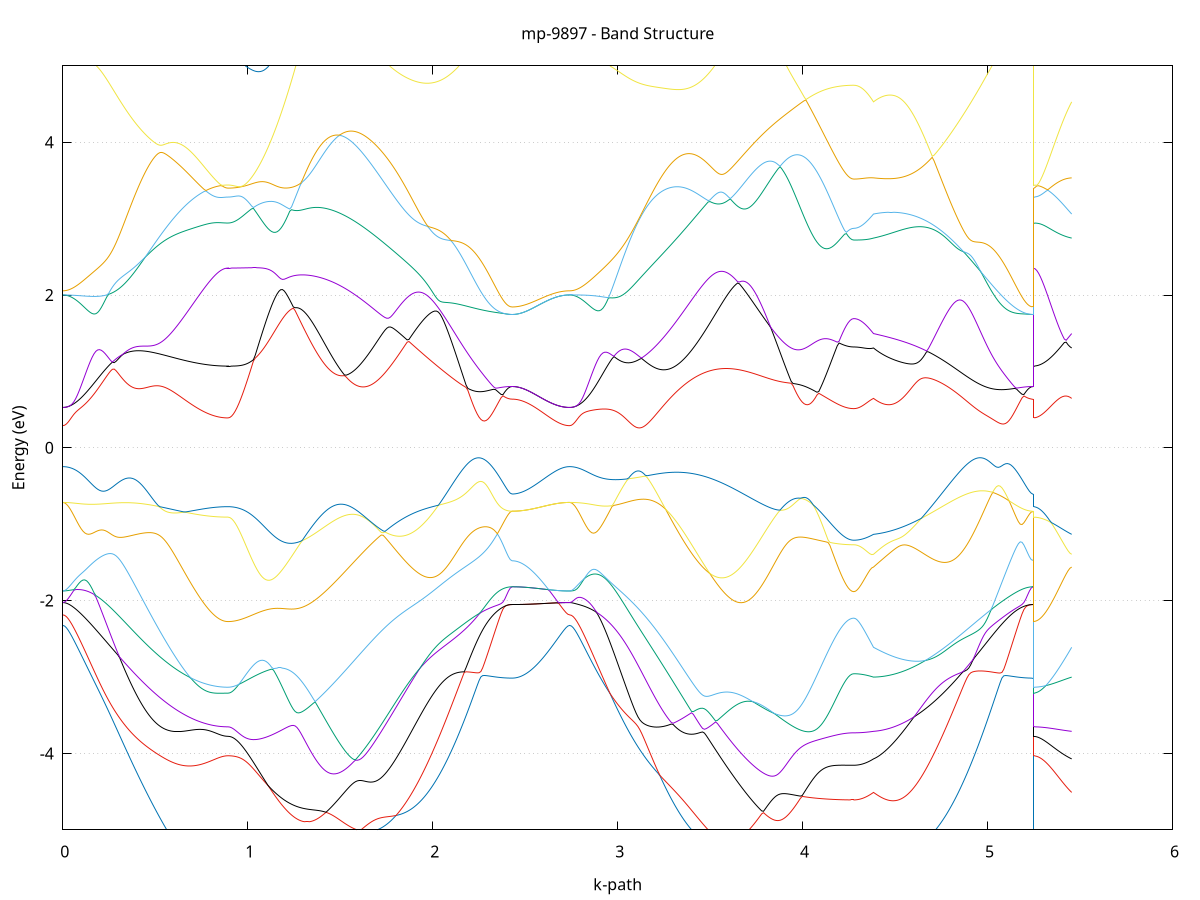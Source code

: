 set title 'mp-9897 - Band Structure'
set xlabel 'k-path'
set ylabel 'Energy (eV)'
set grid y
set yrange [-5:5]
set terminal png size 800,600
set output 'mp-9897_bands_gnuplot.png'
plot '-' using 1:2 with lines notitle, '-' using 1:2 with lines notitle, '-' using 1:2 with lines notitle, '-' using 1:2 with lines notitle, '-' using 1:2 with lines notitle, '-' using 1:2 with lines notitle, '-' using 1:2 with lines notitle, '-' using 1:2 with lines notitle, '-' using 1:2 with lines notitle, '-' using 1:2 with lines notitle, '-' using 1:2 with lines notitle, '-' using 1:2 with lines notitle, '-' using 1:2 with lines notitle, '-' using 1:2 with lines notitle, '-' using 1:2 with lines notitle, '-' using 1:2 with lines notitle, '-' using 1:2 with lines notitle, '-' using 1:2 with lines notitle, '-' using 1:2 with lines notitle, '-' using 1:2 with lines notitle, '-' using 1:2 with lines notitle, '-' using 1:2 with lines notitle, '-' using 1:2 with lines notitle, '-' using 1:2 with lines notitle, '-' using 1:2 with lines notitle, '-' using 1:2 with lines notitle, '-' using 1:2 with lines notitle, '-' using 1:2 with lines notitle, '-' using 1:2 with lines notitle, '-' using 1:2 with lines notitle, '-' using 1:2 with lines notitle, '-' using 1:2 with lines notitle, '-' using 1:2 with lines notitle, '-' using 1:2 with lines notitle, '-' using 1:2 with lines notitle, '-' using 1:2 with lines notitle, '-' using 1:2 with lines notitle, '-' using 1:2 with lines notitle, '-' using 1:2 with lines notitle, '-' using 1:2 with lines notitle, '-' using 1:2 with lines notitle, '-' using 1:2 with lines notitle, '-' using 1:2 with lines notitle, '-' using 1:2 with lines notitle, '-' using 1:2 with lines notitle, '-' using 1:2 with lines notitle, '-' using 1:2 with lines notitle, '-' using 1:2 with lines notitle, '-' using 1:2 with lines notitle, '-' using 1:2 with lines notitle, '-' using 1:2 with lines notitle, '-' using 1:2 with lines notitle, '-' using 1:2 with lines notitle, '-' using 1:2 with lines notitle, '-' using 1:2 with lines notitle, '-' using 1:2 with lines notitle, '-' using 1:2 with lines notitle, '-' using 1:2 with lines notitle, '-' using 1:2 with lines notitle, '-' using 1:2 with lines notitle, '-' using 1:2 with lines notitle, '-' using 1:2 with lines notitle, '-' using 1:2 with lines notitle, '-' using 1:2 with lines notitle
0.000000 -13.835349
0.009923 -13.834949
0.019847 -13.834049
0.029770 -13.832549
0.039693 -13.830349
0.049616 -13.827549
0.059540 -13.824049
0.069463 -13.820049
0.079386 -13.815349
0.089309 -13.810049
0.099233 -13.804149
0.109156 -13.797649
0.119079 -13.790549
0.129003 -13.782749
0.138926 -13.774349
0.148849 -13.765349
0.158772 -13.755749
0.168696 -13.745549
0.178619 -13.734649
0.188542 -13.723249
0.198465 -13.711149
0.208389 -13.698449
0.218312 -13.685149
0.228235 -13.671249
0.238158 -13.656749
0.248082 -13.641649
0.258005 -13.625949
0.267928 -13.609649
0.277852 -13.592749
0.287775 -13.575249
0.297698 -13.557249
0.307621 -13.538549
0.317545 -13.519249
0.327468 -13.499349
0.337391 -13.478949
0.347314 -13.457949
0.357238 -13.436349
0.367161 -13.414149
0.377084 -13.391349
0.387008 -13.368049
0.396931 -13.344149
0.406854 -13.319749
0.416777 -13.294749
0.426701 -13.269149
0.436624 -13.243049
0.446547 -13.216449
0.456470 -13.189249
0.466394 -13.161549
0.476317 -13.133249
0.486240 -13.104449
0.496164 -13.075249
0.506087 -13.045349
0.516010 -13.015049
0.525933 -12.984249
0.535857 -12.952949
0.545780 -12.921249
0.555703 -12.888949
0.565626 -12.856249
0.575550 -12.823049
0.585473 -12.789449
0.595396 -12.755349
0.605320 -12.720949
0.615243 -12.686049
0.625166 -12.650749
0.635089 -12.615149
0.645013 -12.579149
0.654936 -12.542749
0.664859 -12.506049
0.674782 -12.469049
0.684706 -12.431849
0.694629 -12.394349
0.704552 -12.356649
0.714476 -12.318749
0.724399 -12.280749
0.734322 -12.242649
0.744245 -12.204549
0.754169 -12.166449
0.764092 -12.128449
0.774015 -12.090749
0.783938 -12.053349
0.793862 -12.016349
0.803785 -11.980049
0.813708 -11.944649
0.823631 -11.910249
0.833555 -11.877449
0.843478 -11.846449
0.853401 -11.817749
0.863325 -11.791849
0.873248 -11.769449
0.883171 -11.751149
0.893094 -11.739649
0.893094 -11.739649
0.902915 -11.739349
0.912735 -11.738449
0.922555 -11.736949
0.932376 -11.734749
0.942196 -11.731949
0.952016 -11.728549
0.961837 -11.724549
0.971657 -11.719949
0.981477 -11.714749
0.991298 -11.708849
1.001118 -11.702449
1.010939 -11.695349
1.020759 -11.687649
1.030579 -11.679349
1.040400 -11.670449
1.050220 -11.660949
1.060040 -11.651349
1.069861 -11.641549
1.079681 -11.631249
1.089501 -11.620349
1.099322 -11.608949
1.109142 -11.597049
1.118962 -11.584549
1.128783 -11.571549
1.138603 -11.558049
1.148423 -11.544049
1.158244 -11.529449
1.168064 -11.514449
1.177884 -11.498849
1.187705 -11.482849
1.197525 -11.466349
1.207345 -11.449249
1.217166 -11.431749
1.226986 -11.413749
1.236807 -11.395349
1.246627 -11.376449
1.256447 -11.357049
1.266268 -11.337249
1.276088 -11.317049
1.285908 -11.296449
1.295729 -11.275349
1.305549 -11.253949
1.315369 -11.232149
1.325190 -11.210049
1.335010 -11.187649
1.344830 -11.164949
1.354651 -11.142049
1.364471 -11.119049
1.374291 -11.096149
1.384112 -11.073649
1.393932 -11.052149
1.403752 -11.033149
1.413573 -11.039549
1.423393 -11.066649
1.433213 -11.098549
1.433213 -11.098549
1.443177 -11.133749
1.453140 -11.171049
1.463103 -11.209549
1.473066 -11.248949
1.483029 -11.289149
1.492992 -11.329749
1.502955 -11.370749
1.512918 -11.412049
1.522881 -11.453549
1.532844 -11.495249
1.542808 -11.536949
1.552771 -11.578849
1.562734 -11.620649
1.572697 -11.662449
1.582660 -11.704249
1.592623 -11.745949
1.602586 -11.787549
1.612549 -11.829049
1.622512 -11.870349
1.632476 -11.911549
1.642439 -11.952549
1.652402 -11.993349
1.662365 -12.033849
1.672328 -12.074249
1.682291 -12.114249
1.692254 -12.154049
1.702217 -12.193649
1.712180 -12.232849
1.722143 -12.271749
1.732107 -12.310349
1.742070 -12.348549
1.752033 -12.386449
1.761996 -12.423949
1.771959 -12.461149
1.781922 -12.497849
1.791885 -12.534249
1.801848 -12.570249
1.811811 -12.605749
1.821775 -12.640849
1.831738 -12.675549
1.841701 -12.709849
1.851664 -12.743649
1.861627 -12.776949
1.871590 -12.809849
1.881553 -12.842249
1.891516 -12.874249
1.901479 -12.905649
1.911442 -12.936549
1.921406 -12.967049
1.931369 -12.996949
1.941332 -13.026349
1.951295 -13.055349
1.961258 -13.083649
1.971221 -13.111549
1.981184 -13.138849
1.991147 -13.165649
2.001110 -13.191849
2.011073 -13.217549
2.021037 -13.242749
2.031000 -13.267349
2.040963 -13.291349
2.050926 -13.314749
2.060889 -13.337649
2.070852 -13.360049
2.080815 -13.381749
2.090778 -13.402949
2.100741 -13.423449
2.110705 -13.443449
2.120668 -13.462949
2.130631 -13.481749
2.140594 -13.499949
2.150557 -13.517549
2.160520 -13.534649
2.170483 -13.551049
2.180446 -13.566849
2.190409 -13.582149
2.200372 -13.596749
2.210336 -13.610749
2.220299 -13.624149
2.230262 -13.636949
2.240225 -13.649149
2.250188 -13.660649
2.260151 -13.671649
2.270114 -13.681949
2.280077 -13.691649
2.290040 -13.700749
2.300004 -13.709149
2.309967 -13.717049
2.319930 -13.724249
2.329893 -13.730849
2.339856 -13.736849
2.349819 -13.742149
2.359782 -13.746849
2.369745 -13.750949
2.379708 -13.754449
2.389671 -13.757249
2.399635 -13.759449
2.409598 -13.761049
2.419561 -13.761949
2.429524 -13.762249
2.429524 -13.762249
2.439242 -13.762449
2.448960 -13.763149
2.458679 -13.764249
2.468397 -13.765749
2.478115 -13.767649
2.487834 -13.769949
2.497552 -13.772449
2.507270 -13.775349
2.516988 -13.778349
2.526707 -13.781649
2.536425 -13.785049
2.546143 -13.788549
2.555862 -13.792149
2.565580 -13.795749
2.575298 -13.799249
2.585016 -13.802849
2.594735 -13.806349
2.604453 -13.809649
2.614171 -13.812949
2.623890 -13.815949
2.633608 -13.818949
2.643326 -13.821649
2.653044 -13.824149
2.662763 -13.826449
2.672481 -13.828449
2.682199 -13.830249
2.691917 -13.831749
2.701636 -13.833049
2.711354 -13.834049
2.721072 -13.834749
2.730791 -13.835149
2.740509 -13.835349
2.740509 -13.835349
2.750492 -13.834949
2.760476 -13.834049
2.770459 -13.832449
2.780443 -13.830249
2.790426 -13.827349
2.800409 -13.823849
2.810393 -13.819749
2.820376 -13.815049
2.830360 -13.809649
2.840343 -13.803549
2.850326 -13.796949
2.860310 -13.789649
2.870293 -13.781749
2.880277 -13.773149
2.890260 -13.764049
2.900243 -13.754249
2.910227 -13.743849
2.920210 -13.732749
2.930194 -13.721049
2.940177 -13.708749
2.950160 -13.695849
2.960144 -13.682349
2.970127 -13.668149
2.980111 -13.653449
2.990094 -13.638049
3.000077 -13.622049
3.010061 -13.605449
3.020044 -13.588249
3.030028 -13.570449
3.040011 -13.552049
3.049995 -13.532949
3.059978 -13.513349
3.069961 -13.493149
3.079945 -13.472349
3.089928 -13.450949
3.099912 -13.428949
3.109895 -13.406349
3.119878 -13.383249
3.129862 -13.359549
3.139845 -13.335249
3.149829 -13.310349
3.159812 -13.284849
3.169795 -13.258849
3.179779 -13.232349
3.189762 -13.205249
3.199746 -13.177549
3.209729 -13.149349
3.219712 -13.120549
3.229696 -13.091249
3.239679 -13.061449
3.249663 -13.031149
3.259646 -13.000249
3.269629 -12.968849
3.279613 -12.936949
3.289596 -12.904549
3.299580 -12.871649
3.309563 -12.838249
3.319546 -12.804449
3.329530 -12.770049
3.339513 -12.735249
3.349497 -12.700049
3.359480 -12.664249
3.369464 -12.628149
3.379447 -12.591549
3.389430 -12.554449
3.399414 -12.517049
3.409397 -12.479149
3.419381 -12.440849
3.429364 -12.402249
3.439347 -12.363249
3.449331 -12.323849
3.459314 -12.284049
3.469298 -12.243949
3.479281 -12.203549
3.489264 -12.162849
3.499248 -12.121749
3.509231 -12.080449
3.519215 -12.038849
3.529198 -11.996949
3.539181 -11.954849
3.549165 -11.912449
3.559148 -11.869849
3.569132 -11.827149
3.579115 -11.784249
3.589098 -11.741149
3.599082 -11.697949
3.609065 -11.654649
3.619049 -11.611249
3.629032 -11.567849
3.639015 -11.524449
3.648999 -11.481049
3.658982 -11.437749
3.668966 -11.394549
3.678949 -11.351549
3.688933 -11.308849
3.698916 -11.266549
3.708899 -11.224849
3.718883 -11.183949
3.728866 -11.144249
3.738850 -11.106449
3.748833 -11.071949
3.758816 -11.043149
3.768800 -11.029749
3.778783 -11.050849
3.778783 -11.050849
3.788746 -11.074149
3.798709 -11.098349
3.808672 -11.122949
3.818636 -11.147449
3.828599 -11.171749
3.838562 -11.195849
3.848525 -11.219549
3.858488 -11.242949
3.868451 -11.265849
3.878414 -11.288449
3.888377 -11.310549
3.898340 -11.332149
3.908304 -11.353249
3.918267 -11.373949
3.928230 -11.394149
3.938193 -11.413849
3.948156 -11.433049
3.958119 -11.451649
3.968082 -11.469849
3.978045 -11.487449
3.988008 -11.504549
3.997971 -11.521049
4.007935 -11.537049
4.017898 -11.552549
4.027861 -11.567449
4.037824 -11.581749
4.047787 -11.595549
4.057750 -11.608749
4.067713 -11.621449
4.077676 -11.633449
4.087639 -11.644949
4.097603 -11.655949
4.107566 -11.666249
4.117529 -11.676049
4.127492 -11.685249
4.137455 -11.693849
4.147418 -11.701949
4.157381 -11.709349
4.167344 -11.716149
4.177307 -11.722449
4.187270 -11.728149
4.197234 -11.733149
4.207197 -11.737649
4.217160 -11.741549
4.227123 -11.744849
4.237086 -11.747549
4.247049 -11.749649
4.257012 -11.751149
4.266975 -11.752049
4.276938 -11.752349
4.276938 -11.752349
4.286616 -11.753649
4.296294 -11.756849
4.305972 -11.760749
4.315649 -11.764949
4.325327 -11.769249
4.335005 -11.773649
4.344683 -11.777949
4.354360 -11.782249
4.364038 -11.786549
4.373716 -11.790749
4.383394 -11.794949
4.383394 -11.794949
4.393311 -11.818649
4.403229 -11.844349
4.413146 -11.871749
4.423064 -11.900649
4.432982 -11.930749
4.442899 -11.962049
4.452817 -11.994349
4.462734 -12.027349
4.472652 -12.061049
4.482570 -12.095349
4.492487 -12.130049
4.502405 -12.165149
4.512322 -12.200449
4.522240 -12.235949
4.532158 -12.271549
4.542075 -12.307249
4.551993 -12.342949
4.561910 -12.378549
4.571828 -12.414149
4.581745 -12.449549
4.591663 -12.484749
4.601581 -12.519849
4.611498 -12.554649
4.621416 -12.589149
4.631333 -12.623449
4.641251 -12.657349
4.651169 -12.690949
4.661086 -12.724249
4.671004 -12.757149
4.680921 -12.789649
4.690839 -12.821749
4.700757 -12.853449
4.710674 -12.884749
4.720592 -12.915549
4.730509 -12.945949
4.740427 -12.975849
4.750344 -13.005349
4.760262 -13.034249
4.770180 -13.062749
4.780097 -13.090749
4.790015 -13.118249
4.799932 -13.145149
4.809850 -13.171649
4.819768 -13.197549
4.829685 -13.222949
4.839603 -13.247749
4.849520 -13.272049
4.859438 -13.295849
4.869356 -13.319049
4.879273 -13.341749
4.889191 -13.363749
4.899108 -13.385349
4.909026 -13.406249
4.918943 -13.426649
4.928861 -13.446449
4.938779 -13.465649
4.948696 -13.484349
4.958614 -13.502349
4.968531 -13.519849
4.978449 -13.536749
4.988367 -13.552949
4.998284 -13.568649
5.008202 -13.583749
5.018119 -13.598249
5.028037 -13.612149
5.037955 -13.625449
5.047872 -13.638049
5.057790 -13.650149
5.067707 -13.661549
5.077625 -13.672449
5.087542 -13.682649
5.097460 -13.692249
5.107378 -13.701249
5.117295 -13.709649
5.127213 -13.717449
5.137130 -13.724549
5.147048 -13.731149
5.156966 -13.737049
5.166883 -13.742349
5.176801 -13.747049
5.186718 -13.751049
5.196636 -13.754449
5.206553 -13.757249
5.216471 -13.759449
5.226389 -13.761049
5.236306 -13.761949
5.246224 -13.762249
5.246224 -11.739649
5.256164 -11.740249
5.266103 -11.741549
5.276043 -11.743349
5.285983 -11.745349
5.295922 -11.747449
5.305862 -11.749749
5.315802 -11.752149
5.325742 -11.754649
5.335681 -11.757149
5.345621 -11.759849
5.355561 -11.762649
5.365501 -11.765549
5.375440 -11.768449
5.385380 -11.771549
5.395320 -11.774649
5.405259 -11.777849
5.415199 -11.781149
5.425139 -11.784449
5.435079 -11.787949
5.445018 -11.791349
5.454958 -11.794949
e
0.000000 -13.140449
0.009923 -13.140149
0.019847 -13.139349
0.029770 -13.137949
0.039693 -13.135949
0.049616 -13.133449
0.059540 -13.130349
0.069463 -13.126749
0.079386 -13.122549
0.089309 -13.117749
0.099233 -13.112449
0.109156 -13.106549
0.119079 -13.100149
0.129003 -13.093249
0.138926 -13.085649
0.148849 -13.077649
0.158772 -13.069049
0.168696 -13.059849
0.178619 -13.050149
0.188542 -13.039949
0.198465 -13.029149
0.208389 -13.017849
0.218312 -13.006049
0.228235 -12.993749
0.238158 -12.980849
0.248082 -12.967449
0.258005 -12.953549
0.267928 -12.939149
0.277852 -12.924249
0.287775 -12.908749
0.297698 -12.892849
0.307621 -12.876449
0.317545 -12.859549
0.327468 -12.842249
0.337391 -12.824349
0.347314 -12.806049
0.357238 -12.787349
0.367161 -12.768149
0.377084 -12.748449
0.387008 -12.728349
0.396931 -12.707849
0.406854 -12.686949
0.416777 -12.665649
0.426701 -12.643949
0.436624 -12.621849
0.446547 -12.599349
0.456470 -12.576549
0.466394 -12.553349
0.476317 -12.529849
0.486240 -12.506049
0.496164 -12.481949
0.506087 -12.457549
0.516010 -12.432949
0.525933 -12.408049
0.535857 -12.382949
0.545780 -12.357649
0.555703 -12.332249
0.565626 -12.306649
0.575550 -12.280949
0.585473 -12.255149
0.595396 -12.229249
0.605320 -12.203349
0.615243 -12.177449
0.625166 -12.151649
0.635089 -12.125949
0.645013 -12.100349
0.654936 -12.074949
0.664859 -12.049749
0.674782 -12.024949
0.684706 -12.000349
0.694629 -11.976249
0.704552 -11.952649
0.714476 -11.929549
0.724399 -11.907149
0.734322 -11.885349
0.744245 -11.864449
0.754169 -11.844349
0.764092 -11.825249
0.774015 -11.807249
0.783938 -11.790349
0.793862 -11.774849
0.803785 -11.760749
0.813708 -11.748349
0.823631 -11.737649
0.833555 -11.728849
0.843478 -11.722449
0.853401 -11.718449
0.863325 -11.717449
0.873248 -11.719649
0.883171 -11.725449
0.893094 -11.732649
0.893094 -11.732649
0.902915 -11.732349
0.912735 -11.731549
0.922555 -11.730149
0.932376 -11.728149
0.942196 -11.725549
0.952016 -11.722449
0.961837 -11.718749
0.971657 -11.714549
0.981477 -11.709749
0.991298 -11.704349
1.001118 -11.698449
1.010939 -11.692049
1.020759 -11.684949
1.030579 -11.677349
1.040400 -11.669249
1.050220 -11.660549
1.060040 -11.650849
1.069861 -11.640149
1.079681 -11.628749
1.089501 -11.616849
1.099322 -11.604349
1.109142 -11.591249
1.118962 -11.577449
1.128783 -11.563149
1.138603 -11.548249
1.148423 -11.532749
1.158244 -11.516649
1.168064 -11.500049
1.177884 -11.482749
1.187705 -11.464949
1.197525 -11.446549
1.207345 -11.427549
1.217166 -11.408049
1.226986 -11.387949
1.236807 -11.367349
1.246627 -11.346149
1.256447 -11.324449
1.266268 -11.302249
1.276088 -11.279549
1.285908 -11.256349
1.295729 -11.232749
1.305549 -11.208649
1.315369 -11.184149
1.325190 -11.159349
1.335010 -11.134349
1.344830 -11.109349
1.354651 -11.084549
1.364471 -11.060449
1.374291 -11.038449
1.384112 -11.021149
1.393932 -11.013549
1.403752 -11.020349
1.413573 -11.020349
1.423393 -11.019549
1.433213 -11.032049
1.433213 -11.032049
1.443177 -11.052949
1.453140 -11.077949
1.463103 -11.104949
1.473066 -11.133249
1.483029 -11.162449
1.492992 -11.192349
1.502955 -11.222849
1.512918 -11.253749
1.522881 -11.285149
1.532844 -11.316949
1.542808 -11.348949
1.552771 -11.381349
1.562734 -11.413949
1.572697 -11.446849
1.582660 -11.479949
1.592623 -11.513149
1.602586 -11.546549
1.612549 -11.579949
1.622512 -11.613549
1.632476 -11.647249
1.642439 -11.680949
1.652402 -11.714649
1.662365 -11.748349
1.672328 -11.782049
1.682291 -11.815749
1.692254 -11.849349
1.702217 -11.882849
1.712180 -11.916249
1.722143 -11.949549
1.732107 -11.982749
1.742070 -12.015749
1.752033 -12.048549
1.761996 -12.081149
1.771959 -12.113649
1.781922 -12.145849
1.791885 -12.177749
1.801848 -12.209449
1.811811 -12.240949
1.821775 -12.272049
1.831738 -12.302949
1.841701 -12.333449
1.851664 -12.363749
1.861627 -12.393649
1.871590 -12.423149
1.881553 -12.452349
1.891516 -12.481149
1.901479 -12.509649
1.911442 -12.537749
1.921406 -12.565349
1.931369 -12.592649
1.941332 -12.619449
1.951295 -12.645949
1.961258 -12.671849
1.971221 -12.697449
1.981184 -12.722549
1.991147 -12.747149
2.001110 -12.771349
2.011073 -12.795049
2.021037 -12.818249
2.031000 -12.841049
2.040963 -12.863249
2.050926 -12.885049
2.060889 -12.906249
2.070852 -12.927049
2.080815 -12.947249
2.090778 -12.966949
2.100741 -12.986149
2.110705 -13.004849
2.120668 -13.022949
2.130631 -13.040549
2.140594 -13.057649
2.150557 -13.074149
2.160520 -13.090049
2.170483 -13.105449
2.180446 -13.120349
2.190409 -13.134649
2.200372 -13.148349
2.210336 -13.161549
2.220299 -13.174149
2.230262 -13.186149
2.240225 -13.197649
2.250188 -13.208549
2.260151 -13.218849
2.270114 -13.228549
2.280077 -13.237749
2.290040 -13.246349
2.300004 -13.254349
2.309967 -13.261749
2.319930 -13.268549
2.329893 -13.274749
2.339856 -13.280349
2.349819 -13.285449
2.359782 -13.289949
2.369745 -13.293749
2.379708 -13.297049
2.389671 -13.299749
2.399635 -13.301749
2.409598 -13.303249
2.419561 -13.304149
2.429524 -13.304449
2.429524 -13.304449
2.439242 -13.304049
2.448960 -13.302749
2.458679 -13.300749
2.468397 -13.297849
2.478115 -13.294249
2.487834 -13.289849
2.497552 -13.284949
2.507270 -13.279349
2.516988 -13.273149
2.526707 -13.266549
2.536425 -13.259549
2.546143 -13.252249
2.555862 -13.244649
2.565580 -13.236849
2.575298 -13.228949
2.585016 -13.220949
2.594735 -13.213049
2.604453 -13.205149
2.614171 -13.197549
2.623890 -13.190049
2.633608 -13.182949
2.643326 -13.176249
2.653044 -13.169849
2.662763 -13.164049
2.672481 -13.158749
2.682199 -13.154049
2.691917 -13.149949
2.701636 -13.146549
2.711354 -13.143949
2.721072 -13.141949
2.730791 -13.140849
2.740509 -13.140449
2.740509 -13.140449
2.750492 -13.140149
2.760476 -13.139249
2.770459 -13.137749
2.780443 -13.135749
2.790426 -13.133149
2.800409 -13.129849
2.810393 -13.126049
2.820376 -13.121649
2.830360 -13.116749
2.840343 -13.111149
2.850326 -13.105049
2.860310 -13.098349
2.870293 -13.091049
2.880277 -13.083149
2.890260 -13.074749
2.900243 -13.065649
2.910227 -13.056149
2.920210 -13.045949
2.930194 -13.035249
2.940177 -13.023949
2.950160 -13.012149
2.960144 -12.999749
2.970127 -12.986749
2.980111 -12.973249
2.990094 -12.959249
3.000077 -12.944649
3.010061 -12.929549
3.020044 -12.913849
3.030028 -12.897649
3.040011 -12.880949
3.049995 -12.863649
3.059978 -12.845949
3.069961 -12.827649
3.079945 -12.808849
3.089928 -12.789549
3.099912 -12.769749
3.109895 -12.749449
3.119878 -12.728749
3.129862 -12.707449
3.139845 -12.685749
3.149829 -12.663549
3.159812 -12.640949
3.169795 -12.617849
3.179779 -12.594349
3.189762 -12.570349
3.199746 -12.545949
3.209729 -12.521149
3.219712 -12.495949
3.229696 -12.470349
3.239679 -12.444249
3.249663 -12.417949
3.259646 -12.391149
3.269629 -12.364049
3.279613 -12.336649
3.289596 -12.308849
3.299580 -12.280749
3.309563 -12.252349
3.319546 -12.223649
3.329530 -12.194649
3.339513 -12.165349
3.349497 -12.135849
3.359480 -12.106149
3.369464 -12.076149
3.379447 -12.045949
3.389430 -12.015649
3.399414 -11.985049
3.409397 -11.954449
3.419381 -11.923549
3.429364 -11.892649
3.439347 -11.861649
3.449331 -11.830549
3.459314 -11.799349
3.469298 -11.768149
3.479281 -11.736949
3.489264 -11.705749
3.499248 -11.674549
3.509231 -11.643349
3.519215 -11.612349
3.529198 -11.581349
3.539181 -11.550549
3.549165 -11.519849
3.559148 -11.489349
3.569132 -11.459049
3.579115 -11.429049
3.589098 -11.399149
3.599082 -11.369649
3.609065 -11.340449
3.619049 -11.311549
3.629032 -11.283049
3.639015 -11.254849
3.648999 -11.227249
3.658982 -11.200049
3.668966 -11.173349
3.678949 -11.147349
3.688933 -11.121949
3.698916 -11.097349
3.708899 -11.073849
3.718883 -11.051749
3.728866 -11.031949
3.738850 -11.016249
3.748833 -11.008849
3.758816 -11.014049
3.768800 -11.025249
3.778783 -11.023249
3.778783 -11.023249
3.788746 -11.035249
3.798709 -11.054749
3.808672 -11.077449
3.818636 -11.101649
3.828599 -11.126349
3.838562 -11.151149
3.848525 -11.175949
3.858488 -11.200449
3.868451 -11.224549
3.878414 -11.248349
3.888377 -11.271749
3.898340 -11.294649
3.908304 -11.317049
3.918267 -11.338949
3.928230 -11.360349
3.938193 -11.381149
3.948156 -11.401449
3.958119 -11.421249
3.968082 -11.440449
3.978045 -11.459049
3.988008 -11.477049
3.997971 -11.494549
4.007935 -11.511449
4.017898 -11.527749
4.027861 -11.543549
4.037824 -11.558649
4.047787 -11.573149
4.057750 -11.587149
4.067713 -11.600449
4.077676 -11.613149
4.087639 -11.625249
4.097603 -11.636749
4.107566 -11.647649
4.117529 -11.657949
4.127492 -11.667649
4.137455 -11.676649
4.147418 -11.685149
4.157381 -11.692949
4.167344 -11.700149
4.177307 -11.706649
4.187270 -11.712649
4.197234 -11.717949
4.207197 -11.722649
4.217160 -11.726749
4.227123 -11.730149
4.237086 -11.733049
4.247049 -11.735249
4.257012 -11.736749
4.266975 -11.737749
4.276938 -11.738049
4.276938 -11.738049
4.286616 -11.736649
4.296294 -11.733649
4.305972 -11.729949
4.315649 -11.726049
4.325327 -11.722249
4.335005 -11.718449
4.344683 -11.714949
4.354360 -11.711749
4.364038 -11.708749
4.373716 -11.706249
4.383394 -11.704149
4.383394 -11.704149
4.393311 -11.697549
4.403229 -11.696049
4.413146 -11.699449
4.423064 -11.707449
4.432982 -11.719449
4.442899 -11.734949
4.452817 -11.753449
4.462734 -11.774349
4.472652 -11.797149
4.482570 -11.821649
4.492487 -11.847449
4.502405 -11.874249
4.512322 -11.901949
4.522240 -11.930249
4.532158 -11.959149
4.542075 -11.988449
4.551993 -12.018149
4.561910 -12.048049
4.571828 -12.078049
4.581745 -12.108249
4.591663 -12.138449
4.601581 -12.168749
4.611498 -12.198949
4.621416 -12.229049
4.631333 -12.259049
4.641251 -12.288849
4.651169 -12.318549
4.661086 -12.348049
4.671004 -12.377249
4.680921 -12.406249
4.690839 -12.434949
4.700757 -12.463449
4.710674 -12.491549
4.720592 -12.519349
4.730509 -12.546849
4.740427 -12.573949
4.750344 -12.600749
4.760262 -12.627149
4.770180 -12.653149
4.780097 -12.678649
4.790015 -12.703849
4.799932 -12.728549
4.809850 -12.752849
4.819768 -12.776749
4.829685 -12.800149
4.839603 -12.823049
4.849520 -12.845549
4.859438 -12.867549
4.869356 -12.889049
4.879273 -12.910049
4.889191 -12.930649
4.899108 -12.950649
4.909026 -12.970149
4.918943 -12.989149
4.928861 -13.007649
4.938779 -13.025549
4.948696 -13.042949
4.958614 -13.059849
4.968531 -13.076249
4.978449 -13.092049
4.988367 -13.107349
4.998284 -13.122049
5.008202 -13.136149
5.018119 -13.149849
5.028037 -13.162849
5.037955 -13.175349
5.047872 -13.187249
5.057790 -13.198649
5.067707 -13.209449
5.077625 -13.219649
5.087542 -13.229249
5.097460 -13.238349
5.107378 -13.246849
5.117295 -13.254749
5.127213 -13.262149
5.137130 -13.268849
5.147048 -13.275049
5.156966 -13.280649
5.166883 -13.285649
5.176801 -13.290049
5.186718 -13.293849
5.196636 -13.297149
5.206553 -13.299749
5.216471 -13.301849
5.226389 -13.303249
5.236306 -13.304149
5.246224 -13.304449
5.246224 -11.732649
5.256164 -11.732149
5.266103 -11.731049
5.276043 -11.729549
5.285983 -11.728049
5.295922 -11.726449
5.305862 -11.724849
5.315802 -11.723349
5.325742 -11.721749
5.335681 -11.720249
5.345621 -11.718749
5.355561 -11.717249
5.365501 -11.715849
5.375440 -11.714449
5.385380 -11.713049
5.395320 -11.711649
5.405259 -11.710349
5.415199 -11.709049
5.425139 -11.707749
5.435079 -11.706449
5.445018 -11.705249
5.454958 -11.704149
e
0.000000 -11.590549
0.009923 -11.590349
0.019847 -11.589649
0.029770 -11.588549
0.039693 -11.586949
0.049616 -11.584949
0.059540 -11.582449
0.069463 -11.579549
0.079386 -11.576149
0.089309 -11.572349
0.099233 -11.568149
0.109156 -11.563449
0.119079 -11.558349
0.129003 -11.552749
0.138926 -11.546749
0.148849 -11.540349
0.158772 -11.533549
0.168696 -11.526349
0.178619 -11.518649
0.188542 -11.510649
0.198465 -11.502149
0.208389 -11.493249
0.218312 -11.484049
0.228235 -11.474449
0.238158 -11.464449
0.248082 -11.454049
0.258005 -11.443249
0.267928 -11.432249
0.277852 -11.420749
0.287775 -11.409049
0.297698 -11.396949
0.307621 -11.384549
0.317545 -11.371749
0.327468 -11.358749
0.337391 -11.345549
0.347314 -11.331949
0.357238 -11.318149
0.367161 -11.304149
0.377084 -11.289849
0.387008 -11.275349
0.396931 -11.260649
0.406854 -11.245849
0.416777 -11.230849
0.426701 -11.215749
0.436624 -11.200449
0.446547 -11.185149
0.456470 -11.169749
0.466394 -11.154349
0.476317 -11.138949
0.486240 -11.123549
0.496164 -11.108149
0.506087 -11.092949
0.516010 -11.077849
0.525933 -11.062849
0.535857 -11.048149
0.545780 -11.033749
0.555703 -11.019649
0.565626 -11.005949
0.575550 -10.992749
0.585473 -10.980049
0.595396 -10.967949
0.605320 -10.956649
0.615243 -10.946149
0.625166 -10.936649
0.635089 -10.928249
0.645013 -10.921149
0.654936 -10.915449
0.664859 -10.911349
0.674782 -10.909049
0.684706 -10.908749
0.694629 -10.910749
0.704552 -10.915049
0.714476 -10.921949
0.724399 -10.931449
0.734322 -10.943649
0.744245 -10.958449
0.754169 -10.975849
0.764092 -10.995549
0.774015 -11.017349
0.783938 -11.040849
0.793862 -11.065749
0.803785 -11.091649
0.813708 -11.117949
0.823631 -11.144049
0.833555 -11.169449
0.843478 -11.193349
0.853401 -11.215049
0.863325 -11.233349
0.873248 -11.247449
0.883171 -11.256349
0.893094 -11.259349
0.893094 -11.259349
0.902915 -11.259249
0.912735 -11.258649
0.922555 -11.257749
0.932376 -11.256349
0.942196 -11.254749
0.952016 -11.252649
0.961837 -11.250249
0.971657 -11.247449
0.981477 -11.244349
0.991298 -11.240849
1.001118 -11.236949
1.010939 -11.232749
1.020759 -11.228149
1.030579 -11.223249
1.040400 -11.218049
1.050220 -11.212449
1.060040 -11.206549
1.069861 -11.200349
1.079681 -11.193749
1.089501 -11.186949
1.099322 -11.179749
1.109142 -11.172349
1.118962 -11.164649
1.128783 -11.156649
1.138603 -11.148449
1.148423 -11.139949
1.158244 -11.131249
1.168064 -11.122249
1.177884 -11.113049
1.187705 -11.103749
1.197525 -11.094149
1.207345 -11.084449
1.217166 -11.074549
1.226986 -11.064549
1.236807 -11.054449
1.246627 -11.044249
1.256447 -11.034049
1.266268 -11.023749
1.276088 -11.013449
1.285908 -11.003249
1.295729 -10.993049
1.305549 -10.983049
1.315369 -10.973349
1.325190 -10.964049
1.335010 -10.955149
1.344830 -10.947049
1.354651 -10.940149
1.364471 -10.934649
1.374291 -10.930849
1.384112 -10.927849
1.393932 -10.922249
1.403752 -10.909849
1.413573 -10.919049
1.423393 -10.921049
1.433213 -10.909849
1.433213 -10.909849
1.443177 -10.890449
1.453140 -10.867349
1.463103 -10.842349
1.473066 -10.816249
1.483029 -10.789449
1.492992 -10.778249
1.502955 -10.770149
1.512918 -10.762649
1.522881 -10.755649
1.532844 -10.749149
1.542808 -10.743149
1.552771 -10.737749
1.562734 -10.732749
1.572697 -10.728349
1.582660 -10.724449
1.592623 -10.721149
1.602586 -10.718349
1.612549 -10.716049
1.622512 -10.714449
1.632476 -10.713349
1.642439 -10.712749
1.652402 -10.712849
1.662365 -10.713449
1.672328 -10.714649
1.682291 -10.716449
1.692254 -10.718849
1.702217 -10.721749
1.712180 -10.725249
1.722143 -10.729349
1.732107 -10.733949
1.742070 -10.739049
1.752033 -10.744649
1.761996 -10.750849
1.771959 -10.757449
1.781922 -10.764549
1.791885 -10.772049
1.801848 -10.780049
1.811811 -10.788449
1.821775 -10.797249
1.831738 -10.806449
1.841701 -10.815949
1.851664 -10.825749
1.861627 -10.835949
1.871590 -10.846449
1.881553 -10.857149
1.891516 -10.868049
1.901479 -10.879249
1.911442 -10.890549
1.921406 -10.902149
1.931369 -10.913849
1.941332 -10.925649
1.951295 -10.937549
1.961258 -10.949549
1.971221 -10.961549
1.981184 -10.973649
1.991147 -10.985849
2.001110 -10.997949
2.011073 -11.010049
2.021037 -11.022049
2.031000 -11.034149
2.040963 -11.046049
2.050926 -11.057849
2.060889 -11.069549
2.070852 -11.081149
2.080815 -11.092649
2.090778 -11.103949
2.100741 -11.115049
2.110705 -11.125949
2.120668 -11.136749
2.130631 -11.147249
2.140594 -11.157549
2.150557 -11.167549
2.160520 -11.177349
2.170483 -11.186849
2.180446 -11.196149
2.190409 -11.205149
2.200372 -11.213749
2.210336 -11.222149
2.220299 -11.230249
2.230262 -11.237949
2.240225 -11.245349
2.250188 -11.252449
2.260151 -11.259149
2.270114 -11.265549
2.280077 -11.271549
2.290040 -11.277249
2.300004 -11.282549
2.309967 -11.287449
2.319930 -11.292049
2.329893 -11.296149
2.339856 -11.299949
2.349819 -11.303349
2.359782 -11.306349
2.369745 -11.308949
2.379708 -11.311149
2.389671 -11.312949
2.399635 -11.314349
2.409598 -11.315349
2.419561 -11.315949
2.429524 -11.316149
2.429524 -11.316149
2.439242 -11.316949
2.448960 -11.319049
2.458679 -11.322649
2.468397 -11.327649
2.478115 -11.333849
2.487834 -11.341349
2.497552 -11.349949
2.507270 -11.359549
2.516988 -11.370049
2.526707 -11.381449
2.536425 -11.393349
2.546143 -11.405849
2.555862 -11.418849
2.565580 -11.431949
2.575298 -11.445349
2.585016 -11.458749
2.594735 -11.471949
2.604453 -11.485049
2.614171 -11.497749
2.623890 -11.510049
2.633608 -11.521749
2.643326 -11.532749
2.653044 -11.543149
2.662763 -11.552649
2.672481 -11.561149
2.682199 -11.568749
2.691917 -11.575349
2.701636 -11.580749
2.711354 -11.585049
2.721072 -11.588049
2.730791 -11.589949
2.740509 -11.590549
2.740509 -11.590549
2.750492 -11.590349
2.760476 -11.589649
2.770459 -11.588549
2.780443 -11.587049
2.790426 -11.585049
2.800409 -11.582549
2.810393 -11.579649
2.820376 -11.576349
2.830360 -11.572649
2.840343 -11.568449
2.850326 -11.563849
2.860310 -11.558849
2.870293 -11.553349
2.880277 -11.547449
2.890260 -11.541149
2.900243 -11.534449
2.910227 -11.527349
2.920210 -11.519849
2.930194 -11.511949
2.940177 -11.503649
2.950160 -11.495049
2.960144 -11.485949
2.970127 -11.476549
2.980111 -11.466849
2.990094 -11.456749
3.000077 -11.446249
3.010061 -11.435449
3.020044 -11.424349
3.030028 -11.412949
3.040011 -11.401149
3.049995 -11.389149
3.059978 -11.376849
3.069961 -11.364249
3.079945 -11.351449
3.089928 -11.338349
3.099912 -11.325049
3.109895 -11.311549
3.119878 -11.297849
3.129862 -11.283949
3.139845 -11.269849
3.149829 -11.255549
3.159812 -11.241149
3.169795 -11.226649
3.179779 -11.212049
3.189762 -11.197349
3.199746 -11.182649
3.209729 -11.167749
3.219712 -11.152949
3.229696 -11.138149
3.239679 -11.123249
3.249663 -11.108449
3.259646 -11.093749
3.269629 -11.079049
3.279613 -11.064449
3.289596 -11.050049
3.299580 -11.035749
3.309563 -11.021649
3.319546 -11.007649
3.329530 -10.993949
3.339513 -10.980449
3.349497 -10.967249
3.359480 -10.954349
3.369464 -10.941749
3.379447 -10.929449
3.389430 -10.917549
3.399414 -10.906049
3.409397 -10.894849
3.419381 -10.884149
3.429364 -10.873949
3.439347 -10.864149
3.449331 -10.854849
3.459314 -10.846049
3.469298 -10.837749
3.479281 -10.830049
3.489264 -10.822849
3.499248 -10.816149
3.509231 -10.810149
3.519215 -10.804649
3.529198 -10.799749
3.539181 -10.795449
3.549165 -10.791749
3.559148 -10.788749
3.569132 -10.786249
3.579115 -10.784449
3.589098 -10.783149
3.599082 -10.782549
3.609065 -10.782549
3.619049 -10.783149
3.629032 -10.784449
3.639015 -10.786249
3.648999 -10.788849
3.658982 -10.792049
3.668966 -10.795949
3.678949 -10.800649
3.688933 -10.806449
3.698916 -10.813449
3.708899 -10.826449
3.718883 -10.853249
3.728866 -10.878049
3.738850 -10.898849
3.748833 -10.911649
3.758816 -10.912149
3.768800 -10.911649
3.778783 -10.913249
3.778783 -10.913249
3.788746 -10.908849
3.798709 -10.905149
3.808672 -10.904749
3.818636 -10.907249
3.828599 -10.911949
3.838562 -10.917849
3.848525 -10.924749
3.858488 -10.932149
3.868451 -10.940049
3.878414 -10.948249
3.888377 -10.956649
3.898340 -10.965249
3.908304 -10.973949
3.918267 -10.982649
3.928230 -10.991349
3.938193 -11.000049
3.948156 -11.008749
3.958119 -11.017449
3.968082 -11.025949
3.978045 -11.034449
3.988008 -11.042749
3.997971 -11.050949
4.007935 -11.058949
4.017898 -11.066849
4.027861 -11.074449
4.037824 -11.081949
4.047787 -11.089149
4.057750 -11.096249
4.067713 -11.103049
4.077676 -11.109549
4.087639 -11.115849
4.097603 -11.121849
4.107566 -11.127649
4.117529 -11.133049
4.127492 -11.138249
4.137455 -11.143149
4.147418 -11.147649
4.157381 -11.151949
4.167344 -11.155849
4.177307 -11.159449
4.187270 -11.162749
4.197234 -11.165649
4.207197 -11.168249
4.217160 -11.170549
4.227123 -11.172449
4.237086 -11.174049
4.247049 -11.175249
4.257012 -11.176149
4.266975 -11.176649
4.276938 -11.176849
4.276938 -11.176849
4.286616 -11.177249
4.296294 -11.178449
4.305972 -11.180349
4.315649 -11.182949
4.325327 -11.186149
4.335005 -11.189849
4.344683 -11.193949
4.354360 -11.198249
4.364038 -11.202649
4.373716 -11.206949
4.383394 -11.211149
4.383394 -11.211149
4.393311 -11.210049
4.403229 -11.205049
4.413146 -11.196349
4.423064 -11.184349
4.432982 -11.169449
4.442899 -11.152349
4.452817 -11.133549
4.462734 -11.113749
4.472652 -11.093349
4.482570 -11.072749
4.492487 -11.052349
4.502405 -11.032349
4.512322 -11.013149
4.522240 -10.994849
4.532158 -10.977649
4.542075 -10.961749
4.551993 -10.947049
4.561910 -10.933849
4.571828 -10.922149
4.581745 -10.912049
4.591663 -10.903349
4.601581 -10.896249
4.611498 -10.890649
4.621416 -10.886549
4.631333 -10.883849
4.641251 -10.882449
4.651169 -10.882449
4.661086 -10.883649
4.671004 -10.885949
4.680921 -10.889349
4.690839 -10.893749
4.700757 -10.898949
4.710674 -10.905049
4.720592 -10.911949
4.730509 -10.919449
4.740427 -10.927549
4.750344 -10.936249
4.760262 -10.945349
4.770180 -10.954949
4.780097 -10.964849
4.790015 -10.975049
4.799932 -10.985549
4.809850 -10.996349
4.819768 -11.007149
4.829685 -11.018249
4.839603 -11.029349
4.849520 -11.040449
4.859438 -11.051649
4.869356 -11.062849
4.879273 -11.074049
4.889191 -11.085149
4.899108 -11.096149
4.909026 -11.107049
4.918943 -11.117849
4.928861 -11.128549
4.938779 -11.139049
4.948696 -11.149249
4.958614 -11.159349
4.968531 -11.169249
4.978449 -11.178849
4.988367 -11.188249
4.998284 -11.197349
5.008202 -11.206249
5.018119 -11.214849
5.028037 -11.223049
5.037955 -11.231049
5.047872 -11.238749
5.057790 -11.246049
5.067707 -11.253049
5.077625 -11.259749
5.087542 -11.266049
5.097460 -11.271949
5.107378 -11.277649
5.117295 -11.282849
5.127213 -11.287749
5.137130 -11.292249
5.147048 -11.296349
5.156966 -11.300149
5.166883 -11.303449
5.176801 -11.306449
5.186718 -11.309049
5.196636 -11.311249
5.206553 -11.312949
5.216471 -11.314349
5.226389 -11.315349
5.236306 -11.315949
5.246224 -11.316149
5.246224 -11.259349
5.256164 -11.259249
5.266103 -11.258949
5.276043 -11.258249
5.285983 -11.257449
5.295922 -11.256349
5.305862 -11.254949
5.315802 -11.253449
5.325742 -11.251649
5.335681 -11.249649
5.345621 -11.247349
5.355561 -11.244949
5.365501 -11.242249
5.375440 -11.239449
5.385380 -11.236449
5.395320 -11.233249
5.405259 -11.229849
5.415199 -11.226349
5.425139 -11.222749
5.435079 -11.218949
5.445018 -11.215149
5.454958 -11.211149
e
0.000000 -8.971049
0.009923 -8.971149
0.019847 -8.971449
0.029770 -8.972049
0.039693 -8.972849
0.049616 -8.973949
0.059540 -8.975249
0.069463 -8.976749
0.079386 -8.978549
0.089309 -8.980549
0.099233 -8.982949
0.109156 -8.985549
0.119079 -8.988449
0.129003 -8.991649
0.138926 -8.995249
0.148849 -8.999149
0.158772 -9.003349
0.168696 -9.008049
0.178619 -9.013049
0.188542 -9.018449
0.198465 -9.024349
0.208389 -9.030649
0.218312 -9.037449
0.228235 -9.044849
0.238158 -9.052649
0.248082 -9.061049
0.258005 -9.070049
0.267928 -9.079649
0.277852 -9.089849
0.287775 -9.100749
0.297698 -9.112349
0.307621 -9.124649
0.317545 -9.137649
0.327468 -9.151549
0.337391 -9.166149
0.347314 -9.181549
0.357238 -9.197849
0.367161 -9.215049
0.377084 -9.233149
0.387008 -9.252149
0.396931 -9.272049
0.406854 -9.292849
0.416777 -9.314649
0.426701 -9.337349
0.436624 -9.361149
0.446547 -9.385749
0.456470 -9.411349
0.466394 -9.437849
0.476317 -9.465249
0.486240 -9.493649
0.496164 -9.522749
0.506087 -9.552749
0.516010 -9.583449
0.525933 -9.614949
0.535857 -9.647049
0.545780 -9.679749
0.555703 -9.713049
0.565626 -9.746649
0.575550 -9.780649
0.585473 -9.814949
0.595396 -9.849349
0.605320 -9.883749
0.615243 -9.918049
0.625166 -9.952049
0.635089 -9.985549
0.645013 -10.018449
0.654936 -10.050549
0.664859 -10.081649
0.674782 -10.111449
0.684706 -10.139749
0.694629 -10.166349
0.704552 -10.190949
0.714476 -10.213449
0.724399 -10.233649
0.734322 -10.251449
0.744245 -10.266749
0.754169 -10.279849
0.764092 -10.290649
0.774015 -10.299349
0.783938 -10.306149
0.793862 -10.311349
0.803785 -10.315149
0.813708 -10.317849
0.823631 -10.319649
0.833555 -10.320649
0.843478 -10.321249
0.853401 -10.321449
0.863325 -10.321449
0.873248 -10.321349
0.883171 -10.321349
0.893094 -10.321249
0.893094 -10.321249
0.902915 -10.321449
0.912735 -10.321949
0.922555 -10.322749
0.932376 -10.323849
0.942196 -10.325349
0.952016 -10.327149
0.961837 -10.329249
0.971657 -10.331649
0.981477 -10.334549
0.991298 -10.337649
1.001118 -10.341149
1.010939 -10.345049
1.020759 -10.349349
1.030579 -10.354049
1.040400 -10.359149
1.050220 -10.364549
1.060040 -10.370449
1.069861 -10.376849
1.079681 -10.383549
1.089501 -10.390849
1.099322 -10.398549
1.109142 -10.406649
1.118962 -10.415349
1.128783 -10.424549
1.138603 -10.434249
1.148423 -10.444549
1.158244 -10.455249
1.168064 -10.466649
1.177884 -10.478549
1.187705 -10.490949
1.197525 -10.504049
1.207345 -10.517749
1.217166 -10.531949
1.226986 -10.546849
1.236807 -10.562349
1.246627 -10.578449
1.256447 -10.595149
1.266268 -10.612549
1.276088 -10.630449
1.285908 -10.649049
1.295729 -10.668249
1.305549 -10.688049
1.315369 -10.708449
1.325190 -10.729449
1.335010 -10.750949
1.344830 -10.772849
1.354651 -10.795349
1.364471 -10.818049
1.374291 -10.840949
1.384112 -10.863749
1.393932 -10.885649
1.403752 -10.905249
1.413573 -10.891649
1.423393 -10.871449
1.433213 -10.851949
1.433213 -10.851949
1.443177 -10.834449
1.453140 -10.819649
1.463103 -10.807349
1.473066 -10.796549
1.483029 -10.786949
1.492992 -10.762149
1.502955 -10.734449
1.512918 -10.706549
1.522881 -10.678349
1.532844 -10.649949
1.542808 -10.621349
1.552771 -10.592649
1.562734 -10.563849
1.572697 -10.535049
1.582660 -10.506149
1.592623 -10.477349
1.602586 -10.448449
1.612549 -10.419649
1.622512 -10.390949
1.632476 -10.362349
1.642439 -10.333849
1.652402 -10.305549
1.662365 -10.277449
1.672328 -10.249549
1.682291 -10.221849
1.692254 -10.194549
1.702217 -10.167449
1.712180 -10.140649
1.722143 -10.114349
1.732107 -10.088349
1.742070 -10.062749
1.752033 -10.037649
1.761996 -10.012949
1.771959 -9.988749
1.781922 -9.965149
1.791885 -9.942049
1.801848 -9.919449
1.811811 -9.897549
1.821775 -9.876149
1.831738 -9.855449
1.841701 -9.835349
1.851664 -9.815949
1.861627 -9.797149
1.871590 -9.779049
1.881553 -9.761649
1.891516 -9.744949
1.901479 -9.728949
1.911442 -9.713649
1.921406 -9.699049
1.931369 -9.685149
1.941332 -9.671949
1.951295 -9.659449
1.961258 -9.647549
1.971221 -9.636449
1.981184 -9.625949
1.991147 -9.616049
2.001110 -9.606849
2.011073 -9.598249
2.021037 -9.590249
2.031000 -9.582849
2.040963 -9.576049
2.050926 -9.569649
2.060889 -9.563949
2.070852 -9.558649
2.080815 -9.553849
2.090778 -9.549449
2.100741 -9.545549
2.110705 -9.542049
2.120668 -9.538849
2.130631 -9.536149
2.140594 -9.533649
2.150557 -9.531549
2.160520 -9.529749
2.170483 -9.528149
2.180446 -9.526849
2.190409 -9.525749
2.200372 -9.524949
2.210336 -9.524249
2.220299 -9.523749
2.230262 -9.523349
2.240225 -9.523149
2.250188 -9.522949
2.260151 -9.522949
2.270114 -9.523049
2.280077 -9.523149
2.290040 -9.523349
2.300004 -9.523549
2.309967 -9.523849
2.319930 -9.524149
2.329893 -9.524449
2.339856 -9.524749
2.349819 -9.524949
2.359782 -9.525249
2.369745 -9.525549
2.379708 -9.525749
2.389671 -9.525949
2.399635 -9.526049
2.409598 -9.526149
2.419561 -9.526249
2.429524 -9.526249
2.429524 -9.526249
2.439242 -9.525049
2.448960 -9.521549
2.458679 -9.515749
2.468397 -9.507649
2.478115 -9.497449
2.487834 -9.485049
2.497552 -9.470749
2.507270 -9.454549
2.516988 -9.436549
2.526707 -9.416949
2.536425 -9.395949
2.546143 -9.373649
2.555862 -9.350149
2.565580 -9.325649
2.575298 -9.300449
2.585016 -9.274549
2.594735 -9.248249
2.604453 -9.221649
2.614171 -9.195149
2.623890 -9.168749
2.633608 -9.142949
2.643326 -9.117749
2.653044 -9.093549
2.662763 -9.070649
2.672481 -9.049349
2.682199 -9.029949
2.691917 -9.012849
2.701636 -8.998249
2.711354 -8.986549
2.721072 -8.978049
2.730791 -8.972749
2.740509 -8.971049
2.740509 -8.971049
2.750492 -8.971149
2.760476 -8.971449
2.770459 -8.971849
2.780443 -8.972549
2.790426 -8.973349
2.800409 -8.974349
2.810393 -8.975649
2.820376 -8.977049
2.830360 -8.978749
2.840343 -8.980649
2.850326 -8.982749
2.860310 -8.985149
2.870293 -8.987749
2.880277 -8.990649
2.890260 -8.993749
2.900243 -8.997249
2.910227 -9.001049
2.920210 -9.005149
2.930194 -9.009549
2.940177 -9.014349
2.950160 -9.019449
2.960144 -9.025049
2.970127 -9.030949
2.980111 -9.037349
2.990094 -9.044249
3.000077 -9.051449
3.010061 -9.059249
3.020044 -9.067549
3.030028 -9.076349
3.040011 -9.085649
3.049995 -9.095549
3.059978 -9.105949
3.069961 -9.117049
3.079945 -9.128649
3.089928 -9.140949
3.099912 -9.153749
3.109895 -9.167349
3.119878 -9.181549
3.129862 -9.196349
3.139845 -9.211949
3.149829 -9.228149
3.159812 -9.245049
3.169795 -9.262649
3.179779 -9.280849
3.189762 -9.299849
3.199746 -9.319549
3.209729 -9.339949
3.219712 -9.360949
3.229696 -9.382749
3.239679 -9.405149
3.249663 -9.428149
3.259646 -9.451849
3.269629 -9.476249
3.279613 -9.501149
3.289596 -9.526749
3.299580 -9.552949
3.309563 -9.579649
3.319546 -9.606849
3.329530 -9.634649
3.339513 -9.662949
3.349497 -9.691749
3.359480 -9.720949
3.369464 -9.750549
3.379447 -9.780649
3.389430 -9.811049
3.399414 -9.841749
3.409397 -9.872849
3.419381 -9.904249
3.429364 -9.935949
3.439347 -9.967849
3.449331 -9.999949
3.459314 -10.032249
3.469298 -10.064649
3.479281 -10.097249
3.489264 -10.130049
3.499248 -10.162749
3.509231 -10.195649
3.519215 -10.228549
3.529198 -10.261449
3.539181 -10.294349
3.549165 -10.327149
3.559148 -10.359949
3.569132 -10.392649
3.579115 -10.425249
3.589098 -10.457749
3.599082 -10.490049
3.609065 -10.522149
3.619049 -10.554049
3.629032 -10.585749
3.639015 -10.617249
3.648999 -10.648449
3.658982 -10.679249
3.668966 -10.709749
3.678949 -10.739849
3.688933 -10.769349
3.698916 -10.798349
3.708899 -10.822249
3.718883 -10.833449
3.728866 -10.847549
3.738850 -10.864649
3.748833 -10.883149
3.758816 -10.900349
3.768800 -10.902249
3.778783 -10.887149
3.778783 -10.887149
3.788746 -10.870049
3.798709 -10.852249
3.808672 -10.834349
3.818636 -10.816749
3.828599 -10.799449
3.838562 -10.782549
3.848525 -10.766249
3.858488 -10.750449
3.868451 -10.735249
3.878414 -10.720549
3.888377 -10.706449
3.898340 -10.692949
3.908304 -10.680049
3.918267 -10.667749
3.928230 -10.655949
3.938193 -10.644749
3.948156 -10.634049
3.958119 -10.623949
3.968082 -10.614249
3.978045 -10.605149
3.988008 -10.596549
3.997971 -10.588449
4.007935 -10.580749
4.017898 -10.573549
4.027861 -10.566749
4.037824 -10.560449
4.047787 -10.554449
4.057750 -10.548849
4.067713 -10.543649
4.077676 -10.538849
4.087639 -10.534349
4.097603 -10.530149
4.107566 -10.526249
4.117529 -10.522749
4.127492 -10.519449
4.137455 -10.516449
4.147418 -10.513649
4.157381 -10.511149
4.167344 -10.508949
4.177307 -10.506949
4.187270 -10.505149
4.197234 -10.503549
4.207197 -10.502149
4.217160 -10.500949
4.227123 -10.499949
4.237086 -10.499149
4.247049 -10.498449
4.257012 -10.498049
4.266975 -10.497749
4.276938 -10.497649
4.276938 -10.497649
4.286616 -10.496949
4.296294 -10.494749
4.305972 -10.491149
4.315649 -10.486149
4.325327 -10.479949
4.335005 -10.472549
4.344683 -10.464049
4.354360 -10.454549
4.364038 -10.444349
4.373716 -10.433449
4.383394 -10.421949
4.383394 -10.421949
4.393311 -10.404049
4.403229 -10.384049
4.413146 -10.362349
4.423064 -10.339249
4.432982 -10.314949
4.442899 -10.289849
4.452817 -10.263949
4.462734 -10.237749
4.472652 -10.211349
4.482570 -10.185049
4.492487 -10.158949
4.502405 -10.133249
4.512322 -10.108149
4.522240 -10.083749
4.532158 -10.060149
4.542075 -10.037349
4.551993 -10.015349
4.561910 -9.994049
4.571828 -9.973549
4.581745 -9.953749
4.591663 -9.934449
4.601581 -9.915649
4.611498 -9.897349
4.621416 -9.879449
4.631333 -9.861849
4.641251 -9.844549
4.651169 -9.827649
4.661086 -9.811049
4.671004 -9.794749
4.680921 -9.778749
4.690839 -9.763249
4.700757 -9.748049
4.710674 -9.733249
4.720592 -9.718949
4.730509 -9.705149
4.740427 -9.691849
4.750344 -9.679049
4.760262 -9.666749
4.770180 -9.655049
4.780097 -9.643849
4.790015 -9.633249
4.799932 -9.623249
4.809850 -9.613849
4.819768 -9.604949
4.829685 -9.596649
4.839603 -9.588949
4.849520 -9.581749
4.859438 -9.575049
4.869356 -9.568849
4.879273 -9.563249
4.889191 -9.558049
4.899108 -9.553249
4.909026 -9.549049
4.918943 -9.545149
4.928861 -9.541649
4.938779 -9.538649
4.948696 -9.535849
4.958614 -9.533449
4.968531 -9.531449
4.978449 -9.529649
4.988367 -9.528049
4.998284 -9.526749
5.008202 -9.525749
5.018119 -9.524849
5.028037 -9.524149
5.037955 -9.523649
5.047872 -9.523349
5.057790 -9.523149
5.067707 -9.522949
5.077625 -9.522949
5.087542 -9.523049
5.097460 -9.523149
5.107378 -9.523349
5.117295 -9.523649
5.127213 -9.523849
5.137130 -9.524149
5.147048 -9.524449
5.156966 -9.524749
5.166883 -9.524949
5.176801 -9.525249
5.186718 -9.525549
5.196636 -9.525749
5.206553 -9.525949
5.216471 -9.526049
5.226389 -9.526149
5.236306 -9.526249
5.246224 -9.526249
5.246224 -10.321249
5.256164 -10.321649
5.266103 -10.322649
5.276043 -10.324249
5.285983 -10.326549
5.295922 -10.329449
5.305862 -10.332949
5.315802 -10.336949
5.325742 -10.341349
5.335681 -10.346349
5.345621 -10.351649
5.355561 -10.357349
5.365501 -10.363249
5.375440 -10.369449
5.385380 -10.375849
5.395320 -10.382449
5.405259 -10.389049
5.415199 -10.395749
5.425139 -10.402449
5.435079 -10.409049
5.445018 -10.415549
5.454958 -10.421949
e
0.000000 -7.934049
0.009923 -7.934349
0.019847 -7.935349
0.029770 -7.936849
0.039693 -7.939049
0.049616 -7.941949
0.059540 -7.945449
0.069463 -7.949549
0.079386 -7.954349
0.089309 -7.959749
0.099233 -7.965849
0.109156 -7.972649
0.119079 -7.980049
0.129003 -7.988149
0.138926 -7.996949
0.148849 -8.006449
0.158772 -8.016649
0.168696 -8.027549
0.178619 -8.039149
0.188542 -8.051449
0.198465 -8.064449
0.208389 -8.078249
0.218312 -8.092749
0.228235 -8.108049
0.238158 -8.123949
0.248082 -8.140649
0.258005 -8.158149
0.267928 -8.176249
0.277852 -8.195149
0.287775 -8.214749
0.297698 -8.235049
0.307621 -8.256049
0.317545 -8.277749
0.327468 -8.300149
0.337391 -8.323149
0.347314 -8.346749
0.357238 -8.370949
0.367161 -8.395849
0.377084 -8.421249
0.387008 -8.447149
0.396931 -8.473649
0.406854 -8.500549
0.416777 -8.527949
0.426701 -8.555849
0.436624 -8.584149
0.446547 -8.612749
0.456470 -8.641849
0.466394 -8.671149
0.476317 -8.700849
0.486240 -8.730849
0.496164 -8.761049
0.506087 -8.791549
0.516010 -8.822249
0.525933 -8.853149
0.535857 -8.884149
0.545780 -8.915449
0.555703 -8.946749
0.565626 -8.978249
0.575550 -9.009749
0.585473 -9.041349
0.595396 -9.072949
0.605320 -9.104449
0.615243 -9.136049
0.625166 -9.167449
0.635089 -9.198849
0.645013 -9.229949
0.654936 -9.260949
0.664859 -9.291649
0.674782 -9.321949
0.684706 -9.351949
0.694629 -9.381549
0.704552 -9.410549
0.714476 -9.439049
0.724399 -9.466849
0.734322 -9.493849
0.744245 -9.520149
0.754169 -9.545449
0.764092 -9.569649
0.774015 -9.592849
0.783938 -9.614749
0.793862 -9.635349
0.803785 -9.654449
0.813708 -9.671949
0.823631 -9.687849
0.833555 -9.701849
0.843478 -9.713949
0.853401 -9.723949
0.863325 -9.731849
0.873248 -9.737549
0.883171 -9.741049
0.893094 -9.742149
0.893094 -9.742149
0.902915 -9.742649
0.912735 -9.744049
0.922555 -9.746349
0.932376 -9.749649
0.942196 -9.753849
0.952016 -9.758949
0.961837 -9.765049
0.971657 -9.772049
0.981477 -9.779949
0.991298 -9.788849
1.001118 -9.798649
1.010939 -9.809349
1.020759 -9.821049
1.030579 -9.833649
1.040400 -9.847249
1.050220 -9.861749
1.060040 -9.877149
1.069861 -9.893449
1.079681 -9.910749
1.089501 -9.928849
1.099322 -9.947949
1.109142 -9.967949
1.118962 -9.988849
1.128783 -10.010649
1.138603 -10.033349
1.148423 -10.056849
1.158244 -10.081149
1.168064 -10.106449
1.177884 -10.132449
1.187705 -10.159249
1.197525 -10.186849
1.207345 -10.215249
1.217166 -10.244349
1.226986 -10.274149
1.236807 -10.304549
1.246627 -10.335649
1.256447 -10.367349
1.266268 -10.399649
1.276088 -10.432349
1.285908 -10.465549
1.295729 -10.499149
1.305549 -10.532849
1.315369 -10.566749
1.325190 -10.600649
1.335010 -10.634149
1.344830 -10.666849
1.354651 -10.698249
1.364471 -10.727249
1.374291 -10.752549
1.384112 -10.772349
1.393932 -10.784949
1.403752 -10.790049
1.413573 -10.788349
1.423393 -10.780749
1.433213 -10.767649
1.433213 -10.767649
1.443177 -10.749149
1.453140 -10.725849
1.463103 -10.698849
1.473066 -10.669249
1.483029 -10.637849
1.492992 -10.605049
1.502955 -10.571149
1.512918 -10.536349
1.522881 -10.500849
1.532844 -10.464749
1.542808 -10.427949
1.552771 -10.390649
1.562734 -10.352749
1.572697 -10.314449
1.582660 -10.275649
1.592623 -10.236349
1.602586 -10.196649
1.612549 -10.156549
1.622512 -10.116049
1.632476 -10.075149
1.642439 -10.033849
1.652402 -9.992249
1.662365 -9.950249
1.672328 -9.907949
1.682291 -9.865449
1.692254 -9.822549
1.702217 -9.779349
1.712180 -9.735949
1.722143 -9.692349
1.732107 -9.648449
1.742070 -9.604349
1.752033 -9.560049
1.761996 -9.515649
1.771959 -9.471049
1.781922 -9.426249
1.791885 -9.381449
1.801848 -9.336449
1.811811 -9.291449
1.821775 -9.246349
1.831738 -9.201249
1.841701 -9.156049
1.851664 -9.110949
1.861627 -9.065849
1.871590 -9.020849
1.881553 -8.975949
1.891516 -8.931149
1.901479 -8.886449
1.911442 -8.841849
1.921406 -8.797549
1.931369 -8.753449
1.941332 -8.709549
1.951295 -8.665949
1.961258 -8.622649
1.971221 -8.579749
1.981184 -8.537149
1.991147 -8.494949
2.001110 -8.453149
2.011073 -8.411849
2.021037 -8.370949
2.031000 -8.330649
2.040963 -8.290849
2.050926 -8.251649
2.060889 -8.213149
2.070852 -8.175149
2.080815 -8.137849
2.090778 -8.101349
2.100741 -8.065449
2.110705 -8.030349
2.120668 -7.996049
2.130631 -7.962649
2.140594 -7.929949
2.150557 -7.898249
2.160520 -7.867349
2.170483 -7.837449
2.180446 -7.808449
2.190409 -7.780449
2.200372 -7.753349
2.210336 -7.727349
2.220299 -7.702449
2.230262 -7.678449
2.240225 -7.655649
2.250188 -7.633849
2.260151 -7.613149
2.270114 -7.593649
2.280077 -7.575149
2.290040 -7.557849
2.300004 -7.541749
2.309967 -7.526749
2.319930 -7.512949
2.329893 -7.500349
2.339856 -7.488849
2.349819 -7.478649
2.359782 -7.469549
2.369745 -7.461649
2.379708 -7.455049
2.389671 -7.449549
2.399635 -7.445349
2.409598 -7.442249
2.419561 -7.440449
2.429524 -7.439849
2.429524 -7.439849
2.439242 -7.440849
2.448960 -7.443649
2.458679 -7.448449
2.468397 -7.455049
2.478115 -7.463449
2.487834 -7.473749
2.497552 -7.485649
2.507270 -7.499249
2.516988 -7.514349
2.526707 -7.530949
2.536425 -7.548949
2.546143 -7.568149
2.555862 -7.588549
2.565580 -7.609849
2.575298 -7.632149
2.585016 -7.655049
2.594735 -7.678549
2.604453 -7.702349
2.614171 -7.726349
2.623890 -7.750349
2.633608 -7.773949
2.643326 -7.797149
2.653044 -7.819449
2.662763 -7.840649
2.672481 -7.860549
2.682199 -7.878649
2.691917 -7.894649
2.701636 -7.908349
2.711354 -7.919349
2.721072 -7.927449
2.730791 -7.932349
2.740509 -7.934049
2.740509 -7.934049
2.750492 -7.934349
2.760476 -7.935449
2.770459 -7.937149
2.780443 -7.939649
2.790426 -7.942749
2.800409 -7.946549
2.810393 -7.951149
2.820376 -7.956449
2.830360 -7.962449
2.840343 -7.969149
2.850326 -7.976649
2.860310 -7.984849
2.870293 -7.993849
2.880277 -8.003649
2.890260 -8.014249
2.900243 -8.025549
2.910227 -8.037749
2.920210 -8.050749
2.930194 -8.064449
2.940177 -8.079149
2.950160 -8.094649
2.960144 -8.110949
2.970127 -8.128149
2.980111 -8.146149
2.990094 -8.165049
3.000077 -8.184849
3.010061 -8.205549
3.020044 -8.227149
3.030028 -8.249549
3.040011 -8.272849
3.049995 -8.297049
3.059978 -8.322049
3.069961 -8.347949
3.079945 -8.374649
3.089928 -8.402249
3.099912 -8.430649
3.109895 -8.459849
3.119878 -8.489849
3.129862 -8.520649
3.139845 -8.552149
3.149829 -8.584349
3.159812 -8.617349
3.169795 -8.650949
3.179779 -8.685249
3.189762 -8.720149
3.199746 -8.755749
3.209729 -8.791849
3.219712 -8.828449
3.229696 -8.865649
3.239679 -8.903249
3.249663 -8.941349
3.259646 -8.979949
3.269629 -9.018849
3.279613 -9.058149
3.289596 -9.097849
3.299580 -9.137749
3.309563 -9.177949
3.319546 -9.218449
3.329530 -9.259149
3.339513 -9.299949
3.349497 -9.341049
3.359480 -9.382149
3.369464 -9.423449
3.379447 -9.464849
3.389430 -9.506249
3.399414 -9.547649
3.409397 -9.589049
3.419381 -9.630449
3.429364 -9.671849
3.439347 -9.713149
3.449331 -9.754349
3.459314 -9.795449
3.469298 -9.836349
3.479281 -9.877149
3.489264 -9.917749
3.499248 -9.958149
3.509231 -9.998349
3.519215 -10.038249
3.529198 -10.077949
3.539181 -10.117449
3.549165 -10.156549
3.559148 -10.195349
3.569132 -10.233849
3.579115 -10.271949
3.589098 -10.309649
3.599082 -10.346949
3.609065 -10.383849
3.619049 -10.420349
3.629032 -10.456249
3.639015 -10.491649
3.648999 -10.526349
3.658982 -10.560449
3.668966 -10.593749
3.678949 -10.626049
3.688933 -10.657149
3.698916 -10.686649
3.708899 -10.713849
3.718883 -10.737849
3.728866 -10.757649
3.738850 -10.772649
3.748833 -10.783049
3.758816 -10.788949
3.768800 -10.789949
3.778783 -10.784749
3.778783 -10.784749
3.788746 -10.771549
3.798709 -10.750149
3.808672 -10.722249
3.818636 -10.689849
3.828599 -10.654949
3.838562 -10.618649
3.848525 -10.581449
3.858488 -10.543849
3.868451 -10.506249
3.878414 -10.468749
3.888377 -10.431449
3.898340 -10.394449
3.908304 -10.357949
3.918267 -10.321949
3.928230 -10.286349
3.938193 -10.251449
3.948156 -10.217249
3.958119 -10.183549
3.968082 -10.150749
3.978045 -10.118549
3.988008 -10.087249
3.997971 -10.056649
4.007935 -10.026949
4.017898 -9.998149
4.027861 -9.970249
4.037824 -9.943249
4.047787 -9.917149
4.057750 -9.892049
4.067713 -9.867949
4.077676 -9.844849
4.087639 -9.822749
4.097603 -9.801649
4.107566 -9.781649
4.117529 -9.762749
4.127492 -9.744949
4.137455 -9.728149
4.147418 -9.712549
4.157381 -9.698049
4.167344 -9.684649
4.177307 -9.672449
4.187270 -9.661349
4.197234 -9.651349
4.207197 -9.642649
4.217160 -9.634949
4.227123 -9.628549
4.237086 -9.623249
4.247049 -9.619149
4.257012 -9.616149
4.266975 -9.614349
4.276938 -9.613849
4.276938 -9.613849
4.286616 -9.614149
4.296294 -9.615249
4.305972 -9.616949
4.315649 -9.619449
4.325327 -9.622449
4.335005 -9.626249
4.344683 -9.630549
4.354360 -9.635349
4.364038 -9.640749
4.373716 -9.646549
4.383394 -9.652749
4.383394 -9.652749
4.393311 -9.655849
4.403229 -9.658049
4.413146 -9.659249
4.423064 -9.659449
4.432982 -9.658449
4.442899 -9.656149
4.452817 -9.652349
4.462734 -9.647049
4.472652 -9.640149
4.482570 -9.631249
4.492487 -9.620449
4.502405 -9.607549
4.512322 -9.592449
4.522240 -9.575049
4.532158 -9.555249
4.542075 -9.533149
4.551993 -9.508749
4.561910 -9.482249
4.571828 -9.453549
4.581745 -9.422949
4.591663 -9.390649
4.601581 -9.356649
4.611498 -9.321249
4.621416 -9.284549
4.631333 -9.246649
4.641251 -9.207849
4.651169 -9.168049
4.661086 -9.127649
4.671004 -9.086549
4.680921 -9.044949
4.690839 -9.002949
4.700757 -8.960549
4.710674 -8.917849
4.720592 -8.874949
4.730509 -8.831949
4.740427 -8.788949
4.750344 -8.745849
4.760262 -8.702849
4.770180 -8.659949
4.780097 -8.617249
4.790015 -8.574749
4.799932 -8.532549
4.809850 -8.490549
4.819768 -8.449049
4.829685 -8.407849
4.839603 -8.367149
4.849520 -8.326849
4.859438 -8.287149
4.869356 -8.247949
4.879273 -8.209449
4.889191 -8.171549
4.899108 -8.134249
4.909026 -8.097749
4.918943 -8.061949
4.928861 -8.026949
4.938779 -7.992649
4.948696 -7.959249
4.958614 -7.926749
4.968531 -7.895149
4.978449 -7.864349
4.988367 -7.834549
4.998284 -7.805649
5.008202 -7.777849
5.018119 -7.750949
5.028037 -7.725049
5.037955 -7.700249
5.047872 -7.676449
5.057790 -7.653749
5.067707 -7.632149
5.077625 -7.611649
5.087542 -7.592249
5.097460 -7.573949
5.107378 -7.556849
5.117295 -7.540849
5.127213 -7.525949
5.137130 -7.512249
5.147048 -7.499749
5.156966 -7.488449
5.166883 -7.478249
5.176801 -7.469249
5.186718 -7.461449
5.196636 -7.454849
5.206553 -7.449449
5.216471 -7.445249
5.226389 -7.442249
5.236306 -7.440449
5.246224 -7.439849
5.246224 -9.742149
5.256164 -9.741849
5.266103 -9.740949
5.276043 -9.739449
5.285983 -9.737349
5.295922 -9.734749
5.305862 -9.731549
5.315802 -9.727949
5.325742 -9.723849
5.335681 -9.719449
5.345621 -9.714649
5.355561 -9.709549
5.365501 -9.704149
5.375440 -9.698649
5.385380 -9.692949
5.395320 -9.687149
5.405259 -9.681349
5.415199 -9.675449
5.425139 -9.669649
5.435079 -9.663949
5.445018 -9.658249
5.454958 -9.652749
e
0.000000 -2.324749
0.009923 -2.333249
0.019847 -2.356449
0.029770 -2.389649
0.039693 -2.428849
0.049616 -2.471849
0.059540 -2.517249
0.069463 -2.564049
0.079386 -2.611849
0.089309 -2.660249
0.099233 -2.709049
0.109156 -2.758049
0.119079 -2.807149
0.129003 -2.856249
0.138926 -2.905349
0.148849 -2.954349
0.158772 -3.003349
0.168696 -3.052249
0.178619 -3.101149
0.188542 -3.150149
0.198465 -3.199249
0.208389 -3.248749
0.218312 -3.298649
0.228235 -3.348949
0.238158 -3.399849
0.248082 -3.451249
0.258005 -3.503149
0.267928 -3.555449
0.277852 -3.608149
0.287775 -3.660949
0.297698 -3.713949
0.307621 -3.766949
0.317545 -3.819949
0.327468 -3.872749
0.337391 -3.925349
0.347314 -3.977749
0.357238 -4.029849
0.367161 -4.081649
0.377084 -4.133049
0.387008 -4.184049
0.396931 -4.234649
0.406854 -4.284849
0.416777 -4.334549
0.426701 -4.383749
0.436624 -4.432449
0.446547 -4.480649
0.456470 -4.528349
0.466394 -4.575549
0.476317 -4.622149
0.486240 -4.668249
0.496164 -4.713749
0.506087 -4.758649
0.516010 -4.803049
0.525933 -4.846749
0.535857 -4.889849
0.545780 -4.932349
0.555703 -4.974049
0.565626 -5.015149
0.575550 -5.055549
0.585473 -5.095249
0.595396 -5.134149
0.605320 -5.172249
0.615243 -5.209549
0.625166 -5.245949
0.635089 -5.281449
0.645013 -5.316049
0.654936 -5.349649
0.664859 -5.382249
0.674782 -5.413849
0.684706 -5.444449
0.694629 -5.473849
0.704552 -5.502149
0.714476 -5.529249
0.724399 -5.555049
0.734322 -5.579649
0.744245 -5.603049
0.754169 -5.625049
0.764092 -5.645649
0.774015 -5.664949
0.783938 -5.682749
0.793862 -5.699149
0.803785 -5.714049
0.813708 -5.727449
0.823631 -5.739349
0.833555 -5.749649
0.843478 -5.758449
0.853401 -5.765649
0.863325 -5.771249
0.873248 -5.775349
0.883171 -5.777749
0.893094 -5.778549
0.893094 -5.778549
0.902915 -5.778249
0.912735 -5.777449
0.922555 -5.776049
0.932376 -5.774149
0.942196 -5.771649
0.952016 -5.768649
0.961837 -5.765049
0.971657 -5.760949
0.981477 -5.756349
0.991298 -5.751149
1.001118 -5.745449
1.010939 -5.739249
1.020759 -5.732549
1.030579 -5.725249
1.040400 -5.717449
1.050220 -5.709249
1.060040 -5.700449
1.069861 -5.691249
1.079681 -5.681549
1.089501 -5.671349
1.099322 -5.660749
1.109142 -5.649649
1.118962 -5.638249
1.128783 -5.626349
1.138603 -5.614149
1.148423 -5.601549
1.158244 -5.588649
1.168064 -5.575449
1.177884 -5.561949
1.187705 -5.548249
1.197525 -5.534449
1.207345 -5.520449
1.217166 -5.506449
1.226986 -5.492449
1.236807 -5.478549
1.246627 -5.464749
1.256447 -5.451149
1.266268 -5.437949
1.276088 -5.425149
1.285908 -5.412849
1.295729 -5.401149
1.305549 -5.390049
1.315369 -5.379649
1.325190 -5.369949
1.335010 -5.361049
1.344830 -5.352649
1.354651 -5.344749
1.364471 -5.337349
1.374291 -5.330249
1.384112 -5.323249
1.393932 -5.316149
1.403752 -5.308949
1.413573 -5.301449
1.423393 -5.293549
1.433213 -5.285149
1.433213 -5.285149
1.443177 -5.275949
1.453140 -5.265949
1.463103 -5.255249
1.473066 -5.243749
1.483029 -5.231349
1.492992 -5.218149
1.502955 -5.203949
1.512918 -5.188949
1.522881 -5.173049
1.532844 -5.156349
1.542808 -5.138849
1.552771 -5.120549
1.562734 -5.101649
1.572697 -5.082149
1.582660 -5.062149
1.592623 -5.041849
1.602586 -5.021249
1.612549 -5.016849
1.622512 -5.021649
1.632476 -5.024749
1.642439 -5.026149
1.652402 -5.025949
1.662365 -5.023949
1.672328 -5.020349
1.682291 -5.014849
1.692254 -5.007649
1.702217 -4.998749
1.712180 -4.987949
1.722143 -4.975449
1.732107 -4.961149
1.742070 -4.945049
1.752033 -4.927249
1.761996 -4.907749
1.771959 -4.886449
1.781922 -4.863449
1.791885 -4.838649
1.801848 -4.812749
1.811811 -4.807249
1.821775 -4.800649
1.831738 -4.792949
1.841701 -4.783849
1.851664 -4.773249
1.861627 -4.761349
1.871590 -4.747749
1.881553 -4.732649
1.891516 -4.715849
1.901479 -4.697449
1.911442 -4.677349
1.921406 -4.655449
1.931369 -4.631849
1.941332 -4.606549
1.951295 -4.579449
1.961258 -4.550649
1.971221 -4.520049
1.981184 -4.487649
1.991147 -4.453649
2.001110 -4.417849
2.011073 -4.380349
2.021037 -4.341149
2.031000 -4.300249
2.040963 -4.257749
2.050926 -4.213649
2.060889 -4.167949
2.070852 -4.120649
2.080815 -4.071849
2.090778 -4.021449
2.100741 -3.969649
2.110705 -3.916449
2.120668 -3.861749
2.130631 -3.805749
2.140594 -3.748349
2.150557 -3.689649
2.160520 -3.629749
2.170483 -3.568649
2.180446 -3.506449
2.190409 -3.443049
2.200372 -3.378649
2.210336 -3.313349
2.220299 -3.247249
2.230262 -3.180649
2.240225 -3.114249
2.250188 -3.050349
2.260151 -2.999849
2.270114 -2.981849
2.280077 -2.980149
2.290040 -2.982249
2.300004 -2.985449
2.309967 -2.988949
2.319930 -2.992549
2.329893 -2.996049
2.339856 -2.999349
2.349819 -3.002349
2.359782 -3.005149
2.369745 -3.007649
2.379708 -3.009749
2.389671 -3.011449
2.399635 -3.012849
2.409598 -3.013849
2.419561 -3.014449
2.429524 -3.014649
2.429524 -3.014649
2.439242 -3.013649
2.448960 -3.010649
2.458679 -3.005649
2.468397 -2.998749
2.478115 -2.989949
2.487834 -2.979149
2.497552 -2.966649
2.507270 -2.952249
2.516988 -2.936149
2.526707 -2.918449
2.536425 -2.899149
2.546143 -2.878249
2.555862 -2.855949
2.565580 -2.832349
2.575298 -2.807349
2.585016 -2.781249
2.594735 -2.754049
2.604453 -2.725849
2.614171 -2.696749
2.623890 -2.666749
2.633608 -2.636049
2.643326 -2.604749
2.653044 -2.572949
2.662763 -2.540749
2.672481 -2.508349
2.682199 -2.475749
2.691917 -2.443449
2.701636 -2.411849
2.711354 -2.381549
2.721072 -2.354149
2.730791 -2.333149
2.740509 -2.324749
2.740509 -2.324749
2.750492 -2.333349
2.760476 -2.356949
2.770459 -2.390649
2.780443 -2.430449
2.790426 -2.473949
2.800409 -2.519549
2.810393 -2.566249
2.820376 -2.613449
2.830360 -2.660949
2.840343 -2.708249
2.850326 -2.755249
2.860310 -2.801849
2.870293 -2.847749
2.880277 -2.893049
2.890260 -2.937549
2.900243 -2.981049
2.910227 -3.023749
2.920210 -3.065349
2.930194 -3.105949
2.940177 -3.145349
2.950160 -3.183649
2.960144 -3.223149
2.970127 -3.275849
2.980111 -3.327849
2.990094 -3.378949
3.000077 -3.429249
3.010061 -3.478649
3.020044 -3.527149
3.030028 -3.574549
3.040011 -3.620949
3.049995 -3.666249
3.059978 -3.710549
3.069961 -3.753549
3.079945 -3.795549
3.089928 -3.836249
3.099912 -3.875849
3.109895 -3.914249
3.119878 -3.951449
3.129862 -3.987449
3.139845 -4.022349
3.149829 -4.056049
3.159812 -4.088749
3.169795 -4.120249
3.179779 -4.150849
3.189762 -4.180449
3.199746 -4.209149
3.209729 -4.237049
3.219712 -4.264149
3.229696 -4.298249
3.239679 -4.350449
3.249663 -4.401449
3.259646 -4.451149
3.269629 -4.499649
3.279613 -4.546849
3.289596 -4.592749
3.299580 -4.637149
3.309563 -4.680249
3.319546 -4.721849
3.329530 -4.761949
3.339513 -4.800549
3.349497 -4.837649
3.359480 -4.873149
3.369464 -4.907049
3.379447 -4.939349
3.389430 -4.969949
3.399414 -4.998849
3.409397 -5.026149
3.419381 -5.051649
3.429364 -5.075449
3.439347 -5.097549
3.449331 -5.117749
3.459314 -5.136149
3.469298 -5.152849
3.479281 -5.167649
3.489264 -5.180549
3.499248 -5.191649
3.509231 -5.200949
3.519215 -5.208349
3.529198 -5.213849
3.539181 -5.217449
3.549165 -5.219249
3.559148 -5.219149
3.569132 -5.217249
3.579115 -5.213449
3.589098 -5.221449
3.599082 -5.237549
3.609065 -5.252449
3.619049 -5.265949
3.629032 -5.278249
3.639015 -5.289149
3.648999 -5.298749
3.658982 -5.306949
3.668966 -5.313649
3.678949 -5.319049
3.688933 -5.322949
3.698916 -5.325449
3.708899 -5.326449
3.718883 -5.326149
3.728866 -5.324449
3.738850 -5.321349
3.748833 -5.316949
3.758816 -5.311249
3.768800 -5.304449
3.778783 -5.296549
3.778783 -5.296549
3.788746 -5.287749
3.798709 -5.278249
3.808672 -5.268349
3.818636 -5.258249
3.828599 -5.248349
3.838562 -5.239249
3.848525 -5.231449
3.858488 -5.225649
3.868451 -5.222249
3.878414 -5.221649
3.888377 -5.223949
3.898340 -5.229149
3.908304 -5.236649
3.918267 -5.246249
3.928230 -5.257449
3.938193 -5.269749
3.948156 -5.282849
3.958119 -5.296549
3.968082 -5.310549
3.978045 -5.324649
3.988008 -5.338849
3.997971 -5.352849
4.007935 -5.366749
4.017898 -5.380349
4.027861 -5.393749
4.037824 -5.406649
4.047787 -5.419249
4.057750 -5.431449
4.067713 -5.443249
4.077676 -5.454549
4.087639 -5.465349
4.097603 -5.475649
4.107566 -5.485449
4.117529 -5.494749
4.127492 -5.503549
4.137455 -5.511749
4.147418 -5.519449
4.157381 -5.526649
4.167344 -5.533149
4.177307 -5.539249
4.187270 -5.544649
4.197234 -5.549549
4.207197 -5.553949
4.217160 -5.557649
4.227123 -5.560849
4.237086 -5.563449
4.247049 -5.565549
4.257012 -5.566949
4.266975 -5.567849
4.276938 -5.568149
4.276938 -5.568149
4.286616 -5.568549
4.296294 -5.569749
4.305972 -5.571849
4.315649 -5.574649
4.325327 -5.578149
4.335005 -5.582349
4.344683 -5.587149
4.354360 -5.592549
4.364038 -5.598349
4.373716 -5.604649
4.383394 -5.611249
4.383394 -5.611249
4.393311 -5.600249
4.403229 -5.588449
4.413146 -5.575749
4.423064 -5.562249
4.432982 -5.548049
4.442899 -5.533149
4.452817 -5.517849
4.462734 -5.502049
4.472652 -5.485949
4.482570 -5.469549
4.492487 -5.453049
4.502405 -5.436349
4.512322 -5.419649
4.522240 -5.403049
4.532158 -5.386449
4.542075 -5.369849
4.551993 -5.353349
4.561910 -5.336849
4.571828 -5.320249
4.581745 -5.303549
4.591663 -5.286549
4.601581 -5.269349
4.611498 -5.251549
4.621416 -5.233249
4.631333 -5.214349
4.641251 -5.194549
4.651169 -5.173949
4.661086 -5.152249
4.671004 -5.129449
4.680921 -5.105549
4.690839 -5.080349
4.700757 -5.053849
4.710674 -5.025949
4.720592 -4.996649
4.730509 -4.965749
4.740427 -4.933449
4.750344 -4.899649
4.760262 -4.864149
4.770180 -4.827149
4.780097 -4.788649
4.790015 -4.748449
4.799932 -4.706649
4.809850 -4.663349
4.819768 -4.618449
4.829685 -4.571949
4.839603 -4.523949
4.849520 -4.474449
4.859438 -4.423449
4.869356 -4.370949
4.879273 -4.317049
4.889191 -4.261749
4.899108 -4.205049
4.909026 -4.147049
4.918943 -4.087649
4.928861 -4.027049
4.938779 -3.965249
4.948696 -3.902249
4.958614 -3.838049
4.968531 -3.772849
4.978449 -3.706549
4.988367 -3.639249
4.998284 -3.570949
5.008202 -3.501849
5.018119 -3.431949
5.028037 -3.361249
5.037955 -3.289949
5.047872 -3.218249
5.057790 -3.146649
5.067707 -3.076449
5.077625 -3.014549
5.087542 -2.984749
5.097460 -2.980749
5.107378 -2.982549
5.117295 -2.985649
5.127213 -2.989149
5.137130 -2.992649
5.147048 -2.996149
5.156966 -2.999449
5.166883 -3.002449
5.176801 -3.005249
5.186718 -3.007649
5.196636 -3.009749
5.206553 -3.011449
5.216471 -3.012849
5.226389 -3.013849
5.236306 -3.014449
5.246224 -3.014649
5.246224 -5.778549
5.256164 -5.778049
5.266103 -5.776549
5.276043 -5.774149
5.285983 -5.770849
5.295922 -5.766549
5.305862 -5.761349
5.315802 -5.755249
5.325742 -5.748349
5.335681 -5.740549
5.345621 -5.732149
5.355561 -5.722949
5.365501 -5.713049
5.375440 -5.702649
5.385380 -5.691749
5.395320 -5.680449
5.405259 -5.668849
5.415199 -5.657149
5.425139 -5.645349
5.435079 -5.633649
5.445018 -5.622249
5.454958 -5.611249
e
0.000000 -2.186749
0.009923 -2.192949
0.019847 -2.210949
0.029770 -2.238749
0.039693 -2.273649
0.049616 -2.313549
0.059540 -2.356949
0.069463 -2.402849
0.079386 -2.450649
0.089309 -2.499849
0.099233 -2.550249
0.109156 -2.601449
0.119079 -2.653349
0.129003 -2.705749
0.138926 -2.758449
0.148849 -2.811349
0.158772 -2.864149
0.168696 -2.916849
0.178619 -2.969149
0.188542 -3.020849
0.198465 -3.071749
0.208389 -3.121549
0.218312 -3.170249
0.228235 -3.217549
0.238158 -3.263249
0.248082 -3.307349
0.258005 -3.349849
0.267928 -3.390649
0.277852 -3.429949
0.287775 -3.467549
0.297698 -3.503749
0.307621 -3.538449
0.317545 -3.571749
0.327468 -3.603649
0.337391 -3.634249
0.347314 -3.663549
0.357238 -3.691649
0.367161 -3.718549
0.377084 -3.744249
0.387008 -3.768749
0.396931 -3.792349
0.406854 -3.814849
0.416777 -3.836449
0.426701 -3.857049
0.436624 -3.876949
0.446547 -3.896149
0.456470 -3.914549
0.466394 -3.932449
0.476317 -3.949749
0.486240 -3.966549
0.496164 -3.982949
0.506087 -3.998949
0.516010 -4.014449
0.525933 -4.029549
0.535857 -4.044149
0.545780 -4.058349
0.555703 -4.071849
0.565626 -4.084749
0.575550 -4.096849
0.585473 -4.108249
0.595396 -4.118649
0.605320 -4.128149
0.615243 -4.136649
0.625166 -4.144149
0.635089 -4.150449
0.645013 -4.155649
0.654936 -4.159749
0.664859 -4.162649
0.674782 -4.164349
0.684706 -4.164949
0.694629 -4.164449
0.704552 -4.162749
0.714476 -4.160049
0.724399 -4.156249
0.734322 -4.151449
0.744245 -4.145749
0.754169 -4.139149
0.764092 -4.131649
0.774015 -4.123449
0.783938 -4.114649
0.793862 -4.105349
0.803785 -4.095649
0.813708 -4.085649
0.823631 -4.075749
0.833555 -4.065949
0.843478 -4.056749
0.853401 -4.048449
0.863325 -4.041249
0.873248 -4.035849
0.883171 -4.032349
0.893094 -4.031149
0.893094 -4.031149
0.902915 -4.031649
0.912735 -4.033149
0.922555 -4.035849
0.932376 -4.039949
0.942196 -4.045549
0.952016 -4.053049
0.961837 -4.062949
0.971657 -4.075249
0.981477 -4.090449
0.991298 -4.108349
1.001118 -4.128849
1.010939 -4.151649
1.020759 -4.176249
1.030579 -4.202249
1.040400 -4.229149
1.050220 -4.256649
1.060040 -4.284449
1.069861 -4.312249
1.079681 -4.339749
1.089501 -4.366949
1.099322 -4.393449
1.109142 -4.419349
1.118962 -4.453949
1.128783 -4.489549
1.138603 -4.524449
1.148423 -4.558449
1.158244 -4.591349
1.168064 -4.623249
1.177884 -4.653849
1.187705 -4.683149
1.197525 -4.711049
1.207345 -4.737449
1.217166 -4.762249
1.226986 -4.785349
1.236807 -4.806549
1.246627 -4.825849
1.256447 -4.843049
1.266268 -4.858049
1.276088 -4.870849
1.285908 -4.881149
1.295729 -4.889049
1.305549 -4.894249
1.315369 -4.896849
1.325190 -4.896849
1.335010 -4.894249
1.344830 -4.888949
1.354651 -4.881249
1.364471 -4.871149
1.374291 -4.858949
1.384112 -4.844549
1.393932 -4.828349
1.403752 -4.810449
1.413573 -4.790949
1.423393 -4.771249
1.433213 -4.780249
1.433213 -4.780249
1.443177 -4.790949
1.453140 -4.803149
1.463103 -4.816849
1.473066 -4.831649
1.483029 -4.847349
1.492992 -4.863649
1.502955 -4.880249
1.512918 -4.896749
1.522881 -4.913049
1.532844 -4.928749
1.542808 -4.943749
1.552771 -4.957949
1.562734 -4.970949
1.572697 -4.982949
1.582660 -4.993549
1.592623 -5.002749
1.602586 -5.010649
1.612549 -5.000749
1.622512 -4.980349
1.632476 -4.960449
1.642439 -4.941249
1.652402 -4.923049
1.662365 -4.906049
1.672328 -4.890749
1.682291 -4.877249
1.692254 -4.865649
1.702217 -4.855949
1.712180 -4.848149
1.722143 -4.842049
1.732107 -4.837149
1.742070 -4.833349
1.752033 -4.830149
1.761996 -4.827249
1.771959 -4.824349
1.781922 -4.821049
1.791885 -4.817249
1.801848 -4.812249
1.811811 -4.784249
1.821775 -4.754549
1.831738 -4.723149
1.841701 -4.690249
1.851664 -4.655749
1.861627 -4.619749
1.871590 -4.582249
1.881553 -4.543149
1.891516 -4.502749
1.901479 -4.460849
1.911442 -4.417549
1.921406 -4.372949
1.931369 -4.326949
1.941332 -4.279649
1.951295 -4.231149
1.961258 -4.181449
1.971221 -4.130549
1.981184 -4.078449
1.991147 -4.025349
2.001110 -3.971149
2.011073 -3.915849
2.021037 -3.859649
2.031000 -3.802549
2.040963 -3.744549
2.050926 -3.685649
2.060889 -3.626049
2.070852 -3.565749
2.080815 -3.504749
2.090778 -3.443149
2.100741 -3.381049
2.110705 -3.318449
2.120668 -3.255549
2.130631 -3.192449
2.140594 -3.129149
2.150557 -3.065949
2.160520 -3.002749
2.170483 -2.939949
2.180446 -2.932349
2.190409 -2.933549
2.200372 -2.935549
2.210336 -2.938049
2.220299 -2.940949
2.230262 -2.943749
2.240225 -2.945749
2.250188 -2.944549
2.260151 -2.929249
2.270114 -2.880749
2.280077 -2.815149
2.290040 -2.745149
2.300004 -2.673349
2.309967 -2.600649
2.319930 -2.527349
2.329893 -2.453849
2.339856 -2.380449
2.349819 -2.307749
2.359782 -2.236549
2.369745 -2.169249
2.379708 -2.112249
2.389671 -2.077549
2.399635 -2.063849
2.409598 -2.057049
2.419561 -2.052849
2.429524 -2.051449
2.429524 -2.051449
2.439242 -2.051449
2.448960 -2.051249
2.458679 -2.051049
2.468397 -2.050649
2.478115 -2.050249
2.487834 -2.049749
2.497552 -2.049049
2.507270 -2.048349
2.516988 -2.047549
2.526707 -2.046749
2.536425 -2.045749
2.546143 -2.044749
2.555862 -2.043649
2.565580 -2.042449
2.575298 -2.041349
2.585016 -2.040049
2.594735 -2.038849
2.604453 -2.037549
2.614171 -2.036249
2.623890 -2.034949
2.633608 -2.033749
2.643326 -2.032549
2.653044 -2.031349
2.662763 -2.030249
2.672481 -2.029249
2.682199 -2.036949
2.691917 -2.068849
2.701636 -2.100249
2.711354 -2.130349
2.721072 -2.157549
2.730791 -2.178449
2.740509 -2.186749
2.740509 -2.186749
2.750492 -2.193149
2.760476 -2.211549
2.770459 -2.239849
2.780443 -2.275749
2.790426 -2.317049
2.800409 -2.362249
2.810393 -2.410249
2.820376 -2.460549
2.830360 -2.512349
2.840343 -2.565449
2.850326 -2.619449
2.860310 -2.674049
2.870293 -2.729249
2.880277 -2.784649
2.890260 -2.840249
2.900243 -2.895849
2.910227 -2.951249
2.920210 -3.006549
2.930194 -3.061349
2.940177 -3.115849
2.950160 -3.169849
2.960144 -3.220649
2.970127 -3.256449
2.980111 -3.291049
2.990094 -3.324249
3.000077 -3.356149
3.010061 -3.386849
3.020044 -3.416049
3.030028 -3.444049
3.040011 -3.470749
3.049995 -3.496249
3.059978 -3.520749
3.069961 -3.544449
3.079945 -3.567749
3.089928 -3.591649
3.099912 -3.617849
3.109895 -3.649349
3.119878 -3.689349
3.129862 -3.737749
3.139845 -3.791849
3.149829 -3.848549
3.159812 -3.906349
3.169795 -3.964249
3.179779 -4.021849
3.189762 -4.078949
3.199746 -4.135249
3.209729 -4.190549
3.219712 -4.244949
3.229696 -4.290749
3.239679 -4.316749
3.249663 -4.342349
3.259646 -4.367749
3.269629 -4.392949
3.279613 -4.418049
3.289596 -4.443349
3.299580 -4.468749
3.309563 -4.494449
3.319546 -4.520549
3.329530 -4.546949
3.339513 -4.573949
3.349497 -4.601349
3.359480 -4.629149
3.369464 -4.657449
3.379447 -4.686049
3.389430 -4.715049
3.399414 -4.744149
3.409397 -4.773449
3.419381 -4.802749
3.429364 -4.831949
3.439347 -4.860949
3.449331 -4.889749
3.459314 -4.918249
3.469298 -4.946249
3.479281 -4.973749
3.489264 -5.000549
3.499248 -5.026749
3.509231 -5.052149
3.519215 -5.076749
3.529198 -5.100549
3.539181 -5.123349
3.549165 -5.145149
3.559148 -5.165849
3.569132 -5.185549
3.579115 -5.204049
3.589098 -5.207849
3.599082 -5.200349
3.609065 -5.191049
3.619049 -5.180049
3.629032 -5.167149
3.639015 -5.152649
3.648999 -5.136349
3.658982 -5.118349
3.668966 -5.098749
3.678949 -5.077549
3.688933 -5.054849
3.698916 -5.030549
3.708899 -5.004849
3.718883 -4.977749
3.728866 -4.949349
3.738850 -4.919749
3.748833 -4.889049
3.758816 -4.857349
3.768800 -4.824749
3.778783 -4.791449
3.778783 -4.791449
3.788746 -4.776149
3.798709 -4.797749
3.808672 -4.817749
3.818636 -4.835749
3.828599 -4.851349
3.838562 -4.864149
3.848525 -4.873449
3.858488 -4.878749
3.868451 -4.879549
3.878414 -4.875449
3.888377 -4.866449
3.898340 -4.852749
3.908304 -4.834649
3.918267 -4.812649
3.928230 -4.787349
3.938193 -4.759149
3.948156 -4.728549
3.958119 -4.695949
3.968082 -4.661549
3.978045 -4.625849
3.988008 -4.589049
3.997971 -4.563249
4.007935 -4.566949
4.017898 -4.570549
4.027861 -4.573849
4.037824 -4.576949
4.047787 -4.579849
4.057750 -4.582549
4.067713 -4.585049
4.077676 -4.587449
4.087639 -4.589649
4.097603 -4.591649
4.107566 -4.593549
4.117529 -4.595349
4.127492 -4.597049
4.137455 -4.598549
4.147418 -4.600049
4.157381 -4.601349
4.167344 -4.602549
4.177307 -4.603649
4.187270 -4.604749
4.197234 -4.605649
4.207197 -4.606449
4.217160 -4.607149
4.227123 -4.607749
4.237086 -4.608249
4.247049 -4.608549
4.257012 -4.608849
4.266975 -4.609049
4.276938 -4.609049
4.276938 -4.609049
4.286616 -4.608249
4.296294 -4.605549
4.305972 -4.601249
4.315649 -4.595149
4.325327 -4.587549
4.335005 -4.578249
4.344683 -4.567449
4.354360 -4.555249
4.364038 -4.541649
4.373716 -4.526849
4.383394 -4.510849
4.383394 -4.510849
4.393311 -4.527449
4.403229 -4.543449
4.413146 -4.558449
4.423064 -4.572349
4.432982 -4.584849
4.442899 -4.595749
4.452817 -4.604849
4.462734 -4.612049
4.472652 -4.617049
4.482570 -4.619849
4.492487 -4.620249
4.502405 -4.618149
4.512322 -4.613449
4.522240 -4.605949
4.532158 -4.595849
4.542075 -4.582849
4.551993 -4.567149
4.561910 -4.548649
4.571828 -4.527449
4.581745 -4.503549
4.591663 -4.477149
4.601581 -4.448249
4.611498 -4.417049
4.621416 -4.383649
4.631333 -4.348049
4.641251 -4.310549
4.651169 -4.271149
4.661086 -4.230049
4.671004 -4.187249
4.680921 -4.142949
4.690839 -4.097149
4.700757 -4.050149
4.710674 -4.001749
4.720592 -3.952249
4.730509 -3.901649
4.740427 -3.850049
4.750344 -3.797449
4.760262 -3.744049
4.770180 -3.689749
4.780097 -3.634749
4.790015 -3.579049
4.799932 -3.522749
4.809850 -3.465849
4.819768 -3.408449
4.829685 -3.350649
4.839603 -3.292549
4.849520 -3.234249
4.859438 -3.176049
4.869356 -3.118449
4.879273 -3.062449
4.889191 -3.010749
4.899108 -2.969749
4.909026 -2.945749
4.918943 -2.933749
4.928861 -2.927249
4.938779 -2.923549
4.948696 -2.921549
4.958614 -2.920749
4.968531 -2.921049
4.978449 -2.922249
4.988367 -2.924149
4.998284 -2.926549
5.008202 -2.929549
5.018119 -2.932949
5.028037 -2.936649
5.037955 -2.940449
5.047872 -2.944049
5.057790 -2.947149
5.067707 -2.948249
5.077625 -2.940649
5.087542 -2.900349
5.097460 -2.833749
5.107378 -2.761049
5.117295 -2.686449
5.127213 -2.611249
5.137130 -2.535849
5.147048 -2.460449
5.156966 -2.385549
5.166883 -2.311649
5.176801 -2.239949
5.186718 -2.172849
5.196636 -2.117249
5.206553 -2.082949
5.216471 -2.066049
5.226389 -2.057349
5.236306 -2.052849
5.246224 -2.051449
5.246224 -4.031149
5.256164 -4.033049
5.266103 -4.038749
5.276043 -4.048149
5.285983 -4.061049
5.295922 -4.077149
5.305862 -4.096249
5.315802 -4.117949
5.325742 -4.141949
5.335681 -4.167949
5.345621 -4.195449
5.355561 -4.224249
5.365501 -4.253949
5.375440 -4.284249
5.385380 -4.314749
5.395320 -4.345249
5.405259 -4.375349
5.415199 -4.404749
5.425139 -4.433349
5.435079 -4.460749
5.445018 -4.486649
5.454958 -4.510849
e
0.000000 -2.025549
0.009923 -2.027749
0.019847 -2.034049
0.029770 -2.044049
0.039693 -2.057149
0.049616 -2.072649
0.059540 -2.090249
0.069463 -2.109449
0.079386 -2.130049
0.089309 -2.151849
0.099233 -2.174649
0.109156 -2.198249
0.119079 -2.222549
0.129003 -2.247549
0.138926 -2.273049
0.148849 -2.299049
0.158772 -2.325549
0.168696 -2.352249
0.178619 -2.379349
0.188542 -2.406649
0.198465 -2.434149
0.208389 -2.461849
0.218312 -2.489649
0.228235 -2.517449
0.238158 -2.545349
0.248082 -2.573249
0.258005 -2.601149
0.267928 -2.629049
0.277852 -2.656849
0.287775 -2.684549
0.297698 -2.712049
0.307621 -2.748249
0.317545 -2.806349
0.327468 -2.863349
0.337391 -2.919249
0.347314 -2.973849
0.357238 -3.027049
0.367161 -3.078849
0.377084 -3.129149
0.387008 -3.177849
0.396931 -3.224849
0.406854 -3.270149
0.416777 -3.313549
0.426701 -3.354949
0.436624 -3.394349
0.446547 -3.431649
0.456470 -3.466649
0.466394 -3.499349
0.476317 -3.529749
0.486240 -3.557649
0.496164 -3.583149
0.506087 -3.606149
0.516010 -3.626749
0.525933 -3.644849
0.535857 -3.660549
0.545780 -3.674049
0.555703 -3.685349
0.565626 -3.694549
0.575550 -3.701849
0.585473 -3.707449
0.595396 -3.711349
0.605320 -3.713849
0.615243 -3.715049
0.625166 -3.715049
0.635089 -3.714049
0.645013 -3.712149
0.654936 -3.709549
0.664859 -3.706449
0.674782 -3.703049
0.684706 -3.699449
0.694629 -3.695849
0.704552 -3.692549
0.714476 -3.689649
0.724399 -3.687349
0.734322 -3.686049
0.744245 -3.685749
0.754169 -3.686649
0.764092 -3.688949
0.774015 -3.692749
0.783938 -3.698049
0.793862 -3.704649
0.803785 -3.712349
0.813708 -3.721149
0.823631 -3.730449
0.833555 -3.740049
0.843478 -3.749449
0.853401 -3.758249
0.863325 -3.765749
0.873248 -3.771549
0.883171 -3.775249
0.893094 -3.776549
0.893094 -3.776549
0.902915 -3.778949
0.912735 -3.786049
0.922555 -3.797649
0.932376 -3.813449
0.942196 -3.833049
0.952016 -3.855949
0.961837 -3.881849
0.971657 -3.910249
0.981477 -3.940949
0.991298 -3.973349
1.001118 -4.007249
1.010939 -4.042449
1.020759 -4.078649
1.030579 -4.115549
1.040400 -4.153149
1.050220 -4.190949
1.060040 -4.229049
1.069861 -4.267249
1.079681 -4.305249
1.089501 -4.343049
1.099322 -4.380549
1.109142 -4.417549
1.118962 -4.444449
1.128783 -4.468649
1.138603 -4.491949
1.148423 -4.514249
1.158244 -4.535549
1.168064 -4.555749
1.177884 -4.574749
1.187705 -4.592749
1.197525 -4.609649
1.207345 -4.625249
1.217166 -4.639849
1.226986 -4.653249
1.236807 -4.665549
1.246627 -4.676649
1.256447 -4.686749
1.266268 -4.695749
1.276088 -4.703749
1.285908 -4.710749
1.295729 -4.716949
1.305549 -4.722249
1.315369 -4.726749
1.325190 -4.730649
1.335010 -4.734049
1.344830 -4.736949
1.354651 -4.739749
1.364471 -4.742449
1.374291 -4.745349
1.384112 -4.748749
1.393932 -4.752749
1.403752 -4.757649
1.413573 -4.763749
1.423393 -4.770049
1.433213 -4.747949
1.433213 -4.747949
1.443177 -4.724349
1.453140 -4.699749
1.463103 -4.674249
1.473066 -4.647949
1.483029 -4.621049
1.492992 -4.593649
1.502955 -4.565849
1.512918 -4.537849
1.522881 -4.509949
1.532844 -4.482449
1.542808 -4.455649
1.552771 -4.430049
1.562734 -4.406649
1.572697 -4.386349
1.582660 -4.370349
1.592623 -4.359849
1.602586 -4.354949
1.612549 -4.355149
1.622512 -4.358649
1.632476 -4.363949
1.642439 -4.369349
1.652402 -4.373549
1.662365 -4.375849
1.672328 -4.375249
1.682291 -4.371349
1.692254 -4.363749
1.702217 -4.352349
1.712180 -4.337049
1.722143 -4.318149
1.732107 -4.295649
1.742070 -4.270049
1.752033 -4.241549
1.761996 -4.210549
1.771959 -4.177449
1.781922 -4.142349
1.791885 -4.105549
1.801848 -4.067349
1.811811 -4.027849
1.821775 -3.987349
1.831738 -3.945849
1.841701 -3.903649
1.851664 -3.860849
1.861627 -3.817449
1.871590 -3.773749
1.881553 -3.729749
1.891516 -3.685649
1.901479 -3.641549
1.911442 -3.597549
1.921406 -3.553749
1.931369 -3.510349
1.941332 -3.467449
1.951295 -3.425249
1.961258 -3.383849
1.971221 -3.343349
1.981184 -3.303949
1.991147 -3.265849
2.001110 -3.229149
2.011073 -3.194149
2.021037 -3.160849
2.031000 -3.129449
2.040963 -3.100149
2.050926 -3.073049
2.060889 -3.048449
2.070852 -3.026149
2.080815 -3.006449
2.090778 -2.989349
2.100741 -2.974649
2.110705 -2.962449
2.120668 -2.952649
2.130631 -2.944949
2.140594 -2.939249
2.150557 -2.935349
2.160520 -2.933049
2.170483 -2.932149
2.180446 -2.877549
2.190409 -2.815949
2.200372 -2.755149
2.210336 -2.695749
2.220299 -2.637849
2.230262 -2.581849
2.240225 -2.528149
2.250188 -2.477049
2.260151 -2.428949
2.270114 -2.384149
2.280077 -2.342649
2.290040 -2.304449
2.300004 -2.269449
2.309967 -2.237549
2.319930 -2.208449
2.329893 -2.181949
2.339856 -2.157949
2.349819 -2.136249
2.359782 -2.116949
2.369745 -2.100049
2.379708 -2.085449
2.389671 -2.073349
2.399635 -2.062549
2.409598 -2.055649
2.419561 -2.052449
2.429524 -2.051449
2.429524 -2.051449
2.439242 -2.051449
2.448960 -2.051249
2.458679 -2.051049
2.468397 -2.050649
2.478115 -2.050249
2.487834 -2.049749
2.497552 -2.049049
2.507270 -2.048349
2.516988 -2.047549
2.526707 -2.046749
2.536425 -2.045749
2.546143 -2.044749
2.555862 -2.043649
2.565580 -2.042449
2.575298 -2.041349
2.585016 -2.040049
2.594735 -2.038849
2.604453 -2.037549
2.614171 -2.036249
2.623890 -2.034949
2.633608 -2.033749
2.643326 -2.032549
2.653044 -2.031349
2.662763 -2.030249
2.672481 -2.029249
2.682199 -2.028349
2.691917 -2.027449
2.701636 -2.026849
2.711354 -2.026249
2.721072 -2.025849
2.730791 -2.025649
2.740509 -2.025549
2.740509 -2.025549
2.750492 -2.027649
2.760476 -2.032649
2.770459 -2.038749
2.780443 -2.045149
2.790426 -2.051849
2.800409 -2.058849
2.810393 -2.066349
2.820376 -2.074649
2.830360 -2.083849
2.840343 -2.093849
2.850326 -2.104849
2.860310 -2.116849
2.870293 -2.129949
2.880277 -2.144149
2.890260 -2.171449
2.900243 -2.216149
2.910227 -2.264849
2.920210 -2.317349
2.930194 -2.373149
2.940177 -2.431849
2.950160 -2.493049
2.960144 -2.556149
2.970127 -2.620949
2.980111 -2.686849
2.990094 -2.753749
3.000077 -2.821249
3.010061 -2.889149
3.020044 -2.957149
3.030028 -3.025049
3.040011 -3.092749
3.049995 -3.159949
3.059978 -3.226449
3.069961 -3.291749
3.079945 -3.355349
3.089928 -3.416349
3.099912 -3.472949
3.109895 -3.521949
3.119878 -3.560249
3.129862 -3.587749
3.139845 -3.607349
3.149829 -3.621749
3.159812 -3.632849
3.169795 -3.641249
3.179779 -3.647449
3.189762 -3.651849
3.199746 -3.654549
3.209729 -3.655649
3.219712 -3.655249
3.229696 -3.653449
3.239679 -3.650249
3.249663 -3.645849
3.259646 -3.640149
3.269629 -3.633349
3.279613 -3.625349
3.289596 -3.616249
3.299580 -3.620849
3.309563 -3.645749
3.319546 -3.668049
3.329530 -3.687649
3.339513 -3.704549
3.349497 -3.718649
3.359480 -3.730049
3.369464 -3.738749
3.379447 -3.744749
3.389430 -3.748249
3.399414 -3.749349
3.409397 -3.748149
3.419381 -3.744749
3.429364 -3.739449
3.439347 -3.732449
3.449331 -3.724749
3.459314 -3.719849
3.469298 -3.734249
3.479281 -3.766849
3.489264 -3.803249
3.499248 -3.840349
3.509231 -3.877549
3.519215 -3.914849
3.529198 -3.951849
3.539181 -3.988749
3.549165 -4.025449
3.559148 -4.061849
3.569132 -4.097949
3.579115 -4.133749
3.589098 -4.169249
3.599082 -4.204349
3.609065 -4.239149
3.619049 -4.273549
3.629032 -4.307549
3.639015 -4.341249
3.648999 -4.374349
3.658982 -4.407149
3.668966 -4.439349
3.678949 -4.471149
3.688933 -4.502349
3.698916 -4.533049
3.708899 -4.563149
3.718883 -4.592549
3.728866 -4.621349
3.738850 -4.649449
3.748833 -4.676749
3.758816 -4.703149
3.768800 -4.728649
3.778783 -4.753049
3.778783 -4.753049
3.788746 -4.757949
3.798709 -4.724249
3.808672 -4.690849
3.818636 -4.658349
3.828599 -4.627549
3.838562 -4.599349
3.848525 -4.574949
3.858488 -4.555349
3.868451 -4.541249
3.878414 -4.532249
3.888377 -4.527749
3.898340 -4.526449
3.908304 -4.527549
3.918267 -4.530049
3.928230 -4.533549
3.938193 -4.537649
3.948156 -4.541949
3.958119 -4.546349
3.968082 -4.550849
3.978045 -4.555149
3.988008 -4.559249
3.997971 -4.551549
4.007935 -4.513649
4.017898 -4.475649
4.027861 -4.438049
4.037824 -4.401349
4.047787 -4.366049
4.057750 -4.332549
4.067713 -4.301549
4.077676 -4.273449
4.087639 -4.248649
4.097603 -4.227249
4.107566 -4.209449
4.117529 -4.195049
4.127492 -4.183549
4.137455 -4.174749
4.147418 -4.168049
4.157381 -4.163249
4.167344 -4.159749
4.177307 -4.157449
4.187270 -4.155949
4.197234 -4.155149
4.207197 -4.154649
4.217160 -4.154549
4.227123 -4.154649
4.237086 -4.154749
4.247049 -4.154949
4.257012 -4.155149
4.266975 -4.155249
4.276938 -4.155349
4.276938 -4.155349
4.286616 -4.154549
4.296294 -4.152449
4.305972 -4.148949
4.315649 -4.144049
4.325327 -4.137749
4.335005 -4.130049
4.344683 -4.121049
4.354360 -4.110749
4.364038 -4.099149
4.373716 -4.086349
4.383394 -4.072349
4.383394 -4.072349
4.393311 -4.060949
4.403229 -4.047449
4.413146 -4.032149
4.423064 -4.015049
4.432982 -3.996449
4.442899 -3.976349
4.452817 -3.955049
4.462734 -3.932449
4.472652 -3.908649
4.482570 -3.883849
4.492487 -3.858049
4.502405 -3.831249
4.512322 -3.803649
4.522240 -3.775149
4.532158 -3.745949
4.542075 -3.716049
4.551993 -3.685549
4.561910 -3.654449
4.571828 -3.622849
4.581745 -3.590749
4.591663 -3.558349
4.601581 -3.525749
4.611498 -3.507949
4.621416 -3.491949
4.631333 -3.475449
4.641251 -3.458349
4.651169 -3.440649
4.661086 -3.422449
4.671004 -3.403649
4.680921 -3.384349
4.690839 -3.364449
4.700757 -3.344149
4.710674 -3.323149
4.720592 -3.301749
4.730509 -3.279849
4.740427 -3.257349
4.750344 -3.234449
4.760262 -3.211049
4.770180 -3.187049
4.780097 -3.162749
4.790015 -3.137849
4.799932 -3.112649
4.809850 -3.086849
4.819768 -3.060749
4.829685 -3.034149
4.839603 -3.007249
4.849520 -2.979849
4.859438 -2.952149
4.869356 -2.929949
4.879273 -2.919449
4.889191 -2.905249
4.899108 -2.880849
4.909026 -2.840349
4.918943 -2.788749
4.928861 -2.749649
4.938779 -2.719749
4.948696 -2.689749
4.958614 -2.659649
4.968531 -2.629349
4.978449 -2.599049
4.988367 -2.568849
4.998284 -2.538649
5.008202 -2.508549
5.018119 -2.478649
5.028037 -2.448949
5.037955 -2.419549
5.047872 -2.390549
5.057790 -2.362049
5.067707 -2.334149
5.077625 -2.306949
5.087542 -2.280449
5.097460 -2.254949
5.107378 -2.230449
5.117295 -2.207049
5.127213 -2.184949
5.137130 -2.164349
5.147048 -2.145149
5.156966 -2.127649
5.166883 -2.111849
5.176801 -2.097749
5.186718 -2.085549
5.196636 -2.075149
5.206553 -2.066649
5.216471 -2.059949
5.226389 -2.055249
5.236306 -2.052449
5.246224 -2.051449
5.246224 -3.776549
5.256164 -3.778349
5.266103 -3.783449
5.276043 -3.791649
5.285983 -3.802549
5.295922 -3.815649
5.305862 -3.830549
5.315802 -3.846849
5.325742 -3.863949
5.335681 -3.881649
5.345621 -3.899649
5.355561 -3.917749
5.365501 -3.935649
5.375440 -3.953349
5.385380 -3.970549
5.395320 -3.987249
5.405259 -4.003349
5.415199 -4.018749
5.425139 -4.033449
5.435079 -4.047349
5.445018 -4.060349
5.454958 -4.072349
e
0.000000 -2.025549
0.009923 -2.018649
0.019847 -1.999349
0.029770 -1.971249
0.039693 -1.938049
0.049616 -1.902449
0.059540 -1.866249
0.069463 -1.855449
0.079386 -1.854749
0.089309 -1.855449
0.099233 -1.857649
0.109156 -1.861449
0.119079 -1.866849
0.129003 -1.873949
0.138926 -1.882649
0.148849 -1.892949
0.158772 -1.904849
0.168696 -1.918249
0.178619 -1.951249
0.188542 -2.009149
0.198465 -2.069149
0.208389 -2.130649
0.218312 -2.192949
0.228235 -2.255749
0.238158 -2.318749
0.248082 -2.381749
0.258005 -2.444349
0.267928 -2.506549
0.277852 -2.568149
0.287775 -2.629049
0.297698 -2.689049
0.307621 -2.739449
0.317545 -2.766749
0.327468 -2.793749
0.337391 -2.820649
0.347314 -2.847249
0.357238 -2.873649
0.367161 -2.899749
0.377084 -2.925549
0.387008 -2.951149
0.396931 -2.976349
0.406854 -3.001249
0.416777 -3.025849
0.426701 -3.050049
0.436624 -3.073949
0.446547 -3.097349
0.456470 -3.120549
0.466394 -3.143249
0.476317 -3.165549
0.486240 -3.187449
0.496164 -3.208849
0.506087 -3.229949
0.516010 -3.250549
0.525933 -3.270649
0.535857 -3.290349
0.545780 -3.309549
0.555703 -3.328349
0.565626 -3.346649
0.575550 -3.364449
0.585473 -3.381749
0.595396 -3.398549
0.605320 -3.414849
0.615243 -3.430649
0.625166 -3.445949
0.635089 -3.460649
0.645013 -3.474949
0.654936 -3.488649
0.664859 -3.501849
0.674782 -3.514549
0.684706 -3.526649
0.694629 -3.538249
0.704552 -3.549249
0.714476 -3.559749
0.724399 -3.569649
0.734322 -3.579049
0.744245 -3.587849
0.754169 -3.596149
0.764092 -3.603849
0.774015 -3.610949
0.783938 -3.617549
0.793862 -3.623549
0.803785 -3.629049
0.813708 -3.633949
0.823631 -3.638249
0.833555 -3.641949
0.843478 -3.645149
0.853401 -3.647649
0.863325 -3.649749
0.873248 -3.651149
0.883171 -3.652049
0.893094 -3.652349
0.893094 -3.652349
0.902915 -3.655549
0.912735 -3.664849
0.922555 -3.678949
0.932376 -3.696549
0.942196 -3.715849
0.952016 -3.735649
0.961837 -3.754649
0.971657 -3.771949
0.981477 -3.786849
0.991298 -3.798949
1.001118 -3.808049
1.010939 -3.814449
1.020759 -3.818249
1.030579 -3.819749
1.040400 -3.819249
1.050220 -3.817049
1.060040 -3.813449
1.069861 -3.808549
1.079681 -3.802549
1.089501 -3.795549
1.099322 -3.787749
1.109142 -3.779149
1.118962 -3.769749
1.128783 -3.759749
1.138603 -3.749149
1.148423 -3.737949
1.158244 -3.726349
1.168064 -3.714349
1.177884 -3.702049
1.187705 -3.689549
1.197525 -3.677049
1.207345 -3.664749
1.217166 -3.653149
1.226986 -3.642949
1.236807 -3.635649
1.246627 -3.633649
1.256447 -3.640949
1.266268 -3.660749
1.276088 -3.692049
1.285908 -3.730949
1.295729 -3.773549
1.305549 -3.817749
1.315369 -3.862249
1.325190 -3.906149
1.335010 -3.949149
1.344830 -3.990649
1.354651 -4.030349
1.364471 -4.068049
1.374291 -4.103349
1.384112 -4.135849
1.393932 -4.165449
1.403752 -4.191749
1.413573 -4.214349
1.423393 -4.233249
1.433213 -4.248149
1.433213 -4.248149
1.443177 -4.259049
1.453140 -4.265849
1.463103 -4.268649
1.473066 -4.267649
1.483029 -4.263149
1.492992 -4.255449
1.502955 -4.244749
1.512918 -4.231449
1.522881 -4.215849
1.532844 -4.197949
1.542808 -4.178249
1.552771 -4.156649
1.562734 -4.133549
1.572697 -4.108949
1.582660 -4.088049
1.592623 -4.089949
1.602586 -4.083649
1.612549 -4.069749
1.622512 -4.049549
1.632476 -4.024549
1.642439 -3.996149
1.652402 -3.965149
1.662365 -3.932249
1.672328 -3.897949
1.682291 -3.862449
1.692254 -3.826149
1.702217 -3.789049
1.712180 -3.751449
1.722143 -3.713249
1.732107 -3.674649
1.742070 -3.635749
1.752033 -3.596449
1.761996 -3.556949
1.771959 -3.517249
1.781922 -3.477349
1.791885 -3.437249
1.801848 -3.397049
1.811811 -3.356849
1.821775 -3.316549
1.831738 -3.276249
1.841701 -3.235949
1.851664 -3.195849
1.861627 -3.155749
1.871590 -3.115949
1.881553 -3.076249
1.891516 -3.036949
1.901479 -2.997949
1.911442 -2.959449
1.921406 -2.921449
1.931369 -2.884749
1.941332 -2.857549
1.951295 -2.831449
1.961258 -2.806349
1.971221 -2.782349
1.981184 -2.759249
1.991147 -2.737149
2.001110 -2.715749
2.011073 -2.695149
2.021037 -2.675249
2.031000 -2.655749
2.040963 -2.636749
2.050926 -2.618149
2.060889 -2.599649
2.070852 -2.581349
2.080815 -2.563049
2.090778 -2.544649
2.100741 -2.526149
2.110705 -2.507349
2.120668 -2.488249
2.130631 -2.468749
2.140594 -2.448749
2.150557 -2.428249
2.160520 -2.407149
2.170483 -2.385349
2.180446 -2.362849
2.190409 -2.339549
2.200372 -2.315349
2.210336 -2.290149
2.220299 -2.264049
2.230262 -2.236749
2.240225 -2.208349
2.250188 -2.178749
2.260151 -2.156949
2.270114 -2.143549
2.280077 -2.130849
2.290040 -2.118749
2.300004 -2.107449
2.309967 -2.096849
2.319930 -2.086849
2.329893 -2.077449
2.339856 -2.068449
2.349819 -2.059749
2.359782 -2.050549
2.369745 -2.039149
2.379708 -2.019449
2.389671 -1.980749
2.399635 -1.927649
2.409598 -1.875049
2.419561 -1.834849
2.429524 -1.819049
2.429524 -1.819049
2.439242 -1.819249
2.448960 -1.819549
2.458679 -1.820249
2.468397 -1.821049
2.478115 -1.822149
2.487834 -1.823449
2.497552 -1.824949
2.507270 -1.826749
2.516988 -1.828649
2.526707 -1.830649
2.536425 -1.832949
2.546143 -1.835249
2.555862 -1.837749
2.565580 -1.840249
2.575298 -1.842849
2.585016 -1.845549
2.594735 -1.848249
2.604453 -1.850849
2.614171 -1.853549
2.623890 -1.856049
2.633608 -1.878149
2.643326 -1.909249
2.653044 -1.940749
2.662763 -1.972649
2.672481 -2.004749
2.682199 -2.028349
2.691917 -2.027449
2.701636 -2.026849
2.711354 -2.026249
2.721072 -2.025849
2.730791 -2.025649
2.740509 -2.025549
2.740509 -2.025549
2.750492 -2.018649
2.760476 -2.001249
2.770459 -1.980349
2.780443 -1.964149
2.790426 -1.957049
2.800409 -1.958249
2.810393 -1.965549
2.820376 -1.977349
2.830360 -1.993149
2.840343 -2.012649
2.850326 -2.036049
2.860310 -2.063549
2.870293 -2.095149
2.880277 -2.131149
2.890260 -2.159449
2.900243 -2.175849
2.910227 -2.193549
2.920210 -2.212449
2.930194 -2.232649
2.940177 -2.254149
2.950160 -2.277049
2.960144 -2.301349
2.970127 -2.327049
2.980111 -2.354349
2.990094 -2.383149
3.000077 -2.413549
3.010061 -2.445449
3.020044 -2.479049
3.030028 -2.514149
3.040011 -2.550849
3.049995 -2.589049
3.059978 -2.628649
3.069961 -2.669649
3.079945 -2.711849
3.089928 -2.755149
3.099912 -2.799349
3.109895 -2.844349
3.119878 -2.889949
3.129862 -2.936049
3.139845 -2.982449
3.149829 -3.028849
3.159812 -3.075249
3.169795 -3.121349
3.179779 -3.167149
3.189762 -3.212249
3.199746 -3.256649
3.209729 -3.300049
3.219712 -3.342449
3.229696 -3.383449
3.239679 -3.423049
3.249663 -3.461049
3.259646 -3.497249
3.269629 -3.531549
3.279613 -3.563649
3.289596 -3.593449
3.299580 -3.606249
3.309563 -3.595249
3.319546 -3.583349
3.329530 -3.570749
3.339513 -3.557349
3.349497 -3.543349
3.359480 -3.528849
3.369464 -3.513849
3.379447 -3.498649
3.389430 -3.483349
3.399414 -3.468149
3.409397 -3.489349
3.419381 -3.528149
3.429364 -3.566549
3.439347 -3.604549
3.449331 -3.641349
3.459314 -3.673349
3.469298 -3.684349
3.479281 -3.675449
3.489264 -3.661349
3.499248 -3.645049
3.509231 -3.627249
3.519215 -3.608449
3.529198 -3.588649
3.539181 -3.607549
3.549165 -3.640049
3.559148 -3.672449
3.569132 -3.704649
3.579115 -3.736549
3.589098 -3.768149
3.599082 -3.799249
3.609065 -3.829949
3.619049 -3.860049
3.629032 -3.889649
3.639015 -3.918649
3.648999 -3.947049
3.658982 -3.974749
3.668966 -4.001749
3.678949 -4.028149
3.688933 -4.053649
3.698916 -4.078449
3.708899 -4.102449
3.718883 -4.125549
3.728866 -4.147749
3.738850 -4.169049
3.748833 -4.189349
3.758816 -4.208549
3.768800 -4.226549
3.778783 -4.243149
3.778783 -4.243149
3.788746 -4.258349
3.798709 -4.271749
3.808672 -4.283049
3.818636 -4.291849
3.828599 -4.297349
3.838562 -4.298749
3.848525 -4.295149
3.858488 -4.285449
3.868451 -4.269449
3.878414 -4.247349
3.888377 -4.220449
3.898340 -4.190049
3.908304 -4.157449
3.918267 -4.123849
3.928230 -4.090249
3.938193 -4.057549
3.948156 -4.026449
3.958119 -3.997549
3.968082 -3.971249
3.978045 -3.947849
3.988008 -3.927449
3.997971 -3.909749
4.007935 -3.894449
4.017898 -3.881349
4.027861 -3.869849
4.037824 -3.859749
4.047787 -3.850749
4.057750 -3.842449
4.067713 -3.834749
4.077676 -3.827449
4.087639 -3.820349
4.097603 -3.813449
4.107566 -3.806649
4.117529 -3.799949
4.127492 -3.793349
4.137455 -3.786849
4.147418 -3.780449
4.157381 -3.774249
4.167344 -3.768249
4.177307 -3.762449
4.187270 -3.757049
4.197234 -3.751949
4.207197 -3.747249
4.217160 -3.743049
4.227123 -3.739449
4.237086 -3.736349
4.247049 -3.733949
4.257012 -3.732249
4.266975 -3.731149
4.276938 -3.730849
4.276938 -3.730849
4.286616 -3.730649
4.296294 -3.730149
4.305972 -3.729349
4.315649 -3.728149
4.325327 -3.726649
4.335005 -3.724849
4.344683 -3.722749
4.354360 -3.720349
4.364038 -3.717649
4.373716 -3.714649
4.383394 -3.711449
4.383394 -3.711449
4.393311 -3.709249
4.403229 -3.706449
4.413146 -3.703149
4.423064 -3.699149
4.432982 -3.694449
4.442899 -3.689249
4.452817 -3.683449
4.462734 -3.676949
4.472652 -3.669949
4.482570 -3.662249
4.492487 -3.653949
4.502405 -3.645049
4.512322 -3.635549
4.522240 -3.625449
4.532158 -3.614749
4.542075 -3.603449
4.551993 -3.591549
4.561910 -3.579149
4.571828 -3.566049
4.581745 -3.552349
4.591663 -3.538149
4.601581 -3.523349
4.611498 -3.492949
4.621416 -3.460049
4.631333 -3.427149
4.641251 -3.394449
4.651169 -3.362049
4.661086 -3.330049
4.671004 -3.298649
4.680921 -3.268049
4.690839 -3.238349
4.700757 -3.209749
4.710674 -3.182449
4.720592 -3.156549
4.730509 -3.132149
4.740427 -3.109349
4.750344 -3.088149
4.760262 -3.068649
4.770180 -3.050649
4.780097 -3.034049
4.790015 -3.018849
4.799932 -3.004849
4.809850 -2.991949
4.819768 -2.980049
4.829685 -2.968949
4.839603 -2.958649
4.849520 -2.948849
4.859438 -2.939449
4.869356 -2.924149
4.879273 -2.895749
4.889191 -2.867049
4.899108 -2.838149
4.909026 -2.808849
4.918943 -2.779349
4.928861 -2.732649
4.938779 -2.675249
4.948696 -2.618049
4.958614 -2.562149
4.968531 -2.509349
4.978449 -2.462049
4.988367 -2.422449
4.998284 -2.390749
5.008202 -2.364949
5.018119 -2.342449
5.028037 -2.321849
5.037955 -2.302249
5.047872 -2.283249
5.057790 -2.264549
5.067707 -2.246049
5.077625 -2.227849
5.087542 -2.209849
5.097460 -2.192149
5.107378 -2.174749
5.117295 -2.157849
5.127213 -2.141449
5.137130 -2.125649
5.147048 -2.110449
5.156966 -2.095749
5.166883 -2.081349
5.176801 -2.066649
5.186718 -2.049549
5.196636 -2.024049
5.206553 -1.981349
5.216471 -1.927249
5.226389 -1.874749
5.236306 -1.834649
5.246224 -1.819049
5.246224 -3.652349
5.256164 -3.652549
5.266103 -3.653249
5.276043 -3.654349
5.285983 -3.655949
5.295922 -3.657949
5.305862 -3.660349
5.315802 -3.663049
5.325742 -3.665949
5.335681 -3.669249
5.345621 -3.672649
5.355561 -3.676249
5.365501 -3.679849
5.375440 -3.683649
5.385380 -3.687349
5.395320 -3.691149
5.405259 -3.694849
5.415199 -3.698449
5.425139 -3.701949
5.435079 -3.705249
5.445018 -3.708449
5.454958 -3.711449
e
0.000000 -1.874149
0.009923 -1.873249
0.019847 -1.870949
0.029770 -1.867649
0.039693 -1.863849
0.049616 -1.860349
0.059540 -1.857449
0.069463 -1.830949
0.079386 -1.797649
0.089309 -1.768149
0.099233 -1.744749
0.109156 -1.730649
0.119079 -1.729149
0.129003 -1.741349
0.138926 -1.766449
0.148849 -1.802149
0.158772 -1.846249
0.168696 -1.896549
0.178619 -1.933049
0.188542 -1.949149
0.198465 -1.966449
0.208389 -1.984849
0.218312 -2.004349
0.228235 -2.024749
0.238158 -2.046049
0.248082 -2.068049
0.258005 -2.090649
0.267928 -2.113849
0.277852 -2.137649
0.287775 -2.161749
0.297698 -2.186249
0.307621 -2.210949
0.317545 -2.235949
0.327468 -2.261049
0.337391 -2.286249
0.347314 -2.311549
0.357238 -2.336749
0.367161 -2.362049
0.377084 -2.387249
0.387008 -2.412249
0.396931 -2.437149
0.406854 -2.461849
0.416777 -2.486449
0.426701 -2.510649
0.436624 -2.534749
0.446547 -2.558449
0.456470 -2.581849
0.466394 -2.604949
0.476317 -2.627749
0.486240 -2.650149
0.496164 -2.672149
0.506087 -2.693749
0.516010 -2.714949
0.525933 -2.735749
0.535857 -2.756049
0.545780 -2.775949
0.555703 -2.795449
0.565626 -2.814349
0.575550 -2.832849
0.585473 -2.850849
0.595396 -2.868349
0.605320 -2.885349
0.615243 -2.901849
0.625166 -2.917749
0.635089 -2.933149
0.645013 -2.948049
0.654936 -2.962449
0.664859 -2.976249
0.674782 -2.989449
0.684706 -3.002149
0.694629 -3.021649
0.704552 -3.048549
0.714476 -3.073749
0.724399 -3.097149
0.734322 -3.118449
0.744245 -3.137649
0.754169 -3.154549
0.764092 -3.169149
0.774015 -3.181349
0.783938 -3.191249
0.793862 -3.198949
0.803785 -3.204649
0.813708 -3.208549
0.823631 -3.211049
0.833555 -3.212349
0.843478 -3.212849
0.853401 -3.212749
0.863325 -3.212449
0.873248 -3.212049
0.883171 -3.211749
0.893094 -3.211649
0.893094 -3.211649
0.902915 -3.207549
0.912735 -3.195849
0.922555 -3.177449
0.932376 -3.153849
0.942196 -3.126349
0.952016 -3.096249
0.961837 -3.084749
0.971657 -3.072649
0.981477 -3.060049
0.991298 -3.047249
1.001118 -3.034349
1.010939 -3.021549
1.020759 -3.008849
1.030579 -2.996349
1.040400 -2.984249
1.050220 -2.972449
1.060040 -2.961049
1.069861 -2.950049
1.079681 -2.939549
1.089501 -2.929749
1.099322 -2.920449
1.109142 -2.911949
1.118962 -2.904149
1.128783 -2.897349
1.138603 -2.907349
1.148423 -2.947749
1.158244 -2.991649
1.168064 -3.038349
1.177884 -3.087049
1.187705 -3.137149
1.197525 -3.188049
1.207345 -3.239049
1.217166 -3.289349
1.226986 -3.337949
1.236807 -3.383249
1.246627 -3.422549
1.256447 -3.451649
1.266268 -3.467249
1.276088 -3.469949
1.285908 -3.463849
1.295729 -3.452549
1.305549 -3.437949
1.315369 -3.421349
1.325190 -3.403249
1.335010 -3.384149
1.344830 -3.364149
1.354651 -3.343549
1.364471 -3.325949
1.374291 -3.366549
1.384112 -3.407549
1.393932 -3.448849
1.403752 -3.490249
1.413573 -3.531749
1.423393 -3.573149
1.433213 -3.614249
1.433213 -3.614249
1.443177 -3.655549
1.453140 -3.696449
1.463103 -3.736649
1.473066 -3.776149
1.483029 -3.814649
1.492992 -3.852149
1.502955 -3.888449
1.512918 -3.923249
1.522881 -3.956249
1.532844 -3.987349
1.542808 -4.015749
1.552771 -4.041049
1.562734 -4.062349
1.572697 -4.078449
1.582660 -4.082949
1.592623 -4.055749
1.602586 -4.027449
1.612549 -3.997949
1.622512 -3.967549
1.632476 -3.936149
1.642439 -3.903949
1.652402 -3.870949
1.662365 -3.837149
1.672328 -3.802749
1.682291 -3.767749
1.692254 -3.732149
1.702217 -3.696049
1.712180 -3.659549
1.722143 -3.622649
1.732107 -3.585349
1.742070 -3.547849
1.752033 -3.510249
1.761996 -3.472449
1.771959 -3.434549
1.781922 -3.396749
1.791885 -3.358949
1.801848 -3.321449
1.811811 -3.284049
1.821775 -3.247149
1.831738 -3.210549
1.841701 -3.174449
1.851664 -3.138949
1.861627 -3.104049
1.871590 -3.069949
1.881553 -3.036749
1.891516 -3.004349
1.901479 -2.972849
1.911442 -2.942449
1.921406 -2.913049
1.931369 -2.884049
1.941332 -2.847449
1.951295 -2.811649
1.961258 -2.776949
1.971221 -2.743349
1.981184 -2.710949
1.991147 -2.680049
2.001110 -2.650549
2.011073 -2.622649
2.021037 -2.596349
2.031000 -2.571549
2.040963 -2.548349
2.050926 -2.526349
2.060889 -2.505549
2.070852 -2.485649
2.080815 -2.466449
2.090778 -2.447749
2.100741 -2.429349
2.110705 -2.411149
2.120668 -2.392949
2.130631 -2.374749
2.140594 -2.356649
2.150557 -2.338449
2.160520 -2.320349
2.170483 -2.302449
2.180446 -2.284649
2.190409 -2.267149
2.200372 -2.249949
2.210336 -2.233149
2.220299 -2.216749
2.230262 -2.200949
2.240225 -2.185649
2.250188 -2.170949
2.260151 -2.148049
2.270114 -2.116449
2.280077 -2.084349
2.290040 -2.052249
2.300004 -2.020649
2.309967 -1.990249
2.319930 -1.961649
2.329893 -1.935249
2.339856 -1.911649
2.349819 -1.890749
2.359782 -1.872849
2.369745 -1.857749
2.379708 -1.845449
2.389671 -1.835649
2.399635 -1.828249
2.409598 -1.823149
2.419561 -1.820049
2.429524 -1.819049
2.429524 -1.819049
2.439242 -1.819249
2.448960 -1.819549
2.458679 -1.820249
2.468397 -1.821049
2.478115 -1.822149
2.487834 -1.823449
2.497552 -1.824949
2.507270 -1.826749
2.516988 -1.828649
2.526707 -1.830649
2.536425 -1.832949
2.546143 -1.835249
2.555862 -1.837749
2.565580 -1.840249
2.575298 -1.842849
2.585016 -1.845549
2.594735 -1.848249
2.604453 -1.850849
2.614171 -1.853549
2.623890 -1.856049
2.633608 -1.858649
2.643326 -1.861049
2.653044 -1.863249
2.662763 -1.865349
2.672481 -1.867349
2.682199 -1.869049
2.691917 -1.870549
2.701636 -1.871849
2.711354 -1.872849
2.721072 -1.873549
2.730791 -1.873949
2.740509 -1.874149
2.740509 -1.874149
2.750492 -1.873249
2.760476 -1.870049
2.770459 -1.861949
2.780443 -1.845449
2.790426 -1.818749
2.800409 -1.784649
2.810393 -1.747049
2.820376 -1.711249
2.830360 -1.692949
2.840343 -1.677749
2.850326 -1.665749
2.860310 -1.657249
2.870293 -1.652549
2.880277 -1.651649
2.890260 -1.654649
2.900243 -1.661649
2.910227 -1.672549
2.920210 -1.687349
2.930194 -1.705749
2.940177 -1.727549
2.950160 -1.752649
2.960144 -1.780449
2.970127 -1.810749
2.980111 -1.843249
2.990094 -1.877449
3.000077 -1.913249
3.010061 -1.950049
3.020044 -1.987749
3.030028 -2.025949
3.040011 -2.064649
3.049995 -2.103549
3.059978 -2.142449
3.069961 -2.181249
3.079945 -2.220049
3.089928 -2.258649
3.099912 -2.297049
3.109895 -2.335249
3.119878 -2.373349
3.129862 -2.411349
3.139845 -2.449149
3.149829 -2.486949
3.159812 -2.524749
3.169795 -2.562449
3.179779 -2.600149
3.189762 -2.637949
3.199746 -2.675749
3.209729 -2.713749
3.219712 -2.751749
3.229696 -2.789849
3.239679 -2.828049
3.249663 -2.866449
3.259646 -2.904849
3.269629 -2.943449
3.279613 -2.982049
3.289596 -3.020849
3.299580 -3.059649
3.309563 -3.098649
3.319546 -3.137649
3.329530 -3.176749
3.339513 -3.215849
3.349497 -3.254949
3.359480 -3.294149
3.369464 -3.333249
3.379447 -3.372349
3.389430 -3.411449
3.399414 -3.450449
3.409397 -3.453249
3.419381 -3.439249
3.429364 -3.426549
3.439347 -3.416249
3.449331 -3.409649
3.459314 -3.409149
3.469298 -3.416549
3.479281 -3.432449
3.489264 -3.455149
3.499248 -3.482249
3.509231 -3.511949
3.519215 -3.543149
3.529198 -3.575149
3.539181 -3.568249
3.549165 -3.547349
3.559148 -3.526149
3.569132 -3.504849
3.579115 -3.483649
3.589098 -3.462649
3.599082 -3.442249
3.609065 -3.422649
3.619049 -3.404049
3.629032 -3.386649
3.639015 -3.370849
3.648999 -3.356649
3.658982 -3.344349
3.668966 -3.334249
3.678949 -3.326349
3.688933 -3.320749
3.698916 -3.317649
3.708899 -3.316849
3.718883 -3.318449
3.728866 -3.322249
3.738850 -3.334149
3.748833 -3.348749
3.758816 -3.363249
3.768800 -3.377849
3.778783 -3.392149
3.778783 -3.392149
3.788746 -3.406149
3.798709 -3.419849
3.808672 -3.433049
3.818636 -3.445649
3.828599 -3.457549
3.838562 -3.468649
3.848525 -3.481049
3.858488 -3.498649
3.868451 -3.516249
3.878414 -3.533749
3.888377 -3.551149
3.898340 -3.568249
3.908304 -3.585049
3.918267 -3.601349
3.928230 -3.617049
3.938193 -3.632149
3.948156 -3.646549
3.958119 -3.660049
3.968082 -3.672549
3.978045 -3.683949
3.988008 -3.694049
3.997971 -3.702649
4.007935 -3.709549
4.017898 -3.714349
4.027861 -3.716849
4.037824 -3.716549
4.047787 -3.713149
4.057750 -3.706149
4.067713 -3.695149
4.077676 -3.679549
4.087639 -3.659249
4.097603 -3.634149
4.107566 -3.604249
4.117529 -3.569849
4.127492 -3.531549
4.137455 -3.489749
4.147418 -3.445149
4.157381 -3.398349
4.167344 -3.350049
4.177307 -3.300849
4.187270 -3.251449
4.197234 -3.202649
4.207197 -3.155249
4.217160 -3.110149
4.227123 -3.068449
4.237086 -3.031449
4.247049 -3.000549
4.257012 -2.977049
4.266975 -2.962349
4.276938 -2.957349
4.276938 -2.957349
4.286616 -2.957749
4.296294 -2.958949
4.305972 -2.960949
4.315649 -2.963749
4.325327 -2.967249
4.335005 -2.971449
4.344683 -2.976249
4.354360 -2.981749
4.364038 -2.987749
4.373716 -2.994349
4.383394 -3.001249
4.383394 -3.001249
4.393311 -3.000549
4.403229 -2.999349
4.413146 -2.997549
4.423064 -2.995249
4.432982 -2.992349
4.442899 -2.989049
4.452817 -2.985049
4.462734 -2.980649
4.472652 -2.975749
4.482570 -2.970249
4.492487 -2.964249
4.502405 -2.957749
4.512322 -2.950749
4.522240 -2.943149
4.532158 -2.935149
4.542075 -2.926649
4.551993 -2.917649
4.561910 -2.908149
4.571828 -2.898149
4.581745 -2.887649
4.591663 -2.876749
4.601581 -2.865349
4.611498 -2.853549
4.621416 -2.841249
4.631333 -2.828449
4.641251 -2.815349
4.651169 -2.801749
4.661086 -2.787749
4.671004 -2.779949
4.680921 -2.773649
4.690839 -2.766049
4.700757 -2.757149
4.710674 -2.746749
4.720592 -2.734949
4.730509 -2.721749
4.740427 -2.707249
4.750344 -2.691649
4.760262 -2.675049
4.770180 -2.657849
4.780097 -2.640049
4.790015 -2.622249
4.799932 -2.604449
4.809850 -2.587049
4.819768 -2.570149
4.829685 -2.553949
4.839603 -2.538549
4.849520 -2.523949
4.859438 -2.510049
4.869356 -2.496949
4.879273 -2.484249
4.889191 -2.471949
4.899108 -2.459749
4.909026 -2.447549
4.918943 -2.434949
4.928861 -2.421649
4.938779 -2.407249
4.948696 -2.391249
4.958614 -2.372649
4.968531 -2.349949
4.978449 -2.320849
4.988367 -2.283249
4.998284 -2.236849
5.008202 -2.184149
5.018119 -2.127349
5.028037 -2.101649
5.037955 -2.083149
5.047872 -2.064949
5.057790 -2.046949
5.067707 -2.029349
5.077625 -2.012049
5.087542 -1.995049
5.097460 -1.978449
5.107378 -1.962149
5.117295 -1.946349
5.127213 -1.930849
5.137130 -1.915949
5.147048 -1.901649
5.156966 -1.887949
5.166883 -1.875049
5.176801 -1.863049
5.186718 -1.852149
5.196636 -1.842549
5.206553 -1.834349
5.216471 -1.827849
5.226389 -1.823049
5.236306 -1.820049
5.246224 -1.819049
5.246224 -3.211649
5.256164 -3.209249
5.266103 -3.202349
5.276043 -3.191149
5.285983 -3.175949
5.295922 -3.157249
5.305862 -3.135349
5.315802 -3.112749
5.325742 -3.106649
5.335681 -3.099949
5.345621 -3.092749
5.355561 -3.085149
5.365501 -3.077049
5.375440 -3.068749
5.385380 -3.060249
5.395320 -3.051649
5.405259 -3.042949
5.415199 -3.034249
5.425139 -3.025649
5.435079 -3.017249
5.445018 -3.009049
5.454958 -3.001249
e
0.000000 -1.874149
0.009923 -1.868349
0.019847 -1.852549
0.029770 -1.829849
0.039693 -1.803249
0.049616 -1.775049
0.059540 -1.746749
0.069463 -1.719349
0.079386 -1.693649
0.089309 -1.670149
0.099233 -1.648449
0.109156 -1.627349
0.119079 -1.605549
0.129003 -1.582649
0.138926 -1.559249
0.148849 -1.536249
0.158772 -1.513949
0.168696 -1.492949
0.178619 -1.473149
0.188542 -1.454949
0.198465 -1.438149
0.208389 -1.423149
0.218312 -1.410049
0.228235 -1.398949
0.238158 -1.390549
0.248082 -1.385249
0.258005 -1.383949
0.267928 -1.387549
0.277852 -1.397249
0.287775 -1.413449
0.297698 -1.436049
0.307621 -1.464249
0.317545 -1.496949
0.327468 -1.533149
0.337391 -1.571749
0.347314 -1.612349
0.357238 -1.654349
0.367161 -1.697249
0.377084 -1.740949
0.387008 -1.785149
0.396931 -1.829749
0.406854 -1.874549
0.416777 -1.919449
0.426701 -1.964449
0.436624 -2.009349
0.446547 -2.054049
0.456470 -2.098649
0.466394 -2.143049
0.476317 -2.187249
0.486240 -2.231049
0.496164 -2.274649
0.506087 -2.317749
0.516010 -2.360549
0.525933 -2.402849
0.535857 -2.444749
0.545780 -2.486249
0.555703 -2.527149
0.565626 -2.567449
0.575550 -2.607249
0.585473 -2.646449
0.595396 -2.684949
0.605320 -2.722749
0.615243 -2.759849
0.625166 -2.796149
0.635089 -2.831549
0.645013 -2.866049
0.654936 -2.899549
0.664859 -2.931949
0.674782 -2.963149
0.684706 -2.993149
0.694629 -3.014249
0.704552 -3.025849
0.714476 -3.036849
0.724399 -3.047249
0.734322 -3.057049
0.744245 -3.066349
0.754169 -3.075049
0.764092 -3.083049
0.774015 -3.090549
0.783938 -3.097549
0.793862 -3.103849
0.803785 -3.109549
0.813708 -3.114649
0.823631 -3.119149
0.833555 -3.123149
0.843478 -3.126449
0.853401 -3.129149
0.863325 -3.131249
0.873248 -3.132749
0.883171 -3.133649
0.893094 -3.133949
0.893094 -3.133949
0.902915 -3.132749
0.912735 -3.129249
0.922555 -3.123549
0.932376 -3.115849
0.942196 -3.106649
0.952016 -3.096149
0.961837 -3.064049
0.971657 -3.031049
0.981477 -2.997749
0.991298 -2.964649
1.001118 -2.932449
1.010939 -2.901649
1.020759 -2.872949
1.030579 -2.846749
1.040400 -2.823949
1.050220 -2.805149
1.060040 -2.791249
1.069861 -2.782849
1.079681 -2.780749
1.089501 -2.785349
1.099322 -2.796949
1.109142 -2.815349
1.118962 -2.840349
1.128783 -2.871249
1.138603 -2.891649
1.148423 -2.887049
1.158244 -2.883749
1.168064 -2.882049
1.177884 -2.882049
1.187705 -2.883949
1.197525 -2.887949
1.207345 -2.894349
1.217166 -2.903149
1.226986 -2.914649
1.236807 -2.928749
1.246627 -2.945749
1.256447 -2.965549
1.266268 -2.988049
1.276088 -3.013149
1.285908 -3.040749
1.295729 -3.070649
1.305549 -3.102649
1.315369 -3.136449
1.325190 -3.171949
1.335010 -3.208849
1.344830 -3.246949
1.354651 -3.286049
1.364471 -3.322249
1.374291 -3.300449
1.384112 -3.278149
1.393932 -3.255349
1.403752 -3.232249
1.413573 -3.208649
1.423393 -3.184849
1.433213 -3.160549
1.433213 -3.160549
1.443177 -3.135649
1.453140 -3.110549
1.463103 -3.085049
1.473066 -3.059349
1.483029 -3.033349
1.492992 -3.007249
1.502955 -2.980849
1.512918 -2.954249
1.522881 -2.927549
1.532844 -2.900749
1.542808 -2.873749
1.552771 -2.846749
1.562734 -2.819549
1.572697 -2.792449
1.582660 -2.765249
1.592623 -2.738049
1.602586 -2.710949
1.612549 -2.683849
1.622512 -2.656849
1.632476 -2.630049
1.642439 -2.603349
1.652402 -2.576749
1.662365 -2.550449
1.672328 -2.524449
1.682291 -2.498749
1.692254 -2.473249
1.702217 -2.448249
1.712180 -2.423549
1.722143 -2.399349
1.732107 -2.375649
1.742070 -2.352449
1.752033 -2.329749
1.761996 -2.307649
1.771959 -2.286149
1.781922 -2.265149
1.791885 -2.244849
1.801848 -2.225149
1.811811 -2.205949
1.821775 -2.187449
1.831738 -2.169349
1.841701 -2.151849
1.851664 -2.134649
1.861627 -2.117849
1.871590 -2.101249
1.881553 -2.084849
1.891516 -2.068549
1.901479 -2.052249
1.911442 -2.035849
1.921406 -2.019349
1.931369 -2.002549
1.941332 -1.985549
1.951295 -1.968149
1.961258 -1.950449
1.971221 -1.932449
1.981184 -1.914049
1.991147 -1.895449
2.001110 -1.876549
2.011073 -1.857549
2.021037 -1.838349
2.031000 -1.819049
2.040963 -1.799849
2.050926 -1.780549
2.060889 -1.761449
2.070852 -1.742549
2.080815 -1.723849
2.090778 -1.705349
2.100741 -1.687049
2.110705 -1.669149
2.120668 -1.651449
2.130631 -1.634149
2.140594 -1.616949
2.150557 -1.600149
2.160520 -1.583449
2.170483 -1.566849
2.180446 -1.550449
2.190409 -1.533949
2.200372 -1.517349
2.210336 -1.500449
2.220299 -1.483249
2.230262 -1.465449
2.240225 -1.446949
2.250188 -1.427449
2.260151 -1.406649
2.270114 -1.384449
2.280077 -1.360349
2.290040 -1.334249
2.300004 -1.305849
2.309967 -1.274849
2.319930 -1.241249
2.329893 -1.205049
2.339856 -1.166349
2.349819 -1.127049
2.359782 -1.166249
2.369745 -1.212449
2.379708 -1.264249
2.389671 -1.319349
2.399635 -1.374449
2.409598 -1.425149
2.419561 -1.463649
2.429524 -1.478749
2.429524 -1.478749
2.439242 -1.479949
2.448960 -1.483449
2.458679 -1.489349
2.468397 -1.497449
2.478115 -1.507749
2.487834 -1.520149
2.497552 -1.534449
2.507270 -1.550549
2.516988 -1.568449
2.526707 -1.587849
2.536425 -1.608849
2.546143 -1.631149
2.555862 -1.654649
2.565580 -1.679449
2.575298 -1.705249
2.585016 -1.732049
2.594735 -1.759749
2.604453 -1.788249
2.614171 -1.817549
2.623890 -1.847549
2.633608 -1.858649
2.643326 -1.861049
2.653044 -1.863249
2.662763 -1.865349
2.672481 -1.867349
2.682199 -1.869049
2.691917 -1.870549
2.701636 -1.871849
2.711354 -1.872849
2.721072 -1.873549
2.730791 -1.873949
2.740509 -1.874149
2.740509 -1.874149
2.750492 -1.868149
2.760476 -1.852249
2.770459 -1.830249
2.780443 -1.805449
2.790426 -1.780049
2.800409 -1.755249
2.810393 -1.732149
2.820376 -1.708949
2.830360 -1.672649
2.840343 -1.640449
2.850326 -1.614549
2.860310 -1.597149
2.870293 -1.589949
2.880277 -1.592849
2.890260 -1.604249
2.900243 -1.621449
2.910227 -1.642149
2.920210 -1.664549
2.930194 -1.687649
2.940177 -1.710649
2.950160 -1.733549
2.960144 -1.755949
2.970127 -1.778049
2.980111 -1.799849
2.990094 -1.821549
3.000077 -1.843149
3.010061 -1.864849
3.020044 -1.886549
3.030028 -1.908549
3.040011 -1.930849
3.049995 -1.953549
3.059978 -1.976549
3.069961 -2.000049
3.079945 -2.024049
3.089928 -2.048649
3.099912 -2.073649
3.109895 -2.099349
3.119878 -2.125549
3.129862 -2.152449
3.139845 -2.179849
3.149829 -2.207949
3.159812 -2.236649
3.169795 -2.265949
3.179779 -2.295849
3.189762 -2.326349
3.199746 -2.357349
3.209729 -2.389049
3.219712 -2.421249
3.229696 -2.453949
3.239679 -2.487149
3.249663 -2.520849
3.259646 -2.554949
3.269629 -2.589549
3.279613 -2.624449
3.289596 -2.659749
3.299580 -2.695349
3.309563 -2.731249
3.319546 -2.767349
3.329530 -2.803649
3.339513 -2.840149
3.349497 -2.876649
3.359480 -2.913249
3.369464 -2.949749
3.379447 -2.986149
3.389430 -3.022149
3.399414 -3.057849
3.409397 -3.092849
3.419381 -3.126949
3.429364 -3.159449
3.439347 -3.189649
3.449331 -3.215949
3.459314 -3.236549
3.469298 -3.249349
3.479281 -3.254049
3.489264 -3.252449
3.499248 -3.246949
3.509231 -3.239549
3.519215 -3.231349
3.529198 -3.223349
3.539181 -3.215849
3.549165 -3.209349
3.559148 -3.204049
3.569132 -3.200149
3.579115 -3.197649
3.589098 -3.196749
3.599082 -3.197449
3.609065 -3.199649
3.619049 -3.203349
3.629032 -3.208649
3.639015 -3.215249
3.648999 -3.223149
3.658982 -3.232349
3.668966 -3.242549
3.678949 -3.253749
3.688933 -3.265749
3.698916 -3.278449
3.708899 -3.291849
3.718883 -3.305649
3.728866 -3.319749
3.738850 -3.328149
3.748833 -3.335949
3.758816 -3.345549
3.768800 -3.356749
3.778783 -3.369349
3.778783 -3.369349
3.788746 -3.383049
3.798709 -3.397849
3.808672 -3.413349
3.818636 -3.429649
3.828599 -3.446449
3.838562 -3.463649
3.848525 -3.478749
3.858488 -3.487749
3.868451 -3.495549
3.878414 -3.501749
3.888377 -3.506249
3.898340 -3.508849
3.908304 -3.509149
3.918267 -3.506749
3.928230 -3.501349
3.938193 -3.492449
3.948156 -3.479649
3.958119 -3.462649
3.968082 -3.441149
3.978045 -3.415149
3.988008 -3.384649
3.997971 -3.350049
4.007935 -3.311649
4.017898 -3.270049
4.027861 -3.225549
4.037824 -3.178749
4.047787 -3.130149
4.057750 -3.080149
4.067713 -3.029049
4.077676 -2.977149
4.087639 -2.924849
4.097603 -2.872349
4.107566 -2.819949
4.117529 -2.767949
4.127492 -2.716449
4.137455 -2.665849
4.147418 -2.616449
4.157381 -2.568349
4.167344 -2.521949
4.177307 -2.477649
4.187270 -2.435649
4.197234 -2.396349
4.207197 -2.360149
4.217160 -2.327549
4.227123 -2.298949
4.237086 -2.274649
4.247049 -2.255249
4.257012 -2.241149
4.266975 -2.232449
4.276938 -2.229549
4.276938 -2.229549
4.286616 -2.236449
4.296294 -2.255449
4.305972 -2.283549
4.315649 -2.317749
4.325327 -2.355749
4.335005 -2.396149
4.344683 -2.438049
4.354360 -2.480849
4.364038 -2.524049
4.373716 -2.567649
4.383394 -2.611149
4.383394 -2.611149
4.393311 -2.623949
4.403229 -2.636449
4.413146 -2.648749
4.423064 -2.660749
4.432982 -2.672349
4.442899 -2.683549
4.452817 -2.694349
4.462734 -2.704749
4.472652 -2.714649
4.482570 -2.724149
4.492487 -2.733049
4.502405 -2.741549
4.512322 -2.749449
4.522240 -2.756749
4.532158 -2.763549
4.542075 -2.769749
4.551993 -2.775249
4.561910 -2.780149
4.571828 -2.784349
4.581745 -2.787849
4.591663 -2.790549
4.601581 -2.792449
4.611498 -2.793649
4.621416 -2.793849
4.631333 -2.793149
4.641251 -2.791549
4.651169 -2.788849
4.661086 -2.784949
4.671004 -2.773349
4.680921 -2.758449
4.690839 -2.743249
4.700757 -2.727749
4.710674 -2.711749
4.720592 -2.695449
4.730509 -2.678849
4.740427 -2.661849
4.750344 -2.644549
4.760262 -2.626949
4.770180 -2.609049
4.780097 -2.590849
4.790015 -2.572449
4.799932 -2.553749
4.809850 -2.534949
4.819768 -2.515749
4.829685 -2.496449
4.839603 -2.477049
4.849520 -2.457349
4.859438 -2.437649
4.869356 -2.417749
4.879273 -2.397749
4.889191 -2.377649
4.899108 -2.357549
4.909026 -2.337449
4.918943 -2.317249
4.928861 -2.297149
4.938779 -2.277049
4.948696 -2.257049
4.958614 -2.237049
4.968531 -2.217249
4.978449 -2.197449
4.988367 -2.177949
4.998284 -2.158549
5.008202 -2.139349
5.018119 -2.120349
5.028037 -2.068349
5.037955 -2.007849
5.047872 -1.946649
5.057790 -1.885049
5.067707 -1.823249
5.077625 -1.761449
5.087542 -1.699849
5.097460 -1.638549
5.107378 -1.577849
5.117295 -1.517849
5.127213 -1.458949
5.137130 -1.401649
5.147048 -1.346949
5.156966 -1.296549
5.166883 -1.254649
5.176801 -1.230649
5.186718 -1.237149
5.196636 -1.272349
5.206553 -1.321949
5.216471 -1.375449
5.226389 -1.425549
5.236306 -1.463749
5.246224 -1.478749
5.246224 -3.133949
5.256164 -3.133549
5.266103 -3.132149
5.276043 -3.129949
5.285983 -3.126749
5.295922 -3.122849
5.305862 -3.118149
5.315802 -3.110649
5.325742 -3.083649
5.335681 -3.054549
5.345621 -3.023649
5.355561 -2.991149
5.365501 -2.957249
5.375440 -2.922149
5.385380 -2.885949
5.395320 -2.848849
5.405259 -2.810749
5.415199 -2.771949
5.425139 -2.732549
5.435079 -2.692549
5.445018 -2.652049
5.454958 -2.611149
e
0.000000 -0.714849
0.009923 -0.720749
0.019847 -0.738049
0.029770 -0.765149
0.039693 -0.800249
0.049616 -0.841149
0.059540 -0.885749
0.069463 -0.931949
0.079386 -0.977749
0.089309 -1.020949
0.099233 -1.059449
0.109156 -1.091049
0.119079 -1.113949
0.129003 -1.127349
0.138926 -1.131749
0.148849 -1.128649
0.158772 -1.120249
0.168696 -1.108949
0.178619 -1.096849
0.188542 -1.086149
0.198465 -1.078349
0.208389 -1.074749
0.218312 -1.076349
0.228235 -1.083049
0.238158 -1.094349
0.248082 -1.108849
0.258005 -1.124849
0.267928 -1.140449
0.277852 -1.153849
0.287775 -1.163849
0.297698 -1.169949
0.307621 -1.172449
0.317545 -1.172149
0.327468 -1.169849
0.337391 -1.166049
0.347314 -1.161449
0.357238 -1.156249
0.367161 -1.150749
0.377084 -1.145149
0.387008 -1.139449
0.396931 -1.134049
0.406854 -1.128849
0.416777 -1.123949
0.426701 -1.119549
0.436624 -1.115849
0.446547 -1.112849
0.456470 -1.110749
0.466394 -1.109949
0.476317 -1.110649
0.486240 -1.113149
0.496164 -1.118049
0.506087 -1.125749
0.516010 -1.136849
0.525933 -1.151949
0.535857 -1.171249
0.545780 -1.194949
0.555703 -1.222749
0.565626 -1.254149
0.575550 -1.288649
0.585473 -1.325549
0.595396 -1.364349
0.605320 -1.404649
0.615243 -1.445849
0.625166 -1.487749
0.635089 -1.529949
0.645013 -1.572449
0.654936 -1.614749
0.664859 -1.656949
0.674782 -1.698749
0.684706 -1.740049
0.694629 -1.780649
0.704552 -1.820649
0.714476 -1.859749
0.724399 -1.897849
0.734322 -1.934949
0.744245 -1.970849
0.754169 -2.005449
0.764092 -2.038649
0.774015 -2.070249
0.783938 -2.100149
0.793862 -2.128249
0.803785 -2.154249
0.813708 -2.178249
0.823631 -2.199849
0.833555 -2.219049
0.843478 -2.235649
0.853401 -2.249349
0.863325 -2.260249
0.873248 -2.268149
0.883171 -2.272849
0.893094 -2.274449
0.893094 -2.274449
0.902915 -2.273849
0.912735 -2.272049
0.922555 -2.269149
0.932376 -2.265149
0.942196 -2.260049
0.952016 -2.253949
0.961837 -2.247049
0.971657 -2.239249
0.981477 -2.230849
0.991298 -2.221949
1.001118 -2.212549
1.010939 -2.202749
1.020759 -2.192849
1.030579 -2.182949
1.040400 -2.173049
1.050220 -2.163349
1.060040 -2.153949
1.069861 -2.145049
1.079681 -2.136649
1.089501 -2.128949
1.099322 -2.122049
1.109142 -2.115949
1.118962 -2.110949
1.128783 -2.106849
1.138603 -2.103849
1.148423 -2.101949
1.158244 -2.101149
1.168064 -2.101249
1.177884 -2.102049
1.187705 -2.103549
1.197525 -2.105449
1.207345 -2.107449
1.217166 -2.109149
1.226986 -2.110449
1.236807 -2.110949
1.246627 -2.110349
1.256447 -2.108449
1.266268 -2.105249
1.276088 -2.100449
1.285908 -2.094149
1.295729 -2.086249
1.305549 -2.076749
1.315369 -2.065849
1.325190 -2.053449
1.335010 -2.039849
1.344830 -2.024949
1.354651 -2.008849
1.364471 -1.991749
1.374291 -1.973649
1.384112 -1.954749
1.393932 -1.934949
1.403752 -1.914449
1.413573 -1.893249
1.423393 -1.871349
1.433213 -1.849049
1.433213 -1.849049
1.443177 -1.825749
1.453140 -1.802149
1.463103 -1.778049
1.473066 -1.753549
1.483029 -1.728749
1.492992 -1.703749
1.502955 -1.678449
1.512918 -1.652949
1.522881 -1.627249
1.532844 -1.601549
1.542808 -1.575649
1.552771 -1.549749
1.562734 -1.523949
1.572697 -1.498049
1.582660 -1.472249
1.592623 -1.446649
1.602586 -1.421149
1.612549 -1.395749
1.622512 -1.370649
1.632476 -1.345749
1.642439 -1.321049
1.652402 -1.296749
1.662365 -1.272849
1.672328 -1.249249
1.682291 -1.226049
1.692254 -1.203449
1.702217 -1.181349
1.712180 -1.160149
1.722143 -1.141549
1.732107 -1.145249
1.742070 -1.170549
1.752033 -1.198449
1.761996 -1.227049
1.771959 -1.255949
1.781922 -1.285049
1.791885 -1.314149
1.801848 -1.343049
1.811811 -1.371749
1.821775 -1.400049
1.831738 -1.427949
1.841701 -1.455249
1.851664 -1.481749
1.861627 -1.507449
1.871590 -1.532249
1.881553 -1.555949
1.891516 -1.578449
1.901479 -1.599649
1.911442 -1.619249
1.921406 -1.637149
1.931369 -1.653249
1.941332 -1.667249
1.951295 -1.678949
1.961258 -1.688149
1.971221 -1.694649
1.981184 -1.698149
1.991147 -1.698549
2.001110 -1.695449
2.011073 -1.688949
2.021037 -1.678649
2.031000 -1.664749
2.040963 -1.647149
2.050926 -1.626049
2.060889 -1.601549
2.070852 -1.573949
2.080815 -1.543549
2.090778 -1.510849
2.100741 -1.476049
2.110705 -1.439849
2.120668 -1.402649
2.130631 -1.365049
2.140594 -1.327449
2.150557 -1.290549
2.160520 -1.254849
2.170483 -1.220849
2.180446 -1.189149
2.190409 -1.160149
2.200372 -1.134049
2.210336 -1.111049
2.220299 -1.091149
2.230262 -1.074449
2.240225 -1.060749
2.250188 -1.049849
2.260151 -1.041649
2.270114 -1.036149
2.280077 -1.033349
2.290040 -1.033449
2.300004 -1.036649
2.309967 -1.043549
2.319930 -1.055049
2.329893 -1.072049
2.339856 -1.095749
2.349819 -1.125349
2.359782 -1.082449
2.369745 -1.038349
2.379708 -0.993549
2.389671 -0.949149
2.399635 -0.906649
2.409598 -0.868849
2.419561 -0.840649
2.429524 -0.829649
2.429524 -0.829649
2.439242 -0.829449
2.448960 -0.828649
2.458679 -0.827349
2.468397 -0.825649
2.478115 -0.823349
2.487834 -0.820649
2.497552 -0.817449
2.507270 -0.813849
2.516988 -0.809949
2.526707 -0.805549
2.536425 -0.800949
2.546143 -0.796049
2.555862 -0.790849
2.565580 -0.785549
2.575298 -0.780049
2.585016 -0.774449
2.594735 -0.768849
2.604453 -0.763249
2.614171 -0.757649
2.623890 -0.752249
2.633608 -0.747049
2.643326 -0.742049
2.653044 -0.737249
2.662763 -0.732849
2.672481 -0.728849
2.682199 -0.725249
2.691917 -0.722149
2.701636 -0.719549
2.711354 -0.717549
2.721072 -0.716049
2.730791 -0.715149
2.740509 -0.714849
2.740509 -0.714849
2.750492 -0.721049
2.760476 -0.738949
2.770459 -0.767149
2.780443 -0.803349
2.790426 -0.845249
2.800409 -0.890749
2.810393 -0.937549
2.820376 -0.983449
2.830360 -1.026449
2.840343 -1.064049
2.850326 -1.093349
2.860310 -1.111849
2.870293 -1.117449
2.880277 -1.110049
2.890260 -1.090949
2.900243 -1.062849
2.910227 -1.028249
2.920210 -0.989249
2.930194 -0.947249
2.940177 -0.903349
2.950160 -0.858249
2.960144 -0.812549
2.970127 -0.766649
2.980111 -0.753349
2.990094 -0.748749
3.000077 -0.743349
3.010061 -0.737549
3.020044 -0.731149
3.030028 -0.724549
3.040011 -0.717849
3.049995 -0.711049
3.059978 -0.704349
3.069961 -0.697849
3.079945 -0.691849
3.089928 -0.686349
3.099912 -0.681649
3.109895 -0.677649
3.119878 -0.674749
3.129862 -0.672849
3.139845 -0.672349
3.149829 -0.673249
3.159812 -0.675649
3.169795 -0.679749
3.179779 -0.685649
3.189762 -0.693449
3.199746 -0.703149
3.209729 -0.714849
3.219712 -0.728649
3.229696 -0.744449
3.239679 -0.762349
3.249663 -0.782249
3.259646 -0.805349
3.269629 -0.849849
3.279613 -0.894249
3.289596 -0.938249
3.299580 -0.981749
3.309563 -1.024849
3.319546 -1.067249
3.329530 -1.109049
3.339513 -1.150149
3.349497 -1.190449
3.359480 -1.229849
3.369464 -1.268249
3.379447 -1.305749
3.389430 -1.342149
3.399414 -1.377349
3.409397 -1.411349
3.419381 -1.444049
3.429364 -1.475249
3.439347 -1.505049
3.449331 -1.533149
3.459314 -1.559549
3.469298 -1.584049
3.479281 -1.606649
3.489264 -1.627149
3.499248 -1.648749
3.509231 -1.684749
3.519215 -1.719749
3.529198 -1.753649
3.539181 -1.786449
3.549165 -1.817949
3.559148 -1.848049
3.569132 -1.876449
3.579115 -1.903049
3.589098 -1.927649
3.599082 -1.949949
3.609065 -1.969949
3.619049 -1.987349
3.629032 -2.001849
3.639015 -2.013349
3.648999 -2.021449
3.658982 -2.026249
3.668966 -2.027349
3.678949 -2.024749
3.688933 -2.018349
3.698916 -2.008149
3.708899 -1.994249
3.718883 -1.976549
3.728866 -1.955349
3.738850 -1.930849
3.748833 -1.903149
3.758816 -1.872449
3.768800 -1.839149
3.778783 -1.803449
3.778783 -1.803449
3.788746 -1.765649
3.798709 -1.726049
3.808672 -1.684949
3.818636 -1.642549
3.828599 -1.599249
3.838562 -1.555349
3.848525 -1.511349
3.858488 -1.467649
3.868451 -1.424649
3.878414 -1.383149
3.888377 -1.343749
3.898340 -1.307149
3.908304 -1.274149
3.918267 -1.245449
3.928230 -1.221549
3.938193 -1.202649
3.948156 -1.188449
3.958119 -1.178549
3.968082 -1.172349
3.978045 -1.169049
3.988008 -1.168149
3.997971 -1.169049
4.007935 -1.171449
4.017898 -1.174749
4.027861 -1.178849
4.037824 -1.183549
4.047787 -1.188649
4.057750 -1.193949
4.067713 -1.199349
4.077676 -1.204849
4.087639 -1.210349
4.097603 -1.215849
4.107566 -1.221249
4.117529 -1.226549
4.127492 -1.231849
4.137455 -1.238649
4.147418 -1.276149
4.157381 -1.340549
4.167344 -1.405749
4.177307 -1.470249
4.187270 -1.533149
4.197234 -1.593949
4.207197 -1.651749
4.217160 -1.705849
4.227123 -1.755049
4.237086 -1.798149
4.247049 -1.833749
4.257012 -1.860649
4.266975 -1.877349
4.276938 -1.882949
4.276938 -1.882949
4.286616 -1.876149
4.296294 -1.856849
4.305972 -1.828549
4.315649 -1.794149
4.325327 -1.756149
4.335005 -1.716149
4.344683 -1.675649
4.354360 -1.636149
4.364038 -1.600149
4.373716 -1.572649
4.383394 -1.560849
4.383394 -1.560849
4.393311 -1.539449
4.403229 -1.518349
4.413146 -1.497449
4.423064 -1.476749
4.432982 -1.456049
4.442899 -1.435549
4.452817 -1.415149
4.462734 -1.394949
4.472652 -1.374849
4.482570 -1.355249
4.492487 -1.336149
4.502405 -1.318149
4.512322 -1.301849
4.522240 -1.288049
4.532158 -1.277949
4.542075 -1.272049
4.551993 -1.270549
4.561910 -1.272949
4.571828 -1.278349
4.581745 -1.286449
4.591663 -1.296449
4.601581 -1.308149
4.611498 -1.321049
4.621416 -1.334949
4.631333 -1.349449
4.641251 -1.364549
4.651169 -1.379749
4.661086 -1.394949
4.671004 -1.409949
4.680921 -1.424449
4.690839 -1.438449
4.700757 -1.451449
4.710674 -1.463449
4.720592 -1.474149
4.730509 -1.483249
4.740427 -1.490749
4.750344 -1.496149
4.760262 -1.499449
4.770180 -1.500249
4.780097 -1.498349
4.790015 -1.493649
4.799932 -1.485849
4.809850 -1.474949
4.819768 -1.460649
4.829685 -1.442849
4.839603 -1.421749
4.849520 -1.397149
4.859438 -1.369149
4.869356 -1.337949
4.879273 -1.303649
4.889191 -1.266449
4.899108 -1.226449
4.909026 -1.183949
4.918943 -1.139249
4.928861 -1.092349
4.938779 -1.043649
4.948696 -0.993449
4.958614 -0.941949
4.968531 -0.889349
4.978449 -0.836149
4.988367 -0.782749
4.998284 -0.729449
5.008202 -0.677249
5.018119 -0.626849
5.028037 -0.584149
5.037955 -0.592449
5.047872 -0.601949
5.057790 -0.612549
5.067707 -0.624349
5.077625 -0.637049
5.087542 -0.650549
5.097460 -0.664749
5.107378 -0.679549
5.117295 -0.698749
5.127213 -0.752749
5.137130 -0.808449
5.147048 -0.864549
5.156966 -0.918949
5.166883 -0.967249
5.176801 -0.999849
5.186718 -1.003849
5.196636 -0.980849
5.206553 -0.944649
5.216471 -0.905149
5.226389 -0.868349
5.236306 -0.840549
5.246224 -0.829649
5.246224 -2.274449
5.256164 -2.271649
5.266103 -2.263349
5.276043 -2.249649
5.285983 -2.230749
5.295922 -2.207049
5.305862 -2.178849
5.315802 -2.146549
5.325742 -2.110649
5.335681 -2.071549
5.345621 -2.029649
5.355561 -1.985349
5.365501 -1.939249
5.375440 -1.891649
5.385380 -1.843049
5.395320 -1.794149
5.405259 -1.745349
5.415199 -1.697549
5.425139 -1.651949
5.435079 -1.610549
5.445018 -1.577449
5.454958 -1.560849
e
0.000000 -0.714849
0.009923 -0.715149
0.019847 -0.715949
0.029770 -0.717249
0.039693 -0.718949
0.049616 -0.720949
0.059540 -0.723349
0.069463 -0.725749
0.079386 -0.728249
0.089309 -0.730649
0.099233 -0.732949
0.109156 -0.734949
0.119079 -0.736649
0.129003 -0.737949
0.138926 -0.738949
0.148849 -0.739449
0.158772 -0.739549
0.168696 -0.739349
0.178619 -0.738649
0.188542 -0.737749
0.198465 -0.736549
0.208389 -0.735049
0.218312 -0.733349
0.228235 -0.731649
0.238158 -0.729849
0.248082 -0.727949
0.258005 -0.726149
0.267928 -0.724449
0.277852 -0.722849
0.287775 -0.721449
0.297698 -0.720249
0.307621 -0.719249
0.317545 -0.718549
0.327468 -0.718049
0.337391 -0.717949
0.347314 -0.718049
0.357238 -0.718549
0.367161 -0.719349
0.377084 -0.720549
0.387008 -0.721949
0.396931 -0.723749
0.406854 -0.725849
0.416777 -0.728249
0.426701 -0.730949
0.436624 -0.733949
0.446547 -0.737249
0.456470 -0.740749
0.466394 -0.744549
0.476317 -0.748549
0.486240 -0.752749
0.496164 -0.757149
0.506087 -0.761749
0.516010 -0.766449
0.525933 -0.780149
0.535857 -0.800649
0.545780 -0.817349
0.555703 -0.830249
0.565626 -0.839749
0.575550 -0.846249
0.585473 -0.850349
0.595396 -0.852549
0.605320 -0.853149
0.615243 -0.852549
0.625166 -0.850949
0.635089 -0.848649
0.645013 -0.845749
0.654936 -0.842449
0.664859 -0.844149
0.674782 -0.849049
0.684706 -0.853749
0.694629 -0.858349
0.704552 -0.862749
0.714476 -0.867049
0.724399 -0.871149
0.734322 -0.875049
0.744245 -0.878749
0.754169 -0.882349
0.764092 -0.885649
0.774015 -0.888749
0.783938 -0.891649
0.793862 -0.894249
0.803785 -0.896749
0.813708 -0.898949
0.823631 -0.900849
0.833555 -0.902549
0.843478 -0.903949
0.853401 -0.905149
0.863325 -0.906049
0.873248 -0.906749
0.883171 -0.907049
0.893094 -0.907249
0.893094 -0.907249
0.902915 -0.912549
0.912735 -0.928149
0.922555 -0.953349
0.932376 -0.986649
0.942196 -1.026849
0.952016 -1.072449
0.961837 -1.122149
0.971657 -1.174849
0.981477 -1.229449
0.991298 -1.285049
1.001118 -1.340749
1.010939 -1.395749
1.020759 -1.449249
1.030579 -1.500549
1.040400 -1.548749
1.050220 -1.592949
1.060040 -1.632449
1.069861 -1.666249
1.079681 -1.693649
1.089501 -1.714249
1.099322 -1.727549
1.109142 -1.733749
1.118962 -1.733049
1.128783 -1.726149
1.138603 -1.713549
1.148423 -1.696149
1.158244 -1.674749
1.168064 -1.649849
1.177884 -1.622349
1.187705 -1.592549
1.197525 -1.560949
1.207345 -1.528049
1.217166 -1.493949
1.226986 -1.459149
1.236807 -1.423749
1.246627 -1.387949
1.256447 -1.351849
1.266268 -1.315749
1.276088 -1.279749
1.285908 -1.243849
1.295729 -1.213749
1.305549 -1.202649
1.315369 -1.190649
1.325190 -1.177649
1.335010 -1.163849
1.344830 -1.149349
1.354651 -1.134349
1.364471 -1.118849
1.374291 -1.102949
1.384112 -1.086749
1.393932 -1.070449
1.403752 -1.053949
1.413573 -1.037549
1.423393 -1.021249
1.433213 -1.005149
1.433213 -1.005149
1.443177 -0.989249
1.453140 -0.973649
1.463103 -0.958649
1.473066 -0.944449
1.483029 -0.930949
1.492992 -0.918449
1.502955 -0.907149
1.512918 -0.896949
1.522881 -0.888249
1.532844 -0.881049
1.542808 -0.875549
1.552771 -0.871849
1.562734 -0.870149
1.572697 -0.870449
1.582660 -0.872849
1.592623 -0.877349
1.602586 -0.884149
1.612549 -0.893049
1.622512 -0.904149
1.632476 -0.917449
1.642439 -0.932649
1.652402 -0.949849
1.662365 -0.968849
1.672328 -0.989449
1.682291 -1.011549
1.692254 -1.034949
1.702217 -1.059449
1.712180 -1.084649
1.722143 -1.108549
1.732107 -1.111449
1.742070 -1.101349
1.752033 -1.114049
1.761996 -1.125349
1.771959 -1.135049
1.781922 -1.143149
1.791885 -1.149449
1.801848 -1.154049
1.811811 -1.156649
1.821775 -1.157449
1.831738 -1.156249
1.841701 -1.153049
1.851664 -1.147849
1.861627 -1.140649
1.871590 -1.131449
1.881553 -1.120249
1.891516 -1.107149
1.901479 -1.092149
1.911442 -1.075349
1.921406 -1.056649
1.931369 -1.036349
1.941332 -1.014249
1.951295 -0.990649
1.961258 -0.965449
1.971221 -0.938849
1.981184 -0.910849
1.991147 -0.881449
2.001110 -0.850849
2.011073 -0.819049
2.021037 -0.786249
2.031000 -0.752349
2.040963 -0.744849
2.050926 -0.738749
2.060889 -0.732449
2.070852 -0.725849
2.080815 -0.718949
2.090778 -0.711549
2.100741 -0.703349
2.110705 -0.694449
2.120668 -0.684449
2.130631 -0.673149
2.140594 -0.660449
2.150557 -0.646049
2.160520 -0.629749
2.170483 -0.611349
2.180446 -0.591049
2.190409 -0.568849
2.200372 -0.545249
2.210336 -0.520949
2.220299 -0.496949
2.230262 -0.474749
2.240225 -0.456249
2.250188 -0.443749
2.260151 -0.439449
2.270114 -0.445049
2.280077 -0.461349
2.290040 -0.487749
2.300004 -0.522349
2.309967 -0.562749
2.319930 -0.606049
2.329893 -0.649349
2.339856 -0.690049
2.349819 -0.726049
2.359782 -0.755849
2.369745 -0.779449
2.379708 -0.797249
2.389671 -0.810149
2.399635 -0.819249
2.409598 -0.825249
2.419561 -0.828549
2.429524 -0.829649
2.429524 -0.829649
2.439242 -0.829449
2.448960 -0.828649
2.458679 -0.827349
2.468397 -0.825649
2.478115 -0.823349
2.487834 -0.820649
2.497552 -0.817449
2.507270 -0.813849
2.516988 -0.809949
2.526707 -0.805549
2.536425 -0.800949
2.546143 -0.796049
2.555862 -0.790849
2.565580 -0.785549
2.575298 -0.780049
2.585016 -0.774449
2.594735 -0.768849
2.604453 -0.763249
2.614171 -0.757649
2.623890 -0.752249
2.633608 -0.747049
2.643326 -0.742049
2.653044 -0.737249
2.662763 -0.732849
2.672481 -0.728849
2.682199 -0.725249
2.691917 -0.722149
2.701636 -0.719549
2.711354 -0.717549
2.721072 -0.716049
2.730791 -0.715149
2.740509 -0.714849
2.740509 -0.714849
2.750492 -0.715049
2.760476 -0.715549
2.770459 -0.716349
2.780443 -0.717549
2.790426 -0.719149
2.800409 -0.721249
2.810393 -0.723649
2.820376 -0.726449
2.830360 -0.729749
2.840343 -0.733349
2.850326 -0.737249
2.860310 -0.741449
2.870293 -0.745649
2.880277 -0.749849
2.890260 -0.753649
2.900243 -0.757149
2.910227 -0.759949
2.920210 -0.761949
2.930194 -0.762949
2.940177 -0.763049
2.950160 -0.762149
2.960144 -0.760149
2.970127 -0.757149
2.980111 -0.720849
2.990094 -0.675549
3.000077 -0.630849
3.010061 -0.587149
3.020044 -0.544649
3.030028 -0.503749
3.040011 -0.464749
3.049995 -0.428249
3.059978 -0.404649
3.069961 -0.401549
3.079945 -0.398149
3.089928 -0.394549
3.099912 -0.390749
3.109895 -0.386749
3.119878 -0.382549
3.129862 -0.378349
3.139845 -0.373949
3.149829 -0.369449
3.159812 -0.389249
3.169795 -0.423249
3.179779 -0.460449
3.189762 -0.499949
3.199746 -0.541249
3.209729 -0.583849
3.219712 -0.627349
3.229696 -0.671449
3.239679 -0.715949
3.249663 -0.760649
3.259646 -0.804149
3.269629 -0.828049
3.279613 -0.853649
3.289596 -0.881149
3.299580 -0.910249
3.309563 -0.940849
3.319546 -0.972849
3.329530 -1.006149
3.339513 -1.040549
3.349497 -1.076049
3.359480 -1.112349
3.369464 -1.149449
3.379447 -1.187249
3.389430 -1.225549
3.399414 -1.264149
3.409397 -1.303149
3.419381 -1.342249
3.429364 -1.381449
3.439347 -1.420549
3.449331 -1.459549
3.459314 -1.498349
3.469298 -1.536749
3.479281 -1.574649
3.489264 -1.612049
3.499248 -1.645349
3.509231 -1.661349
3.519215 -1.674849
3.529198 -1.685849
3.539181 -1.694049
3.549165 -1.699649
3.559148 -1.702349
3.569132 -1.702149
3.579115 -1.699149
3.589098 -1.693149
3.599082 -1.684349
3.609065 -1.672749
3.619049 -1.658449
3.629032 -1.641449
3.639015 -1.621949
3.648999 -1.600049
3.658982 -1.575849
3.668966 -1.549649
3.678949 -1.521449
3.688933 -1.491549
3.698916 -1.460049
3.708899 -1.427049
3.718883 -1.392749
3.728866 -1.357449
3.738850 -1.321149
3.748833 -1.284049
3.758816 -1.246349
3.768800 -1.208249
3.778783 -1.169949
3.778783 -1.169949
3.788746 -1.131549
3.798709 -1.093249
3.808672 -1.055249
3.818636 -1.017749
3.828599 -0.980949
3.838562 -0.944949
3.848525 -0.910149
3.858488 -0.876749
3.868451 -0.844849
3.878414 -0.816749
3.888377 -0.816649
3.898340 -0.813549
3.908304 -0.807049
3.918267 -0.796749
3.928230 -0.782649
3.938193 -0.764949
3.948156 -0.744649
3.958119 -0.722949
3.968082 -0.701249
3.978045 -0.681249
3.988008 -0.664749
3.997971 -0.663949
4.007935 -0.671449
4.017898 -0.681749
4.027861 -0.694749
4.037824 -0.710049
4.047787 -0.727649
4.057750 -0.749549
4.067713 -0.792849
4.077676 -0.841949
4.087639 -0.895749
4.097603 -0.953349
4.107566 -1.013949
4.117529 -1.076649
4.127492 -1.140649
4.137455 -1.204149
4.147418 -1.237149
4.157381 -1.243049
4.167344 -1.247349
4.177307 -1.251149
4.187270 -1.254449
4.197234 -1.257549
4.207197 -1.260149
4.217160 -1.262549
4.227123 -1.264549
4.237086 -1.266149
4.247049 -1.267349
4.257012 -1.268349
4.266975 -1.268849
4.276938 -1.269049
4.276938 -1.269049
4.286616 -1.270849
4.296294 -1.276449
4.305972 -1.285449
4.315649 -1.297849
4.325327 -1.313049
4.335005 -1.330749
4.344683 -1.349949
4.354360 -1.369549
4.364038 -1.386949
4.373716 -1.397549
4.383394 -1.393849
4.383394 -1.393849
4.393311 -1.373149
4.403229 -1.352649
4.413146 -1.332549
4.423064 -1.313149
4.432982 -1.294649
4.442899 -1.277349
4.452817 -1.261349
4.462734 -1.246849
4.472652 -1.233849
4.482570 -1.222249
4.492487 -1.211949
4.502405 -1.202649
4.512322 -1.193549
4.522240 -1.183749
4.532158 -1.172249
4.542075 -1.158149
4.551993 -1.141249
4.561910 -1.122049
4.571828 -1.100949
4.581745 -1.078349
4.591663 -1.054649
4.601581 -1.030049
4.611498 -1.004649
4.621416 -0.978749
4.631333 -0.952149
4.641251 -0.925149
4.651169 -0.911249
4.661086 -0.898349
4.671004 -0.885349
4.680921 -0.872049
4.690839 -0.858549
4.700757 -0.844949
4.710674 -0.831249
4.720592 -0.817449
4.730509 -0.803549
4.740427 -0.789549
4.750344 -0.775649
4.760262 -0.761649
4.770180 -0.747849
4.780097 -0.734049
4.790015 -0.720449
4.799932 -0.706949
4.809850 -0.693749
4.819768 -0.680849
4.829685 -0.668249
4.839603 -0.656049
4.849520 -0.644249
4.859438 -0.632949
4.869356 -0.622349
4.879273 -0.612249
4.889191 -0.602949
4.899108 -0.594449
4.909026 -0.586749
4.918943 -0.579949
4.928861 -0.574249
4.938779 -0.569549
4.948696 -0.566049
4.958614 -0.563649
4.968531 -0.562549
4.978449 -0.562849
4.988367 -0.564349
4.998284 -0.567249
5.008202 -0.571549
5.018119 -0.577149
5.028037 -0.580049
5.037955 -0.539449
5.047872 -0.509349
5.057790 -0.495349
5.067707 -0.500849
5.077625 -0.523349
5.087542 -0.557749
5.097460 -0.599949
5.107378 -0.647449
5.117295 -0.694649
5.127213 -0.709949
5.137130 -0.725249
5.147048 -0.740249
5.156966 -0.754849
5.166883 -0.768749
5.176801 -0.781749
5.186718 -0.793549
5.196636 -0.804049
5.206553 -0.813049
5.216471 -0.820149
5.226389 -0.825449
5.236306 -0.828649
5.246224 -0.829649
5.246224 -0.907249
5.256164 -0.908049
5.266103 -0.910449
5.276043 -0.914349
5.285983 -0.919849
5.295922 -0.926649
5.305862 -0.934949
5.315802 -0.944349
5.325742 -0.954949
5.335681 -0.966549
5.345621 -0.985749
5.355561 -1.023549
5.365501 -1.062649
5.375440 -1.103049
5.385380 -1.144249
5.395320 -1.185949
5.405259 -1.227749
5.415199 -1.269249
5.425139 -1.309549
5.435079 -1.346849
5.445018 -1.377449
5.454958 -1.393849
e
0.000000 -0.246149
0.009923 -0.247049
0.019847 -0.249649
0.029770 -0.254049
0.039693 -0.260249
0.049616 -0.268449
0.059540 -0.278649
0.069463 -0.290949
0.079386 -0.305449
0.089309 -0.321949
0.099233 -0.340649
0.109156 -0.361149
0.119079 -0.383249
0.129003 -0.406649
0.138926 -0.430849
0.148849 -0.455449
0.158772 -0.479649
0.168696 -0.502849
0.178619 -0.523949
0.188542 -0.542049
0.198465 -0.555949
0.208389 -0.564949
0.218312 -0.568349
0.228235 -0.566149
0.238158 -0.558749
0.248082 -0.546949
0.258005 -0.531849
0.267928 -0.514649
0.277852 -0.496149
0.287775 -0.477449
0.297698 -0.459249
0.307621 -0.442149
0.317545 -0.426949
0.327468 -0.414149
0.337391 -0.404249
0.347314 -0.397649
0.357238 -0.394749
0.367161 -0.395749
0.377084 -0.400849
0.387008 -0.410149
0.396931 -0.423449
0.406854 -0.440649
0.416777 -0.461349
0.426701 -0.485349
0.436624 -0.512049
0.446547 -0.540949
0.456470 -0.571649
0.466394 -0.603449
0.476317 -0.635749
0.486240 -0.667949
0.496164 -0.699149
0.506087 -0.728849
0.516010 -0.756049
0.525933 -0.771349
0.535857 -0.776349
0.545780 -0.781449
0.555703 -0.786649
0.565626 -0.791949
0.575550 -0.797249
0.585473 -0.802549
0.595396 -0.807849
0.605320 -0.813149
0.615243 -0.818549
0.625166 -0.823749
0.635089 -0.828949
0.645013 -0.834149
0.654936 -0.839149
0.664859 -0.838849
0.674782 -0.834849
0.684706 -0.830849
0.694629 -0.826549
0.704552 -0.822349
0.714476 -0.818049
0.724399 -0.813749
0.734322 -0.809549
0.744245 -0.805449
0.754169 -0.801349
0.764092 -0.797549
0.774015 -0.793849
0.783938 -0.790349
0.793862 -0.787049
0.803785 -0.784049
0.813708 -0.781249
0.823631 -0.778749
0.833555 -0.776649
0.843478 -0.774749
0.853401 -0.773149
0.863325 -0.771949
0.873248 -0.771049
0.883171 -0.770549
0.893094 -0.770349
0.893094 -0.770349
0.902915 -0.770849
0.912735 -0.772549
0.922555 -0.775249
0.932376 -0.779149
0.942196 -0.784249
0.952016 -0.790649
0.961837 -0.798449
0.971657 -0.807649
0.981477 -0.818449
0.991298 -0.830849
1.001118 -0.844849
1.010939 -0.860349
1.020759 -0.877549
1.030579 -0.896249
1.040400 -0.916249
1.050220 -0.937549
1.060040 -0.959949
1.069861 -0.983149
1.079681 -1.007049
1.089501 -1.031249
1.099322 -1.055449
1.109142 -1.079449
1.118962 -1.102849
1.128783 -1.125349
1.138603 -1.146749
1.148423 -1.166549
1.158244 -1.184649
1.168064 -1.200849
1.177884 -1.214849
1.187705 -1.226549
1.197525 -1.235949
1.207345 -1.243049
1.217166 -1.247649
1.226986 -1.250049
1.236807 -1.250349
1.246627 -1.248449
1.256447 -1.244749
1.266268 -1.239249
1.276088 -1.232149
1.285908 -1.223649
1.295729 -1.208349
1.305549 -1.173149
1.315369 -1.138549
1.325190 -1.104549
1.335010 -1.071249
1.344830 -1.038749
1.354651 -1.007249
1.364471 -0.976849
1.374291 -0.947649
1.384112 -0.919649
1.393932 -0.893249
1.403752 -0.868449
1.413573 -0.845349
1.423393 -0.824149
1.433213 -0.804949
1.433213 -0.804949
1.443177 -0.787749
1.453140 -0.772949
1.463103 -0.760649
1.473066 -0.750849
1.483029 -0.743749
1.492992 -0.739349
1.502955 -0.737649
1.512918 -0.738549
1.522881 -0.742049
1.532844 -0.747949
1.542808 -0.756149
1.552771 -0.766549
1.562734 -0.778849
1.572697 -0.792849
1.582660 -0.808349
1.592623 -0.825249
1.602586 -0.843149
1.612549 -0.861949
1.622512 -0.881349
1.632476 -0.901249
1.642439 -0.921349
1.652402 -0.941649
1.662365 -0.961749
1.672328 -0.981649
1.682291 -1.001149
1.692254 -1.020049
1.702217 -1.038249
1.712180 -1.055549
1.722143 -1.071949
1.732107 -1.087249
1.742070 -1.093849
1.752033 -1.074649
1.761996 -1.055749
1.771959 -1.037249
1.781922 -1.019249
1.791885 -1.001849
1.801848 -0.985049
1.811811 -0.968849
1.821775 -0.953249
1.831738 -0.938349
1.841701 -0.924049
1.851664 -0.910349
1.861627 -0.897249
1.871590 -0.884749
1.881553 -0.872849
1.891516 -0.861549
1.901479 -0.850749
1.911442 -0.840649
1.921406 -0.830949
1.931369 -0.821849
1.941332 -0.813149
1.951295 -0.804949
1.961258 -0.797149
1.971221 -0.789749
1.981184 -0.782649
1.991147 -0.775949
2.001110 -0.769349
2.011073 -0.763149
2.021037 -0.756949
2.031000 -0.750849
2.040963 -0.717649
2.050926 -0.682149
2.060889 -0.646049
2.070852 -0.609449
2.080815 -0.572449
2.090778 -0.535349
2.100741 -0.498149
2.110705 -0.461149
2.120668 -0.424549
2.130631 -0.388649
2.140594 -0.353649
2.150557 -0.319949
2.160520 -0.287649
2.170483 -0.257349
2.180446 -0.229349
2.190409 -0.204049
2.200372 -0.181849
2.210336 -0.163149
2.220299 -0.148349
2.230262 -0.137849
2.240225 -0.131849
2.250188 -0.130449
2.260151 -0.133749
2.270114 -0.141749
2.280077 -0.154149
2.290040 -0.170749
2.300004 -0.191249
2.309967 -0.215249
2.319930 -0.242549
2.329893 -0.272749
2.339856 -0.305449
2.349819 -0.340449
2.359782 -0.377349
2.369745 -0.415649
2.379708 -0.455049
2.389671 -0.494549
2.399635 -0.533049
2.409598 -0.567849
2.419561 -0.594149
2.429524 -0.604449
2.429524 -0.604449
2.439242 -0.603649
2.448960 -0.601049
2.458679 -0.596749
2.468397 -0.590749
2.478115 -0.583349
2.487834 -0.574449
2.497552 -0.564249
2.507270 -0.552849
2.516988 -0.540449
2.526707 -0.527049
2.536425 -0.512849
2.546143 -0.497949
2.555862 -0.482549
2.565580 -0.466549
2.575298 -0.450349
2.585016 -0.433849
2.594735 -0.417249
2.604453 -0.400649
2.614171 -0.384049
2.623890 -0.367749
2.633608 -0.351849
2.643326 -0.336349
2.653044 -0.321549
2.662763 -0.307449
2.672481 -0.294449
2.682199 -0.282549
2.691917 -0.272049
2.701636 -0.263049
2.711354 -0.255849
2.721072 -0.250549
2.730791 -0.247249
2.740509 -0.246149
2.740509 -0.246149
2.750492 -0.247049
2.760476 -0.249649
2.770459 -0.253949
2.780443 -0.259849
2.790426 -0.267249
2.800409 -0.276049
2.810393 -0.285949
2.820376 -0.296949
2.830360 -0.308549
2.840343 -0.320549
2.850326 -0.332549
2.860310 -0.344349
2.870293 -0.355649
2.880277 -0.366249
2.890260 -0.375949
2.900243 -0.384549
2.910227 -0.392149
2.920210 -0.398649
2.930194 -0.403949
2.940177 -0.408349
2.950160 -0.411649
2.960144 -0.414149
2.970127 -0.415749
2.980111 -0.416649
2.990094 -0.416849
3.000077 -0.416449
3.010061 -0.415549
3.020044 -0.414149
3.030028 -0.412249
3.040011 -0.410049
3.049995 -0.407549
3.059978 -0.394649
3.069961 -0.364849
3.079945 -0.339649
3.089928 -0.320049
3.099912 -0.307249
3.109895 -0.302149
3.119878 -0.305049
3.129862 -0.316149
3.139845 -0.334549
3.149829 -0.359249
3.159812 -0.365049
3.169795 -0.360549
3.179779 -0.356049
3.189762 -0.351749
3.199746 -0.347449
3.209729 -0.343349
3.219712 -0.339549
3.229696 -0.335949
3.239679 -0.332649
3.249663 -0.329649
3.259646 -0.326949
3.269629 -0.324649
3.279613 -0.322749
3.289596 -0.321349
3.299580 -0.320249
3.309563 -0.319649
3.319546 -0.319449
3.329530 -0.319749
3.339513 -0.320549
3.349497 -0.321749
3.359480 -0.323449
3.369464 -0.325549
3.379447 -0.328249
3.389430 -0.331349
3.399414 -0.334949
3.409397 -0.339049
3.419381 -0.343549
3.429364 -0.348649
3.439347 -0.354149
3.449331 -0.360149
3.459314 -0.366549
3.469298 -0.373449
3.479281 -0.380749
3.489264 -0.388549
3.499248 -0.396749
3.509231 -0.405449
3.519215 -0.414449
3.529198 -0.423949
3.539181 -0.433749
3.549165 -0.443949
3.559148 -0.454449
3.569132 -0.465349
3.579115 -0.476549
3.589098 -0.488049
3.599082 -0.499849
3.609065 -0.511849
3.619049 -0.524149
3.629032 -0.536649
3.639015 -0.549349
3.648999 -0.562249
3.658982 -0.575349
3.668966 -0.588449
3.678949 -0.601749
3.688933 -0.615049
3.698916 -0.628449
3.708899 -0.641749
3.718883 -0.655149
3.728866 -0.668449
3.738850 -0.681649
3.748833 -0.694749
3.758816 -0.707649
3.768800 -0.720349
3.778783 -0.732649
3.778783 -0.732649
3.788746 -0.744649
3.798709 -0.756249
3.808672 -0.767249
3.818636 -0.777749
3.828599 -0.787349
3.838562 -0.796049
3.848525 -0.803649
3.858488 -0.809849
3.868451 -0.814349
3.878414 -0.814749
3.888377 -0.786649
3.898340 -0.760849
3.908304 -0.737649
3.918267 -0.717049
3.928230 -0.699349
3.938193 -0.684649
3.948156 -0.673149
3.958119 -0.664849
3.968082 -0.659849
3.978045 -0.658049
3.988008 -0.659449
3.997971 -0.653449
4.007935 -0.648749
4.017898 -0.651949
4.027861 -0.663649
4.037824 -0.684049
4.047787 -0.712949
4.057750 -0.747249
4.067713 -0.768549
4.077676 -0.791449
4.087639 -0.815549
4.097603 -0.840849
4.107566 -0.866949
4.117529 -0.893749
4.127492 -0.920849
4.137455 -0.948249
4.147418 -0.975649
4.157381 -1.002849
4.167344 -1.029549
4.177307 -1.055549
4.187270 -1.080549
4.197234 -1.104349
4.207197 -1.126549
4.217160 -1.146849
4.227123 -1.164849
4.237086 -1.180349
4.247049 -1.192749
4.257012 -1.201949
4.266975 -1.207549
4.276938 -1.209449
4.276938 -1.209449
4.286616 -1.208749
4.296294 -1.206649
4.305972 -1.203249
4.315649 -1.198449
4.325327 -1.192449
4.335005 -1.185149
4.344683 -1.176649
4.354360 -1.167049
4.364038 -1.156449
4.373716 -1.144949
4.383394 -1.132549
4.383394 -1.132549
4.393311 -1.129549
4.403229 -1.126049
4.413146 -1.122249
4.423064 -1.117949
4.432982 -1.113249
4.442899 -1.108149
4.452817 -1.102549
4.462734 -1.096549
4.472652 -1.090249
4.482570 -1.083349
4.492487 -1.076149
4.502405 -1.068549
4.512322 -1.060549
4.522240 -1.052149
4.532158 -1.043349
4.542075 -1.034249
4.551993 -1.024649
4.561910 -1.014849
4.571828 -1.004549
4.581745 -0.993949
4.591663 -0.983049
4.601581 -0.971849
4.611498 -0.960249
4.621416 -0.948449
4.631333 -0.936249
4.641251 -0.923949
4.651169 -0.897649
4.661086 -0.869649
4.671004 -0.841349
4.680921 -0.812749
4.690839 -0.783749
4.700757 -0.754449
4.710674 -0.724949
4.720592 -0.695149
4.730509 -0.665249
4.740427 -0.635149
4.750344 -0.604949
4.760262 -0.574749
4.770180 -0.544549
4.780097 -0.514349
4.790015 -0.484349
4.799932 -0.454549
4.809850 -0.424949
4.819768 -0.395849
4.829685 -0.367249
4.839603 -0.339249
4.849520 -0.312049
4.859438 -0.285849
4.869356 -0.260749
4.879273 -0.236949
4.889191 -0.214749
4.899108 -0.194449
4.909026 -0.176349
4.918943 -0.160649
4.928861 -0.147849
4.938779 -0.138149
4.948696 -0.131949
4.958614 -0.129549
4.968531 -0.131149
4.978449 -0.136749
4.988367 -0.146449
4.998284 -0.159849
5.008202 -0.176649
5.018119 -0.195949
5.028037 -0.216449
5.037955 -0.235949
5.047872 -0.250749
5.057790 -0.255849
5.067707 -0.249349
5.077625 -0.234949
5.087542 -0.219549
5.097460 -0.208849
5.107378 -0.206049
5.117295 -0.212049
5.127213 -0.226449
5.137130 -0.247849
5.147048 -0.274849
5.156966 -0.306149
5.166883 -0.340649
5.176801 -0.377549
5.186718 -0.416049
5.196636 -0.455549
5.206553 -0.495149
5.216471 -0.533449
5.226389 -0.568049
5.236306 -0.594249
5.246224 -0.604449
5.246224 -0.770349
5.256164 -0.772949
5.266103 -0.780549
5.276043 -0.793049
5.285983 -0.810149
5.295922 -0.831349
5.305862 -0.856349
5.315802 -0.884749
5.325742 -0.916049
5.335681 -0.949849
5.345621 -0.978949
5.355561 -0.992049
5.365501 -1.005849
5.375440 -1.019949
5.385380 -1.034449
5.395320 -1.049049
5.405259 -1.063649
5.415199 -1.078249
5.425139 -1.092449
5.435079 -1.106349
5.445018 -1.119749
5.454958 -1.132549
e
0.000000 0.290051
0.009923 0.295951
0.019847 0.312951
0.029770 0.339151
0.039693 0.371351
0.049616 0.405551
0.059540 0.437551
0.069463 0.464751
0.079386 0.487551
0.089309 0.507951
0.099233 0.527751
0.109156 0.548151
0.119079 0.569851
0.129003 0.593151
0.138926 0.618251
0.148849 0.645151
0.158772 0.673751
0.168696 0.703951
0.178619 0.735551
0.188542 0.768351
0.198465 0.802051
0.208389 0.836451
0.218312 0.871251
0.228235 0.906151
0.238158 0.940551
0.248082 0.973851
0.258005 1.004551
0.267928 1.027851
0.277852 1.030851
0.287775 1.010351
0.297698 0.981251
0.307621 0.950551
0.317545 0.920551
0.327468 0.892251
0.337391 0.866151
0.347314 0.842951
0.357238 0.822851
0.367161 0.806151
0.377084 0.793051
0.387008 0.783451
0.396931 0.777251
0.406854 0.774251
0.416777 0.774051
0.426701 0.776251
0.436624 0.780251
0.446547 0.785551
0.456470 0.791551
0.466394 0.797751
0.476317 0.803351
0.486240 0.808051
0.496164 0.811251
0.506087 0.812651
0.516010 0.812051
0.525933 0.809151
0.535857 0.804051
0.545780 0.796851
0.555703 0.787751
0.565626 0.776951
0.575550 0.764651
0.585473 0.751051
0.595396 0.736451
0.605320 0.721051
0.615243 0.704951
0.625166 0.688451
0.635089 0.671751
0.645013 0.654751
0.654936 0.637751
0.664859 0.620851
0.674782 0.604151
0.684706 0.587551
0.694629 0.571451
0.704552 0.555651
0.714476 0.540251
0.724399 0.525451
0.734322 0.511251
0.744245 0.497551
0.754169 0.484651
0.764092 0.472351
0.774015 0.460851
0.783938 0.450151
0.793862 0.440251
0.803785 0.431151
0.813708 0.422951
0.823631 0.415651
0.833555 0.409251
0.843478 0.403851
0.853401 0.399451
0.863325 0.395951
0.873248 0.393451
0.883171 0.391951
0.893094 0.391451
0.893094 0.391451
0.902915 0.397351
0.912735 0.414951
0.922555 0.443151
0.932376 0.481051
0.942196 0.527051
0.952016 0.579951
0.961837 0.638551
0.971657 0.701651
0.981477 0.768451
0.991298 0.838251
1.001118 0.910251
1.010939 0.984051
1.020759 1.059151
1.030579 1.135051
1.040400 1.173851
1.050220 1.196851
1.060040 1.222551
1.069861 1.250651
1.079681 1.281051
1.089501 1.313651
1.099322 1.348151
1.109142 1.384351
1.118962 1.421851
1.128783 1.460351
1.138603 1.499451
1.148423 1.538751
1.158244 1.577951
1.168064 1.616351
1.177884 1.653551
1.187705 1.688951
1.197525 1.721851
1.207345 1.751751
1.217166 1.777851
1.226986 1.799751
1.236807 1.816751
1.246627 1.828351
1.256447 1.795251
1.266268 1.746551
1.276088 1.697651
1.285908 1.648851
1.295729 1.600251
1.305549 1.552251
1.315369 1.504751
1.325190 1.458151
1.335010 1.412551
1.344830 1.368051
1.354651 1.324751
1.364471 1.283051
1.374291 1.242851
1.384112 1.204451
1.393932 1.167951
1.403752 1.133651
1.413573 1.101651
1.423393 1.072151
1.433213 1.045251
1.433213 1.045251
1.443177 1.020951
1.453140 0.999651
1.463103 0.981551
1.473066 0.966851
1.483029 0.955651
1.492992 0.947851
1.502955 0.943651
1.512918 0.942851
1.522881 0.945651
1.532844 0.925451
1.542808 0.899551
1.552771 0.876351
1.562734 0.855951
1.572697 0.838451
1.582660 0.823951
1.592623 0.812551
1.602586 0.804251
1.612549 0.799151
1.622512 0.797151
1.632476 0.798251
1.642439 0.802351
1.652402 0.809451
1.662365 0.819251
1.672328 0.831851
1.682291 0.846851
1.692254 0.864351
1.702217 0.884051
1.712180 0.905751
1.722143 0.929451
1.732107 0.954851
1.742070 0.981951
1.752033 1.010451
1.761996 1.040351
1.771959 1.071351
1.781922 1.103451
1.791885 1.136451
1.801848 1.170251
1.811811 1.204751
1.821775 1.239751
1.831738 1.275151
1.841701 1.310851
1.851664 1.346751
1.861627 1.382551
1.871590 1.391751
1.881553 1.370351
1.891516 1.348951
1.901479 1.327551
1.911442 1.306251
1.921406 1.284951
1.931369 1.263751
1.941332 1.242751
1.951295 1.221751
1.961258 1.200951
1.971221 1.180151
1.981184 1.159551
1.991147 1.139151
2.001110 1.118851
2.011073 1.098651
2.021037 1.078651
2.031000 1.058751
2.040963 1.039051
2.050926 1.019451
2.060889 1.000051
2.070852 0.980851
2.080815 0.961851
2.090778 0.942951
2.100741 0.924351
2.110705 0.906051
2.120668 0.887951
2.130631 0.870251
2.140594 0.853051
2.150557 0.836251
2.160520 0.820251
2.170483 0.804951
2.180446 0.790651
2.190409 0.750751
2.200372 0.681551
2.210336 0.615251
2.220299 0.552751
2.230262 0.495351
2.240225 0.445051
2.250188 0.403551
2.260151 0.373151
2.270114 0.355451
2.280077 0.350951
2.290040 0.359351
2.300004 0.378751
2.309967 0.407151
2.319930 0.442351
2.329893 0.482151
2.339856 0.524951
2.349819 0.569151
2.359782 0.613151
2.369745 0.655851
2.379708 0.681051
2.389671 0.665851
2.399635 0.653551
2.409598 0.644651
2.419561 0.639251
2.429524 0.637351
2.429524 0.637351
2.439242 0.636651
2.448960 0.634351
2.458679 0.630651
2.468397 0.625451
2.478115 0.618951
2.487834 0.611051
2.497552 0.601951
2.507270 0.591651
2.516988 0.580251
2.526707 0.567851
2.536425 0.554651
2.546143 0.540651
2.555862 0.525851
2.565580 0.510551
2.575298 0.494851
2.585016 0.478751
2.594735 0.462351
2.604453 0.445951
2.614171 0.429451
2.623890 0.413151
2.633608 0.397151
2.643326 0.381551
2.653044 0.366551
2.662763 0.352351
2.672481 0.339151
2.682199 0.327051
2.691917 0.316351
2.701636 0.307151
2.711354 0.299851
2.721072 0.294451
2.730791 0.291151
2.740509 0.290051
2.740509 0.290051
2.750492 0.296051
2.760476 0.313351
2.770459 0.339451
2.780443 0.370651
2.790426 0.401951
2.800409 0.428651
2.810393 0.448451
2.820376 0.462351
2.830360 0.472251
2.840343 0.479751
2.850326 0.485851
2.860310 0.490851
2.870293 0.495251
2.880277 0.498951
2.890260 0.502151
2.900243 0.504751
2.910227 0.506751
2.920210 0.507951
2.930194 0.508151
2.940177 0.507251
2.950160 0.505051
2.960144 0.501151
2.970127 0.495451
2.980111 0.487651
2.990094 0.477451
3.000077 0.464851
3.010061 0.449651
3.020044 0.432051
3.030028 0.412151
3.040011 0.390451
3.049995 0.367651
3.059978 0.344351
3.069961 0.321651
3.079945 0.300851
3.089928 0.283051
3.099912 0.269751
3.109895 0.261951
3.119878 0.260551
3.129862 0.265551
3.139845 0.276551
3.149829 0.292551
3.159812 0.312551
3.169795 0.335651
3.179779 0.360951
3.189762 0.387651
3.199746 0.415451
3.209729 0.443751
3.219712 0.472351
3.229696 0.500951
3.239679 0.529351
3.249663 0.557351
3.259646 0.584951
3.269629 0.612051
3.279613 0.638451
3.289596 0.664251
3.299580 0.689251
3.309563 0.713551
3.319546 0.737051
3.329530 0.759651
3.339513 0.781451
3.349497 0.802351
3.359480 0.822451
3.369464 0.841551
3.379447 0.859851
3.389430 0.877251
3.399414 0.893651
3.409397 0.909251
3.419381 0.923851
3.429364 0.937551
3.439347 0.950351
3.449331 0.962351
3.459314 0.973351
3.469298 0.983451
3.479281 0.992651
3.489264 1.001051
3.499248 1.008451
3.509231 1.015051
3.519215 1.020851
3.529198 1.025751
3.539181 1.029751
3.549165 1.033051
3.559148 1.035551
3.569132 1.037251
3.579115 1.038151
3.589098 1.038351
3.599082 1.037851
3.609065 1.036551
3.619049 1.034651
3.629032 1.032151
3.639015 1.028951
3.648999 1.025251
3.658982 1.020951
3.668966 1.016151
3.678949 1.010751
3.688933 1.004951
3.698916 0.998751
3.708899 0.992151
3.718883 0.985251
3.728866 0.977951
3.738850 0.970451
3.748833 0.962651
3.758816 0.954751
3.768800 0.946651
3.778783 0.938551
3.778783 0.938551
3.788746 0.930451
3.798709 0.922451
3.808672 0.914451
3.818636 0.906751
3.828599 0.899251
3.838562 0.892051
3.848525 0.885151
3.858488 0.878851
3.868451 0.872951
3.878414 0.867551
3.888377 0.862751
3.898340 0.858551
3.908304 0.854751
3.918267 0.851351
3.928230 0.848251
3.938193 0.845251
3.948156 0.813751
3.958119 0.760151
3.968082 0.710851
3.978045 0.666751
3.988008 0.629151
3.997971 0.599151
4.007935 0.577851
4.017898 0.566051
4.027861 0.564251
4.037824 0.572451
4.047787 0.590151
4.057750 0.616551
4.067713 0.650651
4.077676 0.691351
4.087639 0.714151
4.097603 0.700251
4.107566 0.686151
4.117529 0.671951
4.127492 0.657651
4.137455 0.643451
4.147418 0.629351
4.157381 0.615451
4.167344 0.601751
4.177307 0.588651
4.187270 0.576051
4.197234 0.564151
4.207197 0.553051
4.217160 0.543151
4.227123 0.534351
4.237086 0.526851
4.247049 0.520951
4.257012 0.516651
4.266975 0.513951
4.276938 0.513151
4.276938 0.513151
4.286616 0.514851
4.296294 0.519951
4.305972 0.528251
4.315649 0.539451
4.325327 0.553151
4.335005 0.568651
4.344683 0.585351
4.354360 0.602451
4.364038 0.619051
4.373716 0.634251
4.383394 0.647151
4.383394 0.647151
4.393311 0.630251
4.403229 0.614651
4.413146 0.600851
4.423064 0.588851
4.432982 0.579051
4.442899 0.571451
4.452817 0.566551
4.462734 0.564351
4.472652 0.564951
4.482570 0.568651
4.492487 0.575351
4.502405 0.585251
4.512322 0.598151
4.522240 0.614151
4.532158 0.633051
4.542075 0.654651
4.551993 0.678751
4.561910 0.704951
4.571828 0.732951
4.581745 0.762151
4.591663 0.791851
4.601581 0.821051
4.611498 0.848451
4.621416 0.872551
4.631333 0.891751
4.641251 0.905451
4.651169 0.913551
4.661086 0.916851
4.671004 0.916551
4.680921 0.913351
4.690839 0.908051
4.700757 0.901051
4.710674 0.892651
4.720592 0.883151
4.730509 0.872651
4.740427 0.861151
4.750344 0.848851
4.760262 0.835751
4.770180 0.821851
4.780097 0.807151
4.790015 0.791851
4.799932 0.775751
4.809850 0.759151
4.819768 0.741851
4.829685 0.723951
4.839603 0.705551
4.849520 0.686651
4.859438 0.667351
4.869356 0.647751
4.879273 0.627951
4.889191 0.607951
4.899108 0.588051
4.909026 0.568351
4.918943 0.548951
4.928861 0.530051
4.938779 0.511751
4.948696 0.494151
4.958614 0.477451
4.968531 0.461451
4.978449 0.446251
4.988367 0.431551
4.998284 0.417251
5.008202 0.402951
5.018119 0.388451
5.028037 0.373651
5.037955 0.358851
5.047872 0.344251
5.057790 0.330751
5.067707 0.319651
5.077625 0.312751
5.087542 0.311851
5.097460 0.318951
5.107378 0.335051
5.117295 0.360151
5.127213 0.392851
5.137130 0.431651
5.147048 0.474451
5.156966 0.519551
5.166883 0.565551
5.176801 0.610751
5.186718 0.653651
5.196636 0.678551
5.206553 0.665351
5.216471 0.653451
5.226389 0.644551
5.236306 0.639151
5.246224 0.637351
5.246224 0.391451
5.256164 0.393551
5.266103 0.399751
5.276043 0.409951
5.285983 0.423651
5.295922 0.440551
5.305862 0.460051
5.315802 0.481751
5.325742 0.504851
5.335681 0.528951
5.345621 0.553351
5.355561 0.577551
5.365501 0.600751
5.375440 0.622351
5.385380 0.641651
5.395320 0.657651
5.405259 0.669651
5.415199 0.676751
5.425139 0.678151
5.435079 0.673551
5.445018 0.662951
5.454958 0.647151
e
0.000000 0.528351
0.009923 0.529551
0.019847 0.533451
0.029770 0.540651
0.039693 0.550151
0.049616 0.562151
0.059540 0.576551
0.069463 0.593151
0.079386 0.611951
0.089309 0.632551
0.099233 0.654951
0.109156 0.678951
0.119079 0.704351
0.129003 0.730851
0.138926 0.758451
0.148849 0.786851
0.158772 0.815851
0.168696 0.845351
0.178619 0.875051
0.188542 0.904851
0.198465 0.934451
0.208389 0.963851
0.218312 0.992651
0.228235 1.020751
0.238158 1.047951
0.248082 1.074151
0.258005 1.098951
0.267928 1.120951
0.277852 1.115251
0.287775 1.132051
0.297698 1.156751
0.307621 1.182451
0.317545 1.207251
0.327468 1.226851
0.337391 1.237851
0.347314 1.247151
0.357238 1.254651
0.367161 1.260651
0.377084 1.265151
0.387008 1.268351
0.396931 1.270251
0.406854 1.271051
0.416777 1.270851
0.426701 1.269751
0.436624 1.267851
0.446547 1.265251
0.456470 1.262051
0.466394 1.258251
0.476317 1.253951
0.486240 1.249251
0.496164 1.244251
0.506087 1.238851
0.516010 1.233251
0.525933 1.227451
0.535857 1.221451
0.545780 1.215251
0.555703 1.209051
0.565626 1.202751
0.575550 1.196351
0.585473 1.189951
0.595396 1.183651
0.605320 1.177251
0.615243 1.170951
0.625166 1.164751
0.635089 1.158651
0.645013 1.152651
0.654936 1.146751
0.664859 1.141051
0.674782 1.135451
0.684706 1.129951
0.694629 1.124751
0.704552 1.119651
0.714476 1.114751
0.724399 1.110151
0.734322 1.105751
0.744245 1.101451
0.754169 1.097551
0.764092 1.093751
0.774015 1.090251
0.783938 1.087051
0.793862 1.084151
0.803785 1.081451
0.813708 1.078951
0.823631 1.076851
0.833555 1.074951
0.843478 1.073351
0.853401 1.072051
0.863325 1.071051
0.873248 1.070351
0.883171 1.069851
0.893094 1.069751
0.893094 1.069751
0.902915 1.069751
0.912735 1.069951
0.922555 1.070351
0.932376 1.071151
0.942196 1.072451
0.952016 1.074651
0.961837 1.077951
0.971657 1.082651
0.981477 1.088951
0.991298 1.097251
1.001118 1.107551
1.010939 1.120351
1.020759 1.135551
1.030579 1.153351
1.040400 1.211551
1.050220 1.288251
1.060040 1.364651
1.069861 1.440551
1.079681 1.515551
1.089501 1.589051
1.099322 1.660851
1.109142 1.730151
1.118962 1.796351
1.128783 1.858651
1.138603 1.916251
1.148423 1.968051
1.158244 2.012651
1.168064 2.047851
1.177884 2.069651
1.187705 2.071851
1.197525 2.053051
1.207345 2.020351
1.217166 1.980551
1.226986 1.936851
1.236807 1.890951
1.246627 1.843551
1.256447 1.834351
1.266268 1.834551
1.276088 1.829051
1.285908 1.817951
1.295729 1.801551
1.305549 1.780551
1.315369 1.755151
1.325190 1.726151
1.335010 1.693951
1.344830 1.659051
1.354651 1.622051
1.364471 1.583151
1.374291 1.542951
1.384112 1.501651
1.393932 1.459651
1.403752 1.417251
1.413573 1.374751
1.423393 1.332251
1.433213 1.290051
1.433213 1.290051
1.443177 1.247751
1.453140 1.206251
1.463103 1.165751
1.473066 1.126351
1.483029 1.088351
1.492992 1.051851
1.502955 1.017151
1.512918 0.984451
1.522881 0.953751
1.532844 0.951651
1.542808 0.961051
1.552771 0.973451
1.562734 0.988751
1.572697 1.006851
1.582660 1.027451
1.592623 1.050451
1.602586 1.075551
1.612549 1.102551
1.622512 1.131351
1.632476 1.161651
1.642439 1.193351
1.652402 1.226251
1.662365 1.260151
1.672328 1.294951
1.682291 1.330351
1.692254 1.366251
1.702217 1.402351
1.712180 1.438451
1.722143 1.473951
1.732107 1.508351
1.742070 1.540051
1.752033 1.566051
1.761996 1.581051
1.771959 1.581651
1.781922 1.571551
1.791885 1.555951
1.801848 1.537651
1.811811 1.518151
1.821775 1.497751
1.831738 1.476951
1.841701 1.455851
1.851664 1.434551
1.861627 1.413251
1.871590 1.418351
1.881553 1.453751
1.891516 1.488751
1.901479 1.523151
1.911442 1.556651
1.921406 1.589251
1.931369 1.620651
1.941332 1.650551
1.951295 1.678851
1.961258 1.705051
1.971221 1.729051
1.981184 1.750351
1.991147 1.768351
2.001110 1.782251
2.011073 1.790351
2.021037 1.789751
2.031000 1.776251
2.040963 1.746751
2.050926 1.703851
2.060889 1.651751
2.070852 1.593651
2.080815 1.531451
2.090778 1.466251
2.100741 1.398651
2.110705 1.329251
2.120668 1.258351
2.130631 1.186351
2.140594 1.113551
2.150557 1.040351
2.160520 0.967051
2.170483 0.894051
2.180446 0.821751
2.190409 0.777551
2.200372 0.765851
2.210336 0.755751
2.220299 0.747451
2.230262 0.741151
2.240225 0.736951
2.250188 0.734851
2.260151 0.734751
2.270114 0.736451
2.280077 0.739751
2.290040 0.744251
2.300004 0.749551
2.309967 0.755451
2.319930 0.761251
2.329893 0.766051
2.339856 0.761751
2.349819 0.741351
2.359782 0.719451
2.369745 0.699051
2.379708 0.695651
2.389671 0.731251
2.399635 0.761051
2.409598 0.783751
2.419561 0.797951
2.429524 0.802751
2.429524 0.802751
2.439242 0.801951
2.448960 0.799651
2.458679 0.795851
2.468397 0.790551
2.478115 0.783951
2.487834 0.776151
2.497552 0.767151
2.507270 0.757151
2.516988 0.746251
2.526707 0.734651
2.536425 0.722451
2.546143 0.709751
2.555862 0.696751
2.565580 0.683451
2.575298 0.670151
2.585016 0.656851
2.594735 0.643751
2.604453 0.630951
2.614171 0.618451
2.623890 0.606451
2.633608 0.595051
2.643326 0.584251
2.653044 0.574251
2.662763 0.565051
2.672481 0.556651
2.682199 0.549351
2.691917 0.543051
2.701636 0.537851
2.711354 0.533651
2.721072 0.530751
2.730791 0.528951
2.740509 0.528351
2.740509 0.528351
2.750492 0.529651
2.760476 0.533651
2.770459 0.540851
2.780443 0.550651
2.790426 0.563551
2.800409 0.579451
2.810393 0.598351
2.820376 0.620351
2.830360 0.645351
2.840343 0.673251
2.850326 0.703951
2.860310 0.737151
2.870293 0.772651
2.880277 0.810051
2.890260 0.849151
2.900243 0.889551
2.910227 0.930751
2.920210 0.972351
2.930194 1.013851
2.940177 1.054751
2.950160 1.094451
2.960144 1.132251
2.970127 1.167451
2.980111 1.194551
2.990094 1.176651
3.000077 1.159851
3.010061 1.145151
3.020044 1.132751
3.030028 1.123351
3.040011 1.116851
3.049995 1.113351
3.059978 1.112851
3.069961 1.115151
3.079945 1.119951
3.089928 1.127251
3.099912 1.136651
3.109895 1.148051
3.119878 1.161351
3.129862 1.169951
3.139845 1.150051
3.149829 1.130651
3.159812 1.112051
3.169795 1.094451
3.179779 1.078351
3.189762 1.063751
3.199746 1.051151
3.209729 1.040451
3.219712 1.032051
3.229696 1.025951
3.239679 1.022351
3.249663 1.021151
3.259646 1.022451
3.269629 1.026351
3.279613 1.032651
3.289596 1.041551
3.299580 1.052751
3.309563 1.066251
3.319546 1.082051
3.329530 1.099951
3.339513 1.119851
3.349497 1.141751
3.359480 1.165451
3.369464 1.190851
3.379447 1.217951
3.389430 1.246551
3.399414 1.276551
3.409397 1.307851
3.419381 1.340451
3.429364 1.374151
3.439347 1.408851
3.449331 1.444651
3.459314 1.481251
3.469298 1.518551
3.479281 1.556651
3.489264 1.595351
3.499248 1.634451
3.509231 1.674051
3.519215 1.713851
3.529198 1.753751
3.539181 1.793751
3.549165 1.833451
3.559148 1.872951
3.569132 1.911751
3.579115 1.949751
3.589098 1.986551
3.599082 2.021851
3.609065 2.055251
3.619049 2.086151
3.629032 2.113951
3.639015 2.138051
3.648999 2.157651
3.658982 2.145351
3.668966 2.115451
3.678949 2.084351
3.688933 2.052251
3.698916 2.019251
3.708899 1.985551
3.718883 1.951351
3.728866 1.916751
3.738850 1.881951
3.748833 1.846951
3.758816 1.811951
3.768800 1.776951
3.778783 1.742251
3.778783 1.742251
3.788746 1.707751
3.798709 1.673751
3.808672 1.640151
3.818636 1.607251
3.828599 1.569351
3.838562 1.506551
3.848525 1.442951
3.858488 1.378551
3.868451 1.313751
3.878414 1.248751
3.888377 1.183751
3.898340 1.119051
3.908304 1.054951
3.918267 0.991951
3.928230 0.930351
3.938193 0.870751
3.948156 0.842151
3.958119 0.838651
3.968082 0.834551
3.978045 0.829551
3.988008 0.823651
3.997971 0.816651
4.007935 0.808551
4.017898 0.799351
4.027861 0.789251
4.037824 0.778151
4.047787 0.766451
4.057750 0.754051
4.067713 0.741151
4.077676 0.727851
4.087639 0.737451
4.097603 0.788251
4.107566 0.842551
4.117529 0.899951
4.127492 0.959551
4.137455 1.020851
4.147418 1.083351
4.157381 1.146551
4.167344 1.209851
4.177307 1.272751
4.187270 1.334751
4.197234 1.372351
4.207197 1.361551
4.217160 1.351451
4.227123 1.342351
4.237086 1.334651
4.247049 1.328451
4.257012 1.323951
4.266975 1.321151
4.276938 1.320251
4.276938 1.320251
4.286616 1.319751
4.296294 1.318151
4.305972 1.315751
4.315649 1.312651
4.325327 1.309151
4.335005 1.305551
4.344683 1.302351
4.354360 1.300151
4.364038 1.299651
4.373716 1.301551
4.383394 1.306851
4.383394 1.306851
4.393311 1.287951
4.403229 1.270351
4.413146 1.253851
4.423064 1.238451
4.432982 1.223951
4.442899 1.210551
4.452817 1.197851
4.462734 1.186051
4.472652 1.175051
4.482570 1.164651
4.492487 1.154951
4.502405 1.145851
4.512322 1.137451
4.522240 1.129551
4.532158 1.122251
4.542075 1.115651
4.551993 1.109751
4.561910 1.104651
4.571828 1.100551
4.581745 1.097951
4.591663 1.097051
4.601581 1.098851
4.611498 1.104351
4.621416 1.114751
4.631333 1.131351
4.641251 1.154751
4.651169 1.184651
4.661086 1.220051
4.671004 1.259651
4.680921 1.255351
4.690839 1.242951
4.700757 1.230051
4.710674 1.216851
4.720592 1.203251
4.730509 1.189251
4.740427 1.174951
4.750344 1.160251
4.760262 1.145251
4.770180 1.129851
4.780097 1.114151
4.790015 1.098251
4.799932 1.082051
4.809850 1.065651
4.819768 1.049051
4.829685 1.032351
4.839603 1.015551
4.849520 0.998751
4.859438 0.981951
4.869356 0.965251
4.879273 0.948751
4.889191 0.932451
4.899108 0.916551
4.909026 0.900951
4.918943 0.885851
4.928861 0.871351
4.938779 0.857451
4.948696 0.844251
4.958614 0.831851
4.968531 0.820251
4.978449 0.809651
4.988367 0.800051
4.998284 0.791551
5.008202 0.783951
5.018119 0.777551
5.028037 0.772251
5.037955 0.768051
5.047872 0.764851
5.057790 0.762651
5.067707 0.761551
5.077625 0.761251
5.087542 0.761851
5.097460 0.763251
5.107378 0.765251
5.117295 0.767851
5.127213 0.770851
5.137130 0.774251
5.147048 0.777851
5.156966 0.769051
5.166883 0.744151
5.176801 0.721251
5.186718 0.700951
5.196636 0.698251
5.206553 0.731751
5.216471 0.761351
5.226389 0.783851
5.236306 0.797951
5.246224 0.802751
5.246224 1.069751
5.256164 1.071051
5.266103 1.074951
5.276043 1.081451
5.285983 1.090351
5.295922 1.101751
5.305862 1.115451
5.315802 1.131351
5.325742 1.149351
5.335681 1.169351
5.345621 1.191051
5.355561 1.214351
5.365501 1.239151
5.375440 1.265251
5.385380 1.292451
5.395320 1.320451
5.405259 1.349251
5.415199 1.378451
5.425139 1.382851
5.435079 1.349751
5.445018 1.324551
5.454958 1.306851
e
0.000000 0.528351
0.009923 0.529751
0.019847 0.533851
0.029770 0.540651
0.039693 0.552851
0.049616 0.572251
0.059540 0.601751
0.069463 0.642551
0.079386 0.693351
0.089309 0.751151
0.099233 0.813551
0.109156 0.878451
0.119079 0.944151
0.129003 1.009451
0.138926 1.072751
0.148849 1.132251
0.158772 1.185751
0.168696 1.230351
0.178619 1.262851
0.188542 1.281251
0.198465 1.285251
0.208389 1.276951
0.218312 1.259151
0.228235 1.234851
0.238158 1.206451
0.248082 1.175851
0.258005 1.145651
0.267928 1.122451
0.277852 1.144251
0.287775 1.164451
0.297698 1.182851
0.307621 1.199351
0.317545 1.214051
0.327468 1.230251
0.337391 1.251051
0.347314 1.269351
0.357238 1.285151
0.367161 1.298351
0.377084 1.309051
0.387008 1.317251
0.396931 1.323251
0.406854 1.327351
0.416777 1.329851
0.426701 1.331051
0.436624 1.331451
0.446547 1.331551
0.456470 1.331651
0.466394 1.332551
0.476317 1.334451
0.486240 1.337951
0.496164 1.343451
0.506087 1.351251
0.516010 1.361551
0.525933 1.374451
0.535857 1.390051
0.545780 1.408151
0.555703 1.428551
0.565626 1.451151
0.575550 1.475551
0.585473 1.501751
0.595396 1.529351
0.605320 1.558351
0.615243 1.588351
0.625166 1.619251
0.635089 1.650951
0.645013 1.683351
0.654936 1.716251
0.664859 1.749651
0.674782 1.783351
0.684706 1.817251
0.694629 1.851351
0.704552 1.885551
0.714476 1.919651
0.724399 1.953751
0.734322 1.987551
0.744245 2.021051
0.754169 2.054151
0.764092 2.086651
0.774015 2.118451
0.783938 2.149351
0.793862 2.179151
0.803785 2.207651
0.813708 2.234651
0.823631 2.259651
0.833555 2.282551
0.843478 2.302951
0.853401 2.320351
0.863325 2.334351
0.873248 2.344751
0.883171 2.351051
0.893094 2.353251
0.893094 2.353251
0.902915 2.353251
0.912735 2.353351
0.922555 2.353551
0.932376 2.353751
0.942196 2.354051
0.952016 2.354451
0.961837 2.354851
0.971657 2.355251
0.981477 2.355751
0.991298 2.356151
1.001118 2.356651
1.010939 2.357051
1.020759 2.357351
1.030579 2.357551
1.040400 2.357551
1.050220 2.357251
1.060040 2.356551
1.069861 2.355251
1.079681 2.353251
1.089501 2.350051
1.099322 2.345351
1.109142 2.338751
1.118962 2.329451
1.128783 2.317051
1.138603 2.301151
1.148423 2.281551
1.158244 2.258951
1.168064 2.235251
1.177884 2.214851
1.187705 2.204751
1.197525 2.207351
1.207345 2.216651
1.217166 2.227151
1.226986 2.236851
1.236807 2.244951
1.246627 2.251451
1.256447 2.256351
1.266268 2.259951
1.276088 2.262351
1.285908 2.263651
1.295729 2.264051
1.305549 2.263551
1.315369 2.262251
1.325190 2.260151
1.335010 2.257451
1.344830 2.254051
1.354651 2.249951
1.364471 2.245251
1.374291 2.239951
1.384112 2.234151
1.393932 2.227651
1.403752 2.220651
1.413573 2.213051
1.423393 2.204851
1.433213 2.196151
1.433213 2.196151
1.443177 2.186751
1.453140 2.176851
1.463103 2.166351
1.473066 2.155251
1.483029 2.143651
1.492992 2.131451
1.502955 2.118751
1.512918 2.105551
1.522881 2.091851
1.532844 2.077651
1.542808 2.062951
1.552771 2.047751
1.562734 2.032051
1.572697 2.015951
1.582660 1.999451
1.592623 1.982551
1.602586 1.965151
1.612549 1.947451
1.622512 1.929351
1.632476 1.911051
1.642439 1.892351
1.652402 1.873351
1.662365 1.854251
1.672328 1.834851
1.682291 1.815351
1.692254 1.795851
1.702217 1.776351
1.712180 1.757151
1.722143 1.738551
1.732107 1.721051
1.742070 1.706051
1.752033 1.696451
1.761996 1.697451
1.771959 1.712351
1.781922 1.737251
1.791885 1.766751
1.801848 1.797851
1.811811 1.829151
1.821775 1.859751
1.831738 1.889151
1.841701 1.916851
1.851664 1.942651
1.861627 1.966151
1.871590 1.986851
1.881553 2.004551
1.891516 2.018951
1.901479 2.029651
1.911442 2.036451
1.921406 2.039151
1.931369 2.037851
1.941332 2.032351
1.951295 2.022751
1.961258 2.009351
1.971221 1.992251
1.981184 1.971851
1.991147 1.948451
2.001110 1.922351
2.011073 1.893951
2.021037 1.863351
2.031000 1.831051
2.040963 1.797251
2.050926 1.762051
2.060889 1.725851
2.070852 1.688851
2.080815 1.651051
2.090778 1.612851
2.100741 1.574251
2.110705 1.535451
2.120668 1.496651
2.130631 1.457851
2.140594 1.419251
2.150557 1.381051
2.160520 1.343251
2.170483 1.305951
2.180446 1.269251
2.190409 1.233151
2.200372 1.197751
2.210336 1.163051
2.220299 1.129151
2.230262 1.095851
2.240225 1.063151
2.250188 1.031151
2.260151 0.999651
2.270114 0.968751
2.280077 0.938251
2.290040 0.908351
2.300004 0.878951
2.309967 0.850251
2.319930 0.822651
2.329893 0.796951
2.339856 0.781151
2.349819 0.782651
2.359782 0.786851
2.369745 0.790951
2.379708 0.794551
2.389671 0.797551
2.399635 0.799851
2.409598 0.801451
2.419561 0.802451
2.429524 0.802751
2.429524 0.802751
2.439242 0.801951
2.448960 0.799651
2.458679 0.795851
2.468397 0.790551
2.478115 0.783951
2.487834 0.776151
2.497552 0.767151
2.507270 0.757151
2.516988 0.746251
2.526707 0.734651
2.536425 0.722451
2.546143 0.709751
2.555862 0.696751
2.565580 0.683451
2.575298 0.670151
2.585016 0.656851
2.594735 0.643751
2.604453 0.630951
2.614171 0.618451
2.623890 0.606451
2.633608 0.595051
2.643326 0.584251
2.653044 0.574251
2.662763 0.565051
2.672481 0.556651
2.682199 0.549351
2.691917 0.543051
2.701636 0.537851
2.711354 0.533651
2.721072 0.530751
2.730791 0.528951
2.740509 0.528351
2.740509 0.528351
2.750492 0.529751
2.760476 0.533851
2.770459 0.541451
2.780443 0.554751
2.790426 0.576451
2.800409 0.609351
2.810393 0.654151
2.820376 0.708251
2.830360 0.768651
2.840343 0.832651
2.850326 0.898151
2.860310 0.963451
2.870293 1.026851
2.880277 1.086551
2.890260 1.140151
2.900243 1.185351
2.910227 1.219751
2.920210 1.241851
2.930194 1.251751
2.940177 1.251251
2.950160 1.242851
2.960144 1.229251
2.970127 1.212451
2.980111 1.199451
2.990094 1.227551
3.000077 1.251151
3.010061 1.269651
3.020044 1.282851
3.030028 1.290751
3.040011 1.293351
3.049995 1.291251
3.059978 1.284751
3.069961 1.274651
3.079945 1.261351
3.089928 1.245751
3.099912 1.228251
3.109895 1.209451
3.119878 1.189951
3.129862 1.176251
3.139845 1.192651
3.149829 1.210551
3.159812 1.229651
3.169795 1.250051
3.179779 1.271551
3.189762 1.294151
3.199746 1.317751
3.209729 1.342251
3.219712 1.367751
3.229696 1.394151
3.239679 1.421351
3.249663 1.449351
3.259646 1.478051
3.269629 1.507551
3.279613 1.537651
3.289596 1.568351
3.299580 1.599751
3.309563 1.631551
3.319546 1.663951
3.329530 1.696751
3.339513 1.729851
3.349497 1.763351
3.359480 1.797151
3.369464 1.831051
3.379447 1.865051
3.389430 1.899151
3.399414 1.933151
3.409397 1.966851
3.419381 2.000351
3.429364 2.033351
3.439347 2.065751
3.449331 2.097251
3.459314 2.127851
3.469298 2.157151
3.479281 2.184851
3.489264 2.210751
3.499248 2.234451
3.509231 2.255651
3.519215 2.273851
3.529198 2.288751
3.539181 2.300051
3.549165 2.307451
3.559148 2.310651
3.569132 2.309651
3.579115 2.304551
3.589098 2.295451
3.599082 2.282551
3.609065 2.266251
3.619049 2.246851
3.629032 2.224751
3.639015 2.200251
3.648999 2.173651
3.658982 2.171951
3.668966 2.180251
3.678949 2.181951
3.688933 2.176651
3.698916 2.164251
3.708899 2.144951
3.718883 2.119151
3.728866 2.087351
3.738850 2.050351
3.748833 2.008651
3.758816 1.962851
3.768800 1.913651
3.778783 1.861551
3.778783 1.861551
3.788746 1.806851
3.798709 1.750051
3.808672 1.691351
3.818636 1.631051
3.828599 1.574951
3.838562 1.543451
3.848525 1.512951
3.858488 1.483551
3.868451 1.455251
3.878414 1.428451
3.888377 1.403151
3.898340 1.379551
3.908304 1.357951
3.918267 1.338551
3.928230 1.321651
3.938193 1.307451
3.948156 1.296151
3.958119 1.288151
3.968082 1.283551
3.978045 1.282351
3.988008 1.284551
3.997971 1.290151
4.007935 1.298651
4.017898 1.309751
4.027861 1.322851
4.037824 1.337351
4.047787 1.352751
4.057750 1.368251
4.067713 1.383151
4.077676 1.396851
4.087639 1.408751
4.097603 1.418151
4.107566 1.424851
4.117529 1.428451
4.127492 1.428951
4.137455 1.426551
4.147418 1.421351
4.157381 1.413951
4.167344 1.404751
4.177307 1.394451
4.187270 1.383451
4.197234 1.395151
4.207197 1.453151
4.217160 1.507851
4.227123 1.558151
4.237086 1.602551
4.247049 1.639751
4.257012 1.667951
4.266975 1.685651
4.276938 1.691751
4.276938 1.691751
4.286616 1.689651
4.296294 1.683651
4.305972 1.673851
4.315649 1.660451
4.325327 1.643751
4.335005 1.624151
4.344683 1.602051
4.354360 1.577751
4.364038 1.551651
4.373716 1.524151
4.383394 1.495651
4.383394 1.495651
4.393311 1.490151
4.403229 1.484551
4.413146 1.478851
4.423064 1.473051
4.432982 1.467251
4.442899 1.461251
4.452817 1.455151
4.462734 1.448851
4.472652 1.442551
4.482570 1.435951
4.492487 1.429251
4.502405 1.422451
4.512322 1.415451
4.522240 1.408151
4.532158 1.400751
4.542075 1.393051
4.551993 1.385151
4.561910 1.377051
4.571828 1.368651
4.581745 1.359951
4.591663 1.350951
4.601581 1.341751
4.611498 1.332151
4.621416 1.322251
4.631333 1.311951
4.641251 1.301351
4.651169 1.290451
4.661086 1.279151
4.671004 1.267451
4.680921 1.302351
4.690839 1.347251
4.700757 1.393551
4.710674 1.440951
4.720592 1.488751
4.730509 1.536651
4.740427 1.584251
4.750344 1.631151
4.760262 1.676951
4.770180 1.721251
4.780097 1.763351
4.790015 1.802951
4.799932 1.839051
4.809850 1.870951
4.819768 1.897751
4.829685 1.918251
4.839603 1.931351
4.849520 1.936251
4.859438 1.932151
4.869356 1.918951
4.879273 1.897051
4.889191 1.867451
4.899108 1.831251
4.909026 1.789651
4.918943 1.743951
4.928861 1.695051
4.938779 1.644051
4.948696 1.591651
4.958614 1.538651
4.968531 1.485651
4.978449 1.433151
4.988367 1.381651
4.998284 1.331651
5.008202 1.283551
5.018119 1.237451
5.028037 1.193651
5.037955 1.152151
5.047872 1.112951
5.057790 1.075851
5.067707 1.040551
5.077625 1.006751
5.087542 0.974251
5.097460 0.942651
5.107378 0.911751
5.117295 0.881551
5.127213 0.851951
5.137130 0.823251
5.147048 0.795451
5.156966 0.781551
5.166883 0.785251
5.176801 0.788751
5.186718 0.792151
5.196636 0.795151
5.206553 0.797751
5.216471 0.799951
5.226389 0.801451
5.236306 0.802451
5.246224 0.802751
5.246224 2.353251
5.256164 2.345151
5.266103 2.321651
5.276043 2.284851
5.285983 2.237451
5.295922 2.182051
5.305862 2.120951
5.315802 2.055751
5.325742 1.988051
5.335681 1.918851
5.345621 1.849251
5.355561 1.780051
5.365501 1.712151
5.375440 1.646451
5.385380 1.583751
5.395320 1.524951
5.405259 1.471251
5.415199 1.423551
5.425139 1.407951
5.435079 1.437451
5.445018 1.466751
5.454958 1.495651
e
0.000000 2.001351
0.009923 2.000051
0.019847 1.996051
0.029770 1.989551
0.039693 1.980451
0.049616 1.968851
0.059540 1.954851
0.069463 1.938651
0.079386 1.920551
0.089309 1.900651
0.099233 1.879351
0.109156 1.856951
0.119079 1.834151
0.129003 1.811651
0.138926 1.790351
0.148849 1.771751
0.158772 1.757951
0.168696 1.751551
0.178619 1.755351
0.188542 1.771351
0.198465 1.799451
0.208389 1.837251
0.218312 1.881551
0.228235 1.928851
0.238158 1.976451
0.248082 2.009651
0.258005 2.018751
0.267928 2.029551
0.277852 2.042151
0.287775 2.056551
0.297698 2.072851
0.307621 2.091151
0.317545 2.111251
0.327468 2.133251
0.337391 2.157051
0.347314 2.182551
0.357238 2.209551
0.367161 2.237951
0.377084 2.267751
0.387008 2.298551
0.396931 2.330351
0.406854 2.363051
0.416777 2.396351
0.426701 2.430251
0.436624 2.464551
0.446547 2.498251
0.456470 2.521551
0.466394 2.544551
0.476317 2.567251
0.486240 2.589351
0.496164 2.610751
0.506087 2.631451
0.516010 2.651151
0.525933 2.670051
0.535857 2.687851
0.545780 2.704751
0.555703 2.720651
0.565626 2.735551
0.575550 2.749451
0.585473 2.762551
0.595396 2.774751
0.605320 2.786251
0.615243 2.797051
0.625166 2.807151
0.635089 2.816851
0.645013 2.826051
0.654936 2.834751
0.664859 2.843251
0.674782 2.851551
0.684706 2.859551
0.694629 2.867451
0.704552 2.875251
0.714476 2.882951
0.724399 2.890551
0.734322 2.898051
0.744245 2.905451
0.754169 2.912551
0.764092 2.919451
0.774015 2.926051
0.783938 2.931951
0.793862 2.937251
0.803785 2.941551
0.813708 2.944851
0.823631 2.946951
0.833555 2.947951
0.843478 2.947851
0.853401 2.946851
0.863325 2.945551
0.873248 2.944151
0.883171 2.943151
0.893094 2.942751
0.893094 2.942751
0.902915 2.944351
0.912735 2.949151
0.922555 2.956951
0.932376 2.967551
0.942196 2.980751
0.952016 2.996151
0.961837 3.013351
0.971657 3.031851
0.981477 3.051251
0.991298 3.071051
1.001118 3.090751
1.010939 3.109951
1.020759 3.128151
1.030579 3.134551
1.040400 3.101351
1.050220 3.067151
1.060040 3.032351
1.069861 2.997551
1.079681 2.963251
1.089501 2.930351
1.099322 2.899551
1.109142 2.872051
1.118962 2.849051
1.128783 2.831951
1.138603 2.821951
1.148423 2.820351
1.158244 2.827751
1.168064 2.844351
1.177884 2.869951
1.187705 2.903651
1.197525 2.944451
1.207345 2.991051
1.217166 3.042151
1.226986 3.096751
1.236807 3.116951
1.246627 3.110351
1.256447 3.106551
1.266268 3.105551
1.276088 3.107051
1.285908 3.110651
1.295729 3.115651
1.305549 3.121551
1.315369 3.127551
1.325190 3.133351
1.335010 3.138251
1.344830 3.142251
1.354651 3.145151
1.364471 3.146751
1.374291 3.147251
1.384112 3.146551
1.393932 3.144751
1.403752 3.141851
1.413573 3.138051
1.423393 3.133351
1.433213 3.127651
1.433213 3.127651
1.443177 3.121151
1.453140 3.113751
1.463103 3.105651
1.473066 3.096851
1.483029 3.087251
1.492992 3.077051
1.502955 3.066251
1.512918 3.054751
1.522881 3.042751
1.532844 3.030151
1.542808 3.016951
1.552771 3.003251
1.562734 2.989051
1.572697 2.974351
1.582660 2.959251
1.592623 2.943651
1.602586 2.927651
1.612549 2.911251
1.622512 2.894451
1.632476 2.877251
1.642439 2.859851
1.652402 2.841951
1.662365 2.823851
1.672328 2.805451
1.682291 2.786851
1.692254 2.767951
1.702217 2.748851
1.712180 2.729551
1.722143 2.709951
1.732107 2.690351
1.742070 2.670451
1.752033 2.650451
1.761996 2.630351
1.771959 2.610151
1.781922 2.589751
1.791885 2.569251
1.801848 2.548751
1.811811 2.528051
1.821775 2.507151
1.831738 2.486251
1.841701 2.465151
1.851664 2.443751
1.861627 2.422251
1.871590 2.400451
1.881553 2.378251
1.891516 2.355551
1.901479 2.332351
1.911442 2.308351
1.921406 2.283551
1.931369 2.257651
1.941332 2.230551
1.951295 2.201851
1.961258 2.171451
1.971221 2.139251
1.981184 2.104951
1.991147 2.068951
2.001110 2.031651
2.011073 1.994451
2.021037 1.960251
2.031000 1.933451
2.040963 1.916951
2.050926 1.908951
2.060889 1.905351
2.070852 1.903351
2.080815 1.901551
2.090778 1.899351
2.100741 1.896651
2.110705 1.893251
2.120668 1.889251
2.130631 1.884651
2.140594 1.879651
2.150557 1.874251
2.160520 1.868551
2.170483 1.862651
2.180446 1.856551
2.190409 1.850451
2.200372 1.844251
2.210336 1.838051
2.220299 1.832051
2.230262 1.826051
2.240225 1.820151
2.250188 1.814451
2.260151 1.808951
2.270114 1.803651
2.280077 1.798551
2.290040 1.793751
2.300004 1.789051
2.309967 1.784651
2.319930 1.780551
2.329893 1.776651
2.339856 1.772951
2.349819 1.769351
2.359782 1.765951
2.369745 1.762651
2.379708 1.759251
2.389671 1.755851
2.399635 1.751551
2.409598 1.748151
2.419561 1.746051
2.429524 1.745451
2.429524 1.745451
2.439242 1.746151
2.448960 1.748451
2.458679 1.752151
2.468397 1.757151
2.478115 1.763551
2.487834 1.771051
2.497552 1.779751
2.507270 1.789251
2.516988 1.799651
2.526707 1.810751
2.536425 1.822451
2.546143 1.834451
2.555862 1.846751
2.565580 1.859251
2.575298 1.871751
2.585016 1.884151
2.594735 1.896351
2.604453 1.908251
2.614171 1.919751
2.623890 1.930851
2.633608 1.941351
2.643326 1.951151
2.653044 1.960251
2.662763 1.968551
2.672481 1.976051
2.682199 1.982651
2.691917 1.988251
2.701636 1.992951
2.711354 1.996551
2.721072 1.999251
2.730791 2.000851
2.740509 2.001351
2.740509 2.001351
2.750492 1.999851
2.760476 1.995551
2.770459 1.988351
2.780443 1.978551
2.790426 1.966151
2.800409 1.951351
2.810393 1.934551
2.820376 1.915951
2.830360 1.896151
2.840343 1.875451
2.850326 1.854751
2.860310 1.834951
2.870293 1.817151
2.880277 1.802951
2.890260 1.794551
2.900243 1.794351
2.910227 1.804751
2.920210 1.827251
2.930194 1.861851
2.940177 1.907151
2.950160 1.960751
2.960144 1.963551
2.970127 1.962651
2.980111 1.963351
2.990094 1.966151
3.000077 1.971451
3.010061 1.979651
3.020044 1.990951
3.030028 2.005251
3.040011 2.022551
3.049995 2.042351
3.059978 2.064251
3.069961 2.087851
3.079945 2.112551
3.089928 2.138251
3.099912 2.164351
3.109895 2.190851
3.119878 2.217351
3.129862 2.243851
3.139845 2.270351
3.149829 2.296651
3.159812 2.322851
3.169795 2.348951
3.179779 2.374951
3.189762 2.400851
3.199746 2.426751
3.209729 2.452551
3.219712 2.478451
3.229696 2.504251
3.239679 2.530251
3.249663 2.556251
3.259646 2.582351
3.269629 2.608551
3.279613 2.634951
3.289596 2.661451
3.299580 2.688051
3.309563 2.714951
3.319546 2.741951
3.329530 2.769151
3.339513 2.796451
3.349497 2.824051
3.359480 2.851751
3.369464 2.879551
3.379447 2.907651
3.389430 2.935751
3.399414 2.964051
3.409397 2.992451
3.419381 3.020851
3.429364 3.049351
3.439347 3.077951
3.449331 3.106351
3.459314 3.134751
3.469298 3.162951
3.479281 3.190751
3.489264 3.218151
3.499248 3.223551
3.509231 3.212151
3.519215 3.202951
3.529198 3.196351
3.539181 3.192651
3.549165 3.192251
3.559148 3.195251
3.569132 3.201851
3.579115 3.212151
3.589098 3.225751
3.599082 3.242551
3.609065 3.258151
3.619049 3.231751
3.629032 3.206251
3.639015 3.182751
3.648999 3.162151
3.658982 3.145451
3.668966 3.133451
3.678949 3.126951
3.688933 3.126251
3.698916 3.131451
3.708899 3.142451
3.718883 3.158751
3.728866 3.179951
3.738850 3.205151
3.748833 3.233751
3.758816 3.265051
3.768800 3.298551
3.778783 3.333751
3.778783 3.333751
3.788746 3.369851
3.798709 3.406751
3.808672 3.443951
3.818636 3.481051
3.828599 3.517951
3.838562 3.554051
3.848525 3.589251
3.858488 3.623151
3.868451 3.655551
3.878414 3.679951
3.888377 3.649251
3.898340 3.613451
3.908304 3.572951
3.918267 3.528051
3.928230 3.479251
3.938193 3.427251
3.948156 3.372651
3.958119 3.316051
3.968082 3.258051
3.978045 3.199251
3.988008 3.140151
3.997971 3.081551
4.007935 3.023751
4.017898 2.967451
4.027861 2.913251
4.037824 2.861651
4.047787 2.813251
4.057750 2.768651
4.067713 2.728351
4.077676 2.693151
4.087639 2.663351
4.097603 2.639451
4.107566 2.621851
4.117529 2.610751
4.127492 2.606051
4.137455 2.607551
4.147418 2.614851
4.157381 2.627451
4.167344 2.644651
4.177307 2.665551
4.187270 2.689551
4.197234 2.715651
4.207197 2.742951
4.217160 2.770451
4.227123 2.797051
4.237086 2.804051
4.247049 2.769151
4.257012 2.742551
4.266975 2.725751
4.276938 2.720051
4.276938 2.720051
4.286616 2.720151
4.296294 2.720451
4.305972 2.720951
4.315649 2.721751
4.325327 2.722951
4.335005 2.724751
4.344683 2.727151
4.354360 2.730351
4.364038 2.734451
4.373716 2.739551
4.383394 2.745651
4.383394 2.745651
4.393311 2.751051
4.403229 2.756751
4.413146 2.762851
4.423064 2.769251
4.432982 2.775851
4.442899 2.782851
4.452817 2.789951
4.462734 2.797351
4.472652 2.804851
4.482570 2.812551
4.492487 2.820251
4.502405 2.827951
4.512322 2.835651
4.522240 2.843251
4.532158 2.850551
4.542075 2.857651
4.551993 2.864351
4.561910 2.870651
4.571828 2.876351
4.581745 2.881551
4.591663 2.885951
4.601581 2.889551
4.611498 2.892251
4.621416 2.894051
4.631333 2.894751
4.641251 2.894351
4.651169 2.892751
4.661086 2.889851
4.671004 2.885651
4.680921 2.879951
4.690839 2.872851
4.700757 2.864251
4.710674 2.854051
4.720592 2.842251
4.730509 2.828751
4.740427 2.813551
4.750344 2.796651
4.760262 2.778151
4.770180 2.758251
4.780097 2.736851
4.790015 2.714451
4.799932 2.691351
4.809850 2.668251
4.819768 2.645651
4.829685 2.624451
4.839603 2.605551
4.849520 2.589751
4.859438 2.577151
4.869356 2.567451
4.879273 2.542651
4.889191 2.515851
4.899108 2.488651
4.909026 2.461151
4.918943 2.433351
4.928861 2.405251
4.938779 2.376951
4.948696 2.348551
4.958614 2.320051
4.968531 2.283951
4.978449 2.239151
4.988367 2.194551
4.998284 2.150751
5.008202 2.107951
5.018119 2.066651
5.028037 2.027051
5.037955 1.989451
5.047872 1.954351
5.057790 1.921851
5.067707 1.892351
5.077625 1.865951
5.087542 1.842751
5.097460 1.822751
5.107378 1.805851
5.117295 1.792051
5.127213 1.780951
5.137130 1.772351
5.147048 1.765851
5.156966 1.761151
5.166883 1.757851
5.176801 1.755451
5.186718 1.753851
5.196636 1.752451
5.206553 1.751051
5.216471 1.749351
5.226389 1.747551
5.236306 1.746051
5.246224 1.745451
5.246224 2.942751
5.256164 2.942251
5.266103 2.940551
5.276043 2.936851
5.285983 2.930651
5.295922 2.921851
5.305862 2.911051
5.315802 2.898651
5.325742 2.885351
5.335681 2.871451
5.345621 2.857451
5.355561 2.843651
5.365501 2.830251
5.375440 2.817351
5.385380 2.805251
5.395320 2.793951
5.405259 2.783551
5.415199 2.774051
5.425139 2.765451
5.435079 2.757951
5.445018 2.751351
5.454958 2.745651
e
0.000000 2.001351
0.009923 2.001251
0.019847 2.000851
0.029770 2.000151
0.039693 1.999251
0.049616 1.998151
0.059540 1.996851
0.069463 1.995351
0.079386 1.993751
0.089309 1.992051
0.099233 1.990351
0.109156 1.988551
0.119079 1.986851
0.129003 1.985351
0.138926 1.983951
0.148849 1.982851
0.158772 1.982151
0.168696 1.981851
0.178619 1.982151
0.188542 1.983051
0.198465 1.984751
0.208389 1.987451
0.218312 1.991051
0.228235 1.995951
0.238158 2.002051
0.248082 2.022151
0.258005 2.064551
0.267928 2.102651
0.277852 2.136051
0.287775 2.165151
0.297698 2.190451
0.307621 2.212651
0.317545 2.232851
0.327468 2.251551
0.337391 2.269651
0.347314 2.287451
0.357238 2.305551
0.367161 2.324251
0.377084 2.343551
0.387008 2.363751
0.396931 2.384751
0.406854 2.406451
0.416777 2.428851
0.426701 2.451751
0.436624 2.474951
0.446547 2.499151
0.456470 2.533951
0.466394 2.568851
0.476317 2.603651
0.486240 2.638351
0.496164 2.672951
0.506087 2.707251
0.516010 2.741151
0.525933 2.774651
0.535857 2.807751
0.545780 2.840251
0.555703 2.872251
0.565626 2.903551
0.575550 2.934251
0.585473 2.964251
0.595396 2.993551
0.605320 3.021951
0.615243 3.049651
0.625166 3.076451
0.635089 3.102451
0.645013 3.127651
0.654936 3.151851
0.664859 3.175151
0.674782 3.197551
0.684706 3.218951
0.694629 3.239451
0.704552 3.258951
0.714476 3.277451
0.724399 3.295051
0.734322 3.311651
0.744245 3.327251
0.754169 3.341751
0.764092 3.355351
0.774015 3.362651
0.783938 3.343551
0.793862 3.326151
0.803785 3.311051
0.813708 3.298451
0.823631 3.288651
0.833555 3.281851
0.843478 3.277951
0.853401 3.276651
0.863325 3.277551
0.873248 3.279651
0.883171 3.281751
0.893094 3.282651
0.893094 3.282651
0.902915 3.283451
0.912735 3.285651
0.922555 3.289051
0.932376 3.292951
0.942196 3.296251
0.952016 3.297051
0.961837 3.293451
0.971657 3.283751
0.981477 3.268251
0.991298 3.247751
1.001118 3.223451
1.010939 3.196051
1.020759 3.166251
1.030579 3.145251
1.040400 3.160751
1.050220 3.174751
1.060040 3.187151
1.069861 3.197751
1.079681 3.206751
1.089501 3.214051
1.099322 3.219751
1.109142 3.223651
1.118962 3.225751
1.128783 3.225951
1.138603 3.223951
1.148423 3.219551
1.158244 3.212751
1.168064 3.203451
1.177884 3.191951
1.187705 3.178851
1.197525 3.164951
1.207345 3.150951
1.217166 3.137851
1.226986 3.126351
1.236807 3.153751
1.246627 3.212351
1.256447 3.271751
1.266268 3.331351
1.276088 3.390651
1.285908 3.449251
1.295729 3.481051
1.305549 3.501951
1.315369 3.525851
1.325190 3.552551
1.335010 3.581951
1.344830 3.613551
1.354651 3.647151
1.364471 3.682151
1.374291 3.718151
1.384112 3.754651
1.393932 3.791151
1.403752 3.827351
1.413573 3.862851
1.423393 3.897251
1.433213 3.930251
1.433213 3.930251
1.443177 3.961951
1.453140 3.991651
1.463103 4.019151
1.473066 4.044251
1.483029 4.066751
1.492992 4.086551
1.502955 4.088251
1.512918 4.080651
1.522881 4.070351
1.532844 4.057551
1.542808 4.042251
1.552771 4.024751
1.562734 4.005251
1.572697 3.983851
1.582660 3.960751
1.592623 3.936051
1.602586 3.909951
1.612549 3.882551
1.622512 3.853951
1.632476 3.824351
1.642439 3.793851
1.652402 3.762451
1.662365 3.730451
1.672328 3.697751
1.682291 3.664551
1.692254 3.630851
1.702217 3.596851
1.712180 3.562551
1.722143 3.528051
1.732107 3.493351
1.742070 3.458651
1.752033 3.424051
1.761996 3.389451
1.771959 3.355051
1.781922 3.320951
1.791885 3.287251
1.801848 3.254051
1.811811 3.221451
1.821775 3.189651
1.831738 3.158651
1.841701 3.128751
1.851664 3.100151
1.861627 3.072951
1.871590 3.047351
1.881553 3.023551
1.891516 3.001751
1.901479 2.981951
1.911442 2.964451
1.921406 2.949151
1.931369 2.935851
1.941332 2.924651
1.951295 2.915051
1.961258 2.906851
1.971221 2.899651
1.981184 2.873651
1.991147 2.843351
2.001110 2.816551
2.011073 2.793451
2.021037 2.774051
2.031000 2.758151
2.040963 2.745451
2.050926 2.735751
2.060889 2.728451
2.070852 2.723051
2.080815 2.719151
2.090778 2.716151
2.100741 2.707951
2.110705 2.676951
2.120668 2.643451
2.130631 2.607651
2.140594 2.569551
2.150557 2.529551
2.160520 2.487751
2.170483 2.444551
2.180446 2.400251
2.190409 2.355051
2.200372 2.309351
2.210336 2.263551
2.220299 2.218051
2.230262 2.173151
2.240225 2.129151
2.250188 2.086651
2.260151 2.045751
2.270114 2.006951
2.280077 1.970551
2.290040 1.936851
2.300004 1.905851
2.309967 1.877951
2.319930 1.853051
2.329893 1.831151
2.339856 1.812351
2.349819 1.796351
2.359782 1.782951
2.369745 1.772051
2.379708 1.763251
2.389671 1.756551
2.399635 1.752351
2.409598 1.748951
2.419561 1.746451
2.429524 1.745451
2.429524 1.745451
2.439242 1.746151
2.448960 1.748451
2.458679 1.752151
2.468397 1.757151
2.478115 1.763551
2.487834 1.771051
2.497552 1.779751
2.507270 1.789251
2.516988 1.799651
2.526707 1.810751
2.536425 1.822451
2.546143 1.834451
2.555862 1.846751
2.565580 1.859251
2.575298 1.871751
2.585016 1.884151
2.594735 1.896351
2.604453 1.908251
2.614171 1.919751
2.623890 1.930851
2.633608 1.941351
2.643326 1.951151
2.653044 1.960251
2.662763 1.968551
2.672481 1.976051
2.682199 1.982651
2.691917 1.988251
2.701636 1.992951
2.711354 1.996551
2.721072 1.999251
2.730791 2.000851
2.740509 2.001351
2.740509 2.001351
2.750492 2.001351
2.760476 2.001251
2.770459 2.001151
2.780443 2.000951
2.790426 2.000751
2.800409 2.000251
2.810393 1.999751
2.820376 1.998951
2.830360 1.997951
2.840343 1.996751
2.850326 1.995251
2.860310 1.993351
2.870293 1.991151
2.880277 1.988651
2.890260 1.985851
2.900243 1.982651
2.910227 1.979251
2.920210 1.975651
2.930194 1.972051
2.940177 1.968651
2.950160 1.965651
2.960144 2.020351
2.970127 2.083951
2.980111 2.150051
2.990094 2.217551
3.000077 2.285751
3.010061 2.353851
3.020044 2.421351
3.030028 2.487851
3.040011 2.553151
3.049995 2.616851
3.059978 2.678751
3.069961 2.738551
3.079945 2.796151
3.089928 2.851351
3.099912 2.904051
3.109895 2.954051
3.119878 3.001351
3.129862 3.045851
3.139845 3.087651
3.149829 3.126451
3.159812 3.162551
3.169795 3.195851
3.179779 3.226451
3.189762 3.254451
3.199746 3.279851
3.209729 3.302751
3.219712 3.323351
3.229696 3.341651
3.239679 3.357851
3.249663 3.371951
3.259646 3.384051
3.269629 3.394251
3.279613 3.402551
3.289596 3.409051
3.299580 3.413751
3.309563 3.416651
3.319546 3.417851
3.329530 3.417351
3.339513 3.415251
3.349497 3.411351
3.359480 3.405851
3.369464 3.398851
3.379447 3.390251
3.389430 3.380251
3.399414 3.368851
3.409397 3.356251
3.419381 3.342651
3.429364 3.328151
3.439347 3.312951
3.449331 3.297351
3.459314 3.281551
3.469298 3.265951
3.479281 3.250851
3.489264 3.236551
3.499248 3.244851
3.509231 3.270351
3.519215 3.294351
3.529198 3.315751
3.539181 3.333251
3.549165 3.344851
3.559148 3.348551
3.569132 3.342851
3.579115 3.328751
3.589098 3.308451
3.599082 3.284251
3.609065 3.262251
3.619049 3.284551
3.629032 3.308951
3.639015 3.335051
3.648999 3.362651
3.658982 3.391351
3.668966 3.420751
3.678949 3.450551
3.688933 3.480551
3.698916 3.510451
3.708899 3.539851
3.718883 3.568651
3.728866 3.596451
3.738850 3.623051
3.748833 3.648051
3.758816 3.671251
3.768800 3.692351
3.778783 3.710851
3.778783 3.710851
3.788746 3.726451
3.798709 3.738951
3.808672 3.747751
3.818636 3.752651
3.828599 3.753051
3.838562 3.748851
3.848525 3.739651
3.858488 3.725151
3.868451 3.705251
3.878414 3.686151
3.888377 3.714651
3.898340 3.740751
3.908304 3.764251
3.918267 3.784851
3.928230 3.802351
3.938193 3.816351
3.948156 3.826951
3.958119 3.833751
3.968082 3.836651
3.978045 3.835651
3.988008 3.830751
3.997971 3.821751
4.007935 3.808751
4.017898 3.791851
4.027861 3.771051
4.037824 3.746451
4.047787 3.718251
4.057750 3.686451
4.067713 3.651251
4.077676 3.612951
4.087639 3.571551
4.097603 3.527451
4.107566 3.480751
4.117529 3.431851
4.127492 3.380851
4.137455 3.328051
4.147418 3.273851
4.157381 3.218651
4.167344 3.162751
4.177307 3.106651
4.187270 3.050851
4.197234 2.996051
4.207197 2.942851
4.217160 2.892351
4.227123 2.845651
4.237086 2.821651
4.247049 2.842851
4.257012 2.859251
4.266975 2.869751
4.276938 2.873351
4.276938 2.873351
4.286616 2.875351
4.296294 2.881151
4.305972 2.890551
4.315649 2.903551
4.325327 2.919551
4.335005 2.938351
4.344683 2.959551
4.354360 2.982651
4.364038 3.007451
4.373716 3.033451
4.383394 3.060351
4.383394 3.060351
4.393311 3.064951
4.403229 3.069051
4.413146 3.072751
4.423064 3.075851
4.432982 3.078551
4.442899 3.080651
4.452817 3.082351
4.462734 3.083451
4.472652 3.084051
4.482570 3.084051
4.492487 3.083551
4.502405 3.082551
4.512322 3.080951
4.522240 3.078751
4.532158 3.075951
4.542075 3.072551
4.551993 3.068551
4.561910 3.063851
4.571828 3.058551
4.581745 3.052651
4.591663 3.046051
4.601581 3.038751
4.611498 3.030751
4.621416 3.022051
4.631333 3.012651
4.641251 3.002451
4.651169 2.991651
4.661086 2.980051
4.671004 2.967651
4.680921 2.954551
4.690839 2.940751
4.700757 2.926151
4.710674 2.910751
4.720592 2.894651
4.730509 2.877751
4.740427 2.860151
4.750344 2.841751
4.760262 2.822651
4.770180 2.802851
4.780097 2.782251
4.790015 2.761051
4.799932 2.739151
4.809850 2.716651
4.819768 2.693451
4.829685 2.669651
4.839603 2.645351
4.849520 2.620351
4.859438 2.594951
4.869356 2.569051
4.879273 2.559251
4.889191 2.550151
4.899108 2.537051
4.909026 2.516951
4.918943 2.488851
4.928861 2.454051
4.938779 2.414651
4.948696 2.372451
4.958614 2.328551
4.968531 2.291451
4.978449 2.262851
4.988367 2.234351
4.998284 2.205851
5.008202 2.177651
5.018119 2.149651
5.028037 2.121851
5.037955 2.094551
5.047872 2.067551
5.057790 2.041151
5.067707 2.015351
5.077625 1.990151
5.087542 1.965651
5.097460 1.941951
5.107378 1.919251
5.117295 1.897451
5.127213 1.876751
5.137130 1.857251
5.147048 1.838951
5.156966 1.822051
5.166883 1.806651
5.176801 1.792751
5.186718 1.780451
5.196636 1.769951
5.206553 1.761251
5.216471 1.754351
5.226389 1.749451
5.236306 1.746451
5.246224 1.745451
5.246224 3.282651
5.256164 3.283951
5.266103 3.288351
5.276043 3.296451
5.285983 3.308251
5.295922 3.323251
5.305862 3.340451
5.315802 3.358951
5.325742 3.373051
5.335681 3.355851
5.345621 3.337051
5.355561 3.316551
5.365501 3.294751
5.375440 3.271651
5.385380 3.247351
5.395320 3.222051
5.405259 3.195951
5.415199 3.169251
5.425139 3.142151
5.435079 3.114751
5.445018 3.087451
5.454958 3.060351
e
0.000000 2.055251
0.009923 2.056551
0.019847 2.060451
0.029770 2.066751
0.039693 2.075551
0.049616 2.086551
0.059540 2.099451
0.069463 2.114251
0.079386 2.130551
0.089309 2.148151
0.099233 2.166651
0.109156 2.186051
0.119079 2.205851
0.129003 2.226151
0.138926 2.246551
0.148849 2.266951
0.158772 2.287451
0.168696 2.307951
0.178619 2.328551
0.188542 2.349351
0.198465 2.370751
0.208389 2.393151
0.218312 2.416951
0.228235 2.442951
0.238158 2.471851
0.248082 2.504651
0.258005 2.541751
0.267928 2.583751
0.277852 2.630651
0.287775 2.681951
0.297698 2.737051
0.307621 2.795151
0.317545 2.855551
0.327468 2.917351
0.337391 2.979951
0.347314 3.042851
0.357238 3.105551
0.367161 3.167651
0.377084 3.228951
0.387008 3.289051
0.396931 3.347651
0.406854 3.404551
0.416777 3.459651
0.426701 3.512451
0.436624 3.563051
0.446547 3.611051
0.456470 3.656351
0.466394 3.698751
0.476317 3.737951
0.486240 3.773651
0.496164 3.805351
0.506087 3.832451
0.516010 3.853351
0.525933 3.865451
0.535857 3.866751
0.545780 3.859151
0.555703 3.846151
0.565626 3.830451
0.575550 3.813051
0.585473 3.794651
0.595396 3.775351
0.605320 3.755251
0.615243 3.734551
0.625166 3.713151
0.635089 3.691151
0.645013 3.668651
0.654936 3.645551
0.664859 3.621951
0.674782 3.597951
0.684706 3.573751
0.694629 3.549251
0.704552 3.524651
0.714476 3.500151
0.724399 3.475751
0.734322 3.451651
0.744245 3.428151
0.754169 3.405251
0.764092 3.383351
0.774015 3.367951
0.783938 3.379551
0.793862 3.390151
0.803785 3.399651
0.813708 3.408251
0.823631 3.415751
0.833555 3.422351
0.843478 3.427851
0.853401 3.432351
0.863325 3.426451
0.873248 3.412151
0.883171 3.402851
0.893094 3.399551
0.893094 3.399551
0.902915 3.399851
0.912735 3.400851
0.922555 3.402451
0.932376 3.404651
0.942196 3.407551
0.952016 3.411251
0.961837 3.415551
0.971657 3.420651
0.981477 3.426451
0.991298 3.432851
1.001118 3.439951
1.010939 3.447451
1.020759 3.455151
1.030579 3.462751
1.040400 3.469851
1.050220 3.476051
1.060040 3.480851
1.069861 3.483751
1.079681 3.484551
1.089501 3.482951
1.099322 3.478851
1.109142 3.472451
1.118962 3.464151
1.128783 3.454251
1.138603 3.443751
1.148423 3.433151
1.158244 3.423351
1.168064 3.414951
1.177884 3.408351
1.187705 3.403751
1.197525 3.401251
1.207345 3.400651
1.217166 3.401851
1.226986 3.404851
1.236807 3.409551
1.246627 3.416051
1.256447 3.424451
1.266268 3.434851
1.276088 3.447651
1.285908 3.462951
1.295729 3.506651
1.305549 3.562551
1.315369 3.616751
1.325190 3.668851
1.335010 3.718651
1.344830 3.766051
1.354651 3.810651
1.364471 3.852351
1.374291 3.891051
1.384112 3.926551
1.393932 3.958751
1.403752 3.987651
1.413573 4.013051
1.423393 4.035051
1.433213 4.053451
1.433213 4.053451
1.443177 4.068651
1.453140 4.080351
1.463103 4.088451
1.473066 4.093251
1.483029 4.094751
1.492992 4.093051
1.502955 4.103551
1.512918 4.117651
1.522881 4.128951
1.532844 4.137451
1.542808 4.143051
1.552771 4.146051
1.562734 4.146251
1.572697 4.144051
1.582660 4.139351
1.592623 4.132351
1.602586 4.123251
1.612549 4.112151
1.622512 4.099151
1.632476 4.084351
1.642439 4.067951
1.652402 4.049951
1.662365 4.030551
1.672328 4.009651
1.682291 3.987451
1.692254 3.963951
1.702217 3.939151
1.712180 3.913151
1.722143 3.885951
1.732107 3.857451
1.742070 3.827751
1.752033 3.796851
1.761996 3.764651
1.771959 3.731251
1.781922 3.696651
1.791885 3.660751
1.801848 3.623651
1.811811 3.585351
1.821775 3.545951
1.831738 3.505451
1.841701 3.463851
1.851664 3.421351
1.861627 3.378051
1.871590 3.333951
1.881553 3.289351
1.891516 3.244351
1.901479 3.199251
1.911442 3.154351
1.921406 3.109751
1.931369 3.066051
1.941332 3.023451
1.951295 2.982551
1.961258 2.943651
1.971221 2.907151
1.981184 2.892851
1.991147 2.886151
2.001110 2.879051
2.011073 2.870951
2.021037 2.861651
2.031000 2.850651
2.040963 2.837651
2.050926 2.822551
2.060889 2.804851
2.070852 2.784651
2.080815 2.761851
2.090778 2.736251
2.100741 2.713451
2.110705 2.710751
2.120668 2.707551
2.130631 2.703351
2.140594 2.697751
2.150557 2.690551
2.160520 2.681451
2.170483 2.670151
2.180446 2.656451
2.190409 2.640151
2.200372 2.621251
2.210336 2.599551
2.220299 2.575151
2.230262 2.547951
2.240225 2.517951
2.250188 2.485351
2.260151 2.450151
2.270114 2.412651
2.280077 2.372951
2.290040 2.331351
2.300004 2.288051
2.309967 2.243451
2.319930 2.197951
2.329893 2.152051
2.339856 2.106151
2.349819 2.060951
2.359782 2.017351
2.369745 1.976151
2.379708 1.938551
2.389671 1.905751
2.399635 1.879051
2.409598 1.859651
2.419561 1.847951
2.429524 1.844051
2.429524 1.844051
2.439242 1.844551
2.448960 1.846251
2.458679 1.849151
2.468397 1.852951
2.478115 1.857851
2.487834 1.863751
2.497552 1.870451
2.507270 1.877951
2.516988 1.886151
2.526707 1.894951
2.536425 1.904251
2.546143 1.914051
2.555862 1.924051
2.565580 1.934251
2.575298 1.944551
2.585016 1.954851
2.594735 1.965051
2.604453 1.975051
2.614171 1.984851
2.623890 1.994251
2.633608 2.003151
2.643326 2.011551
2.653044 2.019451
2.662763 2.026651
2.672481 2.033151
2.682199 2.038851
2.691917 2.043851
2.701636 2.047951
2.711354 2.051151
2.721072 2.053451
2.730791 2.054851
2.740509 2.055251
2.740509 2.055251
2.750492 2.056651
2.760476 2.060551
2.770459 2.067151
2.780443 2.076051
2.790426 2.087251
2.800409 2.100551
2.810393 2.115751
2.820376 2.132451
2.830360 2.150551
2.840343 2.169651
2.850326 2.189751
2.860310 2.210551
2.870293 2.231851
2.880277 2.253551
2.890260 2.275651
2.900243 2.297951
2.910227 2.320551
2.920210 2.343451
2.930194 2.366651
2.940177 2.390351
2.950160 2.414551
2.960144 2.439451
2.970127 2.465251
2.980111 2.492051
2.990094 2.519951
3.000077 2.549251
3.010061 2.579951
3.020044 2.612251
3.030028 2.646151
3.040011 2.681851
3.049995 2.719251
3.059978 2.758351
3.069961 2.799051
3.079945 2.841351
3.089928 2.885051
3.099912 2.929951
3.109895 2.975851
3.119878 3.022451
3.129862 3.069651
3.139845 3.117151
3.149829 3.164751
3.159812 3.212151
3.169795 3.259151
3.179779 3.305451
3.189762 3.350951
3.199746 3.395451
3.209729 3.438651
3.219712 3.480451
3.229696 3.520651
3.239679 3.559151
3.249663 3.595751
3.259646 3.630351
3.269629 3.662751
3.279613 3.692951
3.289596 3.720751
3.299580 3.746051
3.309563 3.768851
3.319546 3.788951
3.329530 3.806351
3.339513 3.820951
3.349497 3.832751
3.359480 3.841651
3.369464 3.847751
3.379447 3.850851
3.389430 3.851151
3.399414 3.848651
3.409397 3.843351
3.419381 3.835351
3.429364 3.824751
3.439347 3.811751
3.449331 3.796351
3.459314 3.778851
3.469298 3.759451
3.479281 3.738251
3.489264 3.715651
3.499248 3.692051
3.509231 3.667951
3.519215 3.644051
3.529198 3.621351
3.539181 3.601451
3.549165 3.586451
3.559148 3.578851
3.569132 3.580051
3.579115 3.589451
3.589098 3.605251
3.599082 3.625351
3.609065 3.648251
3.619049 3.672951
3.629032 3.698751
3.639015 3.725151
3.648999 3.752051
3.658982 3.779251
3.668966 3.806451
3.678949 3.833651
3.688933 3.860751
3.698916 3.887651
3.708899 3.914351
3.718883 3.940751
3.728866 3.966851
3.738850 3.992651
3.748833 4.017951
3.758816 4.042951
3.768800 4.067551
3.778783 4.091651
3.778783 4.091651
3.788746 4.115151
3.798709 4.138251
3.808672 4.160851
3.818636 4.183051
3.828599 4.204651
3.838562 4.225851
3.848525 4.246651
3.858488 4.266951
3.868451 4.286851
3.878414 4.306451
3.888377 4.325751
3.898340 4.344751
3.908304 4.363551
3.918267 4.382151
3.928230 4.400651
3.938193 4.419051
3.948156 4.437251
3.958119 4.455451
3.968082 4.473351
3.978045 4.491151
3.988008 4.508751
3.997971 4.525951
4.007935 4.542651
4.017898 4.552851
4.027861 4.509151
4.037824 4.464751
4.047787 4.419751
4.057750 4.374151
4.067713 4.328051
4.077676 4.281451
4.087639 4.234551
4.097603 4.187351
4.107566 4.139951
4.117529 4.092451
4.127492 4.045051
4.137455 3.997751
4.147418 3.950751
4.157381 3.904151
4.167344 3.858151
4.177307 3.812951
4.187270 3.768851
4.197234 3.726151
4.207197 3.685451
4.217160 3.647051
4.227123 3.611851
4.237086 3.580651
4.247049 3.554551
4.257012 3.534751
4.266975 3.522351
4.276938 3.518051
4.276938 3.518051
4.286616 3.518451
4.296294 3.519651
4.305972 3.521551
4.315649 3.523951
4.325327 3.526651
4.335005 3.529451
4.344683 3.532051
4.354360 3.534051
4.364038 3.535251
4.373716 3.535351
4.383394 3.534051
4.383394 3.534051
4.393311 3.531651
4.403229 3.529451
4.413146 3.527451
4.423064 3.525851
4.432982 3.524451
4.442899 3.523451
4.452817 3.522851
4.462734 3.522651
4.472652 3.523051
4.482570 3.523951
4.492487 3.525551
4.502405 3.527851
4.512322 3.530951
4.522240 3.534851
4.532158 3.539551
4.542075 3.545351
4.551993 3.552051
4.561910 3.559951
4.571828 3.568951
4.581745 3.579151
4.591663 3.590551
4.601581 3.603351
4.611498 3.617351
4.621416 3.632751
4.631333 3.649451
4.641251 3.667551
4.651169 3.686951
4.661086 3.707751
4.671004 3.729751
4.680921 3.753051
4.690839 3.777551
4.700757 3.803151
4.710674 3.757851
4.720592 3.696951
4.730509 3.635651
4.740427 3.574151
4.750344 3.512751
4.760262 3.451651
4.770180 3.390951
4.780097 3.331051
4.790015 3.271951
4.799932 3.213851
4.809850 3.156951
4.819768 3.101451
4.829685 3.047451
4.839603 2.995051
4.849520 2.944451
4.859438 2.895851
4.869356 2.849951
4.879273 2.807451
4.889191 2.769951
4.899108 2.739351
4.909026 2.717551
4.918943 2.704351
4.928861 2.697651
4.938779 2.694451
4.948696 2.692651
4.958614 2.690351
4.968531 2.686651
4.978449 2.680651
4.988367 2.672051
4.998284 2.660451
5.008202 2.645751
5.018119 2.627751
5.028037 2.606451
5.037955 2.581851
5.047872 2.554151
5.057790 2.523451
5.067707 2.489951
5.077625 2.453751
5.087542 2.415151
5.097460 2.374351
5.107378 2.331851
5.117295 2.287751
5.127213 2.242451
5.137130 2.196451
5.147048 2.150251
5.156966 2.104251
5.166883 2.059151
5.176801 2.015651
5.186718 1.974851
5.196636 1.937551
5.206553 1.905151
5.216471 1.878751
5.226389 1.859451
5.236306 1.847851
5.246224 1.844051
5.246224 3.399551
5.256164 3.406951
5.266103 3.428351
5.276043 3.430651
5.285983 3.423151
5.295922 3.413551
5.305862 3.401951
5.315802 3.388451
5.325742 3.378251
5.335681 3.397551
5.345621 3.416551
5.355561 3.434851
5.365501 3.452151
5.375440 3.468151
5.385380 3.482551
5.395320 3.495351
5.405259 3.506351
5.415199 3.515551
5.425139 3.522851
5.435079 3.528251
5.445018 3.531951
5.454958 3.534051
e
0.000000 5.056351
0.009923 5.056651
0.019847 5.057351
0.029770 5.058451
0.039693 5.059951
0.049616 5.061751
0.059540 5.063851
0.069463 5.065951
0.079386 5.067951
0.089309 5.069651
0.099233 5.070851
0.109156 5.071051
0.119079 5.070051
0.129003 5.067151
0.138926 5.061951
0.148849 5.053851
0.158772 5.042151
0.168696 5.026651
0.178619 5.007051
0.188542 4.983551
0.198465 4.956351
0.208389 4.925951
0.218312 4.893051
0.228235 4.857951
0.238158 4.821451
0.248082 4.783651
0.258005 4.745251
0.267928 4.706351
0.277852 4.667251
0.287775 4.628251
0.297698 4.589451
0.307621 4.551051
0.317545 4.513251
0.327468 4.476051
0.337391 4.439551
0.347314 4.403951
0.357238 4.369151
0.367161 4.335351
0.377084 4.302651
0.387008 4.270851
0.396931 4.240251
0.406854 4.210751
0.416777 4.182251
0.426701 4.155051
0.436624 4.128851
0.446547 4.103851
0.456470 4.079951
0.466394 4.057251
0.476317 4.035651
0.486240 4.015451
0.496164 3.996851
0.506087 3.980451
0.516010 3.967651
0.525933 3.960751
0.535857 3.961551
0.545780 3.968351
0.555703 3.977251
0.565626 3.985551
0.575550 3.992151
0.585473 3.996351
0.595396 3.997951
0.605320 3.996851
0.615243 3.992951
0.625166 3.986251
0.635089 3.976851
0.645013 3.964951
0.654936 3.950551
0.664859 3.933751
0.674782 3.914851
0.684706 3.893951
0.694629 3.871251
0.704552 3.847051
0.714476 3.821451
0.724399 3.794751
0.734322 3.767151
0.744245 3.738851
0.754169 3.710051
0.764092 3.680951
0.774015 3.651851
0.783938 3.622951
0.793862 3.594351
0.803785 3.566351
0.813708 3.539151
0.823631 3.513051
0.833555 3.488351
0.843478 3.465251
0.853401 3.444451
0.863325 3.435951
0.873248 3.438451
0.883171 3.439951
0.893094 3.440451
0.893094 3.440451
0.902915 3.439451
0.912735 3.436451
0.922555 3.431951
0.932376 3.426551
0.942196 3.421551
0.952016 3.418651
0.961837 3.420251
0.971657 3.427651
0.981477 3.441151
0.991298 3.459851
1.001118 3.482951
1.010939 3.509651
1.020759 3.539551
1.030579 3.572551
1.040400 3.608251
1.050220 3.646751
1.060040 3.687751
1.069861 3.731251
1.079681 3.777251
1.089501 3.825651
1.099322 3.876451
1.109142 3.929451
1.118962 3.984751
1.128783 4.042151
1.138603 4.101851
1.148423 4.163551
1.158244 4.227351
1.168064 4.293151
1.177884 4.361051
1.187705 4.430751
1.197525 4.502451
1.207345 4.575951
1.217166 4.651251
1.226986 4.728351
1.236807 4.807251
1.246627 4.887851
1.256447 4.970051
1.266268 5.053951
1.276088 5.139551
1.285908 5.226651
1.295729 5.315351
1.305549 5.405551
1.315369 5.497351
1.325190 5.590551
1.335010 5.685151
1.344830 5.781151
1.354651 5.878351
1.364471 5.976851
1.374291 6.043051
1.384112 6.024651
1.393932 6.001851
1.403752 5.975851
1.413573 5.947651
1.423393 5.918051
1.433213 5.887551
1.433213 5.887551
1.443177 5.856351
1.453140 5.825151
1.463103 5.794251
1.473066 5.763851
1.483029 5.734051
1.492992 5.704951
1.502955 5.676551
1.512918 5.648851
1.522881 5.621851
1.532844 5.595351
1.542808 5.569451
1.552771 5.543851
1.562734 5.518451
1.572697 5.493251
1.582660 5.468051
1.592623 5.442651
1.602586 5.417151
1.612549 5.391351
1.622512 5.365251
1.632476 5.338951
1.642439 5.312351
1.652402 5.285651
1.662365 5.258851
1.672328 5.232151
1.682291 5.205451
1.692254 5.179051
1.702217 5.153051
1.712180 5.127451
1.722143 5.102451
1.732107 5.078151
1.742070 5.054551
1.752033 5.031751
1.761996 5.009851
1.771959 4.988851
1.781922 4.968751
1.791885 4.949651
1.801848 4.931451
1.811811 4.914251
1.821775 4.897951
1.831738 4.882651
1.841701 4.868251
1.851664 4.854851
1.861627 4.842351
1.871590 4.830751
1.881553 4.820051
1.891516 4.810451
1.901479 4.801751
1.911442 4.794151
1.921406 4.787551
1.931369 4.782151
1.941332 4.777851
1.951295 4.774751
1.961258 4.772951
1.971221 4.772451
1.981184 4.773351
1.991147 4.775551
2.001110 4.779351
2.011073 4.784551
2.021037 4.791251
2.031000 4.799551
2.040963 4.809351
2.050926 4.820751
2.060889 4.833851
2.070852 4.848451
2.080815 4.864751
2.090778 4.882551
2.100741 4.901951
2.110705 4.922851
2.120668 4.945351
2.130631 4.969351
2.140594 4.994751
2.150557 5.021451
2.160520 5.049551
2.170483 5.078951
2.180446 5.109551
2.190409 5.141351
2.200372 5.174151
2.210336 5.207951
2.220299 5.242751
2.230262 5.278351
2.240225 5.311751
2.250188 5.319651
2.260151 5.326151
2.270114 5.331451
2.280077 5.335351
2.290040 5.337951
2.300004 5.339351
2.309967 5.339651
2.319930 5.338851
2.329893 5.337151
2.339856 5.334751
2.349819 5.331851
2.359782 5.328551
2.369745 5.325151
2.379708 5.321951
2.389671 5.318951
2.399635 5.316451
2.409598 5.314551
2.419561 5.313451
2.429524 5.313051
2.429524 5.313051
2.439242 5.312651
2.448960 5.311451
2.458679 5.309551
2.468397 5.306851
2.478115 5.303251
2.487834 5.298851
2.497552 5.293451
2.507270 5.287151
2.516988 5.279851
2.526707 5.271451
2.536425 5.262151
2.546143 5.251951
2.555862 5.240851
2.565580 5.228951
2.575298 5.216351
2.585016 5.203251
2.594735 5.189851
2.604453 5.176251
2.614171 5.162651
2.623890 5.149251
2.633608 5.136251
2.643326 5.123751
2.653044 5.111951
2.662763 5.100951
2.672481 5.090951
2.682199 5.082151
2.691917 5.074451
2.701636 5.068051
2.711354 5.062951
2.721072 5.059351
2.730791 5.057151
2.740509 5.056351
2.740509 5.056351
2.750492 5.056651
2.760476 5.057351
2.770459 5.058451
2.780443 5.059851
2.790426 5.061651
2.800409 5.063551
2.810393 5.065451
2.820376 5.067351
2.830360 5.068951
2.840343 5.070151
2.850326 5.070751
2.860310 5.070551
2.870293 5.069351
2.880277 5.066951
2.890260 5.063351
2.900243 5.058251
2.910227 5.051651
2.920210 5.043551
2.930194 5.033951
2.940177 5.022951
2.950160 5.010551
2.960144 4.997051
2.970127 4.982551
2.980111 4.967251
2.990094 4.951351
3.000077 4.935051
3.010061 4.918651
3.020044 4.902251
3.030028 4.886051
3.040011 4.870251
3.049995 4.854951
3.059978 4.840351
3.069961 4.826551
3.079945 4.813651
3.089928 4.801651
3.099912 4.790651
3.109895 4.780651
3.119878 4.771551
3.129862 4.763351
3.139845 4.756051
3.149829 4.749551
3.159812 4.743751
3.169795 4.738651
3.179779 4.733951
3.189762 4.729551
3.199746 4.725551
3.209729 4.721751
3.219712 4.718051
3.229696 4.714451
3.239679 4.710951
3.249663 4.707451
3.259646 4.704051
3.269629 4.700751
3.279613 4.697651
3.289596 4.694951
3.299580 4.692551
3.309563 4.690751
3.319546 4.689651
3.329530 4.689451
3.339513 4.690151
3.349497 4.692051
3.359480 4.695251
3.369464 4.699951
3.379447 4.706151
3.389430 4.713951
3.399414 4.723551
3.409397 4.734951
3.419381 4.748151
3.429364 4.763251
3.439347 4.780251
3.449331 4.799151
3.459314 4.819951
3.469298 4.842651
3.479281 4.867151
3.489264 4.893451
3.499248 4.921451
3.509231 4.951251
3.519215 4.982651
3.529198 5.015651
3.539181 5.050251
3.549165 5.086351
3.559148 5.123851
3.569132 5.162851
3.579115 5.203151
3.589098 5.244751
3.599082 5.287651
3.609065 5.331751
3.619049 5.376951
3.629032 5.423251
3.639015 5.470651
3.648999 5.518851
3.658982 5.567951
3.668966 5.617851
3.678949 5.668251
3.688933 5.718951
3.698916 5.769651
3.708899 5.819851
3.718883 5.868551
3.728866 5.914051
3.738850 5.953051
3.748833 5.978951
3.758816 5.981551
3.768800 5.953051
3.778783 5.898351
3.778783 5.898351
3.788746 5.828951
3.798709 5.752751
3.808672 5.674351
3.818636 5.596151
3.828599 5.519651
3.838562 5.445551
3.848525 5.374651
3.858488 5.307151
3.868451 5.243351
3.878414 5.183351
3.888377 5.126951
3.898340 5.073951
3.908304 5.023951
3.918267 4.976651
3.928230 4.931451
3.938193 4.887951
3.948156 4.845651
3.958119 4.804051
3.968082 4.762851
3.978045 4.721651
3.988008 4.680151
3.997971 4.638351
4.007935 4.595851
4.017898 4.559051
4.027861 4.574751
4.037824 4.589951
4.047787 4.604451
4.057750 4.618251
4.067713 4.631251
4.077676 4.643551
4.087639 4.655051
4.097603 4.665751
4.107566 4.675651
4.117529 4.684851
4.127492 4.693251
4.137455 4.700851
4.147418 4.707851
4.157381 4.714051
4.167344 4.719651
4.177307 4.724651
4.187270 4.729051
4.197234 4.732851
4.207197 4.736151
4.217160 4.738951
4.227123 4.741251
4.237086 4.743051
4.247049 4.744551
4.257012 4.745551
4.266975 4.746151
4.276938 4.746351
4.276938 4.746351
4.286616 4.744451
4.296294 4.738751
4.305972 4.729251
4.315649 4.716051
4.325327 4.699251
4.335005 4.678751
4.344683 4.654951
4.354360 4.627751
4.364038 4.597551
4.373716 4.564551
4.383394 4.528851
4.383394 4.528851
4.393311 4.546851
4.403229 4.562851
4.413146 4.576951
4.423064 4.589051
4.432982 4.599151
4.442899 4.607251
4.452817 4.613151
4.462734 4.616751
4.472652 4.618051
4.482570 4.616851
4.492487 4.612951
4.502405 4.606051
4.512322 4.596051
4.522240 4.582751
4.532158 4.565851
4.542075 4.545351
4.551993 4.521251
4.561910 4.493451
4.571828 4.462051
4.581745 4.427351
4.591663 4.389351
4.601581 4.348251
4.611498 4.304451
4.621416 4.257951
4.631333 4.209151
4.641251 4.158151
4.651169 4.105151
4.661086 4.050451
4.671004 3.994251
4.680921 3.936651
4.690839 3.877951
4.700757 3.818351
4.710674 3.829951
4.720592 3.857751
4.730509 3.886551
4.740427 3.916351
4.750344 3.946951
4.760262 3.978351
4.770180 4.010451
4.780097 4.043351
4.790015 4.076851
4.799932 4.110851
4.809850 4.145551
4.819768 4.180651
4.829685 4.216251
4.839603 4.252251
4.849520 4.288751
4.859438 4.325751
4.869356 4.363051
4.879273 4.400851
4.889191 4.439051
4.899108 4.477651
4.909026 4.516751
4.918943 4.556351
4.928861 4.596451
4.938779 4.636951
4.948696 4.677951
4.958614 4.719351
4.968531 4.761151
4.978449 4.803451
4.988367 4.845951
4.998284 4.888651
5.008202 4.931551
5.018119 4.974351
5.028037 5.016851
5.037955 5.058951
5.047872 5.100151
5.057790 5.140251
5.067707 5.178451
5.077625 5.214151
5.087542 5.246251
5.097460 5.273851
5.107378 5.295951
5.117295 5.312251
5.127213 5.323051
5.137130 5.329251
5.147048 5.331851
5.156966 5.331951
5.166883 5.330451
5.176801 5.327851
5.186718 5.324851
5.196636 5.321751
5.206553 5.318951
5.216471 5.316451
5.226389 5.314551
5.236306 5.313351
5.246224 5.313051
5.246224 3.440451
5.256164 3.439351
5.266103 3.436051
5.276043 3.461651
5.285983 3.504551
5.295922 3.555051
5.305862 3.611551
5.315802 3.672351
5.325742 3.736251
5.335681 3.802151
5.345621 3.869151
5.355561 3.936551
5.365501 4.003651
5.375440 4.070151
5.385380 4.135351
5.395320 4.199051
5.405259 4.260751
5.415199 4.320251
5.425139 4.377051
5.435079 4.431051
5.445018 4.481751
5.454958 4.528851
e
0.000000 5.952251
0.009923 5.944951
0.019847 5.925551
0.029770 5.898451
0.039693 5.866951
0.049616 5.832851
0.059540 5.797351
0.069463 5.761351
0.079386 5.725251
0.089309 5.689551
0.099233 5.654651
0.109156 5.621051
0.119079 5.589251
0.129003 5.559651
0.138926 5.533051
0.148849 5.509951
0.158772 5.490951
0.168696 5.476651
0.178619 5.467351
0.188542 5.462851
0.198465 5.463251
0.208389 5.467951
0.218312 5.476651
0.228235 5.488851
0.238158 5.504251
0.248082 5.522351
0.258005 5.543051
0.267928 5.565851
0.277852 5.590651
0.287775 5.617151
0.297698 5.645151
0.307621 5.674351
0.317545 5.704651
0.327468 5.735651
0.337391 5.767251
0.347314 5.799251
0.357238 5.831151
0.367161 5.862751
0.377084 5.893551
0.387008 5.923151
0.396931 5.950551
0.406854 5.974251
0.416777 5.991951
0.426701 5.999551
0.436624 5.992551
0.446547 5.969951
0.456470 5.934951
0.466394 5.892551
0.476317 5.846251
0.486240 5.798051
0.496164 5.749251
0.506087 5.700651
0.516010 5.652651
0.525933 5.605751
0.535857 5.560251
0.545780 5.516251
0.555703 5.474051
0.565626 5.433751
0.575550 5.395551
0.585473 5.359651
0.595396 5.325951
0.605320 5.294851
0.615243 5.266151
0.625166 5.239951
0.635089 5.216251
0.645013 5.195151
0.654936 5.176451
0.664859 5.160051
0.674782 5.145851
0.684706 5.133751
0.694629 5.123551
0.704552 5.115151
0.714476 5.108351
0.724399 5.102851
0.734322 5.098651
0.744245 5.095451
0.754169 5.093151
0.764092 5.091551
0.774015 5.090651
0.783938 5.090251
0.793862 5.090151
0.803785 5.090351
0.813708 5.090751
0.823631 5.091351
0.833555 5.091851
0.843478 5.092451
0.853401 5.093051
0.863325 5.093451
0.873248 5.093851
0.883171 5.094051
0.893094 5.094051
0.893094 5.094051
0.902915 5.092851
0.912735 5.089151
0.922555 5.083051
0.932376 5.074651
0.942196 5.064251
0.952016 5.052151
0.961837 5.038551
0.971657 5.023751
0.981477 5.008351
0.991298 4.992751
1.001118 4.977451
1.010939 4.962951
1.020759 4.949851
1.030579 4.938751
1.040400 4.930351
1.050220 4.925151
1.060040 4.923751
1.069861 4.926551
1.079681 4.933951
1.089501 4.946351
1.099322 4.963851
1.109142 4.986251
1.118962 5.013651
1.128783 5.045751
1.138603 5.082151
1.148423 5.122651
1.158244 5.166651
1.168064 5.213751
1.177884 5.263651
1.187705 5.315851
1.197525 5.369951
1.207345 5.425551
1.217166 5.482151
1.226986 5.539451
1.236807 5.597051
1.246627 5.654451
1.256447 5.711151
1.266268 5.766551
1.276088 5.820051
1.285908 5.870851
1.295729 5.917951
1.305549 5.960251
1.315369 5.996651
1.325190 6.025751
1.335010 6.046551
1.344830 6.058351
1.354651 6.061151
1.364471 6.055651
1.374291 6.076451
1.384112 6.176851
1.393932 6.276451
1.403752 6.339351
1.413573 6.306851
1.423393 6.267651
1.433213 6.228751
1.433213 6.228751
1.443177 6.190051
1.453140 6.152151
1.463103 6.115251
1.473066 6.079051
1.483029 6.043551
1.492992 6.008851
1.502955 5.974651
1.512918 5.941151
1.522881 5.908051
1.532844 5.875351
1.542808 5.843151
1.552771 5.811251
1.562734 5.779651
1.572697 5.748351
1.582660 5.717351
1.592623 5.686651
1.602586 5.656151
1.612549 5.626051
1.622512 5.596151
1.632476 5.566651
1.642439 5.537451
1.652402 5.508651
1.662365 5.480351
1.672328 5.452451
1.682291 5.425051
1.692254 5.398151
1.702217 5.371851
1.712180 5.346251
1.722143 5.321251
1.732107 5.296951
1.742070 5.273451
1.752033 5.250651
1.761996 5.228751
1.771959 5.207751
1.781922 5.187651
1.791885 5.168451
1.801848 5.150251
1.811811 5.133051
1.821775 5.116951
1.831738 5.101851
1.841701 5.087851
1.851664 5.075051
1.861627 5.063351
1.871590 5.052751
1.881553 5.043351
1.891516 5.035151
1.901479 5.028151
1.911442 5.022451
1.921406 5.017851
1.931369 5.014451
1.941332 5.012251
1.951295 5.011351
1.961258 5.011551
1.971221 5.012951
1.981184 5.015551
1.991147 5.019251
2.001110 5.024151
2.011073 5.030051
2.021037 5.037151
2.031000 5.045151
2.040963 5.054151
2.050926 5.064151
2.060889 5.074951
2.070852 5.086651
2.080815 5.099051
2.090778 5.112151
2.100741 5.125851
2.110705 5.139951
2.120668 5.154451
2.130631 5.169251
2.140594 5.184251
2.150557 5.199151
2.160520 5.213951
2.170483 5.228551
2.180446 5.242651
2.190409 5.256251
2.200372 5.269251
2.210336 5.281351
2.220299 5.292551
2.230262 5.302751
2.240225 5.314751
2.250188 5.351951
2.260151 5.389651
2.270114 5.427951
2.280077 5.466551
2.290040 5.505451
2.300004 5.544551
2.309967 5.583551
2.319930 5.622251
2.329893 5.660451
2.339856 5.697751
2.349819 5.733751
2.359782 5.768051
2.369745 5.800151
2.379708 5.829251
2.389671 5.854651
2.399635 5.875551
2.409598 5.891251
2.419561 5.901051
2.429524 5.904351
2.429524 5.904351
2.439242 5.904651
2.448960 5.905851
2.458679 5.907751
2.468397 5.910351
2.478115 5.913751
2.487834 5.917751
2.497552 5.922651
2.507270 5.928051
2.516988 5.934251
2.526707 5.941051
2.536425 5.948551
2.546143 5.956551
2.555862 5.965151
2.565580 5.970251
2.575298 5.959951
2.585016 5.951651
2.594735 5.945251
2.604453 5.940651
2.614171 5.937551
2.623890 5.935851
2.633608 5.935351
2.643326 5.935851
2.653044 5.937051
2.662763 5.938851
2.672481 5.941051
2.682199 5.943351
2.691917 5.945751
2.701636 5.947851
2.711354 5.949751
2.721072 5.951051
2.730791 5.951951
2.740509 5.952251
2.740509 5.952251
2.750492 5.944851
2.760476 5.925051
2.770459 5.897551
2.780443 5.865751
2.790426 5.831551
2.800409 5.796251
2.810393 5.760451
2.820376 5.724651
2.830360 5.689351
2.840343 5.654651
2.850326 5.620951
2.860310 5.588151
2.870293 5.556551
2.880277 5.526151
2.890260 5.496851
2.900243 5.468751
2.910227 5.441851
2.920210 5.416051
2.930194 5.391251
2.940177 5.367451
2.950160 5.344751
2.960144 5.322851
2.970127 5.301951
2.980111 5.281851
2.990094 5.262551
3.000077 5.244251
3.010061 5.226751
3.020044 5.210051
3.030028 5.194251
3.040011 5.179351
3.049995 5.165451
3.059978 5.152351
3.069961 5.140251
3.079945 5.129151
3.089928 5.118951
3.099912 5.109751
3.109895 5.101451
3.119878 5.094151
3.129862 5.087851
3.139845 5.082451
3.149829 5.078051
3.159812 5.074451
3.169795 5.071851
3.179779 5.070051
3.189762 5.068951
3.199746 5.068751
3.209729 5.069251
3.219712 5.070451
3.229696 5.072351
3.239679 5.074851
3.249663 5.077851
3.259646 5.081551
3.269629 5.085751
3.279613 5.090551
3.289596 5.095851
3.299580 5.101651
3.309563 5.108051
3.319546 5.115151
3.329530 5.122851
3.339513 5.131151
3.349497 5.140351
3.359480 5.150251
3.369464 5.161051
3.379447 5.172851
3.389430 5.185551
3.399414 5.199251
3.409397 5.214051
3.419381 5.229951
3.429364 5.246951
3.439347 5.265151
3.449331 5.284451
3.459314 5.304951
3.469298 5.326551
3.479281 5.349351
3.489264 5.373251
3.499248 5.398351
3.509231 5.424551
3.519215 5.451751
3.529198 5.480151
3.539181 5.509551
3.549165 5.540051
3.559148 5.571651
3.569132 5.604251
3.579115 5.637851
3.589098 5.672551
3.599082 5.708151
3.609065 5.744851
3.619049 5.782451
3.629032 5.821051
3.639015 5.860651
3.648999 5.901151
3.658982 5.942651
3.668966 5.984951
3.678949 6.028251
3.688933 6.072251
3.698916 6.117151
3.708899 6.162851
3.718883 6.209251
3.728866 6.256251
3.738850 6.303851
3.748833 6.351851
3.758816 6.344751
3.768800 6.341651
3.778783 6.365251
3.778783 6.365251
3.788746 6.405251
3.798709 6.454351
3.808672 6.508251
3.818636 6.564451
3.828599 6.620551
3.838562 6.672251
3.848525 6.710551
3.858488 6.703751
3.868451 6.672151
3.878414 6.630151
3.888377 6.581651
3.898340 6.529651
3.908304 6.475951
3.918267 6.421651
3.928230 6.367551
3.938193 6.314051
3.948156 6.261451
3.958119 6.210151
3.968082 6.160151
3.978045 6.111651
3.988008 6.064751
3.997971 6.019551
4.007935 5.976051
4.017898 5.934351
4.027861 5.894451
4.037824 5.856351
4.047787 5.820151
4.057750 5.785751
4.067713 5.753151
4.077676 5.722451
4.087639 5.693551
4.097603 5.666351
4.107566 5.641051
4.117529 5.617351
4.127492 5.595451
4.137455 5.575151
4.147418 5.556451
4.157381 5.539351
4.167344 5.523851
4.177307 5.509751
4.187270 5.497251
4.197234 5.486051
4.207197 5.476351
4.217160 5.467951
4.227123 5.460951
4.237086 5.455251
4.247049 5.450851
4.257012 5.447651
4.266975 5.445751
4.276938 5.445151
4.276938 5.445151
4.286616 5.440651
4.296294 5.427551
4.305972 5.407551
4.315649 5.382251
4.325327 5.353651
4.335005 5.323451
4.344683 5.292951
4.354360 5.263051
4.364038 5.234651
4.373716 5.208151
4.383394 5.183851
4.383394 5.183851
4.393311 5.173951
4.403229 5.164251
4.413146 5.154651
4.423064 5.145151
4.432982 5.135551
4.442899 5.125851
4.452817 5.116051
4.462734 5.106051
4.472652 5.096051
4.482570 5.086151
4.492487 5.076451
4.502405 5.067251
4.512322 5.058551
4.522240 5.050751
4.532158 5.044051
4.542075 5.038551
4.551993 5.034351
4.561910 5.031451
4.571828 5.029951
4.581745 5.029851
4.591663 5.030851
4.601581 5.033151
4.611498 5.036451
4.621416 5.040651
4.631333 5.045851
4.641251 5.051851
4.651169 5.058551
4.661086 5.065951
4.671004 5.074051
4.680921 5.082751
4.690839 5.092151
4.700757 5.101951
4.710674 5.112451
4.720592 5.123451
4.730509 5.135151
4.740427 5.147251
4.750344 5.160051
4.760262 5.173451
4.770180 5.187451
4.780097 5.202151
4.790015 5.217351
4.799932 5.233251
4.809850 5.249751
4.819768 5.266851
4.829685 5.284451
4.839603 5.302451
4.849520 5.320851
4.859438 5.339551
4.869356 5.358351
4.879273 5.377051
4.889191 5.395451
4.899108 5.413451
4.909026 5.430751
4.918943 5.447051
4.928861 5.462151
4.938779 5.475951
4.948696 5.488151
4.958614 5.498751
4.968531 5.507551
4.978449 5.514651
4.988367 5.520151
4.998284 5.524051
5.008202 5.526751
5.018119 5.528251
5.028037 5.528951
5.037955 5.529251
5.047872 5.529551
5.057790 5.530151
5.067707 5.531951
5.077625 5.535551
5.087542 5.542051
5.097460 5.552351
5.107378 5.567551
5.117295 5.587751
5.127213 5.612751
5.137130 5.641551
5.147048 5.672951
5.156966 5.705751
5.166883 5.738851
5.176801 5.771251
5.186718 5.802051
5.196636 5.830351
5.206553 5.855251
5.216471 5.875951
5.226389 5.891451
5.236306 5.901051
5.246224 5.904351
5.246224 5.094051
5.256164 5.093851
5.266103 5.093051
5.276043 5.091851
5.285983 5.090251
5.295922 5.088351
5.305862 5.086351
5.315802 5.084451
5.325742 5.082851
5.335681 5.081751
5.345621 5.081351
5.355561 5.081951
5.365501 5.083751
5.375440 5.086951
5.385380 5.091951
5.395320 5.098651
5.405259 5.107451
5.415199 5.118451
5.425139 5.131551
5.435079 5.146851
5.445018 5.164351
5.454958 5.183851
e
0.000000 6.120151
0.009923 6.120651
0.019847 6.122151
0.029770 6.124651
0.039693 6.128051
0.049616 6.132451
0.059540 6.137751
0.069463 6.143951
0.079386 6.150951
0.089309 6.158751
0.099233 6.167251
0.109156 6.176551
0.119079 6.186451
0.129003 6.196951
0.138926 6.198351
0.148849 6.195251
0.158772 6.193851
0.168696 6.194851
0.178619 6.198551
0.188542 6.205151
0.198465 6.214951
0.208389 6.227951
0.218312 6.244251
0.228235 6.263651
0.238158 6.286251
0.248082 6.311751
0.258005 6.340051
0.267928 6.370951
0.277852 6.404251
0.287775 6.439651
0.297698 6.476551
0.307621 6.514251
0.317545 6.550751
0.327468 6.579151
0.337391 6.584551
0.347314 6.567551
0.357238 6.538951
0.367161 6.503451
0.377084 6.463151
0.387008 6.419851
0.396931 6.375551
0.406854 6.332351
0.416777 6.293651
0.426701 6.263851
0.436624 6.248051
0.446547 6.247951
0.456470 6.260551
0.466394 6.281251
0.476317 6.307151
0.486240 6.336351
0.496164 6.368151
0.506087 6.401851
0.516010 6.437451
0.525933 6.474751
0.535857 6.513851
0.545780 6.554651
0.555703 6.597251
0.565626 6.641551
0.575550 6.687451
0.585473 6.735151
0.595396 6.784451
0.605320 6.835251
0.615243 6.887451
0.625166 6.941151
0.635089 6.995951
0.645013 7.051951
0.654936 7.108951
0.664859 7.166851
0.674782 7.225551
0.684706 7.284851
0.694629 7.344651
0.704552 7.404851
0.714476 7.465451
0.724399 7.526151
0.734322 7.587051
0.744245 7.647951
0.754169 7.708751
0.764092 7.769451
0.774015 7.829851
0.783938 7.889851
0.793862 7.949451
0.803785 8.008451
0.813708 8.066651
0.823631 8.123751
0.833555 8.179351
0.843478 8.232851
0.853401 8.283151
0.863325 8.328651
0.873248 8.366451
0.883171 8.392551
0.893094 8.401951
0.893094 8.401951
0.902915 8.401751
0.912735 8.401151
0.922555 8.399951
0.932376 8.398051
0.942196 8.395151
0.952016 8.390951
0.961837 8.385251
0.971657 8.377551
0.981477 8.367651
0.991298 8.355151
1.001118 8.339851
1.010939 8.321251
1.020759 8.299451
1.030579 8.274151
1.040400 8.245251
1.050220 8.212851
1.060040 8.177051
1.069861 8.132751
1.079681 8.081251
1.089501 8.028051
1.099322 7.973351
1.109142 7.917451
1.118962 7.860551
1.128783 7.802851
1.138603 7.744551
1.148423 7.685751
1.158244 7.626851
1.168064 7.567751
1.177884 7.508851
1.187705 7.450251
1.197525 7.392051
1.207345 7.334451
1.217166 7.277651
1.226986 7.221951
1.236807 7.167551
1.246627 7.114651
1.256447 7.063651
1.266268 7.014951
1.276088 6.968951
1.285908 6.926351
1.295729 6.880851
1.305549 6.827551
1.315369 6.775351
1.325190 6.723951
1.335010 6.673751
1.344830 6.624451
1.354651 6.576351
1.364471 6.529451
1.374291 6.483851
1.384112 6.439651
1.393932 6.398351
1.403752 6.395851
1.413573 6.490651
1.423393 6.593651
1.433213 6.667251
1.433213 6.667251
1.443177 6.627051
1.453140 6.583851
1.463103 6.538651
1.473066 6.492151
1.483029 6.444951
1.492992 6.397651
1.502955 6.350451
1.512918 6.303651
1.522881 6.257551
1.532844 6.212251
1.542808 6.167851
1.552771 6.124751
1.562734 6.082751
1.572697 6.042051
1.582660 6.002751
1.592623 5.964951
1.602586 5.928451
1.612549 5.893451
1.622512 5.859951
1.632476 5.827751
1.642439 5.796851
1.652402 5.767251
1.662365 5.738951
1.672328 5.711651
1.682291 5.685551
1.692254 5.660451
1.702217 5.636351
1.712180 5.613351
1.722143 5.591251
1.732107 5.570351
1.742070 5.550451
1.752033 5.531751
1.761996 5.514251
1.771959 5.498151
1.781922 5.483451
1.791885 5.470351
1.801848 5.458851
1.811811 5.449151
1.821775 5.441351
1.831738 5.435551
1.841701 5.431851
1.851664 5.430351
1.861627 5.431051
1.871590 5.434051
1.881553 5.439351
1.891516 5.447051
1.901479 5.457251
1.911442 5.469651
1.921406 5.484551
1.931369 5.501751
1.941332 5.521251
1.951295 5.542951
1.961258 5.566851
1.971221 5.592951
1.981184 5.621151
1.991147 5.651251
2.001110 5.683351
2.011073 5.717351
2.021037 5.753051
2.031000 5.790551
2.040963 5.829651
2.050926 5.870251
2.060889 5.912351
2.070852 5.955751
2.080815 5.979151
2.090778 5.975851
2.100741 5.974551
2.110705 5.975251
2.120668 5.977651
2.130631 5.981751
2.140594 5.987451
2.150557 5.994551
2.160520 6.002951
2.170483 6.012351
2.180446 6.022651
2.190409 6.033751
2.200372 6.045451
2.210336 6.057551
2.220299 6.069851
2.230262 6.082351
2.240225 6.094751
2.250188 6.106951
2.260151 6.118751
2.270114 6.130151
2.280077 6.122751
2.290040 6.093951
2.300004 6.067151
2.309967 6.042351
2.319930 6.019651
2.329893 5.999051
2.339856 5.980551
2.349819 5.964151
2.359782 5.949851
2.369745 5.937551
2.379708 5.927251
2.389671 5.918951
2.399635 5.912451
2.409598 5.907951
2.419561 5.905251
2.429524 5.904351
2.429524 5.904351
2.439242 5.904651
2.448960 5.905851
2.458679 5.907751
2.468397 5.910351
2.478115 5.913751
2.487834 5.917751
2.497552 5.922651
2.507270 5.928051
2.516988 5.934251
2.526707 5.941051
2.536425 5.948551
2.546143 5.956551
2.555862 5.965151
2.565580 5.974151
2.575298 5.983651
2.585016 5.993551
2.594735 6.003851
2.604453 6.014351
2.614171 6.024951
2.623890 6.035651
2.633608 6.046351
2.643326 6.056751
2.653044 6.066951
2.662763 6.076751
2.672481 6.085851
2.682199 6.094251
2.691917 6.101751
2.701636 6.108151
2.711354 6.113251
2.721072 6.117051
2.730791 6.119351
2.740509 6.120151
2.740509 6.120151
2.750492 6.120551
2.760476 6.121751
2.770459 6.123651
2.780443 6.126351
2.790426 6.129651
2.800409 6.133551
2.810393 6.137851
2.820376 6.142551
2.830360 6.147551
2.840343 6.152851
2.850326 6.158451
2.860310 6.164351
2.870293 6.170751
2.880277 6.177851
2.890260 6.185851
2.900243 6.194851
2.910227 6.205251
2.920210 6.217251
2.930194 6.230951
2.940177 6.246551
2.950160 6.263951
2.960144 6.283251
2.970127 6.304251
2.980111 6.326851
2.990094 6.350851
3.000077 6.375951
3.010061 6.402051
3.020044 6.428751
3.030028 6.455851
3.040011 6.483251
3.049995 6.510651
3.059978 6.537951
3.069961 6.564951
3.079945 6.591751
3.089928 6.618051
3.099912 6.643951
3.109895 6.669251
3.119878 6.693951
3.129862 6.717751
3.139845 6.740751
3.149829 6.762551
3.159812 6.782851
3.169795 6.795751
3.179779 6.774851
3.189762 6.752051
3.199746 6.728351
3.209729 6.704151
3.219712 6.680051
3.229696 6.656351
3.239679 6.633251
3.249663 6.611051
3.259646 6.589851
3.269629 6.569751
3.279613 6.550951
3.289596 6.533551
3.299580 6.517551
3.309563 6.502951
3.319546 6.489951
3.329530 6.478551
3.339513 6.468751
3.349497 6.460651
3.359480 6.454151
3.369464 6.449451
3.379447 6.446451
3.389430 6.445251
3.399414 6.445751
3.409397 6.448151
3.419381 6.446051
3.429364 6.430951
3.439347 6.417251
3.449331 6.405051
3.459314 6.394251
3.469298 6.384951
3.479281 6.377151
3.489264 6.370851
3.499248 6.366051
3.509231 6.362751
3.519215 6.360951
3.529198 6.360651
3.539181 6.361751
3.549165 6.364351
3.559148 6.368251
3.569132 6.373651
3.579115 6.380251
3.589098 6.388151
3.599082 6.397151
3.609065 6.407351
3.619049 6.418551
3.629032 6.430551
3.639015 6.443451
3.648999 6.456851
3.658982 6.470451
3.668966 6.484051
3.678949 6.497051
3.688933 6.508351
3.698916 6.516351
3.708899 6.517551
3.718883 6.505751
3.728866 6.474351
3.738850 6.426451
3.748833 6.376951
3.758816 6.400151
3.768800 6.448451
3.778783 6.496451
3.778783 6.496451
3.788746 6.543551
3.798709 6.589151
3.808672 6.631851
3.818636 6.669951
3.828599 6.700151
3.838562 6.718251
3.848525 6.720051
3.858488 6.728551
3.868451 6.732151
3.878414 6.728451
3.888377 6.720451
3.898340 6.709751
3.908304 6.697251
3.918267 6.683351
3.928230 6.668651
3.938193 6.653551
3.948156 6.638351
3.958119 6.623251
3.968082 6.608551
3.978045 6.594151
3.988008 6.580351
3.997971 6.566851
4.007935 6.553851
4.017898 6.541151
4.027861 6.528651
4.037824 6.516251
4.047787 6.503851
4.057750 6.491351
4.067713 6.478651
4.077676 6.465651
4.087639 6.452351
4.097603 6.438851
4.107566 6.425051
4.117529 6.411051
4.127492 6.396851
4.137455 6.382651
4.147418 6.368551
4.157381 6.354651
4.167344 6.341151
4.177307 6.328151
4.187270 6.315851
4.197234 6.304251
4.207197 6.293751
4.217160 6.284251
4.227123 6.276051
4.237086 6.269151
4.247049 6.263751
4.257012 6.259751
4.266975 6.257451
4.276938 6.256651
4.276938 6.256651
4.286616 6.263951
4.296294 6.285251
4.305972 6.319351
4.315649 6.364151
4.325327 6.417851
4.335005 6.478951
4.344683 6.546051
4.354360 6.618051
4.364038 6.694251
4.373716 6.773951
4.383394 6.856651
4.383394 6.856651
4.393311 6.894651
4.403229 6.933651
4.413146 6.973551
4.423064 7.014351
4.432982 7.056051
4.442899 7.098451
4.452817 7.141651
4.462734 7.185451
4.472652 7.229751
4.482570 7.274551
4.492487 7.319551
4.502405 7.364651
4.512322 7.409651
4.522240 7.453951
4.532158 7.497151
4.542075 7.538151
4.551993 7.575551
4.561910 7.606951
4.571828 7.628451
4.581745 7.635451
4.591663 7.623951
4.601581 7.594251
4.611498 7.550451
4.621416 7.497451
4.631333 7.438951
4.641251 7.377351
4.651169 7.314151
4.661086 7.250451
4.671004 7.186851
4.680921 7.123751
4.690839 7.061351
4.700757 7.000051
4.710674 6.940051
4.720592 6.881351
4.730509 6.824051
4.740427 6.768451
4.750344 6.714451
4.760262 6.662151
4.770180 6.611651
4.780097 6.562951
4.790015 6.516051
4.799932 6.471151
4.809850 6.428251
4.819768 6.387151
4.829685 6.348151
4.839603 6.311251
4.849520 6.276351
4.859438 6.243551
4.869356 6.212851
4.879273 6.184451
4.889191 6.158251
4.899108 6.134351
4.909026 6.112951
4.918943 6.094051
4.928861 6.077651
4.938779 6.063851
4.948696 6.052751
4.958614 6.044351
4.968531 6.038751
4.978449 6.035751
4.988367 6.035351
4.998284 6.037351
5.008202 6.041551
5.018119 6.047851
5.028037 6.055951
5.037955 6.065551
5.047872 6.076251
5.057790 6.087851
5.067707 6.100051
5.077625 6.112351
5.087542 6.123751
5.097460 6.098251
5.107378 6.074051
5.117295 6.051351
5.127213 6.030151
5.137130 6.010451
5.147048 5.992351
5.156966 5.975851
5.166883 5.961051
5.176801 5.947851
5.186718 5.936351
5.196636 5.926651
5.206553 5.918651
5.216471 5.912351
5.226389 5.907851
5.236306 5.905151
5.246224 5.904351
5.246224 8.401951
5.256164 8.395151
5.266103 8.371651
5.276043 8.326651
5.285983 8.263051
5.295922 8.188351
5.305862 8.107851
5.315802 8.024151
5.325742 7.938851
5.335681 7.852551
5.345621 7.765851
5.355561 7.679151
5.365501 7.592751
5.375440 7.506751
5.385380 7.421451
5.395320 7.336951
5.405259 7.253451
5.415199 7.171151
5.425139 7.090151
5.435079 7.010551
5.445018 6.932651
5.454958 6.856651
e
0.000000 6.120151
0.009923 6.125351
0.019847 6.138551
0.029770 6.155151
0.039693 6.172051
0.049616 6.187151
0.059540 6.199351
0.069463 6.208251
0.079386 6.213551
0.089309 6.215451
0.099233 6.214651
0.109156 6.211651
0.119079 6.207351
0.129003 6.202651
0.138926 6.208151
0.148849 6.219951
0.158772 6.232351
0.168696 6.245351
0.178619 6.259151
0.188542 6.273551
0.198465 6.288851
0.208389 6.304851
0.218312 6.321751
0.228235 6.339651
0.238158 6.358451
0.248082 6.378351
0.258005 6.399451
0.267928 6.421751
0.277852 6.445251
0.287775 6.470051
0.297698 6.496351
0.307621 6.523951
0.317545 6.552951
0.327468 6.583551
0.337391 6.615551
0.347314 6.649151
0.357238 6.684351
0.367161 6.721051
0.377084 6.759451
0.387008 6.799351
0.396931 6.840951
0.406854 6.884151
0.416777 6.928851
0.426701 6.975251
0.436624 7.023251
0.446547 7.072851
0.456470 7.124051
0.466394 7.176751
0.476317 7.230951
0.486240 7.286751
0.496164 7.325351
0.506087 7.362851
0.516010 7.400651
0.525933 7.438951
0.535857 7.477651
0.545780 7.516851
0.555703 7.556451
0.565626 7.596551
0.575550 7.637151
0.585473 7.678351
0.595396 7.720151
0.605320 7.762451
0.615243 7.805451
0.625166 7.849051
0.635089 7.893251
0.645013 7.938051
0.654936 7.983351
0.664859 8.029151
0.674782 8.075351
0.684706 8.121651
0.694629 8.167951
0.704552 8.213951
0.714476 8.259451
0.724399 8.303851
0.734322 8.346851
0.744245 8.387751
0.754169 8.426051
0.764092 8.460951
0.774015 8.492051
0.783938 8.518951
0.793862 8.541451
0.803785 8.559851
0.813708 8.574551
0.823631 8.586051
0.833555 8.594951
0.843478 8.601851
0.853401 8.607351
0.863325 8.611751
0.873248 8.615551
0.883171 8.618651
0.893094 8.619951
0.893094 8.619951
0.902915 8.617651
0.912735 8.611051
0.922555 8.600851
0.932376 8.587651
0.942196 8.572051
0.952016 8.554051
0.961837 8.533851
0.971657 8.511251
0.981477 8.486051
0.991298 8.458051
1.001118 8.427251
1.010939 8.393451
1.020759 8.356751
1.030579 8.317151
1.040400 8.274751
1.050220 8.229651
1.060040 8.182251
1.069861 8.137951
1.079681 8.095851
1.089501 8.050851
1.099322 8.003351
1.109142 7.953651
1.118962 7.901951
1.128783 7.848551
1.138603 7.793851
1.148423 7.738051
1.158244 7.681251
1.168064 7.623751
1.177884 7.565851
1.187705 7.507551
1.197525 7.449051
1.207345 7.390551
1.217166 7.332151
1.226986 7.273951
1.236807 7.216151
1.246627 7.158651
1.256447 7.101751
1.266268 7.045451
1.276088 6.989851
1.285908 6.934951
1.295729 6.887751
1.305549 6.853851
1.315369 6.825751
1.325190 6.804051
1.335010 6.789251
1.344830 6.781051
1.354651 6.778251
1.364471 6.778851
1.374291 6.779751
1.384112 6.777851
1.393932 6.770251
1.403752 6.755151
1.413573 6.732351
1.423393 6.702651
1.433213 6.697751
1.433213 6.697751
1.443177 6.803251
1.453140 6.907851
1.463103 7.010151
1.473066 7.107851
1.483029 7.196551
1.492992 7.268451
1.502955 7.314651
1.512918 7.333851
1.522881 7.333951
1.532844 7.323451
1.542808 7.307451
1.552771 7.288251
1.562734 7.267451
1.572697 7.245451
1.582660 7.222851
1.592623 7.199751
1.602586 7.176251
1.612549 7.152351
1.622512 7.128251
1.632476 7.103851
1.642439 7.079051
1.652402 7.054051
1.662365 7.028651
1.672328 7.002951
1.682291 6.976851
1.692254 6.950451
1.702217 6.923651
1.712180 6.896451
1.722143 6.868951
1.732107 6.841051
1.742070 6.812851
1.752033 6.784351
1.761996 6.755451
1.771959 6.726251
1.781922 6.696751
1.791885 6.667051
1.801848 6.637151
1.811811 6.607051
1.821775 6.576751
1.831738 6.546351
1.841701 6.515951
1.851664 6.485451
1.861627 6.455051
1.871590 6.424651
1.881553 6.394451
1.891516 6.364451
1.901479 6.334851
1.911442 6.305551
1.921406 6.276751
1.931369 6.248551
1.941332 6.221151
1.951295 6.194451
1.961258 6.168751
1.971221 6.144051
1.981184 6.120651
1.991147 6.098551
2.001110 6.077951
2.011073 6.059051
2.021037 6.041751
2.031000 6.026351
2.040963 6.012851
2.050926 6.001251
2.060889 5.991851
2.070852 5.984451
2.080815 6.000451
2.090778 6.046351
2.100741 6.093251
2.110705 6.141051
2.120668 6.189651
2.130631 6.238851
2.140594 6.288551
2.150557 6.338451
2.160520 6.388351
2.170483 6.437951
2.180446 6.487051
2.190409 6.458251
2.200372 6.415151
2.210336 6.373251
2.220299 6.332851
2.230262 6.293751
2.240225 6.256251
2.250188 6.220351
2.260151 6.186051
2.270114 6.153451
2.280077 6.141051
2.290040 6.151251
2.300004 6.160651
2.309967 6.169251
2.319930 6.177051
2.329893 6.183851
2.339856 6.189951
2.349819 6.195051
2.359782 6.199451
2.369745 6.203051
2.379708 6.206051
2.389671 6.208351
2.399635 6.210051
2.409598 6.211251
2.419561 6.211951
2.429524 6.212151
2.429524 6.212151
2.439242 6.208651
2.448960 6.198651
2.458679 6.183351
2.468397 6.164151
2.478115 6.142451
2.487834 6.119551
2.497552 6.096451
2.507270 6.073851
2.516988 6.052251
2.526707 6.032051
2.536425 6.013651
2.546143 5.997151
2.555862 5.982651
2.565580 5.974151
2.575298 5.983651
2.585016 5.993551
2.594735 6.003851
2.604453 6.014351
2.614171 6.024951
2.623890 6.035651
2.633608 6.046351
2.643326 6.056751
2.653044 6.066951
2.662763 6.076751
2.672481 6.085851
2.682199 6.094251
2.691917 6.101751
2.701636 6.108151
2.711354 6.113251
2.721072 6.117051
2.730791 6.119351
2.740509 6.120151
2.740509 6.120151
2.750492 6.125551
2.760476 6.139451
2.770459 6.156951
2.780443 6.174951
2.790426 6.191651
2.800409 6.205851
2.810393 6.217451
2.820376 6.226251
2.830360 6.232651
2.840343 6.237051
2.850326 6.240051
2.860310 6.242251
2.870293 6.244351
2.880277 6.246751
2.890260 6.250251
2.900243 6.255251
2.910227 6.262151
2.920210 6.271251
2.930194 6.282951
2.940177 6.297451
2.950160 6.314751
2.960144 6.334951
2.970127 6.358151
2.980111 6.384051
2.990094 6.412651
3.000077 6.443651
3.010061 6.476851
3.020044 6.511951
3.030028 6.548351
3.040011 6.585851
3.049995 6.623751
3.059978 6.661451
3.069961 6.698251
3.079945 6.733151
3.089928 6.765051
3.099912 6.792751
3.109895 6.814751
3.119878 6.829751
3.129862 6.836751
3.139845 6.835751
3.149829 6.827651
3.159812 6.813851
3.169795 6.801351
3.179779 6.817551
3.189762 6.830851
3.199746 6.840751
3.209729 6.846351
3.219712 6.847351
3.229696 6.843451
3.239679 6.834651
3.249663 6.821351
3.259646 6.804351
3.269629 6.784251
3.279613 6.761851
3.289596 6.737951
3.299580 6.712951
3.309563 6.687551
3.319546 6.661951
3.329530 6.636651
3.339513 6.611651
3.349497 6.587351
3.359480 6.563951
3.369464 6.541351
3.379447 6.519851
3.389430 6.499551
3.399414 6.480451
3.409397 6.462551
3.419381 6.452251
3.429364 6.458151
3.439347 6.465751
3.449331 6.475251
3.459314 6.486451
3.469298 6.499451
3.479281 6.514151
3.489264 6.530551
3.499248 6.548651
3.509231 6.568451
3.519215 6.589851
3.529198 6.612851
3.539181 6.637451
3.549165 6.663551
3.559148 6.691051
3.569132 6.720151
3.579115 6.750451
3.589098 6.782151
3.599082 6.815151
3.609065 6.849351
3.619049 6.884651
3.629032 6.921051
3.639015 6.958451
3.648999 6.996751
3.658982 7.035751
3.668966 7.075351
3.678949 7.115351
3.688933 7.028251
3.698916 6.933551
3.708899 6.847951
3.718883 6.778651
3.728866 6.733951
3.738850 6.714351
3.748833 6.711151
3.758816 6.716151
3.768800 6.725051
3.778783 6.735351
3.778783 6.735351
3.788746 6.745951
3.798709 6.756051
3.808672 6.765451
3.818636 6.774151
3.828599 6.783351
3.838562 6.796551
3.848525 6.822151
3.858488 6.866751
3.868451 6.924451
3.878414 6.988251
3.888377 7.055251
3.898340 7.124151
3.908304 7.194451
3.918267 7.265851
3.928230 7.338251
3.938193 7.411551
3.948156 7.485551
3.958119 7.560251
3.968082 7.635651
3.978045 7.711551
3.988008 7.779851
3.997971 7.826951
4.007935 7.871951
4.017898 7.914651
4.027861 7.955451
4.037824 7.994551
4.047787 8.032451
4.057750 8.069651
4.067713 8.106651
4.077676 8.143651
4.087639 8.181051
4.097603 8.219051
4.107566 8.257851
4.117529 8.297451
4.127492 8.337751
4.137455 8.378751
4.147418 8.420151
4.157381 8.461751
4.167344 8.503151
4.177307 8.544151
4.187270 8.584151
4.197234 8.613651
4.207197 8.619851
4.217160 8.625351
4.227123 8.630051
4.237086 8.633951
4.247049 8.636951
4.257012 8.639251
4.266975 8.640551
4.276938 8.640951
4.276938 8.640951
4.286616 8.639051
4.296294 8.633451
4.305972 8.624851
4.315649 8.614051
4.325327 8.601551
4.335005 8.587951
4.344683 8.573551
4.354360 8.558751
4.364038 8.543551
4.373716 8.528151
4.383394 8.512751
4.383394 8.512751
4.393311 8.485251
4.403229 8.457051
4.413146 8.428151
4.423064 8.398851
4.432982 8.369051
4.442899 8.338751
4.452817 8.308051
4.462734 8.276751
4.472652 8.244951
4.482570 8.212451
4.492487 8.179151
4.502405 8.145051
4.512322 8.110051
4.522240 8.073951
4.532158 8.036851
4.542075 7.998451
4.551993 7.958951
4.561910 7.918351
4.571828 7.876651
4.581745 7.834051
4.591663 7.790351
4.601581 7.745751
4.611498 7.700051
4.621416 7.653551
4.631333 7.606451
4.641251 7.558851
4.651169 7.510851
4.661086 7.462751
4.671004 7.414551
4.680921 7.366451
4.690839 7.318551
4.700757 7.271051
4.710674 7.223951
4.720592 7.177551
4.730509 7.131851
4.740427 7.086951
4.750344 7.043051
4.760262 7.000251
4.770180 6.958751
4.780097 6.918451
4.790015 6.879751
4.799932 6.842551
4.809850 6.807051
4.819768 6.773551
4.829685 6.741951
4.839603 6.712551
4.849520 6.685551
4.859438 6.661151
4.869356 6.639351
4.879273 6.620551
4.889191 6.604851
4.899108 6.592451
4.909026 6.583451
4.918943 6.578151
4.928861 6.576651
4.938779 6.578851
4.948696 6.584951
4.958614 6.560151
4.968531 6.520951
4.978449 6.482551
4.988367 6.445051
4.998284 6.408251
5.008202 6.372451
5.018119 6.337551
5.028037 6.303651
5.037955 6.270751
5.047872 6.238951
5.057790 6.208351
5.067707 6.178851
5.077625 6.150651
5.087542 6.124551
5.097460 6.136451
5.107378 6.147651
5.117295 6.158051
5.127213 6.167451
5.137130 6.175851
5.147048 6.183251
5.156966 6.189551
5.166883 6.194951
5.176801 6.199451
5.186718 6.203151
5.196636 6.206051
5.206553 6.208351
5.216471 6.210051
5.226389 6.211251
5.236306 6.211951
5.246224 6.212151
5.246224 8.619951
5.256164 8.592351
5.266103 8.548851
5.276043 8.517051
5.285983 8.499351
5.295922 8.490051
5.305862 8.485051
5.315802 8.482151
5.325742 8.480651
5.335681 8.479851
5.345621 8.479751
5.355561 8.480151
5.365501 8.480951
5.375440 8.482251
5.385380 8.484051
5.395320 8.486251
5.405259 8.489051
5.415199 8.492451
5.425139 8.496451
5.435079 8.501151
5.445018 8.506551
5.454958 8.512751
e
0.000000 6.927251
0.009923 6.923451
0.019847 6.912751
0.029770 6.897051
0.039693 6.878151
0.049616 6.857951
0.059540 6.837951
0.069463 6.818951
0.079386 6.801751
0.089309 6.786751
0.099233 6.773951
0.109156 6.763151
0.119079 6.754251
0.129003 6.746851
0.138926 6.740651
0.148849 6.735251
0.158772 6.730551
0.168696 6.726351
0.178619 6.722451
0.188542 6.718851
0.198465 6.715451
0.208389 6.712251
0.218312 6.709151
0.228235 6.706151
0.238158 6.703151
0.248082 6.700151
0.258005 6.696851
0.267928 6.693251
0.277852 6.689051
0.287775 6.684051
0.297698 6.677851
0.307621 6.670451
0.317545 6.662851
0.327468 6.660751
0.337391 6.678051
0.347314 6.713451
0.357238 6.755851
0.367161 6.800751
0.377084 6.846551
0.387008 6.892551
0.396931 6.938051
0.406854 6.982451
0.416777 7.025151
0.426701 7.065951
0.436624 7.104851
0.446547 7.142351
0.456470 7.179051
0.466394 7.215351
0.476317 7.251751
0.486240 7.288351
0.496164 7.344051
0.506087 7.402851
0.516010 7.463051
0.525933 7.524651
0.535857 7.587651
0.545780 7.652051
0.555703 7.717751
0.565626 7.784651
0.575550 7.852851
0.585473 7.922051
0.595396 7.992451
0.605320 8.063751
0.615243 8.135851
0.625166 8.208651
0.635089 8.281851
0.645013 8.355151
0.654936 8.427951
0.664859 8.499551
0.674782 8.568551
0.684706 8.632951
0.694629 8.683151
0.704552 8.715951
0.714476 8.742451
0.724399 8.763651
0.734322 8.780951
0.744245 8.795751
0.754169 8.808151
0.764092 8.807651
0.774015 8.805851
0.783938 8.803251
0.793862 8.800351
0.803785 8.797251
0.813708 8.794151
0.823631 8.791251
0.833555 8.788651
0.843478 8.786251
0.853401 8.784351
0.863325 8.782751
0.873248 8.760251
0.883171 8.738951
0.893094 8.730651
0.893094 8.730651
0.902915 8.731551
0.912735 8.734251
0.922555 8.738651
0.932376 8.744851
0.942196 8.752851
0.952016 8.762651
0.961837 8.774251
0.971657 8.787651
0.981477 8.802551
0.991298 8.818951
1.001118 8.836651
1.010939 8.855551
1.020759 8.872251
1.030579 8.876451
1.040400 8.880051
1.050220 8.882651
1.060040 8.883951
1.069861 8.883351
1.079681 8.880251
1.089501 8.873751
1.099322 8.862951
1.109142 8.847251
1.118962 8.825651
1.128783 8.797851
1.138603 8.763651
1.148423 8.723351
1.158244 8.677251
1.168064 8.626351
1.177884 8.571351
1.187705 8.513051
1.197525 8.452251
1.207345 8.389551
1.217166 8.325451
1.226986 8.260451
1.236807 8.194951
1.246627 8.129251
1.256447 8.063651
1.266268 7.998451
1.276088 7.933851
1.285908 7.870051
1.295729 7.807451
1.305549 7.746351
1.315369 7.687151
1.325190 7.630451
1.335010 7.576751
1.344830 7.526951
1.354651 7.482351
1.364471 7.444251
1.374291 7.414651
1.384112 7.395251
1.393932 7.387551
1.403752 7.391951
1.413573 7.407851
1.423393 7.433451
1.433213 7.466951
1.433213 7.466951
1.443177 7.506851
1.453140 7.550951
1.463103 7.598051
1.473066 7.625351
1.483029 7.618451
1.492992 7.629251
1.502955 7.666551
1.512918 7.731051
1.522881 7.814351
1.532844 7.907151
1.542808 7.992751
1.552771 8.039251
1.562734 8.084651
1.572697 8.129051
1.582660 8.172351
1.592623 8.214651
1.602586 8.255851
1.612549 8.296051
1.622512 8.335351
1.632476 8.373551
1.642439 8.410751
1.652402 8.446851
1.662365 8.481851
1.672328 8.515551
1.682291 8.547851
1.692254 8.578651
1.702217 8.607751
1.712180 8.634951
1.722143 8.660051
1.732107 8.683051
1.742070 8.703551
1.752033 8.721651
1.761996 8.737251
1.771959 8.750251
1.781922 8.760551
1.791885 8.768151
1.801848 8.772951
1.811811 8.775051
1.821775 8.774351
1.831738 8.770651
1.841701 8.764151
1.851664 8.707751
1.861627 8.635551
1.871590 8.557751
1.881553 8.477151
1.891516 8.395051
1.901479 8.312351
1.911442 8.229651
1.921406 8.147351
1.931369 8.065751
1.941332 7.985151
1.951295 7.905651
1.961258 7.827551
1.971221 7.750851
1.981184 7.675651
1.991147 7.602151
2.001110 7.530251
2.011073 7.460051
2.021037 7.391551
2.031000 7.324751
2.040963 7.259751
2.050926 7.196251
2.060889 7.134551
2.070852 7.074251
2.080815 7.015551
2.090778 6.958351
2.100741 6.902551
2.110705 6.848151
2.120668 6.795051
2.130631 6.743251
2.140594 6.692651
2.150557 6.643351
2.160520 6.595251
2.170483 6.548351
2.180446 6.502651
2.190409 6.535151
2.200372 6.581951
2.210336 6.626951
2.220299 6.669651
2.230262 6.709351
2.240225 6.745651
2.250188 6.778051
2.260151 6.805851
2.270114 6.828751
2.280077 6.846351
2.290040 6.858351
2.300004 6.864651
2.309967 6.865251
2.319930 6.860651
2.329893 6.851251
2.339856 6.837951
2.349819 6.821651
2.359782 6.803351
2.369745 6.784151
2.379708 6.765251
2.389671 6.747651
2.399635 6.732451
2.409598 6.720651
2.419561 6.713251
2.429524 6.710751
2.429524 6.710751
2.439242 6.715751
2.448960 6.730451
2.458679 6.753551
2.468397 6.783551
2.478115 6.819251
2.487834 6.859451
2.497552 6.903051
2.507270 6.949351
2.516988 6.997951
2.526707 7.048351
2.536425 7.100251
2.546143 7.153351
2.555862 7.207351
2.565580 7.262151
2.575298 7.269751
2.585016 7.238051
2.594735 7.206851
2.604453 7.176451
2.614171 7.146851
2.623890 7.118351
2.633608 7.091151
2.643326 7.065351
2.653044 7.041251
2.662763 7.018851
2.672481 6.998551
2.682199 6.980351
2.691917 6.964651
2.701636 6.951451
2.711354 6.940951
2.721072 6.933351
2.730791 6.928751
2.740509 6.927251
2.740509 6.927251
2.750492 6.923051
2.760476 6.911251
2.770459 6.893651
2.780443 6.871951
2.790426 6.847951
2.800409 6.823051
2.810393 6.798051
2.820376 6.774051
2.830360 6.751551
2.840343 6.731351
2.850326 6.713751
2.860310 6.699151
2.870293 6.687851
2.880277 6.680051
2.890260 6.675651
2.900243 6.674851
2.910227 6.677551
2.920210 6.683551
2.930194 6.692751
2.940177 6.705251
2.950160 6.720751
2.960144 6.739251
2.970127 6.760851
2.980111 6.785351
2.990094 6.812851
3.000077 6.843351
3.010061 6.876951
3.020044 6.913551
3.030028 6.953251
3.040011 6.995851
3.049995 7.041251
3.059978 7.089251
3.069961 7.139551
3.079945 7.191651
3.089928 7.244851
3.099912 7.274551
3.109895 7.263051
3.119878 7.257051
3.129862 7.257651
3.139845 7.264951
3.149829 7.278251
3.159812 7.296251
3.169795 7.317451
3.179779 7.340651
3.189762 7.364851
3.199746 7.389451
3.209729 7.388651
3.219712 7.379251
3.229696 7.375551
3.239679 7.377751
3.249663 7.385651
3.259646 7.398751
3.269629 7.416451
3.279613 7.438051
3.289596 7.462951
3.299580 7.490551
3.309563 7.520551
3.319546 7.552451
3.329530 7.586151
3.339513 7.621351
3.349497 7.657751
3.359480 7.695351
3.369464 7.733951
3.379447 7.773451
3.389430 7.813851
3.399414 7.854951
3.409397 7.896651
3.419381 7.938951
3.429364 7.981551
3.439347 8.024151
3.449331 8.061351
3.459314 8.099451
3.469298 8.138451
3.479281 8.178251
3.489264 8.218851
3.499248 8.259951
3.509231 8.288651
3.519215 8.300651
3.529198 8.297851
3.539181 8.280351
3.549165 8.248851
3.559148 8.204651
3.569132 8.148751
3.579115 8.082351
3.589098 8.006751
3.599082 7.923451
3.609065 7.833851
3.619049 7.739351
3.629032 7.641051
3.639015 7.539951
3.648999 7.437251
3.658982 7.333651
3.668966 7.230151
3.678949 7.127851
3.688933 7.155651
3.698916 7.195751
3.708899 7.235351
3.718883 7.273851
3.728866 7.310151
3.738850 7.342951
3.748833 7.369851
3.758816 7.387751
3.768800 7.392551
3.778783 7.381251
3.778783 7.381251
3.788746 7.354351
3.798709 7.315851
3.808672 7.271551
3.818636 7.227051
3.828599 7.187951
3.838562 7.159951
3.848525 7.148551
3.858488 7.155751
3.868451 7.179251
3.878414 7.214551
3.888377 7.257651
3.898340 7.305751
3.908304 7.356951
3.918267 7.410051
3.928230 7.464151
3.938193 7.518751
3.948156 7.573151
3.958119 7.626851
3.968082 7.679451
3.978045 7.730551
3.988008 7.788151
3.997971 7.865151
4.007935 7.942651
4.017898 8.020551
4.027861 8.098751
4.037824 8.177351
4.047787 8.256251
4.057750 8.335151
4.067713 8.413951
4.077676 8.482951
4.087639 8.501251
4.097603 8.515151
4.107566 8.528051
4.117529 8.540151
4.127492 8.551551
4.137455 8.562251
4.147418 8.572451
4.157381 8.581951
4.167344 8.590751
4.177307 8.599051
4.187270 8.606651
4.197234 8.622551
4.207197 8.658951
4.217160 8.692551
4.227123 8.722651
4.237086 8.748651
4.247049 8.769751
4.257012 8.785351
4.266975 8.794851
4.276938 8.798151
4.276938 8.798151
4.286616 8.799951
4.296294 8.805351
4.305972 8.813551
4.315649 8.823851
4.325327 8.835651
4.335005 8.848451
4.344683 8.861851
4.354360 8.875551
4.364038 8.889551
4.373716 8.903451
4.383394 8.917351
4.383394 8.917351
4.393311 8.914451
4.403229 8.908151
4.413146 8.898351
4.423064 8.884951
4.432982 8.867551
4.442899 8.845251
4.452817 8.817051
4.462734 8.781451
4.472652 8.737351
4.482570 8.684551
4.492487 8.624551
4.502405 8.559251
4.512322 8.490651
4.522240 8.420851
4.532158 8.351251
4.542075 8.283651
4.551993 8.219951
4.561910 8.162851
4.571828 8.116451
4.581745 8.085451
4.591663 8.074051
4.601581 8.082151
4.611498 8.105751
4.621416 8.139951
4.631333 8.180751
4.641251 8.165451
4.651169 8.115651
4.661086 8.063851
4.671004 8.010251
4.680921 7.954951
4.690839 7.898551
4.700757 7.841351
4.710674 7.783751
4.720592 7.726151
4.730509 7.668751
4.740427 7.611851
4.750344 7.555651
4.760262 7.500051
4.770180 7.445251
4.780097 7.391251
4.790015 7.338251
4.799932 7.285951
4.809850 7.234651
4.819768 7.184251
4.829685 7.134651
4.839603 7.085951
4.849520 7.038051
4.859438 6.990951
4.869356 6.944651
4.879273 6.899051
4.889191 6.854251
4.899108 6.810151
4.909026 6.766751
4.918943 6.723951
4.928861 6.681951
4.938779 6.640651
4.948696 6.600051
4.958614 6.594751
4.968531 6.608051
4.978449 6.624751
4.988367 6.644451
4.998284 6.666651
5.008202 6.690851
5.018119 6.716351
5.028037 6.742451
5.037955 6.768251
5.047872 6.793051
5.057790 6.815751
5.067707 6.835651
5.077625 6.852051
5.087542 6.864651
5.097460 6.873051
5.107378 6.877151
5.117295 6.877051
5.127213 6.872951
5.137130 6.864851
5.147048 6.853251
5.156966 6.838651
5.166883 6.821651
5.176801 6.803051
5.186718 6.783751
5.196636 6.764851
5.206553 6.747351
5.216471 6.732251
5.226389 6.720551
5.236306 6.713251
5.246224 6.710751
5.246224 8.730651
5.256164 8.760551
5.266103 8.785451
5.276043 8.791351
5.285983 8.799551
5.295922 8.809951
5.305862 8.822651
5.315802 8.837451
5.325742 8.854351
5.335681 8.873251
5.345621 8.894051
5.355561 8.916651
5.365501 8.940951
5.375440 8.966851
5.385380 8.994051
5.395320 8.996251
5.405259 8.985351
5.415199 8.973251
5.425139 8.960251
5.435079 8.946451
5.445018 8.932051
5.454958 8.917351
e
0.000000 6.927251
0.009923 6.927251
0.019847 6.927151
0.029770 6.927051
0.039693 6.927251
0.049616 6.927751
0.059540 6.928951
0.069463 6.930851
0.079386 6.933951
0.089309 6.938351
0.099233 6.944151
0.109156 6.951751
0.119079 6.961251
0.129003 6.972751
0.138926 6.986451
0.148849 7.002351
0.158772 7.020551
0.168696 7.041151
0.178619 7.064051
0.188542 7.089451
0.198465 7.117151
0.208389 7.147251
0.218312 7.179551
0.228235 7.214151
0.238158 7.250851
0.248082 7.289651
0.258005 7.330551
0.267928 7.373351
0.277852 7.418051
0.287775 7.405051
0.297698 7.350251
0.307621 7.298651
0.317545 7.251551
0.327468 7.210351
0.337391 7.176151
0.347314 7.149751
0.357238 7.131751
0.367161 7.122051
0.377084 7.120351
0.387008 7.126051
0.396931 7.138751
0.406854 7.158151
0.416777 7.183751
0.426701 7.215451
0.436624 7.252451
0.446547 7.293951
0.456470 7.339151
0.466394 7.386951
0.476317 7.437051
0.486240 7.488851
0.496164 7.542051
0.506087 7.596651
0.516010 7.652351
0.525933 7.709151
0.535857 7.767051
0.545780 7.825851
0.555703 7.885451
0.565626 7.945751
0.575550 8.006751
0.585473 8.068251
0.595396 8.130051
0.605320 8.191951
0.615243 8.253851
0.625166 8.315251
0.635089 8.375851
0.645013 8.435251
0.654936 8.492651
0.664859 8.547251
0.674782 8.598051
0.684706 8.643651
0.694629 8.689851
0.704552 8.735651
0.714476 8.768551
0.724399 8.789251
0.734322 8.800751
0.744245 8.806351
0.754169 8.809351
0.764092 8.822451
0.774015 8.835551
0.783938 8.848351
0.793862 8.860151
0.803785 8.869251
0.813708 8.873651
0.823631 8.871251
0.833555 8.860651
0.843478 8.841951
0.853401 8.816651
0.863325 8.788051
0.873248 8.781651
0.883171 8.780951
0.893094 8.780751
0.893094 8.780751
0.902915 8.782651
0.912735 8.788151
0.922555 8.796251
0.932376 8.805751
0.942196 8.815751
0.952016 8.825551
0.961837 8.834751
0.971657 8.842951
0.981477 8.850151
0.991298 8.856651
1.001118 8.862351
1.010939 8.867551
1.020759 8.875251
1.030579 8.895651
1.040400 8.916451
1.050220 8.937351
1.060040 8.958051
1.069861 8.978051
1.079681 8.997051
1.089501 9.014251
1.099322 9.028551
1.109142 9.038651
1.118962 9.042451
1.128783 9.038051
1.138603 9.024151
1.148423 9.001051
1.158244 8.970251
1.168064 8.933551
1.177884 8.892551
1.187705 8.848251
1.197525 8.801851
1.207345 8.753751
1.217166 8.704451
1.226986 8.654551
1.236807 8.604151
1.246627 8.553551
1.256447 8.503051
1.266268 8.452651
1.276088 8.402651
1.285908 8.353051
1.295729 8.304151
1.305549 8.255851
1.315369 8.208351
1.325190 8.161651
1.335010 8.115851
1.344830 8.071151
1.354651 8.027351
1.364471 7.984751
1.374291 7.943351
1.384112 7.903251
1.393932 7.864351
1.403752 7.826951
1.413573 7.790951
1.423393 7.756751
1.433213 7.724351
1.433213 7.724351
1.443177 7.693851
1.453140 7.666251
1.463103 7.642651
1.473066 7.646951
1.483029 7.696851
1.492992 7.747251
1.502955 7.797551
1.512918 7.847551
1.522881 7.896851
1.532844 7.945251
1.542808 8.003551
1.552771 8.099651
1.562734 8.192251
1.572697 8.278451
1.582660 8.355251
1.592623 8.420151
1.602586 8.472351
1.612549 8.513151
1.622512 8.544851
1.632476 8.570151
1.642439 8.591151
1.652402 8.609351
1.662365 8.625751
1.672328 8.641151
1.682291 8.656051
1.692254 8.670551
1.702217 8.685051
1.712180 8.699651
1.722143 8.714351
1.732107 8.729251
1.742070 8.744251
1.752033 8.759451
1.761996 8.774551
1.771959 8.789551
1.781922 8.803951
1.791885 8.817251
1.801848 8.828251
1.811811 8.834851
1.821775 8.832251
1.831738 8.812351
1.841701 8.769451
1.851664 8.754551
1.861627 8.741851
1.871590 8.726151
1.881553 8.707251
1.891516 8.685051
1.901479 8.659651
1.911442 8.631051
1.921406 8.599051
1.931369 8.563851
1.941332 8.525451
1.951295 8.483951
1.961258 8.439451
1.971221 8.391951
1.981184 8.341851
1.991147 8.289251
2.001110 8.234451
2.011073 8.177851
2.021037 8.119751
2.031000 8.060551
2.040963 8.000651
2.050926 7.940651
2.060889 7.880951
2.070852 7.822051
2.080815 7.764351
2.090778 7.708351
2.100741 7.654551
2.110705 7.603351
2.120668 7.554951
2.130631 7.510051
2.140594 7.468651
2.150557 7.431351
2.160520 7.398251
2.170483 7.369751
2.180446 7.346151
2.190409 7.327451
2.200372 7.314051
2.210336 7.305951
2.220299 7.303251
2.230262 7.305851
2.240225 7.313551
2.250188 7.325651
2.260151 7.341651
2.270114 7.360251
2.280077 7.380351
2.290040 7.400951
2.300004 7.421251
2.309967 7.441551
2.319930 7.462251
2.329893 7.483651
2.339856 7.505651
2.349819 7.527751
2.359782 7.548751
2.369745 7.567451
2.379708 7.582951
2.389671 7.594851
2.399635 7.603351
2.409598 7.608951
2.419561 7.612051
2.429524 7.613051
2.429524 7.613051
2.439242 7.610851
2.448960 7.604051
2.458679 7.592951
2.468397 7.577851
2.478115 7.559151
2.487834 7.537451
2.497552 7.512951
2.507270 7.486351
2.516988 7.457951
2.526707 7.428151
2.536425 7.397251
2.546143 7.365751
2.555862 7.333851
2.565580 7.301751
2.575298 7.269751
2.585016 7.238051
2.594735 7.206851
2.604453 7.176451
2.614171 7.146851
2.623890 7.118351
2.633608 7.091151
2.643326 7.065351
2.653044 7.041251
2.662763 7.018851
2.672481 6.998551
2.682199 6.980351
2.691917 6.964651
2.701636 6.951451
2.711354 6.940951
2.721072 6.933351
2.730791 6.928751
2.740509 6.927251
2.740509 6.927251
2.750492 6.927451
2.760476 6.928151
2.770459 6.929651
2.780443 6.932351
2.790426 6.936851
2.800409 6.943351
2.810393 6.952251
2.820376 6.963651
2.830360 6.977451
2.840343 6.993551
2.850326 7.011651
2.860310 7.031351
2.870293 7.052551
2.880277 7.074851
2.890260 7.097951
2.900243 7.121651
2.910227 7.145751
2.920210 7.170051
2.930194 7.194351
2.940177 7.218451
2.950160 7.242151
2.960144 7.265151
2.970127 7.287251
2.980111 7.307751
2.990094 7.326351
3.000077 7.342151
3.010061 7.354451
3.020044 7.362251
3.030028 7.364851
3.040011 7.361951
3.049995 7.353751
3.059978 7.340951
3.069961 7.324951
3.079945 7.307351
3.089928 7.289951
3.099912 7.298151
3.109895 7.349851
3.119878 7.397651
3.129862 7.437851
3.139845 7.466151
3.149829 7.478551
3.159812 7.475051
3.169795 7.460551
3.179779 7.441151
3.189762 7.421051
3.199746 7.402951
3.209729 7.413951
3.219712 7.438051
3.229696 7.461651
3.239679 7.484851
3.249663 7.507451
3.259646 7.529751
3.269629 7.551851
3.279613 7.573851
3.289596 7.595951
3.299580 7.618351
3.309563 7.641151
3.319546 7.664551
3.329530 7.688651
3.339513 7.713651
3.349497 7.739651
3.359480 7.766651
3.369464 7.794751
3.379447 7.824051
3.389430 7.854451
3.399414 7.886151
3.409397 7.918951
3.419381 7.952951
3.429364 7.988051
3.439347 8.024551
3.449331 8.067551
3.459314 8.110451
3.469298 8.152551
3.479281 8.193251
3.489264 8.231251
3.499248 8.264151
3.509231 8.301551
3.519215 8.343551
3.529198 8.385851
3.539181 8.428151
3.549165 8.470451
3.559148 8.512351
3.569132 8.553551
3.579115 8.593651
3.589098 8.632051
3.599082 8.667451
3.609065 8.698251
3.619049 8.721151
3.629032 8.730751
3.639015 8.720051
3.648999 8.685251
3.658982 8.630051
3.668966 8.561651
3.678949 8.485951
3.688933 8.406551
3.698916 8.325751
3.708899 8.245051
3.718883 8.166051
3.728866 8.090051
3.738850 8.018951
3.748833 7.955251
3.758816 7.902551
3.768800 7.865151
3.778783 7.846451
3.778783 7.846451
3.788746 7.846351
3.798709 7.861451
3.808672 7.887151
3.818636 7.919551
3.828599 7.956051
3.838562 7.994751
3.848525 8.034251
3.858488 8.073751
3.868451 8.112451
3.878414 8.149651
3.888377 8.184751
3.898340 8.198151
3.908304 8.202051
3.918267 8.209551
3.928230 8.220051
3.938193 8.233251
3.948156 8.248551
3.958119 8.265651
3.968082 8.284051
3.978045 8.303451
3.988008 8.323351
3.997971 8.343451
4.007935 8.363551
4.017898 8.383451
4.027861 8.402751
4.037824 8.421451
4.047787 8.439451
4.057750 8.456551
4.067713 8.473251
4.077676 8.498751
4.087639 8.574151
4.097603 8.652951
4.107566 8.731751
4.117529 8.810151
4.127492 8.888051
4.137455 8.965151
4.147418 9.041251
4.157381 9.115951
4.167344 9.188751
4.177307 9.259051
4.187270 9.325851
4.197234 9.387751
4.207197 9.442351
4.217160 9.485951
4.227123 9.515851
4.237086 9.534251
4.247049 9.545151
4.257012 9.551751
4.266975 9.555251
4.276938 9.556351
4.276938 9.556351
4.286616 9.551751
4.296294 9.538451
4.305972 9.517251
4.315649 9.489551
4.325327 9.456851
4.335005 9.420351
4.344683 9.381151
4.354360 9.340151
4.364038 9.298151
4.373716 9.255651
4.383394 9.213151
4.383394 9.213151
4.393311 9.180851
4.403229 9.147451
4.413146 9.113051
4.423064 9.077751
4.432982 9.041551
4.442899 9.004651
4.452817 8.967051
4.462734 8.928751
4.472652 8.889851
4.482570 8.850351
4.492487 8.810451
4.502405 8.770051
4.512322 8.729251
4.522240 8.688151
4.532158 8.646651
4.542075 8.604951
4.551993 8.563051
4.561910 8.520951
4.571828 8.478551
4.581745 8.435851
4.591663 8.392751
4.601581 8.349251
4.611498 8.305051
4.621416 8.259851
4.631333 8.213451
4.641251 8.225351
4.651169 8.271551
4.661086 8.290151
4.671004 8.241751
4.680921 8.197051
4.690839 8.155851
4.700757 8.117651
4.710674 8.082151
4.720592 8.048951
4.730509 8.017751
4.740427 7.988451
4.750344 7.960751
4.760262 7.934451
4.770180 7.909651
4.780097 7.885951
4.790015 7.863351
4.799932 7.841651
4.809850 7.820751
4.819768 7.800551
4.829685 7.780751
4.839603 7.761351
4.849520 7.742151
4.859438 7.722951
4.869356 7.703851
4.879273 7.684851
4.889191 7.665751
4.899108 7.646151
4.909026 7.617551
4.918943 7.590051
4.928861 7.563551
4.938779 7.538251
4.948696 7.514051
4.958614 7.491051
4.968531 7.469151
4.978449 7.448751
4.988367 7.429851
4.998284 7.412651
5.008202 7.397751
5.018119 7.385251
5.028037 7.375751
5.037955 7.369751
5.047872 7.367751
5.057790 7.370051
5.067707 7.377051
5.077625 7.388551
5.087542 7.404351
5.097460 7.423551
5.107378 7.445151
5.117295 7.468151
5.127213 7.491251
5.137130 7.513751
5.147048 7.534851
5.156966 7.551951
5.166883 7.562251
5.176801 7.572351
5.186718 7.581851
5.196636 7.590651
5.206553 7.598251
5.216471 7.604551
5.226389 7.609251
5.236306 7.612151
5.246224 7.613051
5.246224 8.780751
5.256164 8.781951
5.266103 8.813651
5.276043 8.866651
5.285983 8.913251
5.295922 8.951151
5.305862 8.979751
5.315802 8.999851
5.325742 9.012851
5.335681 9.020251
5.345621 9.023151
5.355561 9.022551
5.365501 9.019151
5.375440 9.013351
5.385380 9.005651
5.395320 9.022751
5.405259 9.052451
5.415199 9.083251
5.425139 9.114851
5.435079 9.147251
5.445018 9.180051
5.454958 9.213151
e
0.000000 7.155351
0.009923 7.158351
0.019847 7.166951
0.029770 7.179951
0.039693 7.196251
0.049616 7.215151
0.059540 7.236251
0.069463 7.259251
0.079386 7.284251
0.089309 7.311151
0.099233 7.339751
0.109156 7.370151
0.119079 7.402251
0.129003 7.435751
0.138926 7.470551
0.148849 7.506351
0.158772 7.542751
0.168696 7.579351
0.178619 7.615351
0.188542 7.649451
0.198465 7.679751
0.208389 7.702451
0.218312 7.711751
0.228235 7.701751
0.238158 7.671751
0.248082 7.627451
0.258005 7.575151
0.267928 7.519151
0.277852 7.461851
0.287775 7.464451
0.297698 7.512551
0.307621 7.562351
0.317545 7.613651
0.327468 7.666451
0.337391 7.720551
0.347314 7.775951
0.357238 7.832551
0.367161 7.890351
0.377084 7.949151
0.387008 8.008851
0.396931 8.069351
0.406854 8.130651
0.416777 8.192551
0.426701 8.254851
0.436624 8.317551
0.446547 8.347351
0.456470 8.367351
0.466394 8.390151
0.476317 8.415651
0.486240 8.443851
0.496164 8.474551
0.506087 8.507651
0.516010 8.542851
0.525933 8.579851
0.535857 8.618251
0.545780 8.657451
0.555703 8.697051
0.565626 8.736251
0.575550 8.774151
0.585473 8.809751
0.595396 8.842151
0.605320 8.870651
0.615243 8.894951
0.625166 8.915251
0.635089 8.932351
0.645013 8.947451
0.654936 8.961851
0.664859 8.977151
0.674782 8.994951
0.684706 9.016751
0.694629 9.033951
0.704552 9.063351
0.714476 9.106851
0.724399 9.161651
0.734322 9.209051
0.744245 9.257151
0.754169 9.302851
0.764092 9.341251
0.774015 9.365151
0.783938 9.368651
0.793862 9.354351
0.803785 9.330751
0.813708 9.305751
0.823631 9.284051
0.833555 9.268451
0.843478 9.259351
0.853401 9.255751
0.863325 9.255551
0.873248 9.256951
0.883171 9.258451
0.893094 9.259051
0.893094 9.259051
0.902915 9.260451
0.912735 9.264951
0.922555 9.272651
0.932376 9.283851
0.942196 9.298951
0.952016 9.318251
0.961837 9.342051
0.971657 9.370251
0.981477 9.402851
0.991298 9.439251
1.001118 9.478951
1.010939 9.520751
1.020759 9.563251
1.030579 9.566451
1.040400 9.531651
1.050220 9.498851
1.060040 9.467851
1.069861 9.438451
1.079681 9.410551
1.089501 9.384151
1.099322 9.359751
1.109142 9.338251
1.118962 9.321351
1.128783 9.310751
1.138603 9.307551
1.148423 9.311451
1.158244 9.297451
1.168064 9.263751
1.177884 9.232251
1.187705 9.202651
1.197525 9.174651
1.207345 9.147951
1.217166 9.122451
1.226986 9.097951
1.236807 9.074551
1.246627 9.052151
1.256447 9.030651
1.266268 9.010251
1.276088 8.990851
1.285908 8.972451
1.295729 8.955151
1.305549 8.938951
1.315369 8.923851
1.325190 8.909951
1.335010 8.897251
1.344830 8.885751
1.354651 8.875451
1.364471 8.866351
1.374291 8.858451
1.384112 8.851751
1.393932 8.846251
1.403752 8.841751
1.413573 8.838251
1.423393 8.835751
1.433213 8.833951
1.433213 8.833951
1.443177 8.817351
1.453140 8.801151
1.463103 8.786751
1.473066 8.774451
1.483029 8.764051
1.492992 8.755851
1.502955 8.749951
1.512918 8.746551
1.522881 8.745951
1.532844 8.748451
1.542808 8.754851
1.552771 8.766051
1.562734 8.783251
1.572697 8.808351
1.582660 8.841051
1.592623 8.844051
1.602586 8.848051
1.612549 8.852951
1.622512 8.859051
1.632476 8.866251
1.642439 8.874851
1.652402 8.884751
1.662365 8.896251
1.672328 8.909251
1.682291 8.923951
1.692254 8.940351
1.702217 8.958651
1.712180 8.978851
1.722143 9.000951
1.732107 9.024951
1.742070 9.051051
1.752033 9.078951
1.761996 9.108651
1.771959 9.139951
1.781922 9.172851
1.791885 9.207051
1.801848 9.177051
1.811811 9.116851
1.821775 9.062051
1.831738 9.021351
1.841701 9.001251
1.851664 8.997751
1.861627 9.003051
1.871590 9.012551
1.881553 9.023651
1.891516 9.035051
1.901479 9.045851
1.911442 9.055351
1.921406 9.062451
1.931369 9.065151
1.941332 9.059151
1.951295 9.035951
1.961258 8.989451
1.971221 8.927551
1.981184 8.859551
1.991147 8.790051
2.001110 8.721151
2.011073 8.653651
2.021037 8.588151
2.031000 8.524951
2.040963 8.464451
2.050926 8.406651
2.060889 8.351951
2.070852 8.300351
2.080815 8.252051
2.090778 8.207151
2.100741 8.161251
2.110705 8.110551
2.120668 8.061851
2.130631 8.014951
2.140594 7.969851
2.150557 7.926451
2.160520 7.884751
2.170483 7.844951
2.180446 7.806851
2.190409 7.770651
2.200372 7.736451
2.210336 7.704451
2.220299 7.674751
2.230262 7.647851
2.240225 7.624151
2.250188 7.604151
2.260151 7.588651
2.270114 7.578651
2.280077 7.574851
2.290040 7.577851
2.300004 7.587551
2.309967 7.602851
2.319930 7.622151
2.329893 7.632851
2.339856 7.624351
2.349819 7.618251
2.359782 7.614351
2.369745 7.612151
2.379708 7.611251
2.389671 7.611251
2.399635 7.611751
2.409598 7.612351
2.419561 7.612851
2.429524 7.613051
2.429524 7.613051
2.439242 7.610851
2.448960 7.604051
2.458679 7.592951
2.468397 7.577851
2.478115 7.559151
2.487834 7.537451
2.497552 7.512951
2.507270 7.486351
2.516988 7.457951
2.526707 7.428151
2.536425 7.397251
2.546143 7.365751
2.555862 7.333851
2.565580 7.301751
2.575298 7.317451
2.585016 7.372951
2.594735 7.425751
2.604453 7.421751
2.614171 7.390951
2.623890 7.360451
2.633608 7.331051
2.643326 7.303051
2.653044 7.276951
2.662763 7.252851
2.672481 7.231051
2.682199 7.211551
2.691917 7.194751
2.701636 7.180851
2.711354 7.169751
2.721072 7.161751
2.730791 7.156951
2.740509 7.155351
2.740509 7.155351
2.750492 7.158451
2.760476 7.167051
2.770459 7.179851
2.780443 7.195451
2.790426 7.212851
2.800409 7.231251
2.810393 7.250451
2.820376 7.269951
2.830360 7.289551
2.840343 7.308951
2.850326 7.327951
2.860310 7.346551
2.870293 7.364351
2.880277 7.381351
2.890260 7.397451
2.900243 7.412751
2.910227 7.427251
2.920210 7.440851
2.930194 7.453651
2.940177 7.465751
2.950160 7.477251
2.960144 7.488051
2.970127 7.498351
2.980111 7.508151
2.990094 7.517351
3.000077 7.526251
3.010061 7.534651
3.020044 7.542751
3.030028 7.550551
3.040011 7.558051
3.049995 7.565451
3.059978 7.572751
3.069961 7.580051
3.079945 7.587351
3.089928 7.594851
3.099912 7.602251
3.109895 7.609251
3.119878 7.614851
3.129862 7.617651
3.139845 7.617851
3.149829 7.619151
3.159812 7.625651
3.169795 7.636951
3.179779 7.651151
3.189762 7.667151
3.199746 7.684551
3.209729 7.703251
3.219712 7.723151
3.229696 7.744251
3.239679 7.766751
3.249663 7.790351
3.259646 7.815151
3.269629 7.841051
3.279613 7.868051
3.289596 7.895951
3.299580 7.924751
3.309563 7.954151
3.319546 7.984251
3.329530 8.014651
3.339513 8.045451
3.349497 8.076451
3.359480 8.107451
3.369464 8.138351
3.379447 8.168951
3.389430 8.199051
3.399414 8.228651
3.409397 8.257351
3.419381 8.285051
3.429364 8.311551
3.439347 8.336651
3.449331 8.360051
3.459314 8.381751
3.469298 8.401551
3.479281 8.419551
3.489264 8.436351
3.499248 8.453451
3.509231 8.473251
3.519215 8.498651
3.529198 8.531051
3.539181 8.569351
3.549165 8.611951
3.559148 8.657451
3.569132 8.704851
3.579115 8.753551
3.589098 8.803151
3.599082 8.853151
3.609065 8.903251
3.619049 8.952651
3.629032 8.999351
3.639015 9.037051
3.648999 9.047251
3.658982 9.028551
3.668966 8.997951
3.678949 8.962051
3.688933 8.922451
3.698916 8.879851
3.708899 8.834851
3.718883 8.787851
3.728866 8.739351
3.738850 8.689851
3.748833 8.639851
3.758816 8.590051
3.768800 8.540951
3.778783 8.493151
3.778783 8.493151
3.788746 8.447451
3.798709 8.404251
3.808672 8.364151
3.818636 8.327651
3.828599 8.295151
3.838562 8.267051
3.848525 8.243651
3.858488 8.225151
3.868451 8.211451
3.878414 8.202451
3.888377 8.198151
3.898340 8.217451
3.908304 8.247551
3.918267 8.274951
3.928230 8.300051
3.938193 8.323351
3.948156 8.345551
3.958119 8.367551
3.968082 8.390451
3.978045 8.415251
3.988008 8.442951
3.997971 8.474351
4.007935 8.509951
4.017898 8.550251
4.027861 8.595151
4.037824 8.644751
4.047787 8.698551
4.057750 8.756351
4.067713 8.817651
4.077676 8.881951
4.087639 8.948951
4.097603 9.018151
4.107566 9.089251
4.117529 9.162051
4.127492 9.236051
4.137455 9.311151
4.147418 9.387051
4.157381 9.463451
4.167344 9.540151
4.177307 9.551451
4.187270 9.560251
4.197234 9.571251
4.207197 9.585851
4.217160 9.606651
4.227123 9.634951
4.237086 9.667451
4.247049 9.698351
4.257012 9.723051
4.266975 9.738951
4.276938 9.744451
4.276938 9.744451
4.286616 9.743451
4.296294 9.740551
4.305972 9.735751
4.315649 9.729051
4.325327 9.720451
4.335005 9.709851
4.344683 9.697451
4.354360 9.683051
4.364038 9.666851
4.373716 9.648751
4.383394 9.628851
4.383394 9.628851
4.393311 9.564351
4.403229 9.495351
4.413146 9.423751
4.423064 9.351151
4.432982 9.279151
4.442899 9.209251
4.452817 9.143251
4.462734 9.083351
4.472652 9.030951
4.482570 8.986751
4.492487 8.949851
4.502405 8.918751
4.512322 8.891751
4.522240 8.867451
4.532158 8.845151
4.542075 8.823951
4.551993 8.803551
4.561910 8.783451
4.571828 8.763351
4.581745 8.743051
4.591663 8.722151
4.601581 8.659651
4.611498 8.590151
4.621416 8.523251
4.631333 8.459451
4.641251 8.399051
4.651169 8.342651
4.661086 8.316651
4.671004 8.356051
4.680921 8.380051
4.690839 8.380051
4.700757 8.361251
4.710674 8.332851
4.720592 8.299751
4.730509 8.263951
4.740427 8.226551
4.750344 8.188151
4.760262 8.149051
4.770180 8.109651
4.780097 8.070151
4.790015 8.030751
4.799932 7.991651
4.809850 7.953051
4.819768 7.915151
4.829685 7.877951
4.839603 7.841751
4.849520 7.806351
4.859438 7.772151
4.869356 7.738951
4.879273 7.706851
4.889191 7.675951
4.899108 7.646851
4.909026 7.628251
4.918943 7.610051
4.928861 7.592451
4.938779 7.575651
4.948696 7.559851
4.958614 7.545251
4.968531 7.531851
4.978449 7.519851
4.988367 7.509351
4.998284 7.500451
5.008202 7.493151
5.018119 7.487451
5.028037 7.483451
5.037955 7.480951
5.047872 7.480151
5.057790 7.480851
5.067707 7.482951
5.077625 7.486551
5.087542 7.491451
5.097460 7.497551
5.107378 7.504751
5.117295 7.512951
5.127213 7.521951
5.137130 7.531551
5.147048 7.541651
5.156966 7.554051
5.166883 7.570951
5.176801 7.584851
5.186718 7.595551
5.196636 7.602951
5.206553 7.607751
5.216471 7.610651
5.226389 7.612151
5.236306 7.612851
5.246224 7.613051
5.246224 9.259051
5.256164 9.261551
5.266103 9.269251
5.276043 9.282751
5.285983 9.302451
5.295922 9.328251
5.305862 9.359251
5.315802 9.393451
5.325742 9.428651
5.335681 9.462751
5.345621 9.494251
5.355561 9.522351
5.365501 9.546651
5.375440 9.567051
5.385380 9.583851
5.395320 9.597351
5.405259 9.607851
5.415199 9.615851
5.425139 9.621651
5.435079 9.625551
5.445018 9.627851
5.454958 9.628751
e
0.000000 7.593551
0.009923 7.595551
0.019847 7.601551
0.029770 7.611451
0.039693 7.625151
0.049616 7.642451
0.059540 7.663051
0.069463 7.686951
0.079386 7.713751
0.089309 7.743251
0.099233 7.775251
0.109156 7.809651
0.119079 7.846151
0.129003 7.884651
0.138926 7.924951
0.148849 7.966951
0.158772 8.010451
0.168696 8.055351
0.178619 8.101451
0.188542 8.125051
0.198465 8.079151
0.208389 8.037351
0.218312 8.006751
0.228235 7.994051
0.238158 8.000151
0.248082 8.019351
0.258005 8.045651
0.267928 8.074751
0.277852 8.104251
0.287775 8.132751
0.297698 8.158951
0.307621 8.182351
0.317545 8.202551
0.327468 8.219451
0.337391 8.233351
0.347314 8.244551
0.357238 8.253651
0.367161 8.261451
0.377084 8.268551
0.387008 8.275551
0.396931 8.283251
0.406854 8.292151
0.416777 8.302651
0.426701 8.315151
0.436624 8.329951
0.446547 8.380351
0.456470 8.443151
0.466394 8.505551
0.476317 8.567351
0.486240 8.628051
0.496164 8.687151
0.506087 8.744051
0.516010 8.797851
0.525933 8.847551
0.535857 8.891951
0.545780 8.929951
0.555703 8.960751
0.565626 8.984051
0.575550 9.000251
0.585473 9.010551
0.595396 9.015851
0.605320 9.017651
0.615243 9.016851
0.625166 9.014351
0.635089 9.011151
0.645013 9.007951
0.654936 9.005651
0.664859 9.005251
0.674782 9.008251
0.684706 9.016851
0.694629 9.044151
0.704552 9.077751
0.714476 9.117351
0.724399 9.163851
0.734322 9.231051
0.744245 9.305651
0.754169 9.385151
0.764092 9.468151
0.774015 9.553551
0.783938 9.640851
0.793862 9.681451
0.803785 9.723851
0.813708 9.772651
0.823631 9.824251
0.833555 9.876151
0.843478 9.926551
0.853401 9.973451
0.863325 10.014751
0.873248 10.047751
0.883171 10.069451
0.893094 10.076951
0.893094 10.076951
0.902915 10.071051
0.912735 10.053951
0.922555 10.027151
0.932376 9.992851
0.942196 9.953151
0.952016 9.909951
0.961837 9.864651
0.971657 9.818551
0.981477 9.772651
0.991298 9.727751
1.001118 9.684351
1.010939 9.642851
1.020759 9.603551
1.030579 9.603951
1.040400 9.639051
1.050220 9.662951
1.060040 9.669951
1.069861 9.658651
1.079681 9.632251
1.089501 9.595251
1.099322 9.551751
1.109142 9.505651
1.118962 9.459351
1.128783 9.414851
1.138603 9.372851
1.148423 9.333751
1.158244 9.320651
1.168064 9.333251
1.177884 9.347251
1.187705 9.360751
1.197525 9.372051
1.207345 9.379551
1.217166 9.381751
1.226986 9.377851
1.236807 9.367551
1.246627 9.351551
1.256447 9.330751
1.266268 9.306151
1.276088 9.278851
1.285908 9.249651
1.295729 9.219051
1.305549 9.187851
1.315369 9.156151
1.325190 9.124651
1.335010 9.093351
1.344830 9.062551
1.354651 9.032551
1.364471 9.003451
1.374291 8.975351
1.384112 8.948551
1.393932 8.922951
1.403752 8.898751
1.413573 8.876051
1.423393 8.854851
1.433213 8.835351
1.433213 8.835351
1.443177 8.832851
1.453140 8.832251
1.463103 8.832151
1.473066 8.832251
1.483029 8.832551
1.492992 8.832951
1.502955 8.833351
1.512918 8.833651
1.522881 8.834051
1.532844 8.834551
1.542808 8.835051
1.552771 8.835951
1.562734 8.837051
1.572697 8.838751
1.582660 8.843451
1.592623 8.889951
1.602586 8.947851
1.612549 9.014751
1.622512 9.087051
1.632476 9.160851
1.642439 9.232551
1.652402 9.299151
1.662365 9.358151
1.672328 9.407951
1.682291 9.447351
1.692254 9.475951
1.702217 9.493751
1.712180 9.500851
1.722143 9.497851
1.732107 9.485051
1.742070 9.462951
1.752033 9.432051
1.761996 9.393151
1.771959 9.346951
1.781922 9.294551
1.791885 9.237251
1.801848 9.242351
1.811811 9.278751
1.821775 9.315851
1.831738 9.353651
1.841701 9.391751
1.851664 9.429951
1.861627 9.467751
1.871590 9.504751
1.881553 9.539951
1.891516 9.571851
1.901479 9.548451
1.911442 9.465551
1.921406 9.385151
1.931369 9.309151
1.941332 9.241751
1.951295 9.191651
1.961258 9.118851
1.971221 9.033551
1.981184 8.950751
1.991147 8.870351
2.001110 8.792751
2.011073 8.717851
2.021037 8.645751
2.031000 8.576451
2.040963 8.509851
2.050926 8.445851
2.060889 8.384351
2.070852 8.325251
2.080815 8.268451
2.090778 8.213851
2.100741 8.165651
2.110705 8.127651
2.120668 8.093151
2.130631 8.062151
2.140594 8.034351
2.150557 8.009751
2.160520 7.987851
2.170483 7.968251
2.180446 7.950251
2.190409 7.932851
2.200372 7.915051
2.210336 7.895651
2.220299 7.873951
2.230262 7.849751
2.240225 7.823451
2.250188 7.796051
2.260151 7.768551
2.270114 7.742151
2.280077 7.717351
2.290040 7.694851
2.300004 7.675051
2.309967 7.658151
2.319930 7.644051
2.329893 7.643651
2.339856 7.666151
2.349819 7.689051
2.359782 7.712451
2.369745 7.736451
2.379708 7.761151
2.389671 7.785951
2.399635 7.809351
2.409598 7.828851
2.419561 7.842051
2.429524 7.846751
2.429524 7.846751
2.439242 7.844951
2.448960 7.839751
2.458679 7.831151
2.468397 7.819151
2.478115 7.803851
2.487834 7.785451
2.497552 7.764151
2.507270 7.740151
2.516988 7.713751
2.526707 7.685251
2.536425 7.655151
2.546143 7.623651
2.555862 7.591051
2.565580 7.557951
2.575298 7.524551
2.585016 7.491451
2.594735 7.461551
2.604453 7.489351
2.614171 7.544551
2.623890 7.600551
2.633608 7.656451
2.643326 7.711651
2.653044 7.694251
2.662763 7.673451
2.672481 7.654851
2.682199 7.638751
2.691917 7.624951
2.701636 7.613751
2.711354 7.604851
2.721072 7.598551
2.730791 7.594751
2.740509 7.593551
2.740509 7.593551
2.750492 7.595351
2.760476 7.600851
2.770459 7.609751
2.780443 7.621751
2.790426 7.636651
2.800409 7.654251
2.810393 7.674451
2.820376 7.697251
2.830360 7.722551
2.840343 7.750551
2.850326 7.781351
2.860310 7.814951
2.870293 7.851151
2.880277 7.889751
2.890260 7.930551
2.900243 7.972851
2.910227 8.016051
2.920210 8.059051
2.930194 8.100651
2.940177 8.139351
2.950160 8.131651
2.960144 8.093951
2.970127 8.056151
2.980111 8.019651
2.990094 7.985451
3.000077 7.954951
3.010061 7.929151
3.020044 7.909551
3.030028 7.897051
3.040011 7.892451
3.049995 7.896051
3.059978 7.907351
3.069961 7.925651
3.079945 7.950051
3.089928 7.922851
3.099912 7.887351
3.109895 7.857151
3.119878 7.836051
3.129862 7.829451
3.139845 7.841751
3.149829 7.873751
3.159812 7.922051
3.169795 7.982351
3.179779 8.051151
3.189762 8.126051
3.199746 8.205451
3.209729 8.288451
3.219712 8.374251
3.229696 8.462451
3.239679 8.552551
3.249663 8.644351
3.259646 8.737451
3.269629 8.799751
3.279613 8.844251
3.289596 8.888351
3.299580 8.932351
3.309563 8.976151
3.319546 9.019851
3.329530 9.063451
3.339513 9.107051
3.349497 9.150351
3.359480 9.193451
3.369464 9.236151
3.379447 9.278351
3.389430 9.319751
3.399414 9.360151
3.409397 9.399451
3.419381 9.437151
3.429364 9.473051
3.439347 9.506551
3.449331 9.537451
3.459314 9.564951
3.469298 9.588551
3.479281 9.607651
3.489264 9.621351
3.499248 9.628951
3.509231 9.629651
3.519215 9.622751
3.529198 9.606951
3.539181 9.534751
3.549165 9.469351
3.559148 9.411051
3.569132 9.359951
3.579115 9.315451
3.589098 9.276651
3.599082 9.242251
3.609065 9.211351
3.619049 9.159251
3.629032 9.108351
3.639015 9.074751
3.648999 9.062551
3.658982 9.068551
3.668966 9.085851
3.678949 9.108851
3.688933 9.134151
3.698916 9.159851
3.708899 9.184451
3.718883 9.207151
3.728866 9.227251
3.738850 9.244151
3.748833 9.257551
3.758816 9.266951
3.768800 9.272451
3.778783 9.273851
3.778783 9.273851
3.788746 9.271451
3.798709 9.265451
3.808672 9.256451
3.818636 9.245151
3.828599 9.232151
3.838562 9.218351
3.848525 9.204651
3.858488 9.192051
3.868451 9.181551
3.878414 9.174251
3.888377 9.170851
3.898340 9.172351
3.908304 9.179551
3.918267 9.192751
3.928230 9.212251
3.938193 9.238151
3.948156 9.270051
3.958119 9.307751
3.968082 9.350651
3.978045 9.398151
3.988008 9.449851
3.997971 9.505051
4.007935 9.563451
4.017898 9.624551
4.027861 9.629751
4.037824 9.607651
4.047787 9.588251
4.057750 9.571651
4.067713 9.557851
4.077676 9.546751
4.087639 9.538351
4.097603 9.532451
4.107566 9.528851
4.117529 9.527251
4.127492 9.527651
4.137455 9.529651
4.147418 9.533151
4.157381 9.538051
4.167344 9.544151
4.177307 9.616851
4.187270 9.693151
4.197234 9.768651
4.207197 9.842751
4.217160 9.914951
4.227123 9.984351
4.237086 10.049651
4.247049 10.109151
4.257012 10.160051
4.266975 10.196751
4.276938 10.210851
4.276938 10.210851
4.286616 10.214051
4.296294 10.223151
4.305972 10.237051
4.315649 10.254151
4.325327 10.272951
4.335005 10.291651
4.344683 10.308851
4.354360 10.323651
4.364038 10.335051
4.373716 10.342751
4.383394 10.346451
4.383394 10.346451
4.393311 10.306051
4.403229 10.250651
4.413146 10.184451
4.423064 10.111151
4.432982 10.033151
4.442899 9.952151
4.452817 9.869251
4.462734 9.785251
4.472652 9.700651
4.482570 9.615851
4.492487 9.531251
4.502405 9.446951
4.512322 9.363251
4.522240 9.280251
4.532158 9.198151
4.542075 9.117151
4.551993 9.037151
4.561910 8.958451
4.571828 8.881151
4.581745 8.805451
4.591663 8.731551
4.601581 8.700651
4.611498 8.678351
4.621416 8.655151
4.631333 8.631151
4.641251 8.606651
4.651169 8.582251
4.661086 8.559751
4.671004 8.543251
4.680921 8.541851
4.690839 8.564051
4.700757 8.604551
4.710674 8.653851
4.720592 8.707151
4.730509 8.762351
4.740427 8.795351
4.750344 8.734051
4.760262 8.674651
4.770180 8.617151
4.780097 8.561851
4.790015 8.508851
4.799932 8.458351
4.809850 8.410551
4.819768 8.365651
4.829685 8.323951
4.839603 8.285451
4.849520 8.250551
4.859438 8.219351
4.869356 8.191851
4.879273 8.168251
4.889191 8.148551
4.899108 8.132551
4.909026 8.120251
4.918943 8.111551
4.928861 8.106151
4.938779 8.103851
4.948696 8.104451
4.958614 8.107751
4.968531 8.113651
4.978449 8.121851
4.988367 8.132151
4.998284 8.142251
5.008202 8.091451
5.018119 8.041551
5.028037 7.992851
5.037955 7.945851
5.047872 7.901051
5.057790 7.858951
5.067707 7.819951
5.077625 7.784551
5.087542 7.753551
5.097460 7.727351
5.107378 7.706551
5.117295 7.691751
5.127213 7.682951
5.137130 7.680151
5.147048 7.682851
5.156966 7.690651
5.166883 7.702851
5.176801 7.719351
5.186718 7.739551
5.196636 7.762551
5.206553 7.786651
5.216471 7.809651
5.226389 7.829051
5.236306 7.842051
5.246224 7.846751
5.246224 10.076951
5.256164 10.078851
5.266103 10.084451
5.276043 10.093951
5.285983 10.107551
5.295922 10.125451
5.305862 10.147851
5.315802 10.174551
5.325742 10.205551
5.335681 10.240151
5.345621 10.277251
5.355561 10.315351
5.365501 10.352651
5.375440 10.387251
5.385380 10.417651
5.395320 10.410151
5.405259 10.401051
5.415199 10.391351
5.425139 10.381151
5.435079 10.370251
5.445018 10.358651
5.454958 10.346451
e
0.000000 7.593551
0.009923 7.597051
0.019847 7.607451
0.029770 7.624351
0.039693 7.647251
0.049616 7.675351
0.059540 7.708351
0.069463 7.745651
0.079386 7.786851
0.089309 7.831651
0.099233 7.879551
0.109156 7.930351
0.119079 7.983351
0.129003 8.037851
0.138926 8.092551
0.148849 8.144651
0.158772 8.185951
0.168696 8.195751
0.178619 8.168151
0.188542 8.148751
0.198465 8.197051
0.208389 8.246151
0.218312 8.296151
0.228235 8.346751
0.238158 8.397851
0.248082 8.449351
0.258005 8.501051
0.267928 8.552851
0.277852 8.604651
0.287775 8.656051
0.297698 8.707151
0.307621 8.730851
0.317545 8.744951
0.327468 8.760551
0.337391 8.777951
0.347314 8.796951
0.357238 8.817451
0.367161 8.838951
0.377084 8.861251
0.387008 8.883951
0.396931 8.906751
0.406854 8.929351
0.416777 8.951651
0.426701 8.973351
0.436624 8.994351
0.446547 9.014351
0.456470 9.033451
0.466394 9.051351
0.476317 9.068051
0.486240 9.083451
0.496164 9.097551
0.506087 9.110451
0.516010 9.122251
0.525933 9.133151
0.535857 9.143451
0.545780 9.153651
0.555703 9.164451
0.565626 9.176551
0.575550 9.190851
0.585473 9.208551
0.595396 9.230551
0.605320 9.257851
0.615243 9.290851
0.625166 9.329651
0.635089 9.373751
0.645013 9.422251
0.654936 9.474351
0.664859 9.529151
0.674782 9.585651
0.684706 9.642651
0.694629 9.698051
0.704552 9.747551
0.714476 9.780851
0.724399 9.783351
0.734322 9.758651
0.744245 9.722851
0.754169 9.686551
0.764092 9.657351
0.774015 9.643651
0.783938 9.652251
0.793862 9.729351
0.803785 9.818851
0.813708 9.908851
0.823631 9.998951
0.833555 10.088451
0.843478 10.176551
0.853401 10.261751
0.863325 10.341651
0.873248 10.411251
0.883171 10.461851
0.893094 10.481151
0.893094 10.481151
0.902915 10.468351
0.912735 10.435551
0.922555 10.391851
0.932376 10.343051
0.942196 10.292351
0.952016 10.241351
0.961837 10.191051
0.971657 10.141851
0.981477 10.094351
0.991298 10.048651
1.001118 10.005051
1.010939 9.963751
1.020759 9.925151
1.030579 9.889451
1.040400 9.857151
1.050220 9.828351
1.060040 9.802151
1.069861 9.775951
1.079681 9.749351
1.089501 9.725151
1.099322 9.705451
1.109142 9.690951
1.118962 9.681751
1.128783 9.677651
1.138603 9.678451
1.148423 9.684051
1.158244 9.694151
1.168064 9.708151
1.177884 9.725751
1.187705 9.746251
1.197525 9.768951
1.207345 9.793351
1.217166 9.818651
1.226986 9.827651
1.236807 9.842551
1.246627 9.865051
1.256447 9.894251
1.266268 9.929251
1.276088 9.948651
1.285908 9.960151
1.295729 9.967651
1.305549 9.970951
1.315369 9.970351
1.325190 9.966251
1.335010 9.959051
1.344830 9.949451
1.354651 9.938051
1.364471 9.925551
1.374291 9.912551
1.384112 9.899551
1.393932 9.887251
1.403752 9.876151
1.413573 9.866851
1.423393 9.859851
1.433213 9.855651
1.433213 9.855651
1.443177 9.854651
1.453140 9.857551
1.463103 9.864651
1.473066 9.876551
1.483029 9.893351
1.492992 9.915551
1.502955 9.943151
1.512918 9.976451
1.522881 10.015351
1.532844 10.059851
1.542808 10.109751
1.552771 10.164751
1.562734 10.177351
1.572697 10.170751
1.582660 10.167751
1.592623 10.168651
1.602586 10.173951
1.612549 10.184051
1.622512 10.199651
1.632476 10.221451
1.642439 10.249951
1.652402 10.286051
1.662365 10.329751
1.672328 10.380851
1.682291 10.438151
1.692254 10.499451
1.702217 10.560951
1.712180 10.616951
1.722143 10.659051
1.732107 10.626651
1.742070 10.590251
1.752033 10.552351
1.761996 10.512951
1.771959 10.471851
1.781922 10.428951
1.791885 10.384151
1.801848 10.337551
1.811811 10.289151
1.821775 10.228451
1.831738 10.145251
1.841701 10.060851
1.851664 9.975651
1.861627 9.889851
1.871590 9.803951
1.881553 9.718151
1.891516 9.632851
1.901479 9.597451
1.911442 9.574051
1.921406 9.480351
1.931369 9.387351
1.941332 9.296051
1.951295 9.206451
1.961258 9.164851
1.971221 9.153651
1.981184 9.148651
1.991147 9.145351
2.001110 9.141851
2.011073 9.137251
2.021037 9.130951
2.031000 9.122351
2.040963 9.110851
2.050926 9.095551
2.060889 9.074951
2.070852 9.046851
2.080815 9.008851
2.090778 8.960051
2.100741 8.901651
2.110705 8.836951
2.120668 8.768851
2.130631 8.699751
2.140594 8.631251
2.150557 8.564651
2.160520 8.500851
2.170483 8.440951
2.180446 8.385951
2.190409 8.337251
2.200372 8.295951
2.210336 8.263351
2.220299 8.240451
2.230262 8.227351
2.240225 8.223651
2.250188 8.228351
2.260151 8.240151
2.270114 8.257851
2.280077 8.280251
2.290040 8.306251
2.300004 8.334551
2.309967 8.363851
2.319930 8.379151
2.329893 8.374951
2.339856 8.377751
2.349819 8.387051
2.359782 8.402251
2.369745 8.422151
2.379708 8.444951
2.389671 8.448151
2.399635 8.441751
2.409598 8.436351
2.419561 8.432851
2.429524 8.431651
2.429524 8.431651
2.439242 8.427351
2.448960 8.414751
2.458679 8.394551
2.468397 8.367851
2.478115 8.335951
2.487834 8.300051
2.497552 8.261351
2.507270 8.220851
2.516988 8.179351
2.526707 8.137351
2.536425 8.095551
2.546143 8.054251
2.555862 8.013751
2.565580 7.974351
2.575298 7.936151
2.585016 7.899451
2.594735 7.864451
2.604453 7.831151
2.614171 7.799651
2.623890 7.770151
2.633608 7.742751
2.643326 7.717351
2.653044 7.694251
2.662763 7.673451
2.672481 7.654851
2.682199 7.638751
2.691917 7.624951
2.701636 7.613751
2.711354 7.604851
2.721072 7.598551
2.730791 7.594751
2.740509 7.593551
2.740509 7.593551
2.750492 7.597351
2.760476 7.608551
2.770459 7.627051
2.780443 7.652251
2.790426 7.683751
2.800409 7.720851
2.810393 7.763151
2.820376 7.809851
2.830360 7.860451
2.840343 7.914351
2.850326 7.970651
2.860310 8.028451
2.870293 8.085951
2.880277 8.140651
2.890260 8.187751
2.900243 8.220351
2.910227 8.231951
2.920210 8.222851
2.930194 8.199351
2.940177 8.167651
2.950160 8.173351
2.960144 8.200851
2.970127 8.220051
2.980111 8.229951
2.990094 8.230151
3.000077 8.221051
3.010061 8.203751
3.020044 8.179651
3.030028 8.149951
3.040011 8.116151
3.049995 8.079351
3.059978 8.040551
3.069961 8.000851
3.079945 7.961151
3.089928 7.979551
3.099912 8.013351
3.109895 8.050851
3.119878 8.091351
3.129862 8.134451
3.139845 8.179651
3.149829 8.226451
3.159812 8.274551
3.169795 8.323451
3.179779 8.372851
3.189762 8.422351
3.199746 8.471751
3.209729 8.520651
3.219712 8.568951
3.229696 8.616551
3.239679 8.663351
3.249663 8.709451
3.259646 8.754851
3.269629 8.831551
3.279613 8.926551
3.289596 9.021851
3.299580 9.117251
3.309563 9.212351
3.319546 9.306551
3.329530 9.399351
3.339513 9.489951
3.349497 9.577851
3.359480 9.662251
3.369464 9.742551
3.379447 9.818451
3.389430 9.889451
3.399414 9.955451
3.409397 10.015751
3.419381 10.069351
3.429364 10.113751
3.439347 10.144151
3.449331 10.152451
3.459314 10.131151
3.469298 10.081751
3.479281 10.013251
3.489264 9.934351
3.499248 9.850851
3.509231 9.766851
3.519215 9.684851
3.529198 9.607551
3.539181 9.583751
3.549165 9.551251
3.559148 9.510551
3.569132 9.462051
3.579115 9.407051
3.589098 9.346951
3.599082 9.283551
3.609065 9.219651
3.619049 9.183051
3.629032 9.158251
3.639015 9.142151
3.648999 9.152351
3.658982 9.189751
3.668966 9.236551
3.678949 9.285951
3.688933 9.336151
3.698916 9.386351
3.708899 9.436051
3.718883 9.484951
3.728866 9.532651
3.738850 9.578951
3.748833 9.623551
3.758816 9.666051
3.768800 9.706151
3.778783 9.743551
3.778783 9.743551
3.788746 9.777851
3.798709 9.808951
3.808672 9.836651
3.818636 9.860951
3.828599 9.881551
3.838562 9.898751
3.848525 9.912451
3.858488 9.922751
3.868451 9.929751
3.878414 9.933451
3.888377 9.933651
3.898340 9.930351
3.908304 9.923251
3.918267 9.912051
3.928230 9.896751
3.938193 9.877351
3.948156 9.854151
3.958119 9.827851
3.968082 9.799251
3.978045 9.769451
3.988008 9.739151
3.997971 9.709451
4.007935 9.680951
4.017898 9.654251
4.027861 9.687951
4.037824 9.753351
4.047787 9.820551
4.057750 9.889151
4.067713 9.958951
4.077676 10.029651
4.087639 10.101151
4.097603 10.172851
4.107566 10.244551
4.117529 10.315751
4.127492 10.385551
4.137455 10.453051
4.147418 10.516551
4.157381 10.573551
4.167344 10.620051
4.177307 10.651351
4.187270 10.663251
4.197234 10.655951
4.207197 10.633651
4.217160 10.602251
4.227123 10.566451
4.237086 10.529351
4.247049 10.493351
4.257012 10.460651
4.266975 10.435451
4.276938 10.425351
4.276938 10.425351
4.286616 10.426251
4.296294 10.428951
4.305972 10.433351
4.315649 10.439551
4.325327 10.447351
4.335005 10.456751
4.344683 10.467551
4.354360 10.479551
4.364038 10.492651
4.373716 10.506451
4.383394 10.520851
4.383394 10.520851
4.393311 10.587351
4.403229 10.658651
4.413146 10.729651
4.423064 10.759951
4.432982 10.718951
4.442899 10.670151
4.452817 10.621351
4.462734 10.573851
4.472652 10.527951
4.482570 10.483751
4.492487 10.441551
4.502405 10.401451
4.512322 10.363551
4.522240 10.327851
4.532158 10.294451
4.542075 10.259951
4.551993 10.180251
4.561910 10.100851
4.571828 10.021851
4.581745 9.943351
4.591663 9.865251
4.601581 9.787851
4.611498 9.711051
4.621416 9.634851
4.631333 9.559451
4.641251 9.484751
4.651169 9.410851
4.661086 9.337951
4.671004 9.265951
4.680921 9.194951
4.690839 9.125151
4.700757 9.056451
4.710674 8.988951
4.720592 8.922951
4.730509 8.858351
4.740427 8.818151
4.750344 8.873851
4.760262 8.928751
4.770180 8.981951
4.780097 9.032051
4.790015 9.076251
4.799932 9.108751
4.809850 9.117851
4.819768 9.095751
4.829685 9.052651
4.839603 9.000351
4.849520 8.944651
4.859438 8.887851
4.869356 8.830951
4.879273 8.774451
4.889191 8.718651
4.899108 8.663751
4.909026 8.609651
4.918943 8.556351
4.928861 8.503751
4.938779 8.451651
4.948696 8.399851
4.958614 8.348251
4.968531 8.296651
4.978449 8.245051
4.988367 8.193551
4.998284 8.144551
5.008202 8.158851
5.018119 8.174751
5.028037 8.192351
5.037955 8.211351
5.047872 8.231651
5.057790 8.253051
5.067707 8.275451
5.077625 8.298551
5.087542 8.322151
5.097460 8.345851
5.107378 8.369351
5.117295 8.370551
5.127213 8.362351
5.137130 8.358751
5.147048 8.360451
5.156966 8.367851
5.166883 8.380951
5.176801 8.398851
5.186718 8.420651
5.196636 8.444551
5.206553 8.448251
5.216471 8.441751
5.226389 8.436351
5.236306 8.432851
5.246224 8.431651
5.246224 10.481151
5.256164 10.480751
5.266103 10.479651
5.276043 10.477951
5.285983 10.475451
5.295922 10.472351
5.305862 10.468651
5.315802 10.464251
5.325742 10.459351
5.335681 10.453851
5.345621 10.447851
5.355561 10.441351
5.365501 10.434351
5.375440 10.426751
5.385380 10.418751
5.395320 10.443251
5.405259 10.463951
5.415199 10.480451
5.425139 10.493651
5.435079 10.504351
5.445018 10.513251
5.454958 10.520851
e
0.000000 8.084751
0.009923 8.087851
0.019847 8.097051
0.029770 8.112251
0.039693 8.133051
0.049616 8.158851
0.059540 8.189051
0.069463 8.222751
0.079386 8.258951
0.089309 8.296151
0.099233 8.332251
0.109156 8.364051
0.119079 8.386351
0.129003 8.393251
0.138926 8.382251
0.148849 8.358951
0.158772 8.336151
0.168696 8.337951
0.178619 8.372351
0.188542 8.418851
0.198465 8.466551
0.208389 8.511551
0.218312 8.552051
0.228235 8.587251
0.238158 8.616951
0.248082 8.641551
0.258005 8.661751
0.267928 8.678451
0.277852 8.692651
0.287775 8.705451
0.297698 8.717951
0.307621 8.757551
0.317545 8.807051
0.327468 8.855551
0.337391 8.902751
0.347314 8.948451
0.357238 8.992451
0.367161 9.034551
0.377084 9.074651
0.387008 9.112451
0.396931 9.147751
0.406854 9.180651
0.416777 9.210851
0.426701 9.238351
0.436624 9.262951
0.446547 9.284651
0.456470 9.303351
0.466394 9.319151
0.476317 9.332451
0.486240 9.343551
0.496164 9.353251
0.506087 9.362551
0.516010 9.372451
0.525933 9.384651
0.535857 9.400451
0.545780 9.421351
0.555703 9.448551
0.565626 9.482651
0.575550 9.523251
0.585473 9.569851
0.595396 9.621151
0.605320 9.676451
0.615243 9.734751
0.625166 9.795451
0.635089 9.858051
0.645013 9.922151
0.654936 9.987751
0.664859 10.054451
0.674782 10.122351
0.684706 10.087151
0.694629 10.043151
0.704552 10.005551
0.714476 9.985151
0.724399 9.996851
0.734322 10.037951
0.744245 10.093651
0.754169 10.155851
0.764092 10.221251
0.774015 10.288451
0.783938 10.356851
0.793862 10.426151
0.803785 10.495951
0.813708 10.566151
0.823631 10.636251
0.833555 10.705651
0.843478 10.772051
0.853401 10.824251
0.863325 10.825651
0.873248 10.798351
0.883171 10.776551
0.893094 10.768651
0.893094 10.768651
0.902915 10.781951
0.912735 10.816551
0.922555 10.863251
0.932376 10.915651
0.942196 10.902051
0.952016 10.828351
0.961837 10.751851
0.971657 10.674051
0.981477 10.595951
0.991298 10.518351
1.001118 10.442051
1.010939 10.368151
1.020759 10.297951
1.030579 10.233451
1.040400 10.178251
1.050220 10.137851
1.060040 10.119051
1.069861 10.126051
1.079681 10.156351
1.089501 10.153151
1.099322 10.110651
1.109142 10.071051
1.118962 10.034151
1.128783 9.999851
1.138603 9.967751
1.148423 9.937951
1.158244 9.910251
1.168064 9.885051
1.177884 9.862651
1.187705 9.843951
1.197525 9.829851
1.207345 9.821751
1.217166 9.820751
1.226986 9.844251
1.236807 9.869151
1.246627 9.892851
1.256447 9.914451
1.266268 9.933251
1.276088 9.969151
1.285908 10.013351
1.295729 10.061151
1.305549 10.112351
1.315369 10.166551
1.325190 10.223651
1.335010 10.283351
1.344830 10.345651
1.354651 10.410351
1.364471 10.477451
1.374291 10.546851
1.384112 10.618251
1.393932 10.684551
1.403752 10.646951
1.413573 10.602451
1.423393 10.559351
1.433213 10.518051
1.433213 10.518051
1.443177 10.477951
1.453140 10.439851
1.463103 10.403851
1.473066 10.369951
1.483029 10.338351
1.492992 10.308951
1.502955 10.282051
1.512918 10.257651
1.522881 10.235851
1.532844 10.216851
1.542808 10.200551
1.552771 10.187351
1.562734 10.224651
1.572697 10.289051
1.582660 10.357451
1.592623 10.429351
1.602586 10.504051
1.612549 10.580751
1.622512 10.658251
1.632476 10.734451
1.642439 10.803951
1.652402 10.847651
1.662365 10.845151
1.672328 10.821651
1.682291 10.792551
1.692254 10.761551
1.702217 10.729251
1.712180 10.696051
1.722143 10.661851
1.732107 10.678351
1.742070 10.673951
1.752033 10.654551
1.761996 10.626851
1.771959 10.588951
1.781922 10.533451
1.791885 10.464551
1.801848 10.389051
1.811811 10.309951
1.821775 10.238951
1.831738 10.187051
1.841701 10.133351
1.851664 10.077051
1.861627 10.015851
1.871590 9.943651
1.881553 9.857851
1.891516 9.764951
1.901479 9.670151
1.911442 9.613551
1.921406 9.611451
1.931369 9.592451
1.941332 9.561951
1.951295 9.526151
1.961258 9.488351
1.971221 9.450351
1.981184 9.412951
1.991147 9.376551
2.001110 9.341451
2.011073 9.307451
2.021037 9.274751
2.031000 9.243251
2.040963 9.212751
2.050926 9.183251
2.060889 9.154551
2.070852 9.126551
2.080815 9.099051
2.090778 9.072051
2.100741 9.045351
2.110705 9.018651
2.120668 8.991751
2.130631 8.964651
2.140594 8.936851
2.150557 8.908351
2.160520 8.878751
2.170483 8.847751
2.180446 8.815351
2.190409 8.781451
2.200372 8.745951
2.210336 8.709151
2.220299 8.671351
2.230262 8.632951
2.240225 8.594651
2.250188 8.557151
2.260151 8.521051
2.270114 8.487151
2.280077 8.456251
2.290040 8.429151
2.300004 8.406851
2.309967 8.389851
2.319930 8.392551
2.329893 8.418351
2.339856 8.439051
2.349819 8.452651
2.359782 8.458651
2.369745 8.458551
2.379708 8.454251
2.389671 8.468451
2.399635 8.486151
2.409598 8.457751
2.419561 8.438351
2.429524 8.431651
2.429524 8.431651
2.439242 8.427351
2.448960 8.414751
2.458679 8.394551
2.468397 8.367851
2.478115 8.335951
2.487834 8.300051
2.497552 8.261351
2.507270 8.220851
2.516988 8.179351
2.526707 8.137351
2.536425 8.095551
2.546143 8.054251
2.555862 8.013751
2.565580 7.974351
2.575298 7.936151
2.585016 7.899451
2.594735 7.864451
2.604453 7.831151
2.614171 7.799651
2.623890 7.770151
2.633608 7.742751
2.643326 7.717351
2.653044 7.765951
2.662763 7.818851
2.672481 7.869851
2.682199 7.918151
2.691917 7.962951
2.701636 8.002951
2.711354 8.036751
2.721072 8.062651
2.730791 8.079051
2.740509 8.084751
2.740509 8.084751
2.750492 8.087951
2.760476 8.097751
2.770459 8.113851
2.780443 8.136051
2.790426 8.163751
2.800409 8.196751
2.810393 8.234251
2.820376 8.275551
2.830360 8.320151
2.840343 8.367151
2.850326 8.415851
2.860310 8.465451
2.870293 8.515251
2.880277 8.564251
2.890260 8.561051
2.900243 8.559551
2.910227 8.580551
2.920210 8.623951
2.930194 8.683551
2.940177 8.753451
2.950160 8.829851
2.960144 8.867751
2.970127 8.900851
2.980111 8.937351
2.990094 8.977551
3.000077 9.020151
3.010061 9.062051
3.020044 9.098151
3.030028 9.123051
3.040011 9.135351
3.049995 9.137851
3.059978 9.135251
3.069961 9.130651
3.079945 9.126151
3.089928 9.122951
3.099912 9.121751
3.109895 9.123051
3.119878 9.127051
3.129862 9.133851
3.139845 9.143551
3.149829 9.156351
3.159812 9.172051
3.169795 9.190751
3.179779 9.212451
3.189762 9.236951
3.199746 9.264351
3.209729 9.294451
3.219712 9.327351
3.229696 9.362851
3.239679 9.400951
3.249663 9.441551
3.259646 9.484751
3.269629 9.530351
3.279613 9.578451
3.289596 9.629151
3.299580 9.682451
3.309563 9.738351
3.319546 9.797151
3.329530 9.859051
3.339513 9.924151
3.349497 9.992651
3.359480 10.064551
3.369464 10.139451
3.379447 10.216251
3.389430 10.293151
3.399414 10.366851
3.409397 10.431751
3.419381 10.479751
3.429364 10.503251
3.439347 10.503551
3.449331 10.495251
3.459314 10.495851
3.469298 10.511751
3.479281 10.538951
3.489264 10.572051
3.499248 10.607051
3.509231 10.641851
3.519215 10.675151
3.529198 10.705851
3.539181 10.733151
3.549165 10.756651
3.559148 10.775751
3.569132 10.790051
3.579115 10.799351
3.589098 10.803751
3.599082 10.803251
3.609065 10.798251
3.619049 10.789351
3.629032 10.777151
3.639015 10.762651
3.648999 10.746451
3.658982 10.729451
3.668966 10.712551
3.678949 10.696251
3.688933 10.681251
3.698916 10.667851
3.708899 10.656451
3.718883 10.647351
3.728866 10.640751
3.738850 10.636651
3.748833 10.635051
3.758816 10.636051
3.768800 10.639451
3.778783 10.644851
3.778783 10.644851
3.788746 10.651951
3.798709 10.659751
3.808672 10.667051
3.818636 10.671951
3.828599 10.672351
3.838562 10.665651
3.848525 10.650351
3.858488 10.625951
3.868451 10.593851
3.878414 10.556351
3.888377 10.516051
3.898340 10.475151
3.908304 10.435751
3.918267 10.399551
3.928230 10.367651
3.938193 10.341051
3.948156 10.320151
3.958119 10.305051
3.968082 10.295251
3.978045 10.290551
3.988008 10.290251
3.997971 10.293951
4.007935 10.301251
4.017898 10.311951
4.027861 10.325851
4.037824 10.342651
4.047787 10.362251
4.057750 10.384651
4.067713 10.409751
4.077676 10.437351
4.087639 10.467451
4.097603 10.499851
4.107566 10.534451
4.117529 10.571151
4.127492 10.609651
4.137455 10.649851
4.147418 10.691451
4.157381 10.734151
4.167344 10.777551
4.177307 10.821351
4.187270 10.864851
4.197234 10.907751
4.207197 10.949051
4.217160 10.987851
4.227123 11.023051
4.237086 11.052351
4.247049 11.070951
4.257012 11.071051
4.266975 11.061751
4.276938 11.057551
4.276938 11.057551
4.286616 11.052751
4.296294 11.041851
4.305972 11.029651
4.315649 11.018351
4.325327 11.009251
4.335005 11.002851
4.344683 10.999651
4.354360 10.999951
4.364038 11.003851
4.373716 11.011251
4.383394 10.994651
4.383394 10.994651
4.393311 10.941651
4.403229 10.888851
4.413146 10.840251
4.423064 10.834851
4.432982 10.902051
4.442899 10.976751
4.452817 10.954251
4.462734 10.886951
4.472652 10.813851
4.482570 10.737451
4.492487 10.659251
4.502405 10.579951
4.512322 10.500051
4.522240 10.420051
4.532158 10.339951
4.542075 10.263251
4.551993 10.234351
4.561910 10.207651
4.571828 10.183151
4.581745 10.160451
4.591663 10.139551
4.601581 10.119951
4.611498 10.101251
4.621416 10.082951
4.631333 10.064251
4.641251 10.044651
4.651169 10.023151
4.661086 9.999051
4.671004 9.971651
4.680921 9.940251
4.690839 9.904751
4.700757 9.864851
4.710674 9.820751
4.720592 9.772651
4.730509 9.721051
4.740427 9.666551
4.750344 9.609851
4.760262 9.551751
4.770180 9.493151
4.780097 9.435651
4.790015 9.381851
4.799932 9.337251
4.809850 9.312851
4.819768 9.315551
4.829685 9.333551
4.839603 9.352651
4.849520 9.363751
4.859438 9.360651
4.869356 9.338051
4.879273 9.293951
4.889191 9.234251
4.899108 9.166751
4.909026 9.096651
4.918943 9.026851
4.928861 8.958851
4.938779 8.893951
4.948696 8.832751
4.958614 8.775951
4.968531 8.723951
4.978449 8.677151
4.988367 8.635451
4.998284 8.598851
5.008202 8.567051
5.018119 8.539551
5.028037 8.515751
5.037955 8.495051
5.047872 8.476651
5.057790 8.459651
5.067707 8.443451
5.077625 8.427551
5.087542 8.411751
5.097460 8.396351
5.107378 8.382351
5.117295 8.391851
5.127213 8.412851
5.137130 8.431351
5.147048 8.446451
5.156966 8.457051
5.166883 8.462751
5.176801 8.463651
5.186718 8.460551
5.196636 8.454951
5.206553 8.468551
5.216471 8.485751
5.226389 8.457551
5.236306 8.438351
5.246224 8.431651
5.246224 10.768651
5.256164 10.768251
5.266103 10.767051
5.276043 10.765251
5.285983 10.762951
5.295922 10.760451
5.305862 10.758051
5.315802 10.756151
5.325742 10.755551
5.335681 10.756751
5.345621 10.760851
5.355561 10.768651
5.365501 10.781051
5.375440 10.798551
5.385380 10.821351
5.395320 10.848151
5.405259 10.877351
5.415199 10.906551
5.425139 10.933851
5.435079 10.957851
5.445018 10.978051
5.454958 10.994651
e
0.000000 8.844351
0.009923 8.843351
0.019847 8.840051
0.029770 8.834351
0.039693 8.825651
0.049616 8.813751
0.059540 8.798251
0.069463 8.779251
0.079386 8.757151
0.089309 8.732651
0.099233 8.707751
0.109156 8.685351
0.119079 8.670651
0.129003 8.670151
0.138926 8.687051
0.148849 8.718451
0.158772 8.759651
0.168696 8.806851
0.178619 8.858551
0.188542 8.913851
0.198465 8.972551
0.208389 9.034851
0.218312 9.100951
0.228235 9.170651
0.238158 9.243551
0.248082 9.318651
0.258005 9.394251
0.267928 9.466751
0.277852 9.530551
0.287775 9.579351
0.297698 9.612651
0.307621 9.636551
0.317545 9.657051
0.327468 9.677251
0.337391 9.698951
0.347314 9.722751
0.357238 9.749051
0.367161 9.777851
0.377084 9.808951
0.387008 9.809151
0.396931 9.807251
0.406854 9.804851
0.416777 9.802551
0.426701 9.800751
0.436624 9.800351
0.446547 9.801951
0.456470 9.806251
0.466394 9.813851
0.476317 9.825351
0.486240 9.840951
0.496164 9.860751
0.506087 9.884951
0.516010 9.913151
0.525933 9.945451
0.535857 9.981451
0.545780 10.021051
0.555703 10.064051
0.565626 10.110451
0.575550 10.159951
0.585473 10.212451
0.595396 10.267851
0.605320 10.326051
0.615243 10.364751
0.625166 10.336351
0.635089 10.302551
0.645013 10.264351
0.654936 10.222851
0.664859 10.178751
0.674782 10.133051
0.684706 10.191251
0.694629 10.261251
0.704552 10.332251
0.714476 10.404351
0.724399 10.477451
0.734322 10.551651
0.744245 10.626951
0.754169 10.703351
0.764092 10.780851
0.774015 10.859451
0.783938 10.939151
0.793862 11.020051
0.803785 11.101951
0.813708 11.152051
0.823631 11.087551
0.833555 11.025351
0.843478 10.969351
0.853401 10.932551
0.863325 10.953751
0.873248 11.013451
0.883171 10.991251
0.893094 10.972151
0.893094 10.972151
0.902915 10.979251
0.912735 10.999551
0.922555 11.030351
0.932376 10.972151
0.942196 10.971651
0.952016 10.953051
0.961837 10.894951
0.971657 10.834351
0.981477 10.772451
0.991298 10.709851
1.001118 10.647351
1.010939 10.585451
1.020759 10.524451
1.030579 10.464851
1.040400 10.406951
1.050220 10.351051
1.060040 10.297551
1.069861 10.246651
1.079681 10.198451
1.089501 10.203051
1.099322 10.260151
1.109142 10.323751
1.118962 10.391151
1.128783 10.460451
1.138603 10.530051
1.148423 10.598551
1.158244 10.664251
1.168064 10.725251
1.177884 10.779651
1.187705 10.825651
1.197525 10.862151
1.207345 10.889351
1.217166 10.908551
1.226986 10.921751
1.236807 10.931351
1.246627 10.939751
1.256447 10.948751
1.266268 10.960251
1.276088 10.975551
1.285908 10.995551
1.295729 11.020951
1.305549 11.052151
1.315369 11.089251
1.325190 11.060851
1.335010 11.004551
1.344830 10.949451
1.354651 10.895651
1.364471 10.843251
1.374291 10.792251
1.384112 10.742951
1.393932 10.702451
1.403752 10.769651
1.413573 10.847551
1.423393 10.927751
1.433213 11.009951
1.433213 11.009951
1.443177 11.095351
1.453140 11.182451
1.463103 11.271251
1.473066 11.361251
1.483029 11.451951
1.492992 11.460651
1.502955 11.425051
1.512918 11.389351
1.522881 11.353551
1.532844 11.317751
1.542808 11.282151
1.552771 11.246751
1.562734 11.211551
1.572697 11.176651
1.582660 11.142151
1.592623 11.108151
1.602586 11.074651
1.612549 11.041951
1.622512 11.010451
1.632476 10.981251
1.642439 10.958751
1.652402 10.960551
1.662365 11.005251
1.672328 11.019651
1.682291 10.978151
1.692254 10.938051
1.702217 10.900051
1.712180 10.865251
1.722143 10.835251
1.732107 10.810151
1.742070 10.782951
1.752033 10.745051
1.761996 10.696451
1.771959 10.646551
1.781922 10.607651
1.791885 10.578651
1.801848 10.553851
1.811811 10.531251
1.821775 10.504451
1.831738 10.399951
1.841701 10.297451
1.851664 10.197951
1.861627 10.104551
1.871590 10.023951
1.881553 9.959851
1.891516 9.907351
1.901479 9.864351
1.911442 9.833451
1.921406 9.819351
1.931369 9.822051
1.941332 9.834751
1.951295 9.850351
1.961258 9.864251
1.971221 9.873551
1.981184 9.876551
1.991147 9.872451
2.001110 9.861251
2.011073 9.797151
2.021037 9.713451
2.031000 9.630351
2.040963 9.548751
2.050926 9.470051
2.060889 9.396051
2.070852 9.329251
2.080815 9.272251
2.090778 9.226551
2.100741 9.191051
2.110705 9.163051
2.120668 9.139751
2.130631 9.119351
2.140594 9.100551
2.150557 9.082651
2.160520 9.065051
2.170483 9.047651
2.180446 9.030151
2.190409 9.012451
2.200372 8.994351
2.210336 8.975851
2.220299 8.956951
2.230262 8.937451
2.240225 8.917451
2.250188 8.896951
2.260151 8.876151
2.270114 8.855251
2.280077 8.834451
2.290040 8.814251
2.300004 8.795451
2.309967 8.779051
2.319930 8.766551
2.329893 8.759951
2.339856 8.755151
2.349819 8.711351
2.359782 8.664551
2.369745 8.616651
2.379708 8.569751
2.389671 8.526251
2.399635 8.492551
2.409598 8.508951
2.419561 8.520751
2.429524 8.524851
2.429524 8.524851
2.439242 8.525251
2.448960 8.526351
2.458679 8.528451
2.468397 8.531751
2.478115 8.536351
2.487834 8.542751
2.497552 8.550951
2.507270 8.561351
2.516988 8.573851
2.526707 8.588551
2.536425 8.605451
2.546143 8.624551
2.555862 8.645551
2.565580 8.668351
2.575298 8.692851
2.585016 8.718551
2.594735 8.745351
2.604453 8.772751
2.614171 8.800351
2.623890 8.827451
2.633608 8.853451
2.643326 8.877151
2.653044 8.897451
2.662763 8.912551
2.672481 8.920351
2.682199 8.919551
2.691917 8.910151
2.701636 8.894451
2.711354 8.876351
2.721072 8.859851
2.730791 8.848451
2.740509 8.844351
2.740509 8.844351
2.750492 8.843251
2.760476 8.839751
2.770459 8.833551
2.780443 8.824351
2.790426 8.811851
2.800409 8.795651
2.810393 8.775751
2.820376 8.752451
2.830360 8.725951
2.840343 8.696951
2.850326 8.666151
2.860310 8.634851
2.870293 8.604651
2.880277 8.578451
2.890260 8.611651
2.900243 8.656851
2.910227 8.699051
2.920210 8.737851
2.930194 8.773151
2.940177 8.805751
2.950160 8.836651
2.960144 8.910451
2.970127 8.993951
2.980111 9.079351
2.990094 9.165951
3.000077 9.253051
3.010061 9.339451
3.020044 9.401251
3.030028 9.424451
3.040011 9.467351
3.049995 9.526251
3.059978 9.596351
3.069961 9.614351
3.079945 9.596351
3.089928 9.575551
3.099912 9.554951
3.109895 9.535951
3.119878 9.519551
3.129862 9.506551
3.139845 9.497451
3.149829 9.492851
3.159812 9.493151
3.169795 9.498851
3.179779 9.510151
3.189762 9.527651
3.199746 9.551351
3.209729 9.581451
3.219712 9.618051
3.229696 9.661051
3.239679 9.710151
3.249663 9.765251
3.259646 9.825951
3.269629 9.891851
3.279613 9.962451
3.289596 10.037251
3.299580 10.116051
3.309563 10.198251
3.319546 10.283451
3.329530 10.371351
3.339513 10.461651
3.349497 10.553851
3.359480 10.647751
3.369464 10.742951
3.379447 10.839051
3.389430 10.935851
3.399414 11.032651
3.409397 11.096851
3.419381 11.065751
3.429364 11.064551
3.439347 11.097351
3.449331 11.158051
3.459314 11.236951
3.469298 11.326451
3.479281 11.421851
3.489264 11.519851
3.499248 11.461351
3.509231 11.395851
3.519215 11.332251
3.529198 11.273451
3.539181 11.220951
3.549165 11.175551
3.559148 11.137251
3.569132 11.105451
3.579115 11.079651
3.589098 11.058551
3.599082 11.041151
3.609065 11.026351
3.619049 11.013151
3.629032 11.000451
3.639015 10.987551
3.648999 10.973951
3.658982 10.959351
3.668966 10.943451
3.678949 10.926451
3.688933 10.908651
3.698916 10.890351
3.708899 10.872051
3.718883 10.854651
3.728866 10.838551
3.738850 10.824551
3.748833 10.813451
3.758816 10.805751
3.768800 10.801951
3.778783 10.802551
3.778783 10.802551
3.788746 10.807651
3.798709 10.817451
3.808672 10.831951
3.818636 10.850851
3.828599 10.874151
3.838562 10.901351
3.848525 10.932151
3.858488 10.966351
3.868451 11.003451
3.878414 11.043251
3.888377 11.085251
3.898340 11.129351
3.908304 11.175251
3.918267 11.222751
3.928230 11.271451
3.938193 11.321251
3.948156 11.371951
3.958119 11.423251
3.968082 11.474951
3.978045 11.526651
3.988008 11.578051
3.997971 11.628551
4.007935 11.677351
4.017898 11.723051
4.027861 11.763751
4.037824 11.795951
4.047787 11.814651
4.057750 11.814051
4.067713 11.791351
4.077676 11.749451
4.087639 11.693951
4.097603 11.630451
4.107566 11.562651
4.117529 11.493451
4.127492 11.425051
4.137455 11.359451
4.147418 11.299051
4.157381 11.246851
4.167344 11.206851
4.177307 11.184251
4.187270 11.182551
4.197234 11.200951
4.207197 11.231351
4.217160 11.257651
4.227123 11.208751
4.237086 11.166151
4.247049 11.136851
4.257012 11.129051
4.266975 11.133551
4.276938 11.132851
4.276938 11.132851
4.286616 11.135251
4.296294 11.132451
4.305972 11.127851
4.315649 11.121251
4.325327 11.112351
4.335005 11.101051
4.344683 11.086951
4.354360 11.069751
4.364038 11.048951
4.373716 11.024051
4.383394 11.022051
4.383394 11.022051
4.393311 11.035651
4.403229 11.054251
4.413146 11.069651
4.423064 11.071851
4.432982 11.052751
4.442899 11.011651
4.452817 11.047751
4.462734 11.105051
4.472652 11.127951
4.482570 11.110051
4.492487 11.073051
4.502405 11.029751
4.512322 10.984351
4.522240 10.938351
4.532158 10.892351
4.542075 10.846751
4.551993 10.801451
4.561910 10.756651
4.571828 10.712451
4.581745 10.668751
4.591663 10.625751
4.601581 10.583351
4.611498 10.541551
4.621416 10.500351
4.631333 10.459851
4.641251 10.419851
4.651169 10.380151
4.661086 10.340751
4.671004 10.301251
4.680921 10.261551
4.690839 10.221551
4.700757 10.181051
4.710674 10.140351
4.720592 10.099651
4.730509 10.059051
4.740427 10.018951
4.750344 9.979451
4.760262 9.940451
4.770180 9.902251
4.780097 9.864551
4.790015 9.827351
4.799932 9.790351
4.809850 9.753351
4.819768 9.715551
4.829685 9.675851
4.839603 9.632351
4.849520 9.583751
4.859438 9.531551
4.869356 9.481451
4.879273 9.438751
4.889191 9.402451
4.899108 9.368251
4.909026 9.333951
4.918943 9.298651
4.928861 9.262251
4.938779 9.224751
4.948696 9.186151
4.958614 9.146751
4.968531 9.106551
4.978449 9.065851
4.988367 9.024751
4.998284 8.983651
5.008202 8.942751
5.018119 8.902751
5.028037 8.864051
5.037955 8.827551
5.047872 8.793851
5.057790 8.764151
5.067707 8.739151
5.077625 8.719651
5.087542 8.706051
5.097460 8.698451
5.107378 8.696251
5.117295 8.698451
5.127213 8.703951
5.137130 8.710451
5.147048 8.714651
5.156966 8.710251
5.166883 8.690351
5.176801 8.655451
5.186718 8.612551
5.196636 8.567751
5.206553 8.525151
5.216471 8.492551
5.226389 8.509051
5.236306 8.520751
5.246224 8.524851
5.246224 10.972151
5.256164 10.972651
5.266103 10.973951
5.276043 10.976251
5.285983 10.979251
5.295922 10.983151
5.305862 10.987651
5.315802 10.992751
5.325742 10.998251
5.335681 11.004151
5.345621 11.010251
5.355561 11.016351
5.365501 11.022251
5.375440 11.027751
5.385380 11.032651
5.395320 11.036551
5.405259 11.039151
5.415199 11.040151
5.425139 11.039251
5.435079 11.036051
5.445018 11.030351
5.454958 11.022051
e
0.000000 9.224151
0.009923 9.225451
0.019847 9.229751
0.029770 9.237351
0.039693 9.248451
0.049616 9.263851
0.059540 9.283651
0.069463 9.308251
0.079386 9.337751
0.089309 9.371951
0.099233 9.410651
0.109156 9.453251
0.119079 9.499151
0.129003 9.547151
0.138926 9.595651
0.148849 9.641851
0.158772 9.682051
0.168696 9.712751
0.178619 9.733451
0.188542 9.746551
0.198465 9.753851
0.208389 9.755851
0.218312 9.752651
0.228235 9.745951
0.238158 9.738651
0.248082 9.733651
0.258005 9.733751
0.267928 9.742851
0.277852 9.766851
0.287775 9.811851
0.297698 9.815651
0.307621 9.812651
0.317545 9.810851
0.327468 9.810051
0.337391 9.810051
0.347314 9.810351
0.357238 9.810751
0.367161 9.810851
0.377084 9.810351
0.387008 9.842051
0.396931 9.876751
0.406854 9.912451
0.416777 9.948751
0.426701 9.984851
0.436624 10.020151
0.446547 10.053951
0.456470 10.085851
0.466394 10.115751
0.476317 10.143751
0.486240 10.170651
0.496164 10.197051
0.506087 10.223651
0.516010 10.251051
0.525933 10.279451
0.535857 10.308351
0.545780 10.337051
0.555703 10.363851
0.565626 10.386051
0.575550 10.400851
0.585473 10.405951
0.595396 10.401051
0.605320 10.386851
0.615243 10.386951
0.625166 10.450351
0.635089 10.516051
0.645013 10.584051
0.654936 10.654051
0.664859 10.725851
0.674782 10.799251
0.684706 10.873951
0.694629 10.949751
0.704552 11.026351
0.714476 11.103151
0.724399 11.179651
0.734322 11.255051
0.744245 11.328151
0.754169 11.397151
0.764092 11.412251
0.774015 11.380951
0.783938 11.334651
0.793862 11.278451
0.803785 11.216551
0.813708 11.184851
0.823631 11.268751
0.833555 11.345151
0.843478 11.266851
0.853401 11.186651
0.863325 11.109551
0.873248 11.041251
0.883171 11.079551
0.893094 11.131751
0.893094 11.131751
0.902915 11.119451
0.912735 11.085151
0.922555 11.034251
0.932376 11.047551
0.942196 11.006851
0.952016 11.027751
0.961837 11.083651
0.971657 11.138251
0.981477 11.190751
0.991298 11.240451
1.001118 11.286751
1.010939 11.329051
1.020759 11.366651
1.030579 11.399351
1.040400 11.426751
1.050220 11.448751
1.060040 11.465351
1.069861 11.476751
1.079681 11.483551
1.089501 11.486051
1.099322 11.485151
1.109142 11.481551
1.118962 11.476151
1.128783 11.470051
1.138603 11.464551
1.148423 11.460951
1.158244 11.461151
1.168064 11.467151
1.177884 11.481151
1.187705 11.505251
1.197525 11.540851
1.207345 11.588351
1.217166 11.646951
1.226986 11.674551
1.236807 11.610751
1.246627 11.546951
1.256447 11.483551
1.266268 11.420651
1.276088 11.358451
1.285908 11.297051
1.295729 11.236451
1.305549 11.176851
1.315369 11.118351
1.325190 11.131951
1.335010 11.179751
1.344830 11.232351
1.354651 11.288851
1.364471 11.348451
1.374291 11.410151
1.384112 11.472451
1.393932 11.532951
1.403752 11.587151
1.413573 11.627451
1.423393 11.645351
1.433213 11.640851
1.433213 11.640851
1.443177 11.621651
1.453140 11.594551
1.463103 11.563551
1.473066 11.530251
1.483029 11.495851
1.492992 11.541751
1.502955 11.624851
1.512918 11.674351
1.522881 11.661651
1.532844 11.626051
1.542808 11.585251
1.552771 11.542651
1.562734 11.499351
1.572697 11.455551
1.582660 11.411651
1.592623 11.367651
1.602586 11.323651
1.612549 11.279651
1.622512 11.235651
1.632476 11.191851
1.642439 11.148251
1.652402 11.104951
1.662365 11.062051
1.672328 11.065151
1.682291 11.122251
1.692254 11.169951
1.702217 11.204851
1.712180 11.226251
1.722143 11.235151
1.732107 11.234351
1.742070 11.227051
1.752033 11.215451
1.761996 11.156051
1.771959 11.045151
1.781922 10.934951
1.791885 10.825651
1.801848 10.717451
1.811811 10.610351
1.821775 10.510051
1.831738 10.489951
1.841701 10.470651
1.851664 10.452151
1.861627 10.434451
1.871590 10.417251
1.881553 10.400651
1.891516 10.384451
1.901479 10.368351
1.911442 10.351751
1.921406 10.333851
1.931369 10.312551
1.941332 10.283951
1.951295 10.242751
1.961258 10.186351
1.971221 10.118051
1.981184 10.042451
1.991147 9.962651
2.001110 9.880551
2.011073 9.843451
2.021037 9.820051
2.031000 9.791951
2.040963 9.760151
2.050926 9.725451
2.060889 9.688251
2.070852 9.649151
2.080815 9.608651
2.090778 9.566951
2.100741 9.524351
2.110705 9.481151
2.120668 9.437751
2.130631 9.394251
2.140594 9.351151
2.150557 9.308751
2.160520 9.267351
2.170483 9.227451
2.180446 9.189351
2.190409 9.153451
2.200372 9.119751
2.210336 9.088551
2.220299 9.059751
2.230262 9.033151
2.240225 9.008551
2.250188 8.985651
2.260151 8.964151
2.270114 8.943451
2.280077 8.923151
2.290040 8.902451
2.300004 8.880451
2.309967 8.855951
2.319930 8.827651
2.329893 8.794151
2.339856 8.761551
2.349819 8.773151
2.359782 8.795251
2.369745 8.826451
2.379708 8.864351
2.389671 8.906451
2.399635 8.949951
2.409598 8.991951
2.419561 9.027251
2.429524 9.043151
2.429524 9.043151
2.439242 9.039851
2.448960 9.035051
2.458679 9.035151
2.468397 9.042551
2.478115 9.057651
2.487834 9.079851
2.497552 9.108551
2.507270 9.142751
2.516988 9.181851
2.526707 9.225051
2.536425 9.271851
2.546143 9.321751
2.555862 9.374351
2.565580 9.429251
2.575298 9.486251
2.585016 9.544851
2.594735 9.603151
2.604453 9.566051
2.614171 9.523951
2.623890 9.478551
2.633608 9.431351
2.643326 9.384451
2.653044 9.339851
2.662763 9.299651
2.672481 9.266551
2.682199 9.242451
2.691917 9.228051
2.701636 9.221651
2.711354 9.220551
2.721072 9.221851
2.730791 9.223451
2.740509 9.224151
2.740509 9.224151
2.750492 9.225551
2.760476 9.229951
2.770459 9.237751
2.780443 9.249351
2.790426 9.265251
2.800409 9.285751
2.810393 9.311251
2.820376 9.341751
2.830360 9.377251
2.840343 9.417651
2.850326 9.462651
2.860310 9.512051
2.870293 9.565451
2.880277 9.622651
2.890260 9.683251
2.900243 9.701051
2.910227 9.665151
2.920210 9.631251
2.930194 9.598851
2.940177 9.567151
2.950160 9.535951
2.960144 9.505151
2.970127 9.475551
2.980111 9.448051
2.990094 9.424051
3.000077 9.405851
3.010061 9.396651
3.020044 9.423851
3.030028 9.502851
3.040011 9.569651
3.049995 9.612051
3.059978 9.623551
3.069961 9.673951
3.079945 9.756551
3.089928 9.842751
3.099912 9.931351
3.109895 10.021651
3.119878 10.113051
3.129862 10.205051
3.139845 10.297151
3.149829 10.388951
3.159812 10.480051
3.169795 10.569851
3.179779 10.658151
3.189762 10.744451
3.199746 10.828451
3.209729 10.909751
3.219712 10.988151
3.229696 11.063251
3.239679 11.134951
3.249663 11.202651
3.259646 11.266051
3.269629 11.324051
3.279613 11.375651
3.289596 11.419151
3.299580 11.452651
3.309563 11.474251
3.319546 11.482251
3.329530 11.475951
3.339513 11.455651
3.349497 11.422651
3.359480 11.378651
3.369464 11.326051
3.379447 11.267451
3.389430 11.206151
3.399414 11.147051
3.409397 11.129051
3.419381 11.224151
3.429364 11.316651
3.439347 11.404551
3.449331 11.483851
3.459314 11.546551
3.469298 11.578551
3.479281 11.567851
3.489264 11.522651
3.499248 11.618351
3.509231 11.715051
3.519215 11.807851
3.529198 11.892851
3.539181 11.960651
3.549165 11.990151
3.559148 11.987151
3.569132 11.974551
3.579115 11.959551
3.589098 11.944051
3.599082 11.928951
3.609065 11.914651
3.619049 11.901551
3.629032 11.889851
3.639015 11.879751
3.648999 11.871551
3.658982 11.865051
3.668966 11.860151
3.678949 11.856751
3.688933 11.853951
3.698916 11.850851
3.708899 11.844851
3.718883 11.831851
3.728866 11.806251
3.738850 11.765151
3.748833 11.711751
3.758816 11.651451
3.768800 11.587951
3.778783 11.523751
3.778783 11.523751
3.788746 11.460951
3.798709 11.401151
3.808672 11.346151
3.818636 11.298251
3.828599 11.259951
3.838562 11.233951
3.848525 11.222051
3.858488 11.224851
3.868451 11.241151
3.878414 11.268751
3.888377 11.305651
3.898340 11.349751
3.908304 11.399651
3.918267 11.454151
3.928230 11.512351
3.938193 11.573651
3.948156 11.637551
3.958119 11.703651
3.968082 11.771451
3.978045 11.840851
3.988008 11.911351
3.997971 11.982751
4.007935 12.054651
4.017898 12.126251
4.027861 12.195951
4.037824 12.259751
4.047787 12.283551
4.057750 12.267751
4.067713 12.261351
4.077676 12.204051
4.087639 12.140251
4.097603 12.073151
4.107566 12.004051
4.117529 11.933651
4.127492 11.862551
4.137455 11.790951
4.147418 11.719451
4.157381 11.648351
4.167344 11.578051
4.177307 11.509051
4.187270 11.441951
4.197234 11.377351
4.207197 11.316251
4.217160 11.259551
4.227123 11.256851
4.237086 11.228351
4.247049 11.192151
4.257012 11.160851
4.266975 11.140051
4.276938 11.136151
4.276938 11.136151
4.286616 11.139651
4.296294 11.156451
4.305972 11.178851
4.315649 11.204751
4.325327 11.233151
4.335005 11.263851
4.344683 11.296751
4.354360 11.331651
4.364038 11.368651
4.373716 11.407651
4.383394 11.448651
4.383394 11.448651
4.393311 11.522551
4.403229 11.548551
4.413146 11.512951
4.423064 11.480451
4.432982 11.434751
4.442899 11.384751
4.452817 11.340351
4.462734 11.310051
4.472652 11.313551
4.482570 11.356251
4.492487 11.415651
4.502405 11.477651
4.512322 11.536851
4.522240 11.589851
4.532158 11.633451
4.542075 11.663551
4.551993 11.673651
4.561910 11.655951
4.571828 11.611751
4.581745 11.552051
4.591663 11.485651
4.601581 11.416951
4.611498 11.348351
4.621416 11.281151
4.631333 11.216551
4.641251 11.155551
4.651169 11.099151
4.661086 11.048051
4.671004 11.002751
4.680921 10.963251
4.690839 10.928351
4.700757 10.896051
4.710674 10.862651
4.720592 10.823151
4.730509 10.773251
4.740427 10.711151
4.750344 10.638551
4.760262 10.558151
4.770180 10.472851
4.780097 10.384851
4.790015 10.295951
4.799932 10.207551
4.809850 10.121551
4.819768 10.040051
4.829685 9.966251
4.839603 9.904351
4.849520 9.859051
4.859438 9.832851
4.869356 9.824151
4.879273 9.828551
4.889191 9.841151
4.899108 9.857551
4.909026 9.874451
4.918943 9.889451
4.928861 9.900751
4.938779 9.906951
4.948696 9.907051
4.958614 9.845951
4.968531 9.778451
4.978449 9.712051
4.988367 9.646951
4.998284 9.583051
5.008202 9.520551
5.018119 9.459451
5.028037 9.399851
5.037955 9.341851
5.047872 9.285551
5.057790 9.231151
5.067707 9.178851
5.077625 9.128751
5.087542 9.081351
5.097460 9.036751
5.107378 8.995751
5.117295 8.958751
5.127213 8.926551
5.137130 8.900351
5.147048 8.881151
5.156966 8.869951
5.166883 8.867451
5.176801 8.873751
5.186718 8.888051
5.196636 8.909151
5.206553 8.935551
5.216471 8.965851
5.226389 8.998051
5.236306 9.028051
5.246224 9.043151
5.246224 11.131751
5.256164 11.132051
5.266103 11.133251
5.276043 11.136051
5.285983 11.140951
5.295922 11.148551
5.305862 11.158951
5.315802 11.172351
5.325742 11.188451
5.335681 11.206851
5.345621 11.226551
5.355561 11.246251
5.365501 11.265351
5.375440 11.284851
5.385380 11.305951
5.395320 11.330251
5.405259 11.358751
5.415199 11.392251
5.425139 11.430851
5.435079 11.474151
5.445018 11.466351
5.454958 11.448651
e
0.000000 10.206851
0.009923 10.204651
0.019847 10.197851
0.029770 10.186051
0.039693 10.169051
0.049616 10.146851
0.059540 10.120151
0.069463 10.090451
0.079386 10.059251
0.089309 10.028151
0.099233 9.998451
0.109156 9.971451
0.119079 9.948151
0.129003 9.929751
0.138926 9.918051
0.148849 9.914951
0.158772 9.921851
0.168696 9.932551
0.178619 9.927751
0.188542 9.912951
0.198465 9.900451
0.208389 9.895851
0.218312 9.892151
0.228235 9.877351
0.238158 9.864051
0.248082 9.852151
0.258005 9.841851
0.267928 9.833051
0.277852 9.825751
0.287775 9.819951
0.297698 9.878151
0.307621 9.959451
0.317545 10.049651
0.327468 10.144951
0.337391 10.243251
0.347314 10.342251
0.357238 10.354151
0.367161 10.350051
0.377084 10.352151
0.387008 10.360751
0.396931 10.376051
0.406854 10.382551
0.416777 10.374551
0.426701 10.369751
0.436624 10.369051
0.446547 10.372751
0.456470 10.381251
0.466394 10.394351
0.476317 10.411651
0.486240 10.431951
0.496164 10.454251
0.506087 10.477151
0.516010 10.499751
0.525933 10.521051
0.535857 10.540951
0.545780 10.559551
0.555703 10.578151
0.565626 10.598551
0.575550 10.623651
0.585473 10.655151
0.595396 10.693651
0.605320 10.737951
0.615243 10.786851
0.625166 10.839151
0.635089 10.893851
0.645013 10.950151
0.654936 11.007251
0.664859 11.064551
0.674782 11.121351
0.684706 11.176851
0.694629 11.230351
0.704552 11.280651
0.714476 11.326751
0.724399 11.366851
0.734322 11.398751
0.744245 11.419351
0.754169 11.424951
0.764092 11.459251
0.774015 11.509651
0.783938 11.542051
0.793862 11.549451
0.803785 11.528651
0.813708 11.483051
0.823631 11.419851
0.833555 11.354551
0.843478 11.439451
0.853401 11.409551
0.863325 11.349251
0.873248 11.285851
0.883171 11.220851
0.893094 11.169251
0.893094 11.169251
0.902915 11.161851
0.912735 11.140751
0.922555 11.109551
0.932376 11.092451
0.942196 11.134551
0.952016 11.191051
0.961837 11.253351
0.971657 11.319551
0.981477 11.388451
0.991298 11.459151
1.001118 11.530751
1.010939 11.602451
1.020759 11.672851
1.030579 11.739851
1.040400 11.798551
1.050220 11.838251
1.060040 11.848551
1.069861 11.839051
1.079681 11.823551
1.089501 11.808151
1.099322 11.795551
1.109142 11.786951
1.118962 11.783251
1.128783 11.784651
1.138603 11.791451
1.148423 11.803751
1.158244 11.820951
1.168064 11.842451
1.177884 11.865251
1.187705 11.877851
1.197525 11.852351
1.207345 11.798751
1.217166 11.737751
1.226986 11.714851
1.236807 11.790251
1.246627 11.871351
1.256447 11.956151
1.266268 12.042451
1.276088 12.125751
1.285908 12.192651
1.295729 12.215551
1.305549 12.200451
1.315369 12.172051
1.325190 12.139351
1.335010 12.105051
1.344830 12.070251
1.354651 12.035651
1.364471 12.001551
1.374291 11.968751
1.384112 11.938251
1.393932 11.911951
1.403752 11.893751
1.413573 11.890651
1.423393 11.910451
1.433213 11.952151
1.433213 11.952151
1.443177 12.007751
1.453140 11.994051
1.463103 11.952051
1.473066 11.910151
1.483029 11.868851
1.492992 11.829651
1.502955 11.797651
1.512918 11.799651
1.522881 11.863151
1.532844 11.947151
1.542808 12.030551
1.552771 12.102451
1.562734 12.148251
1.572697 12.128351
1.582660 12.086951
1.592623 12.044551
1.602586 12.001751
1.612549 11.959251
1.622512 11.917451
1.632476 11.865351
1.642439 11.801751
1.652402 11.735651
1.662365 11.666951
1.672328 11.596151
1.682291 11.524051
1.692254 11.452451
1.702217 11.383851
1.712180 11.321951
1.722143 11.272151
1.732107 11.241351
1.742070 11.233751
1.752033 11.243651
1.761996 11.202251
1.771959 11.186951
1.781922 11.170751
1.791885 11.153151
1.801848 11.132951
1.811811 11.108751
1.821775 11.078851
1.831738 11.042851
1.841701 11.001451
1.851664 10.956151
1.861627 10.908751
1.871590 10.860651
1.881553 10.812751
1.891516 10.765151
1.901479 10.702651
1.911442 10.638451
1.921406 10.573651
1.931369 10.510151
1.941332 10.451951
1.951295 10.404351
1.961258 10.369951
1.971221 10.345451
1.981184 10.325951
1.991147 10.308551
2.001110 10.291351
2.011073 10.273451
2.021037 10.254051
2.031000 10.232851
2.040963 10.209651
2.050926 10.184451
2.060889 10.157251
2.070852 10.128251
2.080815 10.097551
2.090778 10.065451
2.100741 10.032151
2.110705 9.997851
2.120668 9.962751
2.130631 9.926951
2.140594 9.890651
2.150557 9.854051
2.160520 9.817251
2.170483 9.780451
2.180446 9.743651
2.190409 9.707251
2.200372 9.671151
2.210336 9.635651
2.220299 9.600951
2.230262 9.567151
2.240225 9.534351
2.250188 9.502751
2.260151 9.464951
2.270114 9.397351
2.280077 9.331751
2.290040 9.268851
2.300004 9.209451
2.309967 9.154851
2.319930 9.106751
2.329893 9.066451
2.339856 9.034951
2.349819 9.012051
2.359782 8.996851
2.369745 8.988351
2.379708 8.986151
2.389671 8.989851
2.399635 8.999651
2.409598 9.014851
2.419561 9.033051
2.429524 9.043151
2.429524 9.043151
2.439242 9.039851
2.448960 9.035051
2.458679 9.035151
2.468397 9.042551
2.478115 9.057651
2.487834 9.079851
2.497552 9.108551
2.507270 9.142751
2.516988 9.181851
2.526707 9.225051
2.536425 9.271851
2.546143 9.321751
2.555862 9.374351
2.565580 9.429251
2.575298 9.486251
2.585016 9.544851
2.594735 9.604951
2.604453 9.666251
2.614171 9.728551
2.623890 9.791651
2.633608 9.855051
2.643326 9.918751
2.653044 9.982151
2.662763 10.044851
2.672481 10.106451
2.682199 10.165951
2.691917 10.222551
2.701636 10.229651
2.711354 10.220251
2.721072 10.212951
2.730791 10.208451
2.740509 10.206851
2.740509 10.206851
2.750492 10.204551
2.760476 10.197551
2.770459 10.185551
2.780443 10.168251
2.790426 10.145251
2.800409 10.116351
2.810393 10.082051
2.820376 10.043151
2.830360 10.001051
2.840343 9.956851
2.850326 9.911751
2.860310 9.866751
2.870293 9.822551
2.880277 9.779851
2.890260 9.739251
2.900243 9.746951
2.910227 9.812851
2.920210 9.850651
2.930194 9.835851
2.940177 9.830451
2.950160 9.835451
2.960144 9.850751
2.970127 9.875551
2.980111 9.908651
2.990094 9.948651
3.000077 9.927151
3.010061 9.898251
3.020044 9.871251
3.030028 9.849751
3.040011 9.840951
3.049995 9.857251
3.059978 9.905451
3.069961 9.975651
3.079945 10.056151
3.089928 10.141251
3.099912 10.228251
3.109895 10.315851
3.119878 10.403451
3.129862 10.490751
3.139845 10.577351
3.149829 10.663251
3.159812 10.748451
3.169795 10.832851
3.179779 10.916651
3.189762 10.999851
3.199746 11.082651
3.209729 11.165051
3.219712 11.247351
3.229696 11.329651
3.239679 11.411851
3.249663 11.494251
3.259646 11.576851
3.269629 11.659751
3.279613 11.742751
3.289596 11.826051
3.299580 11.909351
3.309563 11.989651
3.319546 12.047351
3.329530 12.098951
3.339513 12.141751
3.349497 12.175251
3.359480 12.200851
3.369464 12.220051
3.379447 12.233751
3.389430 12.242251
3.399414 12.246151
3.409397 12.245651
3.419381 12.241351
3.429364 12.233751
3.439347 12.183951
3.449331 12.095351
3.459314 12.023651
3.469298 11.983451
3.479281 11.986651
3.489264 12.024551
3.499248 12.078451
3.509231 12.108351
3.519215 12.091651
3.529198 12.078151
3.539181 12.075451
3.549165 12.102951
3.559148 12.152951
3.569132 12.201651
3.579115 12.241951
3.589098 12.273751
3.599082 12.270851
3.609065 12.256851
3.619049 12.242351
3.629032 12.227951
3.639015 12.214451
3.648999 12.202151
3.658982 12.191551
3.668966 12.182951
3.678949 12.176551
3.688933 12.172251
3.698916 12.164151
3.708899 12.109151
3.718883 12.061951
3.728866 12.028951
3.738850 12.013451
3.748833 12.012551
3.758816 12.021751
3.768800 12.037551
3.778783 12.058151
3.778783 12.058151
3.788746 12.082251
3.798709 12.109451
3.808672 12.139251
3.818636 12.171251
3.828599 12.205151
3.838562 12.240851
3.848525 12.278051
3.858488 12.316451
3.868451 12.355851
3.878414 12.395251
3.888377 12.414351
3.898340 12.432951
3.908304 12.450451
3.918267 12.466451
3.928230 12.480551
3.938193 12.492051
3.948156 12.500251
3.958119 12.504251
3.968082 12.503151
3.978045 12.495951
3.988008 12.481651
3.997971 12.459651
4.007935 12.429751
4.017898 12.393451
4.027861 12.353351
4.037824 12.314451
4.047787 12.304151
4.057750 12.302851
4.067713 12.271451
4.077676 12.292951
4.087639 12.326551
4.097603 12.342051
4.107566 12.274151
4.117529 12.197651
4.127492 12.118751
4.137455 12.038451
4.147418 11.957451
4.157381 11.876451
4.167344 11.796151
4.177307 11.717351
4.187270 11.641551
4.197234 11.570751
4.207197 11.509651
4.217160 11.469851
4.227123 11.471251
4.237086 11.512851
4.247049 11.574651
4.257012 11.644251
4.266975 11.714251
4.276938 11.757451
4.276938 11.757451
4.286616 11.754951
4.296294 11.747651
4.305972 11.735951
4.315649 11.720651
4.325327 11.702551
4.335005 11.682451
4.344683 11.661151
4.354360 11.639251
4.364038 11.616951
4.373716 11.594051
4.383394 11.569351
4.383394 11.569351
4.393311 11.611451
4.403229 11.589451
4.413146 11.540251
4.423064 11.487251
4.432982 11.469351
4.442899 11.481151
4.452817 11.509851
4.462734 11.548751
4.472652 11.593351
4.482570 11.640951
4.492487 11.690151
4.502405 11.739851
4.512322 11.789751
4.522240 11.839251
4.532158 11.888151
4.542075 11.931151
4.551993 11.875951
4.561910 11.835451
4.571828 11.808451
4.581745 11.785151
4.591663 11.759451
4.601581 11.730251
4.611498 11.697951
4.621416 11.663651
4.631333 11.627651
4.641251 11.590051
4.651169 11.550451
4.661086 11.507851
4.671004 11.461451
4.680921 11.410551
4.690839 11.356151
4.700757 11.300651
4.710674 11.248751
4.720592 11.206151
4.730509 11.177651
4.740427 11.165151
4.750344 11.166951
4.760262 11.180251
4.770180 11.201851
4.780097 11.222051
4.790015 11.139151
4.799932 11.056851
4.809850 10.975151
4.819768 10.894051
4.829685 10.813751
4.839603 10.734151
4.849520 10.655251
4.859438 10.577251
4.869356 10.499951
4.879273 10.423551
4.889191 10.348051
4.899108 10.273451
4.909026 10.199751
4.918943 10.126951
4.928861 10.055151
4.938779 9.984351
4.948696 9.914651
4.958614 9.900051
4.968531 9.885451
4.978449 9.862851
4.988367 9.832151
4.998284 9.793951
5.008202 9.749251
5.018119 9.699051
5.028037 9.644651
5.037955 9.587351
5.047872 9.527851
5.057790 9.467051
5.067707 9.405351
5.077625 9.343251
5.087542 9.280951
5.097460 9.218751
5.107378 9.157151
5.117295 9.096551
5.127213 9.037951
5.137130 8.982751
5.147048 8.934351
5.156966 8.898651
5.166883 8.882551
5.176801 8.885851
5.186718 8.901751
5.196636 8.924651
5.206553 8.951451
5.216471 8.980051
5.226389 9.008251
5.236306 9.032251
5.246224 9.043151
5.246224 11.169251
5.256164 11.170851
5.266103 11.175351
5.276043 11.182151
5.285983 11.190651
5.295922 11.200351
5.305862 11.211051
5.315802 11.222651
5.325742 11.235351
5.335681 11.249751
5.345621 11.266951
5.355561 11.288551
5.365501 11.315451
5.375440 11.347451
5.385380 11.383951
5.395320 11.424451
5.405259 11.468751
5.415199 11.516951
5.425139 11.507751
5.435079 11.486151
5.445018 11.520851
5.454958 11.569351
e
0.000000 10.389651
0.009923 10.384351
0.019847 10.369851
0.029770 10.349051
0.039693 10.325151
0.049616 10.300551
0.059540 10.276351
0.069463 10.252051
0.079386 10.223251
0.089309 10.194451
0.099233 10.165851
0.109156 10.137751
0.119079 10.110351
0.129003 10.083651
0.138926 10.057851
0.148849 10.033051
0.158772 10.009351
0.168696 9.986651
0.178619 9.965151
0.188542 9.944951
0.198465 9.926051
0.208389 9.908351
0.218312 9.902151
0.228235 9.919051
0.238158 9.945051
0.248082 9.978351
0.258005 10.017651
0.267928 10.061851
0.277852 10.110151
0.287775 10.161451
0.297698 10.214951
0.307621 10.268951
0.317545 10.321551
0.327468 10.369151
0.337391 10.378551
0.347314 10.363851
0.357238 10.420451
0.367161 10.425351
0.377084 10.416551
0.387008 10.404851
0.396931 10.392951
0.406854 10.397951
0.416777 10.426251
0.426701 10.460551
0.436624 10.500351
0.446547 10.545151
0.456470 10.594451
0.466394 10.647851
0.476317 10.704751
0.486240 10.764851
0.496164 10.827751
0.506087 10.893251
0.516010 10.960851
0.525933 11.030551
0.535857 11.101851
0.545780 11.174751
0.555703 11.249051
0.565626 11.324551
0.575550 11.401151
0.585473 11.478551
0.595396 11.556751
0.605320 11.635551
0.615243 11.714851
0.625166 11.794451
0.635089 11.874151
0.645013 11.953851
0.654936 12.033051
0.664859 12.111651
0.674782 12.161651
0.684706 12.120051
0.694629 12.074151
0.704552 12.024451
0.714476 11.971851
0.724399 11.917851
0.734322 11.864051
0.744245 11.813251
0.754169 11.768551
0.764092 11.732751
0.774015 11.705551
0.783938 11.683151
0.793862 11.660551
0.803785 11.634151
0.813708 11.601751
0.823631 11.562751
0.833555 11.517251
0.843478 11.465951
0.853401 11.525651
0.863325 11.612151
0.873248 11.697651
0.883171 11.777851
0.893094 11.824051
0.893094 11.824051
0.902915 11.836651
0.912735 11.872151
0.922555 11.924951
0.932376 11.989851
0.942196 12.062351
0.952016 12.104151
0.961837 12.127251
0.971657 12.139251
0.981477 12.138851
0.991298 12.126951
1.001118 12.106151
1.010939 12.079951
1.020759 12.051651
1.030579 12.024851
1.040400 12.005451
1.050220 12.005051
1.060040 12.033851
1.069861 12.082051
1.079681 12.135351
1.089501 12.185651
1.099322 12.227851
1.109142 12.256651
1.118962 12.267051
1.128783 12.256651
1.138603 12.227651
1.148423 12.185051
1.158244 12.134051
1.168064 12.078851
1.177884 12.024251
1.187705 11.982851
1.197525 11.983151
1.207345 12.014951
1.217166 12.057551
1.226986 12.105351
1.236807 12.155951
1.246627 12.208151
1.256447 12.260251
1.266268 12.310551
1.276088 12.356551
1.285908 12.365551
1.295729 12.403751
1.305549 12.438751
1.315369 12.441451
1.325190 12.433251
1.335010 12.416751
1.344830 12.394151
1.354651 12.367251
1.364471 12.336951
1.374291 12.304151
1.384112 12.269451
1.393932 12.233051
1.403752 12.195451
1.413573 12.156851
1.423393 12.117351
1.433213 12.077151
1.433213 12.077151
1.443177 12.035751
1.453140 12.068151
1.463103 12.127651
1.473066 12.182151
1.483029 12.227951
1.492992 12.262051
1.502955 12.282251
1.512918 12.288151
1.522881 12.281051
1.532844 12.263051
1.542808 12.236851
1.552771 12.204451
1.562734 12.167851
1.572697 12.156051
1.582660 12.132051
1.592623 12.090551
1.602586 12.040251
1.612549 11.985051
1.622512 11.926551
1.632476 11.877051
1.642439 11.838551
1.652402 11.802751
1.662365 11.770551
1.672328 11.742951
1.682291 11.720851
1.692254 11.697051
1.702217 11.636951
1.712180 11.582051
1.722143 11.532351
1.732107 11.488151
1.742070 11.380251
1.752033 11.268351
1.761996 11.254851
1.771959 11.251951
1.781922 11.235051
1.791885 11.210651
1.801848 11.182251
1.811811 11.150551
1.821775 11.115551
1.831738 11.076751
1.841701 11.034051
1.851664 10.987351
1.861627 10.936751
1.871590 10.882651
1.881553 10.825351
1.891516 10.766151
1.901479 10.721351
1.911442 10.679051
1.921406 10.639851
1.931369 10.604451
1.941332 10.573651
1.951295 10.548451
1.961258 10.529751
1.971221 10.518751
1.981184 10.515851
1.991147 10.521151
2.001110 10.534151
2.011073 10.553651
2.021037 10.578151
2.031000 10.605951
2.040963 10.635151
2.050926 10.663551
2.060889 10.688051
2.070852 10.704651
2.080815 10.707151
2.090778 10.689551
2.100741 10.649651
2.110705 10.591751
2.120668 10.522551
2.130631 10.447251
2.140594 10.369051
2.150557 10.289651
2.160520 10.210151
2.170483 10.131051
2.180446 10.052751
2.190409 9.975451
2.200372 9.899051
2.210336 9.823851
2.220299 9.749751
2.230262 9.676651
2.240225 9.604851
2.250188 9.534251
2.260151 9.472651
2.270114 9.443951
2.280077 9.416851
2.290040 9.391551
2.300004 9.367851
2.309967 9.345851
2.319930 9.325451
2.329893 9.306651
2.339856 9.289251
2.349819 9.272951
2.359782 9.257451
2.369745 9.242351
2.379708 9.226951
2.389671 9.210551
2.399635 9.192251
2.409598 9.171551
2.419561 9.150651
2.429524 9.139751
2.429524 9.139751
2.439242 9.151851
2.448960 9.182551
2.458679 9.224651
2.468397 9.274351
2.478115 9.329451
2.487834 9.388851
2.497552 9.451751
2.507270 9.517251
2.516988 9.585051
2.526707 9.654751
2.536425 9.673451
2.546143 9.679351
2.555862 9.679251
2.565580 9.672051
2.575298 9.656851
2.585016 9.633751
2.594735 9.604951
2.604453 9.666251
2.614171 9.728551
2.623890 9.791651
2.633608 9.855051
2.643326 9.918751
2.653044 9.982151
2.662763 10.044851
2.672481 10.106451
2.682199 10.165951
2.691917 10.222551
2.701636 10.274751
2.711354 10.320451
2.721072 10.357051
2.730791 10.381151
2.740509 10.389651
2.740509 10.389651
2.750492 10.384051
2.760476 10.368351
2.770459 10.344551
2.780443 10.315551
2.790426 10.283651
2.800409 10.250451
2.810393 10.216851
2.820376 10.183151
2.830360 10.149051
2.840343 10.114151
2.850326 10.078351
2.860310 10.041951
2.870293 10.005351
2.880277 9.969051
2.890260 9.934051
2.900243 9.901651
2.910227 9.873151
2.920210 9.880051
2.930194 9.945751
2.940177 10.001551
2.950160 10.028751
2.960144 10.025151
2.970127 10.007351
2.980111 9.983251
2.990094 9.956051
3.000077 9.994151
3.010061 10.044151
3.020044 10.097351
3.030028 10.153151
3.040011 10.210751
3.049995 10.269651
3.059978 10.329551
3.069961 10.390151
3.079945 10.451151
3.089928 10.512551
3.099912 10.574251
3.109895 10.636251
3.119878 10.698651
3.129862 10.761451
3.139845 10.824851
3.149829 10.888951
3.159812 10.953951
3.169795 11.019951
3.179779 11.087051
3.189762 11.155451
3.199746 11.225051
3.209729 11.295851
3.219712 11.367651
3.229696 11.440251
3.239679 11.513051
3.249663 11.585551
3.259646 11.657451
3.269629 11.728051
3.279613 11.796951
3.289596 11.863751
3.299580 11.928151
3.309563 11.992551
3.319546 12.075451
3.329530 12.157651
3.339513 12.238451
3.349497 12.317051
3.359480 12.392151
3.369464 12.461451
3.379447 12.520751
3.389430 12.559851
3.399414 12.549851
3.409397 12.477151
3.419381 12.381051
3.429364 12.281051
3.439347 12.223251
3.449331 12.210351
3.459314 12.195651
3.469298 12.179451
3.479281 12.162251
3.489264 12.144351
3.499248 12.126251
3.509231 12.135451
3.519215 12.188251
3.529198 12.232651
3.539181 12.266051
3.549165 12.287451
3.559148 12.297551
3.569132 12.298651
3.579115 12.293251
3.589098 12.283451
3.599082 12.299151
3.609065 12.320651
3.619049 12.340151
3.629032 12.358151
3.639015 12.372951
3.648999 12.378451
3.658982 12.364251
3.668966 12.327851
3.678949 12.277851
3.688933 12.221751
3.698916 12.170151
3.708899 12.170251
3.718883 12.172351
3.728866 12.176451
3.738850 12.182351
3.748833 12.189951
3.758816 12.199251
3.768800 12.209951
3.778783 12.222151
3.778783 12.222151
3.788746 12.235551
3.798709 12.250151
3.808672 12.265851
3.818636 12.282451
3.828599 12.299951
3.838562 12.318251
3.848525 12.337151
3.858488 12.356351
3.868451 12.375851
3.878414 12.395951
3.888377 12.436451
3.898340 12.477051
3.908304 12.517251
3.918267 12.556451
3.928230 12.594051
3.938193 12.628951
3.948156 12.660051
3.958119 12.685251
3.968082 12.702151
3.978045 12.707651
3.988008 12.699551
3.997971 12.677651
4.007935 12.644551
4.017898 12.603451
4.027861 12.558351
4.037824 12.514751
4.047787 12.487051
4.057750 12.502051
4.067713 12.553951
4.077676 12.492751
4.087639 12.425751
4.097603 12.382051
4.107566 12.424051
4.117529 12.475651
4.127492 12.529651
4.137455 12.584551
4.147418 12.638551
4.157381 12.640451
4.167344 12.604851
4.177307 12.563551
4.187270 12.513351
4.197234 12.458151
4.207197 12.394851
4.217160 12.312151
4.227123 12.228951
4.237086 12.145751
4.247049 12.063151
4.257012 11.982151
4.266975 11.906351
4.276938 11.861351
4.276938 11.861351
4.286616 11.859551
4.296294 11.854051
4.305972 11.845651
4.315649 11.834851
4.325327 11.822351
4.335005 11.808751
4.344683 11.794451
4.354360 11.779751
4.364038 11.764951
4.373716 11.750051
4.383394 11.735351
4.383394 11.735351
4.393311 11.674851
4.403229 11.671451
4.413146 11.743751
4.423064 11.833751
4.432982 11.928951
4.442899 12.022151
4.452817 12.077451
4.462734 12.123951
4.472652 12.159151
4.482570 12.180451
4.492487 12.184151
4.502405 12.164351
4.512322 12.119151
4.522240 12.058951
4.532158 11.994251
4.542075 11.936451
4.551993 11.983751
4.561910 12.030151
4.571828 12.075251
4.581745 12.074151
4.591663 12.053051
4.601581 12.028851
4.611498 11.999651
4.621416 11.964451
4.631333 11.923251
4.641251 11.876951
4.651169 11.827251
4.661086 11.776451
4.671004 11.727151
4.680921 11.681751
4.690839 11.641751
4.700757 11.607551
4.710674 11.578751
4.720592 11.554651
4.730509 11.534251
4.740427 11.517051
4.750344 11.473651
4.760262 11.389451
4.770180 11.305551
4.780097 11.229151
4.790015 11.260151
4.799932 11.292651
4.809850 11.324551
4.819768 11.353051
4.829685 11.374551
4.839603 11.384851
4.849520 11.369351
4.859438 11.314451
4.869356 11.237051
4.879273 11.149651
4.889191 11.058351
4.899108 10.965951
4.909026 10.874251
4.918943 10.784251
4.928861 10.696551
4.938779 10.611851
4.948696 10.530851
4.958614 10.453851
4.968531 10.381551
4.978449 10.314151
4.988367 10.251851
4.998284 10.194451
5.008202 10.141151
5.018119 10.091251
5.028037 10.043651
5.037955 9.997551
5.047872 9.952151
5.057790 9.907251
5.067707 9.862251
5.077625 9.817251
5.087542 9.772051
5.097460 9.726651
5.107378 9.681151
5.117295 9.635551
5.127213 9.590051
5.137130 9.544651
5.147048 9.499551
5.156966 9.454951
5.166883 9.410951
5.176801 9.367751
5.186718 9.325751
5.196636 9.285251
5.206553 9.246551
5.216471 9.210351
5.226389 9.177551
5.236306 9.151251
5.246224 9.139751
5.246224 11.824051
5.256164 11.822751
5.266103 11.818851
5.276043 11.812451
5.285983 11.803451
5.295922 11.792051
5.305862 11.778351
5.315802 11.762251
5.325742 11.744251
5.335681 11.724251
5.345621 11.702651
5.355561 11.679751
5.365501 11.655651
5.375440 11.630851
5.385380 11.605551
5.395320 11.580251
5.405259 11.555251
5.415199 11.530951
5.425139 11.569051
5.435079 11.625051
5.445018 11.685151
5.454958 11.735351
e
0.000000 10.389651
0.009923 10.385451
0.019847 10.373651
0.029770 10.355651
0.039693 10.333151
0.049616 10.307651
0.059540 10.280351
0.069463 10.252451
0.079386 10.228451
0.089309 10.203751
0.099233 10.177851
0.109156 10.150851
0.119079 10.122751
0.129003 10.093951
0.138926 10.065051
0.148849 10.037151
0.158772 10.013251
0.168696 10.003651
0.178619 10.028351
0.188542 10.080451
0.198465 10.145851
0.208389 10.218951
0.218312 10.297151
0.228235 10.379051
0.238158 10.463751
0.248082 10.550251
0.258005 10.615851
0.267928 10.578151
0.277852 10.542251
0.287775 10.508151
0.297698 10.476351
0.307621 10.447151
0.317545 10.420751
0.327468 10.397751
0.337391 10.406751
0.347314 10.430451
0.357238 10.460951
0.367161 10.554551
0.377084 10.656351
0.387008 10.758251
0.396931 10.859051
0.406854 10.957651
0.416777 11.053351
0.426701 11.145851
0.436624 11.235351
0.446547 11.322351
0.456470 11.407451
0.466394 11.491151
0.476317 11.573751
0.486240 11.655551
0.496164 11.736551
0.506087 11.816951
0.516010 11.896551
0.525933 11.975351
0.535857 12.052951
0.545780 12.128651
0.555703 12.200851
0.565626 12.265151
0.575550 12.312451
0.585473 12.333751
0.595396 12.335451
0.605320 12.327851
0.615243 12.315651
0.625166 12.300051
0.635089 12.280951
0.645013 12.257951
0.654936 12.230551
0.664859 12.198551
0.674782 12.188951
0.684706 12.264151
0.694629 12.336051
0.704552 12.402251
0.714476 12.458051
0.724399 12.494251
0.734322 12.497051
0.744245 12.461651
0.754169 12.402551
0.764092 12.336851
0.774015 12.276951
0.783938 12.232551
0.793862 12.212451
0.803785 12.220351
0.813708 12.253051
0.823631 12.301451
0.833555 12.347751
0.843478 12.331051
0.853401 12.255851
0.863325 12.170051
0.873248 12.083351
0.883171 12.002051
0.893094 11.955451
0.893094 11.955451
0.902915 11.961851
0.912735 11.980051
0.922555 12.007251
0.932376 12.039851
0.942196 12.073651
0.952016 12.139751
0.961837 12.219851
0.971657 12.300951
0.981477 12.381351
0.991298 12.459451
1.001118 12.533051
1.010939 12.599751
1.020759 12.657551
1.030579 12.705951
1.040400 12.746051
1.050220 12.779951
1.060040 12.808851
1.069861 12.833351
1.079681 12.853051
1.089501 12.827651
1.099322 12.781851
1.109142 12.745751
1.118962 12.724151
1.128783 12.719051
1.138603 12.727751
1.148423 12.745051
1.158244 12.765351
1.168064 12.750551
1.177884 12.717851
1.187705 12.683651
1.197525 12.648451
1.207345 12.612451
1.217166 12.576151
1.226986 12.539651
1.236807 12.503251
1.246627 12.467351
1.256447 12.432451
1.266268 12.399851
1.276088 12.373251
1.285908 12.395251
1.295729 12.423351
1.305549 12.481551
1.315369 12.573851
1.325190 12.671351
1.335010 12.770951
1.344830 12.871251
1.354651 12.971051
1.364471 13.060451
1.374291 13.086451
1.384112 13.103151
1.393932 13.109351
1.403752 13.105051
1.413573 13.090651
1.423393 13.067351
1.433213 13.036651
1.433213 13.036651
1.443177 12.999351
1.453140 12.957251
1.463103 12.911351
1.473066 12.862651
1.483029 12.811951
1.492992 12.760051
1.502955 12.707451
1.512918 12.654851
1.522881 12.603351
1.532844 12.554551
1.542808 12.511551
1.552771 12.480751
1.562734 12.473551
1.572697 12.495451
1.582660 12.522351
1.592623 12.507551
1.602586 12.444151
1.612549 12.359151
1.622512 12.267351
1.632476 12.174251
1.642439 12.082951
1.652402 11.994951
1.662365 11.911851
1.672328 11.834251
1.682291 11.762751
1.692254 11.704651
1.702217 11.691851
1.712180 11.668851
1.722143 11.596451
1.732107 11.491351
1.742070 11.450851
1.752033 11.423751
1.761996 11.413551
1.771959 11.424951
1.781922 11.449851
1.791885 11.476251
1.801848 11.446851
1.811811 11.410051
1.821775 11.381951
1.831738 11.363851
1.841701 11.355651
1.851664 11.356251
1.861627 11.364151
1.871590 11.378151
1.881553 11.397251
1.891516 11.420751
1.901479 11.448051
1.911442 11.431051
1.921406 11.382051
1.931369 11.331351
1.941332 11.280951
1.951295 11.232651
1.961258 11.187251
1.971221 11.145551
1.981184 11.108051
1.991147 11.075251
2.001110 11.047351
2.011073 11.024451
2.021037 11.006451
2.031000 10.993251
2.040963 10.984351
2.050926 10.979451
2.060889 10.977851
2.070852 10.978751
2.080815 10.981251
2.090778 10.984751
2.100741 10.988051
2.110705 10.990451
2.120668 10.990851
2.130631 10.988351
2.140594 10.982151
2.150557 10.971351
2.160520 10.955451
2.170483 10.933951
2.180446 10.906551
2.190409 10.873351
2.200372 10.810251
2.210336 10.736651
2.220299 10.658951
2.230262 10.578451
2.240225 10.495951
2.250188 10.412251
2.260151 10.327851
2.270114 10.243251
2.280077 10.158851
2.290040 10.074751
2.300004 9.991351
2.309967 9.908751
2.319930 9.827251
2.329893 9.747051
2.339856 9.668451
2.349819 9.591651
2.359782 9.516951
2.369745 9.444951
2.379708 9.376151
2.389671 9.311351
2.399635 9.251651
2.409598 9.199051
2.419561 9.157751
2.429524 9.139751
2.429524 9.139751
2.439242 9.151851
2.448960 9.182551
2.458679 9.224651
2.468397 9.274351
2.478115 9.329451
2.487834 9.388851
2.497552 9.451751
2.507270 9.517251
2.516988 9.585051
2.526707 9.654751
2.536425 9.726051
2.546143 9.798551
2.555862 9.871951
2.565580 9.946151
2.575298 10.020851
2.585016 10.095551
2.594735 10.170151
2.604453 10.244151
2.614171 10.317051
2.623890 10.332751
2.633608 10.318751
2.643326 10.305551
2.653044 10.292451
2.662763 10.279351
2.672481 10.266151
2.682199 10.253251
2.691917 10.240851
2.701636 10.274751
2.711354 10.320451
2.721072 10.357051
2.730791 10.381151
2.740509 10.389651
2.740509 10.389651
2.750492 10.385751
2.760476 10.374951
2.770459 10.359251
2.780443 10.340751
2.790426 10.321251
2.800409 10.301751
2.810393 10.283151
2.820376 10.265751
2.830360 10.249951
2.840343 10.235451
2.850326 10.222351
2.860310 10.210451
2.870293 10.199351
2.880277 10.188751
2.890260 10.178351
2.900243 10.167951
2.910227 10.157351
2.920210 10.146951
2.930194 10.138951
2.940177 10.141151
2.950160 10.171751
2.960144 10.232751
2.970127 10.307351
2.980111 10.387551
2.990094 10.470451
3.000077 10.554851
3.010061 10.639451
3.020044 10.723151
3.030028 10.804951
3.040011 10.883351
3.049995 10.957751
3.059978 11.027951
3.069961 11.095151
3.079945 11.160851
3.089928 11.226451
3.099912 11.293151
3.109895 11.361751
3.119878 11.432851
3.129862 11.506851
3.139845 11.583751
3.149829 11.663751
3.159812 11.746651
3.169795 11.832451
3.179779 11.920951
3.189762 12.011851
3.199746 12.078451
3.209729 12.087951
3.219712 12.096451
3.229696 12.103951
3.239679 12.110651
3.249663 12.116551
3.259646 12.122051
3.269629 12.127751
3.279613 12.134251
3.289596 12.142851
3.299580 12.154951
3.309563 12.172251
3.319546 12.196651
3.329530 12.230751
3.339513 12.276851
3.349497 12.334551
3.359480 12.401251
3.369464 12.474151
3.379447 12.551751
3.389430 12.632851
3.399414 12.707551
3.409397 12.700951
3.419381 12.703751
3.429364 12.700951
3.439347 12.692051
3.449331 12.678551
3.459314 12.662151
3.469298 12.644351
3.479281 12.625951
3.489264 12.607751
3.499248 12.590551
3.509231 12.574951
3.519215 12.561851
3.529198 12.551951
3.539181 12.545851
3.549165 12.543651
3.559148 12.544351
3.569132 12.546651
3.579115 12.549351
3.589098 12.552051
3.599082 12.554751
3.609065 12.558051
3.619049 12.562451
3.629032 12.568651
3.639015 12.576551
3.648999 12.547451
3.658982 12.536651
3.668966 12.547751
3.678949 12.573151
3.688933 12.606251
3.698916 12.643951
3.708899 12.684851
3.718883 12.727751
3.728866 12.772251
3.738850 12.817751
3.748833 12.863751
3.758816 12.907051
3.768800 12.950851
3.778783 12.996051
3.778783 12.996051
3.788746 13.042351
3.798709 13.083851
3.808672 13.121651
3.818636 13.155651
3.828599 13.185051
3.838562 13.208951
3.848525 13.226551
3.858488 13.237651
3.868451 13.241751
3.878414 13.239251
3.888377 13.230451
3.898340 13.215951
3.908304 13.196551
3.918267 13.173051
3.928230 13.146251
3.938193 13.117251
3.948156 13.087151
3.958119 13.057751
3.968082 13.031251
3.978045 13.010251
3.988008 12.996551
3.997971 12.973451
4.007935 12.907951
4.017898 12.846851
4.027861 12.789051
4.037824 12.732851
4.047787 12.676451
4.057750 12.618251
4.067713 12.557151
4.077676 12.617751
4.087639 12.680851
4.097603 12.732351
4.107566 12.756751
4.117529 12.751851
4.127492 12.731351
4.137455 12.704051
4.147418 12.673351
4.157381 12.685651
4.167344 12.676651
4.177307 12.620451
4.187270 12.556451
4.197234 12.476651
4.207197 12.403351
4.217160 12.351651
4.227123 12.304751
4.237086 12.263851
4.247049 12.230151
4.257012 12.205051
4.266975 12.189451
4.276938 12.184251
4.276938 12.184251
4.286616 12.187251
4.296294 12.196151
4.305972 12.210351
4.315649 12.229151
4.325327 12.246951
4.335005 12.173551
4.344683 12.092251
4.354360 12.006251
4.364038 11.918351
4.373716 11.831451
4.383394 11.749151
4.383394 11.749151
4.393311 11.721651
4.403229 11.759651
4.413146 11.825051
4.423064 11.893651
4.432982 11.960151
4.442899 12.026951
4.452817 12.126851
4.462734 12.228151
4.472652 12.329951
4.482570 12.407351
4.492487 12.342551
4.502405 12.290051
4.512322 12.253351
4.522240 12.224551
4.532158 12.196851
4.542075 12.168951
4.551993 12.141851
4.561910 12.116951
4.571828 12.094651
4.581745 12.118751
4.591663 12.159851
4.601581 12.196951
4.611498 12.225451
4.621416 12.237051
4.631333 12.228951
4.641251 12.208551
4.651169 12.180851
4.661086 12.145451
4.671004 12.099251
4.680921 12.039951
4.690839 11.969251
4.700757 11.891551
4.710674 11.810151
4.720592 11.726851
4.730509 11.642651
4.740427 11.558151
4.750344 11.502551
4.760262 11.490251
4.770180 11.479851
4.780097 11.471251
4.790015 11.464151
4.799932 11.458451
4.809850 11.453951
4.819768 11.450051
4.829685 11.444651
4.839603 11.433451
4.849520 11.420551
4.859438 11.418551
4.869356 11.380651
4.879273 11.316551
4.889191 11.251451
4.899108 11.185751
4.909026 11.119551
4.918943 11.052851
4.928861 10.986051
4.938779 10.919051
4.948696 10.851951
4.958614 10.784951
4.968531 10.718151
4.978449 10.651551
4.988367 10.585151
4.998284 10.519151
5.008202 10.453551
5.018119 10.388351
5.028037 10.323551
5.037955 10.259351
5.047872 10.195651
5.057790 10.132651
5.067707 10.070151
5.077625 10.008351
5.087542 9.947251
5.097460 9.886851
5.107378 9.827151
5.117295 9.768351
5.127213 9.710351
5.137130 9.653251
5.147048 9.596951
5.156966 9.541751
5.166883 9.487551
5.176801 9.434551
5.186718 9.382651
5.196636 9.332251
5.206553 9.283451
5.216471 9.236851
5.226389 9.193551
5.236306 9.156951
5.246224 9.139751
5.246224 11.955451
5.256164 11.954451
5.266103 11.951351
5.276043 11.946451
5.285983 11.939751
5.295922 11.931451
5.305862 11.921751
5.315802 11.911051
5.325742 11.899251
5.335681 11.886851
5.345621 11.873851
5.355561 11.860351
5.365501 11.846651
5.375440 11.832751
5.385380 11.818951
5.395320 11.805251
5.405259 11.791851
5.415199 11.778851
5.425139 11.766551
5.435079 11.755051
5.445018 11.744651
5.454958 11.749151
e
0.000000 10.771651
0.009923 10.776551
0.019847 10.790851
0.029770 10.812951
0.039693 10.839351
0.049616 10.867151
0.059540 10.895451
0.069463 10.923351
0.079386 10.950451
0.089309 10.976551
0.099233 11.001551
0.109156 11.025251
0.119079 11.047451
0.129003 11.067551
0.138926 11.084751
0.148849 11.078551
0.158772 11.041351
0.168696 10.999851
0.178619 10.956351
0.188542 10.912051
0.198465 10.867551
0.208389 10.823451
0.218312 10.779951
0.228235 10.737251
0.238158 10.695551
0.248082 10.655051
0.258005 10.637851
0.267928 10.724051
0.277852 10.783951
0.287775 10.770351
0.297698 10.744451
0.307621 10.720151
0.317545 10.700751
0.327468 10.690151
0.337391 10.693551
0.347314 10.715951
0.357238 10.757851
0.367161 10.814551
0.377084 10.881551
0.387008 10.955651
0.396931 11.035551
0.406854 11.120751
0.416777 11.210951
0.426701 11.306051
0.436624 11.405251
0.446547 11.507651
0.456470 11.612451
0.466394 11.718851
0.476317 11.826251
0.486240 11.934251
0.496164 12.042451
0.506087 12.150551
0.516010 12.258251
0.525933 12.364851
0.535857 12.467351
0.545780 12.506951
0.555703 12.489751
0.565626 12.480451
0.575550 12.490951
0.585473 12.529851
0.595396 12.590251
0.605320 12.660651
0.615243 12.735551
0.625166 12.812551
0.635089 12.890651
0.645013 12.969251
0.654936 13.047951
0.664859 13.126551
0.674782 13.204351
0.684706 13.242951
0.694629 13.140151
0.704552 13.042951
0.714476 12.955851
0.724399 12.887451
0.734322 12.850751
0.744245 12.848851
0.754169 12.864851
0.764092 12.877451
0.774015 12.871251
0.783938 12.839351
0.793862 12.784751
0.803785 12.714751
0.813708 12.636451
0.823631 12.556051
0.833555 12.487451
0.843478 12.488551
0.853401 12.552951
0.863325 12.631851
0.873248 12.715651
0.883171 12.801551
0.893094 12.882551
0.893094 12.882551
0.902915 12.882251
0.912735 12.860851
0.922555 12.828851
0.932376 12.795551
0.942196 12.765551
0.952016 12.742851
0.961837 12.731151
0.971657 12.733551
0.981477 12.751051
0.991298 12.782051
1.001118 12.823351
1.010939 12.870651
1.020759 12.918951
1.030579 12.961851
1.040400 12.989951
1.050220 12.992951
1.060040 12.969051
1.069861 12.927451
1.079681 12.877951
1.089501 12.867051
1.099322 12.874251
1.109142 12.874251
1.118962 12.866951
1.128783 12.853051
1.138603 12.833351
1.148423 12.809151
1.158244 12.781251
1.168064 12.785151
1.177884 12.802251
1.187705 12.815351
1.197525 12.824151
1.207345 12.828651
1.217166 12.829351
1.226986 12.826551
1.236807 12.821251
1.246627 12.814351
1.256447 12.806951
1.266268 12.800651
1.276088 12.797451
1.285908 12.800251
1.295729 12.811651
1.305549 12.833451
1.315369 12.865051
1.325190 12.903551
1.335010 12.945551
1.344830 12.987651
1.354651 13.026751
1.364471 13.068751
1.374291 13.161451
1.384112 13.243251
1.393932 13.301551
1.403752 13.321351
1.413573 13.306651
1.423393 13.274651
1.433213 13.236651
1.433213 13.236651
1.443177 13.197651
1.453140 13.161551
1.463103 13.130951
1.473066 13.108551
1.483029 13.096851
1.492992 13.098251
1.502955 13.113951
1.512918 13.143551
1.522881 13.184451
1.532844 13.232551
1.542808 13.150251
1.552771 13.054951
1.562734 12.962351
1.572697 12.878951
1.582660 12.822951
1.592623 12.827151
1.602586 12.889851
1.612549 12.931851
1.622512 12.813051
1.632476 12.693251
1.642439 12.573151
1.652402 12.452951
1.662365 12.333051
1.672328 12.213751
1.682291 12.095551
1.692254 11.978951
1.702217 11.866351
1.712180 11.769151
1.722143 11.722451
1.732107 11.704351
1.742070 11.684751
1.752033 11.657251
1.761996 11.621751
1.771959 11.580051
1.781922 11.535051
1.791885 11.489551
1.801848 11.498151
1.811811 11.514151
1.821775 11.525351
1.831738 11.533351
1.841701 11.539751
1.851664 11.544751
1.861627 11.547351
1.871590 11.544851
1.881553 11.533551
1.891516 11.510351
1.901479 11.475051
1.911442 11.478651
1.921406 11.512251
1.931369 11.548351
1.941332 11.586751
1.951295 11.627051
1.961258 11.669051
1.971221 11.712151
1.981184 11.756151
1.991147 11.800351
2.001110 11.842551
2.011073 11.770051
2.021037 11.664251
2.031000 11.560951
2.040963 11.461451
2.050926 11.366751
2.060889 11.279051
2.070852 11.201351
2.080815 11.138951
2.090778 11.096851
2.100741 11.075951
2.110705 11.070551
2.120668 11.072151
2.130631 11.073251
2.140594 11.068651
2.150557 11.054251
2.160520 11.027851
2.170483 10.988951
2.180446 10.938451
2.190409 10.878151
2.200372 10.834551
2.210336 10.790351
2.220299 10.741251
2.230262 10.687851
2.240225 10.630651
2.250188 10.570151
2.260151 10.506951
2.270114 10.441451
2.280077 10.374251
2.290040 10.305651
2.300004 10.236051
2.309967 10.165851
2.319930 10.095551
2.329893 10.025551
2.339856 9.956251
2.349819 9.888151
2.359782 9.822051
2.369745 9.758751
2.379708 9.699551
2.389671 9.645951
2.399635 9.600151
2.409598 9.564651
2.419561 9.542051
2.429524 9.534351
2.429524 9.534351
2.439242 9.536251
2.448960 9.542151
2.458679 9.551551
2.468397 9.564151
2.478115 9.579251
2.487834 9.596051
2.497552 9.613851
2.507270 9.631651
2.516988 9.648251
2.526707 9.662551
2.536425 9.726051
2.546143 9.798551
2.555862 9.871951
2.565580 9.946151
2.575298 10.020851
2.585016 10.095551
2.594735 10.170151
2.604453 10.244151
2.614171 10.317051
2.623890 10.388251
2.633608 10.457051
2.643326 10.522351
2.653044 10.583151
2.662763 10.637851
2.672481 10.684951
2.682199 10.722751
2.691917 10.750151
2.701636 10.766951
2.711354 10.774351
2.721072 10.774951
2.730791 10.772851
2.740509 10.771651
2.740509 10.771651
2.750492 10.775551
2.760476 10.786451
2.770459 10.802551
2.780443 10.821551
2.790426 10.841851
2.800409 10.862251
2.810393 10.881951
2.820376 10.900851
2.830360 10.918951
2.840343 10.936351
2.850326 10.953551
2.860310 10.970851
2.870293 10.988651
2.880277 11.007451
2.890260 11.027451
2.900243 11.048951
2.910227 11.072251
2.920210 11.071251
2.930194 11.042551
2.940177 11.019751
2.950160 11.003351
2.960144 10.993551
2.970127 10.990551
2.980111 10.994651
2.990094 11.005851
3.000077 11.024351
3.010061 11.050451
3.020044 11.084751
3.030028 11.127951
3.040011 11.180851
3.049995 11.244151
3.059978 11.317451
3.069961 11.399551
3.079945 11.488651
3.089928 11.583251
3.099912 11.681851
3.109895 11.783451
3.119878 11.887251
3.129862 11.991051
3.139845 12.005551
3.149829 12.019351
3.159812 12.032551
3.169795 12.045151
3.179779 12.057051
3.189762 12.068151
3.199746 12.104651
3.209729 12.199151
3.219712 12.294651
3.229696 12.390551
3.239679 12.485951
3.249663 12.579651
3.259646 12.670351
3.269629 12.755751
3.279613 12.833751
3.289596 12.901751
3.299580 12.958351
3.309563 13.003351
3.319546 13.037251
3.329530 13.060851
3.339513 13.074051
3.349497 13.067751
3.359480 13.012551
3.369464 12.933551
3.379447 12.845451
3.389430 12.760451
3.399414 12.716251
3.409397 12.801151
3.419381 12.885551
3.429364 12.966051
3.439347 13.034951
3.449331 13.079551
3.459314 13.093251
3.469298 13.084551
3.479281 13.062151
3.489264 13.030951
3.499248 12.993751
3.509231 12.953151
3.519215 12.911351
3.529198 12.870651
3.539181 12.833151
3.549165 12.800551
3.559148 12.773951
3.569132 12.752951
3.579115 12.735751
3.589098 12.719451
3.599082 12.700551
3.609065 12.676551
3.619049 12.646651
3.629032 12.612251
3.639015 12.577151
3.648999 12.588251
3.658982 12.602251
3.668966 12.619351
3.678949 12.639551
3.688933 12.663051
3.698916 12.689651
3.708899 12.719351
3.718883 12.751851
3.728866 12.787151
3.738850 12.824951
3.748833 12.864951
3.758816 12.909751
3.768800 12.955351
3.778783 13.000051
3.778783 13.000051
3.788746 13.043051
3.798709 13.089451
3.808672 13.137051
3.818636 13.184651
3.828599 13.231851
3.838562 13.278151
3.848525 13.322951
3.858488 13.365451
3.868451 13.404851
3.878414 13.440151
3.888377 13.469851
3.898340 13.492151
3.908304 13.503851
3.918267 13.498851
3.928230 13.469551
3.938193 13.415751
3.948156 13.346951
3.958119 13.271551
3.968082 13.194051
3.978045 13.117451
3.988008 13.043451
3.997971 12.989751
4.007935 12.987451
4.017898 12.986251
4.027861 12.983751
4.037824 12.978351
4.047787 12.969551
4.057750 12.957351
4.067713 12.942351
4.077676 12.926151
4.087639 12.911951
4.097603 12.907151
4.107566 12.923051
4.117529 12.947351
4.127492 12.931351
4.137455 12.875451
4.147418 12.808651
4.157381 12.741051
4.167344 12.690951
4.177307 12.632051
4.187270 12.576751
4.197234 12.542951
4.207197 12.514551
4.217160 12.490051
4.227123 12.469051
4.237086 12.451551
4.247049 12.437751
4.257012 12.427751
4.266975 12.421651
4.276938 12.419651
4.276938 12.419651
4.286616 12.413151
4.296294 12.393151
4.305972 12.358651
4.315649 12.309451
4.325327 12.251851
4.335005 12.277951
4.344683 12.306751
4.354360 12.338051
4.364038 12.371351
4.373716 12.406451
4.383394 12.443151
4.383394 12.443151
4.393311 12.509951
4.403229 12.575951
4.413146 12.638551
4.423064 12.694851
4.432982 12.741251
4.442899 12.698651
4.452817 12.624951
4.462734 12.551051
4.472652 12.477951
4.482570 12.431151
4.492487 12.527951
4.502405 12.605051
4.512322 12.624151
4.522240 12.604051
4.532158 12.574351
4.542075 12.542351
4.551993 12.510051
4.561910 12.478251
4.571828 12.447651
4.581745 12.418651
4.591663 12.392151
4.601581 12.369551
4.611498 12.355251
4.621416 12.356951
4.631333 12.376351
4.641251 12.401251
4.651169 12.394151
4.661086 12.333651
4.671004 12.272051
4.680921 12.221551
4.690839 12.181451
4.700757 12.147751
4.710674 12.117151
4.720592 12.087351
4.730509 12.057151
4.740427 12.025751
4.750344 11.992351
4.760262 11.956451
4.770180 11.917851
4.780097 11.876251
4.790015 11.831551
4.799932 11.783751
4.809850 11.732951
4.819768 11.679451
4.829685 11.623551
4.839603 11.565351
4.849520 11.505351
4.859438 11.443651
4.869356 11.420151
4.879273 11.422851
4.889191 11.426551
4.899108 11.431551
4.909026 11.438151
4.918943 11.446551
4.928861 11.456551
4.938779 11.467051
4.948696 11.472251
4.958614 11.452651
4.968531 11.407851
4.978449 11.352951
4.988367 11.292451
4.998284 11.227851
5.008202 11.159851
5.018119 11.088751
5.028037 11.015051
5.037955 10.939051
5.047872 10.861251
5.057790 10.781851
5.067707 10.701351
5.077625 10.619851
5.087542 10.537851
5.097460 10.455551
5.107378 10.373251
5.117295 10.291251
5.127213 10.210051
5.137130 10.129851
5.147048 10.051051
5.156966 9.974251
5.166883 9.900051
5.176801 9.829051
5.186718 9.762251
5.196636 9.700651
5.206553 9.645951
5.216471 9.599851
5.226389 9.564451
5.236306 9.542051
5.246224 9.534351
5.246224 12.882551
5.256164 12.871051
5.266103 12.854951
5.276043 12.837951
5.285983 12.819951
5.295922 12.800751
5.305862 12.780351
5.315802 12.758751
5.325742 12.736051
5.335681 12.712451
5.345621 12.688151
5.355561 12.663351
5.365501 12.638451
5.375440 12.613551
5.385380 12.588951
5.395320 12.564951
5.405259 12.541651
5.415199 12.519351
5.425139 12.498251
5.435079 12.478451
5.445018 12.460051
5.454958 12.443151
e
0.000000 10.771651
0.009923 10.776951
0.019847 10.791751
0.029770 10.813451
0.039693 10.841151
0.049616 10.873751
0.059540 10.909451
0.069463 10.947251
0.079386 10.986051
0.089309 11.024851
0.099233 11.061751
0.109156 11.093751
0.119079 11.115751
0.129003 11.121151
0.138926 11.107151
0.148849 11.097551
0.158772 11.104651
0.168696 11.104651
0.178619 11.097051
0.188542 11.082151
0.198465 11.061251
0.208389 11.035751
0.218312 11.006851
0.228235 10.975751
0.238158 10.943451
0.248082 10.910551
0.258005 10.878151
0.267928 10.848951
0.277852 10.847951
0.287775 10.922751
0.297698 11.012751
0.307621 11.105051
0.317545 11.198251
0.327468 11.291951
0.337391 11.386051
0.347314 11.480251
0.357238 11.574751
0.367161 11.669451
0.377084 11.764451
0.387008 11.859751
0.396931 11.955551
0.406854 12.051851
0.416777 12.148551
0.426701 12.245851
0.436624 12.343351
0.446547 12.440651
0.456470 12.536151
0.466394 12.625751
0.476317 12.695551
0.486240 12.717451
0.496164 12.694951
0.506087 12.657251
0.516010 12.617351
0.525933 12.580051
0.535857 12.550151
0.545780 12.587451
0.555703 12.687651
0.565626 12.789651
0.575550 12.890151
0.585473 12.988351
0.595396 13.083451
0.605320 13.174851
0.615243 13.261851
0.625166 13.343451
0.635089 13.418551
0.645013 13.485651
0.654936 13.542351
0.664859 13.457651
0.674782 13.349251
0.684706 13.280751
0.694629 13.353651
0.704552 13.415451
0.714476 13.435051
0.724399 13.401451
0.734322 13.351351
0.744245 13.299251
0.754169 13.249751
0.764092 13.205351
0.774015 13.167651
0.783938 13.137551
0.793862 13.115751
0.803785 13.102051
0.813708 13.095851
0.823631 13.096151
0.833555 13.101251
0.843478 13.109551
0.853401 13.119351
0.863325 13.128951
0.873248 13.061351
0.883171 12.975851
0.893094 12.894951
0.893094 12.894951
0.902915 12.885351
0.912735 12.881451
0.922555 12.880251
0.932376 12.878951
0.942196 12.878151
0.952016 12.878151
0.961837 12.880051
0.971657 12.884551
0.981477 12.893051
0.991298 12.907151
1.001118 12.929051
1.010939 12.961051
1.020759 13.005051
1.030579 13.061251
1.040400 13.127851
1.050220 13.201751
1.060040 13.279851
1.069861 13.358851
1.079681 13.423751
1.089501 13.458951
1.099322 13.490551
1.109142 13.518951
1.118962 13.545651
1.128783 13.572551
1.138603 13.600851
1.148423 13.631851
1.158244 13.666451
1.168064 13.705151
1.177884 13.748251
1.187705 13.795451
1.197525 13.846551
1.207345 13.900851
1.217166 13.957451
1.226986 14.015451
1.236807 14.073351
1.246627 14.129551
1.256447 14.181551
1.266268 14.225551
1.276088 14.234851
1.285908 14.180851
1.295729 14.123551
1.305549 14.064351
1.315369 14.004151
1.325190 13.943651
1.335010 13.883551
1.344830 13.824351
1.354651 13.767151
1.364471 13.713351
1.374291 13.665551
1.384112 13.629851
1.393932 13.618951
1.403752 13.647651
1.413573 13.712051
1.423393 13.794851
1.433213 13.884851
1.433213 13.884851
1.443177 13.870651
1.453140 13.834151
1.463103 13.787851
1.473066 13.731751
1.483029 13.666651
1.492992 13.593651
1.502955 13.513751
1.512918 13.428251
1.522881 13.338451
1.532844 13.245351
1.542808 13.282351
1.552771 13.326551
1.562734 13.352851
1.572697 13.336851
1.582660 13.263951
1.592623 13.161451
1.602586 13.048651
1.612549 12.980351
1.622512 13.081651
1.632476 13.185251
1.642439 13.181951
1.652402 13.111651
1.662365 13.042051
1.672328 12.975151
1.682291 12.913151
1.692254 12.858651
1.702217 12.814651
1.712180 12.731551
1.722143 12.646051
1.732107 12.565551
1.742070 12.490951
1.752033 12.423151
1.761996 12.362951
1.771959 12.310851
1.781922 12.266751
1.791885 12.229251
1.801848 12.195751
1.811811 12.162751
1.821775 12.126951
1.831738 12.086651
1.841701 12.041951
1.851664 11.994751
1.861627 11.948451
1.871590 11.907451
1.881553 11.877351
1.891516 11.862251
1.901479 11.862951
1.911442 11.877151
1.921406 11.901351
1.931369 11.932851
1.941332 11.969751
1.951295 12.010651
1.961258 12.054751
1.971221 12.101551
1.981184 12.103951
1.991147 11.991251
2.001110 11.882451
2.011073 11.889651
2.021037 11.931251
2.031000 11.970351
2.040963 12.005551
2.050926 12.034851
2.060889 12.055951
2.070852 12.066451
2.080815 12.064151
2.090778 12.048351
2.100741 12.019951
2.110705 11.982051
2.120668 11.938851
2.130631 11.894651
2.140594 11.853551
2.150557 11.818851
2.160520 11.792451
2.170483 11.774251
2.180446 11.762951
2.190409 11.755951
2.200372 11.750751
2.210336 11.744951
2.220299 11.736951
2.230262 11.725851
2.240225 11.711251
2.250188 11.693351
2.260151 11.672551
2.270114 11.649651
2.280077 11.625151
2.290040 11.599951
2.300004 11.574551
2.309967 11.549551
2.319930 11.525251
2.329893 11.502251
2.339856 11.480651
2.349819 11.460851
2.359782 11.442951
2.369745 11.427151
2.379708 11.413651
2.389671 11.402451
2.399635 11.393651
2.409598 11.387351
2.419561 11.383551
2.429524 11.382251
2.429524 11.382251
2.439242 11.363651
2.448960 11.315451
2.458679 11.250151
2.468397 11.176451
2.478115 11.098951
2.487834 11.020251
2.497552 10.941951
2.507270 10.865351
2.516988 10.791151
2.526707 10.720451
2.536425 10.654151
2.546143 10.593151
2.555862 10.538251
2.565580 10.490251
2.575298 10.449351
2.585016 10.415651
2.594735 10.388351
2.604453 10.366251
2.614171 10.348151
2.623890 10.388251
2.633608 10.457051
2.643326 10.522351
2.653044 10.583151
2.662763 10.637851
2.672481 10.684951
2.682199 10.722751
2.691917 10.750151
2.701636 10.766951
2.711354 10.774351
2.721072 10.774951
2.730791 10.772851
2.740509 10.771651
2.740509 10.771651
2.750492 10.778251
2.760476 10.797151
2.770459 10.826451
2.780443 10.863651
2.790426 10.906851
2.800409 10.954651
2.810393 11.005851
2.820376 11.059651
2.830360 11.115551
2.840343 11.172951
2.850326 11.231351
2.860310 11.290451
2.870293 11.283651
2.880277 11.233951
2.890260 11.187251
2.900243 11.144151
2.910227 11.105251
2.920210 11.097551
2.930194 11.124951
2.940177 11.154551
2.950160 11.186551
2.960144 11.221051
2.970127 11.258151
2.980111 11.297951
2.990094 11.340351
3.000077 11.385651
3.010061 11.433851
3.020044 11.484751
3.030028 11.538651
3.040011 11.595251
3.049995 11.654551
3.059978 11.716251
3.069961 11.779751
3.079945 11.843251
3.089928 11.899751
3.099912 11.936451
3.109895 11.958351
3.119878 11.975551
3.129862 11.992651
3.139845 12.098951
3.149829 12.205451
3.159812 12.311251
3.169795 12.414951
3.179779 12.514651
3.189762 12.607251
3.199746 12.689451
3.209729 12.759451
3.219712 12.818451
3.229696 12.869751
3.239679 12.916051
3.249663 12.959551
3.259646 13.001451
3.269629 13.042551
3.279613 13.082651
3.289596 13.120351
3.299580 13.152051
3.309563 13.172751
3.319546 13.178251
3.329530 13.166651
3.339513 13.138151
3.349497 13.102951
3.359480 13.093451
3.369464 13.091451
3.379447 13.092251
3.389430 13.099251
3.399414 13.116551
3.409397 13.146651
3.419381 13.189651
3.429364 13.243151
3.439347 13.280851
3.449331 13.314551
3.459314 13.377151
3.469298 13.458551
3.479281 13.548051
3.489264 13.576251
3.499248 13.574751
3.509231 13.576451
3.519215 13.584451
3.529198 13.600751
3.539181 13.626651
3.549165 13.662951
3.559148 13.709451
3.569132 13.739651
3.579115 13.747251
3.589098 13.764451
3.599082 13.792451
3.609065 13.825751
3.619049 13.853651
3.629032 13.874851
3.639015 13.892651
3.648999 13.908851
3.658982 13.923651
3.668966 13.937251
3.678949 13.949651
3.688933 13.960751
3.698916 13.970451
3.708899 13.978751
3.718883 13.985551
3.728866 13.990951
3.738850 13.994851
3.748833 13.997451
3.758816 13.998951
3.768800 13.999451
3.778783 13.999551
3.778783 13.999551
3.788746 13.999451
3.798709 13.999951
3.808672 14.001751
3.818636 14.005651
3.828599 14.012551
3.838562 14.023251
3.848525 14.038651
3.858488 14.030951
3.868451 13.980751
3.878414 13.927851
3.888377 13.871751
3.898340 13.812951
3.908304 13.753851
3.918267 13.701051
3.928230 13.663451
3.938193 13.642851
3.948156 13.631951
3.958119 13.624351
3.968082 13.617051
3.978045 13.608651
3.988008 13.598051
3.997971 13.583151
4.007935 13.560951
4.017898 13.527351
4.027861 13.482551
4.037824 13.431651
4.047787 13.379551
4.057750 13.329051
4.067713 13.281251
4.077676 13.236251
4.087639 13.193651
4.097603 13.151951
4.107566 13.109051
4.117529 13.061951
4.127492 13.008551
4.137455 12.948351
4.147418 12.883751
4.157381 12.821651
4.167344 12.797951
4.177307 12.835551
4.187270 12.887351
4.197234 12.940851
4.207197 12.993451
4.217160 13.024651
4.227123 13.018051
4.237086 13.012751
4.247049 13.008651
4.257012 13.005751
4.266975 13.004051
4.276938 13.003451
4.276938 13.003451
4.286616 13.001451
4.296294 12.997651
4.305972 12.996351
4.315649 13.001751
4.325327 13.016451
4.335005 13.040451
4.344683 13.072751
4.354360 13.110551
4.364038 13.120451
4.373716 13.103551
4.383394 13.085151
4.383394 13.085151
4.393311 13.033651
4.403229 12.974851
4.413146 12.910651
4.423064 12.842451
4.432982 12.771451
4.442899 12.774151
4.452817 12.791451
4.462734 12.793351
4.472652 12.782951
4.482570 12.764751
4.492487 12.745251
4.502405 12.742051
4.512322 12.794251
4.522240 12.883351
4.532158 12.978051
4.542075 13.066051
4.551993 13.129651
4.561910 13.137751
4.571828 13.089851
4.581745 13.016651
4.591663 12.934251
4.601581 12.848451
4.611498 12.761451
4.621416 12.674751
4.631333 12.590151
4.641251 12.512251
4.651169 12.473651
4.661086 12.496051
4.671004 12.530051
4.680921 12.565551
4.690839 12.600851
4.700757 12.635151
4.710674 12.667751
4.720592 12.698051
4.730509 12.724851
4.740427 12.747151
4.750344 12.652951
4.760262 12.550551
4.770180 12.444751
4.780097 12.337151
4.790015 12.229151
4.799932 12.122351
4.809850 12.018251
4.819768 11.919651
4.829685 11.831051
4.839603 11.760251
4.849520 11.716151
4.859438 11.698451
4.869356 11.695751
4.879273 11.696751
4.889191 11.694251
4.899108 11.685051
4.909026 11.667851
4.918943 11.643151
4.928861 11.611951
4.938779 11.576651
4.948696 11.543951
4.958614 11.533551
4.968531 11.546151
4.978449 11.566351
4.988367 11.589151
4.998284 11.612251
5.008202 11.634051
5.018119 11.652951
5.028037 11.667351
5.037955 11.676251
5.047872 11.679051
5.057790 11.675551
5.067707 11.666451
5.077625 11.652551
5.087542 11.634851
5.097460 11.614451
5.107378 11.592251
5.117295 11.569051
5.127213 11.545551
5.137130 11.522551
5.147048 11.500251
5.156966 11.479251
5.166883 11.459851
5.176801 11.442251
5.186718 11.426651
5.196636 11.413351
5.206553 11.402251
5.216471 11.393551
5.226389 11.387251
5.236306 11.383551
5.246224 11.382251
5.246224 12.894951
5.256164 12.906851
5.266103 12.924151
5.276043 12.943151
5.285983 12.963951
5.295922 12.986751
5.305862 13.011751
5.315802 13.038951
5.325742 13.068351
5.335681 13.099851
5.345621 13.099251
5.355561 13.093851
5.365501 13.089051
5.375440 13.085051
5.385380 13.081951
5.395320 13.079851
5.405259 13.078651
5.415199 13.078351
5.425139 13.079051
5.435079 13.080451
5.445018 13.082551
5.454958 13.085151
e
0.000000 11.946151
0.009923 11.926351
0.019847 11.882151
0.029770 11.829451
0.039693 11.774151
0.049616 11.718351
0.059540 11.663051
0.069463 11.608751
0.079386 11.556251
0.089309 11.506351
0.099233 11.460751
0.109156 11.422151
0.119079 11.395651
0.129003 11.387851
0.138926 11.401351
0.148849 11.431451
0.158772 11.472051
0.168696 11.517151
0.178619 11.526851
0.188542 11.545751
0.198465 11.572851
0.208389 11.607051
0.218312 11.647251
0.228235 11.692351
0.238158 11.741951
0.248082 11.795451
0.258005 11.852651
0.267928 11.913251
0.277852 11.977151
0.287775 12.044351
0.297698 12.114551
0.307621 12.187951
0.317545 12.264351
0.327468 12.343751
0.337391 12.426051
0.347314 12.511251
0.357238 12.599051
0.367161 12.689251
0.377084 12.781651
0.387008 12.875651
0.396931 12.970051
0.406854 13.061751
0.416777 13.138251
0.426701 13.157351
0.436624 13.116251
0.446547 13.059651
0.456470 13.002951
0.466394 12.954151
0.476317 12.928551
0.486240 12.955151
0.496164 13.030951
0.506087 13.127351
0.516010 13.231851
0.525933 13.340351
0.535857 13.451251
0.545780 13.563651
0.555703 13.676951
0.565626 13.790551
0.575550 13.903551
0.585473 14.014951
0.595396 14.122951
0.605320 14.125051
0.615243 14.013951
0.625166 13.902151
0.635089 13.790251
0.645013 13.678651
0.654936 13.567651
0.664859 13.584951
0.674782 13.608451
0.684706 13.609251
0.694629 13.589751
0.704552 13.563751
0.714476 13.568851
0.724399 13.621751
0.734322 13.636951
0.744245 13.552251
0.754169 13.478251
0.764092 13.421251
0.774015 13.387851
0.783938 13.379651
0.793862 13.389151
0.803785 13.403051
0.813708 13.407351
0.823631 13.391451
0.833555 13.352151
0.843478 13.293851
0.853401 13.223051
0.863325 13.144451
0.873248 13.136951
0.883171 13.142151
0.893094 13.144051
0.893094 13.144051
0.902915 13.153751
0.912735 13.178851
0.922555 13.212451
0.932376 13.249451
0.942196 13.286951
0.952016 13.323451
0.961837 13.357851
0.971657 13.389451
0.981477 13.417751
0.991298 13.441651
1.001118 13.457851
1.010939 13.454651
1.020759 13.420651
1.030579 13.376951
1.040400 13.344951
1.050220 13.337051
1.060040 13.354351
1.069861 13.386851
1.079681 13.435151
1.089501 13.504251
1.099322 13.562151
1.109142 13.611051
1.118962 13.657551
1.128783 13.707051
1.138603 13.761351
1.148423 13.820851
1.158244 13.884951
1.168064 13.952451
1.177884 14.022451
1.187705 14.093351
1.197525 14.163551
1.207345 14.230151
1.217166 14.288751
1.226986 14.332551
1.236807 14.353551
1.246627 14.348951
1.256447 14.323251
1.266268 14.283451
1.276088 14.256551
1.285908 14.269551
1.295729 14.263251
1.305549 14.241151
1.315369 14.209151
1.325190 14.171851
1.335010 14.132751
1.344830 14.094351
1.354651 14.058451
1.364471 14.026451
1.374291 13.999251
1.384112 13.977251
1.393932 13.959951
1.403752 13.945851
1.413573 13.932751
1.423393 13.917751
1.433213 13.898051
1.433213 13.898051
1.443177 13.977351
1.453140 14.066951
1.463103 14.148651
1.473066 14.213451
1.483029 14.244751
1.492992 14.226151
1.502955 14.166151
1.512918 14.083751
1.522881 13.990151
1.532844 13.890251
1.542808 13.787051
1.552771 13.683951
1.562734 13.588351
1.572697 13.518951
1.582660 13.485851
1.592623 13.459851
1.602586 13.423351
1.612549 13.374551
1.622512 13.315951
1.632476 13.250851
1.642439 13.275151
1.652402 13.281551
1.662365 13.202351
1.672328 13.107151
1.682291 13.010151
1.692254 12.914351
1.702217 12.821251
1.712180 12.784351
1.722143 12.771151
1.732107 12.777551
1.742070 12.804551
1.752033 12.851051
1.761996 12.914751
1.771959 12.992651
1.781922 13.081451
1.791885 13.178751
1.801848 13.221551
1.811811 13.219251
1.821775 13.237551
1.831738 13.275551
1.841701 13.330951
1.851664 13.400251
1.861627 13.479651
1.871590 13.432351
1.881553 13.307551
1.891516 13.182851
1.901479 13.058751
1.911442 12.935451
1.921406 12.813051
1.931369 12.691651
1.941332 12.571451
1.951295 12.452451
1.961258 12.334751
1.971221 12.218551
1.981184 12.150351
1.991147 12.200951
2.001110 12.252951
2.011073 12.305851
2.021037 12.359451
2.031000 12.413251
2.040963 12.466451
2.050926 12.518251
2.060889 12.567051
2.070852 12.610451
2.080815 12.644351
2.090778 12.663551
2.100741 12.664251
2.110705 12.648251
2.120668 12.621551
2.130631 12.590051
2.140594 12.557951
2.150557 12.527751
2.160520 12.500451
2.170483 12.476251
2.180446 12.454251
2.190409 12.432951
2.200372 12.410151
2.210336 12.384051
2.220299 12.353451
2.230262 12.318651
2.240225 12.280751
2.250188 12.241051
2.260151 12.200851
2.270114 12.160951
2.280077 12.122151
2.290040 12.084851
2.300004 12.049451
2.309967 12.016151
2.319930 11.985251
2.329893 11.956751
2.339856 11.930851
2.349819 11.907551
2.359782 11.886851
2.369745 11.868951
2.379708 11.853751
2.389671 11.841251
2.399635 11.831551
2.409598 11.824651
2.419561 11.820551
2.429524 11.819151
2.429524 11.819151
2.439242 11.837651
2.448960 11.885651
2.458679 11.950251
2.468397 12.022451
2.478115 12.096851
2.487834 12.170151
2.497552 12.239651
2.507270 12.302751
2.516988 12.357151
2.526707 12.401051
2.536425 12.433051
2.546143 12.453151
2.555862 12.462251
2.565580 12.462451
2.575298 12.456051
2.585016 12.445451
2.594735 12.428451
2.604453 12.345951
2.614171 12.266651
2.623890 12.191151
2.633608 12.120151
2.643326 12.054851
2.653044 11.996351
2.662763 11.946251
2.672481 11.906351
2.682199 11.878551
2.691917 11.864351
2.701636 11.864551
2.711354 11.878551
2.721072 11.903251
2.730791 11.931651
2.740509 11.946151
2.740509 11.946151
2.750492 11.929851
2.760476 11.891051
2.770459 11.842251
2.780443 11.788851
2.790426 11.733151
2.800409 11.676051
2.810393 11.618351
2.820376 11.560451
2.830360 11.502851
2.840343 11.445951
2.850326 11.390251
2.860310 11.336051
2.870293 11.350151
2.880277 11.409851
2.890260 11.469551
2.900243 11.528851
2.910227 11.587651
2.920210 11.645651
2.930194 11.702851
2.940177 11.741251
2.950160 11.752551
2.960144 11.764451
2.970127 11.776751
2.980111 11.789351
2.990094 11.802451
3.000077 11.815751
3.010061 11.829451
3.020044 11.843351
3.030028 11.857551
3.040011 11.872051
3.049995 11.887051
3.059978 11.902551
3.069961 11.919151
3.079945 11.938651
3.089928 11.967551
3.099912 12.018851
3.109895 12.087051
3.119878 12.162051
3.129862 12.240451
3.139845 12.321351
3.149829 12.404051
3.159812 12.488251
3.169795 12.573651
3.179779 12.659851
3.189762 12.746651
3.199746 12.833651
3.209729 12.920651
3.219712 13.007051
3.229696 13.092551
3.239679 13.176451
3.249663 13.258151
3.259646 13.336551
3.269629 13.410251
3.279613 13.476951
3.289596 13.532751
3.299580 13.571951
3.309563 13.587351
3.319546 13.576251
3.329530 13.544951
3.339513 13.503851
3.349497 13.460451
3.359480 13.419251
3.369464 13.382151
3.379447 13.350351
3.389430 13.323751
3.399414 13.302351
3.409397 13.286051
3.419381 13.275051
3.429364 13.271351
3.439347 13.303751
3.449331 13.368451
3.459314 13.435151
3.469298 13.501751
3.479281 13.562251
3.489264 13.638351
3.499248 13.704751
3.509231 13.726451
3.519215 13.725751
3.529198 13.727151
3.539181 13.730451
3.549165 13.734151
3.559148 13.736851
3.569132 13.765251
3.579115 13.826851
3.589098 13.839851
3.599082 13.859251
3.609065 13.890251
3.619049 13.941651
3.629032 14.012251
3.639015 14.096051
3.648999 14.188751
3.658982 14.287451
3.668966 14.389851
3.678949 14.447051
3.688933 14.488451
3.698916 14.525351
3.708899 14.556551
3.718883 14.579051
3.728866 14.588151
3.738850 14.578351
3.748833 14.550151
3.758816 14.510251
3.768800 14.464551
3.778783 14.416451
3.778783 14.416451
3.788746 14.367551
3.798709 14.318651
3.808672 14.270051
3.818636 14.222051
3.828599 14.174451
3.838562 14.127051
3.848525 14.079451
3.858488 14.059151
3.868451 14.084851
3.878414 14.115351
3.888377 14.148951
3.898340 14.174051
3.908304 14.152451
3.918267 14.113351
3.928230 14.073451
3.938193 14.034851
3.948156 13.998451
3.958119 13.964951
3.968082 13.919551
3.978045 13.862451
3.988008 13.803351
3.997971 13.744951
4.007935 13.691351
4.017898 13.646651
4.027861 13.611151
4.037824 13.579551
4.047787 13.546951
4.057750 13.510551
4.067713 13.469451
4.077676 13.404551
4.087639 13.321551
4.097603 13.241651
4.107566 13.169151
4.117529 13.118451
4.127492 13.124951
4.137455 13.150551
4.147418 13.123451
4.157381 13.101151
4.167344 13.082751
4.177307 13.067051
4.187270 13.053851
4.197234 13.042551
4.207197 13.032951
4.217160 13.044251
4.227123 13.091251
4.237086 13.133751
4.247049 13.169851
4.257012 13.197751
4.266975 13.215551
4.276938 13.221651
4.276938 13.221651
4.286616 13.220151
4.296294 13.215651
4.305972 13.208451
4.315649 13.198851
4.325327 13.187051
4.335005 13.173451
4.344683 13.158451
4.354360 13.143651
4.364038 13.161451
4.373716 13.209851
4.383394 13.262951
4.383394 13.262951
4.393311 13.260151
4.403229 13.256251
4.413146 13.251651
4.423064 13.246851
4.432982 13.242651
4.442899 13.239751
4.452817 13.239651
4.462734 13.244051
4.472652 13.254451
4.482570 13.272451
4.492487 13.299151
4.502405 13.334451
4.512322 13.377651
4.522240 13.427151
4.532158 13.480651
4.542075 13.480751
4.551993 13.433551
4.561910 13.439051
4.571828 13.496851
4.581745 13.573651
4.591663 13.648951
4.601581 13.632651
4.611498 13.587351
4.621416 13.536951
4.631333 13.484451
4.641251 13.430951
4.651169 13.376751
4.661086 13.321351
4.671004 13.264351
4.680921 13.204851
4.690839 13.142251
4.700757 13.075651
4.710674 13.003951
4.720592 12.926251
4.730509 12.841751
4.740427 12.750451
4.750344 12.763451
4.760262 12.772851
4.770180 12.775451
4.780097 12.772751
4.790015 12.747551
4.799932 12.686851
4.809850 12.629751
4.819768 12.576351
4.829685 12.527151
4.839603 12.482951
4.849520 12.444751
4.859438 12.413551
4.869356 12.390951
4.879273 12.378051
4.889191 12.375251
4.899108 12.382151
4.909026 12.396651
4.918943 12.415751
4.928861 12.435151
4.938779 12.450251
4.948696 12.456951
4.958614 12.453451
4.968531 12.440651
4.978449 12.421351
4.988367 12.398751
4.998284 12.375651
5.008202 12.353551
5.018119 12.333451
5.028037 12.314951
5.037955 12.296751
5.047872 12.276651
5.057790 12.252451
5.067707 12.223551
5.077625 12.190551
5.087542 12.155051
5.097460 12.118651
5.107378 12.082651
5.117295 12.047851
5.127213 12.014851
5.137130 11.984151
5.147048 11.955751
5.156966 11.929951
5.166883 11.906851
5.176801 11.886351
5.186718 11.868551
5.196636 11.853451
5.206553 11.841051
5.216471 11.831451
5.226389 11.824651
5.236306 11.820451
5.246224 11.819151
5.246224 13.144051
5.256164 13.143351
5.266103 13.141451
5.276043 13.138451
5.285983 13.134251
5.295922 13.129351
5.305862 13.123651
5.315802 13.117651
5.325742 13.111351
5.335681 13.105151
5.345621 13.133351
5.355561 13.168851
5.365501 13.206051
5.375440 13.244951
5.385380 13.285251
5.395320 13.326951
5.405259 13.369751
5.415199 13.413451
5.425139 13.447451
5.435079 13.384251
5.445018 13.322451
5.454958 13.262951
e
0.000000 11.946151
0.009923 11.935451
0.019847 11.909251
0.029770 11.876251
0.039693 11.841151
0.049616 11.805851
0.059540 11.771351
0.069463 11.737651
0.079386 11.705051
0.089309 11.673351
0.099233 11.642851
0.109156 11.613651
0.119079 11.586251
0.129003 11.561551
0.138926 11.540651
0.148849 11.525151
0.158772 11.516851
0.168696 11.518851
0.178619 11.569551
0.188542 11.622951
0.198465 11.678451
0.208389 11.735551
0.218312 11.794151
0.228235 11.853851
0.238158 11.914751
0.248082 11.976651
0.258005 12.039551
0.267928 12.103351
0.277852 12.167951
0.287775 12.233551
0.297698 12.299851
0.307621 12.367051
0.317545 12.434951
0.327468 12.503651
0.337391 12.573151
0.347314 12.643351
0.357238 12.714251
0.367161 12.785951
0.377084 12.858251
0.387008 12.931251
0.396931 13.005051
0.406854 13.079351
0.416777 13.154451
0.426701 13.230051
0.436624 13.306351
0.446547 13.383251
0.456470 13.460751
0.466394 13.538851
0.476317 13.617451
0.486240 13.696551
0.496164 13.776251
0.506087 13.856251
0.516010 13.936651
0.525933 14.017351
0.535857 14.098051
0.545780 14.178451
0.555703 14.257851
0.565626 14.333251
0.575550 14.385451
0.585473 14.335951
0.595396 14.234251
0.605320 14.223651
0.615243 14.305651
0.625166 14.336551
0.635089 14.304751
0.645013 14.249751
0.654936 14.193351
0.664859 14.145751
0.674782 14.114751
0.684706 14.106351
0.694629 14.021751
0.704552 13.921951
0.714476 13.823751
0.724399 13.728251
0.734322 13.689151
0.744245 13.758851
0.754169 13.828151
0.764092 13.895451
0.774015 13.959851
0.783938 14.020351
0.793862 14.041151
0.803785 13.983751
0.813708 13.946951
0.823631 13.937551
0.833555 13.955751
0.843478 13.995951
0.853401 14.050751
0.863325 14.114251
0.873248 14.182151
0.883171 14.248051
0.893094 14.285251
0.893094 14.285251
0.902915 14.279651
0.912735 14.254051
0.922555 14.187651
0.932376 14.115751
0.942196 14.041151
0.952016 13.965251
0.961837 13.889051
0.971657 13.813451
0.981477 13.739251
0.991298 13.668251
1.001118 13.604851
1.010939 13.562451
1.020759 13.555251
1.030579 13.567351
1.040400 13.586151
1.050220 13.608951
1.060040 13.636651
1.069861 13.670951
1.079681 13.707151
1.089501 13.725451
1.099322 13.766451
1.109142 13.827951
1.118962 13.902651
1.128783 13.983851
1.138603 14.067751
1.148423 14.152151
1.158244 14.235651
1.168064 14.316751
1.177884 14.394051
1.187705 14.465851
1.197525 14.529851
1.207345 14.583351
1.217166 14.625351
1.226986 14.660451
1.236807 14.698551
1.246627 14.747751
1.256447 14.735751
1.266268 14.709151
1.276088 14.693051
1.285908 14.693951
1.295729 14.713951
1.305549 14.749951
1.315369 14.796651
1.325190 14.849251
1.335010 14.904351
1.344830 14.959551
1.354651 15.012451
1.364471 15.060451
1.374291 15.099951
1.384112 15.127251
1.393932 15.104251
1.403752 15.054751
1.413573 14.999251
1.423393 14.938551
1.433213 14.873651
1.433213 14.873651
1.443177 14.804451
1.453140 14.733551
1.463103 14.663951
1.473066 14.602251
1.483029 14.561551
1.492992 14.552551
1.502955 14.559451
1.512918 14.556651
1.522881 14.533651
1.532844 14.494251
1.542808 14.447551
1.552771 14.397651
1.562734 14.295951
1.572697 14.191851
1.582660 14.086151
1.592623 13.979451
1.602586 13.872451
1.612549 13.765751
1.622512 13.660651
1.632476 13.559951
1.642439 13.477151
1.652402 13.480751
1.662365 13.571451
1.672328 13.677051
1.682291 13.775951
1.692254 13.843051
1.702217 13.841251
1.712180 13.784751
1.722143 13.708951
1.732107 13.628051
1.742070 13.547551
1.752033 13.470351
1.761996 13.398751
1.771959 13.335151
1.781922 13.282351
1.791885 13.243451
1.801848 13.282151
1.811811 13.389551
1.821775 13.499051
1.831738 13.607451
1.841701 13.700551
1.851664 13.671551
1.861627 13.556051
1.871590 13.565151
1.881553 13.652651
1.891516 13.737751
1.901479 13.814951
1.911442 13.877351
1.921406 13.917951
1.931369 13.932151
1.941332 13.920551
1.951295 13.888151
1.961258 13.841151
1.971221 13.784351
1.981184 13.721151
1.991147 13.615551
2.001110 13.511351
2.011073 13.409451
2.021037 13.310851
2.031000 13.216651
2.040963 13.128251
2.050926 13.047351
2.060889 12.976251
2.070852 12.917251
2.080815 12.872251
2.090778 12.841851
2.100741 12.824951
2.110705 12.818051
2.120668 12.816851
2.130631 12.817251
2.140594 12.815651
2.150557 12.810651
2.160520 12.802351
2.170483 12.792151
2.180446 12.782251
2.190409 12.775051
2.200372 12.772651
2.210336 12.776551
2.220299 12.771851
2.230262 12.779151
2.240225 12.797551
2.250188 12.825451
2.260151 12.861051
2.270114 12.903051
2.280077 12.950351
2.290040 13.002251
2.300004 13.057851
2.309967 13.116851
2.319930 13.178651
2.329893 13.243051
2.339856 13.309551
2.349819 13.377851
2.359782 13.447751
2.369745 13.519051
2.379708 13.591251
2.389671 13.663951
2.399635 13.736751
2.409598 13.808751
2.419561 13.878351
2.429524 13.934151
2.429524 13.934151
2.439242 13.902751
2.448960 13.830351
2.458679 13.741951
2.468397 13.647351
2.478115 13.550351
2.487834 13.452451
2.497552 13.354451
2.507270 13.256851
2.516988 13.159751
2.526707 13.063551
2.536425 12.968351
2.546143 12.874351
2.555862 12.781651
2.565580 12.690451
2.575298 12.601051
2.585016 12.513651
2.594735 12.428451
2.604453 12.345951
2.614171 12.266651
2.623890 12.191151
2.633608 12.120251
2.643326 12.054851
2.653044 11.996351
2.662763 11.946251
2.672481 11.906351
2.682199 11.878551
2.691917 11.864351
2.701636 11.864551
2.711354 11.878551
2.721072 11.903251
2.730791 11.931651
2.740509 11.946151
2.740509 11.946151
2.750492 11.931451
2.760476 11.898351
2.770459 11.860451
2.780443 11.823651
2.790426 11.790251
2.800409 11.761351
2.810393 11.737551
2.820376 11.718651
2.830360 11.704651
2.840343 11.695151
2.850326 11.689551
2.860310 11.687351
2.870293 11.688151
2.880277 11.691351
2.890260 11.696451
2.900243 11.703251
2.910227 11.711351
2.920210 11.720551
2.930194 11.730551
2.940177 11.759051
2.950160 11.814151
2.960144 11.867951
2.970127 11.920551
2.980111 11.971751
2.990094 12.021651
3.000077 12.070151
3.010061 12.117351
3.020044 12.163251
3.030028 12.208051
3.040011 12.251551
3.049995 12.294151
3.059978 12.335751
3.069961 12.376551
3.079945 12.416651
3.089928 12.456151
3.099912 12.495251
3.109895 12.534151
3.119878 12.573051
3.129862 12.612051
3.139845 12.651751
3.149829 12.692451
3.159812 12.734951
3.169795 12.780551
3.179779 12.831051
3.189762 12.889451
3.199746 12.958851
3.209729 13.040951
3.219712 13.134251
3.229696 13.235251
3.239679 13.340451
3.249663 13.446551
3.259646 13.548851
3.269629 13.637151
3.279613 13.689351
3.289596 13.707451
3.299580 13.722351
3.309563 13.748251
3.319546 13.777251
3.329530 13.752051
3.339513 13.693251
3.349497 13.642751
3.359480 13.608451
3.369464 13.589951
3.379447 13.583351
3.389430 13.584351
3.399414 13.589451
3.409397 13.595851
3.419381 13.601651
3.429364 13.605551
3.439347 13.606751
3.449331 13.605051
3.459314 13.600851
3.469298 13.595451
3.479281 13.595151
3.489264 13.641451
3.499248 13.713651
3.509231 13.768151
3.519215 13.830551
3.529198 13.865451
3.539181 13.853351
3.549165 13.835451
3.559148 13.822951
3.569132 13.820451
3.579115 13.828651
3.589098 13.897551
3.599082 13.969351
3.609065 14.041551
3.619049 14.111851
3.629032 14.178651
3.639015 14.241051
3.648999 14.298851
3.658982 14.352251
3.668966 14.401651
3.678949 14.493751
3.688933 14.596751
3.698916 14.695951
3.708899 14.786951
3.718883 14.843851
3.728866 14.812051
3.738850 14.795951
3.748833 14.795551
3.758816 14.803851
3.768800 14.814351
3.778783 14.785051
3.778783 14.785051
3.788746 14.736251
3.798709 14.686751
3.808672 14.637051
3.818636 14.587551
3.828599 14.538351
3.838562 14.489551
3.848525 14.441251
3.858488 14.393451
3.868451 14.346451
3.878414 14.300551
3.888377 14.257351
3.898340 14.228051
3.908304 14.190751
3.918267 14.147551
3.928230 14.106851
3.938193 14.065651
3.948156 14.021551
3.958119 13.972951
3.968082 13.934751
3.978045 13.908351
3.988008 13.886151
3.997971 13.867651
4.007935 13.851151
4.017898 13.831151
4.027861 13.794851
4.037824 13.734051
4.047787 13.657251
4.057750 13.574151
4.067713 13.489251
4.077676 13.423551
4.087639 13.374151
4.097603 13.322651
4.107566 13.271851
4.117529 13.224751
4.127492 13.184051
4.137455 13.179851
4.147418 13.251151
4.157381 13.328051
4.167344 13.407351
4.177307 13.487651
4.187270 13.568051
4.197234 13.647951
4.207197 13.726151
4.217160 13.801351
4.227123 13.870351
4.237086 13.925451
4.247049 13.954651
4.257012 13.962851
4.266975 13.964151
4.276938 13.964151
4.276938 13.964151
4.286616 13.977551
4.296294 13.972351
4.305972 13.951951
4.315649 13.924251
4.325327 13.889951
4.335005 13.850051
4.344683 13.805251
4.354360 13.756451
4.364038 13.704351
4.373716 13.649751
4.383394 13.593151
4.383394 13.593151
4.393311 13.549351
4.403229 13.507551
4.413146 13.470651
4.423064 13.442151
4.432982 13.425751
4.442899 13.425051
4.452817 13.442551
4.462734 13.477651
4.472652 13.527151
4.482570 13.585351
4.492487 13.643851
4.502405 13.683851
4.512322 13.674751
4.522240 13.620151
4.532158 13.549551
4.542075 13.535451
4.551993 13.588351
4.561910 13.634551
4.571828 13.667651
4.581745 13.679651
4.591663 13.666351
4.601581 13.710151
4.611498 13.746051
4.621416 13.751151
4.631333 13.728951
4.641251 13.688151
4.651169 13.636551
4.661086 13.579351
4.671004 13.519651
4.680921 13.459651
4.690839 13.400851
4.700757 13.344551
4.710674 13.291951
4.720592 13.244351
4.730509 13.203251
4.740427 13.114651
4.750344 13.030351
4.760262 12.952451
4.770180 12.879851
4.780097 12.811851
4.790015 12.766851
4.799932 12.759851
4.809850 12.753351
4.819768 12.748451
4.829685 12.745651
4.839603 12.745251
4.849520 12.747451
4.859438 12.752051
4.869356 12.759151
4.879273 12.768651
4.889191 12.780251
4.899108 12.793951
4.909026 12.809551
4.918943 12.827051
4.928861 12.846351
4.938779 12.867151
4.948696 12.889551
4.958614 12.913451
4.968531 12.938751
4.978449 12.965451
4.988367 12.957351
4.998284 12.913951
5.008202 12.860651
5.018119 12.807451
5.028037 12.760351
5.037955 12.723551
5.047872 12.700951
5.057790 12.694951
5.067707 12.705951
5.077625 12.732551
5.087542 12.772151
5.097460 12.822051
5.107378 12.880151
5.117295 12.944551
5.127213 13.014051
5.137130 13.087451
5.147048 13.164051
5.156966 13.243151
5.166883 13.323951
5.176801 13.406051
5.186718 13.488651
5.196636 13.571151
5.206553 13.652451
5.216471 13.731751
5.226389 13.807551
5.236306 13.878451
5.246224 13.934151
5.246224 14.285251
5.256164 14.284151
5.266103 14.281551
5.276043 14.264351
5.285983 14.227751
5.295922 14.188051
5.305862 14.145351
5.315802 14.099751
5.325742 14.051051
5.335681 13.999451
5.345621 13.944851
5.355561 13.887751
5.365501 13.828351
5.375440 13.767051
5.385380 13.704351
5.395320 13.640551
5.405259 13.576151
5.415199 13.511651
5.425139 13.457951
5.435079 13.502951
5.445018 13.548051
5.454958 13.593151
e
0.000000 12.122751
0.009923 12.133751
0.019847 12.160551
0.029770 12.194051
0.039693 12.229151
0.049616 12.264451
0.059540 12.300151
0.069463 12.337451
0.079386 12.377551
0.089309 12.421251
0.099233 12.468951
0.109156 12.520851
0.119079 12.576751
0.129003 12.636551
0.138926 12.699751
0.148849 12.765951
0.158772 12.834651
0.168696 12.905551
0.178619 12.978251
0.188542 13.052251
0.198465 13.127351
0.208389 13.202951
0.218312 13.278951
0.228235 13.354951
0.238158 13.430551
0.248082 13.505351
0.258005 13.578751
0.267928 13.649851
0.277852 13.717451
0.287775 13.779451
0.297698 13.831951
0.307621 13.869051
0.317545 13.883451
0.327468 13.871651
0.337391 13.837151
0.347314 13.786651
0.357238 13.726151
0.367161 13.659751
0.377084 13.590051
0.387008 13.519251
0.396931 13.449551
0.406854 13.384551
0.416777 13.337551
0.426701 13.351151
0.436624 13.428451
0.446547 13.526051
0.456470 13.629851
0.466394 13.736451
0.476317 13.844351
0.486240 13.953051
0.496164 14.061951
0.506087 14.170351
0.516010 14.277951
0.525933 14.384051
0.535857 14.487551
0.545780 14.586751
0.555703 14.677751
0.565626 14.595051
0.575550 14.512551
0.585473 14.529751
0.595396 14.595151
0.605320 14.606951
0.615243 14.557451
0.625166 14.554551
0.635089 14.607151
0.645013 14.518451
0.654936 14.422651
0.664859 14.323651
0.674782 14.223251
0.684706 14.122351
0.694629 14.121251
0.704552 14.154351
0.714476 14.198951
0.724399 14.249351
0.734322 14.300651
0.744245 14.347351
0.754169 14.362851
0.764092 14.275551
0.774015 14.191351
0.783938 14.112151
0.793862 14.075551
0.803785 14.124151
0.813708 14.164551
0.823631 14.196551
0.833555 14.221551
0.843478 14.242351
0.853401 14.261951
0.863325 14.282251
0.873248 14.303651
0.883171 14.323751
0.893094 14.333351
0.893094 14.333351
0.902915 14.308451
0.912735 14.264151
0.922555 14.240951
0.932376 14.211951
0.942196 14.178551
0.952016 14.141551
0.961837 14.101851
0.971657 14.060251
0.981477 14.017251
0.991298 13.973751
1.001118 13.930251
1.010939 13.887651
1.020759 13.846651
1.030579 13.808151
1.040400 13.773251
1.050220 13.743451
1.060040 13.720551
1.069861 13.707151
1.079681 13.713751
1.089501 13.766151
1.099322 13.827651
1.109142 13.896751
1.118962 13.971551
1.128783 14.050451
1.138603 14.132351
1.148423 14.215951
1.158244 14.300751
1.168064 14.385751
1.177884 14.470151
1.187705 14.552751
1.197525 14.631351
1.207345 14.702051
1.217166 14.757451
1.226986 14.786951
1.236807 14.786251
1.246627 14.764851
1.256447 14.807751
1.266268 14.874551
1.276088 14.943751
1.285908 15.011851
1.295729 15.075651
1.305549 15.131751
1.315369 15.176851
1.325190 15.208651
1.335010 15.226651
1.344830 15.231751
1.354651 15.225251
1.364471 15.208351
1.374291 15.181851
1.384112 15.146951
1.393932 15.139051
1.403752 15.136151
1.413573 15.122651
1.423393 15.103751
1.433213 15.083051
1.433213 15.083051
1.443177 15.061951
1.453140 15.040251
1.463103 15.015751
1.473066 14.985251
1.483029 14.945851
1.492992 14.895251
1.502955 14.833351
1.512918 14.760751
1.522881 14.679251
1.532844 14.590551
1.542808 14.496251
1.552771 14.402151
1.562734 14.366051
1.572697 14.346051
1.582660 14.347751
1.592623 14.373251
1.602586 14.421251
1.612549 14.487851
1.622512 14.568551
1.632476 14.657751
1.642439 14.556751
1.652402 14.457751
1.662365 14.362151
1.672328 14.272451
1.682291 14.196151
1.692254 14.155951
1.702217 14.188151
1.712180 14.278251
1.722143 14.391251
1.732107 14.513051
1.742070 14.638851
1.752033 14.766851
1.761996 14.858451
1.771959 14.729651
1.781922 14.600451
1.791885 14.471151
1.801848 14.341951
1.811811 14.213251
1.821775 14.085551
1.831738 13.960751
1.841701 13.851451
1.851664 13.862951
1.861627 13.957551
1.871590 14.054151
1.881553 14.141851
1.891516 14.214351
1.901479 14.264951
1.911442 14.286151
1.921406 14.270751
1.931369 14.216651
1.941332 14.134151
1.951295 14.037151
1.961258 13.933651
1.971221 13.827851
1.981184 13.721351
1.991147 13.653751
2.001110 13.583951
2.011073 13.512751
2.021037 13.441351
2.031000 13.370651
2.040963 13.301851
2.050926 13.236251
2.060889 13.175751
2.070852 13.123451
2.080815 13.083551
2.090778 13.061851
2.100741 13.062451
2.110705 13.083751
2.120668 13.118651
2.130631 13.146351
2.140594 13.103351
2.150557 13.039751
2.160520 12.977751
2.170483 12.920451
2.180446 12.869651
2.190409 12.827351
2.200372 12.795951
2.210336 12.777251
2.220299 12.787951
2.230262 12.807351
2.240225 12.834751
2.250188 12.869651
2.260151 12.911551
2.270114 12.959651
2.280077 13.013051
2.290040 13.071251
2.300004 13.133351
2.309967 13.198951
2.319930 13.267451
2.329893 13.338251
2.339856 13.411151
2.349819 13.485451
2.359782 13.560751
2.369745 13.636351
2.379708 13.711051
2.389671 13.782751
2.399635 13.847051
2.409598 13.896751
2.419561 13.925451
2.429524 13.934151
2.429524 13.934151
2.439242 13.902751
2.448960 13.830351
2.458679 13.741951
2.468397 13.647351
2.478115 13.550351
2.487834 13.452451
2.497552 13.354451
2.507270 13.256851
2.516988 13.159751
2.526707 13.063551
2.536425 12.968351
2.546143 12.874351
2.555862 12.781651
2.565580 12.690451
2.575298 12.601051
2.585016 12.513651
2.594735 12.432651
2.604453 12.419351
2.614171 12.406851
2.623890 12.396051
2.633608 12.387451
2.643326 12.381451
2.653044 12.378051
2.662763 12.377051
2.672481 12.378051
2.682199 12.380651
2.691917 12.384251
2.701636 12.350951
2.711354 12.272051
2.721072 12.201551
2.730791 12.146251
2.740509 12.122751
2.740509 12.122751
2.750492 12.137851
2.760476 12.172951
2.770459 12.215651
2.780443 12.260851
2.790426 12.306351
2.800409 12.350851
2.810393 12.387851
2.820376 12.424851
2.830360 12.463251
2.840343 12.503551
2.850326 12.546051
2.860310 12.590851
2.870293 12.637851
2.880277 12.687151
2.890260 12.728951
2.900243 12.770051
2.910227 12.811551
2.920210 12.853751
2.930194 12.896651
2.940177 12.940451
2.950160 12.985351
2.960144 13.031151
2.970127 13.078251
2.980111 13.126451
2.990094 13.175751
3.000077 13.226251
3.010061 13.277751
3.020044 13.330351
3.030028 13.383851
3.040011 13.438251
3.049995 13.493351
3.059978 13.549051
3.069961 13.605251
3.079945 13.661951
3.089928 13.718751
3.099912 13.775851
3.109895 13.832951
3.119878 13.889951
3.129862 13.946651
3.139845 14.002951
3.149829 14.058551
3.159812 14.112651
3.169795 14.161951
3.179779 14.180451
3.189762 14.140951
3.199746 14.090451
3.209729 14.039651
3.219712 13.990651
3.229696 13.944051
3.239679 13.901151
3.249663 13.863551
3.259646 13.834951
3.269629 13.825051
3.279613 13.854551
3.289596 13.915251
3.299580 13.953951
3.309563 13.930851
3.319546 13.882851
3.329530 13.899451
3.339513 13.972051
3.349497 14.062451
3.359480 14.099651
3.369464 14.110951
3.379447 14.110651
3.389430 14.098251
3.399414 14.074651
3.409397 14.042151
3.419381 14.003451
3.429364 13.961051
3.439347 13.917651
3.449331 13.875451
3.459314 13.836851
3.469298 13.803351
3.479281 13.776451
3.489264 13.757651
3.499248 13.756351
3.509231 13.810151
3.519215 13.854651
3.529198 13.891951
3.539181 13.952751
3.549165 14.013151
3.559148 14.073751
3.569132 14.135151
3.579115 14.198151
3.589098 14.263751
3.599082 14.333051
3.609065 14.407251
3.619049 14.487151
3.629032 14.572951
3.639015 14.663651
3.648999 14.756751
3.658982 14.847151
3.668966 14.923551
3.678949 14.965051
3.688933 14.960351
3.698916 14.927351
3.708899 14.885051
3.718883 14.862151
3.728866 14.910551
3.738850 14.924251
3.748833 14.908351
3.758816 14.874651
3.768800 14.831951
3.778783 14.822351
3.778783 14.822351
3.788746 14.824051
3.798709 14.815951
3.808672 14.794151
3.818636 14.756351
3.828599 14.703451
3.838562 14.639351
3.848525 14.568751
3.858488 14.495851
3.868451 14.424051
3.878414 14.356151
3.888377 14.294051
3.898340 14.239051
3.908304 14.250151
3.918267 14.294151
3.928230 14.342751
3.938193 14.392751
3.948156 14.440551
3.958119 14.473251
3.968082 14.444651
3.978045 14.365451
3.988008 14.276151
3.997971 14.186651
4.007935 14.101151
4.017898 14.026751
4.027861 13.976251
4.037824 13.958651
4.047787 13.964851
4.057750 13.984951
4.067713 14.013951
4.077676 14.049251
4.087639 14.089351
4.097603 14.132751
4.107566 14.177951
4.117529 14.221651
4.127492 14.253751
4.137455 14.251851
4.147418 14.225251
4.157381 14.193451
4.167344 14.162051
4.177307 14.132751
4.187270 14.106251
4.197234 14.082851
4.207197 14.063051
4.217160 14.047651
4.227123 14.038751
4.237086 14.042551
4.247049 14.041351
4.257012 14.013151
4.266975 13.995251
4.276938 13.989051
4.276938 13.989051
4.286616 13.984851
4.296294 14.015851
4.305972 14.073351
4.315649 14.134951
4.325327 14.168051
4.335005 14.186551
4.344683 14.204151
4.354360 14.222951
4.364038 14.243451
4.373716 14.265551
4.383394 14.289251
4.383394 14.289251
4.393311 14.342051
4.403229 14.394051
4.413146 14.436351
4.423064 14.458851
4.432982 14.457351
4.442899 14.431451
4.452817 14.341451
4.462734 14.251151
4.472652 14.162051
4.482570 14.076751
4.492487 14.000851
4.502405 13.951151
4.512322 13.957151
4.522240 14.014851
4.532158 14.095951
4.542075 14.187251
4.551993 14.213051
4.561910 14.141351
4.571828 14.086051
4.581745 14.054551
4.591663 14.050551
4.601581 14.068951
4.611498 14.100451
4.621416 14.138451
4.631333 14.179051
4.641251 14.220151
4.651169 14.137951
4.661086 14.010651
4.671004 13.884951
4.680921 13.761351
4.690839 13.640551
4.700757 13.523551
4.710674 13.411351
4.720592 13.305251
4.730509 13.206251
4.740427 13.170551
4.750344 13.147851
4.760262 13.136451
4.770180 13.136751
4.780097 13.147351
4.790015 13.166151
4.799932 13.191151
4.809850 13.220551
4.819768 13.253051
4.829685 13.287851
4.839603 13.324351
4.849520 13.362251
4.859438 13.401251
4.869356 13.364351
4.879273 13.290451
4.889191 13.220251
4.899108 13.154651
4.909026 13.095151
4.918943 13.043651
4.928861 13.002651
4.938779 12.974951
4.948696 12.962351
4.958614 12.964151
4.968531 12.973751
4.978449 12.977251
4.988367 12.993351
4.998284 13.022451
5.008202 13.052851
5.018119 13.084351
5.028037 13.116851
5.037955 13.150551
5.047872 13.185151
5.057790 13.220851
5.067707 13.257451
5.077625 13.294951
5.087542 13.333251
5.097460 13.372551
5.107378 13.412551
5.117295 13.453251
5.127213 13.494751
5.137130 13.536851
5.147048 13.579451
5.156966 13.622451
5.166883 13.665751
5.176801 13.709151
5.186718 13.752151
5.196636 13.794351
5.206553 13.834851
5.216471 13.872151
5.226389 13.903851
5.236306 13.926051
5.246224 13.934151
5.246224 14.333351
5.256164 14.322551
5.266103 14.296951
5.276043 14.279151
5.285983 14.278351
5.295922 14.280051
5.305862 14.284651
5.315802 14.292451
5.325742 14.303451
5.335681 14.317451
5.345621 14.334451
5.355561 14.354251
5.365501 14.363751
5.375440 14.352851
5.385380 14.343051
5.395320 14.334151
5.405259 14.326051
5.415199 14.318551
5.425139 14.311251
5.435079 14.304051
5.445018 14.296751
5.454958 14.289251
e
0.000000 12.122751
0.009923 12.143451
0.019847 12.190251
0.029770 12.247151
0.039693 12.308451
0.049616 12.372251
0.059540 12.437651
0.069463 12.504251
0.079386 12.571851
0.089309 12.640451
0.099233 12.709851
0.109156 12.779951
0.119079 12.850751
0.129003 12.922351
0.138926 12.994551
0.148849 13.067351
0.158772 13.140851
0.168696 13.214951
0.178619 13.289651
0.188542 13.364851
0.198465 13.440651
0.208389 13.517051
0.218312 13.593951
0.228235 13.671351
0.238158 13.749251
0.248082 13.827651
0.258005 13.906551
0.267928 13.985851
0.277852 14.065651
0.287775 14.145751
0.297698 14.225951
0.307621 14.242751
0.317545 14.263951
0.327468 14.297651
0.337391 14.344551
0.347314 14.400951
0.357238 14.463251
0.367161 14.529151
0.377084 14.597151
0.387008 14.666451
0.396931 14.736351
0.406854 14.806751
0.416777 14.877251
0.426701 14.947751
0.436624 15.018051
0.446547 15.087951
0.456470 15.157251
0.466394 15.225451
0.476317 15.291851
0.486240 15.354851
0.496164 15.331951
0.506087 15.229551
0.516010 15.125551
0.525933 15.020251
0.535857 14.913751
0.545780 14.806451
0.555703 14.699351
0.565626 14.748251
0.575550 14.767151
0.585473 14.729151
0.595396 14.669351
0.605320 14.658451
0.615243 14.696551
0.625166 14.676451
0.635089 14.610951
0.645013 14.688851
0.654936 14.768751
0.664859 14.842851
0.674782 14.895951
0.684706 14.901551
0.694629 14.872851
0.704552 14.817451
0.714476 14.725751
0.724399 14.634151
0.734322 14.542851
0.744245 14.452251
0.754169 14.383751
0.764092 14.405551
0.774015 14.414051
0.783938 14.414851
0.793862 14.413751
0.803785 14.415251
0.813708 14.422251
0.823631 14.435651
0.833555 14.453551
0.843478 14.471751
0.853401 14.483851
0.863325 14.482651
0.873248 14.466051
0.883171 14.443751
0.893094 14.413851
0.893094 14.413851
0.902915 14.423151
0.912735 14.439051
0.922555 14.457151
0.932376 14.478951
0.942196 14.504651
0.952016 14.529351
0.961837 14.556451
0.971657 14.585751
0.981477 14.617151
0.991298 14.650451
1.001118 14.685451
1.010939 14.722051
1.020759 14.759951
1.030579 14.798851
1.040400 14.838551
1.050220 14.878751
1.060040 14.919051
1.069861 14.959151
1.079681 14.998351
1.089501 15.036151
1.099322 15.071451
1.109142 15.103151
1.118962 15.129551
1.128783 15.148651
1.138603 15.158351
1.148423 15.157051
1.158244 15.144751
1.168064 15.123151
1.177884 15.095651
1.187705 15.066451
1.197525 15.040751
1.207345 15.024451
1.217166 15.023351
1.226986 15.039751
1.236807 15.071251
1.246627 15.112351
1.256447 15.158051
1.266268 15.204951
1.276088 15.251051
1.285908 15.295551
1.295729 15.338851
1.305549 15.381951
1.315369 15.425951
1.325190 15.471051
1.335010 15.515951
1.344830 15.557751
1.354651 15.593751
1.364471 15.587451
1.374291 15.560651
1.384112 15.545951
1.393932 15.547651
1.403752 15.566151
1.413573 15.598051
1.423393 15.638751
1.433213 15.615151
1.433213 15.615151
1.443177 15.568151
1.453140 15.505651
1.463103 15.432851
1.473066 15.357051
1.483029 15.285951
1.492992 15.228051
1.502955 15.193251
1.512918 15.190051
1.522881 15.219651
1.532844 15.275651
1.542808 15.349251
1.552771 15.433551
1.562734 15.388251
1.572697 15.283851
1.582660 15.178651
1.592623 15.073351
1.602586 14.968351
1.612549 14.863851
1.622512 14.760251
1.632476 14.659351
1.642439 14.757451
1.652402 14.860451
1.662365 14.966551
1.672328 15.074151
1.682291 15.181451
1.692254 15.285851
1.702217 15.380951
1.712180 15.430851
1.722143 15.355651
1.732107 15.238051
1.742070 15.113551
1.752033 14.986651
1.761996 14.895751
1.771959 15.025051
1.781922 15.153951
1.791885 15.280651
1.801848 15.305051
1.811811 15.231951
1.821775 15.158551
1.831738 15.086051
1.841701 15.014851
1.851664 14.945351
1.861627 14.878051
1.871590 14.813951
1.881553 14.754251
1.891516 14.701051
1.901479 14.657451
1.911442 14.604251
1.921406 14.522251
1.931369 14.459351
1.941332 14.409451
1.951295 14.363051
1.961258 14.315251
1.971221 14.265051
1.981184 14.212151
1.991147 14.157151
2.001110 14.100251
2.011073 14.041851
2.021037 13.982351
2.031000 13.922251
2.040963 13.861951
2.050926 13.801851
2.060889 13.740451
2.070852 13.656451
2.080815 13.573751
2.090778 13.492551
2.100741 13.413251
2.110705 13.336251
2.120668 13.263451
2.130631 13.210451
2.140594 13.237251
2.150557 13.291851
2.160520 13.351551
2.170483 13.413551
2.180446 13.476651
2.190409 13.540351
2.200372 13.604051
2.210336 13.667351
2.220299 13.729551
2.230262 13.790151
2.240225 13.848451
2.250188 13.903451
2.260151 13.954051
2.270114 13.999051
2.280077 14.037151
2.290040 14.067551
2.300004 14.090451
2.309967 14.086751
2.319930 14.079651
2.329893 14.072251
2.339856 14.065351
2.349819 14.059251
2.359782 14.054551
2.369745 14.051551
2.379708 14.051151
2.389671 14.055251
2.399635 14.067351
2.409598 14.047551
2.419561 14.003151
2.429524 13.955551
2.429524 13.955551
2.439242 13.932951
2.448960 13.882951
2.458679 13.824951
2.468397 13.767051
2.478115 13.712751
2.487834 13.664651
2.497552 13.624951
2.507270 13.595951
2.516988 13.580051
2.526707 13.579151
2.536425 13.594651
2.546143 13.626951
2.555862 13.675251
2.565580 13.737651
2.575298 13.633651
2.585016 13.526451
2.594735 13.420251
2.604453 13.314951
2.614171 13.210751
2.623890 13.107751
2.633608 13.005951
2.643326 12.905751
2.653044 12.807151
2.662763 12.710451
2.672481 12.615951
2.682199 12.524051
2.691917 12.435451
2.701636 12.350951
2.711354 12.272051
2.721072 12.201551
2.730791 12.146251
2.740509 12.122751
2.740509 12.122751
2.750492 12.139551
2.760476 12.178451
2.770459 12.224551
2.780443 12.270151
2.790426 12.312151
2.800409 12.351451
2.810393 12.395851
2.820376 12.439451
2.830360 12.482251
2.840343 12.524351
2.850326 12.565751
2.860310 12.606751
2.870293 12.647551
2.880277 12.688151
2.890260 12.738351
2.900243 12.791351
2.910227 12.845851
2.920210 12.901751
2.930194 12.958751
2.940177 13.016751
2.950160 13.075451
2.960144 13.134751
2.970127 13.194451
2.980111 13.254451
2.990094 13.314451
3.000077 13.374451
3.010061 13.434351
3.020044 13.493851
3.030028 13.552951
3.040011 13.611551
3.049995 13.669451
3.059978 13.726551
3.069961 13.782751
3.079945 13.837751
3.089928 13.891551
3.099912 13.943751
3.109895 13.994151
3.119878 14.042551
3.129862 14.088551
3.139845 14.131751
3.149829 14.171751
3.159812 14.208151
3.169795 14.240551
3.179779 14.252751
3.189762 14.290151
3.199746 14.311751
3.209729 14.327251
3.219712 14.339151
3.229696 14.348051
3.239679 14.353751
3.249663 14.353151
3.259646 14.332251
3.269629 14.270751
3.279613 14.190451
3.289596 14.114851
3.299580 14.055451
3.309563 14.020951
3.319546 14.014351
3.329530 14.028851
3.339513 14.053551
3.349497 14.079151
3.359480 14.162251
3.369464 14.267851
3.379447 14.377051
3.389430 14.487251
3.399414 14.588551
3.409397 14.629751
3.419381 14.634251
3.429364 14.639451
3.439347 14.651251
3.449331 14.610251
3.459314 14.527051
3.469298 14.447351
3.479281 14.373251
3.489264 14.307151
3.499248 14.253351
3.509231 14.220851
3.519215 14.224151
3.529198 14.271651
3.539181 14.352651
3.549165 14.451951
3.559148 14.561051
3.569132 14.675751
3.579115 14.793751
3.589098 14.913851
3.599082 15.035051
3.609065 15.156151
3.619049 15.275551
3.629032 15.390151
3.639015 15.419951
3.648999 15.361451
3.658982 15.310251
3.668966 15.277251
3.678949 15.282651
3.688933 15.336651
3.698916 15.403051
3.708899 15.357751
3.718883 15.326551
3.728866 15.319451
3.738850 15.343151
3.748833 15.391051
3.758816 15.449351
3.768800 15.460851
3.778783 15.387051
3.778783 15.387051
3.788746 15.315351
3.798709 15.249451
3.808672 15.193451
3.818636 15.149651
3.828599 15.117451
3.838562 15.093151
3.848525 15.072551
3.858488 15.051551
3.868451 15.027451
3.878414 14.997451
3.888377 14.959751
3.898340 14.914351
3.908304 14.863451
3.918267 14.810951
3.928230 14.759751
3.938193 14.712051
3.948156 14.668151
3.958119 14.616551
3.968082 14.589151
3.978045 14.551751
3.988008 14.515251
3.997971 14.479751
4.007935 14.446451
4.017898 14.416551
4.027861 14.391451
4.037824 14.372451
4.047787 14.360751
4.057750 14.356951
4.067713 14.361051
4.077676 14.372751
4.087639 14.391051
4.097603 14.414651
4.107566 14.428151
4.117529 14.387751
4.127492 14.363551
4.137455 14.377451
4.147418 14.420051
4.157381 14.471751
4.167344 14.429951
4.177307 14.379851
4.187270 14.326651
4.197234 14.272751
4.207197 14.219651
4.217160 14.168651
4.227123 14.120951
4.237086 14.077951
4.247049 14.068451
4.257012 14.107251
4.266975 14.139051
4.276938 14.151051
4.276938 14.151051
4.286616 14.152651
4.296294 14.157751
4.305972 14.167851
4.315649 14.192951
4.325327 14.261051
4.335005 14.354451
4.344683 14.456151
4.354360 14.561251
4.364038 14.648251
4.373716 14.639851
4.383394 14.631451
4.383394 14.631451
4.393311 14.678651
4.403229 14.697151
4.413146 14.666651
4.423064 14.600451
4.432982 14.518951
4.442899 14.437851
4.452817 14.409851
4.462734 14.379851
4.472652 14.351851
4.482570 14.327651
4.492487 14.308551
4.502405 14.294951
4.512322 14.287351
4.522240 14.285951
4.532158 14.290851
4.542075 14.293251
4.551993 14.283251
4.561910 14.348351
4.571828 14.382251
4.581745 14.423451
4.591663 14.384651
4.601581 14.357851
4.611498 14.359051
4.621416 14.394051
4.631333 14.394551
4.641251 14.266051
4.651169 14.260551
4.661086 14.299151
4.671004 14.335051
4.680921 14.367651
4.690839 14.396151
4.700757 14.419651
4.710674 14.436751
4.720592 14.444251
4.730509 14.435751
4.740427 14.402151
4.750344 14.343751
4.760262 14.270551
4.770180 14.190251
4.780097 14.106851
4.790015 14.022151
4.799932 13.936951
4.809850 13.851851
4.819768 13.767351
4.829685 13.683651
4.839603 13.601251
4.849520 13.520251
4.859438 13.441151
4.869356 13.441051
4.879273 13.481651
4.889191 13.522851
4.899108 13.564751
4.909026 13.607151
4.918943 13.650151
4.928861 13.592851
4.938779 13.504351
4.948696 13.419351
4.958614 13.340651
4.968531 13.273251
4.978449 13.228651
4.988367 13.220651
4.998284 13.247251
5.008202 13.292851
5.018119 13.345951
5.028037 13.399251
5.037955 13.446251
5.047872 13.482551
5.057790 13.508651
5.067707 13.528451
5.077625 13.546051
5.087542 13.563751
5.097460 13.582751
5.107378 13.603751
5.117295 13.626951
5.127213 13.652551
5.137130 13.680551
5.147048 13.711051
5.156966 13.744051
5.166883 13.779551
5.176801 13.817651
5.186718 13.858451
5.196636 13.902051
5.206553 13.948351
5.216471 13.995651
5.226389 14.028851
5.236306 14.002451
5.246224 13.955551
5.246224 14.413851
5.256164 14.418751
5.266103 14.432751
5.276043 14.453851
5.285983 14.466751
5.295922 14.461351
5.305862 14.450051
5.315802 14.435651
5.325742 14.420051
5.335681 14.404451
5.345621 14.389651
5.355561 14.376051
5.365501 14.376451
5.375440 14.400751
5.385380 14.427051
5.395320 14.454851
5.405259 14.483851
5.415199 14.513651
5.425139 14.543751
5.435079 14.573751
5.445018 14.603251
5.454958 14.631451
e
0.000000 12.398051
0.009923 12.402451
0.019847 12.415851
0.029770 12.438851
0.039693 12.471651
0.049616 12.514051
0.059540 12.564751
0.069463 12.622351
0.079386 12.685251
0.089309 12.752451
0.099233 12.822851
0.109156 12.895851
0.119079 12.971051
0.129003 13.047851
0.138926 13.126151
0.148849 13.205551
0.158772 13.285751
0.168696 13.366651
0.178619 13.447851
0.188542 13.529151
0.198465 13.610351
0.208389 13.690951
0.218312 13.770551
0.228235 13.848451
0.238158 13.923851
0.248082 13.995551
0.258005 14.061751
0.267928 14.120251
0.277852 14.168051
0.287775 14.203051
0.297698 14.226351
0.307621 14.307251
0.317545 14.388551
0.327468 14.470051
0.337391 14.551851
0.347314 14.633851
0.357238 14.715951
0.367161 14.798251
0.377084 14.880451
0.387008 14.962651
0.396931 15.044551
0.406854 15.126051
0.416777 15.206951
0.426701 15.286851
0.436624 15.365251
0.446547 15.441651
0.456470 15.514651
0.466394 15.582351
0.476317 15.531351
0.486240 15.432651
0.496164 15.410051
0.506087 15.376951
0.516010 15.306751
0.525933 15.235851
0.535857 15.165351
0.545780 15.096651
0.555703 15.033051
0.565626 14.986051
0.575550 14.985251
0.585473 15.032651
0.595396 15.081951
0.605320 15.002651
0.615243 14.948651
0.625166 14.951851
0.635089 15.002351
0.645013 15.068251
0.654936 15.128651
0.664859 15.090351
0.674782 15.072551
0.684706 14.997851
0.694629 14.908551
0.704552 14.835051
0.714476 14.797551
0.724399 14.764251
0.734322 14.738351
0.744245 14.724151
0.754169 14.726451
0.764092 14.748351
0.774015 14.786951
0.783938 14.833051
0.793862 14.873051
0.803785 14.889451
0.813708 14.871951
0.823631 14.829751
0.833555 14.777351
0.843478 14.724651
0.853401 14.679051
0.863325 14.605151
0.873248 14.525451
0.883171 14.453151
0.893094 14.432451
0.893094 14.432451
0.902915 14.436351
0.912735 14.447251
0.922555 14.463051
0.932376 14.482451
0.942196 14.505451
0.952016 14.536951
0.961837 14.573751
0.971657 14.615751
0.981477 14.662851
0.991298 14.714551
1.001118 14.770651
1.010939 14.830751
1.020759 14.894351
1.030579 14.960851
1.040400 15.029651
1.050220 15.100051
1.060040 15.171251
1.069861 15.241851
1.079681 15.310151
1.089501 15.373051
1.099322 15.426551
1.109142 15.466051
1.118962 15.487851
1.128783 15.490551
1.138603 15.474451
1.148423 15.442651
1.158244 15.399851
1.168064 15.350451
1.177884 15.298151
1.187705 15.245851
1.197525 15.196651
1.207345 15.155151
1.217166 15.129351
1.226986 15.130451
1.236807 15.163451
1.246627 15.219951
1.256447 15.288451
1.266268 15.361751
1.276088 15.435451
1.285908 15.506651
1.295729 15.572551
1.305549 15.630551
1.315369 15.676551
1.325190 15.700051
1.335010 15.687751
1.344830 15.656751
1.354651 15.621251
1.364471 15.622651
1.374291 15.643951
1.384112 15.658251
1.393932 15.666151
1.403752 15.667551
1.413573 15.661351
1.423393 15.645051
1.433213 15.684351
1.433213 15.684351
1.443177 15.732451
1.453140 15.779751
1.463103 15.823451
1.473066 15.858951
1.483029 15.880851
1.492992 15.886651
1.502955 15.873251
1.512918 15.833351
1.522881 15.767551
1.532844 15.684151
1.542808 15.590451
1.552771 15.490951
1.562734 15.524151
1.572697 15.618151
1.582660 15.713351
1.592623 15.808151
1.602586 15.900451
1.612549 15.987151
1.622512 16.063151
1.632476 16.120851
1.642439 16.151251
1.652402 16.141551
1.662365 16.080251
1.672328 15.984151
1.682291 15.874051
1.692254 15.759051
1.702217 15.646451
1.712180 15.570351
1.722143 15.606151
1.732107 15.663951
1.742070 15.700851
1.752033 15.688351
1.761996 15.611651
1.771959 15.535251
1.781922 15.459251
1.791885 15.384951
1.801848 15.411951
1.811811 15.452451
1.821775 15.395351
1.831738 15.337051
1.841701 15.274951
1.851664 15.203151
1.861627 15.115451
1.871590 15.015351
1.881553 14.910051
1.891516 14.803951
1.901479 14.700451
1.911442 14.627651
1.921406 14.615151
1.931369 14.618951
1.941332 14.627751
1.951295 14.619751
1.961258 14.579451
1.971221 14.513651
1.981184 14.434751
1.991147 14.349951
2.001110 14.262751
2.011073 14.174751
2.021037 14.086551
2.031000 13.998851
2.040963 13.911851
2.050926 13.825651
2.060889 13.742751
2.070852 13.685351
2.080815 13.630651
2.090778 13.579651
2.100741 13.534051
2.110705 13.495651
2.120668 13.466351
2.130631 13.448251
2.140594 13.443051
2.150557 13.451151
2.160520 13.472151
2.170483 13.504251
2.180446 13.545751
2.190409 13.594451
2.200372 13.648751
2.210336 13.707351
2.220299 13.768851
2.230262 13.832151
2.240225 13.895951
2.250188 13.958151
2.260151 14.015051
2.270114 14.059951
2.280077 14.085651
2.290040 14.093851
2.300004 14.092351
2.309967 14.106251
2.319930 14.116351
2.329893 14.121851
2.339856 14.123951
2.349819 14.123451
2.359782 14.120751
2.369745 14.115951
2.379708 14.108451
2.389671 14.096651
2.399635 14.077751
2.409598 14.093751
2.419561 14.136951
2.429524 14.171851
2.429524 14.171851
2.439242 14.196151
2.448960 14.251551
2.458679 14.318451
2.468397 14.389451
2.478115 14.461051
2.487834 14.531551
2.497552 14.509451
2.507270 14.400951
2.516988 14.290551
2.526707 14.179951
2.536425 14.069551
2.546143 13.959651
2.555862 13.850251
2.565580 13.741551
2.575298 13.633651
2.585016 13.526451
2.594735 13.420251
2.604453 13.314951
2.614171 13.210751
2.623890 13.107751
2.633608 13.005951
2.643326 12.905751
2.653044 12.807151
2.662763 12.710451
2.672481 12.615951
2.682199 12.524051
2.691917 12.435451
2.701636 12.388251
2.711354 12.392151
2.721072 12.395251
2.730791 12.397351
2.740509 12.398051
2.740509 12.398051
2.750492 12.402551
2.760476 12.416651
2.770459 12.441651
2.780443 12.479251
2.790426 12.530051
2.800409 12.592351
2.810393 12.663651
2.820376 12.741651
2.830360 12.824651
2.840343 12.911451
2.850326 13.001351
2.860310 13.093851
2.870293 13.188451
2.880277 13.284951
2.890260 13.383251
2.900243 13.482951
2.910227 13.584051
2.920210 13.686251
2.930194 13.789651
2.940177 13.893951
2.950160 13.999051
2.960144 14.104951
2.970127 14.211351
2.980111 14.318251
2.990094 14.425451
3.000077 14.532551
3.010061 14.639451
3.020044 14.745651
3.030028 14.850351
3.040011 14.952551
3.049995 15.011951
3.059978 14.948151
3.069961 14.883951
3.079945 14.819651
3.089928 14.755551
3.099912 14.691751
3.109895 14.628451
3.119878 14.565751
3.129862 14.503851
3.139845 14.443051
3.149829 14.383451
3.159812 14.325951
3.169795 14.273651
3.179779 14.268651
3.189762 14.292351
3.199746 14.338651
3.209729 14.387051
3.219712 14.432651
3.229696 14.472551
3.239679 14.501551
3.249663 14.509951
3.259646 14.470251
3.269629 14.427851
3.279613 14.351951
3.289596 14.278951
3.299580 14.241551
3.309563 14.272851
3.319546 14.347551
3.329530 14.432851
3.339513 14.513551
3.349497 14.580951
3.359480 14.628651
3.369464 14.655451
3.379447 14.665451
3.389430 14.666451
3.399414 14.673851
3.409397 14.742751
3.419381 14.837751
3.429364 14.775051
3.439347 14.694651
3.449331 14.671651
3.459314 14.701251
3.469298 14.740351
3.479281 14.788551
3.489264 14.845251
3.499248 14.909551
3.509231 14.980751
3.519215 15.057651
3.529198 15.139151
3.539181 15.224051
3.549165 15.310751
3.559148 15.397051
3.569132 15.479351
3.579115 15.550651
3.589098 15.598551
3.599082 15.609151
3.609065 15.583851
3.619049 15.536851
3.629032 15.479951
3.639015 15.492451
3.648999 15.564351
3.658982 15.582551
3.668966 15.555251
3.678949 15.508051
3.688933 15.454951
3.698916 15.419351
3.708899 15.509151
3.718883 15.589351
3.728866 15.639251
3.738850 15.638651
3.748833 15.595751
3.758816 15.532351
3.768800 15.507051
3.778783 15.557551
3.778783 15.557551
3.788746 15.596951
3.798709 15.623351
3.808672 15.635851
3.818636 15.604551
3.828599 15.536251
3.838562 15.466451
3.848525 15.395951
3.858488 15.326151
3.868451 15.258651
3.878414 15.196051
3.888377 15.140451
3.898340 15.093351
3.908304 15.054151
3.918267 14.971851
3.928230 14.876851
3.938193 14.782451
3.948156 14.691451
3.958119 14.627651
3.968082 14.603251
3.978045 14.640351
3.988008 14.686251
3.997971 14.729751
4.007935 14.764251
4.017898 14.783151
4.027861 14.780851
4.037824 14.758051
4.047787 14.720751
4.057750 14.675151
4.067713 14.625551
4.077676 14.574451
4.087639 14.523651
4.097603 14.474351
4.107566 14.441851
4.117529 14.469951
4.127492 14.494451
4.137455 14.507751
4.147418 14.501151
4.157381 14.472751
4.167344 14.526451
4.177307 14.582651
4.187270 14.639251
4.197234 14.695951
4.207197 14.751951
4.217160 14.806251
4.227123 14.854251
4.237086 14.853451
4.247049 14.799751
4.257012 14.748951
4.266975 14.713251
4.276938 14.700151
4.276938 14.700151
4.286616 14.699251
4.296294 14.696651
4.305972 14.692351
4.315649 14.686851
4.325327 14.680251
4.335005 14.672851
4.344683 14.664951
4.354360 14.656651
4.364038 14.666651
4.373716 14.768751
4.383394 14.862651
4.383394 14.862651
4.393311 14.877551
4.403229 14.864851
4.413146 14.850751
4.423064 14.857651
4.432982 14.893851
4.442899 14.954751
4.452817 15.031451
4.462734 15.033851
4.472652 14.957751
4.482570 14.869451
4.492487 14.774451
4.502405 14.676351
4.512322 14.577651
4.522240 14.480251
4.532158 14.385851
4.542075 14.305651
4.551993 14.322151
4.561910 14.379851
4.571828 14.452651
4.581745 14.428051
4.591663 14.471751
4.601581 14.525851
4.611498 14.582751
4.621416 14.522251
4.631333 14.458951
4.641251 14.545151
4.651169 14.644851
4.661086 14.753151
4.671004 14.867151
4.680921 14.913551
4.690839 14.886951
4.700757 14.835651
4.710674 14.771851
4.720592 14.705851
4.730509 14.648351
4.740427 14.610251
4.750344 14.592251
4.760262 14.584951
4.770180 14.580251
4.780097 14.573651
4.790015 14.562351
4.799932 14.543951
4.809850 14.516251
4.819768 14.477851
4.829685 14.427951
4.839603 14.367151
4.849520 14.297051
4.859438 14.219451
4.869356 14.136251
4.879273 14.048951
4.889191 13.959051
4.899108 13.867551
4.909026 13.775451
4.918943 13.683651
4.928861 13.693551
4.938779 13.737551
4.948696 13.781851
4.958614 13.806551
4.968531 13.766251
4.978449 13.731451
4.988367 13.702351
4.998284 13.679551
5.008202 13.663851
5.018119 13.656751
5.028037 13.660751
5.037955 13.679651
5.047872 13.716451
5.057790 13.769551
5.067707 13.833951
5.077625 13.904951
5.087542 13.979351
5.097460 14.054951
5.107378 14.129751
5.117295 14.201551
5.127213 14.267151
5.137130 14.321251
5.147048 14.356151
5.156966 14.365751
5.166883 14.351651
5.176801 14.321551
5.186718 14.282051
5.196636 14.237151
5.206553 14.189551
5.216471 14.142051
5.226389 14.110151
5.236306 14.137551
5.246224 14.171851
5.246224 14.432451
5.256164 14.439651
5.266103 14.453551
5.276043 14.464151
5.285983 14.480651
5.295922 14.511751
5.305862 14.546351
5.315802 14.583751
5.325742 14.623351
5.335681 14.664751
5.345621 14.707351
5.355561 14.750651
5.365501 14.794251
5.375440 14.837551
5.385380 14.879851
5.395320 14.920751
5.405259 14.959251
5.415199 14.994651
5.425139 15.026151
5.435079 15.004251
5.445018 14.938251
5.454958 14.862651
e
0.000000 14.315951
0.009923 14.318851
0.019847 14.327751
0.029770 14.342351
0.039693 14.362551
0.049616 14.388151
0.059540 14.418851
0.069463 14.454251
0.079386 14.494151
0.089309 14.538151
0.099233 14.585851
0.109156 14.636851
0.119079 14.690651
0.129003 14.746951
0.138926 14.804951
0.148849 14.864251
0.158772 14.923951
0.168696 14.982751
0.178619 15.039251
0.188542 15.090451
0.198465 15.132051
0.208389 15.157051
0.218312 15.158851
0.228235 15.136151
0.238158 15.095651
0.248082 15.046151
0.258005 14.995251
0.267928 14.949551
0.277852 14.914751
0.287775 14.896451
0.297698 14.898351
0.307621 14.920851
0.317545 14.960951
0.327468 15.014351
0.337391 15.076751
0.347314 15.145251
0.357238 15.217451
0.367161 15.291651
0.377084 15.366551
0.387008 15.440951
0.396931 15.513451
0.406854 15.582151
0.416777 15.644251
0.426701 15.694751
0.436624 15.724751
0.446547 15.724151
0.456470 15.693251
0.466394 15.628551
0.476317 15.582751
0.486240 15.517551
0.496164 15.451351
0.506087 15.460651
0.516010 15.485651
0.525933 15.482151
0.535857 15.452451
0.545780 15.407751
0.555703 15.358051
0.565626 15.309951
0.575550 15.256351
0.585473 15.168451
0.595396 15.085051
0.605320 15.115051
0.615243 15.130251
0.625166 15.147451
0.635089 15.167051
0.645013 15.163351
0.654936 15.128951
0.664859 15.141951
0.674782 15.081751
0.684706 15.105151
0.694629 15.176551
0.704552 15.261651
0.714476 15.350051
0.724399 15.432851
0.734322 15.494051
0.744245 15.510351
0.754169 15.480651
0.764092 15.426351
0.774015 15.364051
0.783938 15.286951
0.793862 15.200951
0.803785 15.114651
0.813708 15.028351
0.823631 14.942251
0.833555 14.856551
0.843478 14.771551
0.853401 14.687551
0.863325 14.647851
0.873248 14.633851
0.883171 14.630451
0.893094 14.630251
0.893094 14.630251
0.902915 14.647951
0.912735 14.692951
0.922555 14.752051
0.932376 14.817251
0.942196 14.884651
0.952016 14.952451
0.961837 15.019451
0.971657 15.084851
0.981477 15.148051
0.991298 15.208651
1.001118 15.266151
1.010939 15.320451
1.020759 15.371151
1.030579 15.418351
1.040400 15.461951
1.050220 15.502351
1.060040 15.539951
1.069861 15.575551
1.079681 15.610651
1.089501 15.647651
1.099322 15.689551
1.109142 15.735351
1.118962 15.721451
1.128783 15.708851
1.138603 15.700551
1.148423 15.699151
1.158244 15.706051
1.168064 15.720751
1.177884 15.740551
1.187705 15.746151
1.197525 15.750451
1.207345 15.755251
1.217166 15.760551
1.226986 15.766251
1.236807 15.772251
1.246627 15.778451
1.256447 15.784651
1.266268 15.790551
1.276088 15.795351
1.285908 15.797951
1.295729 15.796651
1.305549 15.789851
1.315369 15.778151
1.325190 15.771951
1.335010 15.787051
1.344830 15.811051
1.354651 15.834851
1.364471 15.857251
1.374291 15.878451
1.384112 15.898951
1.393932 15.919051
1.403752 15.938851
1.413573 15.958451
1.423393 15.977651
1.433213 15.996351
1.433213 15.996351
1.443177 16.008751
1.453140 15.981051
1.463103 15.967251
1.473066 15.963851
1.483029 15.967751
1.492992 15.976851
1.502955 15.989651
1.512918 16.005251
1.522881 16.023151
1.532844 16.042951
1.542808 16.064351
1.552771 16.087151
1.562734 16.111151
1.572697 16.136451
1.582660 16.163051
1.592623 16.191151
1.602586 16.221451
1.612549 16.255651
1.622512 16.296851
1.632476 16.349051
1.642439 16.408851
1.652402 16.362751
1.662365 16.324751
1.672328 16.266451
1.682291 16.202851
1.692254 16.135151
1.702217 16.064351
1.712180 15.991351
1.722143 15.916851
1.732107 15.841151
1.742070 15.764951
1.752033 15.708951
1.761996 15.691951
1.771959 15.657651
1.781922 15.613051
1.791885 15.562351
1.801848 15.508251
1.811811 15.534351
1.821775 15.619251
1.831738 15.514051
1.841701 15.413951
1.851664 15.326451
1.861627 15.259751
1.871590 15.212551
1.881553 15.181351
1.891516 15.166151
1.901479 15.169451
1.911442 15.192751
1.921406 15.147751
1.931369 15.064651
1.941332 15.000051
1.951295 14.968651
1.961258 14.977451
1.971221 15.012351
1.981184 15.054551
1.991147 15.092151
2.001110 15.119051
2.011073 15.132551
2.021037 15.132951
2.031000 15.088051
2.040963 15.025751
2.050926 14.965351
2.060889 14.907451
2.070852 14.851851
2.080815 14.798851
2.090778 14.748351
2.100741 14.700351
2.110705 14.654751
2.120668 14.611551
2.130631 14.570651
2.140594 14.531851
2.150557 14.495251
2.160520 14.460651
2.170483 14.428151
2.180446 14.397451
2.190409 14.368751
2.200372 14.342051
2.210336 14.317351
2.220299 14.294751
2.230262 14.274751
2.240225 14.257951
2.250188 14.245951
2.260151 14.241851
2.270114 14.252251
2.280077 14.283851
2.290040 14.334551
2.300004 14.396251
2.309967 14.463151
2.319930 14.531851
2.329893 14.600051
2.339856 14.664651
2.349819 14.697651
2.359782 14.624051
2.369745 14.547251
2.379708 14.472351
2.389671 14.402351
2.399635 14.341151
2.409598 14.294251
2.419561 14.265751
2.429524 14.256451
2.429524 14.256451
2.439242 14.288351
2.448960 14.362151
2.458679 14.452451
2.468397 14.547151
2.478115 14.629051
2.487834 14.608251
2.497552 14.509451
2.507270 14.400951
2.516988 14.290551
2.526707 14.179951
2.536425 14.069551
2.546143 13.959651
2.555862 13.850251
2.565580 13.741551
2.575298 13.812051
2.585016 13.896151
2.594735 13.987951
2.604453 14.085351
2.614171 14.186551
2.623890 14.289051
2.633608 14.388051
2.643326 14.469351
2.653044 14.503451
2.662763 14.490951
2.672481 14.461351
2.682199 14.428451
2.691917 14.396951
2.701636 14.369251
2.711354 14.346551
2.721072 14.329751
2.730791 14.319451
2.740509 14.315951
2.740509 14.315951
2.750492 14.318951
2.760476 14.327851
2.770459 14.342651
2.780443 14.363151
2.790426 14.389351
2.800409 14.420851
2.810393 14.457551
2.820376 14.499051
2.830360 14.545051
2.840343 14.595351
2.850326 14.649451
2.860310 14.706951
2.870293 14.767451
2.880277 14.830551
2.890260 14.895651
2.900243 14.962151
2.910227 15.029351
2.920210 15.096451
2.930194 15.161951
2.940177 15.224051
2.950160 15.279651
2.960144 15.323951
2.970127 15.350251
2.980111 15.353451
2.990094 15.333851
3.000077 15.297151
3.010061 15.249451
3.020044 15.194951
3.030028 15.136151
3.040011 15.074851
3.049995 15.050351
3.059978 15.140451
3.069961 15.217051
3.079945 15.271951
3.089928 15.299051
3.099912 15.301051
3.109895 15.286851
3.119878 15.264551
3.129862 15.239151
3.139845 15.213751
3.149829 15.190151
3.159812 15.169351
3.169795 15.151451
3.179779 15.135251
3.189762 15.114951
3.199746 15.071351
3.209729 14.985151
3.219712 14.876151
3.229696 14.762051
3.239679 14.650051
3.249663 14.547151
3.259646 14.485551
3.269629 14.442651
3.279613 14.446251
3.289596 14.462251
3.299580 14.485951
3.309563 14.516151
3.319546 14.552251
3.329530 14.593951
3.339513 14.640051
3.349497 14.688551
3.359480 14.735451
3.369464 14.775251
3.379447 14.805451
3.389430 14.830351
3.399414 14.851951
3.409397 14.861751
3.419381 14.853051
3.429364 14.968951
3.439347 15.086051
3.449331 15.181151
3.459314 15.236551
3.469298 15.294851
3.479281 15.354851
3.489264 15.415751
3.499248 15.476951
3.509231 15.537951
3.519215 15.598551
3.529198 15.658351
3.539181 15.716851
3.549165 15.773451
3.559148 15.827451
3.569132 15.877551
3.579115 15.921651
3.589098 15.956451
3.599082 15.977251
3.609065 15.979151
3.619049 15.961351
3.629032 15.930151
3.639015 15.899151
3.648999 15.891551
3.658982 15.933851
3.668966 16.019651
3.678949 16.124151
3.688933 16.113451
3.698916 16.058951
3.708899 16.003551
3.718883 15.953551
3.728866 15.921051
3.738850 15.916251
3.748833 15.921151
3.758816 15.911751
3.768800 15.883751
3.778783 15.841651
3.778783 15.841651
3.788746 15.790251
3.798709 15.732551
3.808672 15.670251
3.818636 15.634151
3.828599 15.617851
3.838562 15.586851
3.848525 15.541351
3.858488 15.482251
3.868451 15.412051
3.878414 15.333151
3.888377 15.247951
3.898340 15.158451
3.908304 15.066051
3.918267 15.021451
3.928230 14.994351
3.938193 14.973351
3.948156 14.959651
3.958119 14.954751
3.968082 14.959851
3.978045 14.975151
3.988008 15.000151
3.997971 15.033551
4.007935 15.074051
4.017898 15.120251
4.027861 15.170951
4.037824 15.195851
4.047787 15.234651
4.057750 15.239551
4.067713 15.175151
4.077676 15.109551
4.087639 15.044751
4.097603 14.981651
4.107566 14.921351
4.117529 14.865751
4.127492 14.818751
4.137455 14.787251
4.147418 14.779851
4.157381 14.797751
4.167344 14.833351
4.177307 14.879451
4.187270 14.931751
4.197234 14.987851
4.207197 15.046351
4.217160 15.015351
4.227123 14.950051
4.237086 14.935251
4.247049 14.976451
4.257012 15.019751
4.266975 15.053851
4.276938 15.067751
4.276938 15.067751
4.286616 15.067051
4.296294 15.064951
4.305972 15.061651
4.315649 15.057551
4.325327 15.052951
4.335005 15.048251
4.344683 15.043751
4.354360 15.040051
4.364038 15.037451
4.373716 15.037251
4.383394 15.041551
4.383394 15.041551
4.393311 15.020751
4.403229 14.984951
4.413146 15.001051
4.423064 15.054551
4.432982 15.123551
4.442899 15.122151
4.452817 15.090851
4.462734 15.117451
4.472652 15.208051
4.482570 15.206951
4.492487 15.132451
4.502405 15.052751
4.512322 14.971151
4.522240 14.889251
4.532158 14.808051
4.542075 14.728551
4.551993 14.652251
4.561910 14.582551
4.571828 14.544751
4.581745 14.614651
4.591663 14.717951
4.601581 14.780351
4.611498 14.655651
4.621416 14.650051
4.631333 14.712051
4.641251 14.773251
4.651169 14.829951
4.661086 14.877451
4.671004 14.908551
4.680921 14.984851
4.690839 15.105351
4.700757 15.227851
4.710674 15.262751
4.720592 15.274251
4.730509 15.276651
4.740427 15.266351
4.750344 15.241751
4.760262 15.202851
4.770180 15.151351
4.780097 15.089551
4.790015 15.019951
4.799932 14.944651
4.809850 14.865451
4.819768 14.783851
4.829685 14.701051
4.839603 14.617751
4.849520 14.534851
4.859438 14.453051
4.869356 14.372951
4.879273 14.295251
4.889191 14.220451
4.899108 14.148951
4.909026 14.081051
4.918943 14.017151
4.928861 13.957551
4.938779 13.902351
4.948696 13.851951
4.958614 13.826751
4.968531 13.872051
4.978449 13.917751
4.988367 13.963951
4.998284 14.010551
5.008202 14.057551
5.018119 14.105051
5.028037 14.152951
5.037955 14.201251
5.047872 14.250051
5.057790 14.299151
5.067707 14.348651
5.077625 14.398551
5.087542 14.448751
5.097460 14.499151
5.107378 14.549551
5.117295 14.599451
5.127213 14.646951
5.137130 14.682051
5.147048 14.668551
5.156966 14.621551
5.166883 14.568851
5.176801 14.515951
5.186718 14.464051
5.196636 14.414151
5.206553 14.367251
5.216471 14.324951
5.226389 14.289651
5.236306 14.265351
5.246224 14.256451
5.246224 14.630251
5.256164 14.631351
5.266103 14.635851
5.276043 14.646351
5.285983 14.664951
5.295922 14.691251
5.305862 14.723451
5.315802 14.759251
5.325742 14.797251
5.335681 14.836151
5.345621 14.875051
5.355561 14.913151
5.365501 14.949651
5.375440 14.983651
5.385380 15.014051
5.395320 15.039651
5.405259 15.058851
5.415199 15.070351
5.425139 15.060451
5.435079 15.052951
5.445018 15.056951
5.454958 15.041551
e
0.000000 15.545951
0.009923 15.546251
0.019847 15.547351
0.029770 15.549251
0.039693 15.551751
0.049616 15.555051
0.059540 15.559051
0.069463 15.563851
0.079386 15.569251
0.089309 15.575351
0.099233 15.581951
0.109156 15.589051
0.119079 15.596451
0.129003 15.603751
0.138926 15.610551
0.148849 15.616051
0.158772 15.619151
0.168696 15.618151
0.178619 15.611051
0.188542 15.596951
0.198465 15.578651
0.208389 15.564251
0.218312 15.563651
0.228235 15.581551
0.238158 15.614151
0.248082 15.655051
0.258005 15.699451
0.267928 15.744351
0.277852 15.788451
0.287775 15.830951
0.297698 15.871851
0.307621 15.911151
0.317545 15.948951
0.327468 15.985251
0.337391 16.020051
0.347314 16.052851
0.357238 16.083151
0.367161 16.109451
0.377084 16.129751
0.387008 16.139751
0.396931 16.134251
0.406854 16.110751
0.416777 16.074051
0.426701 15.993751
0.436624 15.905751
0.446547 15.815451
0.456470 15.722951
0.466394 15.643051
0.476317 15.642651
0.486240 15.689251
0.496164 15.715751
0.506087 15.715951
0.516010 15.689251
0.525933 15.641151
0.535857 15.578351
0.545780 15.505751
0.555703 15.426551
0.565626 15.342851
0.575550 15.268451
0.585473 15.239451
0.595396 15.233351
0.605320 15.260351
0.615243 15.298651
0.625166 15.304251
0.635089 15.282151
0.645013 15.287351
0.654936 15.336151
0.664859 15.310051
0.674782 15.358051
0.684706 15.429551
0.694629 15.504351
0.704552 15.575151
0.714476 15.633751
0.724399 15.664751
0.734322 15.652651
0.744245 15.603051
0.754169 15.533551
0.764092 15.454851
0.774015 15.371851
0.783938 15.304551
0.793862 15.259951
0.803785 15.246451
0.813708 15.273251
0.823631 15.330851
0.833555 15.405151
0.843478 15.486551
0.853401 15.568251
0.863325 15.641551
0.873248 15.692651
0.883171 15.715351
0.893094 15.720751
0.893094 15.720751
0.902915 15.722951
0.912735 15.729351
0.922555 15.738751
0.932376 15.749751
0.942196 15.760851
0.952016 15.770751
0.961837 15.778851
0.971657 15.785251
0.981477 15.789951
0.991298 15.793151
1.001118 15.795051
1.010939 15.795951
1.020759 15.795751
1.030579 15.794551
1.040400 15.792251
1.050220 15.788851
1.060040 15.784151
1.069861 15.777951
1.079681 15.770151
1.089501 15.760451
1.099322 15.748751
1.109142 15.739351
1.118962 15.795151
1.128783 15.783251
1.138603 15.760551
1.148423 15.747551
1.158244 15.742051
1.168064 15.741151
1.177884 15.742851
1.187705 15.761251
1.197525 15.778751
1.207345 15.790851
1.217166 15.798351
1.226986 15.803551
1.236807 15.808051
1.246627 15.812951
1.256447 15.819051
1.266268 15.827051
1.276088 15.837151
1.285908 15.849951
1.295729 15.865451
1.305549 15.884051
1.315369 15.905751
1.325190 15.931051
1.335010 15.960351
1.344830 15.994151
1.354651 16.032651
1.364471 16.074951
1.374291 16.118151
1.384112 16.157051
1.393932 16.182551
1.403752 16.183151
1.413573 16.153251
1.423393 16.103651
1.433213 16.051551
1.433213 16.051551
1.443177 16.014051
1.453140 16.028851
1.463103 16.035051
1.473066 16.026951
1.483029 16.022251
1.492992 16.028251
1.502955 16.040551
1.512918 16.064351
1.522881 16.104051
1.532844 16.157051
1.542808 16.219351
1.552771 16.286951
1.562734 16.353151
1.572697 16.407851
1.582660 16.446051
1.592623 16.469151
1.602586 16.480451
1.612549 16.481551
1.622512 16.471851
1.632476 16.450751
1.642439 16.418451
1.652402 16.375951
1.662365 16.326351
1.672328 16.313051
1.682291 16.303951
1.692254 16.291651
1.702217 16.274951
1.712180 16.256251
1.722143 16.241051
1.732107 16.237951
1.742070 16.255251
1.752033 16.288751
1.761996 16.236851
1.771959 16.141151
1.781922 16.040551
1.791885 15.937251
1.801848 15.832051
1.811811 15.725751
1.821775 15.653451
1.831738 15.763351
1.841701 15.843651
1.851664 15.829551
1.861627 15.744851
1.871590 15.645051
1.881553 15.542251
1.891516 15.439451
1.901479 15.338451
1.911442 15.240451
1.921406 15.234651
1.931369 15.290051
1.941332 15.350051
1.951295 15.402751
1.961258 15.432551
1.971221 15.428351
1.981184 15.393951
1.991147 15.341651
2.001110 15.280851
2.011073 15.216751
2.021037 15.152051
2.031000 15.122051
2.040963 15.102051
2.050926 15.075451
2.060889 15.044051
2.070852 15.009651
2.080815 14.973351
2.090778 14.936151
2.100741 14.898751
2.110705 14.861551
2.120668 14.825051
2.130631 14.789651
2.140594 14.755351
2.150557 14.722551
2.160520 14.691251
2.170483 14.661751
2.180446 14.634151
2.190409 14.608551
2.200372 14.585251
2.210336 14.564551
2.220299 14.546651
2.230262 14.532151
2.240225 14.521551
2.250188 14.515751
2.260151 14.515651
2.270114 14.522451
2.280077 14.537051
2.290040 14.560251
2.300004 14.591551
2.309967 14.630151
2.319930 14.673651
2.329893 14.717951
2.339856 14.742151
2.349819 14.717651
2.359782 14.733951
2.369745 14.691351
2.379708 14.619151
2.389671 14.538651
2.399635 14.456551
2.409598 14.375851
2.419561 14.301051
2.429524 14.256451
2.429524 14.256451
2.439242 14.288351
2.448960 14.362151
2.458679 14.452451
2.468397 14.547151
2.478115 14.629051
2.487834 14.608251
2.497552 14.599251
2.507270 14.662851
2.516988 14.720851
2.526707 14.771651
2.536425 14.813751
2.546143 14.845851
2.555862 14.866851
2.565580 14.876151
2.575298 14.874051
2.585016 14.861351
2.594735 14.839451
2.604453 14.810451
2.614171 14.776551
2.623890 14.740951
2.633608 14.709551
2.643326 14.696951
2.653044 14.733651
2.662763 14.819551
2.672481 14.925351
2.682199 15.037551
2.691917 15.150851
2.701636 15.261751
2.711354 15.365851
2.721072 15.456351
2.730791 15.521451
2.740509 15.545951
2.740509 15.545951
2.750492 15.546651
2.760476 15.548851
2.770459 15.552551
2.780443 15.557751
2.790426 15.564351
2.800409 15.572451
2.810393 15.581951
2.820376 15.592851
2.830360 15.605051
2.840343 15.618651
2.850326 15.633351
2.860310 15.649151
2.870293 15.665751
2.880277 15.682751
2.890260 15.699851
2.900243 15.716151
2.910227 15.730551
2.920210 15.741551
2.930194 15.747551
2.940177 15.747351
2.950160 15.741951
2.960144 15.736051
2.970127 15.737651
2.980111 15.754051
2.990094 15.786651
3.000077 15.831051
3.010061 15.882251
3.020044 15.927151
3.030028 15.873051
3.040011 15.823151
3.049995 15.779551
3.059978 15.745651
3.069961 15.727251
3.079945 15.732651
3.089928 15.767951
3.099912 15.830551
3.109895 15.911451
3.119878 16.001751
3.129862 15.999151
3.139845 15.911351
3.149829 15.791251
3.159812 15.669551
3.169795 15.547651
3.179779 15.428051
3.189762 15.317551
3.199746 15.235551
3.209729 15.201551
3.219712 15.154751
3.229696 15.058251
3.239679 14.970851
3.249663 14.902951
3.259646 14.867851
3.269629 14.867751
3.279613 14.891051
3.289596 14.926451
3.299580 14.967651
3.309563 15.011151
3.319546 15.037351
3.329530 15.001151
3.339513 14.969951
3.349497 14.947851
3.359480 14.940851
3.369464 14.956151
3.379447 14.996651
3.389430 15.056251
3.399414 15.126251
3.409397 15.109951
3.419381 15.077851
3.429364 15.092051
3.439347 15.131151
3.449331 15.202751
3.459314 15.318251
3.469298 15.431251
3.479281 15.540451
3.489264 15.643951
3.499248 15.739351
3.509231 15.823851
3.519215 15.895151
3.529198 15.951151
3.539181 15.990051
3.549165 16.009851
3.559148 16.009851
3.569132 15.994151
3.579115 15.973251
3.589098 15.964451
3.599082 15.984951
3.609065 16.034651
3.619049 16.098651
3.629032 16.161851
3.639015 16.211251
3.648999 16.235851
3.658982 16.231651
3.668966 16.204751
3.678949 16.163451
3.688933 16.233051
3.698916 16.338251
3.708899 16.431051
3.718883 16.445451
3.728866 16.424451
3.738850 16.423751
3.748833 16.453751
3.758816 16.467551
3.768800 16.426051
3.778783 16.375351
3.778783 16.375351
3.788746 16.317251
3.798709 16.253851
3.808672 16.187351
3.818636 16.120151
3.828599 16.054751
3.838562 15.993651
3.848525 15.938251
3.858488 15.888951
3.868451 15.844551
3.878414 15.803251
3.888377 15.763051
3.898340 15.722551
3.908304 15.680651
3.918267 15.636551
3.928230 15.589851
3.938193 15.540651
3.948156 15.488951
3.958119 15.435451
3.968082 15.381051
3.978045 15.326751
3.988008 15.274751
3.997971 15.227951
4.007935 15.191151
4.017898 15.170851
4.027861 15.172651
4.037824 15.224351
4.047787 15.272251
4.057750 15.282851
4.067713 15.336451
4.077676 15.392651
4.087639 15.449751
4.097603 15.506151
4.107566 15.560451
4.117529 15.610151
4.127492 15.632451
4.137455 15.574851
4.147418 15.512651
4.157381 15.446951
4.167344 15.378351
4.177307 15.307351
4.187270 15.234751
4.197234 15.161151
4.207197 15.087451
4.217160 15.106451
4.227123 15.167451
4.237086 15.228451
4.247049 15.288651
4.257012 15.310051
4.266975 15.278351
4.276938 15.265351
4.276938 15.265351
4.286616 15.263851
4.296294 15.259651
4.305972 15.252951
4.315649 15.244051
4.325327 15.232851
4.335005 15.219051
4.344683 15.202051
4.354360 15.181151
4.364038 15.155651
4.373716 15.125251
4.383394 15.089851
4.383394 15.089851
4.393311 15.034351
4.403229 15.055351
4.413146 15.086351
4.423064 15.113351
4.432982 15.127851
4.442899 15.196051
4.452817 15.260051
4.462734 15.291751
4.472652 15.267651
4.482570 15.300251
4.492487 15.390551
4.502405 15.472151
4.512322 15.528651
4.522240 15.538351
4.532158 15.504051
4.542075 15.439551
4.551993 15.354151
4.561910 15.254051
4.571828 15.143851
4.581745 15.026751
4.591663 14.904951
4.601581 14.826651
4.611498 14.937951
4.621416 15.051051
4.631333 15.165651
4.641251 15.281451
4.651169 15.376651
4.661086 15.323551
4.671004 15.276251
4.680921 15.245751
4.690839 15.238351
4.700757 15.247851
4.710674 15.351951
4.720592 15.477151
4.730509 15.603151
4.740427 15.658151
4.750344 15.611551
4.760262 15.554551
4.770180 15.490551
4.780097 15.423351
4.790015 15.356551
4.799932 15.293551
4.809850 15.237351
4.819768 15.190651
4.829685 15.154651
4.839603 15.129351
4.849520 15.113751
4.859438 15.106151
4.869356 15.104851
4.879273 15.108551
4.889191 15.115751
4.899108 15.125751
4.909026 15.137651
4.918943 15.150851
4.928861 15.164751
4.938779 15.178951
4.948696 15.192751
4.958614 15.205751
4.968531 15.217051
4.978449 15.226051
4.988367 15.231451
4.998284 15.232051
5.008202 15.226451
5.018119 15.213351
5.028037 15.192051
5.037955 15.162751
5.047872 15.126551
5.057790 15.084951
5.067707 15.039651
5.077625 14.992051
5.087542 14.943351
5.097460 14.894751
5.107378 14.847651
5.117295 14.803751
5.127213 14.766151
5.137130 14.739651
5.147048 14.731251
5.156966 14.745551
5.166883 14.775051
5.176801 14.781351
5.186718 14.719751
5.196636 14.635051
5.206553 14.547051
5.216471 14.460151
5.226389 14.376751
5.236306 14.300951
5.246224 14.256451
5.246224 15.720751
5.256164 15.715751
5.266103 15.701351
5.276043 15.678651
5.285983 15.649551
5.295922 15.615551
5.305862 15.578351
5.315802 15.538851
5.325742 15.497851
5.335681 15.455951
5.345621 15.413651
5.355561 15.371151
5.365501 15.328651
5.375440 15.286251
5.385380 15.243851
5.395320 15.201251
5.405259 15.157651
5.415199 15.112051
5.425139 15.074851
5.435079 15.068751
5.445018 15.074251
5.454958 15.089851
e
0.000000 16.282251
0.009923 16.283651
0.019847 16.287751
0.029770 16.294751
0.039693 16.304351
0.049616 16.316751
0.059540 16.331851
0.069463 16.349651
0.079386 16.370051
0.089309 16.392951
0.099233 16.418251
0.109156 16.445451
0.119079 16.468651
0.129003 16.413951
0.138926 16.326551
0.148849 16.241551
0.158772 16.162451
0.168696 16.092151
0.178619 16.034551
0.188542 15.993351
0.198465 15.970251
0.208389 15.964351
0.218312 15.972751
0.228235 15.992351
0.238158 16.021251
0.248082 16.058051
0.258005 16.101751
0.267928 16.151451
0.277852 16.206051
0.287775 16.264151
0.297698 16.324051
0.307621 16.383551
0.317545 16.439351
0.327468 16.486751
0.337391 16.518551
0.347314 16.527051
0.357238 16.511051
0.367161 16.467151
0.377084 16.395851
0.387008 16.321151
0.396931 16.243251
0.406854 16.162551
0.416777 16.079351
0.426701 16.033751
0.436624 16.001051
0.446547 15.985051
0.456470 15.982451
0.466394 15.978351
0.476317 15.961751
0.486240 15.931351
0.496164 15.892751
0.506087 15.855951
0.516010 15.833851
0.525933 15.836551
0.535857 15.856151
0.545780 15.854251
0.555703 15.810551
0.565626 15.751751
0.575550 15.688751
0.585473 15.625051
0.595396 15.563251
0.605320 15.507151
0.615243 15.468951
0.625166 15.475851
0.635089 15.502751
0.645013 15.413151
0.654936 15.339151
0.664859 15.415551
0.674782 15.505651
0.684706 15.603251
0.694629 15.699751
0.704552 15.771951
0.714476 15.799151
0.724399 15.802151
0.734322 15.807351
0.744245 15.844551
0.754169 15.920851
0.764092 16.016951
0.774015 16.013451
0.783938 15.991451
0.793862 15.968251
0.803785 15.944251
0.813708 15.920151
0.823631 15.896651
0.833555 15.874851
0.843478 15.856351
0.853401 15.844051
0.863325 15.843851
0.873248 15.865151
0.883171 15.903951
0.893094 15.925651
0.893094 15.925651
0.902915 15.927951
0.912735 15.934951
0.922555 15.947351
0.932376 15.965851
0.942196 15.991451
0.952016 16.024251
0.961837 16.064051
0.971657 16.110051
0.981477 16.161251
0.991298 16.216351
1.001118 16.235051
1.010939 16.224451
1.020759 16.208951
1.030579 16.187951
1.040400 16.161151
1.050220 16.128651
1.060040 16.090851
1.069861 16.048651
1.079681 16.003051
1.089501 15.955451
1.099322 15.907451
1.109142 15.861451
1.118962 15.823751
1.128783 15.869851
1.138603 15.942751
1.148423 15.930551
1.158244 15.917151
1.168064 15.909751
1.177884 15.909151
1.187705 15.917451
1.197525 15.937151
1.207345 15.969051
1.217166 16.011551
1.226986 16.061851
1.236807 16.117951
1.246627 16.178751
1.256447 16.243251
1.266268 16.291051
1.276088 16.259951
1.285908 16.233851
1.295729 16.216951
1.305549 16.213451
1.315369 16.226651
1.325190 16.257351
1.335010 16.303151
1.344830 16.360351
1.354651 16.424951
1.364471 16.457551
1.374291 16.479251
1.384112 16.508551
1.393932 16.545351
1.403752 16.573251
1.413573 16.473151
1.423393 16.378051
1.433213 16.289751
1.433213 16.289751
1.443177 16.209851
1.453140 16.144151
1.463103 16.101651
1.473066 16.092451
1.483029 16.102051
1.492992 16.120651
1.502955 16.149451
1.512918 16.186751
1.522881 16.228851
1.532844 16.273251
1.542808 16.318751
1.552771 16.365951
1.562734 16.417851
1.572697 16.463451
1.582660 16.491651
1.592623 16.524951
1.602586 16.561651
1.612549 16.599351
1.622512 16.637351
1.632476 16.541251
1.642439 16.448051
1.652402 16.494051
1.662365 16.573251
1.672328 16.652351
1.682291 16.726951
1.692254 16.792551
1.702217 16.772651
1.712180 16.692151
1.722143 16.609351
1.732107 16.523751
1.742070 16.435951
1.752033 16.354251
1.761996 16.375951
1.771959 16.450951
1.781922 16.531951
1.791885 16.526151
1.801848 16.426051
1.811811 16.323551
1.821775 16.220951
1.831738 16.123151
1.841701 16.049951
1.851664 16.065351
1.861627 16.144351
1.871590 16.230351
1.881553 16.309851
1.891516 16.345051
1.901479 16.259951
1.911442 16.175551
1.921406 16.093551
1.931369 16.016651
1.941332 15.948851
1.951295 15.897551
1.961258 15.873751
1.971221 15.885251
1.981184 15.925051
1.991147 15.978151
2.001110 16.033051
2.011073 16.083251
2.021037 16.125551
2.031000 16.158751
2.040963 16.183251
2.050926 16.199851
2.060889 16.209851
2.070852 16.214351
2.080815 16.214451
2.090778 16.211151
2.100741 16.204951
2.110705 16.196551
2.120668 16.186351
2.130631 16.174751
2.140594 16.161951
2.150557 16.148151
2.160520 16.133451
2.170483 16.117751
2.180446 16.076051
2.190409 16.017051
2.200372 15.952351
2.210336 15.882451
2.220299 15.808351
2.230262 15.730851
2.240225 15.650751
2.250188 15.568751
2.260151 15.485251
2.270114 15.400851
2.280077 15.315851
2.290040 15.230651
2.300004 15.145451
2.309967 15.060851
2.319930 14.977851
2.329893 14.899551
2.339856 14.845451
2.349819 14.863651
2.359782 14.913851
2.369745 14.955251
2.379708 15.008651
2.389671 15.069651
2.399635 15.131451
2.409598 15.190251
2.419561 15.240151
2.429524 15.263551
2.429524 15.263551
2.439242 15.198851
2.448960 15.093251
2.458679 14.983151
2.468397 14.874951
2.478115 14.783351
2.487834 14.797051
2.497552 14.890651
2.507270 14.995851
2.516988 15.104351
2.526707 15.214551
2.536425 15.325951
2.546143 15.438251
2.555862 15.551251
2.565580 15.665051
2.575298 15.779351
2.585016 15.894151
2.594735 16.009451
2.604453 16.125051
2.614171 16.241051
2.623890 16.357351
2.633608 16.473751
2.643326 16.590251
2.653044 16.706651
2.662763 16.822751
2.672481 16.938251
2.682199 16.844551
2.691917 16.713651
2.701636 16.589251
2.711354 16.474951
2.721072 16.377451
2.730791 16.308151
2.740509 16.282251
2.740509 16.282251
2.750492 16.283251
2.760476 16.286451
2.770459 16.291551
2.780443 16.298851
2.790426 16.308151
2.800409 16.319451
2.810393 16.332751
2.820376 16.348051
2.830360 16.365251
2.840343 16.384251
2.850326 16.404951
2.860310 16.426951
2.870293 16.449951
2.880277 16.473151
2.890260 16.450651
2.900243 16.386451
2.910227 16.328251
2.920210 16.278251
2.930194 16.239151
2.940177 16.213751
2.950160 16.203951
2.960144 16.209551
2.970127 16.228851
2.980111 16.166651
2.990094 16.104651
3.000077 16.043651
3.010061 15.984351
3.020044 15.936251
3.030028 15.990651
3.040011 16.043751
3.049995 16.093751
3.059978 16.138451
3.069961 16.174551
3.079945 16.197051
3.089928 16.199351
3.099912 16.177251
3.109895 16.132751
3.119878 16.071551
3.129862 16.028451
3.139845 15.919151
3.149829 15.833551
3.159812 15.743751
3.169795 15.650551
3.179779 15.554451
3.189762 15.455951
3.199746 15.355851
3.209729 15.254951
3.219712 15.195451
3.229696 15.198751
3.239679 15.203951
3.249663 15.206751
3.259646 15.203751
3.269629 15.192851
3.279613 15.173251
3.289596 15.145751
3.299580 15.112351
3.309563 15.075351
3.319546 15.054951
3.329530 15.097351
3.339513 15.137751
3.349497 15.178351
3.359480 15.225551
3.369464 15.284451
3.379447 15.352951
3.389430 15.283151
3.399414 15.189251
3.409397 15.209151
3.419381 15.292351
3.429364 15.379751
3.439347 15.469851
3.449331 15.561751
3.459314 15.654951
3.469298 15.748651
3.479281 15.842151
3.489264 15.934851
3.499248 16.025751
3.509231 16.114051
3.519215 16.198451
3.529198 16.277651
3.539181 16.349651
3.549165 16.411651
3.559148 16.459551
3.569132 16.486751
3.579115 16.486951
3.589098 16.465051
3.599082 16.437951
3.609065 16.421351
3.619049 16.422651
3.629032 16.440851
3.639015 16.470451
3.648999 16.506751
3.658982 16.545951
3.668966 16.576251
3.678949 16.564851
3.688933 16.541651
3.698916 16.510651
3.708899 16.476651
3.718883 16.500451
3.728866 16.532051
3.738850 16.522151
3.748833 16.499251
3.758816 16.516351
3.768800 16.545951
3.778783 16.476451
3.778783 16.476451
3.788746 16.408051
3.798709 16.342951
3.808672 16.281851
3.818636 16.225151
3.828599 16.173451
3.838562 16.126951
3.848525 16.085851
3.858488 16.049951
3.868451 16.019051
3.878414 15.992951
3.888377 15.970751
3.898340 15.951851
3.908304 15.935051
3.918267 15.919251
3.928230 15.902751
3.938193 15.883951
3.948156 15.860751
3.958119 15.831351
3.968082 15.794351
3.978045 15.749551
3.988008 15.697651
3.997971 15.640151
4.007935 15.578651
4.017898 15.514551
4.027861 15.448851
4.037824 15.383151
4.047787 15.325551
4.057750 15.350651
4.067713 15.409551
4.077676 15.471451
4.087639 15.534551
4.097603 15.597951
4.107566 15.661351
4.117529 15.687551
4.127492 15.653251
4.137455 15.681951
4.147418 15.693551
4.157381 15.686751
4.167344 15.666051
4.177307 15.636551
4.187270 15.601651
4.197234 15.563251
4.207197 15.522551
4.217160 15.480251
4.227123 15.436851
4.237086 15.393051
4.247049 15.350051
4.257012 15.346151
4.266975 15.395951
4.276938 15.419951
4.276938 15.419951
4.286616 15.421851
4.296294 15.427451
4.305972 15.436551
4.315649 15.448651
4.325327 15.463251
4.335005 15.479851
4.344683 15.498051
4.354360 15.517851
4.364038 15.539251
4.373716 15.563051
4.383394 15.590451
4.383394 15.590451
4.393311 15.633451
4.403229 15.688351
4.413146 15.751851
4.423064 15.757851
4.432982 15.692751
4.442899 15.626651
4.452817 15.570051
4.462734 15.546751
4.472652 15.580351
4.482570 15.644751
4.492487 15.660551
4.502405 15.678251
4.512322 15.706651
4.522240 15.760651
4.532158 15.833251
4.542075 15.908951
4.551993 15.928351
4.561910 15.859251
4.571828 15.793551
4.581745 15.731851
4.591663 15.674451
4.601581 15.621151
4.611498 15.571451
4.621416 15.524251
4.631333 15.477551
4.641251 15.428751
4.651169 15.398351
4.661086 15.516251
4.671004 15.635051
4.680921 15.691151
4.690839 15.700751
4.700757 15.710651
4.710674 15.715451
4.720592 15.710151
4.730509 15.691451
4.740427 15.729751
4.750344 15.856551
4.760262 15.983251
4.770180 16.109351
4.780097 16.233951
4.790015 16.355551
4.799932 16.471351
4.809850 16.487951
4.819768 16.495551
4.829685 16.493651
4.839603 16.481851
4.849520 16.460651
4.859438 16.431051
4.869356 16.394251
4.879273 16.351651
4.889191 16.304551
4.899108 16.253751
4.909026 16.200351
4.918943 16.145051
4.928861 16.088651
4.938779 16.031551
4.948696 15.974651
4.958614 15.918351
4.968531 15.855551
4.978449 15.786151
4.988367 15.717151
4.998284 15.648451
5.008202 15.580351
5.018119 15.512651
5.028037 15.445651
5.037955 15.379051
5.047872 15.313151
5.057790 15.247951
5.067707 15.183351
5.077625 15.119551
5.087542 15.056551
5.097460 14.994551
5.107378 14.933651
5.117295 14.874651
5.127213 14.819151
5.137130 14.777551
5.147048 14.785751
5.156966 14.829151
5.166883 14.879651
5.176801 14.909751
5.186718 14.941351
5.196636 15.000251
5.206553 15.064751
5.216471 15.129051
5.226389 15.189551
5.236306 15.240251
5.246224 15.263551
5.246224 15.925651
5.256164 15.928451
5.266103 15.936751
5.276043 15.950651
5.285983 15.969451
5.295922 15.992551
5.305862 16.018551
5.315802 16.046451
5.325742 16.074951
5.335681 16.102751
5.345621 16.128651
5.355561 16.149651
5.365501 16.156751
5.375440 16.117851
5.385380 16.036351
5.395320 15.945851
5.405259 15.857651
5.415199 15.777051
5.425139 15.708151
5.435079 15.653951
5.445018 15.615251
5.454958 15.590451
e
0.000000 17.567751
0.009923 17.525851
0.019847 17.450451
0.029770 17.365951
0.039693 17.276551
0.049616 17.184151
0.059540 17.089751
0.069463 16.993851
0.079386 16.897351
0.089309 16.800551
0.099233 16.704151
0.109156 16.609251
0.119079 16.521951
0.129003 16.517051
0.138926 16.550151
0.148849 16.587351
0.158772 16.627151
0.168696 16.668951
0.178619 16.712551
0.188542 16.757551
0.198465 16.803551
0.208389 16.849751
0.218312 16.895151
0.228235 16.938551
0.238158 16.977951
0.248082 16.973751
0.258005 16.945851
0.267928 16.917151
0.277852 16.887551
0.287775 16.856451
0.297698 16.823351
0.307621 16.787451
0.317545 16.747651
0.327468 16.702951
0.337391 16.652551
0.347314 16.596251
0.357238 16.534151
0.367161 16.478051
0.377084 16.437951
0.387008 16.399851
0.396931 16.372251
0.406854 16.359651
0.416777 16.359251
0.426701 16.365051
0.436624 16.372151
0.446547 16.375351
0.456470 16.360651
0.466394 16.318851
0.476317 16.274351
0.486240 16.230751
0.496164 16.184451
0.506087 16.136151
0.516010 16.085451
0.525933 16.034351
0.535857 15.990451
0.545780 15.983951
0.555703 16.027451
0.565626 16.090751
0.575550 16.093251
0.585473 15.990751
0.595396 15.889751
0.605320 15.790351
0.615243 15.692551
0.625166 15.596451
0.635089 15.523651
0.645013 15.582951
0.654936 15.642151
0.664859 15.697251
0.674782 15.746651
0.684706 15.790051
0.694629 15.831151
0.704552 15.888851
0.714476 15.980351
0.724399 16.026551
0.734322 16.035951
0.744245 16.079551
0.754169 16.057551
0.764092 16.039851
0.774015 16.133051
0.783938 16.249851
0.793862 16.370551
0.803785 16.493351
0.813708 16.617451
0.823631 16.741351
0.833555 16.744751
0.843478 16.640251
0.853401 16.536551
0.863325 16.436351
0.873248 16.344251
0.883171 16.270551
0.893094 16.239351
0.893094 16.239351
0.902915 16.239651
0.912735 16.240251
0.922555 16.241351
0.932376 16.242751
0.942196 16.244251
0.952016 16.245651
0.961837 16.246551
0.971657 16.246651
0.981477 16.245351
0.991298 16.241751
1.001118 16.274351
1.010939 16.333551
1.020759 16.391351
1.030579 16.439851
1.040400 16.450251
1.050220 16.406351
1.060040 16.343651
1.069861 16.278251
1.079681 16.214551
1.089501 16.154451
1.099322 16.099451
1.109142 16.050951
1.118962 16.009751
1.128783 15.976151
1.138603 15.950051
1.148423 16.019551
1.158244 16.097451
1.168064 16.174651
1.177884 16.248451
1.187705 16.315351
1.197525 16.369251
1.207345 16.403451
1.217166 16.414351
1.226986 16.405951
1.236807 16.384751
1.246627 16.356251
1.256447 16.324051
1.266268 16.310751
1.276088 16.380551
1.285908 16.450151
1.295729 16.498551
1.305549 16.487651
1.315369 16.467251
1.325190 16.450851
1.335010 16.440751
1.344830 16.438251
1.354651 16.443851
1.364471 16.493451
1.374291 16.563151
1.384112 16.631151
1.393932 16.652151
1.403752 16.589551
1.413573 16.588951
1.423393 16.603551
1.433213 16.634051
1.433213 16.634051
1.443177 16.672951
1.453140 16.715851
1.463103 16.666851
1.473066 16.590751
1.483029 16.517151
1.492992 16.454551
1.502955 16.410551
1.512918 16.387651
1.522881 16.382251
1.532844 16.388851
1.542808 16.402951
1.552771 16.421351
1.562734 16.443051
1.572697 16.485851
1.582660 16.562751
1.592623 16.647351
1.602586 16.735451
1.612549 16.760551
1.622512 16.649151
1.632476 16.675351
1.642439 16.713251
1.652402 16.751151
1.662365 16.788551
1.672328 16.825151
1.682291 16.860051
1.692254 16.853951
1.702217 16.848151
1.712180 16.889351
1.722143 16.921451
1.732107 16.925251
1.742070 16.896451
1.752033 16.850051
1.761996 16.786951
1.771959 16.709551
1.781922 16.621551
1.791885 16.609651
1.801848 16.676251
1.811811 16.723651
1.821775 16.745051
1.831738 16.737951
1.841701 16.704951
1.851664 16.652151
1.861627 16.585651
1.871590 16.510151
1.881553 16.429051
1.891516 16.379051
1.901479 16.436451
1.911442 16.481351
1.921406 16.513251
1.931369 16.520851
1.941332 16.481551
1.951295 16.437151
1.961258 16.401851
1.971221 16.379751
1.981184 16.373951
1.991147 16.387051
2.001110 16.420351
2.011073 16.473351
2.021037 16.526251
2.031000 16.514251
2.040963 16.498151
2.050926 16.480551
2.060889 16.461751
2.070852 16.441651
2.080815 16.420251
2.090778 16.397551
2.100741 16.373251
2.110705 16.347251
2.120668 16.319251
2.130631 16.288751
2.140594 16.255151
2.150557 16.217851
2.160520 16.176051
2.170483 16.128951
2.180446 16.101251
2.190409 16.083551
2.200372 16.064451
2.210336 16.042751
2.220299 16.016151
2.230262 15.978351
2.240225 15.919951
2.250188 15.842751
2.260151 15.756451
2.270114 15.666451
2.280077 15.575051
2.290040 15.483051
2.300004 15.391151
2.309967 15.299751
2.319930 15.209451
2.329893 15.121251
2.339856 15.037551
2.349819 14.965951
2.359782 14.931251
2.369745 14.970251
2.379708 15.028251
2.389671 15.086351
2.399635 15.143251
2.409598 15.196951
2.419561 15.242451
2.429524 15.263551
2.429524 15.263551
2.439242 15.198851
2.448960 15.093251
2.458679 14.983151
2.468397 14.874951
2.478115 14.783351
2.487834 14.797051
2.497552 14.890651
2.507270 14.995851
2.516988 15.104351
2.526707 15.214551
2.536425 15.325951
2.546143 15.438251
2.555862 15.551251
2.565580 15.665051
2.575298 15.779351
2.585016 15.894151
2.594735 16.009451
2.604453 16.125051
2.614171 16.241051
2.623890 16.357351
2.633608 16.473751
2.643326 16.590251
2.653044 16.706651
2.662763 16.822751
2.672481 16.938251
2.682199 17.052751
2.691917 17.165351
2.701636 17.274751
2.711354 17.378351
2.721072 17.470751
2.730791 17.540351
2.740509 17.567751
2.740509 17.567751
2.750492 17.527751
2.760476 17.457251
2.770459 17.380351
2.780443 17.301051
2.790426 17.220551
2.800409 17.139751
2.810393 17.058951
2.820376 16.978451
2.830360 16.898551
2.840343 16.819551
2.850326 16.741751
2.860310 16.665451
2.870293 16.591151
2.880277 16.519251
2.890260 16.494651
2.900243 16.511151
2.910227 16.515751
2.920210 16.499851
2.930194 16.462351
2.940177 16.411051
2.950160 16.352951
2.960144 16.291751
2.970127 16.229251
2.980111 16.259351
2.990094 16.298751
3.000077 16.345151
3.010061 16.396851
3.020044 16.451851
3.030028 16.508051
3.040011 16.561551
3.049995 16.605951
3.059978 16.630751
3.069961 16.629451
3.079945 16.569351
3.089928 16.468651
3.099912 16.364351
3.109895 16.256451
3.119878 16.145151
3.129862 16.097451
3.139845 16.187351
3.149829 16.262051
3.159812 16.294451
3.169795 16.271951
3.179779 16.221151
3.189762 16.161551
3.199746 16.100651
3.209729 16.041551
3.219712 15.986251
3.229696 15.936651
3.239679 15.894551
3.249663 15.843851
3.259646 15.764951
3.269629 15.689151
3.279613 15.617151
3.289596 15.549751
3.299580 15.488051
3.309563 15.433851
3.319546 15.389751
3.329530 15.359451
3.339513 15.347751
3.349497 15.357451
3.359480 15.387251
3.369464 15.433151
3.379447 15.387051
3.389430 15.423851
3.399414 15.490851
3.409397 15.553551
3.419381 15.613451
3.429364 15.672151
3.439347 15.730651
3.449331 15.789551
3.459314 15.849551
3.469298 15.911251
3.479281 15.975851
3.489264 16.044451
3.499248 16.118751
3.509231 16.200051
3.519215 16.289051
3.529198 16.384451
3.539181 16.480951
3.549165 16.536651
3.559148 16.526951
3.569132 16.522851
3.579115 16.530451
3.589098 16.544951
3.599082 16.560551
3.609065 16.571951
3.619049 16.575251
3.629032 16.571251
3.639015 16.566351
3.648999 16.568251
3.658982 16.575151
3.668966 16.585951
3.678949 16.625251
3.688933 16.635051
3.698916 16.613351
3.708899 16.592551
3.718883 16.574051
3.728866 16.565751
3.738850 16.574751
3.748833 16.580451
3.758816 16.585751
3.768800 16.596251
3.778783 16.614551
3.778783 16.614551
3.788746 16.640251
3.798709 16.671251
3.808672 16.703451
3.818636 16.731451
3.828599 16.749751
3.838562 16.753951
3.848525 16.742351
3.858488 16.716151
3.868451 16.678351
3.878414 16.632751
3.888377 16.582751
3.898340 16.530851
3.908304 16.478851
3.918267 16.428351
3.928230 16.380051
3.938193 16.334451
3.948156 16.291751
3.958119 16.251951
3.968082 16.214851
3.978045 16.180051
3.988008 16.147251
3.997971 16.115751
4.007935 16.085351
4.017898 16.055551
4.027861 16.025751
4.037824 15.995751
4.047787 15.964951
4.057750 15.932951
4.067713 15.899251
4.077676 15.863351
4.087639 15.824751
4.097603 15.782851
4.107566 15.737151
4.117529 15.724151
4.127492 15.785951
4.137455 15.846151
4.147418 15.904151
4.157381 15.958051
4.167344 15.993251
4.177307 15.976151
4.187270 15.944951
4.197234 15.908751
4.207197 15.868551
4.217160 15.824651
4.227123 15.777551
4.237086 15.727751
4.247049 15.676351
4.257012 15.625051
4.266975 15.578951
4.276938 15.556251
4.276938 15.556251
4.286616 15.561551
4.296294 15.576851
4.305972 15.600951
4.315649 15.632051
4.325327 15.668251
4.335005 15.707651
4.344683 15.748151
4.354360 15.788151
4.364038 15.825851
4.373716 15.860251
4.383394 15.891051
4.383394 15.891051
4.393311 15.886851
4.403229 15.860751
4.413146 15.815851
4.423064 15.809251
4.432982 15.740951
4.442899 15.679851
4.452817 15.642751
4.462734 15.629051
4.472652 15.632351
4.482570 15.651651
4.492487 15.738451
4.502405 15.832051
4.512322 15.929651
4.522240 16.029851
4.532158 16.073551
4.542075 16.000051
4.551993 15.979051
4.561910 16.036751
4.571828 16.073651
4.581745 16.079451
4.591663 16.050951
4.601581 15.997851
4.611498 15.932751
4.621416 15.865551
4.631333 15.803151
4.641251 15.751451
4.651169 15.714651
4.661086 15.693851
4.671004 15.687251
4.680921 15.754451
4.690839 15.874351
4.700757 15.994551
4.710674 16.114851
4.720592 16.234651
4.730509 16.353751
4.740427 16.405451
4.750344 16.394151
4.760262 16.396451
4.770180 16.409451
4.780097 16.429351
4.790015 16.451751
4.799932 16.472451
4.809850 16.575151
4.819768 16.654251
4.829685 16.691651
4.839603 16.685551
4.849520 16.650651
4.859438 16.600451
4.869356 16.541851
4.879273 16.478451
4.889191 16.412251
4.899108 16.344351
4.909026 16.275251
4.918943 16.205551
4.928861 16.135551
4.938779 16.065451
4.948696 15.995351
4.958614 15.925351
4.968531 15.863551
4.978449 15.810951
4.988367 15.761751
4.998284 15.717051
5.008202 15.678251
5.018119 15.646351
5.028037 15.621951
5.037955 15.604451
5.047872 15.592151
5.057790 15.582751
5.067707 15.573351
5.077625 15.560251
5.087542 15.538551
5.097460 15.503051
5.107378 15.450151
5.117295 15.381451
5.127213 15.301651
5.137130 15.215451
5.147048 15.126251
5.156966 15.036951
5.166883 14.954351
5.176801 14.932351
5.186718 14.985951
5.196636 15.040051
5.206553 15.094151
5.216471 15.147551
5.226389 15.198751
5.236306 15.242851
5.246224 15.263551
5.246224 16.239351
5.256164 16.245251
5.266103 16.261951
5.276043 16.287551
5.285983 16.319351
5.295922 16.354551
5.305862 16.390151
5.315802 16.421651
5.325742 16.442251
5.335681 16.440851
5.345621 16.407251
5.355561 16.345551
5.365501 16.276651
5.375440 16.242151
5.385380 16.225051
5.395320 16.162551
5.405259 16.104051
5.415199 16.050351
5.425139 16.001751
5.435079 15.958851
5.445018 15.921951
5.454958 15.891051
e
0.000000 17.567751
0.009923 17.565151
0.019847 17.557351
0.029770 17.544851
0.039693 17.528551
0.049616 17.509051
0.059540 17.487151
0.069463 17.463351
0.079386 17.438251
0.089309 17.412051
0.099233 17.385251
0.109156 17.358051
0.119079 17.330451
0.129003 17.302751
0.138926 17.274951
0.148849 17.247251
0.158772 17.219551
0.168696 17.191951
0.178619 17.164551
0.188542 17.137251
0.198465 17.109951
0.208389 17.082851
0.218312 17.055751
0.228235 17.028551
0.238158 17.001351
0.248082 17.011051
0.258005 17.035351
0.267928 17.049051
0.277852 17.051351
0.287775 17.042351
0.297698 17.022651
0.307621 16.993251
0.317545 16.957551
0.327468 16.922351
0.337391 16.895751
0.347314 16.848051
0.357238 16.803851
0.367161 16.762351
0.377084 16.722151
0.387008 16.682251
0.396931 16.641951
0.406854 16.600451
0.416777 16.557351
0.426701 16.512351
0.436624 16.465251
0.446547 16.416651
0.456470 16.367251
0.466394 16.321851
0.476317 16.276451
0.486240 16.238851
0.496164 16.219251
0.506087 16.221951
0.516010 16.247351
0.525933 16.289751
0.535857 16.341951
0.545780 16.387251
0.555703 16.302251
0.565626 16.197351
0.575550 16.161351
0.585473 16.235451
0.595396 16.311051
0.605320 16.386851
0.615243 16.461451
0.625166 16.533151
0.635089 16.599051
0.645013 16.608051
0.654936 16.535351
0.664859 16.454651
0.674782 16.370051
0.684706 16.284851
0.694629 16.201751
0.704552 16.124651
0.714476 16.061351
0.724399 16.076951
0.734322 16.100951
0.744245 16.083751
0.754169 16.152451
0.764092 16.230951
0.774015 16.314251
0.783938 16.400151
0.793862 16.487151
0.803785 16.574551
0.813708 16.661651
0.823631 16.747651
0.833555 16.831851
0.843478 16.913051
0.853401 16.989551
0.863325 17.058751
0.873248 17.116351
0.883171 17.156051
0.893094 17.170451
0.893094 17.170451
0.902915 17.168451
0.912735 17.162751
0.922555 17.153351
0.932376 17.140751
0.942196 17.125251
0.952016 17.107451
0.961837 17.088151
0.971657 17.065351
0.981477 16.987151
0.991298 16.908651
1.001118 16.830651
1.010939 16.754251
1.020759 16.681651
1.030579 16.620451
1.040400 16.598851
1.050220 16.632751
1.060040 16.686151
1.069861 16.742651
1.079681 16.797151
1.089501 16.847051
1.099322 16.890151
1.109142 16.924551
1.118962 16.913851
1.128783 16.887851
1.138603 16.861151
1.148423 16.834451
1.158244 16.808451
1.168064 16.784151
1.177884 16.763251
1.187705 16.749151
1.197525 16.747051
1.207345 16.763851
1.217166 16.802651
1.226986 16.771051
1.236807 16.736051
1.246627 16.700151
1.256447 16.663851
1.266268 16.627951
1.276088 16.593451
1.285908 16.563351
1.295729 16.559051
1.305549 16.619351
1.315369 16.695551
1.325190 16.774651
1.335010 16.854651
1.344830 16.933451
1.354651 16.994451
1.364471 16.929551
1.374291 16.827051
1.384112 16.731051
1.393932 16.674951
1.403752 16.602651
1.413573 16.641051
1.423393 16.699051
1.433213 16.762451
1.433213 16.762451
1.443177 16.789751
1.453140 16.736351
1.463103 16.760951
1.473066 16.807551
1.483029 16.855151
1.492992 16.903551
1.502955 16.952351
1.512918 17.001651
1.522881 17.050951
1.532844 17.100051
1.542808 17.148151
1.552771 17.193251
1.562734 17.226451
1.572697 17.194251
1.582660 17.095551
1.592623 16.985351
1.602586 16.873051
1.612549 16.825051
1.622512 16.914551
1.632476 16.998251
1.642439 17.031951
1.652402 17.033251
1.662365 17.035951
1.672328 17.015851
1.682291 16.933851
1.692254 16.891751
1.702217 16.917551
1.712180 16.933951
1.722143 16.937251
1.732107 16.948851
1.742070 16.974951
1.752033 17.001251
1.761996 17.028151
1.771959 17.055451
1.781922 17.082851
1.791885 17.109851
1.801848 17.135751
1.811811 17.158551
1.821775 17.174451
1.831738 17.151751
1.841701 17.118051
1.851664 17.073551
1.861627 17.018451
1.871590 16.955151
1.881553 16.886651
1.891516 16.815751
1.901479 16.744851
1.911442 16.675851
1.921406 16.611951
1.931369 16.567151
1.941332 16.567351
1.951295 16.574251
1.961258 16.577451
1.971221 16.576551
1.981184 16.572251
1.991147 16.565051
2.001110 16.555451
2.011073 16.544251
2.021037 16.549451
2.031000 16.632951
2.040963 16.729951
2.050926 16.832651
2.060889 16.933551
2.070852 17.017951
2.080815 17.061351
2.090778 17.051551
2.100741 17.006751
2.110705 16.945851
2.120668 16.877951
2.130631 16.807251
2.140594 16.736251
2.150557 16.666451
2.160520 16.599151
2.170483 16.535451
2.180446 16.476251
2.190409 16.421851
2.200372 16.358351
2.210336 16.268651
2.220299 16.183351
2.230262 16.108651
2.240225 16.053751
2.250188 16.017051
2.260151 15.988951
2.270114 15.963651
2.280077 15.939151
2.290040 15.914251
2.300004 15.888551
2.309967 15.861451
2.319930 15.832751
2.329893 15.802151
2.339856 15.769251
2.349819 15.733951
2.359782 15.696051
2.369745 15.655451
2.379708 15.612151
2.389671 15.566351
2.399635 15.517651
2.409598 15.468851
2.419561 15.426451
2.429524 15.406451
2.429524 15.406451
2.439242 15.471851
2.448960 15.579551
2.458679 15.693751
2.468397 15.810051
2.478115 15.927551
2.487834 16.045651
2.497552 16.164351
2.507270 16.283551
2.516988 16.403051
2.526707 16.522951
2.536425 16.604451
2.546143 16.582851
2.555862 16.573851
2.565580 16.578351
2.575298 16.596551
2.585016 16.627751
2.594735 16.670951
2.604453 16.724651
2.614171 16.787351
2.623890 16.857351
2.633608 16.933151
2.643326 17.013351
2.653044 17.096251
2.662763 17.117851
2.672481 16.979851
2.682199 17.052751
2.691917 17.165351
2.701636 17.274751
2.711354 17.378351
2.721072 17.470751
2.730791 17.540351
2.740509 17.567751
2.740509 17.567751
2.750492 17.562451
2.760476 17.546551
2.770459 17.520851
2.780443 17.486451
2.790426 17.444551
2.800409 17.396451
2.810393 17.343251
2.820376 17.286151
2.830360 17.226051
2.840343 17.163751
2.850326 17.100051
2.860310 17.035651
2.870293 16.971451
2.880277 16.908551
2.890260 16.848851
2.900243 16.796251
2.910227 16.757551
2.920210 16.741751
2.930194 16.749751
2.940177 16.773951
2.950160 16.807451
2.960144 16.846551
2.970127 16.889151
2.980111 16.934051
2.990094 16.979951
3.000077 17.025351
3.010061 17.066151
3.020044 17.079551
3.030028 17.021551
3.040011 16.939351
3.049995 16.851651
3.059978 16.760651
3.069961 16.666551
3.079945 16.611451
3.089928 16.593951
3.099912 16.587651
3.109895 16.592151
3.119878 16.600351
3.129862 16.604051
3.139845 16.596351
3.149829 16.573051
3.159812 16.533351
3.169795 16.478851
3.179779 16.412851
3.189762 16.338551
3.199746 16.258951
3.209729 16.176251
3.219712 16.092251
3.229696 16.008151
3.239679 15.925151
3.249663 15.862151
3.259646 15.841351
3.269629 15.833251
3.279613 15.837251
3.289596 15.851051
3.299580 15.869851
3.309563 15.885951
3.319546 15.887051
3.329530 15.857951
3.339513 15.793351
3.349497 15.703851
3.359480 15.601551
3.369464 15.494451
3.379447 15.493651
3.389430 15.570051
3.399414 15.662751
3.409397 15.768351
3.419381 15.882651
3.429364 16.002251
3.439347 16.124851
3.449331 16.248951
3.459314 16.372751
3.469298 16.494251
3.479281 16.609251
3.489264 16.708851
3.499248 16.770651
3.509231 16.768751
3.519215 16.722151
3.529198 16.664251
3.539181 16.615551
3.549165 16.623851
3.559148 16.715751
3.569132 16.783451
3.579115 16.753451
3.589098 16.745151
3.599082 16.747051
3.609065 16.749551
3.619049 16.748351
3.629032 16.742351
3.639015 16.731651
3.648999 16.716851
3.658982 16.698951
3.668966 16.678851
3.678949 16.657551
3.688933 16.664351
3.698916 16.703251
3.708899 16.746951
3.718883 16.803051
3.728866 16.850751
3.738850 16.774751
3.748833 16.698951
3.758816 16.624551
3.768800 16.611051
3.778783 16.715351
3.778783 16.715351
3.788746 16.829651
3.798709 16.944751
3.808672 17.047551
3.818636 17.106551
3.828599 17.100251
3.838562 17.057051
3.848525 16.998951
3.858488 16.933751
3.868451 16.864551
3.878414 16.793151
3.888377 16.720651
3.898340 16.648051
3.908304 16.576351
3.918267 16.506651
3.928230 16.440251
3.938193 16.378451
3.948156 16.323151
3.958119 16.275851
3.968082 16.237651
3.978045 16.208451
3.988008 16.187451
3.997971 16.172851
4.007935 16.163051
4.017898 16.156551
4.027861 16.152151
4.037824 16.148951
4.047787 16.146251
4.057750 16.143551
4.067713 16.140351
4.077676 16.136251
4.087639 16.131051
4.097603 16.110651
4.107566 16.070051
4.117529 16.034651
4.127492 16.007651
4.137455 15.993751
4.147418 15.997451
4.157381 16.018951
4.167344 16.032851
4.177307 16.070851
4.187270 16.114951
4.197234 16.155851
4.207197 16.192251
4.217160 16.223551
4.227123 16.249651
4.237086 16.270551
4.247049 16.286351
4.257012 16.297451
4.266975 16.304051
4.276938 16.306151
4.276938 16.306151
4.286616 16.306151
4.296294 16.306051
4.305972 16.305551
4.315649 16.304251
4.325327 16.301551
4.335005 16.297051
4.344683 16.290051
4.354360 16.280551
4.364038 16.268351
4.373716 16.253351
4.383394 16.235851
4.383394 16.235851
4.393311 16.126251
4.403229 16.019651
4.413146 15.918251
4.423064 15.837751
4.432982 15.900851
4.442899 15.979751
4.452817 16.061251
4.462734 16.143851
4.472652 16.224651
4.482570 16.296351
4.492487 16.329151
4.502405 16.289751
4.512322 16.221351
4.522240 16.147751
4.532158 16.132051
4.542075 16.235951
4.551993 16.341251
4.561910 16.447851
4.571828 16.454051
4.581745 16.447751
4.591663 16.460551
4.601581 16.490551
4.611498 16.529451
4.621416 16.570951
4.631333 16.610551
4.641251 16.644551
4.651169 16.669051
4.661086 16.679751
4.671004 16.673551
4.680921 16.649951
4.690839 16.611951
4.700757 16.565051
4.710674 16.515351
4.720592 16.468851
4.730509 16.430951
4.740427 16.471051
4.750344 16.585451
4.760262 16.694851
4.770180 16.795951
4.780097 16.883451
4.790015 16.950451
4.799932 16.992451
4.809850 17.015251
4.819768 17.038151
4.829685 17.086451
4.839603 17.168351
4.849520 17.272251
4.859438 17.386351
4.869356 17.502351
4.879273 17.608551
4.889191 17.664051
4.899108 17.630951
4.909026 17.553451
4.918943 17.469051
4.928861 17.380751
4.938779 17.289851
4.948696 17.197151
4.958614 17.103051
4.968531 17.007851
4.978449 16.911751
4.988367 16.814951
4.998284 16.717651
5.008202 16.620051
5.018119 16.522451
5.028037 16.424951
5.037955 16.328151
5.047872 16.232451
5.057790 16.138751
5.067707 16.048451
5.077625 15.963851
5.087542 15.888551
5.097460 15.827251
5.107378 15.782651
5.117295 15.752551
5.127213 15.731851
5.137130 15.715451
5.147048 15.700151
5.156966 15.683651
5.166883 15.664551
5.176801 15.641851
5.186718 15.614951
5.196636 15.583451
5.206553 15.547551
5.216471 15.507551
5.226389 15.465351
5.236306 15.425951
5.246224 15.406451
5.246224 17.170451
5.256164 17.152051
5.266103 17.104651
5.276043 17.040651
5.285983 16.968451
5.295922 16.892351
5.305862 16.814451
5.315802 16.736151
5.325742 16.658251
5.335681 16.581251
5.345621 16.505651
5.355561 16.431751
5.365501 16.360151
5.375440 16.291051
5.385380 16.244551
5.395320 16.254051
5.405259 16.262351
5.415199 16.267251
5.425139 16.267651
5.435079 16.262751
5.445018 16.252051
5.454958 16.235851
e
0.000000 17.666851
0.009923 17.700051
0.019847 17.748551
0.029770 17.786851
0.039693 17.810351
0.049616 17.819451
0.059540 17.817551
0.069463 17.807951
0.079386 17.793051
0.089309 17.774851
0.099233 17.754351
0.109156 17.732251
0.119079 17.709351
0.129003 17.685851
0.138926 17.662051
0.148849 17.638351
0.158772 17.614851
0.168696 17.591851
0.178619 17.569551
0.188542 17.548351
0.198465 17.528451
0.208389 17.510451
0.218312 17.494751
0.228235 17.481851
0.238158 17.470751
0.248082 17.454351
0.258005 17.391651
0.267928 17.323951
0.277852 17.256951
0.287775 17.190851
0.297698 17.126251
0.307621 17.063651
0.317545 17.003851
0.327468 16.947651
0.337391 16.896751
0.347314 16.888251
0.357238 16.890851
0.367161 16.876351
0.377084 16.841151
0.387008 16.797351
0.396931 16.748451
0.406854 16.695751
0.416777 16.639851
0.426701 16.582151
0.436624 16.524851
0.446547 16.474051
0.456470 16.446951
0.466394 16.454251
0.476317 16.481551
0.486240 16.521051
0.496164 16.568951
0.506087 16.621751
0.516010 16.676551
0.525933 16.634751
0.535857 16.524351
0.545780 16.427651
0.555703 16.464551
0.565626 16.522051
0.575550 16.577151
0.585473 16.626951
0.595396 16.668651
0.605320 16.698551
0.615243 16.711651
0.625166 16.701751
0.635089 16.665951
0.645013 16.653351
0.654936 16.668751
0.664859 16.611251
0.674782 16.529351
0.684706 16.444051
0.694629 16.361351
0.704552 16.285651
0.714476 16.222151
0.724399 16.184251
0.734322 16.238151
0.744245 16.349651
0.754169 16.468351
0.764092 16.587851
0.774015 16.706551
0.783938 16.823151
0.793862 16.936351
0.803785 17.030151
0.813708 16.951451
0.823631 16.850851
0.833555 16.867351
0.843478 16.989651
0.853401 17.109851
0.863325 17.225251
0.873248 17.331851
0.883171 17.419451
0.893094 17.458851
0.893094 17.458851
0.902915 17.454351
0.912735 17.437951
0.922555 17.403951
0.932376 17.351951
0.942196 17.288051
0.952016 17.217251
0.961837 17.142351
0.971657 17.067951
0.981477 17.047951
0.991298 17.029151
1.001118 17.012651
1.010939 16.999751
1.020759 16.991151
1.030579 16.987351
1.040400 16.988051
1.050220 16.991651
1.060040 16.995651
1.069861 16.996451
1.079681 16.991151
1.089501 16.978751
1.099322 16.960651
1.109142 16.938451
1.118962 16.949051
1.128783 16.963251
1.138603 16.967851
1.148423 16.964051
1.158244 16.953551
1.168064 16.937551
1.177884 16.917151
1.187705 16.893151
1.197525 16.866051
1.207345 16.836451
1.217166 16.804651
1.226986 16.859551
1.236807 16.927751
1.246627 17.002051
1.256447 17.079051
1.266268 17.156251
1.276088 17.231551
1.285908 17.302151
1.295729 17.363851
1.305549 17.409851
1.315369 17.427751
1.325190 17.388051
1.335010 17.279651
1.344830 17.170251
1.354651 17.078051
1.364471 17.000051
1.374291 16.891751
1.384112 16.784151
1.393932 16.697751
1.403752 16.751351
1.413573 16.794451
1.423393 16.818851
1.433213 16.818451
1.433213 16.818451
1.443177 16.830851
1.453140 16.901851
1.463103 16.974251
1.473066 17.047151
1.483029 17.119751
1.492992 17.191451
1.502955 17.261851
1.512918 17.330451
1.522881 17.350251
1.532844 17.331551
1.542808 17.308651
1.552771 17.281851
1.562734 17.251751
1.572697 17.219251
1.582660 17.185451
1.592623 17.151751
1.602586 17.119951
1.612549 17.092151
1.622512 17.070751
1.632476 17.061951
1.642439 17.109351
1.652402 17.183951
1.662365 17.099851
1.672328 17.041551
1.682291 17.049551
1.692254 17.060151
1.702217 17.074251
1.712180 17.093651
1.722143 17.119751
1.732107 17.151851
1.742070 17.188251
1.752033 17.226751
1.761996 17.262251
1.771959 17.265751
1.781922 17.247051
1.791885 17.229251
1.801848 17.212851
1.811811 17.196051
1.821775 17.176651
1.831738 17.180051
1.841701 17.176751
1.851664 17.168151
1.861627 17.156751
1.871590 17.143751
1.881553 17.130051
1.891516 17.116151
1.901479 17.102851
1.911442 17.090751
1.921406 17.080551
1.931369 17.073051
1.941332 17.069151
1.951295 17.069851
1.961258 17.076451
1.971221 17.090451
1.981184 17.113251
1.991147 17.146651
2.001110 17.191751
2.011073 17.249351
2.021037 17.319051
2.031000 17.399251
2.040963 17.485551
2.050926 17.533051
2.060889 17.480151
2.070852 17.449051
2.080815 17.438351
2.090778 17.355051
2.100741 17.269051
2.110705 17.181051
2.120668 17.091851
2.130631 17.001651
2.140594 16.910651
2.150557 16.818951
2.160520 16.726851
2.170483 16.634551
2.180446 16.542051
2.190409 16.449851
2.200372 16.371951
2.210336 16.326051
2.220299 16.283351
2.230262 16.242951
2.240225 16.204151
2.250188 16.166251
2.260151 16.128851
2.270114 16.091351
2.280077 16.053451
2.290040 16.015051
2.300004 15.975751
2.309967 15.935451
2.319930 15.893951
2.329893 15.851251
2.339856 15.807251
2.349819 15.761851
2.359782 15.715151
2.369745 15.667051
2.379708 15.617951
2.389671 15.567951
2.399635 15.518651
2.409598 15.470651
2.419561 15.427451
2.429524 15.406451
2.429524 15.406451
2.439242 15.471851
2.448960 15.579551
2.458679 15.693751
2.468397 15.810051
2.478115 15.927551
2.487834 16.045651
2.497552 16.164351
2.507270 16.283551
2.516988 16.403051
2.526707 16.522951
2.536425 16.643151
2.546143 16.763551
2.555862 16.884151
2.565580 17.005051
2.575298 17.126051
2.585016 17.247251
2.594735 17.368451
2.604453 17.489751
2.614171 17.610951
2.623890 17.694451
2.633608 17.548251
2.643326 17.403351
2.653044 17.260351
2.662763 17.182451
2.672481 17.266851
2.682199 17.350451
2.691917 17.430651
2.701636 17.504851
2.711354 17.569851
2.721072 17.621451
2.730791 17.655051
2.740509 17.666851
2.740509 17.666851
2.750492 17.701551
2.760476 17.755451
2.770459 17.803051
2.780443 17.840051
2.790426 17.867051
2.800409 17.886451
2.810393 17.900751
2.820376 17.911851
2.830360 17.920851
2.840343 17.928251
2.850326 17.934551
2.860310 17.939451
2.870293 17.942451
2.880277 17.942651
2.890260 17.937851
2.900243 17.924051
2.910227 17.896051
2.920210 17.851651
2.930194 17.794051
2.940177 17.728351
2.950160 17.657951
2.960144 17.584851
2.970127 17.510351
2.980111 17.435051
2.990094 17.359451
3.000077 17.284251
3.010061 17.210051
3.020044 17.137951
3.030028 17.069551
3.040011 17.008251
3.049995 16.960251
3.059978 16.936251
3.069961 16.944351
3.079945 16.977651
3.089928 17.005651
3.099912 16.928551
3.109895 16.848751
3.119878 16.769251
3.129862 16.693151
3.139845 16.625051
3.149829 16.576651
3.159812 16.573851
3.169795 16.628251
3.179779 16.712951
3.189762 16.807051
3.199746 16.902051
3.209729 16.991651
3.219712 17.068451
3.229696 17.119051
3.239679 17.125151
3.249663 17.078451
3.259646 16.992451
3.269629 16.885751
3.279613 16.770251
3.289596 16.653151
3.299580 16.540251
3.309563 16.438851
3.319546 16.360451
3.329530 16.319651
3.339513 16.320851
3.349497 16.353351
3.359480 16.404351
3.369464 16.466251
3.379447 16.534551
3.389430 16.606851
3.399414 16.681351
3.409397 16.756651
3.419381 16.831551
3.429364 16.904551
3.439347 16.974251
3.449331 17.038951
3.459314 17.096451
3.469298 17.144251
3.479281 17.179151
3.489264 17.130451
3.499248 17.087551
3.509231 17.097151
3.519215 17.115751
3.529198 17.050551
3.539181 16.977751
3.549165 16.904051
3.559148 16.836451
3.569132 16.812451
3.579115 16.869451
3.589098 16.858651
3.599082 16.829251
3.609065 16.802451
3.619049 16.785251
3.629032 16.780251
3.639015 16.786251
3.648999 16.802351
3.658982 16.831151
3.668966 16.875251
3.678949 16.932551
3.688933 16.994351
3.698916 17.033551
3.708899 16.994451
3.718883 16.925251
3.728866 16.876551
3.738850 16.963251
3.748833 17.054051
3.758816 17.139951
3.768800 17.210451
3.778783 17.249551
3.778783 17.249551
3.788746 17.249451
3.798709 17.224651
3.808672 17.190051
3.818636 17.152051
3.828599 17.113351
3.838562 17.075351
3.848525 17.038951
3.858488 17.004551
3.868451 16.971751
3.878414 16.940051
3.888377 16.908951
3.898340 16.878051
3.908304 16.847151
3.918267 16.815951
3.928230 16.784351
3.938193 16.752251
3.948156 16.719551
3.958119 16.686151
3.968082 16.651951
3.978045 16.616751
3.988008 16.580351
3.997971 16.542951
4.007935 16.504151
4.017898 16.464051
4.027861 16.422651
4.037824 16.379851
4.047787 16.335851
4.057750 16.290851
4.067713 16.245251
4.077676 16.199451
4.087639 16.154251
4.097603 16.124451
4.107566 16.116051
4.117529 16.105551
4.127492 16.092751
4.137455 16.077451
4.147418 16.059551
4.157381 16.040051
4.167344 16.053151
4.177307 16.094351
4.187270 16.138551
4.197234 16.183151
4.207197 16.226551
4.217160 16.267551
4.227123 16.304951
4.237086 16.337851
4.247049 16.365151
4.257012 16.385651
4.266975 16.398451
4.276938 16.402851
4.276938 16.402851
4.286616 16.403051
4.296294 16.403751
4.305972 16.405451
4.315649 16.408451
4.325327 16.413551
4.335005 16.421551
4.344683 16.432851
4.354360 16.448051
4.364038 16.467451
4.373716 16.491051
4.383394 16.519051
4.383394 16.519051
4.393311 16.532651
4.403229 16.543551
4.413146 16.576751
4.423064 16.626851
4.432982 16.689251
4.442899 16.760351
4.452817 16.751751
4.462734 16.676651
4.472652 16.598251
4.482570 16.527351
4.492487 16.494751
4.502405 16.530151
4.512322 16.543851
4.522240 16.500451
4.532158 16.472451
4.542075 16.463951
4.551993 16.466351
4.561910 16.465151
4.571828 16.555651
4.581745 16.664451
4.591663 16.774251
4.601581 16.884951
4.611498 16.996351
4.621416 17.108551
4.631333 17.221251
4.641251 17.303651
4.651169 17.237951
4.661086 17.151051
4.671004 17.063251
4.680921 16.979851
4.690839 16.905651
4.700757 16.844851
4.710674 16.801151
4.720592 16.777551
4.730509 16.775051
4.740427 16.792751
4.750344 16.828051
4.760262 16.877551
4.770180 16.937751
4.780097 17.005451
4.790015 17.078251
4.799932 17.154351
4.809850 17.232651
4.819768 17.312451
4.829685 17.393351
4.839603 17.474751
4.849520 17.555351
4.859438 17.631451
4.869356 17.693951
4.879273 17.720651
4.889191 17.693451
4.899108 17.637251
4.909026 17.578851
4.918943 17.512451
4.928861 17.443351
4.938779 17.373251
4.948696 17.302651
4.958614 17.231951
4.968531 17.161251
4.978449 17.090751
4.988367 17.020551
4.998284 16.950551
5.008202 16.880951
5.018119 16.811651
5.028037 16.742751
5.037955 16.674251
5.047872 16.606151
5.057790 16.538451
5.067707 16.471251
5.077625 16.404451
5.087542 16.338051
5.097460 16.272251
5.107378 16.206851
5.117295 16.141951
5.127213 16.077451
5.137130 16.013651
5.147048 15.950251
5.156966 15.887451
5.166883 15.825251
5.176801 15.763651
5.186718 15.702851
5.196636 15.642951
5.206553 15.584151
5.216471 15.527051
5.226389 15.473251
5.236306 15.427651
5.246224 15.406451
5.246224 17.458851
5.256164 17.434351
5.266103 17.375151
5.276043 17.298651
5.285983 17.213351
5.295922 17.123151
5.305862 17.031351
5.315802 16.941551
5.325742 16.859951
5.335681 16.795851
5.345621 16.757351
5.355561 16.738551
5.365501 16.724051
5.375440 16.704151
5.385380 16.677351
5.395320 16.646351
5.405259 16.614351
5.415199 16.584151
5.425139 16.557951
5.435079 16.537651
5.445018 16.524451
5.454958 16.519051
e
0.000000 18.079151
0.009923 18.081851
0.019847 18.090751
0.029770 18.106751
0.039693 18.126651
0.049616 18.150751
0.059540 18.178251
0.069463 18.208551
0.079386 18.240951
0.089309 18.274951
0.099233 18.309751
0.109156 18.342251
0.119079 18.341251
0.129003 18.282751
0.138926 18.215651
0.148849 18.147251
0.158772 18.078451
0.168696 18.009551
0.178619 17.940651
0.188542 17.871751
0.198465 17.802851
0.208389 17.734051
0.218312 17.665251
0.228235 17.596551
0.238158 17.528051
0.248082 17.459651
0.258005 17.416651
0.267928 17.360351
0.277852 17.298851
0.287775 17.238451
0.297698 17.182451
0.307621 17.133151
0.317545 17.090751
0.327468 17.053451
0.337391 17.018951
0.347314 16.986951
0.357238 16.964351
0.367161 16.971851
0.377084 17.004251
0.387008 17.042851
0.396931 17.080451
0.406854 17.114051
0.416777 17.142751
0.426701 17.166651
0.436624 17.186551
0.446547 17.203951
0.456470 17.219751
0.466394 17.234951
0.476317 17.214751
0.486240 17.096051
0.496164 16.978451
0.506087 16.862251
0.516010 16.747551
0.525933 16.730751
0.535857 16.782151
0.545780 16.828751
0.555703 16.868951
0.565626 16.901651
0.575550 16.926751
0.585473 16.944551
0.595396 16.955551
0.605320 16.958951
0.615243 16.951551
0.625166 16.926451
0.635089 16.879251
0.645013 16.818251
0.654936 16.777751
0.664859 16.797051
0.674782 16.832751
0.684706 16.868451
0.694629 16.903351
0.704552 16.938651
0.714476 16.975451
0.724399 17.014451
0.734322 17.055651
0.744245 17.098451
0.754169 17.141051
0.764092 17.179151
0.774015 17.202251
0.783938 17.189951
0.793862 17.134351
0.803785 17.067651
0.813708 17.156551
0.823631 17.256751
0.833555 17.351651
0.843478 17.439951
0.853401 17.520351
0.863325 17.589751
0.873248 17.594651
0.883171 17.585251
0.893094 17.580851
0.893094 17.580851
0.902915 17.573051
0.912735 17.555451
0.922555 17.539551
0.932376 17.531451
0.942196 17.529451
0.952016 17.530951
0.961837 17.534551
0.971657 17.539751
0.981477 17.545751
0.991298 17.532051
1.001118 17.481851
1.010939 17.434751
1.020759 17.391451
1.030579 17.352351
1.040400 17.318351
1.050220 17.291051
1.060040 17.272451
1.069861 17.265251
1.079681 17.271351
1.089501 17.290051
1.099322 17.318751
1.109142 17.353951
1.118962 17.392551
1.128783 17.431551
1.138603 17.468551
1.148423 17.501551
1.158244 17.529051
1.168064 17.550551
1.177884 17.566151
1.187705 17.576451
1.197525 17.582651
1.207345 17.585651
1.217166 17.586551
1.226986 17.586251
1.236807 17.585451
1.246627 17.584951
1.256447 17.585451
1.266268 17.587551
1.276088 17.592351
1.285908 17.601251
1.295729 17.615351
1.305549 17.587851
1.315369 17.491751
1.325190 17.393351
1.335010 17.311651
1.344830 17.212651
1.354651 17.107551
1.364471 17.113051
1.374291 17.189551
1.384112 17.268051
1.393932 17.345451
1.403752 17.420651
1.413573 17.483351
1.423393 17.441051
1.433213 17.404851
1.433213 17.404851
1.443177 17.382251
1.453140 17.373851
1.463103 17.374251
1.473066 17.377451
1.483029 17.379651
1.492992 17.378751
1.502955 17.373851
1.512918 17.364351
1.522881 17.396751
1.532844 17.459651
1.542808 17.513951
1.552771 17.459551
1.562734 17.362051
1.572697 17.325751
1.582660 17.350951
1.592623 17.378551
1.602586 17.392851
1.612549 17.387151
1.622512 17.362551
1.632476 17.321851
1.642439 17.261851
1.652402 17.193751
1.662365 17.249151
1.672328 17.215451
1.682291 17.192051
1.692254 17.183351
1.702217 17.193351
1.712180 17.222551
1.722143 17.266051
1.732107 17.316451
1.742070 17.366551
1.752033 17.350251
1.761996 17.316651
1.771959 17.325851
1.781922 17.365251
1.791885 17.408551
1.801848 17.451751
1.811811 17.446051
1.821775 17.453751
1.831738 17.485951
1.841701 17.492251
1.851664 17.473951
1.861627 17.470351
1.871590 17.483051
1.881553 17.511951
1.891516 17.556251
1.901479 17.614851
1.911442 17.685851
1.921406 17.766251
1.931369 17.851051
1.941332 17.930251
1.951295 17.985051
1.961258 18.001051
1.971221 17.985451
1.981184 17.950251
1.991147 17.902951
2.001110 17.847951
2.011073 17.787851
2.021037 17.724451
2.031000 17.659451
2.040963 17.594751
2.050926 17.562951
2.060889 17.574751
2.070852 17.515951
2.080815 17.463151
2.090778 17.533751
2.100741 17.642151
2.110705 17.769151
2.120668 17.905351
2.130631 18.046651
2.140594 18.190851
2.150557 18.336551
2.160520 18.482751
2.170483 18.456451
2.180446 18.414151
2.190409 18.360651
2.200372 18.299151
2.210336 18.232251
2.220299 18.161651
2.230262 18.088651
2.240225 18.014251
2.250188 17.939351
2.260151 17.864451
2.270114 17.790151
2.280077 17.717051
2.290040 17.645551
2.300004 17.576251
2.309967 17.509551
2.319930 17.445951
2.329893 17.385851
2.339856 17.329851
2.349819 17.278251
2.359782 17.231651
2.369745 17.190351
2.379708 17.154751
2.389671 17.125251
2.399635 17.102051
2.409598 17.085251
2.419561 17.075151
2.429524 17.071751
2.429524 17.071751
2.439242 17.063151
2.448960 17.038351
2.458679 17.000151
2.468397 16.952051
2.478115 16.897751
2.487834 16.840551
2.497552 16.783351
2.507270 16.728851
2.516988 16.679451
2.526707 16.637251
2.536425 16.643151
2.546143 16.763551
2.555862 16.884151
2.565580 17.005051
2.575298 17.126051
2.585016 17.247251
2.594735 17.368451
2.604453 17.489751
2.614171 17.610951
2.623890 17.732151
2.633608 17.853151
2.643326 17.973851
2.653044 18.093751
2.662763 18.212251
2.672481 18.326551
2.682199 18.424951
2.691917 18.441851
2.701636 18.361651
2.711354 18.265151
2.721072 18.175151
2.730791 18.106351
2.740509 18.079151
2.740509 18.079151
2.750492 18.078451
2.760476 18.076451
2.770459 18.073551
2.780443 18.070151
2.790426 18.066751
2.800409 18.063551
2.810393 18.060451
2.820376 18.057551
2.830360 18.054651
2.840343 18.051651
2.850326 18.048251
2.860310 18.044051
2.870293 18.038551
2.880277 18.030851
2.890260 18.018751
2.900243 17.997851
2.910227 17.960451
2.920210 17.904551
2.930194 17.837351
2.940177 17.764651
2.950160 17.689151
2.960144 17.611951
2.970127 17.533551
2.980111 17.454251
2.990094 17.374351
3.000077 17.294351
3.010061 17.216951
3.020044 17.162551
3.030028 17.171651
3.040011 17.191251
3.049995 17.195651
3.059978 17.177151
3.069961 17.135651
3.079945 17.076351
3.089928 17.022351
3.099912 17.068451
3.109895 17.110751
3.119878 17.146851
3.129862 17.178051
3.139845 17.208151
3.149829 17.241851
3.159812 17.282451
3.169795 17.331151
3.179779 17.387451
3.189762 17.450151
3.199746 17.517851
3.209729 17.589551
3.219712 17.664151
3.229696 17.740951
3.239679 17.724251
3.249663 17.740651
3.259646 17.797551
3.269629 17.876551
3.279613 17.966351
3.289596 18.060851
3.299580 18.156351
3.309563 18.250351
3.319546 18.338051
3.329530 18.334751
3.339513 18.305051
3.349497 18.260451
3.359480 18.208651
3.369464 18.152851
3.379447 18.094651
3.389430 18.034251
3.399414 17.970851
3.409397 17.900751
3.419381 17.816551
3.429364 17.717351
3.439347 17.611751
3.449331 17.505251
3.459314 17.400751
3.469298 17.300451
3.479281 17.207751
3.489264 17.196951
3.499248 17.193351
3.509231 17.165551
3.519215 17.124751
3.529198 17.127551
3.539181 17.104751
3.549165 17.069451
3.559148 17.031151
3.569132 17.000051
3.579115 17.011351
3.589098 17.092551
3.599082 17.194651
3.609065 17.296251
3.619049 17.385851
3.629032 17.442851
3.639015 17.447051
3.648999 17.412551
3.658982 17.360751
3.668966 17.300751
3.678949 17.236751
3.688933 17.173151
3.698916 17.132351
3.708899 17.166451
3.718883 17.225151
3.728866 17.281551
3.738850 17.329851
3.748833 17.367251
3.758816 17.391451
3.768800 17.401251
3.778783 17.396951
3.778783 17.396951
3.788746 17.381051
3.798709 17.358851
3.808672 17.343151
3.818636 17.365751
3.828599 17.449151
3.838562 17.565151
3.848525 17.692051
3.858488 17.821951
3.868451 17.896751
3.878414 17.975051
3.888377 18.053151
3.898340 18.125851
3.908304 18.166451
3.918267 18.135251
3.928230 18.100251
3.938193 18.063451
3.948156 18.025651
3.958119 17.987151
3.968082 17.948051
3.978045 17.908551
3.988008 17.868351
3.997971 17.827651
4.007935 17.786351
4.017898 17.744351
4.027861 17.701551
4.037824 17.658151
4.047787 17.614051
4.057750 17.569451
4.067713 17.524351
4.077676 17.479051
4.087639 17.433751
4.097603 17.388651
4.107566 17.344251
4.117529 17.300951
4.127492 17.259151
4.137455 17.219451
4.147418 17.182551
4.157381 17.148951
4.167344 17.119251
4.177307 17.093951
4.187270 17.073551
4.197234 17.050451
4.207197 17.023651
4.217160 16.998851
4.227123 16.976451
4.237086 16.956751
4.247049 16.940251
4.257012 16.927751
4.266975 16.919851
4.276938 16.917151
4.276938 16.917151
4.286616 16.880451
4.296294 16.816051
4.305972 16.750251
4.315649 16.688751
4.325327 16.633951
4.335005 16.587751
4.344683 16.552151
4.354360 16.529051
4.364038 16.519951
4.373716 16.525851
4.383394 16.546951
4.383394 16.546951
4.393311 16.604251
4.403229 16.686051
4.413146 16.759751
4.423064 16.816051
4.432982 16.837551
4.442899 16.811751
4.452817 16.837751
4.462734 16.919951
4.472652 16.927851
4.482570 16.826651
4.492487 16.728851
4.502405 16.644651
4.512322 16.625551
4.522240 16.683551
4.532158 16.733251
4.542075 16.750251
4.551993 16.737851
4.561910 16.731051
4.571828 16.755651
4.581745 16.810251
4.591663 16.884251
4.601581 16.969351
4.611498 17.060351
4.621416 17.152651
4.631333 17.239551
4.641251 17.321551
4.651169 17.331851
4.661086 17.322351
4.671004 17.312251
4.680921 17.315451
4.690839 17.333451
4.700757 17.363451
4.710674 17.401551
4.720592 17.444351
4.730509 17.489051
4.740427 17.533251
4.750344 17.574751
4.760262 17.611751
4.770180 17.622251
4.780097 17.592551
4.790015 17.587151
4.799932 17.613251
4.809850 17.671051
4.819768 17.752751
4.829685 17.839951
4.839603 17.893951
4.849520 17.954151
4.859438 17.962151
4.869356 17.908951
4.879273 17.861751
4.889191 17.864651
4.899108 17.950051
4.909026 18.067351
4.918943 18.173551
4.928861 18.212651
4.938779 18.239551
4.948696 18.254551
4.958614 18.258651
4.968531 18.252751
4.978449 18.238051
4.988367 18.215651
4.998284 18.186451
5.008202 18.151351
5.018119 18.111051
5.028037 18.066251
5.037955 18.017651
5.047872 17.965651
5.057790 17.910951
5.067707 17.853851
5.077625 17.794951
5.087542 17.734751
5.097460 17.673751
5.107378 17.612551
5.117295 17.551651
5.127213 17.491751
5.137130 17.433351
5.147048 17.377251
5.156966 17.324151
5.166883 17.274551
5.176801 17.229351
5.186718 17.188951
5.196636 17.153951
5.206553 17.124751
5.216471 17.101751
5.226389 17.085151
5.236306 17.075151
5.246224 17.071751
5.246224 17.580851
5.256164 17.599051
5.266103 17.613851
5.276043 17.563251
5.285983 17.501851
5.295922 17.435751
5.305862 17.369051
5.315802 17.304351
5.325742 17.244251
5.335681 17.191351
5.345621 17.149351
5.355561 17.122551
5.365501 17.114751
5.375440 17.045651
5.385380 16.969151
5.395320 16.895551
5.405259 16.825251
5.415199 16.758851
5.425139 16.696951
5.435079 16.640351
5.445018 16.589951
5.454958 16.546951
e
0.000000 18.079151
0.009923 18.082351
0.019847 18.091751
0.029770 18.107651
0.039693 18.133451
0.049616 18.166751
0.059540 18.204351
0.069463 18.243151
0.079386 18.280751
0.089309 18.315551
0.099233 18.345251
0.109156 18.365751
0.119079 18.368651
0.129003 18.344551
0.138926 18.297151
0.148849 18.237351
0.158772 18.171751
0.168696 18.103051
0.178619 18.032651
0.188542 17.961351
0.198465 17.889651
0.208389 17.817951
0.218312 17.746851
0.228235 17.677551
0.238158 17.612951
0.248082 17.562351
0.258005 17.544351
0.267928 17.558351
0.277852 17.591351
0.287775 17.637251
0.297698 17.692251
0.307621 17.753251
0.317545 17.817251
0.327468 17.880251
0.337391 17.935551
0.347314 17.972351
0.357238 17.980551
0.367161 17.962751
0.377084 17.930551
0.387008 17.892751
0.396931 17.854151
0.406854 17.816651
0.416777 17.780951
0.426701 17.741651
0.436624 17.663351
0.446547 17.567851
0.456470 17.453351
0.466394 17.334251
0.476317 17.249851
0.486240 17.264351
0.496164 17.278151
0.506087 17.291251
0.516010 17.304151
0.525933 17.317951
0.535857 17.333951
0.545780 17.342951
0.555703 17.342051
0.565626 17.342551
0.575550 17.340051
0.585473 17.324451
0.595396 17.285451
0.605320 17.228851
0.615243 17.171851
0.625166 17.128151
0.635089 17.104651
0.645013 17.099751
0.654936 17.107451
0.664859 17.122451
0.674782 17.141651
0.684706 17.163351
0.694629 17.186651
0.704552 17.211251
0.714476 17.236851
0.724399 17.263451
0.734322 17.290851
0.744245 17.319051
0.754169 17.347951
0.764092 17.377451
0.774015 17.407451
0.783938 17.437751
0.793862 17.464451
0.803785 17.497451
0.813708 17.525751
0.823631 17.551851
0.833555 17.574251
0.843478 17.591251
0.853401 17.600751
0.863325 17.601451
0.873248 17.640551
0.883171 17.656851
0.893094 17.650051
0.893094 17.650051
0.902915 17.650951
0.912735 17.653651
0.922555 17.657951
0.932376 17.663551
0.942196 17.670351
0.952016 17.677251
0.961837 17.678251
0.971657 17.638751
0.981477 17.584851
0.991298 17.551851
1.001118 17.556251
1.010939 17.554751
1.020759 17.544251
1.030579 17.528051
1.040400 17.510151
1.050220 17.492351
1.060040 17.475851
1.069861 17.461751
1.079681 17.450951
1.089501 17.444751
1.099322 17.444551
1.109142 17.451351
1.118962 17.465851
1.128783 17.487851
1.138603 17.516151
1.148423 17.548851
1.158244 17.584251
1.168064 17.620751
1.177884 17.657351
1.187705 17.693251
1.197525 17.727851
1.207345 17.760651
1.217166 17.790751
1.226986 17.817151
1.236807 17.837851
1.246627 17.849851
1.256447 17.849451
1.266268 17.832751
1.276088 17.797751
1.285908 17.743951
1.295729 17.673051
1.305549 17.624451
1.315369 17.580451
1.325190 17.544451
1.335010 17.540251
1.344830 17.544851
1.354651 17.550451
1.364471 17.554951
1.374291 17.556951
1.384112 17.554351
1.393932 17.543451
1.403752 17.519951
1.413573 17.492551
1.423393 17.559851
1.433213 17.621051
1.433213 17.621051
1.443177 17.675051
1.453140 17.718951
1.463103 17.751551
1.473066 17.772651
1.483029 17.783451
1.492992 17.785551
1.502955 17.780451
1.512918 17.768851
1.522881 17.747251
1.532844 17.681051
1.542808 17.580251
1.552771 17.578551
1.562734 17.613151
1.572697 17.616951
1.582660 17.600251
1.592623 17.579451
1.602586 17.558651
1.612549 17.529351
1.622512 17.475951
1.632476 17.406051
1.642439 17.341051
1.652402 17.290451
1.662365 17.279351
1.672328 17.361851
1.682291 17.438151
1.692254 17.502751
1.702217 17.544451
1.712180 17.547251
1.722143 17.510951
1.732107 17.455751
1.742070 17.399051
1.752033 17.410851
1.761996 17.445051
1.771959 17.466251
1.781922 17.473351
1.791885 17.467751
1.801848 17.455151
1.811811 17.491851
1.821775 17.519451
1.831738 17.515951
1.841701 17.539751
1.851664 17.605651
1.861627 17.674251
1.871590 17.739251
1.881553 17.798651
1.891516 17.853451
1.901479 17.905251
1.911442 17.955051
1.921406 18.002851
1.931369 18.047851
1.941332 18.088651
1.951295 18.122451
1.961258 18.145251
1.971221 18.152151
1.981184 18.139851
1.991147 18.108751
2.001110 18.062451
2.011073 18.005251
2.021037 17.941051
2.031000 17.872651
2.040963 17.804551
2.050926 17.750651
2.060889 17.766051
2.070852 17.853951
2.080815 17.960251
2.090778 18.069651
2.100741 18.176051
2.110705 18.274851
2.120668 18.360651
2.130631 18.427951
2.140594 18.471751
2.150557 18.489751
2.160520 18.483251
2.170483 18.628551
2.180446 18.772251
2.190409 18.910851
2.200372 19.033951
2.210336 19.105751
2.220299 19.095851
2.230262 19.048751
2.240225 18.991951
2.250188 18.932751
2.260151 18.873551
2.270114 18.815451
2.280077 18.759151
2.290040 18.704951
2.300004 18.653351
2.309967 18.604551
2.319930 18.558851
2.329893 18.516351
2.339856 18.477351
2.349819 18.441951
2.359782 18.410451
2.369745 18.382751
2.379708 18.359151
2.389671 18.339751
2.399635 18.324551
2.409598 18.313651
2.419561 18.307151
2.429524 18.304951
2.429524 18.304951
2.439242 18.316151
2.448960 18.348651
2.458679 18.399851
2.468397 18.466651
2.478115 18.545551
2.487834 18.633851
2.497552 18.729151
2.507270 18.829451
2.516988 18.932151
2.526707 19.028951
2.536425 19.025851
2.546143 18.890551
2.555862 18.741851
2.565580 18.591251
2.575298 18.440351
2.585016 18.289851
2.594735 18.139751
2.604453 17.990351
2.614171 17.841951
2.623890 17.732151
2.633608 17.853151
2.643326 17.973851
2.653044 18.093751
2.662763 18.212251
2.672481 18.326551
2.682199 18.424951
2.691917 18.441851
2.701636 18.361651
2.711354 18.265151
2.721072 18.175151
2.730791 18.106351
2.740509 18.079151
2.740509 18.079151
2.750492 18.085151
2.760476 18.103651
2.770459 18.136151
2.780443 18.182751
2.790426 18.241651
2.800409 18.309151
2.810393 18.381651
2.820376 18.454451
2.830360 18.513851
2.840343 18.515051
2.850326 18.464351
2.860310 18.401151
2.870293 18.332451
2.880277 18.262251
2.890260 18.194951
2.900243 18.134851
2.910227 18.089351
2.920210 18.060151
2.930194 18.039751
2.940177 18.021951
2.950160 18.003651
2.960144 17.983251
2.970127 17.959851
2.980111 17.932651
2.990094 17.901451
3.000077 17.866151
3.010061 17.827451
3.020044 17.787051
3.030028 17.748251
3.040011 17.716951
3.049995 17.700351
3.059978 17.704851
3.069961 17.730951
3.079945 17.774551
3.089928 17.830551
3.099912 17.894951
3.109895 17.965351
3.119878 17.996851
3.129862 18.015651
3.139845 18.050551
3.149829 18.099851
3.159812 18.161051
3.169795 18.230951
3.179779 18.306951
3.189762 18.212551
3.199746 18.080051
3.209729 17.955151
3.219712 17.844751
3.229696 17.761651
3.239679 17.819051
3.249663 17.897751
3.259646 17.976251
3.269629 18.053551
3.279613 18.128251
3.289596 18.198451
3.299580 18.261151
3.309563 18.310751
3.319546 18.340351
3.329530 18.423651
3.339513 18.496351
3.349497 18.547351
3.359480 18.496151
3.369464 18.413351
3.379447 18.313151
3.389430 18.205851
3.399414 18.097651
3.409397 17.994851
3.419381 17.906251
3.429364 17.833851
3.439347 17.770151
3.449331 17.710351
3.459314 17.652951
3.469298 17.597851
3.479281 17.545551
3.489264 17.497751
3.499248 17.458051
3.509231 17.435251
3.519215 17.446051
3.529198 17.501851
3.539181 17.511351
3.549165 17.498451
3.559148 17.487551
3.569132 17.478451
3.579115 17.471051
3.589098 17.465451
3.599082 17.461451
3.609065 17.458651
3.619049 17.456451
3.629032 17.454351
3.639015 17.452251
3.648999 17.450051
3.658982 17.448151
3.668966 17.447151
3.678949 17.448251
3.688933 17.452551
3.698916 17.461551
3.708899 17.476551
3.718883 17.498651
3.728866 17.528451
3.738850 17.564851
3.748833 17.580151
3.758816 17.535751
3.768800 17.501951
3.778783 17.497651
3.778783 17.497651
3.788746 17.529651
3.798709 17.582251
3.808672 17.636051
3.818636 17.671551
3.828599 17.691051
3.838562 17.719151
3.848525 17.763851
3.858488 17.824551
3.868451 17.950551
3.878414 18.071651
3.888377 18.163751
3.898340 18.186151
3.908304 18.190551
3.918267 18.246251
3.928230 18.291551
3.938193 18.322551
3.948156 18.331751
3.958119 18.313251
3.968082 18.270751
3.978045 18.213551
3.988008 18.148851
3.997971 18.080551
4.007935 18.010651
4.017898 17.940551
4.027861 17.871051
4.037824 17.802951
4.047787 17.736551
4.057750 17.672351
4.067713 17.610551
4.077676 17.551351
4.087639 17.494951
4.097603 17.441351
4.107566 17.390751
4.117529 17.342851
4.127492 17.297851
4.137455 17.255451
4.147418 17.215651
4.157381 17.178251
4.167344 17.143151
4.177307 17.110251
4.187270 17.079351
4.197234 17.058151
4.207197 17.047751
4.217160 17.041851
4.227123 17.039951
4.237086 17.040851
4.247049 17.043351
4.257012 17.046351
4.266975 17.048651
4.276938 17.049551
4.276938 17.049551
4.286616 17.089751
4.296294 17.164851
4.305972 17.248651
4.315649 17.336451
4.325327 17.426651
4.335005 17.518351
4.344683 17.611151
4.354360 17.592151
4.364038 17.543451
4.373716 17.493551
4.383394 17.443251
4.383394 17.443251
4.393311 17.391051
4.403229 17.324151
4.413146 17.253151
4.423064 17.189351
4.432982 17.146751
4.442899 17.125851
4.452817 17.092251
4.462734 17.021951
4.472652 17.005951
4.482570 17.094851
4.492487 17.186351
4.502405 17.279851
4.512322 17.219151
4.522240 17.135551
4.532158 17.076251
4.542075 17.061451
4.551993 17.094651
4.561910 17.154351
4.571828 17.222851
4.581745 17.291351
4.591663 17.353251
4.601581 17.401251
4.611498 17.425951
4.621416 17.419551
4.631333 17.381451
4.641251 17.334351
4.651169 17.447551
4.661086 17.560351
4.671004 17.671651
4.680921 17.779151
4.690839 17.875951
4.700757 17.941351
4.710674 17.944551
4.720592 17.902251
4.730509 17.844451
4.740427 17.782951
4.750344 17.722751
4.760262 17.667751
4.770180 17.643651
4.780097 17.671151
4.790015 17.696551
4.799932 17.723451
4.809850 17.754951
4.819768 17.793451
4.829685 17.847651
4.839603 17.940651
4.849520 17.989551
4.859438 18.019051
4.869356 18.010151
4.879273 17.987451
4.889191 18.013251
4.899108 18.066451
4.909026 18.123451
4.918943 18.192851
4.928861 18.321251
4.938779 18.450751
4.948696 18.580651
4.958614 18.710451
4.968531 18.839951
4.978449 18.968751
4.988367 19.096851
4.998284 19.223951
5.008202 19.299651
5.018119 19.275351
5.028037 19.220251
5.037955 19.155151
5.047872 19.087151
5.057790 19.019051
5.067707 18.952151
5.077625 18.887251
5.087542 18.824751
5.097460 18.765151
5.107378 18.708451
5.117295 18.655051
5.127213 18.605051
5.137130 18.558551
5.147048 18.515651
5.156966 18.476451
5.166883 18.441051
5.176801 18.409651
5.186718 18.382151
5.196636 18.358751
5.206553 18.339451
5.216471 18.324351
5.226389 18.313651
5.236306 18.307151
5.246224 18.304951
5.246224 17.650051
5.256164 17.643551
5.266103 17.645451
5.276043 17.704351
5.285983 17.746051
5.295922 17.706651
5.305862 17.628451
5.315802 17.543851
5.325742 17.458251
5.335681 17.372851
5.345621 17.288551
5.355561 17.205651
5.365501 17.124651
5.375440 17.126051
5.385380 17.152651
5.395320 17.189151
5.405259 17.231151
5.415199 17.275151
5.425139 17.319451
5.435079 17.362551
5.445018 17.403951
5.454958 17.443251
e
0.000000 18.761751
0.009923 18.767951
0.019847 18.786251
0.029770 18.816351
0.039693 18.857151
0.049616 18.847451
0.059540 18.777751
0.069463 18.708151
0.079386 18.638751
0.089309 18.569651
0.099233 18.501451
0.109156 18.436951
0.119079 18.407051
0.129003 18.435751
0.138926 18.473751
0.148849 18.513551
0.158772 18.554251
0.168696 18.595251
0.178619 18.618851
0.188542 18.632251
0.198465 18.642351
0.208389 18.648651
0.218312 18.650551
0.228235 18.647651
0.238158 18.639551
0.248082 18.625851
0.258005 18.606551
0.267928 18.581451
0.277852 18.550851
0.287775 18.515151
0.297698 18.475251
0.307621 18.432451
0.317545 18.388951
0.327468 18.348451
0.337391 18.317451
0.347314 18.306651
0.357238 18.324951
0.367161 18.266651
0.377084 18.170651
0.387008 18.077051
0.396931 17.986951
0.406854 17.900951
0.416777 17.819351
0.426701 17.747151
0.436624 17.715151
0.446547 17.637751
0.456470 17.573751
0.466394 17.522251
0.476317 17.478751
0.486240 17.442251
0.496164 17.412151
0.506087 17.388051
0.516010 17.369351
0.525933 17.355951
0.535857 17.347251
0.545780 17.353651
0.555703 17.377151
0.565626 17.399451
0.575550 17.401851
0.585473 17.371051
0.595396 17.321451
0.605320 17.264751
0.615243 17.210651
0.625166 17.170551
0.635089 17.154051
0.645013 17.160451
0.654936 17.184351
0.664859 17.221151
0.674782 17.267051
0.684706 17.318451
0.694629 17.371451
0.704552 17.422451
0.714476 17.468151
0.724399 17.505251
0.734322 17.530151
0.744245 17.538351
0.754169 17.526251
0.764092 17.495651
0.774015 17.459751
0.783938 17.444951
0.793862 17.467851
0.803785 17.504851
0.813708 17.553451
0.823631 17.603751
0.833555 17.651951
0.843478 17.694751
0.853401 17.728351
0.863325 17.748951
0.873248 17.754751
0.883171 17.756251
0.893094 17.759951
0.893094 17.759951
0.902915 17.757451
0.912735 17.750851
0.922555 17.741751
0.932376 17.730551
0.942196 17.717651
0.952016 17.702951
0.961837 17.686851
0.971657 17.669451
0.981477 17.651451
0.991298 17.633751
1.001118 17.618451
1.010939 17.609951
1.020759 17.611651
1.030579 17.620751
1.040400 17.633851
1.050220 17.649451
1.060040 17.667251
1.069861 17.686951
1.079681 17.708551
1.089501 17.732051
1.099322 17.757651
1.109142 17.785251
1.118962 17.814851
1.128783 17.846351
1.138603 17.879251
1.148423 17.913051
1.158244 17.946751
1.168064 17.978851
1.177884 18.007851
1.187705 18.032251
1.197525 18.050751
1.207345 18.063151
1.217166 18.070151
1.226986 18.073351
1.236807 18.074751
1.246627 18.063151
1.256447 18.020651
1.266268 17.968251
1.276088 17.905851
1.285908 17.834951
1.295729 17.759051
1.305549 17.696251
1.315369 17.708051
1.325190 17.758351
1.335010 17.818951
1.344830 17.882951
1.354651 17.946251
1.364471 18.003751
1.374291 18.038451
1.384112 18.004451
1.393932 17.936951
1.403752 17.880951
1.413573 17.848851
1.423393 17.840951
1.433213 17.852151
1.433213 17.852151
1.443177 17.878351
1.453140 17.916451
1.463103 17.964151
1.473066 18.019651
1.483029 18.080651
1.492992 18.144951
1.502955 18.036951
1.512918 17.925751
1.522881 17.819851
1.532844 17.755951
1.542808 17.730351
1.552771 17.711151
1.562734 17.703451
1.572697 17.721551
1.582660 17.750651
1.592623 17.767151
1.602586 17.756951
1.612549 17.734651
1.622512 17.733451
1.632476 17.756851
1.642439 17.793251
1.652402 17.835151
1.662365 17.878251
1.672328 17.920151
1.682291 17.958751
1.692254 17.939251
1.702217 17.884351
1.712180 17.864551
1.722143 17.879751
1.732107 17.908951
1.742070 17.933751
1.752033 17.943351
1.761996 17.928351
1.771959 17.871651
1.781922 17.821551
1.791885 17.782751
1.801848 17.747251
1.811811 17.691751
1.821775 17.651951
1.831738 17.651051
1.841701 17.683051
1.851664 17.726351
1.861627 17.773251
1.871590 17.821651
1.881553 17.870451
1.891516 17.918951
1.901479 17.966551
1.911442 18.012451
1.921406 18.055751
1.931369 18.096351
1.941332 18.138151
1.951295 18.193351
1.961258 18.272051
1.971221 18.364951
1.981184 18.458051
1.991147 18.542751
2.001110 18.617851
2.011073 18.686551
2.021037 18.752151
2.031000 18.816451
2.040963 18.880451
2.050926 18.944551
2.060889 19.008951
2.070852 19.073751
2.080815 19.139051
2.090778 19.204851
2.100741 19.271151
2.110705 19.337951
2.120668 19.405151
2.130631 19.445351
2.140594 19.482151
2.150557 19.529651
2.160520 19.561451
2.170483 19.500151
2.180446 19.439051
2.190409 19.381751
2.200372 19.338851
2.210336 19.346451
2.220299 19.435251
2.230262 19.560551
2.240225 19.694951
2.250188 19.831251
2.260151 19.966751
2.270114 20.100351
2.280077 20.231251
2.290040 20.358651
2.300004 20.481851
2.309967 20.515751
2.319930 20.519151
2.329893 20.518951
2.339856 20.516751
2.349819 20.513651
2.359782 20.510051
2.369745 20.506551
2.379708 20.503251
2.389671 20.500451
2.399635 20.498151
2.409598 20.496451
2.419561 20.495351
2.429524 20.495051
2.429524 20.495051
2.439242 20.457951
2.448960 20.364951
2.458679 20.242851
2.468397 20.106651
2.478115 19.963251
2.487834 19.816051
2.497552 19.666651
2.507270 19.516551
2.516988 19.367351
2.526707 19.226651
2.536425 19.187551
2.546143 19.281451
2.555862 19.388251
2.565580 19.494351
2.575298 19.594451
2.585016 19.681051
2.594735 19.694451
2.604453 19.574351
2.614171 19.454151
2.623890 19.333951
2.633608 19.214051
2.643326 19.094751
2.653044 18.976551
2.662763 18.860351
2.672481 18.749051
2.682199 18.654951
2.691917 18.644351
2.701636 18.733951
2.711354 18.845551
2.721072 18.810151
2.730791 18.774251
2.740509 18.761751
2.740509 18.761751
2.750492 18.767851
2.760476 18.785851
2.770459 18.814551
2.780443 18.852251
2.790426 18.884851
2.800409 18.821351
2.810393 18.754051
2.820376 18.685551
2.830360 18.616051
2.840343 18.545751
2.850326 18.474851
2.860310 18.403551
2.870293 18.335451
2.880277 18.270651
2.890260 18.209651
2.900243 18.156851
2.910227 18.117551
2.920210 18.094151
2.930194 18.083451
2.940177 18.080451
2.950160 18.081751
2.960144 18.085151
2.970127 18.089651
2.980111 18.094451
2.990094 18.098851
3.000077 18.102451
3.010061 18.104651
3.020044 18.104951
3.030028 18.102651
3.040011 18.097151
3.049995 18.088051
3.059978 18.074951
3.069961 18.058151
3.079945 18.038651
3.089928 18.018851
3.099912 18.002251
3.109895 17.993351
3.119878 18.040051
3.129862 18.117951
3.139845 18.198151
3.149829 18.279851
3.159812 18.362051
3.169795 18.439551
3.179779 18.348451
3.189762 18.386751
3.199746 18.468351
3.209729 18.549551
3.219712 18.627951
3.229696 18.699751
3.239679 18.757851
3.249663 18.790451
3.259646 18.789851
3.269629 18.764551
3.279613 18.726551
3.289596 18.683151
3.299580 18.639351
3.309563 18.600651
3.319546 18.574451
3.329530 18.566051
3.339513 18.564651
3.349497 18.553351
3.359480 18.589451
3.369464 18.600851
3.379447 18.588151
3.389430 18.553251
3.399414 18.498051
3.409397 18.426351
3.419381 18.343351
3.429364 18.253151
3.439347 18.158751
3.449331 18.062351
3.459314 17.965951
3.469298 17.871751
3.479281 17.782651
3.489264 17.702251
3.499248 17.635251
3.509231 17.584951
3.519215 17.550651
3.529198 17.527751
3.539181 17.588851
3.549165 17.685651
3.559148 17.773851
3.569132 17.832751
3.579115 17.847551
3.589098 17.828051
3.599082 17.792251
3.609065 17.752351
3.619049 17.720251
3.629032 17.716351
3.639015 17.759251
3.648999 17.827751
3.658982 17.873451
3.668966 17.882951
3.678949 17.892551
3.688933 17.913251
3.698916 17.943451
3.708899 17.866351
3.718883 17.791251
3.728866 17.719751
3.738850 17.654351
3.748833 17.623651
3.758816 17.666851
3.768800 17.714251
3.778783 17.748651
3.778783 17.748651
3.788746 17.758151
3.798709 17.748251
3.808672 17.739651
3.818636 17.758851
3.828599 17.809751
3.838562 17.871451
3.848525 17.936551
3.858488 18.003551
3.868451 18.073251
3.878414 18.147451
3.888377 18.228351
3.898340 18.317751
3.908304 18.414151
3.918267 18.510751
3.928230 18.588151
3.938193 18.611251
3.948156 18.602951
3.958119 18.602751
3.968082 18.617251
3.978045 18.640051
3.988008 18.665351
3.997971 18.689851
4.007935 18.711851
4.017898 18.726551
4.027861 18.677051
4.037824 18.627751
4.047787 18.579051
4.057750 18.531151
4.067713 18.484051
4.077676 18.437651
4.087639 18.392151
4.097603 18.347451
4.107566 18.303651
4.117529 18.260751
4.127492 18.218951
4.137455 18.178151
4.147418 18.138651
4.157381 18.100351
4.167344 18.063551
4.177307 18.028251
4.187270 17.994651
4.197234 17.962851
4.207197 17.933051
4.217160 17.905551
4.227123 17.880851
4.237086 17.859451
4.247049 17.841751
4.257012 17.828551
4.266975 17.820351
4.276938 17.817651
4.276938 17.817651
4.286616 17.813551
4.296294 17.801351
4.305972 17.781451
4.315649 17.754351
4.325327 17.720851
4.335005 17.681951
4.344683 17.638651
4.354360 17.704751
4.364038 17.798551
4.373716 17.892251
4.383394 17.985451
4.383394 17.985451
4.393311 18.074351
4.403229 17.959951
4.413146 17.834151
4.423064 17.712551
4.432982 17.602151
4.442899 17.517251
4.452817 17.480451
4.462734 17.496251
4.472652 17.529351
4.482570 17.500951
4.492487 17.412051
4.502405 17.313851
4.512322 17.375051
4.522240 17.471551
4.532158 17.569051
4.542075 17.667251
4.551993 17.765751
4.561910 17.864151
4.571828 17.961751
4.581745 18.001551
4.591663 17.930451
4.601581 17.852651
4.611498 17.770451
4.621416 17.687551
4.631333 17.613551
4.641251 17.569051
4.651169 17.582651
4.661086 17.646851
4.671004 17.729451
4.680921 17.814351
4.690839 17.894051
4.700757 17.963451
4.710674 18.018251
4.720592 18.056551
4.730509 18.080051
4.740427 18.093451
4.750344 18.102951
4.760262 18.114451
4.770180 18.132451
4.780097 18.159251
4.790015 18.194751
4.799932 18.236051
4.809850 18.275851
4.819768 18.291351
4.829685 18.235451
4.839603 18.182851
4.849520 18.131551
4.859438 18.065451
4.869356 18.087551
4.879273 18.158351
4.889191 18.231651
4.899108 18.308251
4.909026 18.389651
4.918943 18.477051
4.928861 18.570451
4.938779 18.668951
4.948696 18.771051
4.958614 18.875451
4.968531 18.980451
4.978449 19.084051
4.988367 19.182151
4.998284 19.263551
5.008202 19.349951
5.018119 19.474551
5.028037 19.597551
5.037955 19.718851
5.047872 19.838151
5.057790 19.955451
5.067707 20.070251
5.077625 20.182551
5.087542 20.292151
5.097460 20.398751
5.107378 20.465751
5.117295 20.495351
5.127213 20.510651
5.137130 20.516851
5.147048 20.517851
5.156966 20.516251
5.166883 20.513351
5.176801 20.509951
5.186718 20.506451
5.196636 20.503251
5.206553 20.500351
5.216471 20.498151
5.226389 20.496451
5.236306 20.495351
5.246224 20.495051
5.246224 17.759951
5.256164 17.771351
5.266103 17.805951
5.276043 17.851751
5.285983 17.867351
5.295922 17.898451
5.305862 17.929651
5.315802 17.921551
5.325742 17.908751
5.335681 17.895851
5.345621 17.885151
5.355561 17.878151
5.365501 17.875951
5.375440 17.879451
5.385380 17.889651
5.395320 17.907051
5.405259 17.932151
5.415199 17.965151
5.425139 18.005851
5.435079 18.053651
5.445018 18.050951
5.454958 17.985451
e
0.000000 19.154651
0.009923 19.117751
0.019847 19.054051
0.029770 18.986151
0.039693 18.916951
0.049616 18.905851
0.059540 18.886751
0.069463 18.828851
0.079386 18.769151
0.089309 18.709151
0.099233 18.651051
0.109156 18.598651
0.119079 18.560551
0.129003 18.546351
0.138926 18.552251
0.148849 18.567351
0.158772 18.585251
0.168696 18.602951
0.178619 18.636251
0.188542 18.677051
0.198465 18.717151
0.208389 18.756151
0.218312 18.793651
0.228235 18.828651
0.238158 18.860251
0.248082 18.887051
0.258005 18.907051
0.267928 18.912651
0.277852 18.865551
0.287775 18.817651
0.297698 18.769451
0.307621 18.721051
0.317545 18.673051
0.327468 18.625851
0.337391 18.557551
0.347314 18.461851
0.357238 18.364251
0.367161 18.361251
0.377084 18.374151
0.387008 18.340551
0.396931 18.215051
0.406854 18.089751
0.416777 17.965351
0.426701 17.843151
0.436624 17.728151
0.446547 17.685051
0.456470 17.657351
0.466394 17.632551
0.476317 17.611351
0.486240 17.594451
0.496164 17.582051
0.506087 17.573751
0.516010 17.568251
0.525933 17.563451
0.535857 17.557051
0.545780 17.546651
0.555703 17.531551
0.565626 17.515951
0.575550 17.518451
0.585473 17.552251
0.595396 17.548151
0.605320 17.556651
0.615243 17.586651
0.625166 17.629951
0.635089 17.682751
0.645013 17.742651
0.654936 17.808151
0.664859 17.878151
0.674782 17.951351
0.684706 18.027051
0.694629 18.104451
0.704552 18.182651
0.714476 18.260851
0.724399 18.262051
0.734322 18.185551
0.744245 18.118451
0.754169 18.070451
0.764092 18.046151
0.774015 18.043651
0.783938 18.057951
0.793862 18.084051
0.803785 18.118351
0.813708 18.158351
0.823631 18.201351
0.833555 18.242851
0.843478 18.222351
0.853401 18.170051
0.863325 18.127551
0.873248 18.068751
0.883171 18.031851
0.893094 18.019551
0.893094 18.019551
0.902915 18.009251
0.912735 17.979251
0.922555 17.934051
0.932376 17.880051
0.942196 17.822151
0.952016 17.763751
0.961837 17.712551
0.971657 17.703851
0.981477 17.712151
0.991298 17.722451
1.001118 17.733351
1.010939 17.744651
1.020759 17.756251
1.030579 17.768051
1.040400 17.780051
1.050220 17.792251
1.060040 17.804751
1.069861 17.817551
1.079681 17.830951
1.089501 17.845051
1.099322 17.860251
1.109142 17.877151
1.118962 17.896551
1.128783 17.919051
1.138603 17.945851
1.148423 17.977651
1.158244 18.014551
1.168064 18.055351
1.177884 18.096651
1.187705 18.130351
1.197525 18.147151
1.207345 18.147751
1.217166 18.138151
1.226986 18.120851
1.236807 18.096151
1.246627 18.076651
1.256447 18.081251
1.266268 18.089351
1.276088 18.099551
1.285908 18.109051
1.295729 18.115251
1.305549 18.117851
1.315369 18.117551
1.325190 18.116051
1.335010 18.114151
1.344830 18.112451
1.354651 18.111251
1.364471 18.110551
1.374291 18.110551
1.384112 18.111251
1.393932 18.112951
1.403752 18.116151
1.413573 18.121251
1.423393 18.129351
1.433213 18.141751
1.433213 18.141751
1.443177 18.160251
1.453140 18.186251
1.463103 18.220051
1.473066 18.256751
1.483029 18.244051
1.492992 18.146851
1.502955 18.209551
1.512918 18.271151
1.522881 18.326051
1.532844 18.370851
1.542808 18.404451
1.552771 18.428651
1.562734 18.362851
1.572697 18.251751
1.582660 18.150751
1.592623 18.072951
1.602586 18.035851
1.612549 18.039551
1.622512 18.065151
1.632476 18.099551
1.642439 18.136751
1.652402 18.174751
1.662365 18.177651
1.672328 18.094351
1.682291 18.012951
1.692254 17.992251
1.702217 18.019251
1.712180 18.038751
1.722143 18.050151
1.732107 18.050251
1.742070 18.030051
1.752033 17.984951
1.761996 17.933051
1.771959 17.903551
1.781922 17.859251
1.791885 17.805351
1.801848 17.757951
1.811811 17.747351
1.821775 17.749551
1.831738 17.763651
1.841701 17.789351
1.851664 17.827151
1.861627 17.878451
1.871590 17.943851
1.881553 18.021651
1.891516 18.107851
1.901479 18.198651
1.911442 18.290951
1.921406 18.381951
1.931369 18.468151
1.941332 18.536451
1.951295 18.542051
1.961258 18.566351
1.971221 18.610551
1.981184 18.624651
1.991147 18.648251
2.001110 18.684051
2.011073 18.729151
2.021037 18.780751
2.031000 18.837051
2.040963 18.896651
2.050926 18.958751
2.060889 19.022751
2.070852 19.088351
2.080815 19.154851
2.090778 19.221851
2.100741 19.288151
2.110705 19.351251
2.120668 19.405251
2.130631 19.472851
2.140594 19.540951
2.150557 19.608551
2.160520 19.591751
2.170483 19.665251
2.180446 19.745051
2.190409 19.827151
2.200372 19.908751
2.210336 19.988651
2.220299 20.066451
2.230262 20.141951
2.240225 20.214751
2.250188 20.284151
2.260151 20.348851
2.270114 20.406251
2.280077 20.452951
2.290040 20.486151
2.300004 20.505951
2.309967 20.599951
2.319930 20.711451
2.329893 20.812251
2.339856 20.891651
2.349819 20.950051
2.359782 20.996451
2.369745 21.033051
2.379708 21.060751
2.389671 21.080551
2.399635 21.094051
2.409598 21.102551
2.419561 21.107251
2.429524 21.108751
2.429524 21.108751
2.439242 21.143651
2.448960 21.228851
2.458679 21.279451
2.468397 21.181451
2.478115 21.078151
2.487834 20.971251
2.497552 20.861751
2.507270 20.750151
2.516988 20.636851
2.526707 20.522151
2.536425 20.406251
2.546143 20.289351
2.555862 20.171551
2.565580 20.053051
2.575298 19.933951
2.585016 19.814351
2.594735 19.694451
2.604453 19.574351
2.614171 19.454151
2.623890 19.333951
2.633608 19.214051
2.643326 19.094751
2.653044 18.976551
2.662763 18.860351
2.672481 18.749051
2.682199 18.654951
2.691917 18.644351
2.701636 18.733951
2.711354 18.845551
2.721072 18.961151
2.730791 19.075051
2.740509 19.154651
2.740509 19.154651
2.750492 19.126751
2.760476 19.073951
2.770459 19.014651
2.780443 18.952451
2.790426 18.896451
2.800409 18.833051
2.810393 18.769751
2.820376 18.709351
2.830360 18.664151
2.840343 18.678451
2.850326 18.745651
2.860310 18.826251
2.870293 18.910751
2.880277 18.996751
2.890260 19.083451
2.900243 19.170351
2.910227 19.257051
2.920210 19.343351
2.930194 19.428751
2.940177 19.513051
2.950160 19.595351
2.960144 19.674551
2.970127 19.673151
2.980111 19.620151
2.990094 19.556351
3.000077 19.488051
3.010061 19.420251
3.020044 19.356351
3.030028 19.298251
3.040011 19.247351
3.049995 19.203951
3.059978 19.167851
3.069961 19.138751
3.079945 19.087751
3.089928 19.032651
3.099912 18.989551
3.109895 18.957851
3.119878 18.936351
3.129862 18.923551
3.139845 18.888751
3.149829 18.762951
3.159812 18.628451
3.169795 18.495751
3.179779 18.530551
3.189762 18.610051
3.199746 18.687151
3.209729 18.759551
3.219712 18.825351
3.229696 18.882451
3.239679 18.929551
3.249663 18.965351
3.259646 18.989751
3.269629 19.002851
3.279613 19.005151
3.289596 18.997851
3.299580 18.982351
3.309563 18.960351
3.319546 18.933251
3.329530 18.902551
3.339513 18.869351
3.349497 18.834151
3.359480 18.796851
3.369464 18.756351
3.379447 18.712351
3.389430 18.667051
3.399414 18.624651
3.409397 18.587151
3.419381 18.553651
3.429364 18.523651
3.439347 18.497151
3.449331 18.474551
3.459314 18.456051
3.469298 18.441951
3.479281 18.431951
3.489264 18.425251
3.499248 18.420551
3.509231 18.384551
3.519215 18.338451
3.529198 18.293051
3.539181 18.250151
3.549165 18.213651
3.559148 18.192151
3.569132 18.200951
3.579115 18.246951
3.589098 18.285951
3.599082 18.246251
3.609065 18.177751
3.619049 18.109351
3.629032 18.047951
3.639015 17.998351
3.648999 17.969451
3.658982 17.988551
3.668966 18.058751
3.678949 18.096751
3.688933 18.020851
3.698916 17.945951
3.708899 17.988651
3.718883 18.037651
3.728866 18.085251
3.738850 18.118051
3.748833 18.130551
3.758816 18.135051
3.768800 18.112751
3.778783 18.094751
3.778783 18.094751
3.788746 18.118251
3.798709 18.179951
3.808672 18.241051
3.818636 18.274651
3.828599 18.305451
3.838562 18.329151
3.848525 18.341751
3.858488 18.341551
3.868451 18.331151
3.878414 18.318351
3.888377 18.326551
3.898340 18.397651
3.908304 18.504051
3.918267 18.613751
3.928230 18.716751
3.938193 18.806851
3.948156 18.876451
3.958119 18.916951
3.968082 18.923851
3.978045 18.903651
3.988008 18.867551
3.997971 18.823451
4.007935 18.775751
4.017898 18.730451
4.027861 18.745151
4.037824 18.755851
4.047787 18.762651
4.057750 18.765951
4.067713 18.766151
4.077676 18.763551
4.087639 18.758551
4.097603 18.751451
4.107566 18.742551
4.117529 18.706351
4.127492 18.670851
4.137455 18.638651
4.147418 18.609551
4.157381 18.583551
4.167344 18.560351
4.177307 18.539851
4.187270 18.521751
4.197234 18.505951
4.207197 18.492351
4.217160 18.480851
4.227123 18.471251
4.237086 18.463451
4.247049 18.457451
4.257012 18.453251
4.266975 18.450751
4.276938 18.449851
4.276938 18.449851
4.286616 18.442251
4.296294 18.423551
4.305972 18.400251
4.315649 18.375951
4.325327 18.352151
4.335005 18.328951
4.344683 18.306051
4.354360 18.282451
4.364038 18.247851
4.373716 18.207151
4.383394 18.166951
4.383394 18.166951
4.393311 18.085451
4.403229 18.163251
4.413146 18.251951
4.423064 18.230351
4.432982 18.116951
4.442899 18.003451
4.452817 17.891451
4.462734 17.784251
4.472652 17.696651
4.482570 17.689051
4.492487 17.751751
4.502405 17.830051
4.512322 17.909851
4.522240 17.985351
4.532158 18.050251
4.542075 18.096551
4.551993 18.115451
4.561910 18.102351
4.571828 18.061451
4.581745 18.057751
4.591663 18.150751
4.601581 18.082651
4.611498 18.025151
4.621416 18.004851
4.631333 18.019951
4.641251 18.059551
4.651169 18.112651
4.661086 18.171851
4.671004 18.232451
4.680921 18.268251
4.690839 18.219451
4.700757 18.200151
4.710674 18.242351
4.720592 18.329751
4.730509 18.432451
4.740427 18.536251
4.750344 18.626551
4.760262 18.656551
4.770180 18.636551
4.780097 18.578051
4.790015 18.511051
4.799932 18.441151
4.809850 18.370651
4.819768 18.301151
4.829685 18.258251
4.839603 18.198651
4.849520 18.182051
4.859438 18.264051
4.869356 18.379151
4.879273 18.504251
4.889191 18.633751
4.899108 18.765851
4.909026 18.899751
4.918943 19.034851
4.928861 19.168151
4.938779 19.240851
4.948696 19.313851
4.958614 19.387051
4.968531 19.460151
4.978449 19.531051
4.988367 19.577451
4.998284 19.556551
5.008202 19.559451
5.018119 19.619651
5.028037 19.709951
5.037955 19.810351
5.047872 19.914051
5.057790 20.018351
5.067707 20.122151
5.077625 20.224451
5.087542 20.324251
5.097460 20.415351
5.107378 20.502251
5.117295 20.602451
5.127213 20.689051
5.137130 20.765251
5.147048 20.834551
5.156966 20.896751
5.166883 20.951251
5.176801 20.997051
5.186718 21.033651
5.196636 21.061151
5.206553 21.080851
5.216471 21.094151
5.226389 21.102651
5.236306 21.107351
5.246224 21.108751
5.246224 18.019551
5.256164 18.022651
5.266103 17.992051
5.276043 17.919451
5.285983 17.895151
5.295922 17.923551
5.305862 17.969251
5.315802 18.046051
5.325742 18.122151
5.335681 18.167751
5.345621 18.194051
5.355561 18.213651
5.365501 18.226851
5.375440 18.234651
5.385380 18.238151
5.395320 18.238451
5.405259 18.236451
5.415199 18.230351
5.425139 18.174651
5.435079 18.114351
5.445018 18.107651
5.454958 18.166951
e
0.000000 19.154651
0.009923 19.137051
0.019847 19.098651
0.029770 19.052051
0.039693 19.000951
0.049616 18.948651
0.059540 18.970751
0.069463 19.037551
0.079386 19.111451
0.089309 19.190751
0.099233 19.274251
0.109156 19.360551
0.119079 19.400551
0.129003 19.387951
0.138926 19.371051
0.148849 19.350651
0.158772 19.327051
0.168696 19.300351
0.178619 19.270851
0.188542 19.238851
0.198465 19.204451
0.208389 19.168051
0.218312 19.129551
0.228235 19.089251
0.238158 19.047251
0.248082 19.003751
0.258005 18.958851
0.267928 18.917551
0.277852 18.915351
0.287775 18.896951
0.297698 18.859951
0.307621 18.804251
0.317545 18.732551
0.327468 18.648951
0.337391 18.580151
0.347314 18.537151
0.357238 18.499451
0.367161 18.477151
0.377084 18.465751
0.387008 18.357451
0.396931 18.337151
0.406854 18.321251
0.416777 18.312351
0.426701 18.310851
0.436624 18.315751
0.446547 18.325351
0.456470 18.336951
0.466394 18.348051
0.476317 18.356451
0.486240 18.360651
0.496164 18.360251
0.506087 18.355151
0.516010 18.257951
0.525933 18.143651
0.535857 18.031551
0.545780 17.922551
0.555703 17.817951
0.565626 17.720151
0.575550 17.634851
0.585473 17.573251
0.595396 17.604051
0.605320 17.664751
0.615243 17.730651
0.625166 17.799351
0.635089 17.869051
0.645013 17.937951
0.654936 18.003551
0.664859 18.063851
0.674782 18.118251
0.684706 18.168651
0.694629 18.218751
0.704552 18.270851
0.714476 18.312151
0.724399 18.337851
0.734322 18.412451
0.744245 18.482651
0.754169 18.545351
0.764092 18.595651
0.774015 18.624651
0.783938 18.616951
0.793862 18.567151
0.803785 18.498151
0.813708 18.424751
0.823631 18.352551
0.833555 18.284151
0.843478 18.270351
0.853401 18.199751
0.863325 18.129751
0.873248 18.102751
0.883171 18.088051
0.893094 18.083551
0.893094 18.083551
0.902915 18.096451
0.912735 18.131551
0.922555 18.157251
0.932376 18.154451
0.942196 18.155351
0.952016 18.158651
0.961837 18.163951
0.971657 18.170651
0.981477 18.178651
0.991298 18.187551
1.001118 18.197451
1.010939 18.208051
1.020759 18.219151
1.030579 18.230551
1.040400 18.241951
1.050220 18.252851
1.060040 18.262851
1.069861 18.271451
1.079681 18.277951
1.089501 18.281951
1.099322 18.283051
1.109142 18.281451
1.118962 18.277351
1.128783 18.271451
1.138603 18.264451
1.148423 18.257251
1.158244 18.250851
1.168064 18.246751
1.177884 18.248051
1.187705 18.261551
1.197525 18.295251
1.207345 18.346251
1.217166 18.406751
1.226986 18.471751
1.236807 18.538651
1.246627 18.559451
1.256447 18.512451
1.266268 18.465451
1.276088 18.426651
1.285908 18.402351
1.295729 18.395451
1.305549 18.405151
1.315369 18.428451
1.325190 18.461851
1.335010 18.502751
1.344830 18.450051
1.354651 18.352251
1.364471 18.255151
1.374291 18.180551
1.384112 18.178351
1.393932 18.219351
1.403752 18.265551
1.413573 18.309351
1.423393 18.348951
1.433213 18.383951
1.433213 18.383951
1.443177 18.414651
1.453140 18.441251
1.463103 18.464351
1.473066 18.395351
1.483029 18.349351
1.492992 18.392551
1.502955 18.451151
1.512918 18.512251
1.522881 18.568351
1.532844 18.601151
1.542808 18.567951
1.552771 18.474151
1.562734 18.445951
1.572697 18.458551
1.582660 18.467851
1.592623 18.474351
1.602586 18.477651
1.612549 18.474951
1.622512 18.456151
1.632476 18.407451
1.642439 18.337851
1.652402 18.259651
1.662365 18.212351
1.672328 18.249251
1.682291 18.284851
1.692254 18.316251
1.702217 18.331051
1.712180 18.305651
1.722143 18.252451
1.732107 18.198651
1.742070 18.163751
1.752033 18.158751
1.761996 18.176051
1.771959 18.209151
1.781922 18.255751
1.791885 18.314051
1.801848 18.382051
1.811811 18.457651
1.821775 18.539151
1.831738 18.625151
1.841701 18.714651
1.851664 18.743551
1.861627 18.727451
1.871590 18.706551
1.881553 18.681651
1.891516 18.653751
1.901479 18.624051
1.911442 18.594451
1.921406 18.567351
1.931369 18.546451
1.941332 18.542851
1.951295 18.592251
1.961258 18.609751
1.971221 18.614051
1.981184 18.675551
1.991147 18.761751
2.001110 18.865451
2.011073 18.980151
2.021037 19.100151
2.031000 19.221451
2.040963 19.340751
2.050926 19.454851
2.060889 19.560051
2.070852 19.651351
2.080815 19.636951
2.090778 19.606751
2.100741 19.576951
2.110705 19.557051
2.120668 19.558851
2.130631 19.593151
2.140594 19.654251
2.150557 19.621751
2.160520 19.678551
2.170483 19.747851
2.180446 19.817451
2.190409 19.887451
2.200372 19.957651
2.210336 20.028151
2.220299 20.098751
2.230262 20.169551
2.240225 20.240451
2.250188 20.311251
2.260151 20.381951
2.270114 20.452451
2.280077 20.522551
2.290040 20.592151
2.300004 20.660851
2.309967 20.728651
2.319930 20.795651
2.329893 20.864251
2.339856 20.943251
2.349819 21.030251
2.359782 21.114151
2.369745 21.191751
2.379708 21.262451
2.389671 21.325951
2.399635 21.381351
2.409598 21.426251
2.419561 21.456451
2.429524 21.467251
2.429524 21.467251
2.439242 21.438051
2.448960 21.368251
2.458679 21.279451
2.468397 21.181451
2.478115 21.078151
2.487834 20.971251
2.497552 20.861751
2.507270 20.750151
2.516988 20.636851
2.526707 20.522151
2.536425 20.406251
2.546143 20.289351
2.555862 20.171551
2.565580 20.053051
2.575298 19.933951
2.585016 19.814351
2.594735 19.741451
2.604453 19.759451
2.614171 19.730451
2.623890 19.667051
2.633608 19.584451
2.643326 19.492151
2.653044 19.395551
2.662763 19.297651
2.672481 19.200651
2.682199 19.106651
2.691917 19.017551
2.701636 18.936151
2.711354 18.865651
2.721072 18.961151
2.730791 19.075051
2.740509 19.154651
2.740509 19.154651
2.750492 19.128051
2.760476 19.076951
2.770459 19.019351
2.780443 18.958751
2.790426 18.900951
2.800409 18.949751
2.810393 19.005551
2.820376 19.064851
2.830360 19.126651
2.840343 19.189851
2.850326 19.253951
2.860310 19.318151
2.870293 19.381651
2.880277 19.443851
2.890260 19.503851
2.900243 19.560651
2.910227 19.612651
2.920210 19.658151
2.930194 19.694451
2.940177 19.717651
2.950160 19.723651
2.960144 19.708951
2.970127 19.746951
2.980111 19.798651
2.990094 19.800451
3.000077 19.758951
3.010061 19.690651
3.020044 19.604951
3.030028 19.510351
3.040011 19.413651
3.049995 19.319851
3.059978 19.232751
3.069961 19.154751
3.079945 19.115851
3.089928 19.097851
3.099912 19.083251
3.109895 19.068551
3.119878 19.044951
3.129862 18.989651
3.139845 18.918051
3.149829 18.918451
3.159812 18.923451
3.169795 18.932051
3.179779 18.943151
3.189762 18.955651
3.199746 18.968151
3.209729 18.979251
3.219712 18.987151
3.229696 18.990951
3.239679 18.994251
3.249663 19.007751
3.259646 19.040251
3.269629 19.085351
3.279613 19.133351
3.289596 19.179451
3.299580 19.219951
3.309563 19.219751
3.319546 19.133851
3.329530 19.033551
3.339513 18.938351
3.349497 18.862151
3.359480 18.816151
3.369464 18.795351
3.379447 18.784951
3.389430 18.775251
3.399414 18.762451
3.409397 18.745251
3.419381 18.723551
3.429364 18.697551
3.439347 18.667651
3.449331 18.634351
3.459314 18.597951
3.469298 18.559051
3.479281 18.517851
3.489264 18.474751
3.499248 18.430151
3.509231 18.416251
3.519215 18.411351
3.529198 18.405551
3.539181 18.399051
3.549165 18.392851
3.559148 18.387551
3.569132 18.383851
3.579115 18.382051
3.589098 18.381751
3.599082 18.381851
3.609065 18.380351
3.619049 18.373951
3.629032 18.358551
3.639015 18.330751
3.648999 18.288751
3.658982 18.233751
3.668966 18.168651
3.678949 18.135951
3.688933 18.199951
3.698916 18.240751
3.708899 18.257551
3.718883 18.259851
3.728866 18.263451
3.738850 18.287751
3.748833 18.221851
3.758816 18.159551
3.768800 18.142451
3.778783 18.157051
3.778783 18.157051
3.788746 18.179451
3.798709 18.208351
3.808672 18.265451
3.818636 18.363851
3.828599 18.468751
3.838562 18.576351
3.848525 18.683651
3.858488 18.756651
3.868451 18.782451
3.878414 18.819751
3.888377 18.864851
3.898340 18.903451
3.908304 18.853151
3.918267 18.807751
3.928230 18.788851
3.938193 18.835251
3.948156 18.930451
3.958119 19.039951
3.968082 19.150151
3.978045 19.229251
3.988008 19.219551
3.997971 19.197151
4.007935 19.175251
4.017898 19.154651
4.027861 19.135251
4.037824 19.105151
4.047787 19.047451
4.057750 18.990551
4.067713 18.935651
4.077676 18.883251
4.087639 18.833951
4.097603 18.787951
4.107566 18.745351
4.117529 18.732151
4.127492 18.720251
4.137455 18.707251
4.147418 18.693351
4.157381 18.678551
4.167344 18.663451
4.177307 18.648051
4.187270 18.632851
4.197234 18.618051
4.207197 18.604151
4.217160 18.591251
4.227123 18.579751
4.237086 18.569851
4.247049 18.561851
4.257012 18.555951
4.266975 18.552351
4.276938 18.551051
4.276938 18.551051
4.286616 18.541751
4.296294 18.518251
4.305972 18.486651
4.315649 18.450751
4.325327 18.412151
4.335005 18.372051
4.344683 18.331151
4.354360 18.290251
4.364038 18.259151
4.373716 18.232951
4.383394 18.204951
4.383394 18.204951
4.393311 18.235651
4.403229 18.321651
4.413146 18.341251
4.423064 18.340451
4.432982 18.428651
4.442899 18.516551
4.452817 18.603851
4.462734 18.690651
4.472652 18.776951
4.482570 18.862351
4.492487 18.947051
4.502405 19.024551
4.512322 18.948651
4.522240 18.873051
4.532158 18.802451
4.542075 18.725351
4.551993 18.618351
4.561910 18.501051
4.571828 18.384051
4.581745 18.271651
4.591663 18.168551
4.601581 18.238651
4.611498 18.317751
4.621416 18.382051
4.631333 18.423151
4.641251 18.434051
4.651169 18.415451
4.661086 18.375451
4.671004 18.323651
4.680921 18.291851
4.690839 18.348751
4.700757 18.403451
4.710674 18.457651
4.720592 18.512451
4.730509 18.566151
4.740427 18.613251
4.750344 18.645651
4.760262 18.665951
4.770180 18.644251
4.780097 18.612851
4.790015 18.568651
4.799932 18.517751
4.809850 18.469351
4.819768 18.446251
4.829685 18.473051
4.839603 18.527751
4.849520 18.592451
4.859438 18.661351
4.869356 18.732451
4.879273 18.804651
4.889191 18.877451
4.899108 18.950251
4.909026 19.022951
4.918943 19.095551
4.928861 19.170951
4.938779 19.307751
4.948696 19.445151
4.958614 19.582851
4.968531 19.720751
4.978449 19.678751
4.988367 19.649451
4.998284 19.702051
5.008202 19.775051
5.018119 19.850751
5.028037 19.927251
5.037955 20.003751
5.047872 20.079751
5.057790 20.154851
5.067707 20.228351
5.077625 20.299151
5.087542 20.365451
5.097460 20.429551
5.107378 20.517851
5.117295 20.606251
5.127213 20.699151
5.137130 20.792251
5.147048 20.881751
5.156966 20.967351
5.166883 21.048951
5.176801 21.126351
5.186718 21.199151
5.196636 21.266851
5.206553 21.328651
5.216471 21.382851
5.226389 21.426851
5.236306 21.456651
5.246224 21.467251
5.246224 18.083551
5.256164 18.055351
5.266103 18.027651
5.276043 18.029251
5.285983 18.029551
5.295922 18.038651
5.305862 18.064351
5.315802 18.099651
5.325742 18.135551
5.335681 18.193851
5.345621 18.257451
5.355561 18.308351
5.365501 18.341551
5.375440 18.353851
5.385380 18.345251
5.395320 18.318951
5.405259 18.279451
5.415199 18.232751
5.425139 18.227551
5.435079 18.221151
5.445018 18.213651
5.454958 18.204951
e
0.000000 19.253851
0.009923 19.267751
0.019847 19.295251
0.029770 19.323751
0.039693 19.349651
0.049616 19.371851
0.059540 19.389751
0.069463 19.403151
0.079386 19.411851
0.089309 19.416051
0.099233 19.415651
0.109156 19.411251
0.119079 19.451251
0.129003 19.541451
0.138926 19.632851
0.148849 19.724351
0.158772 19.815151
0.168696 19.904351
0.178619 19.990951
0.188542 20.073651
0.198465 20.150551
0.208389 20.219351
0.218312 20.277051
0.228235 20.193651
0.238158 20.066751
0.248082 19.942551
0.258005 19.821951
0.267928 19.705651
0.277852 19.594251
0.287775 19.487751
0.297698 19.384551
0.307621 19.281751
0.317545 19.176351
0.327468 19.066751
0.337391 18.952551
0.347314 18.834451
0.357238 18.713351
0.367161 18.590251
0.377084 18.501551
0.387008 18.571651
0.396931 18.658151
0.406854 18.751151
0.416777 18.846751
0.426701 18.942151
0.436624 19.033451
0.446547 19.095851
0.456470 18.973351
0.466394 18.851551
0.476317 18.730551
0.486240 18.610551
0.496164 18.491651
0.506087 18.374051
0.516010 18.346251
0.525933 18.334051
0.535857 18.319251
0.545780 18.302451
0.555703 18.284451
0.565626 18.265851
0.575550 18.247751
0.585473 18.231251
0.595396 18.217251
0.605320 18.206851
0.615243 18.200651
0.625166 18.199651
0.635089 18.204951
0.645013 18.218051
0.654936 18.240851
0.664859 18.275151
0.674782 18.320451
0.684706 18.370951
0.694629 18.411551
0.704552 18.411751
0.714476 18.373851
0.724399 18.411251
0.734322 18.481751
0.744245 18.560151
0.754169 18.642751
0.764092 18.723351
0.774015 18.769051
0.783938 18.732351
0.793862 18.666451
0.803785 18.593051
0.813708 18.516551
0.823631 18.438151
0.833555 18.358751
0.843478 18.282951
0.853401 18.283651
0.863325 18.263351
0.873248 18.228551
0.883171 18.198251
0.893094 18.186351
0.893094 18.186351
0.902915 18.178451
0.912735 18.165451
0.922555 18.181351
0.932376 18.239351
0.942196 18.301051
0.952016 18.363551
0.961837 18.424351
0.971657 18.481851
0.981477 18.534451
0.991298 18.581051
1.001118 18.620851
1.010939 18.654051
1.020759 18.677351
1.030579 18.671651
1.040400 18.664651
1.050220 18.657251
1.060040 18.650451
1.069861 18.645051
1.079681 18.642251
1.089501 18.642651
1.099322 18.647151
1.109142 18.655951
1.118962 18.669051
1.128783 18.651751
1.138603 18.628951
1.148423 18.607851
1.158244 18.590251
1.168064 18.577751
1.177884 18.571751
1.187705 18.573051
1.197525 18.581651
1.207345 18.595251
1.217166 18.608551
1.226986 18.612051
1.236807 18.595751
1.246627 18.605351
1.256447 18.666751
1.266268 18.700451
1.276088 18.694551
1.285908 18.680551
1.295729 18.666851
1.305549 18.652751
1.315369 18.633551
1.325190 18.598751
1.335010 18.536651
1.344830 18.549351
1.354651 18.600751
1.364471 18.656151
1.374291 18.715251
1.384112 18.777651
1.393932 18.824351
1.403752 18.848651
1.413573 18.876351
1.423393 18.888451
1.433213 18.800251
1.433213 18.800251
1.443177 18.703051
1.453140 18.601051
1.463103 18.496551
1.473066 18.484851
1.483029 18.503851
1.492992 18.522751
1.502955 18.543351
1.512918 18.567851
1.522881 18.599051
1.532844 18.638751
1.542808 18.686051
1.552771 18.735251
1.562734 18.775551
1.572697 18.789951
1.582660 18.768851
1.592623 18.723351
1.602586 18.666751
1.612549 18.607951
1.622512 18.559551
1.632476 18.536451
1.642439 18.530351
1.652402 18.529551
1.662365 18.530151
1.672328 18.530851
1.682291 18.530651
1.692254 18.528951
1.702217 18.485551
1.712180 18.483851
1.722143 18.512851
1.732107 18.506951
1.742070 18.506351
1.752033 18.516051
1.761996 18.539051
1.771959 18.574351
1.781922 18.617851
1.791885 18.663451
1.801848 18.704551
1.811811 18.734751
1.821775 18.751851
1.831738 18.757251
1.841701 18.753851
1.851664 18.806651
1.861627 18.900251
1.871590 18.993451
1.881553 19.061151
1.891516 19.030351
1.901479 18.984551
1.911442 18.936751
1.921406 18.890151
1.931369 18.848851
1.941332 18.821351
1.951295 18.823751
1.961258 18.866951
1.971221 18.937151
1.981184 19.018151
1.991147 19.102951
2.001110 19.188851
2.011073 19.274551
2.021037 19.359051
2.031000 19.441451
2.040963 19.519951
2.050926 19.590351
2.060889 19.641151
2.070852 19.655051
2.080815 19.723251
2.090778 19.770651
2.100741 19.791251
2.110705 19.787151
2.120668 19.763051
2.130631 19.724551
2.140594 19.676051
2.150557 19.730551
2.160520 19.816751
2.170483 19.911651
2.180446 20.015151
2.190409 20.126451
2.200372 20.243851
2.210336 20.363451
2.220299 20.477551
2.230262 20.571051
2.240225 20.628051
2.250188 20.656451
2.260151 20.673351
2.270114 20.689651
2.280077 20.712451
2.290040 20.746551
2.300004 20.792351
2.309967 20.847251
2.319930 20.907651
2.329893 20.970951
2.339856 21.035351
2.349819 21.099851
2.359782 21.163551
2.369745 21.225451
2.379708 21.284651
2.389671 21.339951
2.399635 21.389251
2.409598 21.429751
2.419561 21.457351
2.429524 21.467251
2.429524 21.467251
2.439242 21.438151
2.448960 21.368251
2.458679 21.331051
2.468397 21.410651
2.478115 21.411951
2.487834 21.351051
2.497552 21.267151
2.507270 21.173651
2.516988 21.075051
2.526707 20.973751
2.536425 20.871051
2.546143 20.768351
2.555862 20.667251
2.565580 20.569951
2.575298 20.480251
2.585016 20.405251
2.594735 20.357751
2.604453 20.353651
2.614171 20.397751
2.623890 20.477651
2.633608 20.493451
2.643326 20.380051
2.653044 20.265751
2.662763 20.150451
2.672481 20.034451
2.682199 19.917851
2.691917 19.800551
2.701636 19.682951
2.711354 19.565251
2.721072 19.447951
2.730791 19.333551
2.740509 19.253851
2.740509 19.253851
2.750492 19.278651
2.760476 19.324151
2.770459 19.372551
2.780443 19.420351
2.790426 19.466651
2.800409 19.511051
2.810393 19.553351
2.820376 19.593451
2.830360 19.631351
2.840343 19.666951
2.850326 19.700251
2.860310 19.731251
2.870293 19.759951
2.880277 19.786251
2.890260 19.810251
2.900243 19.831851
2.910227 19.850851
2.920210 19.867251
2.930194 19.880751
2.940177 19.891051
2.950160 19.897851
2.960144 19.900651
2.970127 19.900951
2.980111 19.908751
2.990094 19.947951
3.000077 19.997951
3.010061 19.992751
3.020044 19.982351
3.030028 19.965351
3.040011 19.940151
3.049995 19.904251
3.059978 19.854651
3.069961 19.788651
3.079945 19.705251
3.089928 19.606151
3.099912 19.495651
3.109895 19.380151
3.119878 19.271051
3.129862 19.193051
3.139845 19.161451
3.149829 19.156551
3.159812 19.163351
3.169795 19.176851
3.179779 19.195151
3.189762 19.217851
3.199746 19.244551
3.209729 19.275351
3.219712 19.309551
3.229696 19.289751
3.239679 19.280751
3.249663 19.285451
3.259646 19.300851
3.269629 19.322651
3.279613 19.343951
3.289596 19.351151
3.299580 19.322951
3.309563 19.290251
3.319546 19.321351
3.329530 19.322751
3.339513 19.291751
3.349497 19.268051
3.359480 19.255251
3.369464 19.246451
3.379447 19.220251
3.389430 19.178351
3.399414 19.131951
3.409397 19.085151
3.419381 19.040051
3.429364 18.997451
3.439347 18.958251
3.449331 18.923151
3.459314 18.893051
3.469298 18.869051
3.479281 18.852651
3.489264 18.845751
3.499248 18.850151
3.509231 18.867551
3.519215 18.898451
3.529198 18.925151
3.539181 18.829951
3.549165 18.735251
3.559148 18.642151
3.569132 18.552851
3.579115 18.473551
3.589098 18.438051
3.599082 18.500251
3.609065 18.597451
3.619049 18.688351
3.629032 18.748351
3.639015 18.763851
3.648999 18.748151
3.658982 18.720251
3.668966 18.691951
3.678949 18.672051
3.688933 18.651151
3.698916 18.585551
3.708899 18.514851
3.718883 18.441051
3.728866 18.366051
3.738850 18.292151
3.748833 18.342051
3.758816 18.416551
3.768800 18.501651
3.778783 18.592651
3.778783 18.592651
3.788746 18.686851
3.798709 18.782651
3.808672 18.847951
3.818636 18.808551
3.828599 18.774851
3.838562 18.752851
3.848525 18.746151
3.858488 18.787451
3.868451 18.881651
3.878414 18.946351
3.888377 18.945251
3.898340 18.914751
3.908304 18.967151
3.918267 19.020751
3.928230 19.074151
3.938193 19.126151
3.948156 19.175251
3.958119 19.219551
3.968082 19.255451
3.978045 19.280951
3.988008 19.293951
3.997971 19.287551
4.007935 19.259251
4.017898 19.214951
4.027861 19.161951
4.037824 19.116351
4.047787 19.097451
4.057750 19.077751
4.067713 19.056851
4.077676 19.034451
4.087639 19.010551
4.097603 18.985051
4.107566 18.958351
4.117529 18.930551
4.127492 18.902151
4.137455 18.873451
4.147418 18.844651
4.157381 18.816151
4.167344 18.788251
4.177307 18.761051
4.187270 18.735051
4.197234 18.710451
4.207197 18.687651
4.217160 18.666851
4.227123 18.648551
4.237086 18.633051
4.247049 18.620751
4.257012 18.611751
4.266975 18.606351
4.276938 18.604451
4.276938 18.604451
4.286616 18.612551
4.296294 18.631651
4.305972 18.653251
4.315649 18.670251
4.325327 18.679051
4.335005 18.679851
4.344683 18.674351
4.354360 18.664951
4.364038 18.653851
4.373716 18.642851
4.383394 18.633451
4.383394 18.633451
4.393311 18.551451
4.403229 18.451751
4.413146 18.421251
4.423064 18.523751
4.432982 18.630751
4.442899 18.739151
4.452817 18.846951
4.462734 18.950951
4.472652 19.043551
4.482570 19.101951
4.492487 19.087851
4.502405 19.030751
4.512322 19.113251
4.522240 19.006751
4.532158 18.892051
4.542075 18.800751
4.551993 18.766651
4.561910 18.775951
4.571828 18.815051
4.581745 18.872251
4.591663 18.937451
4.601581 19.002451
4.611498 19.059651
4.621416 19.027051
4.631333 19.006551
4.641251 19.017051
4.651169 19.057751
4.661086 19.086751
4.671004 19.061051
4.680921 19.039451
4.690839 19.026551
4.700757 19.025651
4.710674 19.038051
4.720592 19.062851
4.730509 19.002251
4.740427 18.939651
4.750344 18.893351
4.760262 18.899551
4.770180 18.975751
4.780097 19.082051
4.790015 19.197951
4.799932 19.317851
4.809850 19.439851
4.819768 19.550251
4.829685 19.590151
4.839603 19.625151
4.849520 19.656251
4.859438 19.684451
4.869356 19.710751
4.879273 19.736351
4.889191 19.761751
4.899108 19.787451
4.909026 19.812251
4.918943 19.833851
4.928861 19.846951
4.938779 19.845251
4.948696 19.824251
4.958614 19.785051
4.968531 19.733651
4.978449 19.858751
4.988367 19.996651
4.998284 20.134151
5.008202 20.271151
5.018119 20.407351
5.028037 20.542251
5.037955 20.674551
5.047872 20.678051
5.057790 20.677851
5.067707 20.676451
5.077625 20.676051
5.087542 20.679551
5.097460 20.690851
5.107378 20.715151
5.117295 20.756051
5.127213 20.812151
5.137130 20.878351
5.147048 20.949351
5.156966 21.021251
5.166883 21.091651
5.176801 21.159051
5.186718 21.223051
5.196636 21.283351
5.206553 21.339251
5.216471 21.389051
5.226389 21.429851
5.236306 21.457451
5.246224 21.467251
5.246224 18.186351
5.256164 18.190051
5.266103 18.202151
5.276043 18.222551
5.285983 18.248051
5.295922 18.274851
5.305862 18.300651
5.315802 18.324451
5.325742 18.346951
5.335681 18.369251
5.345621 18.393051
5.355561 18.419151
5.365501 18.448051
5.375440 18.478951
5.385380 18.510951
5.395320 18.542851
5.405259 18.573451
5.415199 18.601051
5.425139 18.623651
5.435079 18.638351
5.445018 18.642051
5.454958 18.633451
e
0.000000 19.253851
0.009923 19.290951
0.019847 19.354851
0.029770 19.423351
0.039693 19.493251
0.049616 19.563751
0.059540 19.634551
0.069463 19.705451
0.079386 19.776551
0.089309 19.847551
0.099233 19.918551
0.109156 19.989351
0.119079 20.059851
0.129003 20.130051
0.138926 20.199651
0.148849 20.268451
0.158772 20.336151
0.168696 20.401851
0.178619 20.464251
0.188542 20.519451
0.198465 20.541651
0.208389 20.448551
0.218312 20.322051
0.228235 20.320551
0.238158 20.347251
0.248082 20.356451
0.258005 20.307251
0.267928 20.203051
0.277852 20.105951
0.287775 20.021051
0.297698 19.952951
0.307621 19.905151
0.317545 19.878451
0.327468 19.870951
0.337391 19.878951
0.347314 19.898351
0.357238 19.843951
0.367161 19.772651
0.377084 19.703451
0.387008 19.637851
0.396931 19.577351
0.406854 19.523351
0.416777 19.466651
0.426701 19.342751
0.436624 19.219051
0.446547 19.114351
0.456470 19.177351
0.466394 19.221251
0.476317 19.253451
0.486240 19.275751
0.496164 19.269251
0.506087 19.218551
0.516010 19.149551
0.525933 19.081351
0.535857 19.021751
0.545780 18.974751
0.555703 18.942951
0.565626 18.927651
0.575550 18.928951
0.585473 18.945651
0.595396 18.976151
0.605320 19.018251
0.615243 19.069851
0.625166 19.129051
0.635089 19.193651
0.645013 19.234251
0.654936 19.117851
0.664859 19.003551
0.674782 18.893051
0.684706 18.791051
0.694629 18.709951
0.704552 18.679251
0.714476 18.709751
0.724399 18.769051
0.734322 18.833351
0.744245 18.886351
0.754169 18.908051
0.764092 18.868751
0.774015 18.795051
0.783938 18.739651
0.793862 18.705651
0.803785 18.673051
0.813708 18.633051
0.823631 18.587251
0.833555 18.539051
0.843478 18.491351
0.853401 18.446851
0.863325 18.407951
0.873248 18.377251
0.883171 18.357251
0.893094 18.350251
0.893094 18.350251
0.902915 18.367851
0.912735 18.409151
0.922555 18.458851
0.932376 18.509251
0.942196 18.556051
0.952016 18.596251
0.961837 18.628551
0.971657 18.652351
0.981477 18.668251
0.991298 18.677551
1.001118 18.681251
1.010939 18.680851
1.020759 18.681151
1.030579 18.702951
1.040400 18.719851
1.050220 18.732051
1.060040 18.739451
1.069861 18.741651
1.079681 18.738251
1.089501 18.729251
1.099322 18.714951
1.109142 18.696351
1.118962 18.674751
1.128783 18.686051
1.138603 18.706151
1.148423 18.728551
1.158244 18.752351
1.168064 18.776151
1.177884 18.798651
1.187705 18.817851
1.197525 18.831751
1.207345 18.838251
1.217166 18.836151
1.226986 18.825251
1.236807 18.807451
1.246627 18.786251
1.256447 18.768851
1.266268 18.779451
1.276088 18.830651
1.285908 18.888651
1.295729 18.935551
1.305549 18.941651
1.315369 18.890551
1.325190 18.827451
1.335010 18.785651
1.344830 18.768651
1.354651 18.767051
1.364471 18.774051
1.374291 18.786651
1.384112 18.803651
1.393932 18.842951
1.403752 18.909451
1.413573 18.952351
1.423393 18.907151
1.433213 18.940551
1.433213 18.940551
1.443177 18.976551
1.453140 19.013651
1.463103 19.050551
1.473066 19.085751
1.483029 19.117351
1.492992 19.143151
1.502955 19.160351
1.512918 19.077051
1.522881 18.955451
1.532844 18.860351
1.542808 18.834151
1.552771 18.871351
1.562734 18.929451
1.572697 18.991551
1.582660 19.050551
1.592623 19.092251
1.602586 19.128651
1.612549 19.123951
1.622512 19.082451
1.632476 19.015851
1.642439 18.936951
1.652402 18.853151
1.662365 18.768451
1.672328 18.685251
1.682291 18.605751
1.692254 18.534551
1.702217 18.525451
1.712180 18.519851
1.722143 18.518851
1.732107 18.568751
1.742070 18.625751
1.752033 18.687351
1.761996 18.752351
1.771959 18.819851
1.781922 18.872551
1.791885 18.886551
1.801848 18.909851
1.811811 18.945551
1.821775 18.994051
1.831738 19.051951
1.841701 19.115751
1.851664 19.182751
1.861627 19.159451
1.871590 19.125551
1.881553 19.112751
1.891516 19.194751
1.901479 19.288451
1.911442 19.381551
1.921406 19.472051
1.931369 19.558351
1.941332 19.639051
1.951295 19.712351
1.961258 19.776551
1.971221 19.829851
1.981184 19.871151
1.991147 19.899451
2.001110 19.914851
2.011073 19.917951
2.021037 19.910351
2.031000 19.894051
2.040963 19.872451
2.050926 19.851451
2.060889 19.844251
2.070852 19.870051
2.080815 19.926351
2.090778 19.996051
2.100741 20.070251
2.110705 20.145651
2.120668 20.220851
2.130631 20.294951
2.140594 20.366951
2.150557 20.436051
2.160520 20.501251
2.170483 20.561051
2.180446 20.613851
2.190409 20.658551
2.200372 20.695251
2.210336 20.726551
2.220299 20.760251
2.230262 20.812451
2.240225 20.900051
2.250188 21.016551
2.260151 21.145951
2.270114 21.278651
2.280077 21.408551
2.290040 21.446451
2.300004 21.435851
2.309967 21.428751
2.319930 21.425851
2.329893 21.428251
2.339856 21.437251
2.349819 21.453951
2.359782 21.479651
2.369745 21.514051
2.379708 21.555551
2.389671 21.601151
2.399635 21.647751
2.409598 21.692651
2.419561 21.734951
2.429524 21.767651
2.429524 21.767651
2.439242 21.756451
2.448960 21.726151
2.458679 21.687151
2.468397 21.669251
2.478115 21.724951
2.487834 21.837851
2.497552 21.867751
2.507270 21.794851
2.516988 21.714551
2.526707 21.628751
2.536425 21.538551
2.546143 21.444551
2.555862 21.347451
2.565580 21.247551
2.575298 21.145251
2.585016 21.040751
2.594735 20.934451
2.604453 20.826351
2.614171 20.716651
2.623890 20.605651
2.633608 20.493451
2.643326 20.380051
2.653044 20.265751
2.662763 20.150451
2.672481 20.034451
2.682199 19.917851
2.691917 19.800551
2.701636 19.682951
2.711354 19.565251
2.721072 19.447951
2.730791 19.333551
2.740509 19.253851
2.740509 19.253851
2.750492 19.279951
2.760476 19.327451
2.770459 19.377851
2.780443 19.427751
2.790426 19.476251
2.800409 19.522751
2.810393 19.567351
2.820376 19.609751
2.830360 19.650051
2.840343 19.688051
2.850326 19.723751
2.860310 19.757251
2.870293 19.788451
2.880277 19.817351
2.890260 19.844151
2.900243 19.868651
2.910227 19.891051
2.920210 19.911551
2.930194 19.930151
2.940177 19.947251
2.950160 19.962851
2.960144 19.976551
2.970127 19.987551
2.980111 19.995051
2.990094 19.998551
3.000077 20.005051
3.010061 20.054651
3.020044 20.071551
3.030028 20.057951
3.040011 20.036151
3.049995 20.012351
3.059978 19.986651
3.069961 19.958551
3.079945 19.927751
3.089928 19.893951
3.099912 19.856951
3.109895 19.817051
3.119878 19.774351
3.129862 19.729251
3.139845 19.681951
3.149829 19.633151
3.159812 19.583151
3.169795 19.532651
3.179779 19.482451
3.189762 19.433551
3.199746 19.387351
3.209729 19.345951
3.219712 19.312251
3.229696 19.345451
3.239679 19.379251
3.249663 19.405551
3.259646 19.420651
3.269629 19.425551
3.279613 19.423851
3.289596 19.417351
3.299580 19.405051
3.309563 19.384551
3.319546 19.355651
3.329530 19.363351
3.339513 19.408951
3.349497 19.385251
3.359480 19.353551
3.369464 19.332351
3.379447 19.345551
3.389430 19.389251
3.399414 19.448651
3.409397 19.516151
3.419381 19.587551
3.429364 19.660251
3.439347 19.644751
3.449331 19.592151
3.459314 19.528951
3.469298 19.456951
3.479281 19.378051
3.489264 19.293651
3.499248 19.205151
3.509231 19.113651
3.519215 19.020051
3.529198 18.942151
3.539181 18.996651
3.549165 19.059251
3.559148 19.125851
3.569132 19.188551
3.579115 19.224851
3.589098 19.197851
3.599082 19.133951
3.609065 19.063951
3.619049 18.997551
3.629032 18.938651
3.639015 18.888651
3.648999 18.845651
3.658982 18.804851
3.668966 18.760751
3.678949 18.709851
3.688933 18.669051
3.698916 18.691251
3.708899 18.739651
3.718883 18.806051
3.728866 18.879651
3.738850 18.949551
3.748833 19.003851
3.758816 19.029651
3.768800 19.021951
3.778783 18.989851
3.778783 18.989851
3.788746 18.945951
3.798709 18.898651
3.808672 18.883851
3.818636 18.978251
3.828599 19.073951
3.838562 19.168151
3.848525 19.240851
3.858488 19.187151
3.868451 19.139651
3.878414 19.116951
3.888377 19.154051
3.898340 19.224751
3.908304 19.295551
3.918267 19.352051
3.928230 19.380151
3.938193 19.346351
3.948156 19.310351
3.958119 19.295051
3.968082 19.291151
3.978045 19.294751
3.988008 19.357251
3.997971 19.379651
4.007935 19.399051
4.017898 19.416551
4.027861 19.432551
4.037824 19.447351
4.047787 19.460851
4.057750 19.473151
4.067713 19.483951
4.077676 19.491851
4.087639 19.491851
4.097603 19.468651
4.107566 19.418851
4.117529 19.358651
4.127492 19.295551
4.137455 19.231951
4.147418 19.168951
4.157381 19.107451
4.167344 19.047851
4.177307 18.990851
4.187270 18.936951
4.197234 18.886751
4.207197 18.840851
4.217160 18.799851
4.227123 18.764051
4.237086 18.734051
4.247049 18.710251
4.257012 18.693051
4.266975 18.682651
4.276938 18.679151
4.276938 18.679151
4.286616 18.685851
4.296294 18.702151
4.305972 18.723351
4.315649 18.748651
4.325327 18.777451
4.335005 18.808351
4.344683 18.839551
4.354360 18.870051
4.364038 18.899051
4.373716 18.926351
4.383394 18.951851
4.383394 18.951851
4.393311 19.044751
4.403229 19.152351
4.413146 19.261651
4.423064 19.363851
4.432982 19.446251
4.442899 19.487651
4.452817 19.473751
4.462734 19.422051
4.472652 19.358851
4.482570 19.310951
4.492487 19.291351
4.502405 19.226851
4.512322 19.122151
4.522240 19.194351
4.532158 19.273551
4.542075 19.350151
4.551993 19.420251
4.561910 19.428251
4.571828 19.354051
4.581745 19.275851
4.591663 19.200651
4.601581 19.131251
4.611498 19.071351
4.621416 19.101951
4.631333 19.123951
4.641251 19.125251
4.651169 19.110451
4.661086 19.119851
4.671004 19.192351
4.680921 19.255751
4.690839 19.255351
4.700757 19.201951
4.710674 19.136951
4.720592 19.069351
4.730509 19.096951
4.740427 19.135651
4.750344 19.174251
4.760262 19.214251
4.770180 19.263651
4.780097 19.323751
4.790015 19.388751
4.799932 19.450451
4.809850 19.504251
4.819768 19.563051
4.829685 19.687251
4.839603 19.811951
4.849520 19.937051
4.859438 20.035251
4.869356 20.111051
4.879273 20.178851
4.889191 20.234951
4.899108 20.274551
4.909026 20.294051
4.918943 20.296151
4.928861 20.291051
4.938779 20.292351
4.948696 20.309651
4.958614 20.344951
4.968531 20.394051
4.978449 20.451151
4.988367 20.510151
4.998284 20.565351
5.008202 20.611251
5.018119 20.644251
5.028037 20.664451
5.037955 20.675451
5.047872 20.806251
5.057790 20.933951
5.067707 21.057451
5.077625 21.175251
5.087542 21.285851
5.097460 21.387551
5.107378 21.437951
5.117295 21.430651
5.127213 21.425951
5.137130 21.425151
5.147048 21.429351
5.156966 21.439851
5.166883 21.457851
5.176801 21.484251
5.186718 21.518551
5.196636 21.559251
5.206553 21.603751
5.216471 21.649051
5.226389 21.693251
5.236306 21.735151
5.246224 21.767651
5.246224 18.350251
5.256164 18.377951
5.266103 18.440351
5.276043 18.514151
5.285983 18.589551
5.295922 18.661651
5.305862 18.727251
5.315802 18.783451
5.325742 18.828151
5.335681 18.861451
5.345621 18.886451
5.355561 18.909151
5.365501 18.937351
5.375440 18.977251
5.385380 19.031351
5.395320 19.093251
5.405259 19.063051
5.415199 19.029351
5.425139 18.997451
5.435079 18.971651
5.445018 18.955851
5.454958 18.951851
e
0.000000 21.880351
0.009923 21.879951
0.019847 21.878951
0.029770 21.878251
0.039693 21.878451
0.049616 21.880251
0.059540 21.883451
0.069463 21.887451
0.079386 21.890851
0.089309 21.891151
0.099233 21.884351
0.109156 21.838951
0.119079 21.700051
0.129003 21.561051
0.138926 21.422151
0.148849 21.283451
0.158772 21.145351
0.168696 21.008151
0.178619 20.872651
0.188542 20.741051
0.198465 20.636451
0.208389 20.633451
0.218312 20.635551
0.228235 20.594451
0.238158 20.513551
0.248082 20.413251
0.258005 20.349951
0.267928 20.330951
0.277852 20.302451
0.287775 20.266151
0.297698 20.223051
0.307621 20.173151
0.317545 20.116451
0.327468 20.053851
0.337391 19.986351
0.347314 19.915751
0.357238 19.925351
0.367161 19.952951
0.377084 19.937651
0.387008 19.834651
0.396931 19.713951
0.406854 19.590651
0.416777 19.477951
0.426701 19.443651
0.436624 19.424851
0.446547 19.427951
0.456470 19.460251
0.466394 19.517551
0.476317 19.547951
0.486240 19.494851
0.496164 19.458751
0.506087 19.477151
0.516010 19.528151
0.525933 19.594151
0.535857 19.668351
0.545780 19.746751
0.555703 19.825551
0.565626 19.897351
0.575550 19.938451
0.585473 19.900951
0.595396 19.808051
0.605320 19.699151
0.615243 19.585051
0.625166 19.468651
0.635089 19.351451
0.645013 19.261751
0.654936 19.330651
0.664859 19.396051
0.674782 19.449951
0.684706 19.478151
0.694629 19.468051
0.704552 19.389551
0.714476 19.298751
0.724399 19.209251
0.734322 19.121051
0.744245 19.034351
0.754169 18.949851
0.764092 18.892151
0.774015 18.884851
0.783938 18.947051
0.793862 19.019151
0.803785 18.967051
0.813708 18.876551
0.823631 18.788151
0.833555 18.708951
0.843478 18.648951
0.853401 18.622351
0.863325 18.634851
0.873248 18.671751
0.883171 18.710451
0.893094 18.727651
0.893094 18.727651
0.902915 18.728551
0.912735 18.731251
0.922555 18.735751
0.932376 18.742251
0.942196 18.750751
0.952016 18.761551
0.961837 18.774851
0.971657 18.791051
0.981477 18.810351
0.991298 18.832851
1.001118 18.858251
1.010939 18.885651
1.020759 18.914051
1.030579 18.942151
1.040400 18.969451
1.050220 18.995351
1.060040 19.019951
1.069861 19.043351
1.079681 19.065951
1.089501 19.087351
1.099322 19.106351
1.109142 19.120151
1.118962 19.125251
1.128783 19.122051
1.138603 19.113251
1.148423 19.100251
1.158244 19.083151
1.168064 19.061851
1.177884 19.035751
1.187705 19.004951
1.197525 18.970051
1.207345 18.932951
1.217166 18.898351
1.226986 18.874951
1.236807 18.872651
1.246627 18.892451
1.256447 18.926651
1.266268 18.968151
1.276088 19.012351
1.285908 19.056451
1.295729 19.098551
1.305549 19.137051
1.315369 19.169251
1.325190 19.198351
1.335010 19.218551
1.344830 19.229951
1.354651 19.231251
1.364471 19.221151
1.374291 19.198551
1.384112 19.162951
1.393932 19.114451
1.403752 19.055351
1.413573 19.011751
1.423393 19.068451
1.433213 19.144451
1.433213 19.144451
1.443177 19.225651
1.453140 19.309651
1.463103 19.395651
1.473066 19.483151
1.483029 19.476451
1.492992 19.341251
1.502955 19.207451
1.512918 19.166151
1.522881 19.158651
1.532844 19.137851
1.542808 19.106651
1.552771 19.070951
1.562734 19.040951
1.572697 19.032651
1.582660 19.054051
1.592623 19.099751
1.602586 19.132051
1.612549 19.164251
1.622512 19.183751
1.632476 19.188351
1.642439 19.178851
1.652402 19.157751
1.662365 19.128251
1.672328 19.093251
1.682291 19.055251
1.692254 19.016251
1.702217 18.978251
1.712180 18.943451
1.722143 18.913751
1.732107 18.890551
1.742070 18.874551
1.752033 18.865451
1.761996 18.862451
1.771959 18.864851
1.781922 18.889251
1.791885 18.959751
1.801848 19.030351
1.811811 19.099251
1.821775 19.160851
1.831738 19.200051
1.841701 19.205051
1.851664 19.187751
1.861627 19.251551
1.871590 19.321251
1.881553 19.391351
1.891516 19.461551
1.901479 19.531651
1.911442 19.601651
1.921406 19.671251
1.931369 19.740751
1.941332 19.809851
1.951295 19.878651
1.961258 19.947251
1.971221 20.015451
1.981184 20.083451
1.991147 20.151051
2.001110 20.218251
2.011073 20.284851
2.021037 20.350651
2.031000 20.415251
2.040963 20.477651
2.050926 20.535551
2.060889 20.584851
2.070852 20.620551
2.080815 20.648551
2.090778 20.684251
2.100741 20.737651
2.110705 20.809651
2.120668 20.895651
2.130631 20.988651
2.140594 21.081751
2.150557 21.122751
2.160520 21.115151
2.170483 21.113151
2.180446 21.118951
2.190409 21.134451
2.200372 21.160851
2.210336 21.198051
2.220299 21.244651
2.230262 21.298251
2.240225 21.356951
2.250188 21.419151
2.260151 21.483551
2.270114 21.475951
2.280077 21.459951
2.290040 21.528251
2.300004 21.627751
2.309967 21.702851
2.319930 21.758851
2.329893 21.801151
2.339856 21.831951
2.349819 21.851851
2.359782 21.861851
2.369745 21.862951
2.379708 21.856151
2.389671 21.843151
2.399635 21.826151
2.409598 21.808351
2.419561 21.794251
2.429524 21.788751
2.429524 21.788751
2.439242 21.813951
2.448960 21.870651
2.458679 21.932251
2.468397 21.974251
2.478115 21.971551
2.487834 21.929651
2.497552 21.867851
2.507270 21.794851
2.516988 21.714551
2.526707 21.628751
2.536425 21.538551
2.546143 21.444651
2.555862 21.347451
2.565580 21.247551
2.575298 21.145251
2.585016 21.040751
2.594735 20.934451
2.604453 20.826351
2.614171 20.716651
2.623890 20.605651
2.633608 20.578251
2.643326 20.690351
2.653044 20.808951
2.662763 20.931551
2.672481 21.056451
2.682199 21.182951
2.691917 21.310051
2.701636 21.437351
2.711354 21.564151
2.721072 21.689051
2.730791 21.807351
2.740509 21.880451
2.740509 21.880351
2.750492 21.881451
2.760476 21.884551
2.770459 21.889551
2.780443 21.895951
2.790426 21.903051
2.800409 21.909151
2.810393 21.911451
2.820376 21.902651
2.830360 21.867451
2.840343 21.789451
2.850326 21.676751
2.860310 21.547351
2.870293 21.411451
2.880277 21.273651
2.890260 21.136651
2.900243 21.002151
2.910227 20.871951
2.920210 20.748351
2.930194 20.633951
2.940177 20.532451
2.950160 20.448451
2.960144 20.385951
2.970127 20.346251
2.980111 20.326651
2.990094 20.321251
3.000077 20.244051
3.010061 20.198851
3.020044 20.202051
3.030028 20.243051
3.040011 20.292951
3.049995 20.328951
3.059978 20.312851
3.069961 20.285451
3.079945 20.246851
3.089928 20.202851
3.099912 20.159051
3.109895 20.117551
3.119878 20.078051
3.129862 20.039851
3.139845 20.002351
3.149829 19.965051
3.159812 19.927951
3.169795 19.891051
3.179779 19.854751
3.189762 19.819451
3.199746 19.785951
3.209729 19.755551
3.219712 19.730051
3.229696 19.712551
3.239679 19.707251
3.249663 19.713751
3.259646 19.692451
3.269629 19.648551
3.279613 19.603151
3.289596 19.559651
3.299580 19.520651
3.309563 19.488751
3.319546 19.463551
3.329530 19.440551
3.339513 19.415051
3.349497 19.458051
3.359480 19.510651
3.369464 19.565651
3.379447 19.620551
3.389430 19.669851
3.399414 19.704351
3.409397 19.717351
3.419381 19.709651
3.429364 19.684651
3.439347 19.732551
3.449331 19.803151
3.459314 19.870551
3.469298 19.932151
3.479281 19.908151
3.489264 19.851951
3.499248 19.791251
3.509231 19.727951
3.519215 19.663251
3.529198 19.597851
3.539181 19.532351
3.549165 19.467351
3.559148 19.403151
3.569132 19.340251
3.579115 19.279551
3.589098 19.221951
3.599082 19.169851
3.609065 19.127351
3.619049 19.104351
3.629032 19.118851
3.639015 19.182651
3.648999 19.282151
3.658982 19.398751
3.668966 19.432951
3.678949 19.446051
3.688933 19.471351
3.698916 19.505551
3.708899 19.544351
3.718883 19.583551
3.728866 19.549651
3.738850 19.490251
3.748833 19.450251
3.758816 19.440051
3.768800 19.462451
3.778783 19.506351
3.778783 19.506351
3.788746 19.554751
3.798709 19.508051
3.808672 19.457751
3.818636 19.405151
3.828599 19.350951
3.838562 19.295951
3.848525 19.259751
3.858488 19.347551
3.868451 19.430251
3.878414 19.505651
3.888377 19.569351
3.898340 19.569651
3.908304 19.511151
3.918267 19.451351
3.928230 19.395151
3.938193 19.374251
3.948156 19.349251
3.958119 19.319051
3.968082 19.304551
3.978045 19.330251
3.988008 19.384751
3.997971 19.480651
4.007935 19.562751
4.017898 19.624551
4.027861 19.665651
4.037824 19.691451
4.047787 19.707751
4.057750 19.718651
4.067713 19.696251
4.077676 19.642651
4.087639 19.592751
4.097603 19.563551
4.107566 19.559651
4.117529 19.565451
4.127492 19.574151
4.137455 19.583651
4.147418 19.564551
4.157381 19.529851
4.167344 19.497051
4.177307 19.466751
4.187270 19.439051
4.197234 19.414251
4.207197 19.392451
4.217160 19.373751
4.227123 19.358051
4.237086 19.345351
4.247049 19.335551
4.257012 19.328651
4.266975 19.324451
4.276938 19.323051
4.276938 19.323051
4.286616 19.318551
4.296294 19.306951
4.305972 19.292551
4.315649 19.279651
4.325327 19.271451
4.335005 19.269551
4.344683 19.274051
4.354360 19.284551
4.364038 19.299551
4.373716 19.317951
4.383394 19.338151
4.383394 19.338151
4.393311 19.437151
4.403229 19.539251
4.413146 19.637451
4.423064 19.721251
4.432982 19.772751
4.442899 19.789451
4.452817 19.781051
4.462734 19.724651
4.472652 19.637251
4.482570 19.544751
4.492487 19.484051
4.502405 19.510451
4.512322 19.585551
4.522240 19.669451
4.532158 19.697351
4.542075 19.613251
4.551993 19.533251
4.561910 19.512951
4.571828 19.571351
4.581745 19.628451
4.591663 19.674351
4.601581 19.702351
4.611498 19.707351
4.621416 19.689951
4.631333 19.655451
4.641251 19.609451
4.651169 19.556251
4.661086 19.498951
4.671004 19.441951
4.680921 19.399751
4.690839 19.424451
4.700757 19.416951
4.710674 19.367551
4.720592 19.323251
4.730509 19.288451
4.740427 19.269551
4.750344 19.275151
4.760262 19.306051
4.770180 19.352851
4.780097 19.407451
4.790015 19.468151
4.799932 19.537151
4.809850 19.614751
4.819768 19.698251
4.829685 19.784051
4.839603 19.869951
4.849520 19.954251
4.859438 20.062351
4.869356 20.187751
4.879273 20.313051
4.889191 20.438051
4.899108 20.562551
4.909026 20.686051
4.918943 20.807451
4.928861 20.831951
4.938779 20.862551
4.948696 20.891951
4.958614 20.916151
4.968531 20.934651
4.978449 20.949851
4.988367 20.966151
4.998284 20.988551
5.008202 21.022051
5.018119 21.069651
5.028037 21.130751
5.037955 21.201851
5.047872 21.278251
5.057790 21.354151
5.067707 21.418451
5.077625 21.450951
5.087542 21.453751
5.097460 21.446651
5.107378 21.479151
5.117295 21.559951
5.127213 21.629851
5.137130 21.689551
5.147048 21.739351
5.156966 21.779951
5.166883 21.810851
5.176801 21.832051
5.186718 21.843351
5.196636 21.844751
5.206553 21.837451
5.216471 21.823851
5.226389 21.807751
5.236306 21.794151
5.246224 21.788751
5.246224 18.727651
5.256164 18.734751
5.266103 18.754951
5.276043 18.785251
5.285983 18.821851
5.295922 18.861151
5.305862 18.900751
5.315802 18.939551
5.325742 18.977151
5.335681 19.013051
5.345621 19.046651
5.355561 19.076751
5.365501 19.101051
5.375440 19.115251
5.385380 19.112951
5.395320 19.098151
5.405259 19.175051
5.415199 19.259151
5.425139 19.298551
5.435079 19.313051
5.445018 19.326251
5.454958 19.338151
e
0.000000 22.028551
0.009923 22.031951
0.019847 22.041751
0.029770 22.056851
0.039693 22.075951
0.049616 22.097951
0.059540 22.121351
0.069463 22.145051
0.079386 22.167551
0.089309 22.115451
0.099233 21.977451
0.109156 21.865851
0.119079 21.831751
0.129003 21.781451
0.138926 21.717951
0.148849 21.645651
0.158772 21.568651
0.168696 21.490351
0.178619 21.413651
0.188542 21.314251
0.198465 21.195251
0.208389 21.091051
0.218312 21.016851
0.228235 20.989151
0.238158 21.001251
0.248082 21.030351
0.258005 21.059451
0.267928 21.074151
0.277852 21.016551
0.287775 20.927451
0.297698 20.848051
0.307621 20.779351
0.317545 20.712151
0.327468 20.594851
0.337391 20.474351
0.347314 20.352451
0.357238 20.230851
0.367161 20.114751
0.377084 20.046151
0.387008 20.068951
0.396931 20.112451
0.406854 20.161051
0.416777 20.206551
0.426701 20.109151
0.436624 20.007351
0.446547 19.903851
0.456470 19.801851
0.466394 19.708751
0.476317 19.671051
0.486240 19.744151
0.496164 19.846651
0.506087 19.956051
0.516010 20.067251
0.525933 20.177251
0.535857 20.280251
0.545780 20.351151
0.555703 20.307551
0.565626 20.218051
0.575550 20.148051
0.585473 20.145451
0.595396 20.178251
0.605320 20.193951
0.615243 20.176451
0.625166 20.133151
0.635089 20.051251
0.645013 19.954751
0.654936 19.858651
0.664859 19.763151
0.674782 19.668351
0.684706 19.574351
0.694629 19.481451
0.704552 19.426751
0.714476 19.369751
0.724399 19.307651
0.734322 19.248451
0.744245 19.202551
0.754169 19.187251
0.764092 19.204951
0.774015 19.211151
0.783938 19.157051
0.793862 19.084651
0.803785 19.129951
0.813708 19.205151
0.823631 19.258551
0.833555 19.263651
0.843478 19.226351
0.853401 19.174851
0.863325 19.121351
0.873248 19.071251
0.883171 19.031151
0.893094 19.014551
0.893094 19.014551
0.902915 19.016451
0.912735 19.022451
0.922555 19.033151
0.932376 19.049451
0.942196 19.072651
0.952016 19.103851
0.961837 19.143551
0.971657 19.191151
0.981477 19.245551
0.991298 19.304651
1.001118 19.366251
1.010939 19.427651
1.020759 19.474351
1.030579 19.429751
1.040400 19.386551
1.050220 19.345951
1.060040 19.309051
1.069861 19.276851
1.079681 19.250051
1.089501 19.229651
1.099322 19.216951
1.109142 19.214551
1.118962 19.224751
1.128783 19.246151
1.138603 19.274851
1.148423 19.308151
1.158244 19.344851
1.168064 19.384351
1.177884 19.426251
1.187705 19.455251
1.197525 19.446451
1.207345 19.444451
1.217166 19.451151
1.226986 19.467751
1.236807 19.494051
1.246627 19.528851
1.256447 19.551851
1.266268 19.463051
1.276088 19.365451
1.285908 19.269951
1.295729 19.186551
1.305549 19.146051
1.315369 19.170751
1.325190 19.221551
1.335010 19.281951
1.344830 19.344751
1.354651 19.408051
1.364471 19.470951
1.374291 19.532951
1.384112 19.593851
1.393932 19.653351
1.403752 19.711151
1.413573 19.767051
1.423393 19.820751
1.433213 19.871451
1.433213 19.871451
1.443177 19.919351
1.453140 19.878251
1.463103 19.746151
1.473066 19.611851
1.483029 19.571051
1.492992 19.657951
1.502955 19.741551
1.512918 19.818051
1.522881 19.834451
1.532844 19.819451
1.542808 19.817451
1.552771 19.824451
1.562734 19.824651
1.572697 19.750151
1.582660 19.671651
1.592623 19.598151
1.602586 19.541251
1.612549 19.514351
1.622512 19.519551
1.632476 19.542551
1.642439 19.566751
1.652402 19.580051
1.662365 19.576251
1.672328 19.556051
1.682291 19.524751
1.692254 19.488651
1.702217 19.452351
1.712180 19.419051
1.722143 19.390651
1.732107 19.367951
1.742070 19.351051
1.752033 19.339251
1.761996 19.331751
1.771959 19.327251
1.781922 19.324351
1.791885 19.321951
1.801848 19.319351
1.811811 19.316851
1.821775 19.318951
1.831738 19.339651
1.841701 19.390351
1.851664 19.459051
1.861627 19.535051
1.871590 19.614551
1.881553 19.696351
1.891516 19.779851
1.901479 19.864851
1.911442 19.951151
1.921406 20.038551
1.931369 20.126351
1.941332 20.213551
1.951295 20.298051
1.961258 20.377351
1.971221 20.449351
1.981184 20.515051
1.991147 20.577351
2.001110 20.638851
2.011073 20.701051
2.021037 20.764251
2.031000 20.828351
2.040963 20.813851
2.050926 20.788851
2.060889 20.777251
2.070852 20.790651
2.080815 20.829951
2.090778 20.884951
2.100741 20.948051
2.110705 21.016251
2.120668 21.089251
2.130631 21.146651
2.140594 21.133851
2.150557 21.169251
2.160520 21.249751
2.170483 21.324451
2.180446 21.395151
2.190409 21.462851
2.200372 21.528551
2.210336 21.592151
2.220299 21.583051
2.230262 21.559251
2.240225 21.536251
2.250188 21.514451
2.260151 21.494251
2.270114 21.549851
2.280077 21.618951
2.290040 21.694251
2.300004 21.781151
2.309967 21.879351
2.319930 21.976251
2.329893 22.059151
2.339856 22.096751
2.349819 22.083751
2.359782 22.061651
2.369745 22.031651
2.379708 21.995351
2.389671 21.954451
2.399635 21.910551
2.409598 21.865851
2.419561 21.822251
2.429524 21.788751
2.429524 21.788751
2.439242 21.813951
2.448960 21.870651
2.458679 21.932251
2.468397 21.974251
2.478115 21.971551
2.487834 21.929751
2.497552 21.968951
2.507270 22.105051
2.516988 22.241751
2.526707 22.376551
2.536425 22.507551
2.546143 22.633551
2.555862 22.746851
2.565580 22.804651
2.575298 22.858751
2.585016 22.909251
2.594735 22.955651
2.604453 22.998251
2.614171 23.037751
2.623890 23.071751
2.633608 23.101951
2.643326 23.043851
2.653044 22.968451
2.662763 22.880251
2.672481 22.783051
2.682199 22.677151
2.691917 22.566251
2.701636 22.451351
2.711354 22.333751
2.721072 22.215051
2.730791 22.100351
2.740509 22.028551
2.740509 22.028551
2.750492 22.030551
2.760476 22.036451
2.770459 22.046351
2.780443 22.060051
2.790426 22.077451
2.800409 22.098451
2.810393 22.122651
2.820376 22.149851
2.830360 22.165351
2.840343 22.114151
2.850326 22.097251
2.860310 22.096251
2.870293 21.978651
2.880277 21.831651
2.890260 21.683451
2.900243 21.534651
2.910227 21.385851
2.920210 21.237751
2.930194 21.091051
2.940177 20.946451
2.950160 20.805351
2.960144 20.669051
2.970127 20.540251
2.980111 20.422651
2.990094 20.321551
3.000077 20.323851
3.010061 20.329551
3.020044 20.335151
3.030028 20.338151
3.040011 20.336651
3.049995 20.340951
3.059978 20.383951
3.069961 20.420451
3.079945 20.409051
3.089928 20.369851
3.099912 20.338151
3.109895 20.308551
3.119878 20.278751
3.129862 20.247851
3.139845 20.215251
3.149829 20.180751
3.159812 20.144451
3.169795 20.106251
3.179779 20.066251
3.189762 20.024751
3.199746 19.981651
3.209729 19.937251
3.219712 19.891851
3.229696 19.845851
3.239679 19.800251
3.249663 19.761251
3.259646 19.772551
3.269629 19.824751
3.279613 19.722451
3.289596 19.638251
3.299580 19.594251
3.309563 19.594751
3.319546 19.617451
3.329530 19.647251
3.339513 19.678151
3.349497 19.708151
3.359480 19.736251
3.369464 19.762551
3.379447 19.787951
3.389430 19.815351
3.399414 19.850051
3.409397 19.894051
3.419381 19.941151
3.429364 19.981651
3.439347 20.006851
3.449331 20.010951
3.459314 19.992751
3.469298 19.956651
3.479281 19.980851
3.489264 19.998251
3.499248 19.969751
3.509231 19.911651
3.519215 19.840551
3.529198 19.763051
3.539181 19.682051
3.549165 19.599751
3.559148 19.518551
3.569132 19.444251
3.579115 19.397051
3.589098 19.410051
3.599082 19.451751
3.609065 19.484851
3.619049 19.496451
3.629032 19.487551
3.639015 19.467551
3.648999 19.446851
3.658982 19.433751
3.668966 19.522451
3.678949 19.648551
3.688933 19.773551
3.698916 19.780451
3.708899 19.698451
3.718883 19.620551
3.728866 19.618351
3.738850 19.643751
3.748833 19.654951
3.758816 19.649551
3.768800 19.628751
3.778783 19.595851
3.778783 19.595851
3.788746 19.557651
3.798709 19.607151
3.808672 19.650051
3.818636 19.684251
3.828599 19.709751
3.838562 19.727351
3.848525 19.737651
3.858488 19.739751
3.868451 19.727451
3.878414 19.692451
3.888377 19.642151
3.898340 19.636851
3.908304 19.638351
3.918267 19.600851
3.928230 19.590351
3.938193 19.611251
3.948156 19.648551
3.958119 19.689251
3.968082 19.707351
3.978045 19.675351
3.988008 19.652451
3.997971 19.648651
4.007935 19.664351
4.017898 19.692651
4.027861 19.725551
4.037824 19.755351
4.047787 19.767251
4.057750 19.743351
4.067713 19.726151
4.077676 19.730651
4.087639 19.730551
4.097603 19.721651
4.107566 19.701051
4.117529 19.671051
4.127492 19.636551
4.137455 19.600451
4.147418 19.593351
4.157381 19.602951
4.167344 19.612151
4.177307 19.620951
4.187270 19.629051
4.197234 19.636651
4.207197 19.643451
4.217160 19.649451
4.227123 19.654651
4.237086 19.658851
4.247049 19.662251
4.257012 19.664651
4.266975 19.666151
4.276938 19.666651
4.276938 19.666651
4.286616 19.674751
4.296294 19.697251
4.305972 19.730151
4.315649 19.769151
4.325327 19.811551
4.335005 19.854951
4.344683 19.892951
4.354360 19.829251
4.364038 19.764351
4.373716 19.698551
4.383394 19.632051
4.383394 19.632051
4.393311 19.706651
4.403229 19.775751
4.413146 19.838551
4.423064 19.894351
4.432982 19.942451
4.442899 19.969151
4.452817 19.969151
4.462734 20.013751
4.472652 20.046351
4.482570 20.039151
4.492487 20.003651
4.502405 19.940851
4.512322 19.864051
4.522240 19.781651
4.532158 19.749351
4.542075 19.819051
4.551993 19.873651
4.561910 19.910051
4.571828 19.927051
4.581745 19.925751
4.591663 19.907551
4.601581 19.875151
4.611498 19.843951
4.621416 19.825551
4.631333 19.780651
4.641251 19.732551
4.651169 19.682051
4.661086 19.629851
4.671004 19.576551
4.680921 19.522751
4.690839 19.469251
4.700757 19.503451
4.710674 19.594851
4.720592 19.689651
4.730509 19.785351
4.740427 19.880851
4.750344 19.975451
4.760262 20.068651
4.770180 20.160051
4.780097 20.249251
4.790015 20.335751
4.799932 20.418751
4.809850 20.497351
4.819768 20.570351
4.829685 20.636051
4.839603 20.693451
4.849520 20.743051
4.859438 20.786851
4.869356 20.827051
4.879273 20.865451
4.889191 20.838551
4.899108 20.807951
4.909026 20.797451
4.918943 20.807951
4.928861 20.926751
4.938779 21.036651
4.948696 21.114051
4.958614 21.163251
4.968531 21.207751
4.978449 21.251951
4.988367 21.296951
4.998284 21.343051
5.008202 21.390551
5.018119 21.439651
5.028037 21.490751
5.037955 21.543951
5.047872 21.576151
5.057790 21.562051
5.067707 21.562451
5.077625 21.596251
5.087542 21.660051
5.097460 21.733351
5.107378 21.806851
5.117295 21.877251
5.127213 21.942251
5.137130 21.999151
5.147048 22.044451
5.156966 22.073051
5.166883 22.080051
5.176801 22.066151
5.186718 22.037251
5.196636 21.999251
5.206553 21.956251
5.216471 21.911051
5.226389 21.865751
5.236306 21.822051
5.246224 21.788751
5.246224 19.014551
5.256164 19.018051
5.266103 19.028851
5.276043 19.047651
5.285983 19.074751
5.295922 19.109751
5.305862 19.150151
5.315802 19.191851
5.325742 19.229251
5.335681 19.257051
5.345621 19.271551
5.355561 19.272251
5.365501 19.263151
5.375440 19.251551
5.385380 19.247251
5.395320 19.253951
5.405259 19.267451
5.415199 19.283051
5.425139 19.348251
5.435079 19.440851
5.445018 19.535751
5.454958 19.632051
e
0.000000 23.077451
0.009923 23.056151
0.019847 22.991151
0.029770 22.892451
0.039693 22.776651
0.049616 22.651451
0.059540 22.521351
0.069463 22.387851
0.079386 22.252351
0.089309 22.187751
0.099233 22.204451
0.109156 22.219051
0.119079 22.234651
0.129003 22.105851
0.138926 21.971251
0.148849 21.836851
0.158772 21.703151
0.168696 21.570651
0.178619 21.440451
0.188542 21.341151
0.198465 21.275751
0.208389 21.220351
0.218312 21.178651
0.228235 21.154251
0.238158 21.149851
0.248082 21.165851
0.258005 21.199951
0.267928 21.113651
0.277852 21.059551
0.287775 21.007751
0.297698 20.925251
0.307621 20.823951
0.317545 20.721851
0.327468 20.674951
0.337391 20.636551
0.347314 20.603551
0.357238 20.572151
0.367161 20.537951
0.377084 20.496151
0.387008 20.442951
0.396931 20.376151
0.406854 20.296551
0.416777 20.212251
0.426701 20.265151
0.436624 20.319051
0.446547 20.373651
0.456470 20.428351
0.466394 20.482751
0.476317 20.536151
0.486240 20.587951
0.496164 20.636951
0.506087 20.681651
0.516010 20.719851
0.525933 20.652851
0.535857 20.555551
0.545780 20.481151
0.555703 20.506351
0.565626 20.555451
0.575550 20.574251
0.585473 20.519851
0.595396 20.431251
0.605320 20.338651
0.615243 20.243751
0.625166 20.147651
0.635089 20.075751
0.645013 20.012151
0.654936 19.947451
0.664859 19.886851
0.674782 19.838551
0.684706 19.816551
0.694629 19.832351
0.704552 19.876751
0.714476 19.787651
0.724399 19.698551
0.734322 19.614051
0.744245 19.535751
0.754169 19.466451
0.764092 19.409851
0.774015 19.370951
0.783938 19.354851
0.793862 19.364151
0.803785 19.396651
0.813708 19.447251
0.823631 19.436751
0.833555 19.435551
0.843478 19.445051
0.853401 19.435551
0.863325 19.405551
0.873248 19.369651
0.883171 19.341951
0.893094 19.331651
0.893094 19.331651
0.902915 19.332951
0.912735 19.336651
0.922555 19.342851
0.932376 19.351951
0.942196 19.363851
0.952016 19.379151
0.961837 19.397951
0.971657 19.420851
0.981477 19.448051
0.991298 19.479751
1.001118 19.514051
1.010939 19.516251
1.020759 19.486151
1.030579 19.538251
1.040400 19.580451
1.050220 19.610051
1.060040 19.626551
1.069861 19.631651
1.079681 19.628351
1.089501 19.619351
1.099322 19.606751
1.109142 19.591851
1.118962 19.575351
1.128783 19.557951
1.138603 19.539851
1.148423 19.521451
1.158244 19.503051
1.168064 19.485151
1.177884 19.468851
1.187705 19.470351
1.197525 19.516351
1.207345 19.564251
1.217166 19.613651
1.226986 19.664651
1.236807 19.716951
1.246627 19.661151
1.256447 19.584451
1.266268 19.624151
1.276088 19.676851
1.285908 19.733051
1.295729 19.791451
1.305549 19.850951
1.315369 19.910551
1.325190 19.969651
1.335010 20.027551
1.344830 20.083951
1.354651 20.138551
1.364471 20.191251
1.374291 20.241751
1.384112 20.259751
1.393932 20.242351
1.403752 20.226351
1.413573 20.213851
1.423393 20.200851
1.433213 20.126551
1.433213 20.126651
1.443177 20.006351
1.453140 19.962351
1.463103 19.997751
1.473066 20.018251
1.483029 20.005751
1.492992 19.960051
1.502955 19.908051
1.512918 19.864351
1.522881 19.880451
1.532844 19.918251
1.542808 19.919951
1.552771 19.885351
1.562734 19.835151
1.572697 19.844051
1.582660 19.846851
1.592623 19.842551
1.602586 19.835151
1.612549 19.830951
1.622512 19.835251
1.632476 19.850451
1.642439 19.875051
1.652402 19.904451
1.662365 19.931451
1.672328 19.949351
1.682291 19.955451
1.692254 19.952051
1.702217 19.943651
1.712180 19.933851
1.722143 19.924651
1.732107 19.917251
1.742070 19.912151
1.752033 19.909551
1.761996 19.909451
1.771959 19.911751
1.781922 19.916351
1.791885 19.923351
1.801848 19.932751
1.811811 19.944751
1.821775 19.959551
1.831738 19.977351
1.841701 19.998451
1.851664 20.022951
1.861627 20.051051
1.871590 20.082851
1.881553 20.118151
1.891516 20.156851
1.901479 20.198751
1.911442 20.243651
1.921406 20.291351
1.931369 20.341551
1.941332 20.393951
1.951295 20.448351
1.961258 20.504351
1.971221 20.561751
1.981184 20.620151
1.991147 20.679051
2.001110 20.737151
2.011073 20.791451
2.021037 20.831651
2.031000 20.836651
2.040963 20.892651
2.050926 20.956451
2.060889 21.018051
2.070852 21.075051
2.080815 21.122851
2.090778 21.154951
2.100741 21.168451
2.110705 21.167651
2.120668 21.158851
2.130631 21.168351
2.140594 21.255951
2.150557 21.352951
2.160520 21.455951
2.170483 21.554151
2.180446 21.621651
2.190409 21.638551
2.200372 21.627151
2.210336 21.606651
2.220299 21.654551
2.230262 21.714851
2.240225 21.773151
2.250188 21.829051
2.260151 21.882251
2.270114 21.931751
2.280077 21.977051
2.290040 22.017051
2.300004 22.050351
2.309967 22.076051
2.319930 22.092851
2.329893 22.099951
2.339856 22.121151
2.349819 22.164051
2.359782 22.192851
2.369745 22.211451
2.379708 22.222451
2.389671 22.228251
2.399635 22.230551
2.409598 22.231151
2.419561 22.231051
2.429524 22.230951
2.429524 22.230951
2.439242 22.225151
2.448960 22.209351
2.458679 22.189651
2.468397 22.182551
2.478115 22.211151
2.487834 22.269551
2.497552 22.339251
2.507270 22.411551
2.516988 22.483451
2.526707 22.553551
2.536425 22.621051
2.546143 22.685751
2.555862 22.746951
2.565580 22.805051
2.575298 22.858951
2.585016 22.909451
2.594735 22.955751
2.604453 22.998751
2.614171 23.039951
2.623890 23.073651
2.633608 23.102551
2.643326 23.099951
2.653044 23.093651
2.662763 23.090251
2.672481 23.088951
2.682199 23.088551
2.691917 23.082851
2.701636 23.080951
2.711354 23.079151
2.721072 23.079351
2.730791 23.077751
2.740509 23.077651
2.740509 23.077551
2.750492 23.056251
2.760476 22.988351
2.770459 22.886951
2.780443 22.767751
2.790426 22.639051
2.800409 22.507751
2.810393 22.378251
2.820376 22.258851
2.830360 22.179451
2.840343 22.210551
2.850326 22.237051
2.860310 22.123151
2.870293 22.100751
2.880277 22.105851
2.890260 22.108751
2.900243 22.107751
2.910227 22.093451
2.920210 22.023451
2.930194 21.953551
2.940177 21.884451
2.950160 21.816651
2.960144 21.750651
2.970127 21.686851
2.980111 21.560351
2.990094 21.422851
3.000077 21.284451
3.010061 21.146651
3.020044 21.011051
3.030028 20.879551
3.040011 20.754751
3.049995 20.640451
3.059978 20.541651
3.069961 20.464051
3.079945 20.450051
3.089928 20.472551
3.099912 20.488451
3.109895 20.498451
3.119878 20.503351
3.129862 20.503951
3.139845 20.500751
3.149829 20.494151
3.159812 20.484251
3.169795 20.470851
3.179779 20.453551
3.189762 20.430851
3.199746 20.400551
3.209729 20.359051
3.219712 20.302251
3.229696 20.227951
3.239679 20.138451
3.249663 20.038251
3.259646 19.932151
3.269629 19.826951
3.279613 19.898651
3.289596 19.980351
3.299580 20.067951
3.309563 20.158151
3.319546 20.247551
3.329530 20.326451
3.339513 20.344251
3.349497 20.315551
3.359480 20.292851
3.369464 20.281951
3.379447 20.281551
3.389430 20.289251
3.399414 20.301751
3.409397 20.315751
3.419381 20.327051
3.429364 20.331951
3.439347 20.326651
3.449331 20.309251
3.459314 20.280351
3.469298 20.243551
3.479281 20.207751
3.489264 20.192751
3.499248 20.214351
3.509231 20.255351
3.519215 20.294851
3.529198 20.314351
3.539181 20.300051
3.549165 20.259451
3.559148 20.206951
3.569132 20.150951
3.579115 20.096651
3.589098 20.049451
3.599082 20.016051
3.609065 20.005151
3.619049 20.022951
3.629032 20.067151
3.639015 20.128251
3.648999 20.195251
3.658982 20.129051
3.668966 20.041351
3.678949 19.953651
3.688933 19.867251
3.698916 19.897551
3.708899 20.013751
3.718883 20.120251
3.728866 20.131351
3.738850 20.107351
3.748833 20.095451
3.758816 20.097351
3.768800 20.110751
3.778783 20.131251
3.778783 20.131351
3.788746 20.153951
3.798709 20.174151
3.808672 20.186251
3.818636 20.153851
3.828599 20.092851
3.838562 20.029351
3.848525 19.965951
3.858488 19.907051
3.868451 19.861451
3.878414 19.818351
3.888377 19.751751
3.898340 19.690751
3.908304 19.676451
3.918267 19.708351
3.928230 19.732151
3.938193 19.747651
3.948156 19.750351
3.958119 19.735851
3.968082 19.728251
3.978045 19.764951
3.988008 19.801151
3.997971 19.840151
4.007935 19.888051
4.017898 19.949251
4.027861 19.950551
4.037824 19.910551
4.047787 19.884251
4.057750 19.889751
4.067713 19.914751
4.077676 19.885451
4.087639 19.856751
4.097603 19.836351
4.107566 19.827951
4.117529 19.829451
4.127492 19.836751
4.137455 19.846951
4.147418 19.858551
4.157381 19.870951
4.167344 19.883351
4.177307 19.895651
4.187270 19.907451
4.197234 19.918451
4.207197 19.928551
4.217160 19.937651
4.227123 19.945551
4.237086 19.952151
4.247049 19.957351
4.257012 19.961151
4.266975 19.963351
4.276938 19.964151
4.276938 19.964151
4.286616 19.968051
4.296294 19.979851
4.305972 19.999251
4.315649 20.026051
4.325327 20.014951
4.335005 19.955151
4.344683 19.898051
4.354360 19.939551
4.364038 19.978451
4.373716 20.013351
4.383394 20.042351
4.383394 20.042351
4.393311 20.123451
4.403229 20.150451
4.413146 20.081951
4.423064 20.018551
4.432982 19.982851
4.442899 19.982351
4.452817 20.013751
4.462734 20.035851
4.472652 20.086151
4.482570 20.164251
4.492487 20.179951
4.502405 20.160151
4.512322 20.150751
4.522240 20.143951
4.532158 20.136551
4.542075 20.127251
4.551993 20.115551
4.561910 20.101751
4.571828 20.081751
4.581745 20.012951
4.591663 19.953551
4.601581 19.907551
4.611498 19.867751
4.621416 19.830351
4.631333 19.841251
4.641251 19.879251
4.651169 19.940351
4.661086 20.018451
4.671004 20.108351
4.680921 20.206051
4.690839 20.308851
4.700757 20.414651
4.710674 20.451951
4.720592 20.478851
4.730509 20.504951
4.740427 20.530551
4.750344 20.556251
4.760262 20.582251
4.770180 20.609051
4.780097 20.636851
4.790015 20.666151
4.799932 20.697551
4.809850 20.732051
4.819768 20.770851
4.829685 20.815651
4.839603 20.867551
4.849520 20.926151
4.859438 20.989451
4.869356 20.937051
4.879273 20.883751
4.889191 20.902951
4.899108 20.940351
4.909026 20.978251
4.918943 21.017151
4.928861 21.058051
4.938779 21.106451
4.948696 21.185351
4.958614 21.288651
4.968531 21.349651
4.978449 21.400651
4.988367 21.458151
4.998284 21.519151
5.008202 21.579251
5.018119 21.620151
5.028037 21.614851
5.037955 21.595351
5.047872 21.599851
5.057790 21.659151
5.067707 21.722451
5.077625 21.790851
5.087542 21.865451
5.097460 21.947451
5.107378 22.037251
5.117295 22.134751
5.127213 22.234051
5.137130 22.268651
5.147048 22.274751
5.156966 22.273551
5.166883 22.267351
5.176801 22.258751
5.186718 22.249651
5.196636 22.241951
5.206553 22.236451
5.216471 22.233151
5.226389 22.231651
5.236306 22.231051
5.246224 22.230951
5.246224 19.331651
5.256164 19.336251
5.266103 19.349751
5.276043 19.371951
5.285983 19.402451
5.295922 19.440851
5.305862 19.486351
5.315802 19.537751
5.325742 19.592851
5.335681 19.648251
5.345621 19.701051
5.355561 19.750851
5.365501 19.799151
5.375440 19.846251
5.385380 19.890951
5.395320 19.931251
5.405259 19.965651
5.415199 19.993151
5.425139 20.013751
5.435079 20.027951
5.445018 20.037051
5.454958 20.042351
e
0.000000 23.236351
0.009923 23.220351
0.019847 23.172851
0.029770 23.107651
0.039693 23.031651
0.049616 22.950051
0.059540 22.867351
0.069463 22.786451
0.079386 22.710451
0.089309 22.637151
0.099233 22.506351
0.109156 22.373851
0.119079 22.240151
0.129003 22.255251
0.138926 22.282651
0.148849 22.316651
0.158772 22.356151
0.168696 22.293751
0.178619 22.168951
0.188542 22.044051
0.198465 21.919851
0.208389 21.796851
0.218312 21.675351
0.228235 21.556151
0.238158 21.439551
0.248082 21.326351
0.258005 21.217451
0.267928 21.248551
0.277852 21.306551
0.287775 21.369751
0.297698 21.433751
0.307621 21.492451
0.317545 21.533751
0.327468 21.534151
0.337391 21.482851
0.347314 21.404051
0.357238 21.318851
0.367161 21.237851
0.377084 21.167551
0.387008 21.112051
0.396931 21.073151
0.406854 21.049951
0.416777 21.039451
0.426701 21.038251
0.436624 21.042651
0.446547 21.049251
0.456470 21.054151
0.466394 21.051851
0.476317 21.034051
0.486240 20.992351
0.496164 20.926251
0.506087 20.843151
0.516010 20.750451
0.525933 20.748051
0.535857 20.761651
0.545780 20.755051
0.555703 20.724751
0.565626 20.671751
0.575550 20.601551
0.585473 20.566651
0.595396 20.554651
0.605320 20.560751
0.615243 20.591851
0.625166 20.630651
0.635089 20.560351
0.645013 20.463451
0.654936 20.365351
0.664859 20.267051
0.674782 20.168851
0.684706 20.071251
0.694629 19.974751
0.704552 19.879951
0.714476 19.906851
0.724399 19.819451
0.734322 19.718351
0.744245 19.617851
0.754169 19.520751
0.764092 19.433851
0.774015 19.383951
0.783938 19.400851
0.793862 19.439451
0.803785 19.461951
0.813708 19.455951
0.823631 19.510051
0.833555 19.580751
0.843478 19.655851
0.853401 19.732551
0.863325 19.807951
0.873248 19.877051
0.883171 19.930451
0.893094 19.951951
0.893094 19.951951
0.902915 19.935451
0.912735 19.915251
0.922555 19.891151
0.932376 19.862751
0.942196 19.830051
0.952016 19.793451
0.961837 19.753651
0.971657 19.711051
0.981477 19.666551
0.991298 19.621151
1.001118 19.577651
1.010939 19.571451
1.020759 19.615351
1.030579 19.668251
1.040400 19.726351
1.050220 19.788451
1.060040 19.853551
1.069861 19.920751
1.079681 19.988951
1.089501 20.057251
1.099322 20.124651
1.109142 20.190151
1.118962 20.252851
1.128783 20.311651
1.138603 20.365851
1.148423 20.414451
1.158244 20.456251
1.168064 20.406551
1.177884 20.321151
1.187705 20.229351
1.197525 20.135051
1.207345 20.039951
1.217166 19.945151
1.226986 19.850451
1.236807 19.755851
1.246627 19.770351
1.256447 19.824551
1.266268 19.879251
1.276088 19.934051
1.285908 19.988351
1.295729 20.041551
1.305549 20.092751
1.315369 20.140851
1.325190 20.184351
1.335010 20.221851
1.344830 20.251351
1.354651 20.270751
1.364471 20.278051
1.374291 20.273251
1.384112 20.289751
1.393932 20.334351
1.403752 20.373651
1.413573 20.353151
1.423393 20.258151
1.433213 20.217751
1.433213 20.217851
1.443177 20.218951
1.453140 20.227251
1.463103 20.239351
1.473066 20.176451
1.483029 20.142751
1.492992 20.142451
1.502955 20.151651
1.512918 20.158451
1.522881 20.159651
1.532844 20.154651
1.542808 20.143151
1.552771 20.127651
1.562734 20.111151
1.572697 20.097851
1.582660 20.092651
1.592623 20.096451
1.602586 20.108051
1.612549 20.122751
1.622512 20.136751
1.632476 20.147651
1.642439 20.125351
1.652402 20.107551
1.662365 20.113151
1.672328 20.140651
1.682291 20.184551
1.692254 20.238851
1.702217 20.298251
1.712180 20.357851
1.722143 20.402551
1.732107 20.438151
1.742070 20.433951
1.752033 20.409251
1.761996 20.377351
1.771959 20.343851
1.781922 20.311651
1.791885 20.282351
1.801848 20.257151
1.811811 20.237051
1.821775 20.222751
1.831738 20.214651
1.841701 20.213051
1.851664 20.217651
1.861627 20.228151
1.871590 20.244051
1.881553 20.264551
1.891516 20.289151
1.901479 20.317251
1.911442 20.348751
1.921406 20.383651
1.931369 20.422251
1.941332 20.466051
1.951295 20.517051
1.961258 20.578251
1.971221 20.651651
1.981184 20.735951
1.991147 20.827151
2.001110 20.920551
2.011073 20.997151
2.021037 20.975251
2.031000 20.989851
2.040963 21.036951
2.050926 21.096151
2.060889 21.159751
2.070852 21.225351
2.080815 21.292051
2.090778 21.353351
2.100741 21.393351
2.110705 21.444751
2.120668 21.502451
2.130631 21.563051
2.140594 21.624751
2.150557 21.686351
2.160520 21.747151
2.170483 21.786651
2.180446 21.822351
2.190409 21.903251
2.200372 21.969151
2.210336 22.016251
2.220299 22.058651
2.230262 22.096151
2.240225 22.129251
2.250188 22.155151
2.260151 22.178351
2.270114 22.197351
2.280077 22.215251
2.290040 22.237151
2.300004 22.253151
2.309967 22.278151
2.319930 22.311851
2.329893 22.357051
2.339856 22.412151
2.349819 22.401551
2.359782 22.376651
2.369745 22.350151
2.379708 22.322651
2.389671 22.295751
2.399635 22.270751
2.409598 22.249851
2.419561 22.235951
2.429524 22.230951
2.429524 22.231051
2.439242 22.225151
2.448960 22.209351
2.458679 22.189751
2.468397 22.182551
2.478115 22.211151
2.487834 22.269551
2.497552 22.339251
2.507270 22.411651
2.516988 22.483551
2.526707 22.553551
2.536425 22.621051
2.546143 22.686851
2.555862 22.751751
2.565580 22.860451
2.575298 22.957151
2.585016 23.039851
2.594735 23.100051
2.604453 23.119351
2.614171 23.115951
2.623890 23.106751
2.633608 23.106651
2.643326 23.129051
2.653044 23.151851
2.662763 23.171551
2.672481 23.188651
2.682199 23.201851
2.691917 23.212951
2.701636 23.221751
2.711354 23.228051
2.721072 23.233451
2.730791 23.236051
2.740509 23.236851
2.740509 23.236251
2.750492 23.220451
2.760476 23.176551
2.770459 23.115151
2.780443 23.043551
2.790426 22.961351
2.800409 22.871451
2.810393 22.771251
2.820376 22.659451
2.830360 22.536751
2.840343 22.405551
2.850326 22.272651
2.860310 22.272051
2.870293 22.286451
2.880277 22.271351
2.890260 22.224351
2.900243 22.161651
2.910227 22.101251
2.920210 22.087051
2.930194 22.060951
2.940177 22.013451
2.950160 21.932551
2.960144 21.821651
2.970127 21.694651
2.980111 21.625651
2.990094 21.567451
3.000077 21.512751
3.010061 21.462051
3.020044 21.415951
3.030028 21.375051
3.040011 21.339751
3.049995 21.310451
3.059978 21.287251
3.069961 21.269751
3.079945 21.256951
3.089928 21.247251
3.099912 21.238151
3.109895 21.226951
3.119878 21.210951
3.129862 21.187651
3.139845 21.155351
3.149829 21.112851
3.159812 21.060151
3.169795 20.997851
3.179779 20.927451
3.189762 20.851651
3.199746 20.774351
3.209729 20.700951
3.219712 20.637551
3.229696 20.588151
3.239679 20.552351
3.249663 20.527751
3.259646 20.511551
3.269629 20.502451
3.279613 20.499751
3.289596 20.502951
3.299580 20.511751
3.309563 20.525251
3.319546 20.501151
3.329530 20.444351
3.339513 20.459851
3.349497 20.532151
3.359480 20.582451
3.369464 20.573251
3.379447 20.557351
3.389430 20.538351
3.399414 20.520251
3.409397 20.507051
3.419381 20.501651
3.429364 20.505251
3.439347 20.511951
3.449331 20.511051
3.459314 20.514151
3.469298 20.527551
3.479281 20.549151
3.489264 20.575651
3.499248 20.604651
3.509231 20.594551
3.519215 20.557251
3.529198 20.540751
3.539181 20.558251
3.549165 20.601851
3.559148 20.658651
3.569132 20.717151
3.579115 20.690651
3.589098 20.649651
3.599082 20.595551
3.609065 20.531551
3.619049 20.459951
3.629032 20.382451
3.639015 20.300551
3.648999 20.215751
3.658982 20.255351
3.668966 20.292651
3.678949 20.296451
3.688933 20.274651
3.698916 20.240251
3.708899 20.201651
3.718883 20.164151
3.728866 20.210251
3.738850 20.275251
3.748833 20.310851
3.758816 20.323651
3.768800 20.322651
3.778783 20.311851
3.778783 20.311851
3.788746 20.290251
3.798709 20.256151
3.808672 20.209351
3.818636 20.181851
3.828599 20.152051
3.838562 20.098451
3.848525 20.031951
3.858488 19.960551
3.868451 19.888551
3.878414 19.841151
3.888377 19.843951
3.898340 19.861451
3.908304 19.888851
3.918267 19.921051
3.928230 19.951651
3.938193 19.976051
3.948156 19.995651
3.958119 20.019551
3.968082 20.050551
3.978045 20.072951
3.988008 20.072951
3.997971 20.055551
4.007935 20.027051
4.017898 19.991051
4.027861 20.012151
4.037824 20.009251
4.047787 19.981451
4.057750 19.950151
4.067713 19.917651
4.077676 19.944251
4.087639 19.973651
4.097603 20.001451
4.107566 20.027251
4.117529 20.050651
4.127492 20.071951
4.137455 20.091151
4.147418 20.108351
4.157381 20.123751
4.167344 20.137351
4.177307 20.149451
4.187270 20.160051
4.197234 20.169351
4.207197 20.177351
4.217160 20.184251
4.227123 20.190051
4.237086 20.194651
4.247049 20.198351
4.257012 20.200851
4.266975 20.202451
4.276938 20.202951
4.276938 20.202951
4.286616 20.192551
4.296294 20.163851
4.305972 20.121851
4.315649 20.071151
4.325327 20.059751
4.335005 20.099451
4.344683 20.144251
4.354360 20.192751
4.364038 20.243451
4.373716 20.294951
4.383394 20.344951
4.383394 20.344951
4.393311 20.259251
4.403229 20.213051
4.413146 20.238051
4.423064 20.235251
4.432982 20.215851
4.442899 20.222651
4.452817 20.277951
4.462734 20.361051
4.472652 20.288851
4.482570 20.222851
4.492487 20.238451
4.502405 20.304851
4.512322 20.361251
4.522240 20.403151
4.532158 20.380351
4.542075 20.308751
4.551993 20.232151
4.561910 20.155751
4.571828 20.086551
4.581745 20.071951
4.591663 20.062151
4.601581 20.062851
4.611498 20.078851
4.621416 20.109751
4.631333 20.150351
4.641251 20.195051
4.651169 20.240251
4.661086 20.283351
4.671004 20.323351
4.680921 20.359851
4.690839 20.393051
4.700757 20.423551
4.710674 20.522151
4.720592 20.629951
4.730509 20.736651
4.740427 20.840551
4.750344 20.939151
4.760262 21.028851
4.770180 21.104551
4.780097 21.161051
4.790015 21.195351
4.799932 21.206751
4.809850 21.197951
4.819768 21.174451
4.829685 21.140451
4.839603 21.097551
4.849520 21.047651
4.859438 20.993051
4.869356 21.055451
4.879273 21.122751
4.889191 21.190151
4.899108 21.257751
4.909026 21.251651
4.918943 21.247951
4.928861 21.249151
4.938779 21.258051
4.948696 21.277051
4.958614 21.307651
4.968531 21.391751
4.978449 21.488651
4.988367 21.577251
4.998284 21.657251
5.008202 21.696451
5.018119 21.694951
5.028037 21.742551
5.037955 21.807451
5.047872 21.875651
5.057790 21.944551
5.067707 22.013251
5.077625 22.080451
5.087542 22.145051
5.097460 22.181751
5.107378 22.213751
5.117295 22.240651
5.127213 22.265351
5.137130 22.341051
5.147048 22.335651
5.156966 22.326351
5.166883 22.321051
5.176801 22.319451
5.186718 22.315051
5.196636 22.304351
5.206553 22.287551
5.216471 22.267851
5.226389 22.249251
5.236306 22.235851
5.246224 22.231051
5.246224 19.951951
5.256164 19.939651
5.266103 19.908251
5.276043 19.867551
5.285983 19.825451
5.295922 19.787651
5.305862 19.758551
5.315802 19.742351
5.325742 19.742751
5.335681 19.761851
5.345621 19.799851
5.355561 19.854851
5.365501 19.923851
5.375440 20.003951
5.385380 20.092151
5.395320 20.186551
5.405259 20.285451
5.415199 20.387451
5.425139 20.491651
5.435079 20.482351
5.445018 20.421751
5.454958 20.344951
e
0.000000 23.236451
0.009923 23.221351
0.019847 23.198151
0.029770 23.177251
0.039693 23.146051
0.049616 23.089751
0.059540 22.999251
0.069463 22.887251
0.079386 22.764651
0.089309 22.644551
0.099233 22.592851
0.109156 22.559851
0.119079 22.545451
0.129003 22.545751
0.138926 22.553051
0.148849 22.527851
0.158772 22.417451
0.168696 22.400251
0.178619 22.446651
0.188542 22.494151
0.198465 22.385951
0.208389 22.262451
0.218312 22.139751
0.228235 22.018951
0.238158 21.901551
0.248082 21.790051
0.258005 21.689351
0.267928 21.608351
0.277852 21.559351
0.287775 21.549251
0.297698 21.570851
0.307621 21.612151
0.317545 21.664351
0.327468 21.722751
0.337391 21.784551
0.347314 21.848551
0.357238 21.913651
0.367161 21.940351
0.377084 21.939051
0.387008 21.912251
0.396931 21.865651
0.406854 21.806151
0.416777 21.738351
0.426701 21.664751
0.436624 21.587751
0.446547 21.509051
0.456470 21.430751
0.466394 21.356551
0.476317 21.292551
0.486240 21.245151
0.496164 21.212351
0.506087 21.184351
0.516010 21.153051
0.525933 21.115551
0.535857 21.073551
0.545780 21.032951
0.555703 21.003551
0.565626 21.000251
0.575550 21.034251
0.585473 20.995151
0.595396 20.919751
0.605320 20.836751
0.615243 20.748151
0.625166 20.655551
0.635089 20.643951
0.645013 20.606951
0.654936 20.532851
0.664859 20.441651
0.674782 20.343051
0.684706 20.241151
0.694629 20.138051
0.704552 20.035951
0.714476 19.961251
0.724399 20.004451
0.734322 20.051151
0.744245 20.076251
0.754169 20.070051
0.764092 20.033051
0.774015 19.975851
0.783938 19.911651
0.793862 19.853451
0.803785 19.814851
0.813708 19.801951
0.823631 19.803751
0.833555 19.807351
0.843478 19.815651
0.853401 19.838851
0.863325 19.875651
0.873248 19.914251
0.883171 19.942951
0.893094 19.953551
0.893094 19.953551
0.902915 19.968451
0.912735 19.983951
0.922555 20.000551
0.932376 20.019351
0.942196 20.040551
0.952016 20.064651
0.961837 20.091551
0.971657 20.121151
0.981477 20.142451
0.991298 20.115451
1.001118 20.091151
1.010939 20.071151
1.020759 20.057651
1.030579 20.053351
1.040400 20.061251
1.050220 20.083351
1.060040 20.119851
1.069861 20.168251
1.079681 20.224651
1.089501 20.285451
1.099322 20.347351
1.109142 20.407251
1.118962 20.461651
1.128783 20.504951
1.138603 20.528751
1.148423 20.520851
1.158244 20.476651
1.168064 20.489651
1.177884 20.511151
1.187705 20.517851
1.197525 20.507951
1.207345 20.485251
1.217166 20.457151
1.226986 20.429651
1.236807 20.406451
1.246627 20.389551
1.256447 20.379451
1.266268 20.376351
1.276088 20.380151
1.285908 20.390551
1.295729 20.407451
1.305549 20.430451
1.315369 20.459451
1.325190 20.494051
1.335010 20.533551
1.344830 20.576651
1.354651 20.620551
1.364471 20.627051
1.374291 20.588151
1.384112 20.549651
1.393932 20.502551
1.403752 20.437651
1.413573 20.403951
1.423393 20.418751
1.433213 20.408551
1.433213 20.408651
1.443177 20.369551
1.453140 20.308751
1.463103 20.240151
1.473066 20.256651
1.483029 20.276151
1.492992 20.298551
1.502955 20.323551
1.512918 20.351251
1.522881 20.381951
1.532844 20.417751
1.542808 20.456651
1.552771 20.486851
1.562734 20.505451
1.572697 20.502251
1.582660 20.459651
1.592623 20.399951
1.602586 20.336251
1.612549 20.273151
1.622512 20.214151
1.632476 20.162851
1.642439 20.155351
1.652402 20.161551
1.662365 20.171951
1.672328 20.192051
1.682291 20.224151
1.692254 20.265551
1.702217 20.311651
1.712180 20.358251
1.722143 20.409451
1.732107 20.442251
1.742070 20.476351
1.752033 20.504451
1.761996 20.527151
1.771959 20.545851
1.781922 20.561951
1.791885 20.577051
1.801848 20.592451
1.811811 20.609151
1.821775 20.627751
1.831738 20.648751
1.841701 20.672251
1.851664 20.698451
1.861627 20.727151
1.871590 20.758251
1.881553 20.791551
1.891516 20.826751
1.901479 20.863451
1.911442 20.901251
1.921406 20.939551
1.931369 20.977551
1.941332 21.014051
1.951295 21.046851
1.961258 21.072451
1.971221 21.085851
1.981184 21.082251
1.991147 21.062051
2.001110 21.030951
2.011073 21.011651
2.021037 21.095451
2.031000 21.167451
2.040963 21.224251
2.050926 21.264751
2.060889 21.291451
2.070852 21.309651
2.080815 21.327151
2.090778 21.359451
2.100741 21.426951
2.110705 21.494351
2.120668 21.560851
2.130631 21.625651
2.140594 21.686051
2.150557 21.736951
2.160520 21.769351
2.170483 21.806351
2.180446 21.863751
2.190409 21.917951
2.200372 22.008451
2.210336 22.116651
2.220299 22.216151
2.230262 22.297951
2.240225 22.359351
2.250188 22.402151
2.260151 22.433351
2.270114 22.453151
2.280077 22.466851
2.290040 22.473451
2.300004 22.473851
2.309967 22.468751
2.319930 22.458151
2.329893 22.443151
2.339856 22.423951
2.349819 22.467951
2.359782 22.517251
2.369745 22.558651
2.379708 22.594651
2.389671 22.627351
2.399635 22.656451
2.409598 22.680651
2.419561 22.696351
2.429524 22.702151
2.429524 22.702151
2.439242 22.714351
2.448960 22.749151
2.458679 22.802351
2.468397 22.868951
2.478115 22.945951
2.487834 23.028251
2.497552 23.115751
2.507270 23.176951
2.516988 23.171751
2.526707 23.164251
2.536425 23.158051
2.546143 23.153751
2.555862 23.145751
2.565580 23.143851
2.575298 23.133651
2.585016 23.126951
2.594735 23.121851
2.604453 23.140151
2.614171 23.154551
2.623890 23.140351
2.633608 23.112251
2.643326 23.130251
2.653044 23.152551
2.662763 23.176451
2.672481 23.192451
2.682199 23.210451
2.691917 23.213651
2.701636 23.224751
2.711354 23.228651
2.721072 23.248551
2.730791 23.239251
2.740509 23.253351
2.740509 23.236751
2.750492 23.230151
2.760476 23.192651
2.770459 23.170251
2.780443 23.145451
2.790426 23.121051
2.800409 23.095851
2.810393 22.988151
2.820376 22.884251
2.830360 22.789451
2.840343 22.702351
2.850326 22.622351
2.860310 22.551751
2.870293 22.498651
2.880277 22.479351
2.890260 22.495451
2.900243 22.530151
2.910227 22.572851
2.920210 22.471851
2.930194 22.354851
2.940177 22.253751
2.950160 22.181951
2.960144 22.137251
2.970127 22.106851
2.980111 22.082451
2.990094 22.060351
3.000077 22.037751
3.010061 22.012451
3.020044 21.982151
3.030028 21.946151
3.040011 21.905051
3.049995 21.860451
3.059978 21.814351
3.069961 21.767751
3.079945 21.722251
3.089928 21.677351
3.099912 21.634851
3.109895 21.594351
3.119878 21.557051
3.129862 21.521551
3.139845 21.489351
3.149829 21.460151
3.159812 21.433651
3.169795 21.409951
3.179779 21.388751
3.189762 21.370151
3.199746 21.353351
3.209729 21.337851
3.219712 21.322251
3.229696 21.302651
3.239679 21.266051
3.249663 21.191851
3.259646 21.090751
3.269629 20.982251
3.279613 20.874051
3.289596 20.769251
3.299580 20.670351
3.309563 20.579751
3.319546 20.541851
3.329530 20.559251
3.339513 20.574151
3.349497 20.582551
3.359480 20.606351
3.369464 20.672651
3.379447 20.728451
3.389430 20.772151
3.399414 20.757651
3.409397 20.694951
3.419381 20.637251
3.429364 20.591851
3.439347 20.569751
3.449331 20.586951
3.459314 20.629851
3.469298 20.685051
3.479281 20.728151
3.489264 20.684651
3.499248 20.639151
3.509231 20.634451
3.519215 20.663351
3.529198 20.689551
3.539181 20.710951
3.549165 20.724751
3.559148 20.727951
3.569132 20.721151
3.579115 20.787151
3.589098 20.855651
3.599082 20.858751
3.609065 20.808151
3.619049 20.757851
3.629032 20.708451
3.639015 20.662351
3.648999 20.622851
3.658982 20.597051
3.668966 20.597151
3.678949 20.631651
3.688933 20.677351
3.698916 20.644551
3.708899 20.617451
3.718883 20.599951
3.728866 20.596751
3.738850 20.614751
3.748833 20.654351
3.758816 20.677651
3.768800 20.636351
3.778783 20.599751
3.778783 20.600051
3.788746 20.577351
3.798709 20.519151
3.808672 20.454251
3.818636 20.401451
3.828599 20.370151
3.838562 20.359051
3.848525 20.358151
3.858488 20.359651
3.868451 20.360451
3.878414 20.358251
3.888377 20.352951
3.898340 20.344151
3.908304 20.331651
3.918267 20.282251
3.928230 20.228451
3.938193 20.189151
3.948156 20.168051
3.958119 20.163351
3.968082 20.171951
3.978045 20.180751
3.988008 20.155251
3.997971 20.129651
4.007935 20.103951
4.017898 20.079151
4.027861 20.066851
4.037824 20.129251
4.047787 20.219351
4.057750 20.310651
4.067713 20.398951
4.077676 20.480251
4.087639 20.552051
4.097603 20.610751
4.107566 20.654351
4.117529 20.682751
4.127492 20.698151
4.137455 20.704551
4.147418 20.706351
4.157381 20.703251
4.167344 20.699451
4.177307 20.694851
4.187270 20.689851
4.197234 20.685351
4.207197 20.680751
4.217160 20.676851
4.227123 20.673451
4.237086 20.670751
4.247049 20.668551
4.257012 20.667051
4.266975 20.666151
4.276938 20.665751
4.276938 20.665851
4.286616 20.675951
4.296294 20.703951
4.305972 20.744751
4.315649 20.793451
4.325327 20.846151
4.335005 20.900151
4.344683 20.951551
4.354360 20.989851
4.364038 20.977951
4.373716 20.901151
4.383394 20.805051
4.383394 20.804851
4.393311 20.783651
4.403229 20.726051
4.413146 20.696451
4.423064 20.675851
4.432982 20.606351
4.442899 20.528651
4.452817 20.447551
4.462734 20.366251
4.472652 20.450451
4.482570 20.530251
4.492487 20.579351
4.502405 20.576451
4.512322 20.532251
4.522240 20.474251
4.532158 20.466251
4.542075 20.500451
4.551993 20.539851
4.561910 20.584951
4.571828 20.635951
4.581745 20.691151
4.591663 20.739551
4.601581 20.722751
4.611498 20.713951
4.621416 20.713251
4.631333 20.720651
4.641251 20.736451
4.651169 20.760651
4.661086 20.793351
4.671004 20.834251
4.680921 20.882651
4.690839 20.938051
4.700757 20.999351
4.710674 21.065651
4.720592 21.136251
4.730509 21.192251
4.740427 21.217551
4.750344 21.242951
4.760262 21.267351
4.770180 21.287551
4.780097 21.298051
4.790015 21.298651
4.799932 21.296851
4.809850 21.297651
4.819768 21.299051
4.829685 21.298651
4.839603 21.296251
4.849520 21.292351
4.859438 21.287151
4.869356 21.280951
4.879273 21.273751
4.889191 21.265851
4.899108 21.258151
4.909026 21.325151
4.918943 21.392651
4.928861 21.460551
4.938779 21.529451
4.948696 21.600351
4.958614 21.674151
4.968531 21.752751
4.978449 21.780051
4.988367 21.749551
4.998284 21.720551
5.008202 21.729351
5.018119 21.795051
5.028037 21.855551
5.037955 21.912151
5.047872 21.964451
5.057790 22.014151
5.067707 22.060951
5.077625 22.104651
5.087542 22.145351
5.097460 22.205751
5.107378 22.259951
5.117295 22.304251
5.127213 22.332251
5.137130 22.353351
5.147048 22.464851
5.156966 22.527051
5.166883 22.539451
5.176801 22.555651
5.186718 22.576051
5.196636 22.601451
5.206553 22.629651
5.216471 22.657151
5.226389 22.680751
5.236306 22.696451
5.246224 22.702151
5.246224 19.953551
5.256164 19.950551
5.266103 19.941951
5.276043 19.928351
5.285983 19.911251
5.295922 19.892651
5.305862 19.875251
5.315802 19.863251
5.325742 19.862051
5.335681 19.878051
5.345621 19.915851
5.355561 19.974651
5.365501 20.048451
5.375440 20.131251
5.385380 20.218351
5.395320 20.306051
5.405259 20.390651
5.415199 20.463751
5.425139 20.503451
5.435079 20.597051
5.445018 20.702251
5.454958 20.804851
e
0.000000 23.627451
0.009923 23.637251
0.019847 23.582751
0.029770 23.471851
0.039693 23.376251
0.049616 23.305851
0.059540 23.268351
0.069463 23.251051
0.079386 23.242351
0.089309 23.237551
0.099233 23.158651
0.109156 23.042751
0.119079 22.923651
0.129003 22.802851
0.138926 22.683651
0.148849 22.601751
0.158772 22.606851
0.168696 22.624851
0.178619 22.633351
0.188542 22.509751
0.198465 22.539551
0.208389 22.576651
0.218312 22.592751
0.228235 22.580351
0.238158 22.544051
0.248082 22.488251
0.258005 22.416351
0.267928 22.332251
0.277852 22.239551
0.287775 22.141551
0.297698 22.042551
0.307621 21.948151
0.317545 21.870451
0.327468 21.832551
0.337391 21.844151
0.347314 21.880551
0.357238 21.917551
0.367161 21.979351
0.377084 22.045051
0.387008 22.110151
0.396931 22.174351
0.406854 22.234851
0.416777 22.288551
0.426701 22.320651
0.436624 22.288151
0.446547 22.201951
0.456470 22.100351
0.466394 21.995251
0.476317 21.888951
0.486240 21.783251
0.496164 21.679251
0.506087 21.577951
0.516010 21.480951
0.525933 21.389951
0.535857 21.307851
0.545780 21.236651
0.555703 21.176051
0.565626 21.120251
0.575550 21.061751
0.585473 21.095851
0.595396 21.147351
0.605320 21.128151
0.615243 21.064951
0.625166 21.003051
0.635089 20.973051
0.645013 20.995051
0.654936 21.048751
0.664859 21.107451
0.674782 21.145351
0.684706 21.139451
0.694629 21.088251
0.704552 21.011951
0.714476 20.927151
0.724399 20.845951
0.734322 20.778851
0.744245 20.737651
0.754169 20.731251
0.764092 20.758451
0.774015 20.798851
0.783938 20.767551
0.793862 20.673751
0.803785 20.584851
0.813708 20.516751
0.823631 20.480351
0.833555 20.482351
0.843478 20.521251
0.853401 20.557551
0.863325 20.475251
0.873248 20.401651
0.883171 20.345651
0.893094 20.323351
0.893094 20.323351
0.902915 20.320251
0.912735 20.311051
0.922555 20.296351
0.932376 20.276851
0.942196 20.253551
0.952016 20.227451
0.961837 20.199551
0.971657 20.170851
0.981477 20.153451
0.991298 20.187851
1.001118 20.224451
1.010939 20.262851
1.020759 20.302751
1.030579 20.344251
1.040400 20.386851
1.050220 20.430551
1.060040 20.475251
1.069861 20.520951
1.079681 20.567551
1.089501 20.615351
1.099322 20.664151
1.109142 20.713951
1.118962 20.764651
1.128783 20.813951
1.138603 20.860051
1.148423 20.856351
1.158244 20.855151
1.168064 20.871751
1.177884 20.861851
1.187705 20.829251
1.197525 20.813851
1.207345 20.814051
1.217166 20.825251
1.226986 20.842551
1.236807 20.862551
1.246627 20.883651
1.256447 20.904451
1.266268 20.872151
1.276088 20.837151
1.285908 20.812851
1.295729 20.799751
1.305549 20.797351
1.315369 20.805251
1.325190 20.822951
1.335010 20.819551
1.344830 20.752351
1.354651 20.692051
1.364471 20.678051
1.374291 20.717051
1.384112 20.752951
1.393932 20.779051
1.403752 20.792451
1.413573 20.804051
1.423393 20.816951
1.433213 20.829651
1.433213 20.830351
1.443177 20.831451
1.453140 20.849051
1.463103 20.849051
1.473066 20.833251
1.483029 20.796751
1.492992 20.741151
1.502955 20.675451
1.512918 20.607651
1.522881 20.547851
1.532844 20.509651
1.542808 20.497951
1.552771 20.531851
1.562734 20.588151
1.572697 20.597051
1.582660 20.613751
1.592623 20.644651
1.602586 20.678251
1.612549 20.712151
1.622512 20.745251
1.632476 20.769951
1.642439 20.787451
1.652402 20.793351
1.662365 20.786851
1.672328 20.769251
1.682291 20.743551
1.692254 20.712651
1.702217 20.679651
1.712180 20.648351
1.722143 20.626251
1.732107 20.628251
1.742070 20.664251
1.752033 20.722051
1.761996 20.788851
1.771959 20.859251
1.781922 20.931251
1.791885 21.003651
1.801848 21.076051
1.811811 21.148051
1.821775 21.219251
1.831738 21.289451
1.841701 21.358551
1.851664 21.426051
1.861627 21.491551
1.871590 21.519651
1.881553 21.531551
1.891516 21.535451
1.901479 21.531251
1.911442 21.519351
1.921406 21.501051
1.931369 21.476951
1.941332 21.449751
1.951295 21.421851
1.961258 21.397851
1.971221 21.383751
1.981184 21.385251
1.991147 21.402751
2.001110 21.432851
2.011073 21.470751
2.021037 21.513551
2.031000 21.559051
2.040963 21.606351
2.050926 21.654651
2.060889 21.703251
2.070852 21.751551
2.080815 21.799251
2.090778 21.845151
2.100741 21.888451
2.110705 21.926051
2.120668 21.948451
2.130631 21.952251
2.140594 21.940951
2.150557 21.931951
2.160520 21.942551
2.170483 21.979851
2.180446 22.033651
2.190409 22.094251
2.200372 22.157451
2.210336 22.221551
2.220299 22.284451
2.230262 22.346851
2.240225 22.407151
2.250188 22.463051
2.260151 22.517651
2.270114 22.562951
2.280077 22.607051
2.290040 22.651351
2.300004 22.682851
2.309967 22.710451
2.319930 22.731151
2.329893 22.756251
2.339856 22.792251
2.349819 22.843851
2.359782 22.879551
2.369745 22.914051
2.379708 22.946051
2.389671 22.974751
2.399635 23.000351
2.409598 23.019351
2.419561 23.032251
2.429524 23.036151
2.429524 23.036151
2.439242 23.039951
2.448960 23.051351
2.458679 23.068051
2.468397 23.089551
2.478115 23.114151
2.487834 23.140451
2.497552 23.167351
2.507270 23.193251
2.516988 23.218951
2.526707 23.243851
2.536425 23.267751
2.546143 23.293251
2.555862 23.312451
2.565580 23.333751
2.575298 23.352651
2.585016 23.373051
2.594735 23.391351
2.604453 23.410851
2.614171 23.437751
2.623890 23.449751
2.633608 23.468351
2.643326 23.486251
2.653044 23.505951
2.662763 23.526051
2.672481 23.544351
2.682199 23.562451
2.691917 23.580451
2.701636 23.595251
2.711354 23.608351
2.721072 23.620051
2.730791 23.625051
2.740509 23.628351
2.740509 23.627651
2.750492 23.635651
2.760476 23.569251
2.770459 23.451651
2.780443 23.334551
2.790426 23.216851
2.800409 23.100551
2.810393 23.067051
2.820376 23.038051
2.830360 23.008051
2.840343 22.978451
2.850326 22.949251
2.860310 22.921351
2.870293 22.894151
2.880277 22.865551
2.890260 22.816551
2.900243 22.713651
2.910227 22.593851
2.920210 22.619251
2.930194 22.667451
2.940177 22.654251
2.950160 22.595451
2.960144 22.535451
2.970127 22.476051
2.980111 22.418551
2.990094 22.365151
3.000077 22.317551
3.010061 22.278351
3.020044 22.249851
3.030028 22.233251
3.040011 22.227651
3.049995 22.231251
3.059978 22.185351
3.069961 22.132351
3.079945 22.085651
3.089928 22.036551
3.099912 21.992851
3.109895 21.951851
3.119878 21.911851
3.129862 21.871551
3.139845 21.827151
3.149829 21.777951
3.159812 21.725151
3.169795 21.670451
3.179779 21.616551
3.189762 21.564551
3.199746 21.515651
3.209729 21.470051
3.219712 21.427551
3.229696 21.387651
3.239679 21.349751
3.249663 21.313351
3.259646 21.278151
3.269629 21.242951
3.279613 21.207951
3.289596 21.173251
3.299580 21.138751
3.309563 21.104951
3.319546 21.072551
3.329530 21.042751
3.339513 21.016651
3.349497 20.991751
3.359480 20.965751
3.369464 20.929351
3.379447 20.880051
3.389430 20.821051
3.399414 20.803851
3.409397 20.824851
3.419381 20.836851
3.429364 20.841951
3.439347 20.839051
3.449331 20.825851
3.459314 20.801251
3.469298 20.767751
3.479281 20.746351
3.489264 20.809651
3.499248 20.870651
3.509231 20.926051
3.519215 20.972351
3.529198 21.006251
3.539181 21.027751
3.549165 21.035151
3.559148 21.036751
3.569132 21.003851
3.579115 20.957851
3.589098 20.909651
3.599082 20.925051
3.609065 20.994551
3.619049 20.978851
3.629032 20.937051
3.639015 20.890851
3.648999 20.844451
3.658982 20.798951
3.668966 20.755551
3.678949 20.714651
3.688933 20.690951
3.698916 20.757451
3.708899 20.820051
3.718883 20.865351
3.728866 20.828151
3.738850 20.780351
3.748833 20.732451
3.758816 20.715351
3.768800 20.720951
3.778783 20.656251
3.778783 20.656351
3.788746 20.588051
3.798709 20.574351
3.808672 20.591251
3.818636 20.623751
3.828599 20.662851
3.838562 20.693051
3.848525 20.688851
3.858488 20.652651
3.868451 20.601051
3.878414 20.541251
3.888377 20.476851
3.898340 20.410551
3.908304 20.344551
3.918267 20.315951
3.928230 20.297551
3.938193 20.276951
3.948156 20.254251
3.958119 20.230551
3.968082 20.206151
3.978045 20.202551
3.988008 20.263151
3.997971 20.343951
4.007935 20.435651
4.017898 20.532751
4.027861 20.632151
4.037824 20.731051
4.047787 20.827851
4.057750 20.920651
4.067713 21.001251
4.077676 20.998851
4.087639 20.999351
4.097603 21.006451
4.107566 21.027951
4.117529 21.057451
4.127492 21.097951
4.137455 21.145651
4.147418 21.195351
4.157381 21.251351
4.167344 21.299851
4.177307 21.350651
4.187270 21.380251
4.197234 21.398051
4.207197 21.399251
4.217160 21.399651
4.227123 21.395451
4.237086 21.392751
4.247049 21.390451
4.257012 21.389151
4.266975 21.387751
4.276938 21.387151
4.276938 21.387151
4.286616 21.384551
4.296294 21.376451
4.305972 21.361351
4.315649 21.335851
4.325327 21.297651
4.335005 21.246151
4.344683 21.182151
4.354360 21.108851
4.364038 21.028451
4.373716 20.942551
4.383394 20.855651
4.383394 20.856051
4.393311 20.790651
4.403229 20.768651
4.413146 20.731551
4.423064 20.704951
4.432982 20.744051
4.442899 20.798151
4.452817 20.854551
4.462734 20.910551
4.472652 20.953551
4.482570 20.899151
4.492487 20.866551
4.502405 20.875651
4.512322 20.910751
4.522240 20.947651
4.532158 20.974851
4.542075 20.924451
4.551993 20.877051
4.561910 20.833451
4.571828 20.795451
4.581745 20.763851
4.591663 20.747051
4.601581 20.800051
4.611498 20.847751
4.621416 20.889551
4.631333 20.926151
4.641251 20.958851
4.651169 20.988351
4.661086 21.015951
4.671004 21.042251
4.680921 21.067651
4.690839 21.092651
4.700757 21.117451
4.710674 21.142251
4.720592 21.167151
4.730509 21.210551
4.740427 21.288051
4.750344 21.368351
4.760262 21.451351
4.770180 21.483151
4.780097 21.500151
4.790015 21.542351
4.799932 21.599051
4.809850 21.659551
4.819768 21.717351
4.829685 21.767851
4.839603 21.805251
4.849520 21.822251
4.859438 21.829251
4.869356 21.835251
4.879273 21.843451
4.889191 21.854251
4.899108 21.866351
4.909026 21.878351
4.918943 21.886951
4.928861 21.888751
4.938779 21.880851
4.948696 21.863551
4.958614 21.839051
4.968531 21.810451
4.978449 21.837651
4.988367 21.929651
4.998284 22.028951
5.008202 22.134551
5.018119 22.244651
5.028037 22.357151
5.037955 22.471051
5.047872 22.514251
5.057790 22.536251
5.067707 22.548051
5.077625 22.552851
5.087542 22.548651
5.097460 22.539051
5.107378 22.523951
5.117295 22.509251
5.127213 22.500451
5.137130 22.502051
5.147048 22.513151
5.156966 22.577151
5.166883 22.685951
5.176801 22.786151
5.186718 22.866751
5.196636 22.926351
5.206553 22.967651
5.216471 22.997951
5.226389 23.019451
5.236306 23.031851
5.246224 23.036251
5.246224 20.323351
5.256164 20.338451
5.266103 20.378851
5.276043 20.435051
5.285983 20.500551
5.295922 20.571451
5.305862 20.645551
5.315802 20.721451
5.325742 20.751151
5.335681 20.746251
5.345621 20.744751
5.355561 20.745751
5.365501 20.749351
5.375440 20.752551
5.385380 20.753551
5.395320 20.746551
5.405259 20.728051
5.415199 20.702251
5.425139 20.692351
5.435079 20.727951
5.445018 20.789851
5.454958 20.856151
e
0.000000 23.628751
0.009923 23.656251
0.019847 23.672551
0.029770 23.673051
0.039693 23.664751
0.049616 23.624551
0.059540 23.555251
0.069463 23.470851
0.079386 23.375251
0.089309 23.270151
0.099233 23.233651
0.109156 23.229251
0.119079 23.220651
0.129003 23.189151
0.138926 23.105651
0.148849 22.995651
0.158772 22.877151
0.168696 22.756051
0.178619 22.642651
0.188542 22.658051
0.198465 22.670451
0.208389 22.682451
0.218312 22.702451
0.228235 22.732351
0.238158 22.761751
0.248082 22.780351
0.258005 22.782451
0.267928 22.768351
0.277852 22.741551
0.287775 22.706851
0.297698 22.664751
0.307621 22.619251
0.317545 22.571051
0.327468 22.521851
0.337391 22.472651
0.347314 22.427051
0.357238 22.390851
0.367161 22.369551
0.377084 22.369951
0.387008 22.390651
0.396931 22.421051
0.406854 22.447751
0.416777 22.434151
0.426701 22.375451
0.436624 22.299551
0.446547 22.205651
0.456470 22.115151
0.466394 22.026451
0.476317 21.942151
0.486240 21.864351
0.496164 21.795151
0.506087 21.736651
0.516010 21.689451
0.525933 21.651251
0.535857 21.618351
0.545780 21.584651
0.555703 21.544951
0.565626 21.495651
0.575550 21.437451
0.585473 21.376951
0.595396 21.341151
0.605320 21.382651
0.615243 21.474251
0.625166 21.574851
0.635089 21.671951
0.645013 21.717751
0.654936 21.699151
0.664859 21.645651
0.674782 21.602051
0.684706 21.602151
0.694629 21.644851
0.704552 21.699751
0.714476 21.671851
0.724399 21.562551
0.734322 21.434151
0.744245 21.302751
0.754169 21.173451
0.764092 21.049251
0.774015 20.943551
0.783938 20.934051
0.793862 21.007951
0.803785 21.008351
0.813708 20.916051
0.823631 20.824551
0.833555 20.733551
0.843478 20.644251
0.853401 20.587851
0.863325 20.671851
0.873248 20.762851
0.883171 20.842451
0.893094 20.872851
0.893094 20.872751
0.902915 20.873751
0.912735 20.877151
0.922555 20.881051
0.932376 20.887051
0.942196 20.894451
0.952016 20.902951
0.961837 20.912351
0.971657 20.922351
0.981477 20.933051
0.991298 20.944051
1.001118 20.955451
1.010939 20.966651
1.020759 20.978051
1.030579 20.989251
1.040400 20.999851
1.050220 21.009851
1.060040 21.018351
1.069861 21.024951
1.079681 21.028251
1.089501 21.026351
1.099322 21.017151
1.109142 20.996251
1.118962 20.964251
1.128783 20.922251
1.138603 20.881451
1.148423 20.895851
1.158244 20.909251
1.168064 20.892851
1.177884 20.895151
1.187705 20.920651
1.197525 20.945551
1.207345 20.968751
1.217166 20.989251
1.226986 21.005951
1.236807 21.008651
1.246627 20.969851
1.256447 20.917651
1.266268 20.923851
1.276088 20.941151
1.285908 20.953751
1.295729 20.959651
1.305549 20.953451
1.315369 20.928651
1.325190 20.882451
1.335010 20.849651
1.344830 20.884151
1.354651 20.925351
1.364471 20.968951
1.374291 21.012351
1.384112 21.014451
1.393932 20.988251
1.403752 20.986451
1.413573 20.938351
1.423393 20.878051
1.433213 20.839751
1.433213 20.839751
1.443177 20.841951
1.453140 20.849751
1.463103 20.884751
1.473066 20.927851
1.483029 20.943751
1.492992 20.921551
1.502955 20.896451
1.512918 20.865751
1.522881 20.828551
1.532844 20.786551
1.542808 20.738451
1.552771 20.688451
1.562734 20.652851
1.572697 20.700451
1.582660 20.786051
1.592623 20.876551
1.602586 20.931851
1.612549 20.914051
1.622512 20.907451
1.632476 20.905351
1.642439 20.917751
1.652402 20.946351
1.662365 20.974151
1.672328 21.013451
1.682291 21.045351
1.692254 21.048751
1.702217 21.040051
1.712180 21.033051
1.722143 21.031851
1.732107 21.037951
1.742070 21.052451
1.752033 21.075351
1.761996 21.105851
1.771959 21.142651
1.781922 21.184151
1.791885 21.228351
1.801848 21.273851
1.811811 21.319251
1.821775 21.363051
1.831738 21.404151
1.841701 21.441451
1.851664 21.473851
1.861627 21.500151
1.871590 21.554651
1.881553 21.614751
1.891516 21.670951
1.901479 21.721451
1.911442 21.765251
1.921406 21.800851
1.931369 21.825351
1.941332 21.839651
1.951295 21.842151
1.961258 21.838251
1.971221 21.828851
1.981184 21.821451
1.991147 21.816451
2.001110 21.818151
2.011073 21.829651
2.021037 21.852851
2.031000 21.891651
2.040963 21.947451
2.050926 22.018151
2.060889 22.081251
2.070852 22.112651
2.080815 22.143251
2.090778 22.180751
2.100741 22.191451
2.110705 22.151351
2.120668 22.128151
2.130631 22.130051
2.140594 22.153351
2.150557 22.188051
2.160520 22.227751
2.170483 22.268551
2.180446 22.310751
2.190409 22.353951
2.200372 22.399351
2.210336 22.449451
2.220299 22.508251
2.230262 22.530351
2.240225 22.552051
2.250188 22.574051
2.260151 22.600751
2.270114 22.622151
2.280077 22.646551
2.290040 22.672951
2.300004 22.690551
2.309967 22.715051
2.319930 22.747451
2.329893 22.780251
2.339856 22.811951
2.349819 22.846151
2.359782 22.912951
2.369745 22.987051
2.379708 23.044151
2.389671 23.061751
2.399635 23.057351
2.409598 23.047251
2.419561 23.039151
2.429524 23.036451
2.429524 23.036851
2.439242 23.040051
2.448960 23.051751
2.458679 23.069251
2.468397 23.090451
2.478115 23.118051
2.487834 23.140851
2.497552 23.171451
2.507270 23.193951
2.516988 23.220351
2.526707 23.244451
2.536425 23.269451
2.546143 23.300251
2.555862 23.320951
2.565580 23.342251
2.575298 23.360551
2.585016 23.382351
2.594735 23.392151
2.604453 23.416851
2.614171 23.475851
2.623890 23.458751
2.633608 23.471251
2.643326 23.503451
2.653044 23.508651
2.662763 23.537351
2.672481 23.566451
2.682199 23.608451
2.691917 23.585451
2.701636 23.595451
2.711354 23.614351
2.721072 23.626851
2.730791 23.627151
2.740509 23.651751
2.740509 23.635051
2.750492 23.658651
2.760476 23.694151
2.770459 23.750251
2.780443 23.724251
2.790426 23.679751
2.800409 23.625551
2.810393 23.561751
2.820376 23.493651
2.830360 23.421051
2.840343 23.344251
2.850326 23.259751
2.860310 23.168651
2.870293 23.070151
2.880277 22.966551
2.890260 22.876651
2.900243 22.833751
2.910227 22.799451
2.920210 22.758551
2.930194 22.709651
2.940177 22.715551
2.950160 22.761151
2.960144 22.787251
2.970127 22.745451
2.980111 22.680651
2.990094 22.614051
3.000077 22.548051
3.010061 22.483151
3.020044 22.419851
3.030028 22.357751
3.040011 22.297651
3.049995 22.239851
3.059978 22.242051
3.069961 22.258351
3.079945 22.276751
3.089928 22.300651
3.099912 22.315751
3.109895 22.332051
3.119878 22.345051
3.129862 22.337651
3.139845 22.325151
3.149829 22.281451
3.159812 22.224351
3.169795 22.146251
3.179779 22.051651
3.189762 21.947351
3.199746 21.837651
3.209729 21.725051
3.219712 21.611651
3.229696 21.503351
3.239679 21.413451
3.249663 21.364051
3.259646 21.344151
3.269629 21.335951
3.279613 21.333051
3.289596 21.333251
3.299580 21.336151
3.309563 21.340951
3.319546 21.348551
3.329530 21.358851
3.339513 21.361351
3.349497 21.304551
3.359480 21.265051
3.369464 21.247051
3.379447 21.252451
3.389430 21.204151
3.399414 21.150851
3.409397 21.102051
3.419381 21.057251
3.429364 21.021751
3.439347 20.996851
3.449331 20.989451
3.459314 20.999751
3.469298 21.021551
3.479281 21.050451
3.489264 21.080051
3.499248 21.105751
3.509231 21.123551
3.519215 21.131351
3.529198 21.125751
3.539181 21.109351
3.549165 21.081051
3.559148 21.045551
3.569132 21.033051
3.579115 21.031151
3.589098 21.029951
3.599082 21.025351
3.609065 21.010151
3.619049 21.064051
3.629032 21.085951
3.639015 21.076351
3.648999 21.066051
3.658982 21.051051
3.668966 21.032551
3.678949 21.009151
3.688933 20.981551
3.698916 20.949251
3.708899 20.911651
3.718883 20.870551
3.728866 20.881251
3.738850 20.868251
3.748833 20.830151
3.758816 20.779751
3.768800 20.767151
3.778783 20.811951
3.778783 20.812251
3.788746 20.843151
3.798709 20.859251
3.808672 20.862651
3.818636 20.852251
3.828599 20.835651
3.838562 20.825551
3.848525 20.842051
3.858488 20.878351
3.868451 20.876651
3.878414 20.868051
3.888377 20.864751
3.898340 20.868151
3.908304 20.877651
3.918267 20.884351
3.928230 20.896251
3.938193 20.908351
3.948156 20.918851
3.958119 20.926951
3.968082 20.938551
3.978045 20.936151
3.988008 20.939251
3.997971 20.939351
4.007935 20.943151
4.017898 20.947951
4.027861 20.957251
4.037824 20.968951
4.047787 20.984951
4.057750 20.995351
4.067713 21.009051
4.077676 21.090951
4.087639 21.168751
4.097603 21.219451
4.107566 21.277751
4.117529 21.349451
4.127492 21.383851
4.137455 21.425951
4.147418 21.447651
4.157381 21.461451
4.167344 21.467451
4.177307 21.491551
4.187270 21.476251
4.197234 21.513551
4.207197 21.546151
4.217160 21.554951
4.227123 21.560151
4.237086 21.563051
4.247049 21.566351
4.257012 21.568851
4.266975 21.569951
4.276938 21.570351
4.276938 21.570951
4.286616 21.567251
4.296294 21.558451
4.305972 21.546851
4.315649 21.531751
4.325327 21.449351
4.335005 21.355751
4.344683 21.261451
4.354360 21.176951
4.364038 21.139251
4.373716 21.161851
4.383394 21.201251
4.383394 21.200151
4.393311 21.124451
4.403229 21.064551
4.413146 21.027451
4.423064 21.014751
4.432982 21.023451
4.442899 21.046251
4.452817 21.076951
4.462734 21.025251
4.472652 20.968451
4.482570 21.021251
4.492487 21.074551
4.502405 21.114751
4.512322 21.073951
4.522240 21.024651
4.532158 20.979851
4.542075 21.004751
4.551993 21.029051
4.561910 21.055651
4.571828 21.086651
4.581745 21.124551
4.591663 21.171551
4.601581 21.227851
4.611498 21.294951
4.621416 21.370551
4.631333 21.453351
4.641251 21.540851
4.651169 21.630651
4.661086 21.720851
4.671004 21.806551
4.680921 21.823851
4.690839 21.777651
4.700757 21.728051
4.710674 21.679151
4.720592 21.632351
4.730509 21.588551
4.740427 21.548951
4.750344 21.515051
4.760262 21.490951
4.770180 21.536751
4.780097 21.624251
4.790015 21.714051
4.799932 21.805751
4.809850 21.899151
4.819768 21.946751
4.829685 21.924551
4.839603 21.924651
4.849520 21.953251
4.859438 22.001451
4.869356 22.061251
4.879273 22.125251
4.889191 22.183951
4.899108 22.213651
4.909026 22.203251
4.918943 22.182851
4.928861 22.168451
4.938779 22.166451
4.948696 22.177551
4.958614 22.199551
4.968531 22.228751
4.978449 22.263051
4.988367 22.301251
4.998284 22.339351
5.008202 22.378851
5.018119 22.417351
5.028037 22.454151
5.037955 22.486851
5.047872 22.582251
5.057790 22.690351
5.067707 22.786551
5.077625 22.859351
5.087542 22.896851
5.097460 22.906451
5.107378 22.903651
5.117295 22.899151
5.127213 22.895751
5.137130 22.898351
5.147048 22.908551
5.156966 22.929151
5.166883 22.958451
5.176801 23.002251
5.186718 23.061751
5.196636 23.086651
5.206553 23.073451
5.216471 23.059951
5.226389 23.047551
5.236306 23.039151
5.246224 23.036351
5.246224 20.872851
5.256164 20.864451
5.266103 20.845551
5.276043 20.824151
5.285983 20.803651
5.295922 20.785751
5.305862 20.770851
5.315802 20.759351
5.325742 20.798451
5.335681 20.875251
5.345621 20.951751
5.355561 21.026351
5.365501 21.071951
5.375440 21.065651
5.385380 21.061151
5.395320 21.063951
5.405259 21.081951
5.415199 21.117751
5.425139 21.169251
5.435079 21.252851
5.445018 21.261351
5.454958 21.198751
e
0.000000 23.768651
0.009923 23.689551
0.019847 23.765651
0.029770 23.828651
0.039693 23.818451
0.049616 23.822251
0.059540 23.829051
0.069463 23.832251
0.079386 23.800451
0.089309 23.699551
0.099233 23.596651
0.109156 23.490151
0.119079 23.386051
0.129003 23.301551
0.138926 23.267251
0.148849 23.258851
0.158772 23.255951
0.168696 23.255551
0.178619 23.255451
0.188542 23.254851
0.198465 23.255651
0.208389 23.254851
0.218312 23.254851
0.228235 23.203051
0.238158 23.166051
0.248082 23.148651
0.258005 23.153351
0.267928 23.179351
0.277852 23.217251
0.287775 23.219651
0.297698 23.209651
0.307621 23.201851
0.317545 23.170351
0.327468 23.207551
0.337391 23.145251
0.347314 23.084351
0.357238 23.046051
0.367161 23.024351
0.377084 22.935351
0.387008 22.852851
0.396931 22.781651
0.406854 22.675351
0.416777 22.578151
0.426701 22.502051
0.436624 22.487251
0.446547 22.478951
0.456470 22.456751
0.466394 22.402451
0.476317 22.332051
0.486240 22.252551
0.496164 22.171051
0.506087 22.087351
0.516010 22.005751
0.525933 21.925651
0.535857 21.851551
0.545780 21.786451
0.555703 21.734751
0.565626 21.701051
0.575550 21.688151
0.585473 21.696051
0.595396 21.720151
0.605320 21.759851
0.615243 21.804251
0.625166 21.869851
0.635089 21.918751
0.645013 21.989451
0.654936 22.032751
0.664859 22.083651
0.674782 22.104451
0.684706 22.063751
0.694629 21.975951
0.704552 21.906051
0.714476 21.837751
0.724399 21.745751
0.734322 21.654751
0.744245 21.563051
0.754169 21.471051
0.764092 21.378951
0.774015 21.286251
0.783938 21.193551
0.793862 21.100951
0.803785 21.098351
0.813708 21.193051
0.823631 21.282251
0.833555 21.294351
0.843478 21.215451
0.853401 21.130551
0.863325 21.054851
0.873248 20.996651
0.883171 20.966951
0.893094 20.970251
0.893094 20.970251
0.902915 20.973151
0.912735 20.981951
0.922555 20.995051
0.932376 21.013351
0.942196 21.035751
0.952016 21.061751
0.961837 21.090651
0.971657 21.122151
0.981477 21.155651
0.991298 21.191051
1.001118 21.228151
1.010939 21.266851
1.020759 21.307051
1.030579 21.349351
1.040400 21.392851
1.050220 21.435451
1.060040 21.481051
1.069861 21.527551
1.079681 21.572151
1.089501 21.622651
1.099322 21.643751
1.109142 21.604351
1.118962 21.517051
1.128783 21.424251
1.138603 21.333351
1.148423 21.263851
1.158244 21.225951
1.168064 21.232051
1.177884 21.275951
1.187705 21.320251
1.197525 21.381751
1.207345 21.316851
1.217166 21.222651
1.226986 21.138951
1.236807 21.076451
1.246627 21.063951
1.256447 21.074551
1.266268 21.088151
1.276088 21.102351
1.285908 21.116451
1.295729 21.133251
1.305549 21.145051
1.315369 21.159751
1.325190 21.175151
1.335010 21.176251
1.344830 21.149451
1.354651 21.122451
1.364471 21.085951
1.374291 21.045051
1.384112 21.044951
1.393932 21.055351
1.403752 21.001951
1.413573 20.998251
1.423393 21.012251
1.433213 21.021151
1.433213 21.021051
1.443177 21.020751
1.453140 21.010251
1.463103 20.992151
1.473066 20.968851
1.483029 20.977251
1.492992 21.030151
1.502955 21.079151
1.512918 21.122451
1.522881 21.148051
1.532844 21.168451
1.542808 21.128551
1.552771 21.091951
1.562734 21.054751
1.572697 21.019051
1.582660 20.986451
1.592623 20.964951
1.602586 20.959051
1.612549 21.028851
1.622512 21.107351
1.632476 21.106751
1.642439 21.125851
1.652402 21.164551
1.662365 21.154751
1.672328 21.131051
1.682291 21.128751
1.692254 21.165051
1.702217 21.225551
1.712180 21.295851
1.722143 21.372051
1.732107 21.451751
1.742070 21.535151
1.752033 21.620751
1.761996 21.708751
1.771959 21.795351
1.781922 21.861551
1.791885 21.927451
1.801848 21.992751
1.811811 22.056351
1.821775 22.117251
1.831738 22.174651
1.841701 22.227451
1.851664 22.274151
1.861627 22.310751
1.871590 22.338251
1.881553 22.345851
1.891516 22.341651
1.901479 22.360851
1.911442 22.287851
1.921406 22.269651
1.931369 22.229451
1.941332 22.203151
1.951295 22.183851
1.961258 22.164351
1.971221 22.146251
1.981184 22.127851
1.991147 22.109951
2.001110 22.093051
2.011073 22.079651
2.021037 22.068951
2.031000 22.065751
2.040963 22.071151
2.050926 22.085651
2.060889 22.132651
2.070852 22.229851
2.080815 22.292051
2.090778 22.249551
2.100741 22.223451
2.110705 22.251951
2.120668 22.289051
2.130631 22.325651
2.140594 22.360651
2.150557 22.389351
2.160520 22.415851
2.170483 22.436551
2.180446 22.455051
2.190409 22.467651
2.200372 22.481751
2.210336 22.496651
2.220299 22.512751
2.230262 22.582351
2.240225 22.673851
2.250188 22.775851
2.260151 22.901951
2.270114 22.985251
2.280077 23.080751
2.290040 23.151751
2.300004 23.194951
2.309967 23.202051
2.319930 23.190551
2.329893 23.198651
2.339856 23.172751
2.349819 23.164151
2.359782 23.158951
2.369745 23.159951
2.379708 23.183051
2.389671 23.218351
2.399635 23.213351
2.409598 23.210851
2.419561 23.208451
2.429524 23.206751
2.429524 23.207151
2.439242 23.206951
2.448960 23.206151
2.458679 23.202051
2.468397 23.198151
2.478115 23.194251
2.487834 23.191051
2.497552 23.186651
2.507270 23.206451
2.516988 23.298851
2.526707 23.393651
2.536425 23.490151
2.546143 23.581651
2.555862 23.570451
2.565580 23.592551
2.575298 23.589251
2.585016 23.624051
2.594735 23.615951
2.604453 23.662351
2.614171 23.653551
2.623890 23.683351
2.633608 23.670051
2.643326 23.715751
2.653044 23.701551
2.662763 23.700251
2.672481 23.714151
2.682199 23.735151
2.691917 23.824051
2.701636 23.842651
2.711354 23.743651
2.721072 23.744151
2.730791 23.793951
2.740509 23.750751
2.740509 23.760251
2.750492 23.753251
2.760476 23.723651
2.770459 23.755851
2.780443 23.823551
2.790426 23.871151
2.800409 23.941751
2.810393 23.895451
2.820376 23.812051
2.830360 23.707651
2.840343 23.612851
2.850326 23.512051
2.860310 23.419051
2.870293 23.329651
2.880277 23.249051
2.890260 23.177751
2.900243 23.118451
2.910227 23.073951
2.920210 23.045351
2.930194 23.034351
2.940177 22.976051
2.950160 22.907251
2.960144 22.857951
2.970127 22.876051
2.980111 22.915351
2.990094 22.953951
3.000077 22.988951
3.010061 23.016751
3.020044 23.036451
3.030028 23.046251
3.040011 23.041951
3.049995 23.023851
3.059978 22.998551
3.069961 22.965751
3.079945 22.983751
3.089928 22.853251
3.099912 22.698851
3.109895 22.605051
3.119878 22.527051
3.129862 22.467251
3.139845 22.435451
3.149829 22.371451
3.159812 22.392351
3.169795 22.315051
3.179779 22.281151
3.189762 22.239751
3.199746 22.194551
3.209729 22.139051
3.219712 22.082051
3.229696 22.027451
3.239679 21.965751
3.249663 21.909151
3.259646 21.848151
3.269629 21.789451
3.279613 21.728851
3.289596 21.668851
3.299580 21.607251
3.309563 21.544551
3.319546 21.481351
3.329530 21.419451
3.339513 21.373351
3.349497 21.377551
3.359480 21.359451
3.369464 21.313651
3.379447 21.258851
3.389430 21.274051
3.399414 21.306251
3.409397 21.344451
3.419381 21.376151
3.429364 21.409951
3.439347 21.432751
3.449331 21.446951
3.459314 21.455051
3.469298 21.455351
3.479281 21.449851
3.489264 21.436251
3.499248 21.420151
3.509231 21.400751
3.519215 21.383851
3.529198 21.361151
3.539181 21.343251
3.549165 21.321951
3.559148 21.297651
3.569132 21.266351
3.579115 21.228651
3.589098 21.187651
3.599082 21.146651
3.609065 21.114151
3.619049 21.096251
3.629032 21.131751
3.639015 21.193351
3.648999 21.244951
3.658982 21.277051
3.668966 21.283951
3.678949 21.273851
3.688933 21.250751
3.698916 21.225551
3.708899 21.202351
3.718883 21.193851
3.728866 21.214051
3.738850 21.248451
3.748833 21.295351
3.758816 21.304951
3.768800 21.239251
3.778783 21.179751
3.778783 21.217251
3.788746 21.125351
3.798709 21.079251
3.808672 21.035251
3.818636 20.997251
3.828599 20.961951
3.838562 20.933851
3.848525 20.909651
3.858488 20.890351
3.868451 20.914451
3.878414 20.941951
3.888377 20.959851
3.898340 20.969551
3.908304 20.974851
3.918267 20.975551
3.928230 20.976551
3.938193 20.981051
3.948156 20.982551
3.958119 20.990051
3.968082 21.016451
3.978045 21.010851
3.988008 21.032651
3.997971 21.040851
4.007935 21.075351
4.017898 21.077651
4.027861 21.099051
4.037824 21.122551
4.047787 21.108651
4.057750 21.097151
4.067713 21.108351
4.077676 21.132651
4.087639 21.172351
4.097603 21.237351
4.107566 21.345451
4.117529 21.355451
4.127492 21.404051
4.137455 21.450151
4.147418 21.460151
4.157381 21.480951
4.167344 21.506151
4.177307 21.523251
4.187270 21.527351
4.197234 21.544551
4.207197 21.546851
4.217160 21.590451
4.227123 21.629751
4.237086 21.665751
4.247049 21.696451
4.257012 21.719551
4.266975 21.734751
4.276938 21.742851
4.276938 21.740151
4.286616 21.723151
4.296294 21.680151
4.305972 21.616751
4.315649 21.538251
4.325327 21.518951
4.335005 21.509751
4.344683 21.505451
4.354360 21.500551
4.364038 21.495051
4.373716 21.461951
4.383394 21.391151
4.383394 21.406051
4.393311 21.388951
4.403229 21.388451
4.413146 21.369551
4.423064 21.318051
4.432982 21.247351
4.442899 21.172051
4.452817 21.096751
4.462734 21.110851
4.472652 21.137451
4.482570 21.164551
4.492487 21.141251
4.502405 21.141451
4.512322 21.204551
4.522240 21.291051
4.532158 21.365451
4.542075 21.453751
4.551993 21.545351
4.561910 21.642551
4.571828 21.726851
4.581745 21.815551
4.591663 21.896751
4.601581 21.963651
4.611498 22.018151
4.621416 22.035851
4.631333 22.034151
4.641251 22.012151
4.651169 21.977251
4.661086 21.934051
4.671004 21.891151
4.680921 21.911951
4.690839 21.992651
4.700757 22.072751
4.710674 22.147051
4.720592 22.212151
4.730509 22.265051
4.740427 22.314751
4.750344 22.321051
4.760262 22.288751
4.770180 22.231651
4.780097 22.162151
4.790015 22.096051
4.799932 22.035451
4.809850 21.985851
4.819768 21.994451
4.829685 22.098151
4.839603 22.192651
4.849520 22.288251
4.859438 22.388251
4.869356 22.433151
4.879273 22.389851
4.889191 22.358351
4.899108 22.366751
4.909026 22.427351
4.918943 22.511451
4.928861 22.604451
4.938779 22.703451
4.948696 22.808851
4.958614 22.931951
4.968531 23.021251
4.978449 23.139951
4.988367 23.238151
4.998284 23.280551
5.008202 23.258151
5.018119 23.226951
5.028037 23.227151
5.037955 23.186951
5.047872 23.165151
5.057790 23.149451
5.067707 23.144651
5.077625 23.171151
5.087542 23.221551
5.097460 23.258151
5.107378 23.217751
5.117295 23.220051
5.127213 23.184451
5.137130 23.170651
5.147048 23.148751
5.156966 23.140951
5.166883 23.121651
5.176801 23.113751
5.186718 23.098451
5.196636 23.136851
5.206553 23.200151
5.216471 23.216451
5.226389 23.215251
5.236306 23.207351
5.246224 23.206951
5.246224 20.970351
5.256164 20.978051
5.266103 20.994951
5.276043 21.012951
5.285983 21.028951
5.295922 21.042251
5.305862 21.053651
5.315802 21.063051
5.325742 21.070451
5.335681 21.075651
5.345621 21.078551
5.355561 21.076551
5.365501 21.099051
5.375440 21.167051
5.385380 21.229051
5.395320 21.283551
5.405259 21.321151
5.415199 21.341251
5.425139 21.337951
5.435079 21.309551
5.445018 21.310051
5.454958 21.390951
e
0.000000 23.847551
0.009923 23.844651
0.019847 23.831451
0.029770 23.879751
0.039693 23.943951
0.049616 24.013251
0.059540 23.964551
0.069463 23.889851
0.079386 23.827651
0.089309 23.823151
0.099233 23.801451
0.109156 23.777551
0.119079 23.752251
0.129003 23.721351
0.138926 23.686151
0.148849 23.645051
0.158772 23.600751
0.168696 23.550451
0.178619 23.498851
0.188542 23.439251
0.198465 23.376351
0.208389 23.314251
0.218312 23.258051
0.228235 23.254251
0.238158 23.250751
0.248082 23.249651
0.258005 23.241651
0.267928 23.246951
0.277852 23.240351
0.287775 23.274751
0.297698 23.313351
0.307621 23.353751
0.317545 23.376851
0.327468 23.471351
0.337391 23.345251
0.347314 23.272551
0.357238 23.197051
0.367161 23.111451
0.377084 22.996851
0.387008 22.907151
0.396931 22.821551
0.406854 22.761651
0.416777 22.737251
0.426701 22.739651
0.436624 22.736351
0.446547 22.704951
0.456470 22.696751
0.466394 22.809051
0.476317 22.874551
0.486240 22.848451
0.496164 22.790851
0.506087 22.665551
0.516010 22.572251
0.525933 22.485451
0.535857 22.406651
0.545780 22.339051
0.555703 22.287151
0.565626 22.253451
0.575550 22.239551
0.585473 22.228051
0.595396 22.230351
0.605320 22.229851
0.615243 22.172951
0.625166 22.152551
0.635089 22.046851
0.645013 22.008851
0.654936 22.043651
0.664859 22.110851
0.674782 22.172251
0.684706 22.109851
0.694629 22.018251
0.704552 21.927451
0.714476 21.874151
0.724399 21.956751
0.734322 22.060551
0.744245 22.146551
0.754169 22.188651
0.764092 22.111251
0.774015 22.000551
0.783938 21.885251
0.793862 21.771551
0.803785 21.658351
0.813708 21.549851
0.823631 21.462151
0.833555 21.438751
0.843478 21.552751
0.853401 21.524351
0.863325 21.432251
0.873248 21.309151
0.883171 21.206951
0.893094 21.155351
0.893094 21.155351
0.902915 21.158651
0.912735 21.167751
0.922555 21.181551
0.932376 21.200751
0.942196 21.225851
0.952016 21.253351
0.961837 21.285551
0.971657 21.321551
0.981477 21.361051
0.991298 21.403951
1.001118 21.449751
1.010939 21.497851
1.020759 21.549051
1.030579 21.604551
1.040400 21.658651
1.050220 21.716151
1.060040 21.774351
1.069861 21.827851
1.079681 21.848851
1.089501 21.879551
1.099322 21.767551
1.109142 21.653851
1.118962 21.809251
1.128783 21.586651
1.138603 21.587151
1.148423 21.604751
1.158244 21.635551
1.168064 21.704251
1.177884 21.646651
1.187705 21.517151
1.197525 21.413551
1.207345 21.447451
1.217166 21.511851
1.226986 21.578451
1.236807 21.633051
1.246627 21.687551
1.256447 21.724051
1.266268 21.718551
1.276088 21.638051
1.285908 21.531851
1.295729 21.426351
1.305549 21.332751
1.315369 21.259351
1.325190 21.208951
1.335010 21.191051
1.344830 21.208051
1.354651 21.228251
1.364471 21.248651
1.374291 21.268351
1.384112 21.304551
1.393932 21.268351
1.403752 21.272051
1.413573 21.297951
1.423393 21.331351
1.433213 21.351751
1.433213 21.352951
1.443177 21.379451
1.453140 21.406551
1.463103 21.442551
1.473066 21.464051
1.483029 21.458051
1.492992 21.441951
1.502955 21.421751
1.512918 21.407251
1.522881 21.406251
1.532844 21.421051
1.542808 21.382251
1.552771 21.382251
1.562734 21.371451
1.572697 21.369551
1.582660 21.426551
1.592623 21.432851
1.602586 21.373151
1.612549 21.376251
1.622512 21.369651
1.632476 21.292051
1.642439 21.268251
1.652402 21.197851
1.662365 21.172451
1.672328 21.208451
1.682291 21.252251
1.692254 21.301151
1.702217 21.355151
1.712180 21.412451
1.722143 21.473051
1.732107 21.534651
1.742070 21.598251
1.752033 21.663151
1.761996 21.728951
1.771959 21.798551
1.781922 21.889351
1.791885 21.981051
1.801848 22.073551
1.811811 22.165651
1.821775 22.255351
1.831738 22.343651
1.841701 22.427551
1.851664 22.507451
1.861627 22.577251
1.871590 22.695851
1.881553 22.691551
1.891516 22.776351
1.901479 22.818951
1.911442 22.805551
1.921406 22.877551
1.931369 22.834651
1.941332 22.899651
1.951295 22.812251
1.961258 22.809951
1.971221 22.829851
1.981184 22.902351
1.991147 22.884651
2.001110 22.842951
2.011073 22.769051
2.021037 22.768351
2.031000 22.618351
2.040963 22.545351
2.050926 22.499351
2.060889 22.413351
2.070852 22.349951
2.080815 22.343451
2.090778 22.546551
2.100741 22.596251
2.110705 22.744651
2.120668 22.750551
2.130631 22.784851
2.140594 22.781651
2.150557 22.802751
2.160520 22.816851
2.170483 22.854251
2.180446 22.895751
2.190409 22.927851
2.200372 22.975651
2.210336 23.020951
2.220299 23.067851
2.230262 23.113951
2.240225 23.187251
2.250188 23.225051
2.260151 23.225051
2.270114 23.224351
2.280077 23.323751
2.290040 23.279151
2.300004 23.227851
2.309967 23.223451
2.319930 23.222851
2.329893 23.245851
2.339856 23.231051
2.349819 23.234451
2.359782 23.250451
2.369745 23.225951
2.379708 23.220951
2.389671 23.246151
2.399635 23.322851
2.409598 23.391951
2.419561 23.439151
2.429524 23.455751
2.429524 23.454851
2.439242 23.456751
2.448960 23.463651
2.458679 23.462351
2.468397 23.468651
2.478115 23.476151
2.487834 23.483551
2.497552 23.509851
2.507270 23.509551
2.516988 23.513651
2.526707 23.524951
2.536425 23.541051
2.546143 23.598851
2.555862 23.700651
2.565580 23.814951
2.575298 23.910751
2.585016 24.028051
2.594735 24.029351
2.604453 24.043651
2.614171 23.998651
2.623890 23.981151
2.633608 23.995951
2.643326 23.974451
2.653044 23.935351
2.662763 23.922151
2.672481 23.908551
2.682199 23.898351
2.691917 23.885651
2.701636 23.871551
2.711354 23.861951
2.721072 23.856551
2.730791 23.851351
2.740509 23.848151
2.740509 23.847951
2.750492 23.885651
2.760476 23.858251
2.770459 23.869751
2.780443 23.981951
2.790426 23.987351
2.800409 23.975451
2.810393 23.937351
2.820376 23.885051
2.830360 23.820951
2.840343 23.758051
2.850326 23.667051
2.860310 23.585851
2.870293 23.506351
2.880277 23.427851
2.890260 23.350451
2.900243 23.274051
2.910227 23.197451
2.920210 23.122451
2.930194 23.048251
2.940177 23.035851
2.950160 23.046951
2.960144 23.063851
2.970127 23.084851
2.980111 23.104651
2.990094 23.125451
3.000077 23.142451
3.010061 23.158551
3.020044 23.170351
3.030028 23.163751
3.040011 23.161451
3.049995 23.145451
3.059978 23.138851
3.069961 23.117351
3.079945 23.061751
3.089928 22.998351
3.099912 22.940551
3.109895 22.889251
3.119878 22.827151
3.129862 22.773251
3.139845 22.713151
3.149829 22.668251
3.159812 22.607651
3.169795 22.552851
3.179779 22.481251
3.189762 22.434851
3.199746 22.368651
3.209729 22.313351
3.219712 22.254551
3.229696 22.198251
3.239679 22.136151
3.249663 22.078851
3.259646 22.014951
3.269629 21.954851
3.279613 21.894651
3.289596 21.833151
3.299580 21.768851
3.309563 21.707551
3.319546 21.645951
3.329530 21.586051
3.339513 21.530751
3.349497 21.482851
3.359480 21.471851
3.369464 21.497051
3.379447 21.541951
3.389430 21.600051
3.399414 21.670151
3.409397 21.756151
3.419381 21.832351
3.429364 21.924751
3.439347 21.989151
3.449331 22.030551
3.459314 22.099351
3.469298 22.004851
3.479281 21.954651
3.489264 21.892551
3.499248 21.841451
3.509231 21.794751
3.519215 21.764551
3.529198 21.731351
3.539181 21.712351
3.549165 21.687551
3.559148 21.674451
3.569132 21.661751
3.579115 21.645651
3.589098 21.642551
3.599082 21.623851
3.609065 21.594151
3.619049 21.591651
3.629032 21.576051
3.639015 21.554951
3.648999 21.554551
3.658982 21.556551
3.668966 21.615951
3.678949 21.631751
3.688933 21.686051
3.698916 21.650751
3.708899 21.653451
3.718883 21.599551
3.728866 21.546651
3.738850 21.458851
3.748833 21.376551
3.758816 21.362951
3.768800 21.410751
3.778783 21.449751
3.778783 21.461551
3.788746 21.498251
3.798709 21.535351
3.808672 21.596551
3.818636 21.592551
3.828599 21.558851
3.838562 21.555751
3.848525 21.522151
3.858488 21.510651
3.868451 21.471851
3.878414 21.447251
3.888377 21.427151
3.898340 21.408151
3.908304 21.385751
3.918267 21.370951
3.928230 21.361651
3.938193 21.348851
3.948156 21.341951
3.958119 21.338551
3.968082 21.321551
3.978045 21.296651
3.988008 21.281851
3.997971 21.246551
4.007935 21.218051
4.017898 21.185151
4.027861 21.154951
4.037824 21.127751
4.047787 21.161451
4.057750 21.177551
4.067713 21.217251
4.077676 21.246351
4.087639 21.281051
4.097603 21.318951
4.107566 21.397551
4.117529 21.406951
4.127492 21.463851
4.137455 21.536251
4.147418 21.592751
4.157381 21.657151
4.167344 21.710551
4.177307 21.767451
4.187270 21.820751
4.197234 21.857751
4.207197 21.887051
4.217160 21.923651
4.227123 21.948651
4.237086 21.968251
4.247049 21.985551
4.257012 21.996051
4.266975 22.004651
4.276938 22.005651
4.276938 22.018151
4.286616 21.999251
4.296294 21.983951
4.305972 21.961251
4.315649 21.934451
4.325327 21.902351
4.335005 21.854651
4.344683 21.814151
4.354360 21.704151
4.364038 21.624251
4.373716 21.565751
4.383394 21.553051
4.383394 21.565551
4.393311 21.601151
4.403229 21.554651
4.413146 21.511251
4.423064 21.513251
4.432982 21.538551
4.442899 21.593351
4.452817 21.675551
4.462734 21.668051
4.472652 21.624651
4.482570 21.611951
4.492487 21.618751
4.502405 21.668951
4.512322 21.701251
4.522240 21.732351
4.532158 21.833351
4.542075 21.912051
4.551993 21.976851
4.561910 22.088051
4.571828 22.198151
4.581745 22.325551
4.591663 22.409851
4.601581 22.504851
4.611498 22.580351
4.621416 22.612651
4.631333 22.630851
4.641251 22.685951
4.651169 22.802251
4.661086 22.803251
4.671004 22.789451
4.680921 22.794651
4.690839 22.786751
4.700757 22.766151
4.710674 22.768251
4.720592 22.665751
4.730509 22.598651
4.740427 22.583651
4.750344 22.443151
4.760262 22.396051
4.770180 22.384851
4.780097 22.379051
4.790015 22.392451
4.799932 22.400551
4.809850 22.425451
4.819768 22.466651
4.829685 22.521751
4.839603 22.527551
4.849520 22.515951
4.859438 22.477051
4.869356 22.490151
4.879273 22.595651
4.889191 22.694351
4.899108 22.783751
4.909026 22.877251
4.918943 22.962851
4.928861 23.044851
4.938779 23.120651
4.948696 23.237851
4.958614 23.267251
4.968531 23.313951
4.978449 23.306851
4.988367 23.309851
4.998284 23.332551
5.008202 23.310651
5.018119 23.311751
5.028037 23.350851
5.037955 23.242051
5.047872 23.221351
5.057790 23.209651
5.067707 23.210751
5.077625 23.210051
5.087542 23.251851
5.097460 23.308251
5.107378 23.366951
5.117295 23.381851
5.127213 23.394651
5.137130 23.335951
5.147048 23.318451
5.156966 23.343851
5.166883 23.275351
5.176801 23.260951
5.186718 23.250751
5.196636 23.245051
5.206553 23.262051
5.216471 23.326251
5.226389 23.393851
5.236306 23.438851
5.246224 23.454851
5.246224 21.155351
5.256164 21.160251
5.266103 21.175051
5.276043 21.199051
5.285983 21.230451
5.295922 21.266451
5.305862 21.303851
5.315802 21.340151
5.325742 21.372251
5.335681 21.398551
5.345621 21.422451
5.355561 21.432651
5.365501 21.447151
5.375440 21.452551
5.385380 21.454351
5.395320 21.459051
5.405259 21.466351
5.415199 21.477851
5.425139 21.486351
5.435079 21.507551
5.445018 21.527451
5.454958 21.567051
e
